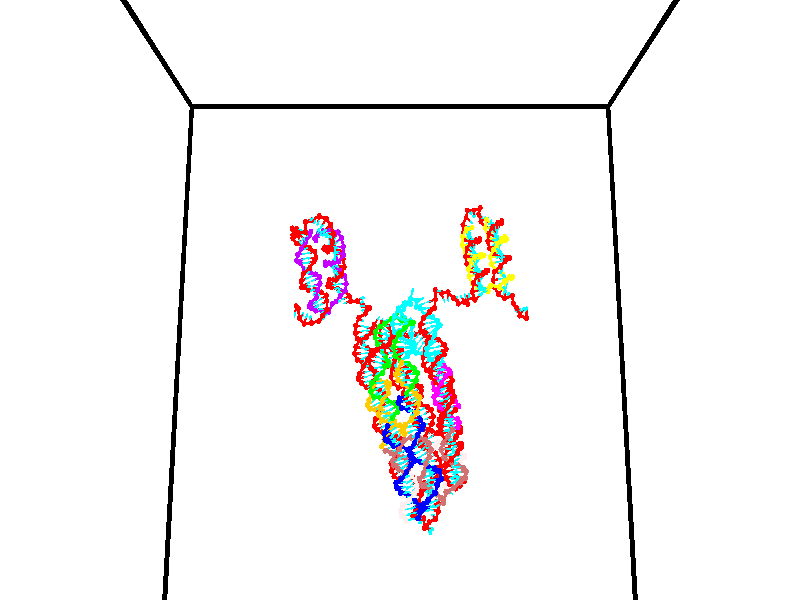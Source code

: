 // switches for output
#declare DRAW_BASES = 1; // possible values are 0, 1; only relevant for DNA ribbons
#declare DRAW_BASES_TYPE = 3; // possible values are 1, 2, 3; only relevant for DNA ribbons
#declare DRAW_FOG = 0; // set to 1 to enable fog

#include "colors.inc"

#include "transforms.inc"
background { rgb <1, 1, 1>}

#default {
   normal{
       ripples 0.25
       frequency 0.20
       turbulence 0.2
       lambda 5
   }
	finish {
		phong 0.1
		phong_size 40.
	}
}

// original window dimensions: 1024x640


// camera settings

camera {
	sky <0, 0.179814, -0.983701>
	up <0, 0.179814, -0.983701>
	right 1.6 * <1, 0, 0>
	location <35, 94.9851, 44.8844>
	look_at <35, 29.7336, 32.9568>
	direction <0, -65.2515, -11.9276>
	angle 67.0682
}


# declare cpy_camera_pos = <35, 94.9851, 44.8844>;
# if (DRAW_FOG = 1)
fog {
	fog_type 2
	up vnormalize(cpy_camera_pos)
	color rgbt<1,1,1,0.3>
	distance 1e-5
	fog_alt 3e-3
	fog_offset 56
}
# end


// LIGHTS

# declare lum = 6;
global_settings {
	ambient_light rgb lum * <0.05, 0.05, 0.05>
	max_trace_level 15
}# declare cpy_direct_light_amount = 0.25;
light_source
{	1000 * <-1, -1.16352, -0.803886>,
	rgb lum * cpy_direct_light_amount
	parallel
}

light_source
{	1000 * <1, 1.16352, 0.803886>,
	rgb lum * cpy_direct_light_amount
	parallel
}

// strand 0

// nucleotide -1

// particle -1
sphere {
	<24.535622, 35.044960, 34.460777> 0.250000
	pigment { color rgbt <1,0,0,0> }
	no_shadow
}
cylinder {
	<24.468206, 35.043228, 34.855053>,  <24.427757, 35.042191, 35.091618>, 0.100000
	pigment { color rgbt <1,0,0,0> }
	no_shadow
}
cylinder {
	<24.468206, 35.043228, 34.855053>,  <24.535622, 35.044960, 34.460777>, 0.100000
	pigment { color rgbt <1,0,0,0> }
	no_shadow
}

// particle -1
sphere {
	<24.468206, 35.043228, 34.855053> 0.100000
	pigment { color rgbt <1,0,0,0> }
	no_shadow
}
sphere {
	0, 1
	scale<0.080000,0.200000,0.300000>
	matrix <0.984904, 0.039312, 0.168578,
		-0.039479, 0.999218, -0.002363,
		-0.168539, -0.004328, 0.985685,
		24.417645, 35.041931, 35.150757>
	pigment { color rgbt <0,1,1,0> }
	no_shadow
}
cylinder {
	<24.844183, 35.668125, 34.766418>,  <24.535622, 35.044960, 34.460777>, 0.130000
	pigment { color rgbt <1,0,0,0> }
	no_shadow
}

// nucleotide -1

// particle -1
sphere {
	<24.844183, 35.668125, 34.766418> 0.250000
	pigment { color rgbt <1,0,0,0> }
	no_shadow
}
cylinder {
	<24.834097, 35.330669, 34.980946>,  <24.828045, 35.128197, 35.109661>, 0.100000
	pigment { color rgbt <1,0,0,0> }
	no_shadow
}
cylinder {
	<24.834097, 35.330669, 34.980946>,  <24.844183, 35.668125, 34.766418>, 0.100000
	pigment { color rgbt <1,0,0,0> }
	no_shadow
}

// particle -1
sphere {
	<24.834097, 35.330669, 34.980946> 0.100000
	pigment { color rgbt <1,0,0,0> }
	no_shadow
}
sphere {
	0, 1
	scale<0.080000,0.200000,0.300000>
	matrix <0.964280, 0.120984, 0.235642,
		-0.263683, 0.523102, 0.810454,
		-0.025213, -0.843639, 0.536318,
		24.826532, 35.077576, 35.141842>
	pigment { color rgbt <0,1,1,0> }
	no_shadow
}
cylinder {
	<24.972683, 35.610390, 35.520351>,  <24.844183, 35.668125, 34.766418>, 0.130000
	pigment { color rgbt <1,0,0,0> }
	no_shadow
}

// nucleotide -1

// particle -1
sphere {
	<24.972683, 35.610390, 35.520351> 0.250000
	pigment { color rgbt <1,0,0,0> }
	no_shadow
}
cylinder {
	<25.107183, 35.295811, 35.313107>,  <25.187883, 35.107063, 35.188759>, 0.100000
	pigment { color rgbt <1,0,0,0> }
	no_shadow
}
cylinder {
	<25.107183, 35.295811, 35.313107>,  <24.972683, 35.610390, 35.520351>, 0.100000
	pigment { color rgbt <1,0,0,0> }
	no_shadow
}

// particle -1
sphere {
	<25.107183, 35.295811, 35.313107> 0.100000
	pigment { color rgbt <1,0,0,0> }
	no_shadow
}
sphere {
	0, 1
	scale<0.080000,0.200000,0.300000>
	matrix <0.937196, 0.225268, 0.266302,
		-0.092719, -0.575114, 0.812802,
		0.336252, -0.786447, -0.518108,
		25.208059, 35.059875, 35.157673>
	pigment { color rgbt <0,1,1,0> }
	no_shadow
}
cylinder {
	<25.357624, 34.975830, 35.941296>,  <24.972683, 35.610390, 35.520351>, 0.130000
	pigment { color rgbt <1,0,0,0> }
	no_shadow
}

// nucleotide -1

// particle -1
sphere {
	<25.357624, 34.975830, 35.941296> 0.250000
	pigment { color rgbt <1,0,0,0> }
	no_shadow
}
cylinder {
	<25.508383, 35.015408, 35.572914>,  <25.598839, 35.039154, 35.351887>, 0.100000
	pigment { color rgbt <1,0,0,0> }
	no_shadow
}
cylinder {
	<25.508383, 35.015408, 35.572914>,  <25.357624, 34.975830, 35.941296>, 0.100000
	pigment { color rgbt <1,0,0,0> }
	no_shadow
}

// particle -1
sphere {
	<25.508383, 35.015408, 35.572914> 0.100000
	pigment { color rgbt <1,0,0,0> }
	no_shadow
}
sphere {
	0, 1
	scale<0.080000,0.200000,0.300000>
	matrix <0.886431, 0.249879, 0.389615,
		0.268676, -0.963209, 0.006475,
		0.376899, 0.098940, -0.920955,
		25.621452, 35.045090, 35.296627>
	pigment { color rgbt <0,1,1,0> }
	no_shadow
}
cylinder {
	<26.041903, 34.531876, 35.792316>,  <25.357624, 34.975830, 35.941296>, 0.130000
	pigment { color rgbt <1,0,0,0> }
	no_shadow
}

// nucleotide -1

// particle -1
sphere {
	<26.041903, 34.531876, 35.792316> 0.250000
	pigment { color rgbt <1,0,0,0> }
	no_shadow
}
cylinder {
	<26.018192, 34.881668, 35.599751>,  <26.003965, 35.091545, 35.484211>, 0.100000
	pigment { color rgbt <1,0,0,0> }
	no_shadow
}
cylinder {
	<26.018192, 34.881668, 35.599751>,  <26.041903, 34.531876, 35.792316>, 0.100000
	pigment { color rgbt <1,0,0,0> }
	no_shadow
}

// particle -1
sphere {
	<26.018192, 34.881668, 35.599751> 0.100000
	pigment { color rgbt <1,0,0,0> }
	no_shadow
}
sphere {
	0, 1
	scale<0.080000,0.200000,0.300000>
	matrix <0.887793, 0.266680, 0.375107,
		0.456410, -0.405163, -0.792170,
		-0.059277, 0.874485, -0.481417,
		26.000410, 35.144012, 35.455326>
	pigment { color rgbt <0,1,1,0> }
	no_shadow
}
cylinder {
	<26.753628, 34.250851, 35.603966>,  <26.041903, 34.531876, 35.792316>, 0.130000
	pigment { color rgbt <1,0,0,0> }
	no_shadow
}

// nucleotide -1

// particle -1
sphere {
	<26.753628, 34.250851, 35.603966> 0.250000
	pigment { color rgbt <1,0,0,0> }
	no_shadow
}
cylinder {
	<26.944433, 33.945698, 35.429398>,  <27.058916, 33.762604, 35.324657>, 0.100000
	pigment { color rgbt <1,0,0,0> }
	no_shadow
}
cylinder {
	<26.944433, 33.945698, 35.429398>,  <26.753628, 34.250851, 35.603966>, 0.100000
	pigment { color rgbt <1,0,0,0> }
	no_shadow
}

// particle -1
sphere {
	<26.944433, 33.945698, 35.429398> 0.100000
	pigment { color rgbt <1,0,0,0> }
	no_shadow
}
sphere {
	0, 1
	scale<0.080000,0.200000,0.300000>
	matrix <-0.174869, 0.404252, -0.897776,
		0.861324, 0.504567, 0.059428,
		0.477012, -0.762884, -0.436425,
		27.087538, 33.716831, 35.298470>
	pigment { color rgbt <0,1,1,0> }
	no_shadow
}
cylinder {
	<27.184967, 34.621449, 35.178715>,  <26.753628, 34.250851, 35.603966>, 0.130000
	pigment { color rgbt <1,0,0,0> }
	no_shadow
}

// nucleotide -1

// particle -1
sphere {
	<27.184967, 34.621449, 35.178715> 0.250000
	pigment { color rgbt <1,0,0,0> }
	no_shadow
}
cylinder {
	<27.123392, 34.249775, 35.044300>,  <27.086447, 34.026772, 34.963650>, 0.100000
	pigment { color rgbt <1,0,0,0> }
	no_shadow
}
cylinder {
	<27.123392, 34.249775, 35.044300>,  <27.184967, 34.621449, 35.178715>, 0.100000
	pigment { color rgbt <1,0,0,0> }
	no_shadow
}

// particle -1
sphere {
	<27.123392, 34.249775, 35.044300> 0.100000
	pigment { color rgbt <1,0,0,0> }
	no_shadow
}
sphere {
	0, 1
	scale<0.080000,0.200000,0.300000>
	matrix <-0.207867, 0.362936, -0.908333,
		0.965968, -0.069974, -0.249016,
		-0.153937, -0.929183, -0.336039,
		27.077211, 33.971020, 34.943489>
	pigment { color rgbt <0,1,1,0> }
	no_shadow
}
cylinder {
	<27.614075, 34.491787, 34.619884>,  <27.184967, 34.621449, 35.178715>, 0.130000
	pigment { color rgbt <1,0,0,0> }
	no_shadow
}

// nucleotide -1

// particle -1
sphere {
	<27.614075, 34.491787, 34.619884> 0.250000
	pigment { color rgbt <1,0,0,0> }
	no_shadow
}
cylinder {
	<27.329062, 34.215702, 34.569443>,  <27.158052, 34.050053, 34.539177>, 0.100000
	pigment { color rgbt <1,0,0,0> }
	no_shadow
}
cylinder {
	<27.329062, 34.215702, 34.569443>,  <27.614075, 34.491787, 34.619884>, 0.100000
	pigment { color rgbt <1,0,0,0> }
	no_shadow
}

// particle -1
sphere {
	<27.329062, 34.215702, 34.569443> 0.100000
	pigment { color rgbt <1,0,0,0> }
	no_shadow
}
sphere {
	0, 1
	scale<0.080000,0.200000,0.300000>
	matrix <-0.254978, 0.422159, -0.869924,
		0.653668, -0.587698, -0.476791,
		-0.712534, -0.690212, -0.126101,
		27.115301, 34.008636, 34.531612>
	pigment { color rgbt <0,1,1,0> }
	no_shadow
}
cylinder {
	<27.540693, 34.496113, 33.891338>,  <27.614075, 34.491787, 34.619884>, 0.130000
	pigment { color rgbt <1,0,0,0> }
	no_shadow
}

// nucleotide -1

// particle -1
sphere {
	<27.540693, 34.496113, 33.891338> 0.250000
	pigment { color rgbt <1,0,0,0> }
	no_shadow
}
cylinder {
	<27.244497, 34.250835, 34.001369>,  <27.066780, 34.103668, 34.067387>, 0.100000
	pigment { color rgbt <1,0,0,0> }
	no_shadow
}
cylinder {
	<27.244497, 34.250835, 34.001369>,  <27.540693, 34.496113, 33.891338>, 0.100000
	pigment { color rgbt <1,0,0,0> }
	no_shadow
}

// particle -1
sphere {
	<27.244497, 34.250835, 34.001369> 0.100000
	pigment { color rgbt <1,0,0,0> }
	no_shadow
}
sphere {
	0, 1
	scale<0.080000,0.200000,0.300000>
	matrix <-0.434576, 0.124659, -0.891966,
		0.512659, -0.780033, -0.358789,
		-0.740489, -0.613196, 0.275076,
		27.022350, 34.066875, 34.083893>
	pigment { color rgbt <0,1,1,0> }
	no_shadow
}
cylinder {
	<27.437243, 33.976562, 33.332085>,  <27.540693, 34.496113, 33.891338>, 0.130000
	pigment { color rgbt <1,0,0,0> }
	no_shadow
}

// nucleotide -1

// particle -1
sphere {
	<27.437243, 33.976562, 33.332085> 0.250000
	pigment { color rgbt <1,0,0,0> }
	no_shadow
}
cylinder {
	<27.102888, 34.040939, 33.541996>,  <26.902275, 34.079567, 33.667942>, 0.100000
	pigment { color rgbt <1,0,0,0> }
	no_shadow
}
cylinder {
	<27.102888, 34.040939, 33.541996>,  <27.437243, 33.976562, 33.332085>, 0.100000
	pigment { color rgbt <1,0,0,0> }
	no_shadow
}

// particle -1
sphere {
	<27.102888, 34.040939, 33.541996> 0.100000
	pigment { color rgbt <1,0,0,0> }
	no_shadow
}
sphere {
	0, 1
	scale<0.080000,0.200000,0.300000>
	matrix <-0.478826, 0.253623, -0.840477,
		-0.268366, -0.953820, -0.134936,
		-0.835886, 0.160945, 0.524777,
		26.852123, 34.089222, 33.699429>
	pigment { color rgbt <0,1,1,0> }
	no_shadow
}
cylinder {
	<26.854887, 33.641094, 33.000790>,  <27.437243, 33.976562, 33.332085>, 0.130000
	pigment { color rgbt <1,0,0,0> }
	no_shadow
}

// nucleotide -1

// particle -1
sphere {
	<26.854887, 33.641094, 33.000790> 0.250000
	pigment { color rgbt <1,0,0,0> }
	no_shadow
}
cylinder {
	<26.728527, 33.949074, 33.222557>,  <26.652712, 34.133862, 33.355618>, 0.100000
	pigment { color rgbt <1,0,0,0> }
	no_shadow
}
cylinder {
	<26.728527, 33.949074, 33.222557>,  <26.854887, 33.641094, 33.000790>, 0.100000
	pigment { color rgbt <1,0,0,0> }
	no_shadow
}

// particle -1
sphere {
	<26.728527, 33.949074, 33.222557> 0.100000
	pigment { color rgbt <1,0,0,0> }
	no_shadow
}
sphere {
	0, 1
	scale<0.080000,0.200000,0.300000>
	matrix <-0.384325, 0.430415, -0.816724,
		-0.867469, -0.471079, 0.159944,
		-0.315899, 0.769953, 0.554419,
		26.633757, 34.180061, 33.388882>
	pigment { color rgbt <0,1,1,0> }
	no_shadow
}
cylinder {
	<26.224041, 33.734875, 32.766445>,  <26.854887, 33.641094, 33.000790>, 0.130000
	pigment { color rgbt <1,0,0,0> }
	no_shadow
}

// nucleotide -1

// particle -1
sphere {
	<26.224041, 33.734875, 32.766445> 0.250000
	pigment { color rgbt <1,0,0,0> }
	no_shadow
}
cylinder {
	<26.262005, 34.062695, 32.992485>,  <26.284782, 34.259384, 33.128109>, 0.100000
	pigment { color rgbt <1,0,0,0> }
	no_shadow
}
cylinder {
	<26.262005, 34.062695, 32.992485>,  <26.224041, 33.734875, 32.766445>, 0.100000
	pigment { color rgbt <1,0,0,0> }
	no_shadow
}

// particle -1
sphere {
	<26.262005, 34.062695, 32.992485> 0.100000
	pigment { color rgbt <1,0,0,0> }
	no_shadow
}
sphere {
	0, 1
	scale<0.080000,0.200000,0.300000>
	matrix <-0.504855, 0.528871, -0.682215,
		-0.857971, -0.220545, 0.463946,
		0.094909, 0.819546, 0.565099,
		26.290478, 34.308559, 33.162014>
	pigment { color rgbt <0,1,1,0> }
	no_shadow
}
cylinder {
	<25.589241, 33.906052, 32.886524>,  <26.224041, 33.734875, 32.766445>, 0.130000
	pigment { color rgbt <1,0,0,0> }
	no_shadow
}

// nucleotide -1

// particle -1
sphere {
	<25.589241, 33.906052, 32.886524> 0.250000
	pigment { color rgbt <1,0,0,0> }
	no_shadow
}
cylinder {
	<25.817289, 34.231796, 32.929943>,  <25.954119, 34.427242, 32.955994>, 0.100000
	pigment { color rgbt <1,0,0,0> }
	no_shadow
}
cylinder {
	<25.817289, 34.231796, 32.929943>,  <25.589241, 33.906052, 32.886524>, 0.100000
	pigment { color rgbt <1,0,0,0> }
	no_shadow
}

// particle -1
sphere {
	<25.817289, 34.231796, 32.929943> 0.100000
	pigment { color rgbt <1,0,0,0> }
	no_shadow
}
sphere {
	0, 1
	scale<0.080000,0.200000,0.300000>
	matrix <-0.596638, 0.501235, -0.626727,
		-0.564786, 0.292551, 0.771642,
		0.570123, 0.814357, 0.108543,
		25.988327, 34.476105, 32.962505>
	pigment { color rgbt <0,1,1,0> }
	no_shadow
}
cylinder {
	<25.125128, 34.426308, 32.675583>,  <25.589241, 33.906052, 32.886524>, 0.130000
	pigment { color rgbt <1,0,0,0> }
	no_shadow
}

// nucleotide -1

// particle -1
sphere {
	<25.125128, 34.426308, 32.675583> 0.250000
	pigment { color rgbt <1,0,0,0> }
	no_shadow
}
cylinder {
	<25.473007, 34.622231, 32.699959>,  <25.681734, 34.739784, 32.714584>, 0.100000
	pigment { color rgbt <1,0,0,0> }
	no_shadow
}
cylinder {
	<25.473007, 34.622231, 32.699959>,  <25.125128, 34.426308, 32.675583>, 0.100000
	pigment { color rgbt <1,0,0,0> }
	no_shadow
}

// particle -1
sphere {
	<25.473007, 34.622231, 32.699959> 0.100000
	pigment { color rgbt <1,0,0,0> }
	no_shadow
}
sphere {
	0, 1
	scale<0.080000,0.200000,0.300000>
	matrix <-0.295670, 0.615852, -0.730278,
		-0.395227, 0.617103, 0.680427,
		0.869698, 0.489807, 0.060943,
		25.733917, 34.769173, 32.718243>
	pigment { color rgbt <0,1,1,0> }
	no_shadow
}
cylinder {
	<25.066645, 35.222134, 32.877396>,  <25.125128, 34.426308, 32.675583>, 0.130000
	pigment { color rgbt <1,0,0,0> }
	no_shadow
}

// nucleotide -1

// particle -1
sphere {
	<25.066645, 35.222134, 32.877396> 0.250000
	pigment { color rgbt <1,0,0,0> }
	no_shadow
}
cylinder {
	<25.410736, 35.198078, 32.674854>,  <25.617191, 35.183647, 32.553329>, 0.100000
	pigment { color rgbt <1,0,0,0> }
	no_shadow
}
cylinder {
	<25.410736, 35.198078, 32.674854>,  <25.066645, 35.222134, 32.877396>, 0.100000
	pigment { color rgbt <1,0,0,0> }
	no_shadow
}

// particle -1
sphere {
	<25.410736, 35.198078, 32.674854> 0.100000
	pigment { color rgbt <1,0,0,0> }
	no_shadow
}
sphere {
	0, 1
	scale<0.080000,0.200000,0.300000>
	matrix <-0.360261, 0.631082, -0.686985,
		0.360861, 0.773382, 0.521210,
		0.860227, -0.060135, -0.506352,
		25.668804, 35.180038, 32.522949>
	pigment { color rgbt <0,1,1,0> }
	no_shadow
}
cylinder {
	<25.102650, 35.859669, 32.492908>,  <25.066645, 35.222134, 32.877396>, 0.130000
	pigment { color rgbt <1,0,0,0> }
	no_shadow
}

// nucleotide -1

// particle -1
sphere {
	<25.102650, 35.859669, 32.492908> 0.250000
	pigment { color rgbt <1,0,0,0> }
	no_shadow
}
cylinder {
	<25.364473, 35.624943, 32.302242>,  <25.521566, 35.484108, 32.187843>, 0.100000
	pigment { color rgbt <1,0,0,0> }
	no_shadow
}
cylinder {
	<25.364473, 35.624943, 32.302242>,  <25.102650, 35.859669, 32.492908>, 0.100000
	pigment { color rgbt <1,0,0,0> }
	no_shadow
}

// particle -1
sphere {
	<25.364473, 35.624943, 32.302242> 0.100000
	pigment { color rgbt <1,0,0,0> }
	no_shadow
}
sphere {
	0, 1
	scale<0.080000,0.200000,0.300000>
	matrix <-0.110472, 0.549488, -0.828166,
		0.747898, 0.594740, 0.294845,
		0.654557, -0.586811, -0.476663,
		25.560841, 35.448898, 32.159245>
	pigment { color rgbt <0,1,1,0> }
	no_shadow
}
cylinder {
	<25.390493, 36.372578, 31.955250>,  <25.102650, 35.859669, 32.492908>, 0.130000
	pigment { color rgbt <1,0,0,0> }
	no_shadow
}

// nucleotide -1

// particle -1
sphere {
	<25.390493, 36.372578, 31.955250> 0.250000
	pigment { color rgbt <1,0,0,0> }
	no_shadow
}
cylinder {
	<25.483112, 35.996906, 31.853798>,  <25.538683, 35.771503, 31.792927>, 0.100000
	pigment { color rgbt <1,0,0,0> }
	no_shadow
}
cylinder {
	<25.483112, 35.996906, 31.853798>,  <25.390493, 36.372578, 31.955250>, 0.100000
	pigment { color rgbt <1,0,0,0> }
	no_shadow
}

// particle -1
sphere {
	<25.483112, 35.996906, 31.853798> 0.100000
	pigment { color rgbt <1,0,0,0> }
	no_shadow
}
sphere {
	0, 1
	scale<0.080000,0.200000,0.300000>
	matrix <-0.085616, 0.240031, -0.966982,
		0.969049, 0.245615, -0.024831,
		0.231545, -0.939180, -0.253630,
		25.552576, 35.715153, 31.777708>
	pigment { color rgbt <0,1,1,0> }
	no_shadow
}
cylinder {
	<26.023590, 36.403027, 31.479248>,  <25.390493, 36.372578, 31.955250>, 0.130000
	pigment { color rgbt <1,0,0,0> }
	no_shadow
}

// nucleotide -1

// particle -1
sphere {
	<26.023590, 36.403027, 31.479248> 0.250000
	pigment { color rgbt <1,0,0,0> }
	no_shadow
}
cylinder {
	<25.830727, 36.062496, 31.396528>,  <25.715010, 35.858177, 31.346897>, 0.100000
	pigment { color rgbt <1,0,0,0> }
	no_shadow
}
cylinder {
	<25.830727, 36.062496, 31.396528>,  <26.023590, 36.403027, 31.479248>, 0.100000
	pigment { color rgbt <1,0,0,0> }
	no_shadow
}

// particle -1
sphere {
	<25.830727, 36.062496, 31.396528> 0.100000
	pigment { color rgbt <1,0,0,0> }
	no_shadow
}
sphere {
	0, 1
	scale<0.080000,0.200000,0.300000>
	matrix <-0.019483, 0.246410, -0.968970,
		0.875868, -0.463167, -0.135395,
		-0.482157, -0.851327, -0.206799,
		25.686079, 35.807098, 31.334488>
	pigment { color rgbt <0,1,1,0> }
	no_shadow
}
cylinder {
	<26.398710, 36.091335, 30.835339>,  <26.023590, 36.403027, 31.479248>, 0.130000
	pigment { color rgbt <1,0,0,0> }
	no_shadow
}

// nucleotide -1

// particle -1
sphere {
	<26.398710, 36.091335, 30.835339> 0.250000
	pigment { color rgbt <1,0,0,0> }
	no_shadow
}
cylinder {
	<26.060192, 35.878605, 30.847622>,  <25.857082, 35.750965, 30.854992>, 0.100000
	pigment { color rgbt <1,0,0,0> }
	no_shadow
}
cylinder {
	<26.060192, 35.878605, 30.847622>,  <26.398710, 36.091335, 30.835339>, 0.100000
	pigment { color rgbt <1,0,0,0> }
	no_shadow
}

// particle -1
sphere {
	<26.060192, 35.878605, 30.847622> 0.100000
	pigment { color rgbt <1,0,0,0> }
	no_shadow
}
sphere {
	0, 1
	scale<0.080000,0.200000,0.300000>
	matrix <-0.028752, -0.011963, -0.999515,
		0.531939, -0.846767, -0.005167,
		-0.846294, -0.531830, 0.030709,
		25.806303, 35.719055, 30.856834>
	pigment { color rgbt <0,1,1,0> }
	no_shadow
}
cylinder {
	<26.486008, 35.457340, 30.360434>,  <26.398710, 36.091335, 30.835339>, 0.130000
	pigment { color rgbt <1,0,0,0> }
	no_shadow
}

// nucleotide -1

// particle -1
sphere {
	<26.486008, 35.457340, 30.360434> 0.250000
	pigment { color rgbt <1,0,0,0> }
	no_shadow
}
cylinder {
	<26.088108, 35.485271, 30.390373>,  <25.849369, 35.502029, 30.408337>, 0.100000
	pigment { color rgbt <1,0,0,0> }
	no_shadow
}
cylinder {
	<26.088108, 35.485271, 30.390373>,  <26.486008, 35.457340, 30.360434>, 0.100000
	pigment { color rgbt <1,0,0,0> }
	no_shadow
}

// particle -1
sphere {
	<26.088108, 35.485271, 30.390373> 0.100000
	pigment { color rgbt <1,0,0,0> }
	no_shadow
}
sphere {
	0, 1
	scale<0.080000,0.200000,0.300000>
	matrix <-0.092779, -0.306125, -0.947460,
		-0.043249, -0.949427, 0.310996,
		-0.994747, 0.069831, 0.074847,
		25.789684, 35.506222, 30.412827>
	pigment { color rgbt <0,1,1,0> }
	no_shadow
}
cylinder {
	<26.307493, 35.095291, 29.757345>,  <26.486008, 35.457340, 30.360434>, 0.130000
	pigment { color rgbt <1,0,0,0> }
	no_shadow
}

// nucleotide -1

// particle -1
sphere {
	<26.307493, 35.095291, 29.757345> 0.250000
	pigment { color rgbt <1,0,0,0> }
	no_shadow
}
cylinder {
	<25.973368, 35.283134, 29.871689>,  <25.772892, 35.395840, 29.940294>, 0.100000
	pigment { color rgbt <1,0,0,0> }
	no_shadow
}
cylinder {
	<25.973368, 35.283134, 29.871689>,  <26.307493, 35.095291, 29.757345>, 0.100000
	pigment { color rgbt <1,0,0,0> }
	no_shadow
}

// particle -1
sphere {
	<25.973368, 35.283134, 29.871689> 0.100000
	pigment { color rgbt <1,0,0,0> }
	no_shadow
}
sphere {
	0, 1
	scale<0.080000,0.200000,0.300000>
	matrix <-0.307694, 0.031555, -0.950962,
		-0.455603, -0.882309, 0.118139,
		-0.835315, 0.469612, 0.285857,
		25.722773, 35.424019, 29.957445>
	pigment { color rgbt <0,1,1,0> }
	no_shadow
}
cylinder {
	<25.695902, 34.810158, 29.359430>,  <26.307493, 35.095291, 29.757345>, 0.130000
	pigment { color rgbt <1,0,0,0> }
	no_shadow
}

// nucleotide -1

// particle -1
sphere {
	<25.695902, 34.810158, 29.359430> 0.250000
	pigment { color rgbt <1,0,0,0> }
	no_shadow
}
cylinder {
	<25.555042, 35.164310, 29.480820>,  <25.470526, 35.376801, 29.553654>, 0.100000
	pigment { color rgbt <1,0,0,0> }
	no_shadow
}
cylinder {
	<25.555042, 35.164310, 29.480820>,  <25.695902, 34.810158, 29.359430>, 0.100000
	pigment { color rgbt <1,0,0,0> }
	no_shadow
}

// particle -1
sphere {
	<25.555042, 35.164310, 29.480820> 0.100000
	pigment { color rgbt <1,0,0,0> }
	no_shadow
}
sphere {
	0, 1
	scale<0.080000,0.200000,0.300000>
	matrix <-0.522910, 0.082803, -0.848357,
		-0.776244, -0.457440, 0.433814,
		-0.352151, 0.885377, 0.303475,
		25.449396, 35.429924, 29.571861>
	pigment { color rgbt <0,1,1,0> }
	no_shadow
}
cylinder {
	<25.092922, 34.844002, 29.104933>,  <25.695902, 34.810158, 29.359430>, 0.130000
	pigment { color rgbt <1,0,0,0> }
	no_shadow
}

// nucleotide -1

// particle -1
sphere {
	<25.092922, 34.844002, 29.104933> 0.250000
	pigment { color rgbt <1,0,0,0> }
	no_shadow
}
cylinder {
	<25.153404, 35.232933, 29.176172>,  <25.189693, 35.466290, 29.218916>, 0.100000
	pigment { color rgbt <1,0,0,0> }
	no_shadow
}
cylinder {
	<25.153404, 35.232933, 29.176172>,  <25.092922, 34.844002, 29.104933>, 0.100000
	pigment { color rgbt <1,0,0,0> }
	no_shadow
}

// particle -1
sphere {
	<25.153404, 35.232933, 29.176172> 0.100000
	pigment { color rgbt <1,0,0,0> }
	no_shadow
}
sphere {
	0, 1
	scale<0.080000,0.200000,0.300000>
	matrix <-0.588304, 0.233307, -0.774252,
		-0.794377, 0.012295, 0.607301,
		0.151206, 0.972325, 0.178100,
		25.198767, 35.524632, 29.229603>
	pigment { color rgbt <0,1,1,0> }
	no_shadow
}
cylinder {
	<24.445705, 35.155071, 29.049000>,  <25.092922, 34.844002, 29.104933>, 0.130000
	pigment { color rgbt <1,0,0,0> }
	no_shadow
}

// nucleotide -1

// particle -1
sphere {
	<24.445705, 35.155071, 29.049000> 0.250000
	pigment { color rgbt <1,0,0,0> }
	no_shadow
}
cylinder {
	<24.745396, 35.415936, 29.002783>,  <24.925209, 35.572453, 28.975052>, 0.100000
	pigment { color rgbt <1,0,0,0> }
	no_shadow
}
cylinder {
	<24.745396, 35.415936, 29.002783>,  <24.445705, 35.155071, 29.049000>, 0.100000
	pigment { color rgbt <1,0,0,0> }
	no_shadow
}

// particle -1
sphere {
	<24.745396, 35.415936, 29.002783> 0.100000
	pigment { color rgbt <1,0,0,0> }
	no_shadow
}
sphere {
	0, 1
	scale<0.080000,0.200000,0.300000>
	matrix <-0.444024, 0.365143, -0.818238,
		-0.491434, 0.664346, 0.563149,
		0.749223, 0.652161, -0.115542,
		24.970163, 35.611584, 28.968121>
	pigment { color rgbt <0,1,1,0> }
	no_shadow
}
cylinder {
	<24.137125, 35.723553, 28.768175>,  <24.445705, 35.155071, 29.049000>, 0.130000
	pigment { color rgbt <1,0,0,0> }
	no_shadow
}

// nucleotide -1

// particle -1
sphere {
	<24.137125, 35.723553, 28.768175> 0.250000
	pigment { color rgbt <1,0,0,0> }
	no_shadow
}
cylinder {
	<24.518896, 35.797283, 28.674290>,  <24.747959, 35.841522, 28.617958>, 0.100000
	pigment { color rgbt <1,0,0,0> }
	no_shadow
}
cylinder {
	<24.518896, 35.797283, 28.674290>,  <24.137125, 35.723553, 28.768175>, 0.100000
	pigment { color rgbt <1,0,0,0> }
	no_shadow
}

// particle -1
sphere {
	<24.518896, 35.797283, 28.674290> 0.100000
	pigment { color rgbt <1,0,0,0> }
	no_shadow
}
sphere {
	0, 1
	scale<0.080000,0.200000,0.300000>
	matrix <-0.296675, 0.500648, -0.813226,
		-0.032389, 0.845799, 0.532517,
		0.954429, 0.184324, -0.234712,
		24.805225, 35.852581, 28.603876>
	pigment { color rgbt <0,1,1,0> }
	no_shadow
}
cylinder {
	<24.261639, 36.437103, 28.704273>,  <24.137125, 35.723553, 28.768175>, 0.130000
	pigment { color rgbt <1,0,0,0> }
	no_shadow
}

// nucleotide -1

// particle -1
sphere {
	<24.261639, 36.437103, 28.704273> 0.250000
	pigment { color rgbt <1,0,0,0> }
	no_shadow
}
cylinder {
	<24.466417, 36.196743, 28.458727>,  <24.589285, 36.052528, 28.311399>, 0.100000
	pigment { color rgbt <1,0,0,0> }
	no_shadow
}
cylinder {
	<24.466417, 36.196743, 28.458727>,  <24.261639, 36.437103, 28.704273>, 0.100000
	pigment { color rgbt <1,0,0,0> }
	no_shadow
}

// particle -1
sphere {
	<24.466417, 36.196743, 28.458727> 0.100000
	pigment { color rgbt <1,0,0,0> }
	no_shadow
}
sphere {
	0, 1
	scale<0.080000,0.200000,0.300000>
	matrix <-0.333169, 0.519782, -0.786654,
		0.791777, 0.607245, 0.065899,
		0.511945, -0.600899, -0.613867,
		24.620001, 36.016472, 28.274567>
	pigment { color rgbt <0,1,1,0> }
	no_shadow
}
cylinder {
	<24.687065, 36.820728, 28.219002>,  <24.261639, 36.437103, 28.704273>, 0.130000
	pigment { color rgbt <1,0,0,0> }
	no_shadow
}

// nucleotide -1

// particle -1
sphere {
	<24.687065, 36.820728, 28.219002> 0.250000
	pigment { color rgbt <1,0,0,0> }
	no_shadow
}
cylinder {
	<24.561380, 36.463230, 28.090946>,  <24.485970, 36.248730, 28.014112>, 0.100000
	pigment { color rgbt <1,0,0,0> }
	no_shadow
}
cylinder {
	<24.561380, 36.463230, 28.090946>,  <24.687065, 36.820728, 28.219002>, 0.100000
	pigment { color rgbt <1,0,0,0> }
	no_shadow
}

// particle -1
sphere {
	<24.561380, 36.463230, 28.090946> 0.100000
	pigment { color rgbt <1,0,0,0> }
	no_shadow
}
sphere {
	0, 1
	scale<0.080000,0.200000,0.300000>
	matrix <-0.548918, 0.446171, -0.706839,
		0.774571, -0.046368, -0.630785,
		-0.314213, -0.893746, -0.320139,
		24.467117, 36.195107, 27.994905>
	pigment { color rgbt <0,1,1,0> }
	no_shadow
}
cylinder {
	<24.378948, 37.435158, 28.387247>,  <24.687065, 36.820728, 28.219002>, 0.130000
	pigment { color rgbt <1,0,0,0> }
	no_shadow
}

// nucleotide -1

// particle -1
sphere {
	<24.378948, 37.435158, 28.387247> 0.250000
	pigment { color rgbt <1,0,0,0> }
	no_shadow
}
cylinder {
	<24.727774, 37.429375, 28.582918>,  <24.937069, 37.425903, 28.700321>, 0.100000
	pigment { color rgbt <1,0,0,0> }
	no_shadow
}
cylinder {
	<24.727774, 37.429375, 28.582918>,  <24.378948, 37.435158, 28.387247>, 0.100000
	pigment { color rgbt <1,0,0,0> }
	no_shadow
}

// particle -1
sphere {
	<24.727774, 37.429375, 28.582918> 0.100000
	pigment { color rgbt <1,0,0,0> }
	no_shadow
}
sphere {
	0, 1
	scale<0.080000,0.200000,0.300000>
	matrix <0.085547, 0.988678, -0.123276,
		-0.481858, 0.149353, 0.863427,
		0.872063, -0.014462, 0.489180,
		24.989393, 37.425037, 28.729671>
	pigment { color rgbt <0,1,1,0> }
	no_shadow
}
cylinder {
	<24.539688, 38.048542, 28.677753>,  <24.378948, 37.435158, 28.387247>, 0.130000
	pigment { color rgbt <1,0,0,0> }
	no_shadow
}

// nucleotide -1

// particle -1
sphere {
	<24.539688, 38.048542, 28.677753> 0.250000
	pigment { color rgbt <1,0,0,0> }
	no_shadow
}
cylinder {
	<24.919203, 37.927719, 28.714785>,  <25.146912, 37.855225, 28.737003>, 0.100000
	pigment { color rgbt <1,0,0,0> }
	no_shadow
}
cylinder {
	<24.919203, 37.927719, 28.714785>,  <24.539688, 38.048542, 28.677753>, 0.100000
	pigment { color rgbt <1,0,0,0> }
	no_shadow
}

// particle -1
sphere {
	<24.919203, 37.927719, 28.714785> 0.100000
	pigment { color rgbt <1,0,0,0> }
	no_shadow
}
sphere {
	0, 1
	scale<0.080000,0.200000,0.300000>
	matrix <0.297941, 0.952955, 0.055754,
		-0.105064, -0.025315, 0.994143,
		0.948785, -0.302054, 0.092579,
		25.203838, 37.837101, 28.742558>
	pigment { color rgbt <0,1,1,0> }
	no_shadow
}
cylinder {
	<25.046926, 38.310085, 29.204985>,  <24.539688, 38.048542, 28.677753>, 0.130000
	pigment { color rgbt <1,0,0,0> }
	no_shadow
}

// nucleotide -1

// particle -1
sphere {
	<25.046926, 38.310085, 29.204985> 0.250000
	pigment { color rgbt <1,0,0,0> }
	no_shadow
}
cylinder {
	<25.230360, 38.410011, 29.546110>,  <25.340420, 38.469967, 29.750786>, 0.100000
	pigment { color rgbt <1,0,0,0> }
	no_shadow
}
cylinder {
	<25.230360, 38.410011, 29.546110>,  <25.046926, 38.310085, 29.204985>, 0.100000
	pigment { color rgbt <1,0,0,0> }
	no_shadow
}

// particle -1
sphere {
	<25.230360, 38.410011, 29.546110> 0.100000
	pigment { color rgbt <1,0,0,0> }
	no_shadow
}
sphere {
	0, 1
	scale<0.080000,0.200000,0.300000>
	matrix <0.868518, 0.077125, -0.489621,
		-0.188086, 0.965218, -0.181597,
		0.458585, 0.249811, 0.852815,
		25.367935, 38.484955, 29.801954>
	pigment { color rgbt <0,1,1,0> }
	no_shadow
}
cylinder {
	<25.271292, 39.022617, 29.216280>,  <25.046926, 38.310085, 29.204985>, 0.130000
	pigment { color rgbt <1,0,0,0> }
	no_shadow
}

// nucleotide -1

// particle -1
sphere {
	<25.271292, 39.022617, 29.216280> 0.250000
	pigment { color rgbt <1,0,0,0> }
	no_shadow
}
cylinder {
	<25.508844, 38.786079, 29.434498>,  <25.651377, 38.644157, 29.565428>, 0.100000
	pigment { color rgbt <1,0,0,0> }
	no_shadow
}
cylinder {
	<25.508844, 38.786079, 29.434498>,  <25.271292, 39.022617, 29.216280>, 0.100000
	pigment { color rgbt <1,0,0,0> }
	no_shadow
}

// particle -1
sphere {
	<25.508844, 38.786079, 29.434498> 0.100000
	pigment { color rgbt <1,0,0,0> }
	no_shadow
}
sphere {
	0, 1
	scale<0.080000,0.200000,0.300000>
	matrix <0.733125, 0.118440, -0.669701,
		0.331408, 0.797676, 0.503867,
		0.593882, -0.591341, 0.545545,
		25.687010, 38.608677, 29.598162>
	pigment { color rgbt <0,1,1,0> }
	no_shadow
}
cylinder {
	<25.995878, 39.313084, 29.192007>,  <25.271292, 39.022617, 29.216280>, 0.130000
	pigment { color rgbt <1,0,0,0> }
	no_shadow
}

// nucleotide -1

// particle -1
sphere {
	<25.995878, 39.313084, 29.192007> 0.250000
	pigment { color rgbt <1,0,0,0> }
	no_shadow
}
cylinder {
	<25.991817, 38.916111, 29.240973>,  <25.989380, 38.677929, 29.270351>, 0.100000
	pigment { color rgbt <1,0,0,0> }
	no_shadow
}
cylinder {
	<25.991817, 38.916111, 29.240973>,  <25.995878, 39.313084, 29.192007>, 0.100000
	pigment { color rgbt <1,0,0,0> }
	no_shadow
}

// particle -1
sphere {
	<25.991817, 38.916111, 29.240973> 0.100000
	pigment { color rgbt <1,0,0,0> }
	no_shadow
}
sphere {
	0, 1
	scale<0.080000,0.200000,0.300000>
	matrix <0.714824, -0.092806, -0.693118,
		0.699230, 0.080465, 0.710354,
		-0.010154, -0.992428, 0.122411,
		25.988771, 38.618382, 29.277697>
	pigment { color rgbt <0,1,1,0> }
	no_shadow
}
cylinder {
	<25.965418, 39.351997, 28.383867>,  <25.995878, 39.313084, 29.192007>, 0.130000
	pigment { color rgbt <1,0,0,0> }
	no_shadow
}

// nucleotide -1

// particle -1
sphere {
	<25.965418, 39.351997, 28.383867> 0.250000
	pigment { color rgbt <1,0,0,0> }
	no_shadow
}
cylinder {
	<26.298903, 39.567516, 28.335506>,  <26.498993, 39.696827, 28.306490>, 0.100000
	pigment { color rgbt <1,0,0,0> }
	no_shadow
}
cylinder {
	<26.298903, 39.567516, 28.335506>,  <25.965418, 39.351997, 28.383867>, 0.100000
	pigment { color rgbt <1,0,0,0> }
	no_shadow
}

// particle -1
sphere {
	<26.298903, 39.567516, 28.335506> 0.100000
	pigment { color rgbt <1,0,0,0> }
	no_shadow
}
sphere {
	0, 1
	scale<0.080000,0.200000,0.300000>
	matrix <0.505365, -0.656248, 0.560309,
		0.222555, -0.528235, -0.819413,
		0.833712, 0.538802, -0.120900,
		26.549017, 39.729156, 28.299236>
	pigment { color rgbt <0,1,1,0> }
	no_shadow
}
cylinder {
	<26.500795, 38.967155, 28.150019>,  <25.965418, 39.351997, 28.383867>, 0.130000
	pigment { color rgbt <1,0,0,0> }
	no_shadow
}

// nucleotide -1

// particle -1
sphere {
	<26.500795, 38.967155, 28.150019> 0.250000
	pigment { color rgbt <1,0,0,0> }
	no_shadow
}
cylinder {
	<26.701834, 39.273369, 28.310698>,  <26.822456, 39.457096, 28.407104>, 0.100000
	pigment { color rgbt <1,0,0,0> }
	no_shadow
}
cylinder {
	<26.701834, 39.273369, 28.310698>,  <26.500795, 38.967155, 28.150019>, 0.100000
	pigment { color rgbt <1,0,0,0> }
	no_shadow
}

// particle -1
sphere {
	<26.701834, 39.273369, 28.310698> 0.100000
	pigment { color rgbt <1,0,0,0> }
	no_shadow
}
sphere {
	0, 1
	scale<0.080000,0.200000,0.300000>
	matrix <0.693770, -0.634384, 0.340941,
		0.515830, 0.107330, -0.849941,
		0.502596, 0.765531, 0.401697,
		26.852613, 39.503029, 28.431206>
	pigment { color rgbt <0,1,1,0> }
	no_shadow
}
cylinder {
	<27.214382, 39.031147, 27.806400>,  <26.500795, 38.967155, 28.150019>, 0.130000
	pigment { color rgbt <1,0,0,0> }
	no_shadow
}

// nucleotide -1

// particle -1
sphere {
	<27.214382, 39.031147, 27.806400> 0.250000
	pigment { color rgbt <1,0,0,0> }
	no_shadow
}
cylinder {
	<27.177269, 39.156521, 28.184427>,  <27.155001, 39.231747, 28.411243>, 0.100000
	pigment { color rgbt <1,0,0,0> }
	no_shadow
}
cylinder {
	<27.177269, 39.156521, 28.184427>,  <27.214382, 39.031147, 27.806400>, 0.100000
	pigment { color rgbt <1,0,0,0> }
	no_shadow
}

// particle -1
sphere {
	<27.177269, 39.156521, 28.184427> 0.100000
	pigment { color rgbt <1,0,0,0> }
	no_shadow
}
sphere {
	0, 1
	scale<0.080000,0.200000,0.300000>
	matrix <0.696557, -0.657798, 0.286548,
		0.711477, 0.684878, -0.157297,
		-0.092781, 0.313439, 0.945065,
		27.149435, 39.250553, 28.467947>
	pigment { color rgbt <0,1,1,0> }
	no_shadow
}
cylinder {
	<27.918699, 39.120117, 28.074339>,  <27.214382, 39.031147, 27.806400>, 0.130000
	pigment { color rgbt <1,0,0,0> }
	no_shadow
}

// nucleotide -1

// particle -1
sphere {
	<27.918699, 39.120117, 28.074339> 0.250000
	pigment { color rgbt <1,0,0,0> }
	no_shadow
}
cylinder {
	<27.691458, 39.114536, 28.403475>,  <27.555113, 39.111187, 28.600956>, 0.100000
	pigment { color rgbt <1,0,0,0> }
	no_shadow
}
cylinder {
	<27.691458, 39.114536, 28.403475>,  <27.918699, 39.120117, 28.074339>, 0.100000
	pigment { color rgbt <1,0,0,0> }
	no_shadow
}

// particle -1
sphere {
	<27.691458, 39.114536, 28.403475> 0.100000
	pigment { color rgbt <1,0,0,0> }
	no_shadow
}
sphere {
	0, 1
	scale<0.080000,0.200000,0.300000>
	matrix <0.607436, -0.681688, 0.407827,
		0.555229, 0.731510, 0.395745,
		-0.568104, -0.013952, 0.822838,
		27.521027, 39.110352, 28.650326>
	pigment { color rgbt <0,1,1,0> }
	no_shadow
}
cylinder {
	<28.354841, 39.048508, 28.528761>,  <27.918699, 39.120117, 28.074339>, 0.130000
	pigment { color rgbt <1,0,0,0> }
	no_shadow
}

// nucleotide -1

// particle -1
sphere {
	<28.354841, 39.048508, 28.528761> 0.250000
	pigment { color rgbt <1,0,0,0> }
	no_shadow
}
cylinder {
	<28.040474, 38.939053, 28.750553>,  <27.851852, 38.873379, 28.883629>, 0.100000
	pigment { color rgbt <1,0,0,0> }
	no_shadow
}
cylinder {
	<28.040474, 38.939053, 28.750553>,  <28.354841, 39.048508, 28.528761>, 0.100000
	pigment { color rgbt <1,0,0,0> }
	no_shadow
}

// particle -1
sphere {
	<28.040474, 38.939053, 28.750553> 0.100000
	pigment { color rgbt <1,0,0,0> }
	no_shadow
}
sphere {
	0, 1
	scale<0.080000,0.200000,0.300000>
	matrix <0.525258, -0.768595, 0.365193,
		0.326242, 0.578258, 0.747786,
		-0.785920, -0.273639, 0.554482,
		27.804697, 38.856960, 28.916899>
	pigment { color rgbt <0,1,1,0> }
	no_shadow
}
cylinder {
	<28.645895, 38.986469, 29.294647>,  <28.354841, 39.048508, 28.528761>, 0.130000
	pigment { color rgbt <1,0,0,0> }
	no_shadow
}

// nucleotide -1

// particle -1
sphere {
	<28.645895, 38.986469, 29.294647> 0.250000
	pigment { color rgbt <1,0,0,0> }
	no_shadow
}
cylinder {
	<28.318655, 38.768833, 29.220160>,  <28.122311, 38.638252, 29.175467>, 0.100000
	pigment { color rgbt <1,0,0,0> }
	no_shadow
}
cylinder {
	<28.318655, 38.768833, 29.220160>,  <28.645895, 38.986469, 29.294647>, 0.100000
	pigment { color rgbt <1,0,0,0> }
	no_shadow
}

// particle -1
sphere {
	<28.318655, 38.768833, 29.220160> 0.100000
	pigment { color rgbt <1,0,0,0> }
	no_shadow
}
sphere {
	0, 1
	scale<0.080000,0.200000,0.300000>
	matrix <0.419704, -0.786273, 0.453456,
		-0.393141, 0.292815, 0.871607,
		-0.818101, -0.544089, -0.186220,
		28.073225, 38.605606, 29.164293>
	pigment { color rgbt <0,1,1,0> }
	no_shadow
}
cylinder {
	<28.513229, 38.822575, 29.909527>,  <28.645895, 38.986469, 29.294647>, 0.130000
	pigment { color rgbt <1,0,0,0> }
	no_shadow
}

// nucleotide -1

// particle -1
sphere {
	<28.513229, 38.822575, 29.909527> 0.250000
	pigment { color rgbt <1,0,0,0> }
	no_shadow
}
cylinder {
	<28.323906, 38.561657, 29.672716>,  <28.210312, 38.405106, 29.530630>, 0.100000
	pigment { color rgbt <1,0,0,0> }
	no_shadow
}
cylinder {
	<28.323906, 38.561657, 29.672716>,  <28.513229, 38.822575, 29.909527>, 0.100000
	pigment { color rgbt <1,0,0,0> }
	no_shadow
}

// particle -1
sphere {
	<28.323906, 38.561657, 29.672716> 0.100000
	pigment { color rgbt <1,0,0,0> }
	no_shadow
}
sphere {
	0, 1
	scale<0.080000,0.200000,0.300000>
	matrix <0.347251, -0.755809, 0.555130,
		-0.809565, 0.057167, 0.584240,
		-0.473309, -0.652292, -0.592025,
		28.181913, 38.365971, 29.495108>
	pigment { color rgbt <0,1,1,0> }
	no_shadow
}
cylinder {
	<28.397930, 38.224094, 30.352940>,  <28.513229, 38.822575, 29.909527>, 0.130000
	pigment { color rgbt <1,0,0,0> }
	no_shadow
}

// nucleotide -1

// particle -1
sphere {
	<28.397930, 38.224094, 30.352940> 0.250000
	pigment { color rgbt <1,0,0,0> }
	no_shadow
}
cylinder {
	<28.343031, 38.072773, 29.986759>,  <28.310091, 37.981979, 29.767052>, 0.100000
	pigment { color rgbt <1,0,0,0> }
	no_shadow
}
cylinder {
	<28.343031, 38.072773, 29.986759>,  <28.397930, 38.224094, 30.352940>, 0.100000
	pigment { color rgbt <1,0,0,0> }
	no_shadow
}

// particle -1
sphere {
	<28.343031, 38.072773, 29.986759> 0.100000
	pigment { color rgbt <1,0,0,0> }
	no_shadow
}
sphere {
	0, 1
	scale<0.080000,0.200000,0.300000>
	matrix <-0.028135, -0.922334, 0.385367,
		-0.990137, 0.078647, 0.115945,
		-0.137248, -0.378304, -0.915450,
		28.301857, 37.959282, 29.712124>
	pigment { color rgbt <0,1,1,0> }
	no_shadow
}
cylinder {
	<27.916256, 37.595966, 30.381477>,  <28.397930, 38.224094, 30.352940>, 0.130000
	pigment { color rgbt <1,0,0,0> }
	no_shadow
}

// nucleotide -1

// particle -1
sphere {
	<27.916256, 37.595966, 30.381477> 0.250000
	pigment { color rgbt <1,0,0,0> }
	no_shadow
}
cylinder {
	<28.078251, 37.532372, 30.021320>,  <28.175447, 37.494213, 29.805225>, 0.100000
	pigment { color rgbt <1,0,0,0> }
	no_shadow
}
cylinder {
	<28.078251, 37.532372, 30.021320>,  <27.916256, 37.595966, 30.381477>, 0.100000
	pigment { color rgbt <1,0,0,0> }
	no_shadow
}

// particle -1
sphere {
	<28.078251, 37.532372, 30.021320> 0.100000
	pigment { color rgbt <1,0,0,0> }
	no_shadow
}
sphere {
	0, 1
	scale<0.080000,0.200000,0.300000>
	matrix <0.101155, -0.970929, 0.216945,
		-0.908710, -0.178939, -0.377131,
		0.404987, -0.158992, -0.900392,
		28.199747, 37.484673, 29.751204>
	pigment { color rgbt <0,1,1,0> }
	no_shadow
}
cylinder {
	<27.478493, 37.047493, 30.010139>,  <27.916256, 37.595966, 30.381477>, 0.130000
	pigment { color rgbt <1,0,0,0> }
	no_shadow
}

// nucleotide -1

// particle -1
sphere {
	<27.478493, 37.047493, 30.010139> 0.250000
	pigment { color rgbt <1,0,0,0> }
	no_shadow
}
cylinder {
	<27.842211, 37.053795, 29.843796>,  <28.060442, 37.057575, 29.743990>, 0.100000
	pigment { color rgbt <1,0,0,0> }
	no_shadow
}
cylinder {
	<27.842211, 37.053795, 29.843796>,  <27.478493, 37.047493, 30.010139>, 0.100000
	pigment { color rgbt <1,0,0,0> }
	no_shadow
}

// particle -1
sphere {
	<27.842211, 37.053795, 29.843796> 0.100000
	pigment { color rgbt <1,0,0,0> }
	no_shadow
}
sphere {
	0, 1
	scale<0.080000,0.200000,0.300000>
	matrix <0.148300, -0.945950, 0.288418,
		-0.388836, -0.323928, -0.862483,
		0.909293, 0.015759, -0.415858,
		28.114998, 37.058521, 29.719038>
	pigment { color rgbt <0,1,1,0> }
	no_shadow
}
cylinder {
	<27.469635, 36.386688, 29.711956>,  <27.478493, 37.047493, 30.010139>, 0.130000
	pigment { color rgbt <1,0,0,0> }
	no_shadow
}

// nucleotide -1

// particle -1
sphere {
	<27.469635, 36.386688, 29.711956> 0.250000
	pigment { color rgbt <1,0,0,0> }
	no_shadow
}
cylinder {
	<27.856123, 36.482914, 29.748949>,  <28.088015, 36.540649, 29.771145>, 0.100000
	pigment { color rgbt <1,0,0,0> }
	no_shadow
}
cylinder {
	<27.856123, 36.482914, 29.748949>,  <27.469635, 36.386688, 29.711956>, 0.100000
	pigment { color rgbt <1,0,0,0> }
	no_shadow
}

// particle -1
sphere {
	<27.856123, 36.482914, 29.748949> 0.100000
	pigment { color rgbt <1,0,0,0> }
	no_shadow
}
sphere {
	0, 1
	scale<0.080000,0.200000,0.300000>
	matrix <0.187632, -0.902589, 0.387462,
		0.176682, -0.357020, -0.917235,
		0.966218, 0.240560, 0.092483,
		28.145988, 36.555080, 29.776693>
	pigment { color rgbt <0,1,1,0> }
	no_shadow
}
cylinder {
	<27.730423, 35.834476, 29.621166>,  <27.469635, 36.386688, 29.711956>, 0.130000
	pigment { color rgbt <1,0,0,0> }
	no_shadow
}

// nucleotide -1

// particle -1
sphere {
	<27.730423, 35.834476, 29.621166> 0.250000
	pigment { color rgbt <1,0,0,0> }
	no_shadow
}
cylinder {
	<28.064089, 35.981247, 29.785866>,  <28.264288, 36.069309, 29.884686>, 0.100000
	pigment { color rgbt <1,0,0,0> }
	no_shadow
}
cylinder {
	<28.064089, 35.981247, 29.785866>,  <27.730423, 35.834476, 29.621166>, 0.100000
	pigment { color rgbt <1,0,0,0> }
	no_shadow
}

// particle -1
sphere {
	<28.064089, 35.981247, 29.785866> 0.100000
	pigment { color rgbt <1,0,0,0> }
	no_shadow
}
sphere {
	0, 1
	scale<0.080000,0.200000,0.300000>
	matrix <0.178338, -0.885923, 0.428178,
		0.521884, -0.283741, -0.804442,
		0.834166, 0.366922, 0.411747,
		28.314339, 36.091324, 29.909389>
	pigment { color rgbt <0,1,1,0> }
	no_shadow
}
cylinder {
	<28.269253, 35.265465, 29.451225>,  <27.730423, 35.834476, 29.621166>, 0.130000
	pigment { color rgbt <1,0,0,0> }
	no_shadow
}

// nucleotide -1

// particle -1
sphere {
	<28.269253, 35.265465, 29.451225> 0.250000
	pigment { color rgbt <1,0,0,0> }
	no_shadow
}
cylinder {
	<28.350496, 35.501621, 29.763681>,  <28.399242, 35.643314, 29.951155>, 0.100000
	pigment { color rgbt <1,0,0,0> }
	no_shadow
}
cylinder {
	<28.350496, 35.501621, 29.763681>,  <28.269253, 35.265465, 29.451225>, 0.100000
	pigment { color rgbt <1,0,0,0> }
	no_shadow
}

// particle -1
sphere {
	<28.350496, 35.501621, 29.763681> 0.100000
	pigment { color rgbt <1,0,0,0> }
	no_shadow
}
sphere {
	0, 1
	scale<0.080000,0.200000,0.300000>
	matrix <-0.031037, -0.793487, 0.607796,
		0.978665, -0.147692, -0.142838,
		0.203107, 0.590395, 0.781141,
		28.411428, 35.678741, 29.998024>
	pigment { color rgbt <0,1,1,0> }
	no_shadow
}
cylinder {
	<28.791780, 35.023502, 29.730066>,  <28.269253, 35.265465, 29.451225>, 0.130000
	pigment { color rgbt <1,0,0,0> }
	no_shadow
}

// nucleotide -1

// particle -1
sphere {
	<28.791780, 35.023502, 29.730066> 0.250000
	pigment { color rgbt <1,0,0,0> }
	no_shadow
}
cylinder {
	<28.624172, 35.235344, 30.025074>,  <28.523607, 35.362450, 30.202080>, 0.100000
	pigment { color rgbt <1,0,0,0> }
	no_shadow
}
cylinder {
	<28.624172, 35.235344, 30.025074>,  <28.791780, 35.023502, 29.730066>, 0.100000
	pigment { color rgbt <1,0,0,0> }
	no_shadow
}

// particle -1
sphere {
	<28.624172, 35.235344, 30.025074> 0.100000
	pigment { color rgbt <1,0,0,0> }
	no_shadow
}
sphere {
	0, 1
	scale<0.080000,0.200000,0.300000>
	matrix <-0.071919, -0.829077, 0.554490,
		0.905123, 0.179302, 0.385491,
		-0.419023, 0.529606, 0.737521,
		28.498465, 35.394226, 30.246330>
	pigment { color rgbt <0,1,1,0> }
	no_shadow
}
cylinder {
	<29.187904, 34.923035, 30.329601>,  <28.791780, 35.023502, 29.730066>, 0.130000
	pigment { color rgbt <1,0,0,0> }
	no_shadow
}

// nucleotide -1

// particle -1
sphere {
	<29.187904, 34.923035, 30.329601> 0.250000
	pigment { color rgbt <1,0,0,0> }
	no_shadow
}
cylinder {
	<28.869186, 35.101021, 30.493126>,  <28.677956, 35.207813, 30.591240>, 0.100000
	pigment { color rgbt <1,0,0,0> }
	no_shadow
}
cylinder {
	<28.869186, 35.101021, 30.493126>,  <29.187904, 34.923035, 30.329601>, 0.100000
	pigment { color rgbt <1,0,0,0> }
	no_shadow
}

// particle -1
sphere {
	<28.869186, 35.101021, 30.493126> 0.100000
	pigment { color rgbt <1,0,0,0> }
	no_shadow
}
sphere {
	0, 1
	scale<0.080000,0.200000,0.300000>
	matrix <-0.025097, -0.700344, 0.713364,
		0.603729, 0.558145, 0.569197,
		-0.796794, 0.444964, 0.408810,
		28.630148, 35.234509, 30.615768>
	pigment { color rgbt <0,1,1,0> }
	no_shadow
}
cylinder {
	<29.327021, 35.063137, 31.081652>,  <29.187904, 34.923035, 30.329601>, 0.130000
	pigment { color rgbt <1,0,0,0> }
	no_shadow
}

// nucleotide -1

// particle -1
sphere {
	<29.327021, 35.063137, 31.081652> 0.250000
	pigment { color rgbt <1,0,0,0> }
	no_shadow
}
cylinder {
	<28.928938, 35.077599, 31.045303>,  <28.690088, 35.086273, 31.023495>, 0.100000
	pigment { color rgbt <1,0,0,0> }
	no_shadow
}
cylinder {
	<28.928938, 35.077599, 31.045303>,  <29.327021, 35.063137, 31.081652>, 0.100000
	pigment { color rgbt <1,0,0,0> }
	no_shadow
}

// particle -1
sphere {
	<28.928938, 35.077599, 31.045303> 0.100000
	pigment { color rgbt <1,0,0,0> }
	no_shadow
}
sphere {
	0, 1
	scale<0.080000,0.200000,0.300000>
	matrix <-0.091379, -0.674787, 0.732334,
		-0.034842, 0.737127, 0.674855,
		-0.995206, 0.036152, -0.090869,
		28.630377, 35.088444, 31.018042>
	pigment { color rgbt <0,1,1,0> }
	no_shadow
}
cylinder {
	<29.063425, 35.241493, 31.788950>,  <29.327021, 35.063137, 31.081652>, 0.130000
	pigment { color rgbt <1,0,0,0> }
	no_shadow
}

// nucleotide -1

// particle -1
sphere {
	<29.063425, 35.241493, 31.788950> 0.250000
	pigment { color rgbt <1,0,0,0> }
	no_shadow
}
cylinder {
	<28.764616, 35.065628, 31.589487>,  <28.585331, 34.960110, 31.469809>, 0.100000
	pigment { color rgbt <1,0,0,0> }
	no_shadow
}
cylinder {
	<28.764616, 35.065628, 31.589487>,  <29.063425, 35.241493, 31.788950>, 0.100000
	pigment { color rgbt <1,0,0,0> }
	no_shadow
}

// particle -1
sphere {
	<28.764616, 35.065628, 31.589487> 0.100000
	pigment { color rgbt <1,0,0,0> }
	no_shadow
}
sphere {
	0, 1
	scale<0.080000,0.200000,0.300000>
	matrix <-0.241400, -0.519494, 0.819666,
		-0.619423, 0.732684, 0.281940,
		-0.747022, -0.439659, -0.498656,
		28.540510, 34.933731, 31.439890>
	pigment { color rgbt <0,1,1,0> }
	no_shadow
}
cylinder {
	<28.536198, 35.095268, 32.194275>,  <29.063425, 35.241493, 31.788950>, 0.130000
	pigment { color rgbt <1,0,0,0> }
	no_shadow
}

// nucleotide -1

// particle -1
sphere {
	<28.536198, 35.095268, 32.194275> 0.250000
	pigment { color rgbt <1,0,0,0> }
	no_shadow
}
cylinder {
	<28.465294, 34.841671, 31.893177>,  <28.422750, 34.689514, 31.712517>, 0.100000
	pigment { color rgbt <1,0,0,0> }
	no_shadow
}
cylinder {
	<28.465294, 34.841671, 31.893177>,  <28.536198, 35.095268, 32.194275>, 0.100000
	pigment { color rgbt <1,0,0,0> }
	no_shadow
}

// particle -1
sphere {
	<28.465294, 34.841671, 31.893177> 0.100000
	pigment { color rgbt <1,0,0,0> }
	no_shadow
}
sphere {
	0, 1
	scale<0.080000,0.200000,0.300000>
	matrix <-0.121044, -0.745010, 0.655979,
		-0.976692, 0.207395, 0.055320,
		-0.177261, -0.633993, -0.752749,
		28.412115, 34.651474, 31.667353>
	pigment { color rgbt <0,1,1,0> }
	no_shadow
}
cylinder {
	<27.811850, 34.848377, 32.154770>,  <28.536198, 35.095268, 32.194275>, 0.130000
	pigment { color rgbt <1,0,0,0> }
	no_shadow
}

// nucleotide -1

// particle -1
sphere {
	<27.811850, 34.848377, 32.154770> 0.250000
	pigment { color rgbt <1,0,0,0> }
	no_shadow
}
cylinder {
	<28.052475, 34.579857, 31.981573>,  <28.196850, 34.418747, 31.877655>, 0.100000
	pigment { color rgbt <1,0,0,0> }
	no_shadow
}
cylinder {
	<28.052475, 34.579857, 31.981573>,  <27.811850, 34.848377, 32.154770>, 0.100000
	pigment { color rgbt <1,0,0,0> }
	no_shadow
}

// particle -1
sphere {
	<28.052475, 34.579857, 31.981573> 0.100000
	pigment { color rgbt <1,0,0,0> }
	no_shadow
}
sphere {
	0, 1
	scale<0.080000,0.200000,0.300000>
	matrix <-0.157030, -0.630835, 0.759861,
		-0.783240, -0.389111, -0.484900,
		0.601562, -0.671298, -0.432993,
		28.232944, 34.378468, 31.851675>
	pigment { color rgbt <0,1,1,0> }
	no_shadow
}
cylinder {
	<27.645823, 34.275860, 32.425003>,  <27.811850, 34.848377, 32.154770>, 0.130000
	pigment { color rgbt <1,0,0,0> }
	no_shadow
}

// nucleotide -1

// particle -1
sphere {
	<27.645823, 34.275860, 32.425003> 0.250000
	pigment { color rgbt <1,0,0,0> }
	no_shadow
}
cylinder {
	<27.969944, 34.123146, 32.247173>,  <28.164417, 34.031517, 32.140476>, 0.100000
	pigment { color rgbt <1,0,0,0> }
	no_shadow
}
cylinder {
	<27.969944, 34.123146, 32.247173>,  <27.645823, 34.275860, 32.425003>, 0.100000
	pigment { color rgbt <1,0,0,0> }
	no_shadow
}

// particle -1
sphere {
	<27.969944, 34.123146, 32.247173> 0.100000
	pigment { color rgbt <1,0,0,0> }
	no_shadow
}
sphere {
	0, 1
	scale<0.080000,0.200000,0.300000>
	matrix <0.017143, -0.742885, 0.669200,
		-0.585758, -0.549878, -0.595418,
		0.810305, -0.381781, -0.444577,
		28.213036, 34.008610, 32.113800>
	pigment { color rgbt <0,1,1,0> }
	no_shadow
}
cylinder {
	<27.500423, 33.534229, 32.450153>,  <27.645823, 34.275860, 32.425003>, 0.130000
	pigment { color rgbt <1,0,0,0> }
	no_shadow
}

// nucleotide -1

// particle -1
sphere {
	<27.500423, 33.534229, 32.450153> 0.250000
	pigment { color rgbt <1,0,0,0> }
	no_shadow
}
cylinder {
	<27.893011, 33.564411, 32.379700>,  <28.128565, 33.582520, 32.337429>, 0.100000
	pigment { color rgbt <1,0,0,0> }
	no_shadow
}
cylinder {
	<27.893011, 33.564411, 32.379700>,  <27.500423, 33.534229, 32.450153>, 0.100000
	pigment { color rgbt <1,0,0,0> }
	no_shadow
}

// particle -1
sphere {
	<27.893011, 33.564411, 32.379700> 0.100000
	pigment { color rgbt <1,0,0,0> }
	no_shadow
}
sphere {
	0, 1
	scale<0.080000,0.200000,0.300000>
	matrix <0.188552, -0.543998, 0.817627,
		-0.034124, -0.835687, -0.548145,
		0.981470, 0.075453, -0.176134,
		28.187452, 33.587048, 32.326859>
	pigment { color rgbt <0,1,1,0> }
	no_shadow
}
cylinder {
	<27.800188, 32.810932, 32.393730>,  <27.500423, 33.534229, 32.450153>, 0.130000
	pigment { color rgbt <1,0,0,0> }
	no_shadow
}

// nucleotide -1

// particle -1
sphere {
	<27.800188, 32.810932, 32.393730> 0.250000
	pigment { color rgbt <1,0,0,0> }
	no_shadow
}
cylinder {
	<28.115547, 33.041191, 32.480503>,  <28.304762, 33.179348, 32.532566>, 0.100000
	pigment { color rgbt <1,0,0,0> }
	no_shadow
}
cylinder {
	<28.115547, 33.041191, 32.480503>,  <27.800188, 32.810932, 32.393730>, 0.100000
	pigment { color rgbt <1,0,0,0> }
	no_shadow
}

// particle -1
sphere {
	<28.115547, 33.041191, 32.480503> 0.100000
	pigment { color rgbt <1,0,0,0> }
	no_shadow
}
sphere {
	0, 1
	scale<0.080000,0.200000,0.300000>
	matrix <0.306533, -0.673360, 0.672774,
		0.533355, -0.463916, -0.707329,
		0.788397, 0.575647, 0.216934,
		28.352066, 33.213886, 32.545582>
	pigment { color rgbt <0,1,1,0> }
	no_shadow
}
cylinder {
	<28.377558, 32.356663, 32.423260>,  <27.800188, 32.810932, 32.393730>, 0.130000
	pigment { color rgbt <1,0,0,0> }
	no_shadow
}

// nucleotide -1

// particle -1
sphere {
	<28.377558, 32.356663, 32.423260> 0.250000
	pigment { color rgbt <1,0,0,0> }
	no_shadow
}
cylinder {
	<28.493698, 32.681824, 32.625206>,  <28.563381, 32.876919, 32.746376>, 0.100000
	pigment { color rgbt <1,0,0,0> }
	no_shadow
}
cylinder {
	<28.493698, 32.681824, 32.625206>,  <28.377558, 32.356663, 32.423260>, 0.100000
	pigment { color rgbt <1,0,0,0> }
	no_shadow
}

// particle -1
sphere {
	<28.493698, 32.681824, 32.625206> 0.100000
	pigment { color rgbt <1,0,0,0> }
	no_shadow
}
sphere {
	0, 1
	scale<0.080000,0.200000,0.300000>
	matrix <0.187953, -0.565767, 0.802858,
		0.938281, -0.138218, -0.317057,
		0.290350, 0.812898, 0.504869,
		28.580803, 32.925694, 32.776669>
	pigment { color rgbt <0,1,1,0> }
	no_shadow
}
cylinder {
	<29.133661, 32.221016, 32.611584>,  <28.377558, 32.356663, 32.423260>, 0.130000
	pigment { color rgbt <1,0,0,0> }
	no_shadow
}

// nucleotide -1

// particle -1
sphere {
	<29.133661, 32.221016, 32.611584> 0.250000
	pigment { color rgbt <1,0,0,0> }
	no_shadow
}
cylinder {
	<28.965748, 32.486485, 32.859238>,  <28.865000, 32.645767, 33.007828>, 0.100000
	pigment { color rgbt <1,0,0,0> }
	no_shadow
}
cylinder {
	<28.965748, 32.486485, 32.859238>,  <29.133661, 32.221016, 32.611584>, 0.100000
	pigment { color rgbt <1,0,0,0> }
	no_shadow
}

// particle -1
sphere {
	<28.965748, 32.486485, 32.859238> 0.100000
	pigment { color rgbt <1,0,0,0> }
	no_shadow
}
sphere {
	0, 1
	scale<0.080000,0.200000,0.300000>
	matrix <0.498991, -0.401050, 0.768224,
		0.758150, 0.631427, -0.162812,
		-0.419782, 0.663671, 0.619132,
		28.839813, 32.685585, 33.044979>
	pigment { color rgbt <0,1,1,0> }
	no_shadow
}
cylinder {
	<29.681593, 32.432442, 33.118427>,  <29.133661, 32.221016, 32.611584>, 0.130000
	pigment { color rgbt <1,0,0,0> }
	no_shadow
}

// nucleotide -1

// particle -1
sphere {
	<29.681593, 32.432442, 33.118427> 0.250000
	pigment { color rgbt <1,0,0,0> }
	no_shadow
}
cylinder {
	<29.331802, 32.549362, 33.273270>,  <29.121927, 32.619514, 33.366177>, 0.100000
	pigment { color rgbt <1,0,0,0> }
	no_shadow
}
cylinder {
	<29.331802, 32.549362, 33.273270>,  <29.681593, 32.432442, 33.118427>, 0.100000
	pigment { color rgbt <1,0,0,0> }
	no_shadow
}

// particle -1
sphere {
	<29.331802, 32.549362, 33.273270> 0.100000
	pigment { color rgbt <1,0,0,0> }
	no_shadow
}
sphere {
	0, 1
	scale<0.080000,0.200000,0.300000>
	matrix <0.335823, -0.211043, 0.917978,
		0.350020, 0.932750, 0.086391,
		-0.874476, 0.292299, 0.387108,
		29.069460, 32.637051, 33.389400>
	pigment { color rgbt <0,1,1,0> }
	no_shadow
}
cylinder {
	<29.835468, 32.974583, 33.647995>,  <29.681593, 32.432442, 33.118427>, 0.130000
	pigment { color rgbt <1,0,0,0> }
	no_shadow
}

// nucleotide -1

// particle -1
sphere {
	<29.835468, 32.974583, 33.647995> 0.250000
	pigment { color rgbt <1,0,0,0> }
	no_shadow
}
cylinder {
	<29.485840, 32.790695, 33.710796>,  <29.276062, 32.680363, 33.748478>, 0.100000
	pigment { color rgbt <1,0,0,0> }
	no_shadow
}
cylinder {
	<29.485840, 32.790695, 33.710796>,  <29.835468, 32.974583, 33.647995>, 0.100000
	pigment { color rgbt <1,0,0,0> }
	no_shadow
}

// particle -1
sphere {
	<29.485840, 32.790695, 33.710796> 0.100000
	pigment { color rgbt <1,0,0,0> }
	no_shadow
}
sphere {
	0, 1
	scale<0.080000,0.200000,0.300000>
	matrix <0.333983, -0.333976, 0.881428,
		-0.352776, 0.822870, 0.445459,
		-0.874073, -0.459723, 0.157006,
		29.223618, 32.652779, 33.757896>
	pigment { color rgbt <0,1,1,0> }
	no_shadow
}
cylinder {
	<30.537348, 33.070942, 33.654812>,  <29.835468, 32.974583, 33.647995>, 0.130000
	pigment { color rgbt <1,0,0,0> }
	no_shadow
}

// nucleotide -1

// particle -1
sphere {
	<30.537348, 33.070942, 33.654812> 0.250000
	pigment { color rgbt <1,0,0,0> }
	no_shadow
}
cylinder {
	<30.859240, 33.282261, 33.546509>,  <31.052374, 33.409054, 33.481525>, 0.100000
	pigment { color rgbt <1,0,0,0> }
	no_shadow
}
cylinder {
	<30.859240, 33.282261, 33.546509>,  <30.537348, 33.070942, 33.654812>, 0.100000
	pigment { color rgbt <1,0,0,0> }
	no_shadow
}

// particle -1
sphere {
	<30.859240, 33.282261, 33.546509> 0.100000
	pigment { color rgbt <1,0,0,0> }
	no_shadow
}
sphere {
	0, 1
	scale<0.080000,0.200000,0.300000>
	matrix <0.016698, 0.435775, 0.899901,
		0.593411, -0.728696, 0.341858,
		0.804727, 0.528302, -0.270761,
		31.100658, 33.440750, 33.465279>
	pigment { color rgbt <0,1,1,0> }
	no_shadow
}
cylinder {
	<31.140085, 32.916386, 34.014992>,  <30.537348, 33.070942, 33.654812>, 0.130000
	pigment { color rgbt <1,0,0,0> }
	no_shadow
}

// nucleotide -1

// particle -1
sphere {
	<31.140085, 32.916386, 34.014992> 0.250000
	pigment { color rgbt <1,0,0,0> }
	no_shadow
}
cylinder {
	<31.119169, 33.303974, 33.918362>,  <31.106619, 33.536526, 33.860386>, 0.100000
	pigment { color rgbt <1,0,0,0> }
	no_shadow
}
cylinder {
	<31.119169, 33.303974, 33.918362>,  <31.140085, 32.916386, 34.014992>, 0.100000
	pigment { color rgbt <1,0,0,0> }
	no_shadow
}

// particle -1
sphere {
	<31.119169, 33.303974, 33.918362> 0.100000
	pigment { color rgbt <1,0,0,0> }
	no_shadow
}
sphere {
	0, 1
	scale<0.080000,0.200000,0.300000>
	matrix <0.194231, 0.247153, 0.949310,
		0.979561, 0.002719, -0.201128,
		-0.052291, 0.968973, -0.241573,
		31.103481, 33.594666, 33.845890>
	pigment { color rgbt <0,1,1,0> }
	no_shadow
}
cylinder {
	<31.748453, 33.309132, 34.266102>,  <31.140085, 32.916386, 34.014992>, 0.130000
	pigment { color rgbt <1,0,0,0> }
	no_shadow
}

// nucleotide -1

// particle -1
sphere {
	<31.748453, 33.309132, 34.266102> 0.250000
	pigment { color rgbt <1,0,0,0> }
	no_shadow
}
cylinder {
	<31.412584, 33.524467, 34.237431>,  <31.211063, 33.653671, 34.220230>, 0.100000
	pigment { color rgbt <1,0,0,0> }
	no_shadow
}
cylinder {
	<31.412584, 33.524467, 34.237431>,  <31.748453, 33.309132, 34.266102>, 0.100000
	pigment { color rgbt <1,0,0,0> }
	no_shadow
}

// particle -1
sphere {
	<31.412584, 33.524467, 34.237431> 0.100000
	pigment { color rgbt <1,0,0,0> }
	no_shadow
}
sphere {
	0, 1
	scale<0.080000,0.200000,0.300000>
	matrix <0.017360, 0.158513, 0.987204,
		0.542816, 0.827683, -0.142445,
		-0.839672, 0.538344, -0.071675,
		31.160683, 33.685970, 34.215927>
	pigment { color rgbt <0,1,1,0> }
	no_shadow
}
cylinder {
	<31.907063, 33.949242, 34.438908>,  <31.748453, 33.309132, 34.266102>, 0.130000
	pigment { color rgbt <1,0,0,0> }
	no_shadow
}

// nucleotide -1

// particle -1
sphere {
	<31.907063, 33.949242, 34.438908> 0.250000
	pigment { color rgbt <1,0,0,0> }
	no_shadow
}
cylinder {
	<31.527517, 33.849747, 34.516666>,  <31.299789, 33.790051, 34.563324>, 0.100000
	pigment { color rgbt <1,0,0,0> }
	no_shadow
}
cylinder {
	<31.527517, 33.849747, 34.516666>,  <31.907063, 33.949242, 34.438908>, 0.100000
	pigment { color rgbt <1,0,0,0> }
	no_shadow
}

// particle -1
sphere {
	<31.527517, 33.849747, 34.516666> 0.100000
	pigment { color rgbt <1,0,0,0> }
	no_shadow
}
sphere {
	0, 1
	scale<0.080000,0.200000,0.300000>
	matrix <0.132045, 0.246626, 0.960073,
		-0.286747, 0.936646, -0.201170,
		-0.948862, -0.248735, 0.194399,
		31.242859, 33.775127, 34.574986>
	pigment { color rgbt <0,1,1,0> }
	no_shadow
}
cylinder {
	<31.469627, 34.421833, 34.990879>,  <31.907063, 33.949242, 34.438908>, 0.130000
	pigment { color rgbt <1,0,0,0> }
	no_shadow
}

// nucleotide -1

// particle -1
sphere {
	<31.469627, 34.421833, 34.990879> 0.250000
	pigment { color rgbt <1,0,0,0> }
	no_shadow
}
cylinder {
	<31.319443, 34.052483, 35.022881>,  <31.229332, 33.830872, 35.042084>, 0.100000
	pigment { color rgbt <1,0,0,0> }
	no_shadow
}
cylinder {
	<31.319443, 34.052483, 35.022881>,  <31.469627, 34.421833, 34.990879>, 0.100000
	pigment { color rgbt <1,0,0,0> }
	no_shadow
}

// particle -1
sphere {
	<31.319443, 34.052483, 35.022881> 0.100000
	pigment { color rgbt <1,0,0,0> }
	no_shadow
}
sphere {
	0, 1
	scale<0.080000,0.200000,0.300000>
	matrix <-0.021021, 0.094785, 0.995276,
		-0.926599, 0.372007, -0.054998,
		-0.375463, -0.923378, 0.080008,
		31.206804, 33.775471, 35.046883>
	pigment { color rgbt <0,1,1,0> }
	no_shadow
}
cylinder {
	<30.822737, 34.400410, 35.346340>,  <31.469627, 34.421833, 34.990879>, 0.130000
	pigment { color rgbt <1,0,0,0> }
	no_shadow
}

// nucleotide -1

// particle -1
sphere {
	<30.822737, 34.400410, 35.346340> 0.250000
	pigment { color rgbt <1,0,0,0> }
	no_shadow
}
cylinder {
	<30.994360, 34.046692, 35.420025>,  <31.097334, 33.834461, 35.464237>, 0.100000
	pigment { color rgbt <1,0,0,0> }
	no_shadow
}
cylinder {
	<30.994360, 34.046692, 35.420025>,  <30.822737, 34.400410, 35.346340>, 0.100000
	pigment { color rgbt <1,0,0,0> }
	no_shadow
}

// particle -1
sphere {
	<30.994360, 34.046692, 35.420025> 0.100000
	pigment { color rgbt <1,0,0,0> }
	no_shadow
}
sphere {
	0, 1
	scale<0.080000,0.200000,0.300000>
	matrix <-0.037335, 0.186401, 0.981764,
		-0.902505, -0.428111, 0.046961,
		0.429057, -0.884294, 0.184211,
		31.123077, 33.781403, 35.475288>
	pigment { color rgbt <0,1,1,0> }
	no_shadow
}
cylinder {
	<30.502159, 34.261623, 35.979137>,  <30.822737, 34.400410, 35.346340>, 0.130000
	pigment { color rgbt <1,0,0,0> }
	no_shadow
}

// nucleotide -1

// particle -1
sphere {
	<30.502159, 34.261623, 35.979137> 0.250000
	pigment { color rgbt <1,0,0,0> }
	no_shadow
}
cylinder {
	<30.814251, 34.011932, 35.963272>,  <31.001507, 33.862118, 35.953754>, 0.100000
	pigment { color rgbt <1,0,0,0> }
	no_shadow
}
cylinder {
	<30.814251, 34.011932, 35.963272>,  <30.502159, 34.261623, 35.979137>, 0.100000
	pigment { color rgbt <1,0,0,0> }
	no_shadow
}

// particle -1
sphere {
	<30.814251, 34.011932, 35.963272> 0.100000
	pigment { color rgbt <1,0,0,0> }
	no_shadow
}
sphere {
	0, 1
	scale<0.080000,0.200000,0.300000>
	matrix <0.089670, 0.048879, 0.994771,
		-0.619030, -0.779708, 0.094112,
		0.780231, -0.624232, -0.039659,
		31.048321, 33.824661, 35.951374>
	pigment { color rgbt <0,1,1,0> }
	no_shadow
}
cylinder {
	<30.446018, 33.886143, 36.593918>,  <30.502159, 34.261623, 35.979137>, 0.130000
	pigment { color rgbt <1,0,0,0> }
	no_shadow
}

// nucleotide -1

// particle -1
sphere {
	<30.446018, 33.886143, 36.593918> 0.250000
	pigment { color rgbt <1,0,0,0> }
	no_shadow
}
cylinder {
	<30.827459, 33.817825, 36.494743>,  <31.056324, 33.776836, 36.435238>, 0.100000
	pigment { color rgbt <1,0,0,0> }
	no_shadow
}
cylinder {
	<30.827459, 33.817825, 36.494743>,  <30.446018, 33.886143, 36.593918>, 0.100000
	pigment { color rgbt <1,0,0,0> }
	no_shadow
}

// particle -1
sphere {
	<30.827459, 33.817825, 36.494743> 0.100000
	pigment { color rgbt <1,0,0,0> }
	no_shadow
}
sphere {
	0, 1
	scale<0.080000,0.200000,0.300000>
	matrix <0.234502, -0.095117, 0.967451,
		-0.188816, -0.980705, -0.050652,
		0.953603, -0.170792, -0.247937,
		31.113541, 33.766586, 36.420361>
	pigment { color rgbt <0,1,1,0> }
	no_shadow
}
cylinder {
	<30.571331, 33.241653, 36.967785>,  <30.446018, 33.886143, 36.593918>, 0.130000
	pigment { color rgbt <1,0,0,0> }
	no_shadow
}

// nucleotide -1

// particle -1
sphere {
	<30.571331, 33.241653, 36.967785> 0.250000
	pigment { color rgbt <1,0,0,0> }
	no_shadow
}
cylinder {
	<30.901068, 33.458118, 36.901333>,  <31.098909, 33.587997, 36.861462>, 0.100000
	pigment { color rgbt <1,0,0,0> }
	no_shadow
}
cylinder {
	<30.901068, 33.458118, 36.901333>,  <30.571331, 33.241653, 36.967785>, 0.100000
	pigment { color rgbt <1,0,0,0> }
	no_shadow
}

// particle -1
sphere {
	<30.901068, 33.458118, 36.901333> 0.100000
	pigment { color rgbt <1,0,0,0> }
	no_shadow
}
sphere {
	0, 1
	scale<0.080000,0.200000,0.300000>
	matrix <0.151644, 0.071633, 0.985836,
		0.545401, -0.837859, -0.023014,
		0.824343, 0.541166, -0.166126,
		31.148371, 33.620468, 36.851494>
	pigment { color rgbt <0,1,1,0> }
	no_shadow
}
cylinder {
	<31.133286, 32.868305, 37.312374>,  <30.571331, 33.241653, 36.967785>, 0.130000
	pigment { color rgbt <1,0,0,0> }
	no_shadow
}

// nucleotide -1

// particle -1
sphere {
	<31.133286, 32.868305, 37.312374> 0.250000
	pigment { color rgbt <1,0,0,0> }
	no_shadow
}
cylinder {
	<31.210928, 33.255974, 37.251686>,  <31.257513, 33.488575, 37.215271>, 0.100000
	pigment { color rgbt <1,0,0,0> }
	no_shadow
}
cylinder {
	<31.210928, 33.255974, 37.251686>,  <31.133286, 32.868305, 37.312374>, 0.100000
	pigment { color rgbt <1,0,0,0> }
	no_shadow
}

// particle -1
sphere {
	<31.210928, 33.255974, 37.251686> 0.100000
	pigment { color rgbt <1,0,0,0> }
	no_shadow
}
sphere {
	0, 1
	scale<0.080000,0.200000,0.300000>
	matrix <0.202302, 0.111793, 0.972921,
		0.959894, -0.219545, -0.174366,
		0.194108, 0.969176, -0.151724,
		31.269159, 33.546726, 37.206169>
	pigment { color rgbt <0,1,1,0> }
	no_shadow
}
cylinder {
	<31.635588, 33.025810, 37.753716>,  <31.133286, 32.868305, 37.312374>, 0.130000
	pigment { color rgbt <1,0,0,0> }
	no_shadow
}

// nucleotide -1

// particle -1
sphere {
	<31.635588, 33.025810, 37.753716> 0.250000
	pigment { color rgbt <1,0,0,0> }
	no_shadow
}
cylinder {
	<31.483723, 33.386612, 37.671501>,  <31.392603, 33.603092, 37.622173>, 0.100000
	pigment { color rgbt <1,0,0,0> }
	no_shadow
}
cylinder {
	<31.483723, 33.386612, 37.671501>,  <31.635588, 33.025810, 37.753716>, 0.100000
	pigment { color rgbt <1,0,0,0> }
	no_shadow
}

// particle -1
sphere {
	<31.483723, 33.386612, 37.671501> 0.100000
	pigment { color rgbt <1,0,0,0> }
	no_shadow
}
sphere {
	0, 1
	scale<0.080000,0.200000,0.300000>
	matrix <0.257530, 0.316435, 0.912988,
		0.888557, 0.293696, -0.352431,
		-0.379663, 0.902004, -0.205535,
		31.369823, 33.657211, 37.609840>
	pigment { color rgbt <0,1,1,0> }
	no_shadow
}
cylinder {
	<32.126362, 33.328331, 38.009502>,  <31.635588, 33.025810, 37.753716>, 0.130000
	pigment { color rgbt <1,0,0,0> }
	no_shadow
}

// nucleotide -1

// particle -1
sphere {
	<32.126362, 33.328331, 38.009502> 0.250000
	pigment { color rgbt <1,0,0,0> }
	no_shadow
}
cylinder {
	<31.824677, 33.589188, 37.978836>,  <31.643665, 33.745701, 37.960438>, 0.100000
	pigment { color rgbt <1,0,0,0> }
	no_shadow
}
cylinder {
	<31.824677, 33.589188, 37.978836>,  <32.126362, 33.328331, 38.009502>, 0.100000
	pigment { color rgbt <1,0,0,0> }
	no_shadow
}

// particle -1
sphere {
	<31.824677, 33.589188, 37.978836> 0.100000
	pigment { color rgbt <1,0,0,0> }
	no_shadow
}
sphere {
	0, 1
	scale<0.080000,0.200000,0.300000>
	matrix <0.181275, 0.319005, 0.930256,
		0.631113, 0.687713, -0.358814,
		-0.754212, 0.652140, -0.076663,
		31.598413, 33.784828, 37.955837>
	pigment { color rgbt <0,1,1,0> }
	no_shadow
}
cylinder {
	<32.397972, 34.020565, 38.207775>,  <32.126362, 33.328331, 38.009502>, 0.130000
	pigment { color rgbt <1,0,0,0> }
	no_shadow
}

// nucleotide -1

// particle -1
sphere {
	<32.397972, 34.020565, 38.207775> 0.250000
	pigment { color rgbt <1,0,0,0> }
	no_shadow
}
cylinder {
	<32.000130, 34.024235, 38.249096>,  <31.761423, 34.026436, 38.273888>, 0.100000
	pigment { color rgbt <1,0,0,0> }
	no_shadow
}
cylinder {
	<32.000130, 34.024235, 38.249096>,  <32.397972, 34.020565, 38.207775>, 0.100000
	pigment { color rgbt <1,0,0,0> }
	no_shadow
}

// particle -1
sphere {
	<32.000130, 34.024235, 38.249096> 0.100000
	pigment { color rgbt <1,0,0,0> }
	no_shadow
}
sphere {
	0, 1
	scale<0.080000,0.200000,0.300000>
	matrix <0.103549, 0.143883, 0.984162,
		-0.005830, 0.989552, -0.144058,
		-0.994607, 0.009179, 0.103306,
		31.701748, 34.026989, 38.280087>
	pigment { color rgbt <0,1,1,0> }
	no_shadow
}
cylinder {
	<32.227177, 34.666054, 38.563274>,  <32.397972, 34.020565, 38.207775>, 0.130000
	pigment { color rgbt <1,0,0,0> }
	no_shadow
}

// nucleotide -1

// particle -1
sphere {
	<32.227177, 34.666054, 38.563274> 0.250000
	pigment { color rgbt <1,0,0,0> }
	no_shadow
}
cylinder {
	<31.923906, 34.411079, 38.618176>,  <31.741943, 34.258095, 38.651115>, 0.100000
	pigment { color rgbt <1,0,0,0> }
	no_shadow
}
cylinder {
	<31.923906, 34.411079, 38.618176>,  <32.227177, 34.666054, 38.563274>, 0.100000
	pigment { color rgbt <1,0,0,0> }
	no_shadow
}

// particle -1
sphere {
	<31.923906, 34.411079, 38.618176> 0.100000
	pigment { color rgbt <1,0,0,0> }
	no_shadow
}
sphere {
	0, 1
	scale<0.080000,0.200000,0.300000>
	matrix <-0.017001, 0.229750, 0.973101,
		-0.651825, 0.735451, -0.185029,
		-0.758179, -0.637437, 0.137254,
		31.696453, 34.219849, 38.659351>
	pigment { color rgbt <0,1,1,0> }
	no_shadow
}
cylinder {
	<31.790596, 35.100838, 38.946548>,  <32.227177, 34.666054, 38.563274>, 0.130000
	pigment { color rgbt <1,0,0,0> }
	no_shadow
}

// nucleotide -1

// particle -1
sphere {
	<31.790596, 35.100838, 38.946548> 0.250000
	pigment { color rgbt <1,0,0,0> }
	no_shadow
}
cylinder {
	<31.698303, 34.716846, 39.010059>,  <31.642927, 34.486454, 39.048164>, 0.100000
	pigment { color rgbt <1,0,0,0> }
	no_shadow
}
cylinder {
	<31.698303, 34.716846, 39.010059>,  <31.790596, 35.100838, 38.946548>, 0.100000
	pigment { color rgbt <1,0,0,0> }
	no_shadow
}

// particle -1
sphere {
	<31.698303, 34.716846, 39.010059> 0.100000
	pigment { color rgbt <1,0,0,0> }
	no_shadow
}
sphere {
	0, 1
	scale<0.080000,0.200000,0.300000>
	matrix <-0.036143, 0.171521, 0.984517,
		-0.972345, 0.221423, -0.074272,
		-0.230734, -0.959975, 0.158775,
		31.629084, 34.428852, 39.057693>
	pigment { color rgbt <0,1,1,0> }
	no_shadow
}
cylinder {
	<31.338669, 35.028587, 39.528374>,  <31.790596, 35.100838, 38.946548>, 0.130000
	pigment { color rgbt <1,0,0,0> }
	no_shadow
}

// nucleotide -1

// particle -1
sphere {
	<31.338669, 35.028587, 39.528374> 0.250000
	pigment { color rgbt <1,0,0,0> }
	no_shadow
}
cylinder {
	<31.469250, 34.653088, 39.484234>,  <31.547598, 34.427788, 39.457748>, 0.100000
	pigment { color rgbt <1,0,0,0> }
	no_shadow
}
cylinder {
	<31.469250, 34.653088, 39.484234>,  <31.338669, 35.028587, 39.528374>, 0.100000
	pigment { color rgbt <1,0,0,0> }
	no_shadow
}

// particle -1
sphere {
	<31.469250, 34.653088, 39.484234> 0.100000
	pigment { color rgbt <1,0,0,0> }
	no_shadow
}
sphere {
	0, 1
	scale<0.080000,0.200000,0.300000>
	matrix <0.104662, -0.080132, 0.991274,
		-0.939401, -0.335154, 0.072092,
		0.326453, -0.938749, -0.110354,
		31.567186, 34.371464, 39.451126>
	pigment { color rgbt <0,1,1,0> }
	no_shadow
}
cylinder {
	<30.957874, 34.551311, 40.099609>,  <31.338669, 35.028587, 39.528374>, 0.130000
	pigment { color rgbt <1,0,0,0> }
	no_shadow
}

// nucleotide -1

// particle -1
sphere {
	<30.957874, 34.551311, 40.099609> 0.250000
	pigment { color rgbt <1,0,0,0> }
	no_shadow
}
cylinder {
	<31.265356, 34.320843, 39.988525>,  <31.449846, 34.182564, 39.921875>, 0.100000
	pigment { color rgbt <1,0,0,0> }
	no_shadow
}
cylinder {
	<31.265356, 34.320843, 39.988525>,  <30.957874, 34.551311, 40.099609>, 0.100000
	pigment { color rgbt <1,0,0,0> }
	no_shadow
}

// particle -1
sphere {
	<31.265356, 34.320843, 39.988525> 0.100000
	pigment { color rgbt <1,0,0,0> }
	no_shadow
}
sphere {
	0, 1
	scale<0.080000,0.200000,0.300000>
	matrix <0.144170, -0.266926, 0.952872,
		-0.623144, -0.772515, -0.122121,
		0.768705, -0.576170, -0.277707,
		31.495968, 34.147991, 39.905212>
	pigment { color rgbt <0,1,1,0> }
	no_shadow
}
cylinder {
	<30.785465, 33.906387, 40.438988>,  <30.957874, 34.551311, 40.099609>, 0.130000
	pigment { color rgbt <1,0,0,0> }
	no_shadow
}

// nucleotide -1

// particle -1
sphere {
	<30.785465, 33.906387, 40.438988> 0.250000
	pigment { color rgbt <1,0,0,0> }
	no_shadow
}
cylinder {
	<31.177912, 33.916409, 40.362274>,  <31.413380, 33.922421, 40.316246>, 0.100000
	pigment { color rgbt <1,0,0,0> }
	no_shadow
}
cylinder {
	<31.177912, 33.916409, 40.362274>,  <30.785465, 33.906387, 40.438988>, 0.100000
	pigment { color rgbt <1,0,0,0> }
	no_shadow
}

// particle -1
sphere {
	<31.177912, 33.916409, 40.362274> 0.100000
	pigment { color rgbt <1,0,0,0> }
	no_shadow
}
sphere {
	0, 1
	scale<0.080000,0.200000,0.300000>
	matrix <0.188270, -0.350912, 0.917287,
		-0.044320, -0.936073, -0.349002,
		0.981117, 0.025053, -0.191787,
		31.472246, 33.923923, 40.304737>
	pigment { color rgbt <0,1,1,0> }
	no_shadow
}
cylinder {
	<31.060480, 33.248268, 40.737064>,  <30.785465, 33.906387, 40.438988>, 0.130000
	pigment { color rgbt <1,0,0,0> }
	no_shadow
}

// nucleotide -1

// particle -1
sphere {
	<31.060480, 33.248268, 40.737064> 0.250000
	pigment { color rgbt <1,0,0,0> }
	no_shadow
}
cylinder {
	<31.343416, 33.529915, 40.712093>,  <31.513178, 33.698902, 40.697109>, 0.100000
	pigment { color rgbt <1,0,0,0> }
	no_shadow
}
cylinder {
	<31.343416, 33.529915, 40.712093>,  <31.060480, 33.248268, 40.737064>, 0.100000
	pigment { color rgbt <1,0,0,0> }
	no_shadow
}

// particle -1
sphere {
	<31.343416, 33.529915, 40.712093> 0.100000
	pigment { color rgbt <1,0,0,0> }
	no_shadow
}
sphere {
	0, 1
	scale<0.080000,0.200000,0.300000>
	matrix <0.363074, -0.286116, 0.886744,
		0.606506, -0.649894, -0.458026,
		0.707338, 0.704113, -0.062428,
		31.555618, 33.741150, 40.693363>
	pigment { color rgbt <0,1,1,0> }
	no_shadow
}
cylinder {
	<31.564302, 33.015160, 41.115246>,  <31.060480, 33.248268, 40.737064>, 0.130000
	pigment { color rgbt <1,0,0,0> }
	no_shadow
}

// nucleotide -1

// particle -1
sphere {
	<31.564302, 33.015160, 41.115246> 0.250000
	pigment { color rgbt <1,0,0,0> }
	no_shadow
}
cylinder {
	<31.737463, 33.375160, 41.094879>,  <31.841360, 33.591160, 41.082657>, 0.100000
	pigment { color rgbt <1,0,0,0> }
	no_shadow
}
cylinder {
	<31.737463, 33.375160, 41.094879>,  <31.564302, 33.015160, 41.115246>, 0.100000
	pigment { color rgbt <1,0,0,0> }
	no_shadow
}

// particle -1
sphere {
	<31.737463, 33.375160, 41.094879> 0.100000
	pigment { color rgbt <1,0,0,0> }
	no_shadow
}
sphere {
	0, 1
	scale<0.080000,0.200000,0.300000>
	matrix <0.566887, -0.227883, 0.791649,
		0.700882, -0.371572, -0.608851,
		0.432902, 0.900002, -0.050921,
		31.867334, 33.645161, 41.079601>
	pigment { color rgbt <0,1,1,0> }
	no_shadow
}
cylinder {
	<32.294865, 32.864895, 41.156013>,  <31.564302, 33.015160, 41.115246>, 0.130000
	pigment { color rgbt <1,0,0,0> }
	no_shadow
}

// nucleotide -1

// particle -1
sphere {
	<32.294865, 32.864895, 41.156013> 0.250000
	pigment { color rgbt <1,0,0,0> }
	no_shadow
}
cylinder {
	<32.255623, 33.248371, 41.262814>,  <32.232079, 33.478458, 41.326893>, 0.100000
	pigment { color rgbt <1,0,0,0> }
	no_shadow
}
cylinder {
	<32.255623, 33.248371, 41.262814>,  <32.294865, 32.864895, 41.156013>, 0.100000
	pigment { color rgbt <1,0,0,0> }
	no_shadow
}

// particle -1
sphere {
	<32.255623, 33.248371, 41.262814> 0.100000
	pigment { color rgbt <1,0,0,0> }
	no_shadow
}
sphere {
	0, 1
	scale<0.080000,0.200000,0.300000>
	matrix <0.497957, -0.185005, 0.847238,
		0.861635, 0.216070, -0.459237,
		-0.098102, 0.958690, 0.267001,
		32.226192, 33.535976, 41.342915>
	pigment { color rgbt <0,1,1,0> }
	no_shadow
}
cylinder {
	<32.927376, 33.011078, 41.369839>,  <32.294865, 32.864895, 41.156013>, 0.130000
	pigment { color rgbt <1,0,0,0> }
	no_shadow
}

// nucleotide -1

// particle -1
sphere {
	<32.927376, 33.011078, 41.369839> 0.250000
	pigment { color rgbt <1,0,0,0> }
	no_shadow
}
cylinder {
	<32.738354, 33.327744, 41.524734>,  <32.624939, 33.517742, 41.617672>, 0.100000
	pigment { color rgbt <1,0,0,0> }
	no_shadow
}
cylinder {
	<32.738354, 33.327744, 41.524734>,  <32.927376, 33.011078, 41.369839>, 0.100000
	pigment { color rgbt <1,0,0,0> }
	no_shadow
}

// particle -1
sphere {
	<32.738354, 33.327744, 41.524734> 0.100000
	pigment { color rgbt <1,0,0,0> }
	no_shadow
}
sphere {
	0, 1
	scale<0.080000,0.200000,0.300000>
	matrix <0.620696, -0.012961, 0.783944,
		0.625640, 0.610818, -0.485258,
		-0.472558, 0.791665, 0.387242,
		32.596588, 33.565243, 41.640907>
	pigment { color rgbt <0,1,1,0> }
	no_shadow
}
cylinder {
	<33.422466, 33.412411, 41.657578>,  <32.927376, 33.011078, 41.369839>, 0.130000
	pigment { color rgbt <1,0,0,0> }
	no_shadow
}

// nucleotide -1

// particle -1
sphere {
	<33.422466, 33.412411, 41.657578> 0.250000
	pigment { color rgbt <1,0,0,0> }
	no_shadow
}
cylinder {
	<33.075546, 33.495003, 41.838757>,  <32.867393, 33.544556, 41.947464>, 0.100000
	pigment { color rgbt <1,0,0,0> }
	no_shadow
}
cylinder {
	<33.075546, 33.495003, 41.838757>,  <33.422466, 33.412411, 41.657578>, 0.100000
	pigment { color rgbt <1,0,0,0> }
	no_shadow
}

// particle -1
sphere {
	<33.075546, 33.495003, 41.838757> 0.100000
	pigment { color rgbt <1,0,0,0> }
	no_shadow
}
sphere {
	0, 1
	scale<0.080000,0.200000,0.300000>
	matrix <0.462774, -0.000776, 0.886476,
		0.183388, 0.978451, -0.094879,
		-0.867300, 0.206477, 0.452944,
		32.815357, 33.556946, 41.974640>
	pigment { color rgbt <0,1,1,0> }
	no_shadow
}
cylinder {
	<33.640789, 33.824089, 42.199902>,  <33.422466, 33.412411, 41.657578>, 0.130000
	pigment { color rgbt <1,0,0,0> }
	no_shadow
}

// nucleotide -1

// particle -1
sphere {
	<33.640789, 33.824089, 42.199902> 0.250000
	pigment { color rgbt <1,0,0,0> }
	no_shadow
}
cylinder {
	<33.273918, 33.713909, 42.315075>,  <33.053795, 33.647800, 42.384178>, 0.100000
	pigment { color rgbt <1,0,0,0> }
	no_shadow
}
cylinder {
	<33.273918, 33.713909, 42.315075>,  <33.640789, 33.824089, 42.199902>, 0.100000
	pigment { color rgbt <1,0,0,0> }
	no_shadow
}

// particle -1
sphere {
	<33.273918, 33.713909, 42.315075> 0.100000
	pigment { color rgbt <1,0,0,0> }
	no_shadow
}
sphere {
	0, 1
	scale<0.080000,0.200000,0.300000>
	matrix <0.272282, 0.094355, 0.957580,
		-0.290933, 0.956674, -0.011541,
		-0.917181, -0.275449, 0.287936,
		32.998764, 33.631275, 42.401455>
	pigment { color rgbt <0,1,1,0> }
	no_shadow
}
cylinder {
	<33.316616, 34.508476, 42.610882>,  <33.640789, 33.824089, 42.199902>, 0.130000
	pigment { color rgbt <1,0,0,0> }
	no_shadow
}

// nucleotide -1

// particle -1
sphere {
	<33.316616, 34.508476, 42.610882> 0.250000
	pigment { color rgbt <1,0,0,0> }
	no_shadow
}
cylinder {
	<33.179558, 34.147018, 42.713665>,  <33.097324, 33.930145, 42.775337>, 0.100000
	pigment { color rgbt <1,0,0,0> }
	no_shadow
}
cylinder {
	<33.179558, 34.147018, 42.713665>,  <33.316616, 34.508476, 42.610882>, 0.100000
	pigment { color rgbt <1,0,0,0> }
	no_shadow
}

// particle -1
sphere {
	<33.179558, 34.147018, 42.713665> 0.100000
	pigment { color rgbt <1,0,0,0> }
	no_shadow
}
sphere {
	0, 1
	scale<0.080000,0.200000,0.300000>
	matrix <0.184036, 0.203655, 0.961590,
		-0.921262, 0.376776, 0.096521,
		-0.342647, -0.903640, 0.256960,
		33.076763, 33.875927, 42.790752>
	pigment { color rgbt <0,1,1,0> }
	no_shadow
}
cylinder {
	<32.887066, 34.591591, 43.272041>,  <33.316616, 34.508476, 42.610882>, 0.130000
	pigment { color rgbt <1,0,0,0> }
	no_shadow
}

// nucleotide -1

// particle -1
sphere {
	<32.887066, 34.591591, 43.272041> 0.250000
	pigment { color rgbt <1,0,0,0> }
	no_shadow
}
cylinder {
	<32.988777, 34.205235, 43.252422>,  <33.049805, 33.973423, 43.240650>, 0.100000
	pigment { color rgbt <1,0,0,0> }
	no_shadow
}
cylinder {
	<32.988777, 34.205235, 43.252422>,  <32.887066, 34.591591, 43.272041>, 0.100000
	pigment { color rgbt <1,0,0,0> }
	no_shadow
}

// particle -1
sphere {
	<32.988777, 34.205235, 43.252422> 0.100000
	pigment { color rgbt <1,0,0,0> }
	no_shadow
}
sphere {
	0, 1
	scale<0.080000,0.200000,0.300000>
	matrix <0.105078, -0.022825, 0.994202,
		-0.961407, -0.257955, 0.095690,
		0.254275, -0.965887, -0.049049,
		33.065060, 33.915470, 43.237709>
	pigment { color rgbt <0,1,1,0> }
	no_shadow
}
cylinder {
	<32.540192, 34.250946, 43.820389>,  <32.887066, 34.591591, 43.272041>, 0.130000
	pigment { color rgbt <1,0,0,0> }
	no_shadow
}

// nucleotide -1

// particle -1
sphere {
	<32.540192, 34.250946, 43.820389> 0.250000
	pigment { color rgbt <1,0,0,0> }
	no_shadow
}
cylinder {
	<32.818352, 33.972706, 43.748203>,  <32.985249, 33.805763, 43.704891>, 0.100000
	pigment { color rgbt <1,0,0,0> }
	no_shadow
}
cylinder {
	<32.818352, 33.972706, 43.748203>,  <32.540192, 34.250946, 43.820389>, 0.100000
	pigment { color rgbt <1,0,0,0> }
	no_shadow
}

// particle -1
sphere {
	<32.818352, 33.972706, 43.748203> 0.100000
	pigment { color rgbt <1,0,0,0> }
	no_shadow
}
sphere {
	0, 1
	scale<0.080000,0.200000,0.300000>
	matrix <0.055924, -0.197981, 0.978609,
		-0.716446, -0.690614, -0.098775,
		0.695397, -0.695597, -0.180465,
		33.026970, 33.764027, 43.694065>
	pigment { color rgbt <0,1,1,0> }
	no_shadow
}
cylinder {
	<32.431992, 33.688370, 44.340065>,  <32.540192, 34.250946, 43.820389>, 0.130000
	pigment { color rgbt <1,0,0,0> }
	no_shadow
}

// nucleotide -1

// particle -1
sphere {
	<32.431992, 33.688370, 44.340065> 0.250000
	pigment { color rgbt <1,0,0,0> }
	no_shadow
}
cylinder {
	<32.809868, 33.650066, 44.214600>,  <33.036594, 33.627083, 44.139320>, 0.100000
	pigment { color rgbt <1,0,0,0> }
	no_shadow
}
cylinder {
	<32.809868, 33.650066, 44.214600>,  <32.431992, 33.688370, 44.340065>, 0.100000
	pigment { color rgbt <1,0,0,0> }
	no_shadow
}

// particle -1
sphere {
	<32.809868, 33.650066, 44.214600> 0.100000
	pigment { color rgbt <1,0,0,0> }
	no_shadow
}
sphere {
	0, 1
	scale<0.080000,0.200000,0.300000>
	matrix <0.272992, -0.300419, 0.913906,
		-0.181744, -0.948988, -0.257663,
		0.944693, -0.095757, -0.313666,
		33.093277, 33.621338, 44.120499>
	pigment { color rgbt <0,1,1,0> }
	no_shadow
}
cylinder {
	<32.676376, 33.119354, 44.649246>,  <32.431992, 33.688370, 44.340065>, 0.130000
	pigment { color rgbt <1,0,0,0> }
	no_shadow
}

// nucleotide -1

// particle -1
sphere {
	<32.676376, 33.119354, 44.649246> 0.250000
	pigment { color rgbt <1,0,0,0> }
	no_shadow
}
cylinder {
	<33.018272, 33.286667, 44.526302>,  <33.223408, 33.387054, 44.452538>, 0.100000
	pigment { color rgbt <1,0,0,0> }
	no_shadow
}
cylinder {
	<33.018272, 33.286667, 44.526302>,  <32.676376, 33.119354, 44.649246>, 0.100000
	pigment { color rgbt <1,0,0,0> }
	no_shadow
}

// particle -1
sphere {
	<33.018272, 33.286667, 44.526302> 0.100000
	pigment { color rgbt <1,0,0,0> }
	no_shadow
}
sphere {
	0, 1
	scale<0.080000,0.200000,0.300000>
	matrix <0.452118, -0.309063, 0.836701,
		0.254982, -0.854121, -0.453279,
		0.854736, 0.418279, -0.307358,
		33.274693, 33.412151, 44.434093>
	pigment { color rgbt <0,1,1,0> }
	no_shadow
}
cylinder {
	<33.199821, 32.690727, 44.876148>,  <32.676376, 33.119354, 44.649246>, 0.130000
	pigment { color rgbt <1,0,0,0> }
	no_shadow
}

// nucleotide -1

// particle -1
sphere {
	<33.199821, 32.690727, 44.876148> 0.250000
	pigment { color rgbt <1,0,0,0> }
	no_shadow
}
cylinder {
	<33.411747, 33.011513, 44.765762>,  <33.538902, 33.203983, 44.699532>, 0.100000
	pigment { color rgbt <1,0,0,0> }
	no_shadow
}
cylinder {
	<33.411747, 33.011513, 44.765762>,  <33.199821, 32.690727, 44.876148>, 0.100000
	pigment { color rgbt <1,0,0,0> }
	no_shadow
}

// particle -1
sphere {
	<33.411747, 33.011513, 44.765762> 0.100000
	pigment { color rgbt <1,0,0,0> }
	no_shadow
}
sphere {
	0, 1
	scale<0.080000,0.200000,0.300000>
	matrix <0.532576, -0.061364, 0.844155,
		0.660048, -0.594212, -0.459618,
		0.529811, 0.801964, -0.275961,
		33.570690, 33.252102, 44.682976>
	pigment { color rgbt <0,1,1,0> }
	no_shadow
}
cylinder {
	<33.929306, 32.554867, 45.113796>,  <33.199821, 32.690727, 44.876148>, 0.130000
	pigment { color rgbt <1,0,0,0> }
	no_shadow
}

// nucleotide -1

// particle -1
sphere {
	<33.929306, 32.554867, 45.113796> 0.250000
	pigment { color rgbt <1,0,0,0> }
	no_shadow
}
cylinder {
	<33.896854, 32.949295, 45.055725>,  <33.877380, 33.185951, 45.020882>, 0.100000
	pigment { color rgbt <1,0,0,0> }
	no_shadow
}
cylinder {
	<33.896854, 32.949295, 45.055725>,  <33.929306, 32.554867, 45.113796>, 0.100000
	pigment { color rgbt <1,0,0,0> }
	no_shadow
}

// particle -1
sphere {
	<33.896854, 32.949295, 45.055725> 0.100000
	pigment { color rgbt <1,0,0,0> }
	no_shadow
}
sphere {
	0, 1
	scale<0.080000,0.200000,0.300000>
	matrix <0.568939, 0.165412, 0.805573,
		0.818368, -0.017236, -0.574436,
		-0.081134, 0.986074, -0.145174,
		33.872513, 33.245117, 45.012173>
	pigment { color rgbt <0,1,1,0> }
	no_shadow
}
cylinder {
	<34.571865, 32.806736, 45.220245>,  <33.929306, 32.554867, 45.113796>, 0.130000
	pigment { color rgbt <1,0,0,0> }
	no_shadow
}

// nucleotide -1

// particle -1
sphere {
	<34.571865, 32.806736, 45.220245> 0.250000
	pigment { color rgbt <1,0,0,0> }
	no_shadow
}
cylinder {
	<34.348190, 33.134892, 45.268032>,  <34.213985, 33.331783, 45.296703>, 0.100000
	pigment { color rgbt <1,0,0,0> }
	no_shadow
}
cylinder {
	<34.348190, 33.134892, 45.268032>,  <34.571865, 32.806736, 45.220245>, 0.100000
	pigment { color rgbt <1,0,0,0> }
	no_shadow
}

// particle -1
sphere {
	<34.348190, 33.134892, 45.268032> 0.100000
	pigment { color rgbt <1,0,0,0> }
	no_shadow
}
sphere {
	0, 1
	scale<0.080000,0.200000,0.300000>
	matrix <0.548330, 0.257911, 0.795497,
		0.621803, 0.510342, -0.594064,
		-0.559191, 0.820386, 0.119466,
		34.180431, 33.381008, 45.303871>
	pigment { color rgbt <0,1,1,0> }
	no_shadow
}
cylinder {
	<35.052792, 33.469414, 45.377846>,  <34.571865, 32.806736, 45.220245>, 0.130000
	pigment { color rgbt <1,0,0,0> }
	no_shadow
}

// nucleotide -1

// particle -1
sphere {
	<35.052792, 33.469414, 45.377846> 0.250000
	pigment { color rgbt <1,0,0,0> }
	no_shadow
}
cylinder {
	<34.689903, 33.550453, 45.525311>,  <34.472172, 33.599075, 45.613789>, 0.100000
	pigment { color rgbt <1,0,0,0> }
	no_shadow
}
cylinder {
	<34.689903, 33.550453, 45.525311>,  <35.052792, 33.469414, 45.377846>, 0.100000
	pigment { color rgbt <1,0,0,0> }
	no_shadow
}

// particle -1
sphere {
	<34.689903, 33.550453, 45.525311> 0.100000
	pigment { color rgbt <1,0,0,0> }
	no_shadow
}
sphere {
	0, 1
	scale<0.080000,0.200000,0.300000>
	matrix <0.410297, 0.232833, 0.881728,
		0.092801, 0.951180, -0.294356,
		-0.907218, 0.202599, 0.368659,
		34.417736, 33.611233, 45.635910>
	pigment { color rgbt <0,1,1,0> }
	no_shadow
}
cylinder {
	<35.192047, 33.980392, 45.768375>,  <35.052792, 33.469414, 45.377846>, 0.130000
	pigment { color rgbt <1,0,0,0> }
	no_shadow
}

// nucleotide -1

// particle -1
sphere {
	<35.192047, 33.980392, 45.768375> 0.250000
	pigment { color rgbt <1,0,0,0> }
	no_shadow
}
cylinder {
	<34.814270, 33.901173, 45.873295>,  <34.587605, 33.853642, 45.936245>, 0.100000
	pigment { color rgbt <1,0,0,0> }
	no_shadow
}
cylinder {
	<34.814270, 33.901173, 45.873295>,  <35.192047, 33.980392, 45.768375>, 0.100000
	pigment { color rgbt <1,0,0,0> }
	no_shadow
}

// particle -1
sphere {
	<34.814270, 33.901173, 45.873295> 0.100000
	pigment { color rgbt <1,0,0,0> }
	no_shadow
}
sphere {
	0, 1
	scale<0.080000,0.200000,0.300000>
	matrix <0.205188, 0.268135, 0.941276,
		-0.256752, 0.942804, -0.212601,
		-0.944445, -0.198052, 0.262297,
		34.530937, 33.841759, 45.951984>
	pigment { color rgbt <0,1,1,0> }
	no_shadow
}
cylinder {
	<34.887341, 34.569965, 46.106380>,  <35.192047, 33.980392, 45.768375>, 0.130000
	pigment { color rgbt <1,0,0,0> }
	no_shadow
}

// nucleotide -1

// particle -1
sphere {
	<34.887341, 34.569965, 46.106380> 0.250000
	pigment { color rgbt <1,0,0,0> }
	no_shadow
}
cylinder {
	<34.695961, 34.248276, 46.247414>,  <34.581131, 34.055264, 46.332031>, 0.100000
	pigment { color rgbt <1,0,0,0> }
	no_shadow
}
cylinder {
	<34.695961, 34.248276, 46.247414>,  <34.887341, 34.569965, 46.106380>, 0.100000
	pigment { color rgbt <1,0,0,0> }
	no_shadow
}

// particle -1
sphere {
	<34.695961, 34.248276, 46.247414> 0.100000
	pigment { color rgbt <1,0,0,0> }
	no_shadow
}
sphere {
	0, 1
	scale<0.080000,0.200000,0.300000>
	matrix <0.370836, 0.178907, 0.911303,
		-0.795968, 0.566764, 0.212636,
		-0.478451, -0.804221, 0.352581,
		34.552425, 34.007008, 46.353188>
	pigment { color rgbt <0,1,1,0> }
	no_shadow
}
cylinder {
	<34.484783, 34.867859, 46.764462>,  <34.887341, 34.569965, 46.106380>, 0.130000
	pigment { color rgbt <1,0,0,0> }
	no_shadow
}

// nucleotide -1

// particle -1
sphere {
	<34.484783, 34.867859, 46.764462> 0.250000
	pigment { color rgbt <1,0,0,0> }
	no_shadow
}
cylinder {
	<34.508667, 34.468586, 46.767719>,  <34.522995, 34.229023, 46.769672>, 0.100000
	pigment { color rgbt <1,0,0,0> }
	no_shadow
}
cylinder {
	<34.508667, 34.468586, 46.767719>,  <34.484783, 34.867859, 46.764462>, 0.100000
	pigment { color rgbt <1,0,0,0> }
	no_shadow
}

// particle -1
sphere {
	<34.508667, 34.468586, 46.767719> 0.100000
	pigment { color rgbt <1,0,0,0> }
	no_shadow
}
sphere {
	0, 1
	scale<0.080000,0.200000,0.300000>
	matrix <0.362631, 0.029289, 0.931472,
		-0.930018, -0.052663, 0.363721,
		0.059708, -0.998183, 0.008142,
		34.526581, 34.169132, 46.770161>
	pigment { color rgbt <0,1,1,0> }
	no_shadow
}
cylinder {
	<34.122952, 34.625698, 47.397476>,  <34.484783, 34.867859, 46.764462>, 0.130000
	pigment { color rgbt <1,0,0,0> }
	no_shadow
}

// nucleotide -1

// particle -1
sphere {
	<34.122952, 34.625698, 47.397476> 0.250000
	pigment { color rgbt <1,0,0,0> }
	no_shadow
}
cylinder {
	<34.361412, 34.316746, 47.309803>,  <34.504486, 34.131374, 47.257198>, 0.100000
	pigment { color rgbt <1,0,0,0> }
	no_shadow
}
cylinder {
	<34.361412, 34.316746, 47.309803>,  <34.122952, 34.625698, 47.397476>, 0.100000
	pigment { color rgbt <1,0,0,0> }
	no_shadow
}

// particle -1
sphere {
	<34.361412, 34.316746, 47.309803> 0.100000
	pigment { color rgbt <1,0,0,0> }
	no_shadow
}
sphere {
	0, 1
	scale<0.080000,0.200000,0.300000>
	matrix <0.300735, -0.038309, 0.952938,
		-0.744424, -0.634008, 0.209443,
		0.596147, -0.772377, -0.219186,
		34.540257, 34.085033, 47.244045>
	pigment { color rgbt <0,1,1,0> }
	no_shadow
}
cylinder {
	<34.169765, 34.211658, 47.997345>,  <34.122952, 34.625698, 47.397476>, 0.130000
	pigment { color rgbt <1,0,0,0> }
	no_shadow
}

// nucleotide -1

// particle -1
sphere {
	<34.169765, 34.211658, 47.997345> 0.250000
	pigment { color rgbt <1,0,0,0> }
	no_shadow
}
cylinder {
	<34.476414, 34.058540, 47.791134>,  <34.660404, 33.966671, 47.667408>, 0.100000
	pigment { color rgbt <1,0,0,0> }
	no_shadow
}
cylinder {
	<34.476414, 34.058540, 47.791134>,  <34.169765, 34.211658, 47.997345>, 0.100000
	pigment { color rgbt <1,0,0,0> }
	no_shadow
}

// particle -1
sphere {
	<34.476414, 34.058540, 47.791134> 0.100000
	pigment { color rgbt <1,0,0,0> }
	no_shadow
}
sphere {
	0, 1
	scale<0.080000,0.200000,0.300000>
	matrix <0.528403, -0.080050, 0.845212,
		-0.364808, -0.920360, 0.140900,
		0.766620, -0.382792, -0.515523,
		34.706398, 33.943703, 47.636478>
	pigment { color rgbt <0,1,1,0> }
	no_shadow
}
cylinder {
	<34.408787, 33.710972, 48.435719>,  <34.169765, 34.211658, 47.997345>, 0.130000
	pigment { color rgbt <1,0,0,0> }
	no_shadow
}

// nucleotide -1

// particle -1
sphere {
	<34.408787, 33.710972, 48.435719> 0.250000
	pigment { color rgbt <1,0,0,0> }
	no_shadow
}
cylinder {
	<34.712765, 33.800117, 48.191483>,  <34.895149, 33.853607, 48.044941>, 0.100000
	pigment { color rgbt <1,0,0,0> }
	no_shadow
}
cylinder {
	<34.712765, 33.800117, 48.191483>,  <34.408787, 33.710972, 48.435719>, 0.100000
	pigment { color rgbt <1,0,0,0> }
	no_shadow
}

// particle -1
sphere {
	<34.712765, 33.800117, 48.191483> 0.100000
	pigment { color rgbt <1,0,0,0> }
	no_shadow
}
sphere {
	0, 1
	scale<0.080000,0.200000,0.300000>
	matrix <0.632551, -0.037433, 0.773613,
		0.149557, -0.974130, -0.169422,
		0.759942, 0.222867, -0.610589,
		34.940746, 33.866978, 48.008305>
	pigment { color rgbt <0,1,1,0> }
	no_shadow
}
cylinder {
	<34.882862, 33.310547, 48.716850>,  <34.408787, 33.710972, 48.435719>, 0.130000
	pigment { color rgbt <1,0,0,0> }
	no_shadow
}

// nucleotide -1

// particle -1
sphere {
	<34.882862, 33.310547, 48.716850> 0.250000
	pigment { color rgbt <1,0,0,0> }
	no_shadow
}
cylinder {
	<35.072517, 33.584057, 48.494987>,  <35.186310, 33.748165, 48.361870>, 0.100000
	pigment { color rgbt <1,0,0,0> }
	no_shadow
}
cylinder {
	<35.072517, 33.584057, 48.494987>,  <34.882862, 33.310547, 48.716850>, 0.100000
	pigment { color rgbt <1,0,0,0> }
	no_shadow
}

// particle -1
sphere {
	<35.072517, 33.584057, 48.494987> 0.100000
	pigment { color rgbt <1,0,0,0> }
	no_shadow
}
sphere {
	0, 1
	scale<0.080000,0.200000,0.300000>
	matrix <0.808837, -0.089416, 0.581194,
		0.347813, -0.724191, -0.595461,
		0.474139, 0.683778, -0.554652,
		35.214760, 33.789192, 48.328590>
	pigment { color rgbt <0,1,1,0> }
	no_shadow
}
cylinder {
	<35.547108, 32.981304, 48.447475>,  <34.882862, 33.310547, 48.716850>, 0.130000
	pigment { color rgbt <1,0,0,0> }
	no_shadow
}

// nucleotide -1

// particle -1
sphere {
	<35.547108, 32.981304, 48.447475> 0.250000
	pigment { color rgbt <1,0,0,0> }
	no_shadow
}
cylinder {
	<35.569885, 33.379894, 48.472111>,  <35.583553, 33.619049, 48.486893>, 0.100000
	pigment { color rgbt <1,0,0,0> }
	no_shadow
}
cylinder {
	<35.569885, 33.379894, 48.472111>,  <35.547108, 32.981304, 48.447475>, 0.100000
	pigment { color rgbt <1,0,0,0> }
	no_shadow
}

// particle -1
sphere {
	<35.569885, 33.379894, 48.472111> 0.100000
	pigment { color rgbt <1,0,0,0> }
	no_shadow
}
sphere {
	0, 1
	scale<0.080000,0.200000,0.300000>
	matrix <0.704170, -0.083816, 0.705067,
		0.707744, 0.003221, -0.706462,
		0.056942, 0.996476, 0.061589,
		35.586967, 33.678837, 48.490589>
	pigment { color rgbt <0,1,1,0> }
	no_shadow
}
cylinder {
	<36.268688, 33.148724, 48.578888>,  <35.547108, 32.981304, 48.447475>, 0.130000
	pigment { color rgbt <1,0,0,0> }
	no_shadow
}

// nucleotide -1

// particle -1
sphere {
	<36.268688, 33.148724, 48.578888> 0.250000
	pigment { color rgbt <1,0,0,0> }
	no_shadow
}
cylinder {
	<36.074512, 33.479168, 48.693352>,  <35.958008, 33.677433, 48.762032>, 0.100000
	pigment { color rgbt <1,0,0,0> }
	no_shadow
}
cylinder {
	<36.074512, 33.479168, 48.693352>,  <36.268688, 33.148724, 48.578888>, 0.100000
	pigment { color rgbt <1,0,0,0> }
	no_shadow
}

// particle -1
sphere {
	<36.074512, 33.479168, 48.693352> 0.100000
	pigment { color rgbt <1,0,0,0> }
	no_shadow
}
sphere {
	0, 1
	scale<0.080000,0.200000,0.300000>
	matrix <0.558446, 0.041159, 0.828519,
		0.672671, 0.562001, -0.481319,
		-0.485439, 0.826112, 0.286161,
		35.928879, 33.727001, 48.779202>
	pigment { color rgbt <0,1,1,0> }
	no_shadow
}
cylinder {
	<36.720360, 33.746243, 48.746994>,  <36.268688, 33.148724, 48.578888>, 0.130000
	pigment { color rgbt <1,0,0,0> }
	no_shadow
}

// nucleotide -1

// particle -1
sphere {
	<36.720360, 33.746243, 48.746994> 0.250000
	pigment { color rgbt <1,0,0,0> }
	no_shadow
}
cylinder {
	<36.395214, 33.815453, 48.969460>,  <36.200127, 33.856979, 49.102940>, 0.100000
	pigment { color rgbt <1,0,0,0> }
	no_shadow
}
cylinder {
	<36.395214, 33.815453, 48.969460>,  <36.720360, 33.746243, 48.746994>, 0.100000
	pigment { color rgbt <1,0,0,0> }
	no_shadow
}

// particle -1
sphere {
	<36.395214, 33.815453, 48.969460> 0.100000
	pigment { color rgbt <1,0,0,0> }
	no_shadow
}
sphere {
	0, 1
	scale<0.080000,0.200000,0.300000>
	matrix <0.580637, 0.165252, 0.797215,
		0.046034, 0.970955, -0.234793,
		-0.812860, 0.173028, 0.556165,
		36.151356, 33.867363, 49.136311>
	pigment { color rgbt <0,1,1,0> }
	no_shadow
}
cylinder {
	<36.886467, 34.307114, 49.110146>,  <36.720360, 33.746243, 48.746994>, 0.130000
	pigment { color rgbt <1,0,0,0> }
	no_shadow
}

// nucleotide -1

// particle -1
sphere {
	<36.886467, 34.307114, 49.110146> 0.250000
	pigment { color rgbt <1,0,0,0> }
	no_shadow
}
cylinder {
	<36.597076, 34.129951, 49.321964>,  <36.423443, 34.023655, 49.449055>, 0.100000
	pigment { color rgbt <1,0,0,0> }
	no_shadow
}
cylinder {
	<36.597076, 34.129951, 49.321964>,  <36.886467, 34.307114, 49.110146>, 0.100000
	pigment { color rgbt <1,0,0,0> }
	no_shadow
}

// particle -1
sphere {
	<36.597076, 34.129951, 49.321964> 0.100000
	pigment { color rgbt <1,0,0,0> }
	no_shadow
}
sphere {
	0, 1
	scale<0.080000,0.200000,0.300000>
	matrix <0.514580, 0.165366, 0.841345,
		-0.460208, 0.881184, 0.108274,
		-0.723475, -0.442909, 0.529543,
		36.380035, 33.997078, 49.480827>
	pigment { color rgbt <0,1,1,0> }
	no_shadow
}
cylinder {
	<37.128738, 34.391148, 49.771347>,  <36.886467, 34.307114, 49.110146>, 0.130000
	pigment { color rgbt <1,0,0,0> }
	no_shadow
}

// nucleotide -1

// particle -1
sphere {
	<37.128738, 34.391148, 49.771347> 0.250000
	pigment { color rgbt <1,0,0,0> }
	no_shadow
}
cylinder {
	<36.795494, 34.186253, 49.854820>,  <36.595547, 34.063316, 49.904903>, 0.100000
	pigment { color rgbt <1,0,0,0> }
	no_shadow
}
cylinder {
	<36.795494, 34.186253, 49.854820>,  <37.128738, 34.391148, 49.771347>, 0.100000
	pigment { color rgbt <1,0,0,0> }
	no_shadow
}

// particle -1
sphere {
	<36.795494, 34.186253, 49.854820> 0.100000
	pigment { color rgbt <1,0,0,0> }
	no_shadow
}
sphere {
	0, 1
	scale<0.080000,0.200000,0.300000>
	matrix <0.248517, -0.009605, 0.968580,
		-0.494135, 0.858792, 0.135301,
		-0.833108, -0.512234, 0.208678,
		36.545563, 34.032581, 49.917423>
	pigment { color rgbt <0,1,1,0> }
	no_shadow
}
cylinder {
	<36.804951, 34.754135, 50.355297>,  <37.128738, 34.391148, 49.771347>, 0.130000
	pigment { color rgbt <1,0,0,0> }
	no_shadow
}

// nucleotide -1

// particle -1
sphere {
	<36.804951, 34.754135, 50.355297> 0.250000
	pigment { color rgbt <1,0,0,0> }
	no_shadow
}
cylinder {
	<36.671612, 34.377258, 50.341713>,  <36.591610, 34.151131, 50.333561>, 0.100000
	pigment { color rgbt <1,0,0,0> }
	no_shadow
}
cylinder {
	<36.671612, 34.377258, 50.341713>,  <36.804951, 34.754135, 50.355297>, 0.100000
	pigment { color rgbt <1,0,0,0> }
	no_shadow
}

// particle -1
sphere {
	<36.671612, 34.377258, 50.341713> 0.100000
	pigment { color rgbt <1,0,0,0> }
	no_shadow
}
sphere {
	0, 1
	scale<0.080000,0.200000,0.300000>
	matrix <0.297309, -0.139237, 0.944574,
		-0.894701, 0.304770, 0.326536,
		-0.333344, -0.942193, -0.033965,
		36.571609, 34.094601, 50.331524>
	pigment { color rgbt <0,1,1,0> }
	no_shadow
}
cylinder {
	<36.479877, 34.653496, 50.992115>,  <36.804951, 34.754135, 50.355297>, 0.130000
	pigment { color rgbt <1,0,0,0> }
	no_shadow
}

// nucleotide -1

// particle -1
sphere {
	<36.479877, 34.653496, 50.992115> 0.250000
	pigment { color rgbt <1,0,0,0> }
	no_shadow
}
cylinder {
	<36.521557, 34.278076, 50.860497>,  <36.546566, 34.052826, 50.781525>, 0.100000
	pigment { color rgbt <1,0,0,0> }
	no_shadow
}
cylinder {
	<36.521557, 34.278076, 50.860497>,  <36.479877, 34.653496, 50.992115>, 0.100000
	pigment { color rgbt <1,0,0,0> }
	no_shadow
}

// particle -1
sphere {
	<36.521557, 34.278076, 50.860497> 0.100000
	pigment { color rgbt <1,0,0,0> }
	no_shadow
}
sphere {
	0, 1
	scale<0.080000,0.200000,0.300000>
	matrix <0.478903, -0.242619, 0.843675,
		-0.871662, -0.245493, 0.424192,
		0.104199, -0.938546, -0.329050,
		36.552818, 33.996513, 50.761780>
	pigment { color rgbt <0,1,1,0> }
	no_shadow
}
cylinder {
	<36.246479, 34.216110, 51.534981>,  <36.479877, 34.653496, 50.992115>, 0.130000
	pigment { color rgbt <1,0,0,0> }
	no_shadow
}

// nucleotide -1

// particle -1
sphere {
	<36.246479, 34.216110, 51.534981> 0.250000
	pigment { color rgbt <1,0,0,0> }
	no_shadow
}
cylinder {
	<36.505119, 34.008900, 51.310997>,  <36.660305, 33.884575, 51.176609>, 0.100000
	pigment { color rgbt <1,0,0,0> }
	no_shadow
}
cylinder {
	<36.505119, 34.008900, 51.310997>,  <36.246479, 34.216110, 51.534981>, 0.100000
	pigment { color rgbt <1,0,0,0> }
	no_shadow
}

// particle -1
sphere {
	<36.505119, 34.008900, 51.310997> 0.100000
	pigment { color rgbt <1,0,0,0> }
	no_shadow
}
sphere {
	0, 1
	scale<0.080000,0.200000,0.300000>
	matrix <0.498219, -0.269079, 0.824242,
		-0.577652, -0.811939, 0.084103,
		0.646603, -0.518027, -0.559958,
		36.699100, 33.853493, 51.143009>
	pigment { color rgbt <0,1,1,0> }
	no_shadow
}
cylinder {
	<36.228535, 33.415318, 51.532745>,  <36.246479, 34.216110, 51.534981>, 0.130000
	pigment { color rgbt <1,0,0,0> }
	no_shadow
}

// nucleotide -1

// particle -1
sphere {
	<36.228535, 33.415318, 51.532745> 0.250000
	pigment { color rgbt <1,0,0,0> }
	no_shadow
}
cylinder {
	<36.594753, 33.566452, 51.477592>,  <36.814484, 33.657131, 51.444500>, 0.100000
	pigment { color rgbt <1,0,0,0> }
	no_shadow
}
cylinder {
	<36.594753, 33.566452, 51.477592>,  <36.228535, 33.415318, 51.532745>, 0.100000
	pigment { color rgbt <1,0,0,0> }
	no_shadow
}

// particle -1
sphere {
	<36.594753, 33.566452, 51.477592> 0.100000
	pigment { color rgbt <1,0,0,0> }
	no_shadow
}
sphere {
	0, 1
	scale<0.080000,0.200000,0.300000>
	matrix <0.306517, -0.433479, 0.847433,
		0.260418, -0.818131, -0.512683,
		0.915549, 0.377833, -0.137885,
		36.869419, 33.679802, 51.436226>
	pigment { color rgbt <0,1,1,0> }
	no_shadow
}
cylinder {
	<36.717064, 32.873425, 51.618732>,  <36.228535, 33.415318, 51.532745>, 0.130000
	pigment { color rgbt <1,0,0,0> }
	no_shadow
}

// nucleotide -1

// particle -1
sphere {
	<36.717064, 32.873425, 51.618732> 0.250000
	pigment { color rgbt <1,0,0,0> }
	no_shadow
}
cylinder {
	<36.834293, 33.241196, 51.723618>,  <36.904633, 33.461861, 51.786549>, 0.100000
	pigment { color rgbt <1,0,0,0> }
	no_shadow
}
cylinder {
	<36.834293, 33.241196, 51.723618>,  <36.717064, 32.873425, 51.618732>, 0.100000
	pigment { color rgbt <1,0,0,0> }
	no_shadow
}

// particle -1
sphere {
	<36.834293, 33.241196, 51.723618> 0.100000
	pigment { color rgbt <1,0,0,0> }
	no_shadow
}
sphere {
	0, 1
	scale<0.080000,0.200000,0.300000>
	matrix <0.141856, -0.313038, 0.939087,
		0.945508, -0.238025, -0.222170,
		0.293074, 0.919430, 0.262215,
		36.922215, 33.517025, 51.802280>
	pigment { color rgbt <0,1,1,0> }
	no_shadow
}
cylinder {
	<37.359489, 32.723682, 51.886982>,  <36.717064, 32.873425, 51.618732>, 0.130000
	pigment { color rgbt <1,0,0,0> }
	no_shadow
}

// nucleotide -1

// particle -1
sphere {
	<37.359489, 32.723682, 51.886982> 0.250000
	pigment { color rgbt <1,0,0,0> }
	no_shadow
}
cylinder {
	<37.153408, 33.033741, 52.033245>,  <37.029758, 33.219776, 52.121002>, 0.100000
	pigment { color rgbt <1,0,0,0> }
	no_shadow
}
cylinder {
	<37.153408, 33.033741, 52.033245>,  <37.359489, 32.723682, 51.886982>, 0.100000
	pigment { color rgbt <1,0,0,0> }
	no_shadow
}

// particle -1
sphere {
	<37.153408, 33.033741, 52.033245> 0.100000
	pigment { color rgbt <1,0,0,0> }
	no_shadow
}
sphere {
	0, 1
	scale<0.080000,0.200000,0.300000>
	matrix <0.081482, -0.380410, 0.921221,
		0.853186, 0.504411, 0.132828,
		-0.515203, 0.775150, 0.365661,
		36.998848, 33.266285, 52.142944>
	pigment { color rgbt <0,1,1,0> }
	no_shadow
}
cylinder {
	<37.414894, 33.004906, 52.624256>,  <37.359489, 32.723682, 51.886982>, 0.130000
	pigment { color rgbt <1,0,0,0> }
	no_shadow
}

// nucleotide -1

// particle -1
sphere {
	<37.414894, 33.004906, 52.624256> 0.250000
	pigment { color rgbt <1,0,0,0> }
	no_shadow
}
cylinder {
	<37.811199, 32.991966, 52.676922>,  <38.048985, 32.984203, 52.708523>, 0.100000
	pigment { color rgbt <1,0,0,0> }
	no_shadow
}
cylinder {
	<37.811199, 32.991966, 52.676922>,  <37.414894, 33.004906, 52.624256>, 0.100000
	pigment { color rgbt <1,0,0,0> }
	no_shadow
}

// particle -1
sphere {
	<37.811199, 32.991966, 52.676922> 0.100000
	pigment { color rgbt <1,0,0,0> }
	no_shadow
}
sphere {
	0, 1
	scale<0.080000,0.200000,0.300000>
	matrix <-0.114070, -0.723799, 0.680517,
		0.073285, -0.689252, -0.720805,
		0.990766, -0.032351, 0.131667,
		38.108429, 32.982262, 52.716423>
	pigment { color rgbt <0,1,1,0> }
	no_shadow
}
cylinder {
	<37.638100, 32.299019, 52.545441>,  <37.414894, 33.004906, 52.624256>, 0.130000
	pigment { color rgbt <1,0,0,0> }
	no_shadow
}

// nucleotide -1

// particle -1
sphere {
	<37.638100, 32.299019, 52.545441> 0.250000
	pigment { color rgbt <1,0,0,0> }
	no_shadow
}
cylinder {
	<37.832821, 32.522121, 52.814346>,  <37.949654, 32.655983, 52.975689>, 0.100000
	pigment { color rgbt <1,0,0,0> }
	no_shadow
}
cylinder {
	<37.832821, 32.522121, 52.814346>,  <37.638100, 32.299019, 52.545441>, 0.100000
	pigment { color rgbt <1,0,0,0> }
	no_shadow
}

// particle -1
sphere {
	<37.832821, 32.522121, 52.814346> 0.100000
	pigment { color rgbt <1,0,0,0> }
	no_shadow
}
sphere {
	0, 1
	scale<0.080000,0.200000,0.300000>
	matrix <-0.235029, -0.657590, 0.715777,
		0.841302, -0.506440, -0.189024,
		0.486799, 0.557758, 0.672259,
		37.978859, 32.689449, 53.016026>
	pigment { color rgbt <0,1,1,0> }
	no_shadow
}
cylinder {
	<37.943661, 31.667856, 52.326080>,  <37.638100, 32.299019, 52.545441>, 0.130000
	pigment { color rgbt <1,0,0,0> }
	no_shadow
}

// nucleotide -1

// particle -1
sphere {
	<37.943661, 31.667856, 52.326080> 0.250000
	pigment { color rgbt <1,0,0,0> }
	no_shadow
}
cylinder {
	<38.170528, 31.350092, 52.239151>,  <38.306648, 31.159433, 52.186993>, 0.100000
	pigment { color rgbt <1,0,0,0> }
	no_shadow
}
cylinder {
	<38.170528, 31.350092, 52.239151>,  <37.943661, 31.667856, 52.326080>, 0.100000
	pigment { color rgbt <1,0,0,0> }
	no_shadow
}

// particle -1
sphere {
	<38.170528, 31.350092, 52.239151> 0.100000
	pigment { color rgbt <1,0,0,0> }
	no_shadow
}
sphere {
	0, 1
	scale<0.080000,0.200000,0.300000>
	matrix <0.029722, 0.283441, -0.958529,
		0.823063, 0.537191, 0.184371,
		0.567172, -0.794410, -0.217323,
		38.340679, 31.111769, 52.173954>
	pigment { color rgbt <0,1,1,0> }
	no_shadow
}
cylinder {
	<38.592091, 31.906273, 52.043072>,  <37.943661, 31.667856, 52.326080>, 0.130000
	pigment { color rgbt <1,0,0,0> }
	no_shadow
}

// nucleotide -1

// particle -1
sphere {
	<38.592091, 31.906273, 52.043072> 0.250000
	pigment { color rgbt <1,0,0,0> }
	no_shadow
}
cylinder {
	<38.465134, 31.551640, 51.908474>,  <38.388962, 31.338860, 51.827713>, 0.100000
	pigment { color rgbt <1,0,0,0> }
	no_shadow
}
cylinder {
	<38.465134, 31.551640, 51.908474>,  <38.592091, 31.906273, 52.043072>, 0.100000
	pigment { color rgbt <1,0,0,0> }
	no_shadow
}

// particle -1
sphere {
	<38.465134, 31.551640, 51.908474> 0.100000
	pigment { color rgbt <1,0,0,0> }
	no_shadow
}
sphere {
	0, 1
	scale<0.080000,0.200000,0.300000>
	matrix <-0.029362, 0.363862, -0.930990,
		0.947840, -0.285607, -0.141518,
		-0.317390, -0.886585, -0.336497,
		38.369915, 31.285664, 51.807526>
	pigment { color rgbt <0,1,1,0> }
	no_shadow
}
cylinder {
	<38.872581, 31.805058, 51.437744>,  <38.592091, 31.906273, 52.043072>, 0.130000
	pigment { color rgbt <1,0,0,0> }
	no_shadow
}

// nucleotide -1

// particle -1
sphere {
	<38.872581, 31.805058, 51.437744> 0.250000
	pigment { color rgbt <1,0,0,0> }
	no_shadow
}
cylinder {
	<38.575527, 31.541340, 51.390717>,  <38.397293, 31.383110, 51.362499>, 0.100000
	pigment { color rgbt <1,0,0,0> }
	no_shadow
}
cylinder {
	<38.575527, 31.541340, 51.390717>,  <38.872581, 31.805058, 51.437744>, 0.100000
	pigment { color rgbt <1,0,0,0> }
	no_shadow
}

// particle -1
sphere {
	<38.575527, 31.541340, 51.390717> 0.100000
	pigment { color rgbt <1,0,0,0> }
	no_shadow
}
sphere {
	0, 1
	scale<0.080000,0.200000,0.300000>
	matrix <-0.046948, 0.226374, -0.972908,
		0.668047, -0.716998, -0.199066,
		-0.742636, -0.659294, -0.117567,
		38.352737, 31.343552, 51.355446>
	pigment { color rgbt <0,1,1,0> }
	no_shadow
}
cylinder {
	<38.970898, 31.411736, 50.859196>,  <38.872581, 31.805058, 51.437744>, 0.130000
	pigment { color rgbt <1,0,0,0> }
	no_shadow
}

// nucleotide -1

// particle -1
sphere {
	<38.970898, 31.411736, 50.859196> 0.250000
	pigment { color rgbt <1,0,0,0> }
	no_shadow
}
cylinder {
	<38.572861, 31.433699, 50.892132>,  <38.334038, 31.446877, 50.911892>, 0.100000
	pigment { color rgbt <1,0,0,0> }
	no_shadow
}
cylinder {
	<38.572861, 31.433699, 50.892132>,  <38.970898, 31.411736, 50.859196>, 0.100000
	pigment { color rgbt <1,0,0,0> }
	no_shadow
}

// particle -1
sphere {
	<38.572861, 31.433699, 50.892132> 0.100000
	pigment { color rgbt <1,0,0,0> }
	no_shadow
}
sphere {
	0, 1
	scale<0.080000,0.200000,0.300000>
	matrix <-0.040527, 0.532934, -0.845186,
		-0.090290, -0.844373, -0.528092,
		-0.995090, 0.054910, 0.082339,
		38.274334, 31.450172, 50.916832>
	pigment { color rgbt <0,1,1,0> }
	no_shadow
}
cylinder {
	<38.488705, 31.186117, 50.276512>,  <38.970898, 31.411736, 50.859196>, 0.130000
	pigment { color rgbt <1,0,0,0> }
	no_shadow
}

// nucleotide -1

// particle -1
sphere {
	<38.488705, 31.186117, 50.276512> 0.250000
	pigment { color rgbt <1,0,0,0> }
	no_shadow
}
cylinder {
	<38.304821, 31.518715, 50.401272>,  <38.194489, 31.718273, 50.476128>, 0.100000
	pigment { color rgbt <1,0,0,0> }
	no_shadow
}
cylinder {
	<38.304821, 31.518715, 50.401272>,  <38.488705, 31.186117, 50.276512>, 0.100000
	pigment { color rgbt <1,0,0,0> }
	no_shadow
}

// particle -1
sphere {
	<38.304821, 31.518715, 50.401272> 0.100000
	pigment { color rgbt <1,0,0,0> }
	no_shadow
}
sphere {
	0, 1
	scale<0.080000,0.200000,0.300000>
	matrix <-0.066799, 0.317836, -0.945789,
		-0.885551, -0.455626, -0.090571,
		-0.459713, 0.831495, 0.311896,
		38.166908, 31.768164, 50.494839>
	pigment { color rgbt <0,1,1,0> }
	no_shadow
}
cylinder {
	<37.902596, 31.322029, 49.718906>,  <38.488705, 31.186117, 50.276512>, 0.130000
	pigment { color rgbt <1,0,0,0> }
	no_shadow
}

// nucleotide -1

// particle -1
sphere {
	<37.902596, 31.322029, 49.718906> 0.250000
	pigment { color rgbt <1,0,0,0> }
	no_shadow
}
cylinder {
	<37.888840, 31.670122, 49.915482>,  <37.880585, 31.878977, 50.033428>, 0.100000
	pigment { color rgbt <1,0,0,0> }
	no_shadow
}
cylinder {
	<37.888840, 31.670122, 49.915482>,  <37.902596, 31.322029, 49.718906>, 0.100000
	pigment { color rgbt <1,0,0,0> }
	no_shadow
}

// particle -1
sphere {
	<37.888840, 31.670122, 49.915482> 0.100000
	pigment { color rgbt <1,0,0,0> }
	no_shadow
}
sphere {
	0, 1
	scale<0.080000,0.200000,0.300000>
	matrix <-0.219754, 0.473113, -0.853154,
		-0.974949, -0.137339, 0.174965,
		-0.034394, 0.870231, 0.491442,
		37.878521, 31.931190, 50.062916>
	pigment { color rgbt <0,1,1,0> }
	no_shadow
}
cylinder {
	<37.202866, 31.649109, 49.706516>,  <37.902596, 31.322029, 49.718906>, 0.130000
	pigment { color rgbt <1,0,0,0> }
	no_shadow
}

// nucleotide -1

// particle -1
sphere {
	<37.202866, 31.649109, 49.706516> 0.250000
	pigment { color rgbt <1,0,0,0> }
	no_shadow
}
cylinder {
	<37.509644, 31.904104, 49.735924>,  <37.693710, 32.057102, 49.753571>, 0.100000
	pigment { color rgbt <1,0,0,0> }
	no_shadow
}
cylinder {
	<37.509644, 31.904104, 49.735924>,  <37.202866, 31.649109, 49.706516>, 0.100000
	pigment { color rgbt <1,0,0,0> }
	no_shadow
}

// particle -1
sphere {
	<37.509644, 31.904104, 49.735924> 0.100000
	pigment { color rgbt <1,0,0,0> }
	no_shadow
}
sphere {
	0, 1
	scale<0.080000,0.200000,0.300000>
	matrix <-0.254529, 0.407371, -0.877077,
		-0.589078, 0.653955, 0.474690,
		0.766943, 0.637489, 0.073523,
		37.739727, 32.095352, 49.757980>
	pigment { color rgbt <0,1,1,0> }
	no_shadow
}
cylinder {
	<37.001255, 32.308784, 49.381310>,  <37.202866, 31.649109, 49.706516>, 0.130000
	pigment { color rgbt <1,0,0,0> }
	no_shadow
}

// nucleotide -1

// particle -1
sphere {
	<37.001255, 32.308784, 49.381310> 0.250000
	pigment { color rgbt <1,0,0,0> }
	no_shadow
}
cylinder {
	<37.389450, 32.398357, 49.417095>,  <37.622368, 32.452103, 49.438568>, 0.100000
	pigment { color rgbt <1,0,0,0> }
	no_shadow
}
cylinder {
	<37.389450, 32.398357, 49.417095>,  <37.001255, 32.308784, 49.381310>, 0.100000
	pigment { color rgbt <1,0,0,0> }
	no_shadow
}

// particle -1
sphere {
	<37.389450, 32.398357, 49.417095> 0.100000
	pigment { color rgbt <1,0,0,0> }
	no_shadow
}
sphere {
	0, 1
	scale<0.080000,0.200000,0.300000>
	matrix <-0.050970, 0.553117, -0.831543,
		-0.235695, 0.802444, 0.548208,
		0.970490, 0.223933, 0.089467,
		37.680595, 32.465538, 49.443935>
	pigment { color rgbt <0,1,1,0> }
	no_shadow
}
cylinder {
	<37.025482, 33.046078, 49.167599>,  <37.001255, 32.308784, 49.381310>, 0.130000
	pigment { color rgbt <1,0,0,0> }
	no_shadow
}

// nucleotide -1

// particle -1
sphere {
	<37.025482, 33.046078, 49.167599> 0.250000
	pigment { color rgbt <1,0,0,0> }
	no_shadow
}
cylinder {
	<37.405479, 32.923012, 49.146255>,  <37.633480, 32.849171, 49.133450>, 0.100000
	pigment { color rgbt <1,0,0,0> }
	no_shadow
}
cylinder {
	<37.405479, 32.923012, 49.146255>,  <37.025482, 33.046078, 49.167599>, 0.100000
	pigment { color rgbt <1,0,0,0> }
	no_shadow
}

// particle -1
sphere {
	<37.405479, 32.923012, 49.146255> 0.100000
	pigment { color rgbt <1,0,0,0> }
	no_shadow
}
sphere {
	0, 1
	scale<0.080000,0.200000,0.300000>
	matrix <0.154560, 0.611787, -0.775776,
		0.271323, 0.728738, 0.628749,
		0.949997, -0.307665, -0.053359,
		37.690479, 32.830711, 49.130249>
	pigment { color rgbt <0,1,1,0> }
	no_shadow
}
cylinder {
	<37.443199, 33.642380, 48.974442>,  <37.025482, 33.046078, 49.167599>, 0.130000
	pigment { color rgbt <1,0,0,0> }
	no_shadow
}

// nucleotide -1

// particle -1
sphere {
	<37.443199, 33.642380, 48.974442> 0.250000
	pigment { color rgbt <1,0,0,0> }
	no_shadow
}
cylinder {
	<37.694920, 33.344475, 48.885616>,  <37.845951, 33.165733, 48.832321>, 0.100000
	pigment { color rgbt <1,0,0,0> }
	no_shadow
}
cylinder {
	<37.694920, 33.344475, 48.885616>,  <37.443199, 33.642380, 48.974442>, 0.100000
	pigment { color rgbt <1,0,0,0> }
	no_shadow
}

// particle -1
sphere {
	<37.694920, 33.344475, 48.885616> 0.100000
	pigment { color rgbt <1,0,0,0> }
	no_shadow
}
sphere {
	0, 1
	scale<0.080000,0.200000,0.300000>
	matrix <0.303687, 0.498671, -0.811851,
		0.715370, 0.443462, 0.539989,
		0.629301, -0.744761, -0.222061,
		37.883709, 33.121048, 48.818996>
	pigment { color rgbt <0,1,1,0> }
	no_shadow
}
cylinder {
	<38.092701, 33.938370, 48.774235>,  <37.443199, 33.642380, 48.974442>, 0.130000
	pigment { color rgbt <1,0,0,0> }
	no_shadow
}

// nucleotide -1

// particle -1
sphere {
	<38.092701, 33.938370, 48.774235> 0.250000
	pigment { color rgbt <1,0,0,0> }
	no_shadow
}
cylinder {
	<38.112709, 33.579597, 48.598503>,  <38.124714, 33.364334, 48.493065>, 0.100000
	pigment { color rgbt <1,0,0,0> }
	no_shadow
}
cylinder {
	<38.112709, 33.579597, 48.598503>,  <38.092701, 33.938370, 48.774235>, 0.100000
	pigment { color rgbt <1,0,0,0> }
	no_shadow
}

// particle -1
sphere {
	<38.112709, 33.579597, 48.598503> 0.100000
	pigment { color rgbt <1,0,0,0> }
	no_shadow
}
sphere {
	0, 1
	scale<0.080000,0.200000,0.300000>
	matrix <0.108554, 0.442160, -0.890343,
		0.992832, -0.003159, 0.119481,
		0.050017, -0.896931, -0.439333,
		38.127712, 33.310516, 48.466702>
	pigment { color rgbt <0,1,1,0> }
	no_shadow
}
cylinder {
	<38.785732, 33.883461, 48.308243>,  <38.092701, 33.938370, 48.774235>, 0.130000
	pigment { color rgbt <1,0,0,0> }
	no_shadow
}

// nucleotide -1

// particle -1
sphere {
	<38.785732, 33.883461, 48.308243> 0.250000
	pigment { color rgbt <1,0,0,0> }
	no_shadow
}
cylinder {
	<38.535118, 33.597164, 48.184849>,  <38.384750, 33.425385, 48.110813>, 0.100000
	pigment { color rgbt <1,0,0,0> }
	no_shadow
}
cylinder {
	<38.535118, 33.597164, 48.184849>,  <38.785732, 33.883461, 48.308243>, 0.100000
	pigment { color rgbt <1,0,0,0> }
	no_shadow
}

// particle -1
sphere {
	<38.535118, 33.597164, 48.184849> 0.100000
	pigment { color rgbt <1,0,0,0> }
	no_shadow
}
sphere {
	0, 1
	scale<0.080000,0.200000,0.300000>
	matrix <0.144140, 0.282564, -0.948357,
		0.765948, -0.638644, -0.073869,
		-0.626535, -0.715745, -0.308484,
		38.347157, 33.382442, 48.092304>
	pigment { color rgbt <0,1,1,0> }
	no_shadow
}
cylinder {
	<39.098217, 33.535828, 47.699635>,  <38.785732, 33.883461, 48.308243>, 0.130000
	pigment { color rgbt <1,0,0,0> }
	no_shadow
}

// nucleotide -1

// particle -1
sphere {
	<39.098217, 33.535828, 47.699635> 0.250000
	pigment { color rgbt <1,0,0,0> }
	no_shadow
}
cylinder {
	<38.701694, 33.491119, 47.671871>,  <38.463779, 33.464294, 47.655212>, 0.100000
	pigment { color rgbt <1,0,0,0> }
	no_shadow
}
cylinder {
	<38.701694, 33.491119, 47.671871>,  <39.098217, 33.535828, 47.699635>, 0.100000
	pigment { color rgbt <1,0,0,0> }
	no_shadow
}

// particle -1
sphere {
	<38.701694, 33.491119, 47.671871> 0.100000
	pigment { color rgbt <1,0,0,0> }
	no_shadow
}
sphere {
	0, 1
	scale<0.080000,0.200000,0.300000>
	matrix <0.060000, 0.085466, -0.994533,
		0.117102, -0.990051, -0.078016,
		-0.991306, -0.111781, -0.069412,
		38.404301, 33.457588, 47.651047>
	pigment { color rgbt <0,1,1,0> }
	no_shadow
}
cylinder {
	<38.972744, 33.134357, 47.126305>,  <39.098217, 33.535828, 47.699635>, 0.130000
	pigment { color rgbt <1,0,0,0> }
	no_shadow
}

// nucleotide -1

// particle -1
sphere {
	<38.972744, 33.134357, 47.126305> 0.250000
	pigment { color rgbt <1,0,0,0> }
	no_shadow
}
cylinder {
	<38.607922, 33.290749, 47.175774>,  <38.389030, 33.384583, 47.205456>, 0.100000
	pigment { color rgbt <1,0,0,0> }
	no_shadow
}
cylinder {
	<38.607922, 33.290749, 47.175774>,  <38.972744, 33.134357, 47.126305>, 0.100000
	pigment { color rgbt <1,0,0,0> }
	no_shadow
}

// particle -1
sphere {
	<38.607922, 33.290749, 47.175774> 0.100000
	pigment { color rgbt <1,0,0,0> }
	no_shadow
}
sphere {
	0, 1
	scale<0.080000,0.200000,0.300000>
	matrix <-0.113116, 0.050024, -0.992322,
		-0.394163, -0.919039, -0.001399,
		-0.912053, 0.390979, 0.123676,
		38.334305, 33.408043, 47.212875>
	pigment { color rgbt <0,1,1,0> }
	no_shadow
}
cylinder {
	<38.607407, 32.856159, 46.627342>,  <38.972744, 33.134357, 47.126305>, 0.130000
	pigment { color rgbt <1,0,0,0> }
	no_shadow
}

// nucleotide -1

// particle -1
sphere {
	<38.607407, 32.856159, 46.627342> 0.250000
	pigment { color rgbt <1,0,0,0> }
	no_shadow
}
cylinder {
	<38.370022, 33.166519, 46.712929>,  <38.227592, 33.352737, 46.764278>, 0.100000
	pigment { color rgbt <1,0,0,0> }
	no_shadow
}
cylinder {
	<38.370022, 33.166519, 46.712929>,  <38.607407, 32.856159, 46.627342>, 0.100000
	pigment { color rgbt <1,0,0,0> }
	no_shadow
}

// particle -1
sphere {
	<38.370022, 33.166519, 46.712929> 0.100000
	pigment { color rgbt <1,0,0,0> }
	no_shadow
}
sphere {
	0, 1
	scale<0.080000,0.200000,0.300000>
	matrix <-0.243236, 0.080511, -0.966620,
		-0.767229, -0.625694, 0.140948,
		-0.593461, 0.775902, 0.213962,
		38.191982, 33.399288, 46.777119>
	pigment { color rgbt <0,1,1,0> }
	no_shadow
}
cylinder {
	<38.028843, 32.723026, 46.336296>,  <38.607407, 32.856159, 46.627342>, 0.130000
	pigment { color rgbt <1,0,0,0> }
	no_shadow
}

// nucleotide -1

// particle -1
sphere {
	<38.028843, 32.723026, 46.336296> 0.250000
	pigment { color rgbt <1,0,0,0> }
	no_shadow
}
cylinder {
	<38.032799, 33.120537, 46.380661>,  <38.035172, 33.359043, 46.407280>, 0.100000
	pigment { color rgbt <1,0,0,0> }
	no_shadow
}
cylinder {
	<38.032799, 33.120537, 46.380661>,  <38.028843, 32.723026, 46.336296>, 0.100000
	pigment { color rgbt <1,0,0,0> }
	no_shadow
}

// particle -1
sphere {
	<38.032799, 33.120537, 46.380661> 0.100000
	pigment { color rgbt <1,0,0,0> }
	no_shadow
}
sphere {
	0, 1
	scale<0.080000,0.200000,0.300000>
	matrix <-0.266150, 0.109532, -0.957688,
		-0.963881, -0.020052, 0.265578,
		0.009885, 0.993781, 0.110913,
		38.035763, 33.418671, 46.413937>
	pigment { color rgbt <0,1,1,0> }
	no_shadow
}
cylinder {
	<37.396816, 33.038860, 46.173363>,  <38.028843, 32.723026, 46.336296>, 0.130000
	pigment { color rgbt <1,0,0,0> }
	no_shadow
}

// nucleotide -1

// particle -1
sphere {
	<37.396816, 33.038860, 46.173363> 0.250000
	pigment { color rgbt <1,0,0,0> }
	no_shadow
}
cylinder {
	<37.612232, 33.374252, 46.140068>,  <37.741482, 33.575489, 46.120090>, 0.100000
	pigment { color rgbt <1,0,0,0> }
	no_shadow
}
cylinder {
	<37.612232, 33.374252, 46.140068>,  <37.396816, 33.038860, 46.173363>, 0.100000
	pigment { color rgbt <1,0,0,0> }
	no_shadow
}

// particle -1
sphere {
	<37.612232, 33.374252, 46.140068> 0.100000
	pigment { color rgbt <1,0,0,0> }
	no_shadow
}
sphere {
	0, 1
	scale<0.080000,0.200000,0.300000>
	matrix <-0.188911, 0.023873, -0.981704,
		-0.821153, 0.544409, 0.171254,
		0.538536, 0.838481, -0.083241,
		37.773792, 33.625797, 46.115097>
	pigment { color rgbt <0,1,1,0> }
	no_shadow
}
cylinder {
	<36.983711, 33.635860, 45.944744>,  <37.396816, 33.038860, 46.173363>, 0.130000
	pigment { color rgbt <1,0,0,0> }
	no_shadow
}

// nucleotide -1

// particle -1
sphere {
	<36.983711, 33.635860, 45.944744> 0.250000
	pigment { color rgbt <1,0,0,0> }
	no_shadow
}
cylinder {
	<37.363964, 33.723965, 45.857304>,  <37.592117, 33.776825, 45.804840>, 0.100000
	pigment { color rgbt <1,0,0,0> }
	no_shadow
}
cylinder {
	<37.363964, 33.723965, 45.857304>,  <36.983711, 33.635860, 45.944744>, 0.100000
	pigment { color rgbt <1,0,0,0> }
	no_shadow
}

// particle -1
sphere {
	<37.363964, 33.723965, 45.857304> 0.100000
	pigment { color rgbt <1,0,0,0> }
	no_shadow
}
sphere {
	0, 1
	scale<0.080000,0.200000,0.300000>
	matrix <-0.242815, 0.089323, -0.965952,
		-0.193232, 0.971344, 0.138395,
		0.950633, 0.220257, -0.218597,
		37.649155, 33.790043, 45.791725>
	pigment { color rgbt <0,1,1,0> }
	no_shadow
}
cylinder {
	<36.972721, 34.261181, 45.599567>,  <36.983711, 33.635860, 45.944744>, 0.130000
	pigment { color rgbt <1,0,0,0> }
	no_shadow
}

// nucleotide -1

// particle -1
sphere {
	<36.972721, 34.261181, 45.599567> 0.250000
	pigment { color rgbt <1,0,0,0> }
	no_shadow
}
cylinder {
	<37.318405, 34.085907, 45.500660>,  <37.525814, 33.980743, 45.441315>, 0.100000
	pigment { color rgbt <1,0,0,0> }
	no_shadow
}
cylinder {
	<37.318405, 34.085907, 45.500660>,  <36.972721, 34.261181, 45.599567>, 0.100000
	pigment { color rgbt <1,0,0,0> }
	no_shadow
}

// particle -1
sphere {
	<37.318405, 34.085907, 45.500660> 0.100000
	pigment { color rgbt <1,0,0,0> }
	no_shadow
}
sphere {
	0, 1
	scale<0.080000,0.200000,0.300000>
	matrix <-0.147244, 0.249672, -0.957070,
		0.481109, 0.863515, 0.151248,
		0.864207, -0.438184, -0.247267,
		37.577667, 33.954453, 45.426479>
	pigment { color rgbt <0,1,1,0> }
	no_shadow
}
cylinder {
	<37.466682, 34.760174, 45.247177>,  <36.972721, 34.261181, 45.599567>, 0.130000
	pigment { color rgbt <1,0,0,0> }
	no_shadow
}

// nucleotide -1

// particle -1
sphere {
	<37.466682, 34.760174, 45.247177> 0.250000
	pigment { color rgbt <1,0,0,0> }
	no_shadow
}
cylinder {
	<37.544941, 34.380081, 45.150196>,  <37.591896, 34.152027, 45.092007>, 0.100000
	pigment { color rgbt <1,0,0,0> }
	no_shadow
}
cylinder {
	<37.544941, 34.380081, 45.150196>,  <37.466682, 34.760174, 45.247177>, 0.100000
	pigment { color rgbt <1,0,0,0> }
	no_shadow
}

// particle -1
sphere {
	<37.544941, 34.380081, 45.150196> 0.100000
	pigment { color rgbt <1,0,0,0> }
	no_shadow
}
sphere {
	0, 1
	scale<0.080000,0.200000,0.300000>
	matrix <-0.243761, 0.192348, -0.950570,
		0.949896, 0.245075, -0.193998,
		0.195646, -0.950232, -0.242450,
		37.603634, 34.095013, 45.077461>
	pigment { color rgbt <0,1,1,0> }
	no_shadow
}
cylinder {
	<37.737209, 34.880653, 44.688961>,  <37.466682, 34.760174, 45.247177>, 0.130000
	pigment { color rgbt <1,0,0,0> }
	no_shadow
}

// nucleotide -1

// particle -1
sphere {
	<37.737209, 34.880653, 44.688961> 0.250000
	pigment { color rgbt <1,0,0,0> }
	no_shadow
}
cylinder {
	<37.652435, 34.490814, 44.659977>,  <37.601570, 34.256912, 44.642586>, 0.100000
	pigment { color rgbt <1,0,0,0> }
	no_shadow
}
cylinder {
	<37.652435, 34.490814, 44.659977>,  <37.737209, 34.880653, 44.688961>, 0.100000
	pigment { color rgbt <1,0,0,0> }
	no_shadow
}

// particle -1
sphere {
	<37.652435, 34.490814, 44.659977> 0.100000
	pigment { color rgbt <1,0,0,0> }
	no_shadow
}
sphere {
	0, 1
	scale<0.080000,0.200000,0.300000>
	matrix <-0.083397, 0.091908, -0.992269,
		0.973719, -0.204255, -0.100757,
		-0.211937, -0.974594, -0.072459,
		37.588856, 34.198437, 44.638241>
	pigment { color rgbt <0,1,1,0> }
	no_shadow
}
cylinder {
	<38.182594, 34.680477, 44.160896>,  <37.737209, 34.880653, 44.688961>, 0.130000
	pigment { color rgbt <1,0,0,0> }
	no_shadow
}

// nucleotide -1

// particle -1
sphere {
	<38.182594, 34.680477, 44.160896> 0.250000
	pigment { color rgbt <1,0,0,0> }
	no_shadow
}
cylinder {
	<37.899918, 34.398434, 44.184227>,  <37.730312, 34.229206, 44.198227>, 0.100000
	pigment { color rgbt <1,0,0,0> }
	no_shadow
}
cylinder {
	<37.899918, 34.398434, 44.184227>,  <38.182594, 34.680477, 44.160896>, 0.100000
	pigment { color rgbt <1,0,0,0> }
	no_shadow
}

// particle -1
sphere {
	<37.899918, 34.398434, 44.184227> 0.100000
	pigment { color rgbt <1,0,0,0> }
	no_shadow
}
sphere {
	0, 1
	scale<0.080000,0.200000,0.300000>
	matrix <-0.128402, 0.046743, -0.990620,
		0.695769, -0.707556, -0.123570,
		-0.706695, -0.705109, 0.058330,
		37.687908, 34.186901, 44.201725>
	pigment { color rgbt <0,1,1,0> }
	no_shadow
}
cylinder {
	<38.305889, 34.232143, 43.589893>,  <38.182594, 34.680477, 44.160896>, 0.130000
	pigment { color rgbt <1,0,0,0> }
	no_shadow
}

// nucleotide -1

// particle -1
sphere {
	<38.305889, 34.232143, 43.589893> 0.250000
	pigment { color rgbt <1,0,0,0> }
	no_shadow
}
cylinder {
	<37.932186, 34.126579, 43.685829>,  <37.707966, 34.063240, 43.743389>, 0.100000
	pigment { color rgbt <1,0,0,0> }
	no_shadow
}
cylinder {
	<37.932186, 34.126579, 43.685829>,  <38.305889, 34.232143, 43.589893>, 0.100000
	pigment { color rgbt <1,0,0,0> }
	no_shadow
}

// particle -1
sphere {
	<37.932186, 34.126579, 43.685829> 0.100000
	pigment { color rgbt <1,0,0,0> }
	no_shadow
}
sphere {
	0, 1
	scale<0.080000,0.200000,0.300000>
	matrix <-0.245252, -0.012747, -0.969376,
		0.258884, -0.964463, -0.052815,
		-0.934254, -0.263909, 0.239836,
		37.651909, 34.047405, 43.757778>
	pigment { color rgbt <0,1,1,0> }
	no_shadow
}
cylinder {
	<38.125469, 33.948895, 43.026070>,  <38.305889, 34.232143, 43.589893>, 0.130000
	pigment { color rgbt <1,0,0,0> }
	no_shadow
}

// nucleotide -1

// particle -1
sphere {
	<38.125469, 33.948895, 43.026070> 0.250000
	pigment { color rgbt <1,0,0,0> }
	no_shadow
}
cylinder {
	<37.771267, 33.930218, 43.210979>,  <37.558746, 33.919010, 43.321926>, 0.100000
	pigment { color rgbt <1,0,0,0> }
	no_shadow
}
cylinder {
	<37.771267, 33.930218, 43.210979>,  <38.125469, 33.948895, 43.026070>, 0.100000
	pigment { color rgbt <1,0,0,0> }
	no_shadow
}

// particle -1
sphere {
	<37.771267, 33.930218, 43.210979> 0.100000
	pigment { color rgbt <1,0,0,0> }
	no_shadow
}
sphere {
	0, 1
	scale<0.080000,0.200000,0.300000>
	matrix <-0.453011, -0.134314, -0.881329,
		0.103246, -0.989838, 0.097781,
		-0.885507, -0.046697, 0.462275,
		37.505615, 33.916210, 43.349663>
	pigment { color rgbt <0,1,1,0> }
	no_shadow
}
cylinder {
	<37.793129, 33.375191, 42.770370>,  <38.125469, 33.948895, 43.026070>, 0.130000
	pigment { color rgbt <1,0,0,0> }
	no_shadow
}

// nucleotide -1

// particle -1
sphere {
	<37.793129, 33.375191, 42.770370> 0.250000
	pigment { color rgbt <1,0,0,0> }
	no_shadow
}
cylinder {
	<37.523777, 33.655155, 42.865604>,  <37.362164, 33.823132, 42.922745>, 0.100000
	pigment { color rgbt <1,0,0,0> }
	no_shadow
}
cylinder {
	<37.523777, 33.655155, 42.865604>,  <37.793129, 33.375191, 42.770370>, 0.100000
	pigment { color rgbt <1,0,0,0> }
	no_shadow
}

// particle -1
sphere {
	<37.523777, 33.655155, 42.865604> 0.100000
	pigment { color rgbt <1,0,0,0> }
	no_shadow
}
sphere {
	0, 1
	scale<0.080000,0.200000,0.300000>
	matrix <-0.479000, -0.167749, -0.861638,
		-0.563129, -0.694254, 0.448215,
		-0.673383, 0.699908, 0.238083,
		37.321762, 33.865128, 42.937031>
	pigment { color rgbt <0,1,1,0> }
	no_shadow
}
cylinder {
	<37.105759, 33.096714, 42.545303>,  <37.793129, 33.375191, 42.770370>, 0.130000
	pigment { color rgbt <1,0,0,0> }
	no_shadow
}

// nucleotide -1

// particle -1
sphere {
	<37.105759, 33.096714, 42.545303> 0.250000
	pigment { color rgbt <1,0,0,0> }
	no_shadow
}
cylinder {
	<37.043015, 33.491673, 42.553741>,  <37.005367, 33.728649, 42.558804>, 0.100000
	pigment { color rgbt <1,0,0,0> }
	no_shadow
}
cylinder {
	<37.043015, 33.491673, 42.553741>,  <37.105759, 33.096714, 42.545303>, 0.100000
	pigment { color rgbt <1,0,0,0> }
	no_shadow
}

// particle -1
sphere {
	<37.043015, 33.491673, 42.553741> 0.100000
	pigment { color rgbt <1,0,0,0> }
	no_shadow
}
sphere {
	0, 1
	scale<0.080000,0.200000,0.300000>
	matrix <-0.581133, -0.075009, -0.810344,
		-0.798548, -0.139371, 0.585574,
		-0.156862, 0.987395, 0.021094,
		36.995956, 33.787891, 42.560070>
	pigment { color rgbt <0,1,1,0> }
	no_shadow
}
cylinder {
	<36.450642, 33.134575, 42.595570>,  <37.105759, 33.096714, 42.545303>, 0.130000
	pigment { color rgbt <1,0,0,0> }
	no_shadow
}

// nucleotide -1

// particle -1
sphere {
	<36.450642, 33.134575, 42.595570> 0.250000
	pigment { color rgbt <1,0,0,0> }
	no_shadow
}
cylinder {
	<36.567913, 33.491955, 42.459454>,  <36.638275, 33.706383, 42.377785>, 0.100000
	pigment { color rgbt <1,0,0,0> }
	no_shadow
}
cylinder {
	<36.567913, 33.491955, 42.459454>,  <36.450642, 33.134575, 42.595570>, 0.100000
	pigment { color rgbt <1,0,0,0> }
	no_shadow
}

// particle -1
sphere {
	<36.567913, 33.491955, 42.459454> 0.100000
	pigment { color rgbt <1,0,0,0> }
	no_shadow
}
sphere {
	0, 1
	scale<0.080000,0.200000,0.300000>
	matrix <-0.748071, -0.007262, -0.663578,
		-0.595344, 0.449107, 0.666234,
		0.293179, 0.893448, -0.340287,
		36.655869, 33.759991, 42.357368>
	pigment { color rgbt <0,1,1,0> }
	no_shadow
}
cylinder {
	<35.844486, 33.381611, 42.418255>,  <36.450642, 33.134575, 42.595570>, 0.130000
	pigment { color rgbt <1,0,0,0> }
	no_shadow
}

// nucleotide -1

// particle -1
sphere {
	<35.844486, 33.381611, 42.418255> 0.250000
	pigment { color rgbt <1,0,0,0> }
	no_shadow
}
cylinder {
	<36.117355, 33.607498, 42.232468>,  <36.281078, 33.743031, 42.120995>, 0.100000
	pigment { color rgbt <1,0,0,0> }
	no_shadow
}
cylinder {
	<36.117355, 33.607498, 42.232468>,  <35.844486, 33.381611, 42.418255>, 0.100000
	pigment { color rgbt <1,0,0,0> }
	no_shadow
}

// particle -1
sphere {
	<36.117355, 33.607498, 42.232468> 0.100000
	pigment { color rgbt <1,0,0,0> }
	no_shadow
}
sphere {
	0, 1
	scale<0.080000,0.200000,0.300000>
	matrix <-0.630119, 0.131791, -0.765233,
		-0.370931, 0.814690, 0.445747,
		0.682173, 0.564722, -0.464466,
		36.322006, 33.776917, 42.093128>
	pigment { color rgbt <0,1,1,0> }
	no_shadow
}
cylinder {
	<35.511955, 33.950378, 42.217514>,  <35.844486, 33.381611, 42.418255>, 0.130000
	pigment { color rgbt <1,0,0,0> }
	no_shadow
}

// nucleotide -1

// particle -1
sphere {
	<35.511955, 33.950378, 42.217514> 0.250000
	pigment { color rgbt <1,0,0,0> }
	no_shadow
}
cylinder {
	<35.829296, 33.912834, 41.976921>,  <36.019699, 33.890308, 41.832565>, 0.100000
	pigment { color rgbt <1,0,0,0> }
	no_shadow
}
cylinder {
	<35.829296, 33.912834, 41.976921>,  <35.511955, 33.950378, 42.217514>, 0.100000
	pigment { color rgbt <1,0,0,0> }
	no_shadow
}

// particle -1
sphere {
	<35.829296, 33.912834, 41.976921> 0.100000
	pigment { color rgbt <1,0,0,0> }
	no_shadow
}
sphere {
	0, 1
	scale<0.080000,0.200000,0.300000>
	matrix <-0.606691, -0.040490, -0.793906,
		0.050165, 0.994762, -0.089069,
		0.793353, -0.093864, -0.601482,
		36.067303, 33.884674, 41.796478>
	pigment { color rgbt <0,1,1,0> }
	no_shadow
}
cylinder {
	<35.309837, 34.355068, 41.730705>,  <35.511955, 33.950378, 42.217514>, 0.130000
	pigment { color rgbt <1,0,0,0> }
	no_shadow
}

// nucleotide -1

// particle -1
sphere {
	<35.309837, 34.355068, 41.730705> 0.250000
	pigment { color rgbt <1,0,0,0> }
	no_shadow
}
cylinder {
	<35.603378, 34.123924, 41.587852>,  <35.779503, 33.985237, 41.502140>, 0.100000
	pigment { color rgbt <1,0,0,0> }
	no_shadow
}
cylinder {
	<35.603378, 34.123924, 41.587852>,  <35.309837, 34.355068, 41.730705>, 0.100000
	pigment { color rgbt <1,0,0,0> }
	no_shadow
}

// particle -1
sphere {
	<35.603378, 34.123924, 41.587852> 0.100000
	pigment { color rgbt <1,0,0,0> }
	no_shadow
}
sphere {
	0, 1
	scale<0.080000,0.200000,0.300000>
	matrix <-0.525139, -0.149075, -0.837858,
		0.430922, 0.802408, -0.412853,
		0.733850, -0.577857, -0.357136,
		35.823532, 33.950565, 41.480713>
	pigment { color rgbt <0,1,1,0> }
	no_shadow
}
cylinder {
	<35.463982, 34.637920, 41.064720>,  <35.309837, 34.355068, 41.730705>, 0.130000
	pigment { color rgbt <1,0,0,0> }
	no_shadow
}

// nucleotide -1

// particle -1
sphere {
	<35.463982, 34.637920, 41.064720> 0.250000
	pigment { color rgbt <1,0,0,0> }
	no_shadow
}
cylinder {
	<35.629421, 34.274178, 41.046776>,  <35.728683, 34.055931, 41.036011>, 0.100000
	pigment { color rgbt <1,0,0,0> }
	no_shadow
}
cylinder {
	<35.629421, 34.274178, 41.046776>,  <35.463982, 34.637920, 41.064720>, 0.100000
	pigment { color rgbt <1,0,0,0> }
	no_shadow
}

// particle -1
sphere {
	<35.629421, 34.274178, 41.046776> 0.100000
	pigment { color rgbt <1,0,0,0> }
	no_shadow
}
sphere {
	0, 1
	scale<0.080000,0.200000,0.300000>
	matrix <-0.421031, -0.147342, -0.894999,
		0.807261, 0.389056, -0.443807,
		0.413596, -0.909354, -0.044861,
		35.753502, 34.001369, 41.033318>
	pigment { color rgbt <0,1,1,0> }
	no_shadow
}
cylinder {
	<35.713387, 34.632477, 40.414494>,  <35.463982, 34.637920, 41.064720>, 0.130000
	pigment { color rgbt <1,0,0,0> }
	no_shadow
}

// nucleotide -1

// particle -1
sphere {
	<35.713387, 34.632477, 40.414494> 0.250000
	pigment { color rgbt <1,0,0,0> }
	no_shadow
}
cylinder {
	<35.631832, 34.270882, 40.564819>,  <35.582901, 34.053925, 40.655014>, 0.100000
	pigment { color rgbt <1,0,0,0> }
	no_shadow
}
cylinder {
	<35.631832, 34.270882, 40.564819>,  <35.713387, 34.632477, 40.414494>, 0.100000
	pigment { color rgbt <1,0,0,0> }
	no_shadow
}

// particle -1
sphere {
	<35.631832, 34.270882, 40.564819> 0.100000
	pigment { color rgbt <1,0,0,0> }
	no_shadow
}
sphere {
	0, 1
	scale<0.080000,0.200000,0.300000>
	matrix <-0.388283, -0.277723, -0.878696,
		0.898704, -0.325070, -0.294382,
		-0.203882, -0.903991, 0.375810,
		35.570667, 33.999683, 40.677563>
	pigment { color rgbt <0,1,1,0> }
	no_shadow
}
cylinder {
	<35.900795, 34.142719, 39.913853>,  <35.713387, 34.632477, 40.414494>, 0.130000
	pigment { color rgbt <1,0,0,0> }
	no_shadow
}

// nucleotide -1

// particle -1
sphere {
	<35.900795, 34.142719, 39.913853> 0.250000
	pigment { color rgbt <1,0,0,0> }
	no_shadow
}
cylinder {
	<35.672451, 33.905651, 40.141136>,  <35.535446, 33.763409, 40.277508>, 0.100000
	pigment { color rgbt <1,0,0,0> }
	no_shadow
}
cylinder {
	<35.672451, 33.905651, 40.141136>,  <35.900795, 34.142719, 39.913853>, 0.100000
	pigment { color rgbt <1,0,0,0> }
	no_shadow
}

// particle -1
sphere {
	<35.672451, 33.905651, 40.141136> 0.100000
	pigment { color rgbt <1,0,0,0> }
	no_shadow
}
sphere {
	0, 1
	scale<0.080000,0.200000,0.300000>
	matrix <-0.319224, -0.477389, -0.818655,
		0.756453, -0.648719, 0.083324,
		-0.570855, -0.592675, 0.568209,
		35.501194, 33.727848, 40.311600>
	pigment { color rgbt <0,1,1,0> }
	no_shadow
}
cylinder {
	<35.936092, 33.373470, 39.762871>,  <35.900795, 34.142719, 39.913853>, 0.130000
	pigment { color rgbt <1,0,0,0> }
	no_shadow
}

// nucleotide -1

// particle -1
sphere {
	<35.936092, 33.373470, 39.762871> 0.250000
	pigment { color rgbt <1,0,0,0> }
	no_shadow
}
cylinder {
	<35.572273, 33.434559, 39.917480>,  <35.353981, 33.471210, 40.010246>, 0.100000
	pigment { color rgbt <1,0,0,0> }
	no_shadow
}
cylinder {
	<35.572273, 33.434559, 39.917480>,  <35.936092, 33.373470, 39.762871>, 0.100000
	pigment { color rgbt <1,0,0,0> }
	no_shadow
}

// particle -1
sphere {
	<35.572273, 33.434559, 39.917480> 0.100000
	pigment { color rgbt <1,0,0,0> }
	no_shadow
}
sphere {
	0, 1
	scale<0.080000,0.200000,0.300000>
	matrix <-0.408141, -0.503624, -0.761435,
		0.078372, -0.850317, 0.520402,
		-0.909548, 0.152722, 0.386520,
		35.299408, 33.480377, 40.033436>
	pigment { color rgbt <0,1,1,0> }
	no_shadow
}
cylinder {
	<35.615108, 32.971806, 39.278324>,  <35.936092, 33.373470, 39.762871>, 0.130000
	pigment { color rgbt <1,0,0,0> }
	no_shadow
}

// nucleotide -1

// particle -1
sphere {
	<35.615108, 32.971806, 39.278324> 0.250000
	pigment { color rgbt <1,0,0,0> }
	no_shadow
}
cylinder {
	<35.319633, 33.089985, 39.520664>,  <35.142349, 33.160892, 39.666069>, 0.100000
	pigment { color rgbt <1,0,0,0> }
	no_shadow
}
cylinder {
	<35.319633, 33.089985, 39.520664>,  <35.615108, 32.971806, 39.278324>, 0.100000
	pigment { color rgbt <1,0,0,0> }
	no_shadow
}

// particle -1
sphere {
	<35.319633, 33.089985, 39.520664> 0.100000
	pigment { color rgbt <1,0,0,0> }
	no_shadow
}
sphere {
	0, 1
	scale<0.080000,0.200000,0.300000>
	matrix <-0.669768, -0.422836, -0.610427,
		0.075827, -0.856693, 0.510223,
		-0.738689, 0.295444, 0.605847,
		35.098026, 33.178619, 39.702419>
	pigment { color rgbt <0,1,1,0> }
	no_shadow
}
cylinder {
	<35.194710, 32.383068, 39.557571>,  <35.615108, 32.971806, 39.278324>, 0.130000
	pigment { color rgbt <1,0,0,0> }
	no_shadow
}

// nucleotide -1

// particle -1
sphere {
	<35.194710, 32.383068, 39.557571> 0.250000
	pigment { color rgbt <1,0,0,0> }
	no_shadow
}
cylinder {
	<34.956532, 32.704296, 39.548504>,  <34.813625, 32.897034, 39.543064>, 0.100000
	pigment { color rgbt <1,0,0,0> }
	no_shadow
}
cylinder {
	<34.956532, 32.704296, 39.548504>,  <35.194710, 32.383068, 39.557571>, 0.100000
	pigment { color rgbt <1,0,0,0> }
	no_shadow
}

// particle -1
sphere {
	<34.956532, 32.704296, 39.548504> 0.100000
	pigment { color rgbt <1,0,0,0> }
	no_shadow
}
sphere {
	0, 1
	scale<0.080000,0.200000,0.300000>
	matrix <-0.554977, -0.431568, -0.711161,
		-0.580898, -0.410878, 0.702664,
		-0.595448, 0.803074, -0.022670,
		34.777897, 32.945217, 39.541702>
	pigment { color rgbt <0,1,1,0> }
	no_shadow
}
cylinder {
	<34.525017, 32.117271, 39.496513>,  <35.194710, 32.383068, 39.557571>, 0.130000
	pigment { color rgbt <1,0,0,0> }
	no_shadow
}

// nucleotide -1

// particle -1
sphere {
	<34.525017, 32.117271, 39.496513> 0.250000
	pigment { color rgbt <1,0,0,0> }
	no_shadow
}
cylinder {
	<34.517513, 32.497444, 39.372360>,  <34.513012, 32.725548, 39.297871>, 0.100000
	pigment { color rgbt <1,0,0,0> }
	no_shadow
}
cylinder {
	<34.517513, 32.497444, 39.372360>,  <34.525017, 32.117271, 39.496513>, 0.100000
	pigment { color rgbt <1,0,0,0> }
	no_shadow
}

// particle -1
sphere {
	<34.517513, 32.497444, 39.372360> 0.100000
	pigment { color rgbt <1,0,0,0> }
	no_shadow
}
sphere {
	0, 1
	scale<0.080000,0.200000,0.300000>
	matrix <-0.435800, -0.287163, -0.853004,
		-0.899848, 0.119263, 0.419583,
		-0.018757, 0.950428, -0.310378,
		34.511887, 32.782574, 39.279247>
	pigment { color rgbt <0,1,1,0> }
	no_shadow
}
cylinder {
	<33.757118, 32.220459, 39.236652>,  <34.525017, 32.117271, 39.496513>, 0.130000
	pigment { color rgbt <1,0,0,0> }
	no_shadow
}

// nucleotide -1

// particle -1
sphere {
	<33.757118, 32.220459, 39.236652> 0.250000
	pigment { color rgbt <1,0,0,0> }
	no_shadow
}
cylinder {
	<33.995274, 32.506336, 39.089836>,  <34.138168, 32.677864, 39.001747>, 0.100000
	pigment { color rgbt <1,0,0,0> }
	no_shadow
}
cylinder {
	<33.995274, 32.506336, 39.089836>,  <33.757118, 32.220459, 39.236652>, 0.100000
	pigment { color rgbt <1,0,0,0> }
	no_shadow
}

// particle -1
sphere {
	<33.995274, 32.506336, 39.089836> 0.100000
	pigment { color rgbt <1,0,0,0> }
	no_shadow
}
sphere {
	0, 1
	scale<0.080000,0.200000,0.300000>
	matrix <-0.464077, -0.067003, -0.883257,
		-0.655853, 0.696219, 0.291780,
		0.595390, 0.714696, -0.367043,
		34.173889, 32.720745, 38.979725>
	pigment { color rgbt <0,1,1,0> }
	no_shadow
}
cylinder {
	<33.411415, 32.598125, 38.825436>,  <33.757118, 32.220459, 39.236652>, 0.130000
	pigment { color rgbt <1,0,0,0> }
	no_shadow
}

// nucleotide -1

// particle -1
sphere {
	<33.411415, 32.598125, 38.825436> 0.250000
	pigment { color rgbt <1,0,0,0> }
	no_shadow
}
cylinder {
	<33.774563, 32.696651, 38.689728>,  <33.992451, 32.755768, 38.608303>, 0.100000
	pigment { color rgbt <1,0,0,0> }
	no_shadow
}
cylinder {
	<33.774563, 32.696651, 38.689728>,  <33.411415, 32.598125, 38.825436>, 0.100000
	pigment { color rgbt <1,0,0,0> }
	no_shadow
}

// particle -1
sphere {
	<33.774563, 32.696651, 38.689728> 0.100000
	pigment { color rgbt <1,0,0,0> }
	no_shadow
}
sphere {
	0, 1
	scale<0.080000,0.200000,0.300000>
	matrix <-0.315049, -0.133102, -0.939695,
		-0.276617, 0.960007, -0.043239,
		0.907869, 0.246314, -0.339268,
		34.046925, 32.770546, 38.587948>
	pigment { color rgbt <0,1,1,0> }
	no_shadow
}
cylinder {
	<33.320374, 33.041481, 38.274323>,  <33.411415, 32.598125, 38.825436>, 0.130000
	pigment { color rgbt <1,0,0,0> }
	no_shadow
}

// nucleotide -1

// particle -1
sphere {
	<33.320374, 33.041481, 38.274323> 0.250000
	pigment { color rgbt <1,0,0,0> }
	no_shadow
}
cylinder {
	<33.688484, 32.896828, 38.214558>,  <33.909351, 32.810036, 38.178699>, 0.100000
	pigment { color rgbt <1,0,0,0> }
	no_shadow
}
cylinder {
	<33.688484, 32.896828, 38.214558>,  <33.320374, 33.041481, 38.274323>, 0.100000
	pigment { color rgbt <1,0,0,0> }
	no_shadow
}

// particle -1
sphere {
	<33.688484, 32.896828, 38.214558> 0.100000
	pigment { color rgbt <1,0,0,0> }
	no_shadow
}
sphere {
	0, 1
	scale<0.080000,0.200000,0.300000>
	matrix <-0.234751, -0.204800, -0.950236,
		0.313034, 0.909550, -0.273364,
		0.920273, -0.361629, -0.149408,
		33.964565, 32.788338, 38.169735>
	pigment { color rgbt <0,1,1,0> }
	no_shadow
}
cylinder {
	<33.537216, 33.306416, 37.668003>,  <33.320374, 33.041481, 38.274323>, 0.130000
	pigment { color rgbt <1,0,0,0> }
	no_shadow
}

// nucleotide -1

// particle -1
sphere {
	<33.537216, 33.306416, 37.668003> 0.250000
	pigment { color rgbt <1,0,0,0> }
	no_shadow
}
cylinder {
	<33.783623, 32.991646, 37.682278>,  <33.931469, 32.802784, 37.690842>, 0.100000
	pigment { color rgbt <1,0,0,0> }
	no_shadow
}
cylinder {
	<33.783623, 32.991646, 37.682278>,  <33.537216, 33.306416, 37.668003>, 0.100000
	pigment { color rgbt <1,0,0,0> }
	no_shadow
}

// particle -1
sphere {
	<33.783623, 32.991646, 37.682278> 0.100000
	pigment { color rgbt <1,0,0,0> }
	no_shadow
}
sphere {
	0, 1
	scale<0.080000,0.200000,0.300000>
	matrix <-0.105912, -0.127635, -0.986150,
		0.780579, 0.603707, -0.161970,
		0.616019, -0.786922, 0.035690,
		33.968430, 32.755569, 37.692986>
	pigment { color rgbt <0,1,1,0> }
	no_shadow
}
cylinder {
	<34.044601, 33.396484, 37.097725>,  <33.537216, 33.306416, 37.668003>, 0.130000
	pigment { color rgbt <1,0,0,0> }
	no_shadow
}

// nucleotide -1

// particle -1
sphere {
	<34.044601, 33.396484, 37.097725> 0.250000
	pigment { color rgbt <1,0,0,0> }
	no_shadow
}
cylinder {
	<34.040314, 33.008049, 37.193115>,  <34.037743, 32.774986, 37.250351>, 0.100000
	pigment { color rgbt <1,0,0,0> }
	no_shadow
}
cylinder {
	<34.040314, 33.008049, 37.193115>,  <34.044601, 33.396484, 37.097725>, 0.100000
	pigment { color rgbt <1,0,0,0> }
	no_shadow
}

// particle -1
sphere {
	<34.040314, 33.008049, 37.193115> 0.100000
	pigment { color rgbt <1,0,0,0> }
	no_shadow
}
sphere {
	0, 1
	scale<0.080000,0.200000,0.300000>
	matrix <-0.123485, -0.235382, -0.964026,
		0.992288, -0.039782, -0.117392,
		-0.010720, -0.971088, 0.238479,
		34.037098, 32.716721, 37.264660>
	pigment { color rgbt <0,1,1,0> }
	no_shadow
}
cylinder {
	<34.447243, 33.066544, 36.528698>,  <34.044601, 33.396484, 37.097725>, 0.130000
	pigment { color rgbt <1,0,0,0> }
	no_shadow
}

// nucleotide -1

// particle -1
sphere {
	<34.447243, 33.066544, 36.528698> 0.250000
	pigment { color rgbt <1,0,0,0> }
	no_shadow
}
cylinder {
	<34.233128, 32.791821, 36.725376>,  <34.104660, 32.626987, 36.843384>, 0.100000
	pigment { color rgbt <1,0,0,0> }
	no_shadow
}
cylinder {
	<34.233128, 32.791821, 36.725376>,  <34.447243, 33.066544, 36.528698>, 0.100000
	pigment { color rgbt <1,0,0,0> }
	no_shadow
}

// particle -1
sphere {
	<34.233128, 32.791821, 36.725376> 0.100000
	pigment { color rgbt <1,0,0,0> }
	no_shadow
}
sphere {
	0, 1
	scale<0.080000,0.200000,0.300000>
	matrix <-0.236451, -0.437008, -0.867822,
		0.810901, -0.580795, 0.071528,
		-0.535285, -0.686805, 0.491700,
		34.072540, 32.585777, 36.872887>
	pigment { color rgbt <0,1,1,0> }
	no_shadow
}
cylinder {
	<34.773682, 32.394733, 36.387775>,  <34.447243, 33.066544, 36.528698>, 0.130000
	pigment { color rgbt <1,0,0,0> }
	no_shadow
}

// nucleotide -1

// particle -1
sphere {
	<34.773682, 32.394733, 36.387775> 0.250000
	pigment { color rgbt <1,0,0,0> }
	no_shadow
}
cylinder {
	<34.385815, 32.341488, 36.469772>,  <34.153095, 32.309540, 36.518970>, 0.100000
	pigment { color rgbt <1,0,0,0> }
	no_shadow
}
cylinder {
	<34.385815, 32.341488, 36.469772>,  <34.773682, 32.394733, 36.387775>, 0.100000
	pigment { color rgbt <1,0,0,0> }
	no_shadow
}

// particle -1
sphere {
	<34.385815, 32.341488, 36.469772> 0.100000
	pigment { color rgbt <1,0,0,0> }
	no_shadow
}
sphere {
	0, 1
	scale<0.080000,0.200000,0.300000>
	matrix <-0.142442, -0.373790, -0.916510,
		0.198622, -0.917912, 0.343493,
		-0.969670, -0.133112, 0.204993,
		34.094913, 32.301556, 36.531269>
	pigment { color rgbt <0,1,1,0> }
	no_shadow
}
cylinder {
	<35.282955, 32.708023, 36.741062>,  <34.773682, 32.394733, 36.387775>, 0.130000
	pigment { color rgbt <1,0,0,0> }
	no_shadow
}

// nucleotide -1

// particle -1
sphere {
	<35.282955, 32.708023, 36.741062> 0.250000
	pigment { color rgbt <1,0,0,0> }
	no_shadow
}
cylinder {
	<35.477413, 32.880928, 36.437267>,  <35.594090, 32.984669, 36.254990>, 0.100000
	pigment { color rgbt <1,0,0,0> }
	no_shadow
}
cylinder {
	<35.477413, 32.880928, 36.437267>,  <35.282955, 32.708023, 36.741062>, 0.100000
	pigment { color rgbt <1,0,0,0> }
	no_shadow
}

// particle -1
sphere {
	<35.477413, 32.880928, 36.437267> 0.100000
	pigment { color rgbt <1,0,0,0> }
	no_shadow
}
sphere {
	0, 1
	scale<0.080000,0.200000,0.300000>
	matrix <0.846819, -0.018422, 0.531562,
		0.215780, -0.901562, -0.375001,
		0.486144, 0.432258, -0.759484,
		35.623257, 33.010605, 36.209423>
	pigment { color rgbt <0,1,1,0> }
	no_shadow
}
cylinder {
	<35.809357, 32.272079, 36.596058>,  <35.282955, 32.708023, 36.741062>, 0.130000
	pigment { color rgbt <1,0,0,0> }
	no_shadow
}

// nucleotide -1

// particle -1
sphere {
	<35.809357, 32.272079, 36.596058> 0.250000
	pigment { color rgbt <1,0,0,0> }
	no_shadow
}
cylinder {
	<35.893009, 32.647606, 36.486595>,  <35.943199, 32.872921, 36.420918>, 0.100000
	pigment { color rgbt <1,0,0,0> }
	no_shadow
}
cylinder {
	<35.893009, 32.647606, 36.486595>,  <35.809357, 32.272079, 36.596058>, 0.100000
	pigment { color rgbt <1,0,0,0> }
	no_shadow
}

// particle -1
sphere {
	<35.893009, 32.647606, 36.486595> 0.100000
	pigment { color rgbt <1,0,0,0> }
	no_shadow
}
sphere {
	0, 1
	scale<0.080000,0.200000,0.300000>
	matrix <0.887124, -0.064397, 0.457016,
		0.411432, -0.338344, -0.846314,
		0.209128, 0.938817, -0.273658,
		35.955750, 32.929253, 36.404499>
	pigment { color rgbt <0,1,1,0> }
	no_shadow
}
cylinder {
	<36.552559, 32.322861, 36.472412>,  <35.809357, 32.272079, 36.596058>, 0.130000
	pigment { color rgbt <1,0,0,0> }
	no_shadow
}

// nucleotide -1

// particle -1
sphere {
	<36.552559, 32.322861, 36.472412> 0.250000
	pigment { color rgbt <1,0,0,0> }
	no_shadow
}
cylinder {
	<36.464153, 32.711334, 36.508076>,  <36.411110, 32.944420, 36.529472>, 0.100000
	pigment { color rgbt <1,0,0,0> }
	no_shadow
}
cylinder {
	<36.464153, 32.711334, 36.508076>,  <36.552559, 32.322861, 36.472412>, 0.100000
	pigment { color rgbt <1,0,0,0> }
	no_shadow
}

// particle -1
sphere {
	<36.464153, 32.711334, 36.508076> 0.100000
	pigment { color rgbt <1,0,0,0> }
	no_shadow
}
sphere {
	0, 1
	scale<0.080000,0.200000,0.300000>
	matrix <0.886177, 0.161815, 0.434173,
		0.407236, 0.174968, -0.896407,
		-0.221018, 0.971186, 0.089156,
		36.397846, 33.002689, 36.534821>
	pigment { color rgbt <0,1,1,0> }
	no_shadow
}
cylinder {
	<37.121967, 32.672504, 36.304726>,  <36.552559, 32.322861, 36.472412>, 0.130000
	pigment { color rgbt <1,0,0,0> }
	no_shadow
}

// nucleotide -1

// particle -1
sphere {
	<37.121967, 32.672504, 36.304726> 0.250000
	pigment { color rgbt <1,0,0,0> }
	no_shadow
}
cylinder {
	<36.942818, 32.940434, 36.541618>,  <36.835327, 33.101192, 36.683754>, 0.100000
	pigment { color rgbt <1,0,0,0> }
	no_shadow
}
cylinder {
	<36.942818, 32.940434, 36.541618>,  <37.121967, 32.672504, 36.304726>, 0.100000
	pigment { color rgbt <1,0,0,0> }
	no_shadow
}

// particle -1
sphere {
	<36.942818, 32.940434, 36.541618> 0.100000
	pigment { color rgbt <1,0,0,0> }
	no_shadow
}
sphere {
	0, 1
	scale<0.080000,0.200000,0.300000>
	matrix <0.864984, 0.156961, 0.476620,
		0.226295, 0.725738, -0.649689,
		-0.447877, 0.669827, 0.592232,
		36.808456, 33.141380, 36.719288>
	pigment { color rgbt <0,1,1,0> }
	no_shadow
}
cylinder {
	<37.642460, 33.178936, 36.478802>,  <37.121967, 32.672504, 36.304726>, 0.130000
	pigment { color rgbt <1,0,0,0> }
	no_shadow
}

// nucleotide -1

// particle -1
sphere {
	<37.642460, 33.178936, 36.478802> 0.250000
	pigment { color rgbt <1,0,0,0> }
	no_shadow
}
cylinder {
	<37.376976, 33.243824, 36.770874>,  <37.217686, 33.282757, 36.946117>, 0.100000
	pigment { color rgbt <1,0,0,0> }
	no_shadow
}
cylinder {
	<37.376976, 33.243824, 36.770874>,  <37.642460, 33.178936, 36.478802>, 0.100000
	pigment { color rgbt <1,0,0,0> }
	no_shadow
}

// particle -1
sphere {
	<37.376976, 33.243824, 36.770874> 0.100000
	pigment { color rgbt <1,0,0,0> }
	no_shadow
}
sphere {
	0, 1
	scale<0.080000,0.200000,0.300000>
	matrix <0.741007, 0.275645, 0.612314,
		-0.101940, 0.947472, -0.303158,
		-0.663714, 0.162223, 0.730183,
		37.177860, 33.292492, 36.989929>
	pigment { color rgbt <0,1,1,0> }
	no_shadow
}
cylinder {
	<38.009041, 33.720459, 36.936420>,  <37.642460, 33.178936, 36.478802>, 0.130000
	pigment { color rgbt <1,0,0,0> }
	no_shadow
}

// nucleotide -1

// particle -1
sphere {
	<38.009041, 33.720459, 36.936420> 0.250000
	pigment { color rgbt <1,0,0,0> }
	no_shadow
}
cylinder {
	<37.698059, 33.604065, 37.159451>,  <37.511471, 33.534229, 37.293270>, 0.100000
	pigment { color rgbt <1,0,0,0> }
	no_shadow
}
cylinder {
	<37.698059, 33.604065, 37.159451>,  <38.009041, 33.720459, 36.936420>, 0.100000
	pigment { color rgbt <1,0,0,0> }
	no_shadow
}

// particle -1
sphere {
	<37.698059, 33.604065, 37.159451> 0.100000
	pigment { color rgbt <1,0,0,0> }
	no_shadow
}
sphere {
	0, 1
	scale<0.080000,0.200000,0.300000>
	matrix <0.487593, 0.281113, 0.826576,
		-0.397261, 0.914497, -0.076673,
		-0.777456, -0.290981, 0.557578,
		37.464821, 33.516769, 37.326725>
	pigment { color rgbt <0,1,1,0> }
	no_shadow
}
cylinder {
	<37.716663, 34.286396, 37.340775>,  <38.009041, 33.720459, 36.936420>, 0.130000
	pigment { color rgbt <1,0,0,0> }
	no_shadow
}

// nucleotide -1

// particle -1
sphere {
	<37.716663, 34.286396, 37.340775> 0.250000
	pigment { color rgbt <1,0,0,0> }
	no_shadow
}
cylinder {
	<37.674606, 33.927265, 37.511814>,  <37.649372, 33.711784, 37.614437>, 0.100000
	pigment { color rgbt <1,0,0,0> }
	no_shadow
}
cylinder {
	<37.674606, 33.927265, 37.511814>,  <37.716663, 34.286396, 37.340775>, 0.100000
	pigment { color rgbt <1,0,0,0> }
	no_shadow
}

// particle -1
sphere {
	<37.674606, 33.927265, 37.511814> 0.100000
	pigment { color rgbt <1,0,0,0> }
	no_shadow
}
sphere {
	0, 1
	scale<0.080000,0.200000,0.300000>
	matrix <0.559107, 0.302222, 0.772050,
		-0.822401, 0.320254, 0.470206,
		-0.105146, -0.897831, 0.427604,
		37.643063, 33.657917, 37.640095>
	pigment { color rgbt <0,1,1,0> }
	no_shadow
}
cylinder {
	<37.525105, 34.482292, 38.064697>,  <37.716663, 34.286396, 37.340775>, 0.130000
	pigment { color rgbt <1,0,0,0> }
	no_shadow
}

// nucleotide -1

// particle -1
sphere {
	<37.525105, 34.482292, 38.064697> 0.250000
	pigment { color rgbt <1,0,0,0> }
	no_shadow
}
cylinder {
	<37.647137, 34.102100, 38.088436>,  <37.720356, 33.873985, 38.102680>, 0.100000
	pigment { color rgbt <1,0,0,0> }
	no_shadow
}
cylinder {
	<37.647137, 34.102100, 38.088436>,  <37.525105, 34.482292, 38.064697>, 0.100000
	pigment { color rgbt <1,0,0,0> }
	no_shadow
}

// particle -1
sphere {
	<37.647137, 34.102100, 38.088436> 0.100000
	pigment { color rgbt <1,0,0,0> }
	no_shadow
}
sphere {
	0, 1
	scale<0.080000,0.200000,0.300000>
	matrix <0.587638, 0.236926, 0.773659,
		-0.749405, -0.201152, 0.630817,
		0.305080, -0.950476, 0.059349,
		37.738659, 33.816959, 38.106239>
	pigment { color rgbt <0,1,1,0> }
	no_shadow
}
cylinder {
	<37.318142, 34.239510, 38.725788>,  <37.525105, 34.482292, 38.064697>, 0.130000
	pigment { color rgbt <1,0,0,0> }
	no_shadow
}

// nucleotide -1

// particle -1
sphere {
	<37.318142, 34.239510, 38.725788> 0.250000
	pigment { color rgbt <1,0,0,0> }
	no_shadow
}
cylinder {
	<37.599716, 33.973122, 38.627029>,  <37.768661, 33.813290, 38.567776>, 0.100000
	pigment { color rgbt <1,0,0,0> }
	no_shadow
}
cylinder {
	<37.599716, 33.973122, 38.627029>,  <37.318142, 34.239510, 38.725788>, 0.100000
	pigment { color rgbt <1,0,0,0> }
	no_shadow
}

// particle -1
sphere {
	<37.599716, 33.973122, 38.627029> 0.100000
	pigment { color rgbt <1,0,0,0> }
	no_shadow
}
sphere {
	0, 1
	scale<0.080000,0.200000,0.300000>
	matrix <0.420158, 0.110175, 0.900738,
		-0.572664, -0.737796, 0.357370,
		0.703934, -0.665972, -0.246898,
		37.810898, 33.773331, 38.552959>
	pigment { color rgbt <0,1,1,0> }
	no_shadow
}
cylinder {
	<37.356857, 33.778809, 39.277798>,  <37.318142, 34.239510, 38.725788>, 0.130000
	pigment { color rgbt <1,0,0,0> }
	no_shadow
}

// nucleotide -1

// particle -1
sphere {
	<37.356857, 33.778809, 39.277798> 0.250000
	pigment { color rgbt <1,0,0,0> }
	no_shadow
}
cylinder {
	<37.702110, 33.752178, 39.077568>,  <37.909260, 33.736202, 38.957428>, 0.100000
	pigment { color rgbt <1,0,0,0> }
	no_shadow
}
cylinder {
	<37.702110, 33.752178, 39.077568>,  <37.356857, 33.778809, 39.277798>, 0.100000
	pigment { color rgbt <1,0,0,0> }
	no_shadow
}

// particle -1
sphere {
	<37.702110, 33.752178, 39.077568> 0.100000
	pigment { color rgbt <1,0,0,0> }
	no_shadow
}
sphere {
	0, 1
	scale<0.080000,0.200000,0.300000>
	matrix <0.503171, 0.029476, 0.863684,
		-0.042746, -0.997346, 0.058941,
		0.863129, -0.066576, -0.500576,
		37.961048, 33.732208, 38.927395>
	pigment { color rgbt <0,1,1,0> }
	no_shadow
}
cylinder {
	<37.715084, 33.318394, 39.687340>,  <37.356857, 33.778809, 39.277798>, 0.130000
	pigment { color rgbt <1,0,0,0> }
	no_shadow
}

// nucleotide -1

// particle -1
sphere {
	<37.715084, 33.318394, 39.687340> 0.250000
	pigment { color rgbt <1,0,0,0> }
	no_shadow
}
cylinder {
	<38.017624, 33.467422, 39.472260>,  <38.199150, 33.556839, 39.343212>, 0.100000
	pigment { color rgbt <1,0,0,0> }
	no_shadow
}
cylinder {
	<38.017624, 33.467422, 39.472260>,  <37.715084, 33.318394, 39.687340>, 0.100000
	pigment { color rgbt <1,0,0,0> }
	no_shadow
}

// particle -1
sphere {
	<38.017624, 33.467422, 39.472260> 0.100000
	pigment { color rgbt <1,0,0,0> }
	no_shadow
}
sphere {
	0, 1
	scale<0.080000,0.200000,0.300000>
	matrix <0.604782, -0.084963, 0.791846,
		0.249333, -0.924106, -0.289586,
		0.756354, 0.372570, -0.537699,
		38.244530, 33.579193, 39.310951>
	pigment { color rgbt <0,1,1,0> }
	no_shadow
}
cylinder {
	<38.246918, 32.813877, 39.649670>,  <37.715084, 33.318394, 39.687340>, 0.130000
	pigment { color rgbt <1,0,0,0> }
	no_shadow
}

// nucleotide -1

// particle -1
sphere {
	<38.246918, 32.813877, 39.649670> 0.250000
	pigment { color rgbt <1,0,0,0> }
	no_shadow
}
cylinder {
	<38.426743, 33.162834, 39.572918>,  <38.534637, 33.372208, 39.526867>, 0.100000
	pigment { color rgbt <1,0,0,0> }
	no_shadow
}
cylinder {
	<38.426743, 33.162834, 39.572918>,  <38.246918, 32.813877, 39.649670>, 0.100000
	pigment { color rgbt <1,0,0,0> }
	no_shadow
}

// particle -1
sphere {
	<38.426743, 33.162834, 39.572918> 0.100000
	pigment { color rgbt <1,0,0,0> }
	no_shadow
}
sphere {
	0, 1
	scale<0.080000,0.200000,0.300000>
	matrix <0.619788, -0.149962, 0.770308,
		0.643237, -0.465230, -0.608117,
		0.449565, 0.872394, -0.191883,
		38.561611, 33.424553, 39.515354>
	pigment { color rgbt <0,1,1,0> }
	no_shadow
}
cylinder {
	<39.011425, 32.747822, 39.670879>,  <38.246918, 32.813877, 39.649670>, 0.130000
	pigment { color rgbt <1,0,0,0> }
	no_shadow
}

// nucleotide -1

// particle -1
sphere {
	<39.011425, 32.747822, 39.670879> 0.250000
	pigment { color rgbt <1,0,0,0> }
	no_shadow
}
cylinder {
	<38.958408, 33.134407, 39.758862>,  <38.926598, 33.366360, 39.811649>, 0.100000
	pigment { color rgbt <1,0,0,0> }
	no_shadow
}
cylinder {
	<38.958408, 33.134407, 39.758862>,  <39.011425, 32.747822, 39.670879>, 0.100000
	pigment { color rgbt <1,0,0,0> }
	no_shadow
}

// particle -1
sphere {
	<38.958408, 33.134407, 39.758862> 0.100000
	pigment { color rgbt <1,0,0,0> }
	no_shadow
}
sphere {
	0, 1
	scale<0.080000,0.200000,0.300000>
	matrix <0.519682, -0.121207, 0.845718,
		0.844017, 0.226397, -0.486189,
		-0.132538, 0.966464, 0.219955,
		38.918648, 33.424347, 39.824848>
	pigment { color rgbt <0,1,1,0> }
	no_shadow
}
cylinder {
	<39.589218, 32.890339, 40.067337>,  <39.011425, 32.747822, 39.670879>, 0.130000
	pigment { color rgbt <1,0,0,0> }
	no_shadow
}

// nucleotide -1

// particle -1
sphere {
	<39.589218, 32.890339, 40.067337> 0.250000
	pigment { color rgbt <1,0,0,0> }
	no_shadow
}
cylinder {
	<39.399185, 33.241558, 40.090401>,  <39.285164, 33.452290, 40.104240>, 0.100000
	pigment { color rgbt <1,0,0,0> }
	no_shadow
}
cylinder {
	<39.399185, 33.241558, 40.090401>,  <39.589218, 32.890339, 40.067337>, 0.100000
	pigment { color rgbt <1,0,0,0> }
	no_shadow
}

// particle -1
sphere {
	<39.399185, 33.241558, 40.090401> 0.100000
	pigment { color rgbt <1,0,0,0> }
	no_shadow
}
sphere {
	0, 1
	scale<0.080000,0.200000,0.300000>
	matrix <0.283078, 0.090465, 0.954821,
		0.833165, 0.469941, -0.291535,
		-0.475083, 0.878050, 0.057658,
		39.256660, 33.504974, 40.107697>
	pigment { color rgbt <0,1,1,0> }
	no_shadow
}
cylinder {
	<40.122444, 33.395981, 40.191612>,  <39.589218, 32.890339, 40.067337>, 0.130000
	pigment { color rgbt <1,0,0,0> }
	no_shadow
}

// nucleotide -1

// particle -1
sphere {
	<40.122444, 33.395981, 40.191612> 0.250000
	pigment { color rgbt <1,0,0,0> }
	no_shadow
}
cylinder {
	<39.778877, 33.550205, 40.326435>,  <39.572739, 33.642738, 40.407330>, 0.100000
	pigment { color rgbt <1,0,0,0> }
	no_shadow
}
cylinder {
	<39.778877, 33.550205, 40.326435>,  <40.122444, 33.395981, 40.191612>, 0.100000
	pigment { color rgbt <1,0,0,0> }
	no_shadow
}

// particle -1
sphere {
	<39.778877, 33.550205, 40.326435> 0.100000
	pigment { color rgbt <1,0,0,0> }
	no_shadow
}
sphere {
	0, 1
	scale<0.080000,0.200000,0.300000>
	matrix <0.389775, 0.065273, 0.918594,
		0.332173, 0.920371, -0.206346,
		-0.858916, 0.385561, 0.337056,
		39.521202, 33.665874, 40.427551>
	pigment { color rgbt <0,1,1,0> }
	no_shadow
}
cylinder {
	<40.286060, 33.911163, 40.578171>,  <40.122444, 33.395981, 40.191612>, 0.130000
	pigment { color rgbt <1,0,0,0> }
	no_shadow
}

// nucleotide -1

// particle -1
sphere {
	<40.286060, 33.911163, 40.578171> 0.250000
	pigment { color rgbt <1,0,0,0> }
	no_shadow
}
cylinder {
	<39.920952, 33.798084, 40.696106>,  <39.701885, 33.730236, 40.766865>, 0.100000
	pigment { color rgbt <1,0,0,0> }
	no_shadow
}
cylinder {
	<39.920952, 33.798084, 40.696106>,  <40.286060, 33.911163, 40.578171>, 0.100000
	pigment { color rgbt <1,0,0,0> }
	no_shadow
}

// particle -1
sphere {
	<39.920952, 33.798084, 40.696106> 0.100000
	pigment { color rgbt <1,0,0,0> }
	no_shadow
}
sphere {
	0, 1
	scale<0.080000,0.200000,0.300000>
	matrix <0.296923, 0.036470, 0.954205,
		-0.280502, 0.958516, 0.050650,
		-0.912773, -0.282696, 0.294836,
		39.647121, 33.713276, 40.784557>
	pigment { color rgbt <0,1,1,0> }
	no_shadow
}
cylinder {
	<40.090088, 34.459698, 41.012241>,  <40.286060, 33.911163, 40.578171>, 0.130000
	pigment { color rgbt <1,0,0,0> }
	no_shadow
}

// nucleotide -1

// particle -1
sphere {
	<40.090088, 34.459698, 41.012241> 0.250000
	pigment { color rgbt <1,0,0,0> }
	no_shadow
}
cylinder {
	<39.870720, 34.143856, 41.122337>,  <39.739098, 33.954350, 41.188396>, 0.100000
	pigment { color rgbt <1,0,0,0> }
	no_shadow
}
cylinder {
	<39.870720, 34.143856, 41.122337>,  <40.090088, 34.459698, 41.012241>, 0.100000
	pigment { color rgbt <1,0,0,0> }
	no_shadow
}

// particle -1
sphere {
	<39.870720, 34.143856, 41.122337> 0.100000
	pigment { color rgbt <1,0,0,0> }
	no_shadow
}
sphere {
	0, 1
	scale<0.080000,0.200000,0.300000>
	matrix <0.198009, 0.197171, 0.960165,
		-0.812420, 0.581076, 0.048216,
		-0.548422, -0.789604, 0.275244,
		39.706192, 33.906975, 41.204910>
	pigment { color rgbt <0,1,1,0> }
	no_shadow
}
cylinder {
	<39.765144, 34.589329, 41.614082>,  <40.090088, 34.459698, 41.012241>, 0.130000
	pigment { color rgbt <1,0,0,0> }
	no_shadow
}

// nucleotide -1

// particle -1
sphere {
	<39.765144, 34.589329, 41.614082> 0.250000
	pigment { color rgbt <1,0,0,0> }
	no_shadow
}
cylinder {
	<39.717915, 34.193020, 41.640724>,  <39.689575, 33.955235, 41.656708>, 0.100000
	pigment { color rgbt <1,0,0,0> }
	no_shadow
}
cylinder {
	<39.717915, 34.193020, 41.640724>,  <39.765144, 34.589329, 41.614082>, 0.100000
	pigment { color rgbt <1,0,0,0> }
	no_shadow
}

// particle -1
sphere {
	<39.717915, 34.193020, 41.640724> 0.100000
	pigment { color rgbt <1,0,0,0> }
	no_shadow
}
sphere {
	0, 1
	scale<0.080000,0.200000,0.300000>
	matrix <0.171852, 0.045668, 0.984064,
		-0.978021, 0.127643, 0.164873,
		-0.118079, -0.990768, 0.066600,
		39.682491, 33.895790, 41.660706>
	pigment { color rgbt <0,1,1,0> }
	no_shadow
}
cylinder {
	<39.526497, 34.484375, 42.262436>,  <39.765144, 34.589329, 41.614082>, 0.130000
	pigment { color rgbt <1,0,0,0> }
	no_shadow
}

// nucleotide -1

// particle -1
sphere {
	<39.526497, 34.484375, 42.262436> 0.250000
	pigment { color rgbt <1,0,0,0> }
	no_shadow
}
cylinder {
	<39.604992, 34.103809, 42.167519>,  <39.652088, 33.875469, 42.110569>, 0.100000
	pigment { color rgbt <1,0,0,0> }
	no_shadow
}
cylinder {
	<39.604992, 34.103809, 42.167519>,  <39.526497, 34.484375, 42.262436>, 0.100000
	pigment { color rgbt <1,0,0,0> }
	no_shadow
}

// particle -1
sphere {
	<39.604992, 34.103809, 42.167519> 0.100000
	pigment { color rgbt <1,0,0,0> }
	no_shadow
}
sphere {
	0, 1
	scale<0.080000,0.200000,0.300000>
	matrix <0.154084, -0.209076, 0.965684,
		-0.968374, -0.226067, 0.105569,
		0.196237, -0.951410, -0.237297,
		39.663864, 33.818386, 42.096329>
	pigment { color rgbt <0,1,1,0> }
	no_shadow
}
cylinder {
	<38.952549, 33.961617, 42.581120>,  <39.526497, 34.484375, 42.262436>, 0.130000
	pigment { color rgbt <1,0,0,0> }
	no_shadow
}

// nucleotide -1

// particle -1
sphere {
	<38.952549, 33.961617, 42.581120> 0.250000
	pigment { color rgbt <1,0,0,0> }
	no_shadow
}
cylinder {
	<39.303661, 33.779739, 42.520790>,  <39.514328, 33.670612, 42.484592>, 0.100000
	pigment { color rgbt <1,0,0,0> }
	no_shadow
}
cylinder {
	<39.303661, 33.779739, 42.520790>,  <38.952549, 33.961617, 42.581120>, 0.100000
	pigment { color rgbt <1,0,0,0> }
	no_shadow
}

// particle -1
sphere {
	<39.303661, 33.779739, 42.520790> 0.100000
	pigment { color rgbt <1,0,0,0> }
	no_shadow
}
sphere {
	0, 1
	scale<0.080000,0.200000,0.300000>
	matrix <0.076661, -0.177447, 0.981140,
		-0.472883, -0.872791, -0.120902,
		0.877784, -0.454695, -0.150821,
		39.566998, 33.643330, 42.475544>
	pigment { color rgbt <0,1,1,0> }
	no_shadow
}
cylinder {
	<38.958477, 33.464962, 43.040119>,  <38.952549, 33.961617, 42.581120>, 0.130000
	pigment { color rgbt <1,0,0,0> }
	no_shadow
}

// nucleotide -1

// particle -1
sphere {
	<38.958477, 33.464962, 43.040119> 0.250000
	pigment { color rgbt <1,0,0,0> }
	no_shadow
}
cylinder {
	<39.347656, 33.467876, 42.947765>,  <39.581165, 33.469624, 42.892353>, 0.100000
	pigment { color rgbt <1,0,0,0> }
	no_shadow
}
cylinder {
	<39.347656, 33.467876, 42.947765>,  <38.958477, 33.464962, 43.040119>, 0.100000
	pigment { color rgbt <1,0,0,0> }
	no_shadow
}

// particle -1
sphere {
	<39.347656, 33.467876, 42.947765> 0.100000
	pigment { color rgbt <1,0,0,0> }
	no_shadow
}
sphere {
	0, 1
	scale<0.080000,0.200000,0.300000>
	matrix <0.230947, -0.052953, 0.971524,
		-0.005144, -0.998570, -0.053204,
		0.972953, 0.007290, -0.230889,
		39.639542, 33.470062, 42.878498>
	pigment { color rgbt <0,1,1,0> }
	no_shadow
}
cylinder {
	<39.254295, 32.881721, 43.429592>,  <38.958477, 33.464962, 43.040119>, 0.130000
	pigment { color rgbt <1,0,0,0> }
	no_shadow
}

// nucleotide -1

// particle -1
sphere {
	<39.254295, 32.881721, 43.429592> 0.250000
	pigment { color rgbt <1,0,0,0> }
	no_shadow
}
cylinder {
	<39.538418, 33.150703, 43.346386>,  <39.708893, 33.312092, 43.296463>, 0.100000
	pigment { color rgbt <1,0,0,0> }
	no_shadow
}
cylinder {
	<39.538418, 33.150703, 43.346386>,  <39.254295, 32.881721, 43.429592>, 0.100000
	pigment { color rgbt <1,0,0,0> }
	no_shadow
}

// particle -1
sphere {
	<39.538418, 33.150703, 43.346386> 0.100000
	pigment { color rgbt <1,0,0,0> }
	no_shadow
}
sphere {
	0, 1
	scale<0.080000,0.200000,0.300000>
	matrix <0.279750, 0.001490, 0.960072,
		0.645913, -0.740138, -0.187060,
		0.710307, 0.672453, -0.208016,
		39.751511, 33.352440, 43.283981>
	pigment { color rgbt <0,1,1,0> }
	no_shadow
}
cylinder {
	<39.932365, 32.651859, 43.651772>,  <39.254295, 32.881721, 43.429592>, 0.130000
	pigment { color rgbt <1,0,0,0> }
	no_shadow
}

// nucleotide -1

// particle -1
sphere {
	<39.932365, 32.651859, 43.651772> 0.250000
	pigment { color rgbt <1,0,0,0> }
	no_shadow
}
cylinder {
	<39.941460, 33.051418, 43.668243>,  <39.946915, 33.291153, 43.678127>, 0.100000
	pigment { color rgbt <1,0,0,0> }
	no_shadow
}
cylinder {
	<39.941460, 33.051418, 43.668243>,  <39.932365, 32.651859, 43.651772>, 0.100000
	pigment { color rgbt <1,0,0,0> }
	no_shadow
}

// particle -1
sphere {
	<39.941460, 33.051418, 43.668243> 0.100000
	pigment { color rgbt <1,0,0,0> }
	no_shadow
}
sphere {
	0, 1
	scale<0.080000,0.200000,0.300000>
	matrix <0.221012, -0.045195, 0.974223,
		0.975006, -0.013047, -0.221795,
		0.022735, 0.998893, 0.041182,
		39.948280, 33.351086, 43.680599>
	pigment { color rgbt <0,1,1,0> }
	no_shadow
}
cylinder {
	<40.155781, 32.808666, 44.363884>,  <39.932365, 32.651859, 43.651772>, 0.130000
	pigment { color rgbt <1,0,0,0> }
	no_shadow
}

// nucleotide -1

// particle -1
sphere {
	<40.155781, 32.808666, 44.363884> 0.250000
	pigment { color rgbt <1,0,0,0> }
	no_shadow
}
cylinder {
	<40.125023, 33.177353, 44.211823>,  <40.106567, 33.398567, 44.120586>, 0.100000
	pigment { color rgbt <1,0,0,0> }
	no_shadow
}
cylinder {
	<40.125023, 33.177353, 44.211823>,  <40.155781, 32.808666, 44.363884>, 0.100000
	pigment { color rgbt <1,0,0,0> }
	no_shadow
}

// particle -1
sphere {
	<40.125023, 33.177353, 44.211823> 0.100000
	pigment { color rgbt <1,0,0,0> }
	no_shadow
}
sphere {
	0, 1
	scale<0.080000,0.200000,0.300000>
	matrix <0.256397, 0.386740, 0.885829,
		0.963508, -0.029358, -0.266064,
		-0.076892, 0.921721, -0.380154,
		40.101955, 33.453869, 44.097775>
	pigment { color rgbt <0,1,1,0> }
	no_shadow
}
cylinder {
	<40.744827, 33.237743, 44.650494>,  <40.155781, 32.808666, 44.363884>, 0.130000
	pigment { color rgbt <1,0,0,0> }
	no_shadow
}

// nucleotide -1

// particle -1
sphere {
	<40.744827, 33.237743, 44.650494> 0.250000
	pigment { color rgbt <1,0,0,0> }
	no_shadow
}
cylinder {
	<40.461266, 33.498806, 44.543537>,  <40.291126, 33.655441, 44.479362>, 0.100000
	pigment { color rgbt <1,0,0,0> }
	no_shadow
}
cylinder {
	<40.461266, 33.498806, 44.543537>,  <40.744827, 33.237743, 44.650494>, 0.100000
	pigment { color rgbt <1,0,0,0> }
	no_shadow
}

// particle -1
sphere {
	<40.461266, 33.498806, 44.543537> 0.100000
	pigment { color rgbt <1,0,0,0> }
	no_shadow
}
sphere {
	0, 1
	scale<0.080000,0.200000,0.300000>
	matrix <0.229940, 0.572261, 0.787175,
		0.666768, 0.496550, -0.555750,
		-0.708906, 0.652653, -0.267389,
		40.248592, 33.694603, 44.463322>
	pigment { color rgbt <0,1,1,0> }
	no_shadow
}
cylinder {
	<41.063046, 33.920128, 44.530762>,  <40.744827, 33.237743, 44.650494>, 0.130000
	pigment { color rgbt <1,0,0,0> }
	no_shadow
}

// nucleotide -1

// particle -1
sphere {
	<41.063046, 33.920128, 44.530762> 0.250000
	pigment { color rgbt <1,0,0,0> }
	no_shadow
}
cylinder {
	<40.681122, 33.970448, 44.638477>,  <40.451969, 34.000641, 44.703106>, 0.100000
	pigment { color rgbt <1,0,0,0> }
	no_shadow
}
cylinder {
	<40.681122, 33.970448, 44.638477>,  <41.063046, 33.920128, 44.530762>, 0.100000
	pigment { color rgbt <1,0,0,0> }
	no_shadow
}

// particle -1
sphere {
	<40.681122, 33.970448, 44.638477> 0.100000
	pigment { color rgbt <1,0,0,0> }
	no_shadow
}
sphere {
	0, 1
	scale<0.080000,0.200000,0.300000>
	matrix <0.292609, 0.556898, 0.777332,
		-0.052175, 0.820998, -0.568541,
		-0.954808, 0.125803, 0.269288,
		40.394680, 34.008190, 44.719265>
	pigment { color rgbt <0,1,1,0> }
	no_shadow
}
cylinder {
	<40.988205, 34.587624, 44.816418>,  <41.063046, 33.920128, 44.530762>, 0.130000
	pigment { color rgbt <1,0,0,0> }
	no_shadow
}

// nucleotide -1

// particle -1
sphere {
	<40.988205, 34.587624, 44.816418> 0.250000
	pigment { color rgbt <1,0,0,0> }
	no_shadow
}
cylinder {
	<40.674316, 34.374546, 44.943195>,  <40.485985, 34.246700, 45.019260>, 0.100000
	pigment { color rgbt <1,0,0,0> }
	no_shadow
}
cylinder {
	<40.674316, 34.374546, 44.943195>,  <40.988205, 34.587624, 44.816418>, 0.100000
	pigment { color rgbt <1,0,0,0> }
	no_shadow
}

// particle -1
sphere {
	<40.674316, 34.374546, 44.943195> 0.100000
	pigment { color rgbt <1,0,0,0> }
	no_shadow
}
sphere {
	0, 1
	scale<0.080000,0.200000,0.300000>
	matrix <0.083831, 0.415421, 0.905758,
		-0.614154, 0.737337, -0.281334,
		-0.784721, -0.532690, 0.316944,
		40.438900, 34.214741, 45.038280>
	pigment { color rgbt <0,1,1,0> }
	no_shadow
}
cylinder {
	<40.468014, 35.043400, 45.253860>,  <40.988205, 34.587624, 44.816418>, 0.130000
	pigment { color rgbt <1,0,0,0> }
	no_shadow
}

// nucleotide -1

// particle -1
sphere {
	<40.468014, 35.043400, 45.253860> 0.250000
	pigment { color rgbt <1,0,0,0> }
	no_shadow
}
cylinder {
	<40.394920, 34.675438, 45.392651>,  <40.351063, 34.454662, 45.475925>, 0.100000
	pigment { color rgbt <1,0,0,0> }
	no_shadow
}
cylinder {
	<40.394920, 34.675438, 45.392651>,  <40.468014, 35.043400, 45.253860>, 0.100000
	pigment { color rgbt <1,0,0,0> }
	no_shadow
}

// particle -1
sphere {
	<40.394920, 34.675438, 45.392651> 0.100000
	pigment { color rgbt <1,0,0,0> }
	no_shadow
}
sphere {
	0, 1
	scale<0.080000,0.200000,0.300000>
	matrix <0.006268, 0.351818, 0.936047,
		-0.983143, 0.173221, -0.058523,
		-0.182733, -0.919901, 0.346973,
		40.340099, 34.399467, 45.496742>
	pigment { color rgbt <0,1,1,0> }
	no_shadow
}
cylinder {
	<40.073738, 35.118938, 45.744240>,  <40.468014, 35.043400, 45.253860>, 0.130000
	pigment { color rgbt <1,0,0,0> }
	no_shadow
}

// nucleotide -1

// particle -1
sphere {
	<40.073738, 35.118938, 45.744240> 0.250000
	pigment { color rgbt <1,0,0,0> }
	no_shadow
}
cylinder {
	<40.183250, 34.743793, 45.829517>,  <40.248959, 34.518707, 45.880684>, 0.100000
	pigment { color rgbt <1,0,0,0> }
	no_shadow
}
cylinder {
	<40.183250, 34.743793, 45.829517>,  <40.073738, 35.118938, 45.744240>, 0.100000
	pigment { color rgbt <1,0,0,0> }
	no_shadow
}

// particle -1
sphere {
	<40.183250, 34.743793, 45.829517> 0.100000
	pigment { color rgbt <1,0,0,0> }
	no_shadow
}
sphere {
	0, 1
	scale<0.080000,0.200000,0.300000>
	matrix <0.037067, 0.231791, 0.972059,
		-0.961076, -0.258233, 0.098225,
		0.273785, -0.937864, 0.213197,
		40.265385, 34.462433, 45.893475>
	pigment { color rgbt <0,1,1,0> }
	no_shadow
}
cylinder {
	<39.597504, 34.870640, 46.262970>,  <40.073738, 35.118938, 45.744240>, 0.130000
	pigment { color rgbt <1,0,0,0> }
	no_shadow
}

// nucleotide -1

// particle -1
sphere {
	<39.597504, 34.870640, 46.262970> 0.250000
	pigment { color rgbt <1,0,0,0> }
	no_shadow
}
cylinder {
	<39.917404, 34.633701, 46.302010>,  <40.109344, 34.491539, 46.325436>, 0.100000
	pigment { color rgbt <1,0,0,0> }
	no_shadow
}
cylinder {
	<39.917404, 34.633701, 46.302010>,  <39.597504, 34.870640, 46.262970>, 0.100000
	pigment { color rgbt <1,0,0,0> }
	no_shadow
}

// particle -1
sphere {
	<39.917404, 34.633701, 46.302010> 0.100000
	pigment { color rgbt <1,0,0,0> }
	no_shadow
}
sphere {
	0, 1
	scale<0.080000,0.200000,0.300000>
	matrix <-0.047416, 0.099745, 0.993883,
		-0.598458, -0.799486, 0.051685,
		0.799750, -0.592346, 0.097602,
		40.157330, 34.455997, 46.331291>
	pigment { color rgbt <0,1,1,0> }
	no_shadow
}
cylinder {
	<39.412960, 34.494221, 46.798424>,  <39.597504, 34.870640, 46.262970>, 0.130000
	pigment { color rgbt <1,0,0,0> }
	no_shadow
}

// nucleotide -1

// particle -1
sphere {
	<39.412960, 34.494221, 46.798424> 0.250000
	pigment { color rgbt <1,0,0,0> }
	no_shadow
}
cylinder {
	<39.811428, 34.476151, 46.768486>,  <40.050510, 34.465309, 46.750523>, 0.100000
	pigment { color rgbt <1,0,0,0> }
	no_shadow
}
cylinder {
	<39.811428, 34.476151, 46.768486>,  <39.412960, 34.494221, 46.798424>, 0.100000
	pigment { color rgbt <1,0,0,0> }
	no_shadow
}

// particle -1
sphere {
	<39.811428, 34.476151, 46.768486> 0.100000
	pigment { color rgbt <1,0,0,0> }
	no_shadow
}
sphere {
	0, 1
	scale<0.080000,0.200000,0.300000>
	matrix <0.074304, -0.013589, 0.997143,
		-0.046067, -0.998886, -0.010180,
		0.996171, -0.045179, -0.074848,
		40.110279, 34.462601, 46.746033>
	pigment { color rgbt <0,1,1,0> }
	no_shadow
}
cylinder {
	<39.539188, 34.162670, 47.373768>,  <39.412960, 34.494221, 46.798424>, 0.130000
	pigment { color rgbt <1,0,0,0> }
	no_shadow
}

// nucleotide -1

// particle -1
sphere {
	<39.539188, 34.162670, 47.373768> 0.250000
	pigment { color rgbt <1,0,0,0> }
	no_shadow
}
cylinder {
	<39.901695, 34.312325, 47.295082>,  <40.119202, 34.402119, 47.247871>, 0.100000
	pigment { color rgbt <1,0,0,0> }
	no_shadow
}
cylinder {
	<39.901695, 34.312325, 47.295082>,  <39.539188, 34.162670, 47.373768>, 0.100000
	pigment { color rgbt <1,0,0,0> }
	no_shadow
}

// particle -1
sphere {
	<39.901695, 34.312325, 47.295082> 0.100000
	pigment { color rgbt <1,0,0,0> }
	no_shadow
}
sphere {
	0, 1
	scale<0.080000,0.200000,0.300000>
	matrix <0.145619, 0.160543, 0.976228,
		0.396825, -0.913371, 0.091014,
		0.906270, 0.374138, -0.196712,
		40.173576, 34.424564, 47.236069>
	pigment { color rgbt <0,1,1,0> }
	no_shadow
}
cylinder {
	<40.027008, 33.926197, 47.903103>,  <39.539188, 34.162670, 47.373768>, 0.130000
	pigment { color rgbt <1,0,0,0> }
	no_shadow
}

// nucleotide -1

// particle -1
sphere {
	<40.027008, 33.926197, 47.903103> 0.250000
	pigment { color rgbt <1,0,0,0> }
	no_shadow
}
cylinder {
	<40.202759, 34.255589, 47.759533>,  <40.308208, 34.453224, 47.673393>, 0.100000
	pigment { color rgbt <1,0,0,0> }
	no_shadow
}
cylinder {
	<40.202759, 34.255589, 47.759533>,  <40.027008, 33.926197, 47.903103>, 0.100000
	pigment { color rgbt <1,0,0,0> }
	no_shadow
}

// particle -1
sphere {
	<40.202759, 34.255589, 47.759533> 0.100000
	pigment { color rgbt <1,0,0,0> }
	no_shadow
}
sphere {
	0, 1
	scale<0.080000,0.200000,0.300000>
	matrix <0.095318, 0.354559, 0.930162,
		0.893230, -0.442905, 0.077293,
		0.439379, 0.823482, -0.358920,
		40.334572, 34.502632, 47.651855>
	pigment { color rgbt <0,1,1,0> }
	no_shadow
}
cylinder {
	<40.560543, 34.087299, 48.480640>,  <40.027008, 33.926197, 47.903103>, 0.130000
	pigment { color rgbt <1,0,0,0> }
	no_shadow
}

// nucleotide -1

// particle -1
sphere {
	<40.560543, 34.087299, 48.480640> 0.250000
	pigment { color rgbt <1,0,0,0> }
	no_shadow
}
cylinder {
	<40.491001, 34.409798, 48.254456>,  <40.449276, 34.603298, 48.118744>, 0.100000
	pigment { color rgbt <1,0,0,0> }
	no_shadow
}
cylinder {
	<40.491001, 34.409798, 48.254456>,  <40.560543, 34.087299, 48.480640>, 0.100000
	pigment { color rgbt <1,0,0,0> }
	no_shadow
}

// particle -1
sphere {
	<40.491001, 34.409798, 48.254456> 0.100000
	pigment { color rgbt <1,0,0,0> }
	no_shadow
}
sphere {
	0, 1
	scale<0.080000,0.200000,0.300000>
	matrix <-0.028635, 0.569821, 0.821269,
		0.984355, 0.158974, -0.075980,
		-0.173856, 0.806244, -0.565459,
		40.438843, 34.651672, 48.084820>
	pigment { color rgbt <0,1,1,0> }
	no_shadow
}
cylinder {
	<40.928886, 34.513878, 48.748447>,  <40.560543, 34.087299, 48.480640>, 0.130000
	pigment { color rgbt <1,0,0,0> }
	no_shadow
}

// nucleotide -1

// particle -1
sphere {
	<40.928886, 34.513878, 48.748447> 0.250000
	pigment { color rgbt <1,0,0,0> }
	no_shadow
}
cylinder {
	<40.677471, 34.751236, 48.547325>,  <40.526623, 34.893650, 48.426651>, 0.100000
	pigment { color rgbt <1,0,0,0> }
	no_shadow
}
cylinder {
	<40.677471, 34.751236, 48.547325>,  <40.928886, 34.513878, 48.748447>, 0.100000
	pigment { color rgbt <1,0,0,0> }
	no_shadow
}

// particle -1
sphere {
	<40.677471, 34.751236, 48.547325> 0.100000
	pigment { color rgbt <1,0,0,0> }
	no_shadow
}
sphere {
	0, 1
	scale<0.080000,0.200000,0.300000>
	matrix <-0.030062, 0.627449, 0.778077,
		0.777197, 0.504167, -0.376538,
		-0.628539, 0.593400, -0.502807,
		40.488911, 34.929256, 48.396484>
	pigment { color rgbt <0,1,1,0> }
	no_shadow
}
cylinder {
	<41.223949, 35.212376, 48.727810>,  <40.928886, 34.513878, 48.748447>, 0.130000
	pigment { color rgbt <1,0,0,0> }
	no_shadow
}

// nucleotide -1

// particle -1
sphere {
	<41.223949, 35.212376, 48.727810> 0.250000
	pigment { color rgbt <1,0,0,0> }
	no_shadow
}
cylinder {
	<40.826611, 35.221786, 48.682732>,  <40.588207, 35.227432, 48.655685>, 0.100000
	pigment { color rgbt <1,0,0,0> }
	no_shadow
}
cylinder {
	<40.826611, 35.221786, 48.682732>,  <41.223949, 35.212376, 48.727810>, 0.100000
	pigment { color rgbt <1,0,0,0> }
	no_shadow
}

// particle -1
sphere {
	<40.826611, 35.221786, 48.682732> 0.100000
	pigment { color rgbt <1,0,0,0> }
	no_shadow
}
sphere {
	0, 1
	scale<0.080000,0.200000,0.300000>
	matrix <-0.078958, 0.573147, 0.815640,
		0.083784, 0.819115, -0.567478,
		-0.993351, 0.023531, -0.112696,
		40.528606, 35.228848, 48.648922>
	pigment { color rgbt <0,1,1,0> }
	no_shadow
}
cylinder {
	<41.096874, 35.875748, 48.674858>,  <41.223949, 35.212376, 48.727810>, 0.130000
	pigment { color rgbt <1,0,0,0> }
	no_shadow
}

// nucleotide -1

// particle -1
sphere {
	<41.096874, 35.875748, 48.674858> 0.250000
	pigment { color rgbt <1,0,0,0> }
	no_shadow
}
cylinder {
	<40.754936, 35.701736, 48.787991>,  <40.549774, 35.597332, 48.855869>, 0.100000
	pigment { color rgbt <1,0,0,0> }
	no_shadow
}
cylinder {
	<40.754936, 35.701736, 48.787991>,  <41.096874, 35.875748, 48.674858>, 0.100000
	pigment { color rgbt <1,0,0,0> }
	no_shadow
}

// particle -1
sphere {
	<40.754936, 35.701736, 48.787991> 0.100000
	pigment { color rgbt <1,0,0,0> }
	no_shadow
}
sphere {
	0, 1
	scale<0.080000,0.200000,0.300000>
	matrix <0.063939, 0.452614, 0.889411,
		-0.514932, 0.778392, -0.359098,
		-0.854843, -0.435026, 0.282835,
		40.498482, 35.571228, 48.872841>
	pigment { color rgbt <0,1,1,0> }
	no_shadow
}
cylinder {
	<40.673069, 36.390030, 48.981724>,  <41.096874, 35.875748, 48.674858>, 0.130000
	pigment { color rgbt <1,0,0,0> }
	no_shadow
}

// nucleotide -1

// particle -1
sphere {
	<40.673069, 36.390030, 48.981724> 0.250000
	pigment { color rgbt <1,0,0,0> }
	no_shadow
}
cylinder {
	<40.526562, 36.039280, 49.106266>,  <40.438660, 35.828831, 49.180992>, 0.100000
	pigment { color rgbt <1,0,0,0> }
	no_shadow
}
cylinder {
	<40.526562, 36.039280, 49.106266>,  <40.673069, 36.390030, 48.981724>, 0.100000
	pigment { color rgbt <1,0,0,0> }
	no_shadow
}

// particle -1
sphere {
	<40.526562, 36.039280, 49.106266> 0.100000
	pigment { color rgbt <1,0,0,0> }
	no_shadow
}
sphere {
	0, 1
	scale<0.080000,0.200000,0.300000>
	matrix <-0.113452, 0.374195, 0.920384,
		-0.923569, 0.301779, -0.236537,
		-0.366264, -0.876873, 0.311358,
		40.416683, 35.776218, 49.199673>
	pigment { color rgbt <0,1,1,0> }
	no_shadow
}
cylinder {
	<40.185349, 36.926666, 49.162045>,  <40.673069, 36.390030, 48.981724>, 0.130000
	pigment { color rgbt <1,0,0,0> }
	no_shadow
}

// nucleotide -1

// particle -1
sphere {
	<40.185349, 36.926666, 49.162045> 0.250000
	pigment { color rgbt <1,0,0,0> }
	no_shadow
}
cylinder {
	<40.080368, 37.312283, 49.145370>,  <40.017380, 37.543652, 49.135365>, 0.100000
	pigment { color rgbt <1,0,0,0> }
	no_shadow
}
cylinder {
	<40.080368, 37.312283, 49.145370>,  <40.185349, 36.926666, 49.162045>, 0.100000
	pigment { color rgbt <1,0,0,0> }
	no_shadow
}

// particle -1
sphere {
	<40.080368, 37.312283, 49.145370> 0.100000
	pigment { color rgbt <1,0,0,0> }
	no_shadow
}
sphere {
	0, 1
	scale<0.080000,0.200000,0.300000>
	matrix <-0.016992, -0.047809, -0.998712,
		-0.964796, -0.261402, 0.028928,
		-0.262448, 0.964045, -0.041684,
		40.001633, 37.601498, 49.132866>
	pigment { color rgbt <0,1,1,0> }
	no_shadow
}
cylinder {
	<39.621456, 36.840420, 48.812790>,  <40.185349, 36.926666, 49.162045>, 0.130000
	pigment { color rgbt <1,0,0,0> }
	no_shadow
}

// nucleotide -1

// particle -1
sphere {
	<39.621456, 36.840420, 48.812790> 0.250000
	pigment { color rgbt <1,0,0,0> }
	no_shadow
}
cylinder {
	<39.758152, 37.211136, 48.750473>,  <39.840168, 37.433567, 48.713081>, 0.100000
	pigment { color rgbt <1,0,0,0> }
	no_shadow
}
cylinder {
	<39.758152, 37.211136, 48.750473>,  <39.621456, 36.840420, 48.812790>, 0.100000
	pigment { color rgbt <1,0,0,0> }
	no_shadow
}

// particle -1
sphere {
	<39.758152, 37.211136, 48.750473> 0.100000
	pigment { color rgbt <1,0,0,0> }
	no_shadow
}
sphere {
	0, 1
	scale<0.080000,0.200000,0.300000>
	matrix <-0.260048, -0.066051, -0.963334,
		-0.903101, 0.369720, 0.218439,
		0.341735, 0.926793, -0.155796,
		39.860672, 37.489174, 48.703735>
	pigment { color rgbt <0,1,1,0> }
	no_shadow
}
cylinder {
	<39.255993, 37.204948, 48.352798>,  <39.621456, 36.840420, 48.812790>, 0.130000
	pigment { color rgbt <1,0,0,0> }
	no_shadow
}

// nucleotide -1

// particle -1
sphere {
	<39.255993, 37.204948, 48.352798> 0.250000
	pigment { color rgbt <1,0,0,0> }
	no_shadow
}
cylinder {
	<39.568352, 37.454269, 48.336330>,  <39.755768, 37.603863, 48.326450>, 0.100000
	pigment { color rgbt <1,0,0,0> }
	no_shadow
}
cylinder {
	<39.568352, 37.454269, 48.336330>,  <39.255993, 37.204948, 48.352798>, 0.100000
	pigment { color rgbt <1,0,0,0> }
	no_shadow
}

// particle -1
sphere {
	<39.568352, 37.454269, 48.336330> 0.100000
	pigment { color rgbt <1,0,0,0> }
	no_shadow
}
sphere {
	0, 1
	scale<0.080000,0.200000,0.300000>
	matrix <-0.230252, 0.225952, -0.946536,
		-0.580677, 0.748624, 0.319962,
		0.780896, 0.623304, -0.041167,
		39.802620, 37.641262, 48.323978>
	pigment { color rgbt <0,1,1,0> }
	no_shadow
}
cylinder {
	<39.097980, 37.686810, 47.871143>,  <39.255993, 37.204948, 48.352798>, 0.130000
	pigment { color rgbt <1,0,0,0> }
	no_shadow
}

// nucleotide -1

// particle -1
sphere {
	<39.097980, 37.686810, 47.871143> 0.250000
	pigment { color rgbt <1,0,0,0> }
	no_shadow
}
cylinder {
	<39.493328, 37.747494, 47.866909>,  <39.730537, 37.783905, 47.864368>, 0.100000
	pigment { color rgbt <1,0,0,0> }
	no_shadow
}
cylinder {
	<39.493328, 37.747494, 47.866909>,  <39.097980, 37.686810, 47.871143>, 0.100000
	pigment { color rgbt <1,0,0,0> }
	no_shadow
}

// particle -1
sphere {
	<39.493328, 37.747494, 47.866909> 0.100000
	pigment { color rgbt <1,0,0,0> }
	no_shadow
}
sphere {
	0, 1
	scale<0.080000,0.200000,0.300000>
	matrix <-0.041240, 0.200399, -0.978846,
		-0.146382, 0.967897, 0.204325,
		0.988368, 0.151712, -0.010581,
		39.789837, 37.793007, 47.863735>
	pigment { color rgbt <0,1,1,0> }
	no_shadow
}
cylinder {
	<39.215565, 38.229458, 47.330227>,  <39.097980, 37.686810, 47.871143>, 0.130000
	pigment { color rgbt <1,0,0,0> }
	no_shadow
}

// nucleotide -1

// particle -1
sphere {
	<39.215565, 38.229458, 47.330227> 0.250000
	pigment { color rgbt <1,0,0,0> }
	no_shadow
}
cylinder {
	<39.564396, 38.050144, 47.408726>,  <39.773697, 37.942554, 47.455826>, 0.100000
	pigment { color rgbt <1,0,0,0> }
	no_shadow
}
cylinder {
	<39.564396, 38.050144, 47.408726>,  <39.215565, 38.229458, 47.330227>, 0.100000
	pigment { color rgbt <1,0,0,0> }
	no_shadow
}

// particle -1
sphere {
	<39.564396, 38.050144, 47.408726> 0.100000
	pigment { color rgbt <1,0,0,0> }
	no_shadow
}
sphere {
	0, 1
	scale<0.080000,0.200000,0.300000>
	matrix <0.153427, -0.130343, -0.979526,
		0.464688, 0.884336, -0.044890,
		0.872081, -0.448286, 0.196250,
		39.826019, 37.915657, 47.467602>
	pigment { color rgbt <0,1,1,0> }
	no_shadow
}
cylinder {
	<39.693432, 38.525177, 46.897243>,  <39.215565, 38.229458, 47.330227>, 0.130000
	pigment { color rgbt <1,0,0,0> }
	no_shadow
}

// nucleotide -1

// particle -1
sphere {
	<39.693432, 38.525177, 46.897243> 0.250000
	pigment { color rgbt <1,0,0,0> }
	no_shadow
}
cylinder {
	<39.841690, 38.169533, 47.004650>,  <39.930645, 37.956146, 47.069092>, 0.100000
	pigment { color rgbt <1,0,0,0> }
	no_shadow
}
cylinder {
	<39.841690, 38.169533, 47.004650>,  <39.693432, 38.525177, 46.897243>, 0.100000
	pigment { color rgbt <1,0,0,0> }
	no_shadow
}

// particle -1
sphere {
	<39.841690, 38.169533, 47.004650> 0.100000
	pigment { color rgbt <1,0,0,0> }
	no_shadow
}
sphere {
	0, 1
	scale<0.080000,0.200000,0.300000>
	matrix <0.069369, -0.261796, -0.962627,
		0.926182, 0.375416, -0.035356,
		0.370642, -0.889115, 0.268512,
		39.952881, 37.902798, 47.085205>
	pigment { color rgbt <0,1,1,0> }
	no_shadow
}
cylinder {
	<40.274719, 38.357376, 46.445805>,  <39.693432, 38.525177, 46.897243>, 0.130000
	pigment { color rgbt <1,0,0,0> }
	no_shadow
}

// nucleotide -1

// particle -1
sphere {
	<40.274719, 38.357376, 46.445805> 0.250000
	pigment { color rgbt <1,0,0,0> }
	no_shadow
}
cylinder {
	<40.138889, 38.012524, 46.596226>,  <40.057392, 37.805611, 46.686478>, 0.100000
	pigment { color rgbt <1,0,0,0> }
	no_shadow
}
cylinder {
	<40.138889, 38.012524, 46.596226>,  <40.274719, 38.357376, 46.445805>, 0.100000
	pigment { color rgbt <1,0,0,0> }
	no_shadow
}

// particle -1
sphere {
	<40.138889, 38.012524, 46.596226> 0.100000
	pigment { color rgbt <1,0,0,0> }
	no_shadow
}
sphere {
	0, 1
	scale<0.080000,0.200000,0.300000>
	matrix <-0.052156, -0.381936, -0.922716,
		0.939131, -0.332947, 0.084732,
		-0.339578, -0.862132, 0.376053,
		40.037018, 37.753883, 46.709042>
	pigment { color rgbt <0,1,1,0> }
	no_shadow
}
cylinder {
	<40.645157, 37.895126, 46.037640>,  <40.274719, 38.357376, 46.445805>, 0.130000
	pigment { color rgbt <1,0,0,0> }
	no_shadow
}

// nucleotide -1

// particle -1
sphere {
	<40.645157, 37.895126, 46.037640> 0.250000
	pigment { color rgbt <1,0,0,0> }
	no_shadow
}
cylinder {
	<40.346004, 37.696377, 46.213726>,  <40.166512, 37.577126, 46.319378>, 0.100000
	pigment { color rgbt <1,0,0,0> }
	no_shadow
}
cylinder {
	<40.346004, 37.696377, 46.213726>,  <40.645157, 37.895126, 46.037640>, 0.100000
	pigment { color rgbt <1,0,0,0> }
	no_shadow
}

// particle -1
sphere {
	<40.346004, 37.696377, 46.213726> 0.100000
	pigment { color rgbt <1,0,0,0> }
	no_shadow
}
sphere {
	0, 1
	scale<0.080000,0.200000,0.300000>
	matrix <-0.075799, -0.594886, -0.800228,
		0.659492, -0.631843, 0.407241,
		-0.747880, -0.496876, 0.440216,
		40.121639, 37.547314, 46.345791>
	pigment { color rgbt <0,1,1,0> }
	no_shadow
}
cylinder {
	<40.792652, 37.301865, 45.797115>,  <40.645157, 37.895126, 46.037640>, 0.130000
	pigment { color rgbt <1,0,0,0> }
	no_shadow
}

// nucleotide -1

// particle -1
sphere {
	<40.792652, 37.301865, 45.797115> 0.250000
	pigment { color rgbt <1,0,0,0> }
	no_shadow
}
cylinder {
	<40.410427, 37.281502, 45.913254>,  <40.181091, 37.269283, 45.982937>, 0.100000
	pigment { color rgbt <1,0,0,0> }
	no_shadow
}
cylinder {
	<40.410427, 37.281502, 45.913254>,  <40.792652, 37.301865, 45.797115>, 0.100000
	pigment { color rgbt <1,0,0,0> }
	no_shadow
}

// particle -1
sphere {
	<40.410427, 37.281502, 45.913254> 0.100000
	pigment { color rgbt <1,0,0,0> }
	no_shadow
}
sphere {
	0, 1
	scale<0.080000,0.200000,0.300000>
	matrix <-0.252287, -0.368215, -0.894857,
		0.152463, -0.928346, 0.339011,
		-0.955566, -0.050905, 0.290348,
		40.123756, 37.266232, 46.000359>
	pigment { color rgbt <0,1,1,0> }
	no_shadow
}
cylinder {
	<40.622063, 36.581882, 45.808285>,  <40.792652, 37.301865, 45.797115>, 0.130000
	pigment { color rgbt <1,0,0,0> }
	no_shadow
}

// nucleotide -1

// particle -1
sphere {
	<40.622063, 36.581882, 45.808285> 0.250000
	pigment { color rgbt <1,0,0,0> }
	no_shadow
}
cylinder {
	<40.299152, 36.815437, 45.773918>,  <40.105408, 36.955570, 45.753300>, 0.100000
	pigment { color rgbt <1,0,0,0> }
	no_shadow
}
cylinder {
	<40.299152, 36.815437, 45.773918>,  <40.622063, 36.581882, 45.808285>, 0.100000
	pigment { color rgbt <1,0,0,0> }
	no_shadow
}

// particle -1
sphere {
	<40.299152, 36.815437, 45.773918> 0.100000
	pigment { color rgbt <1,0,0,0> }
	no_shadow
}
sphere {
	0, 1
	scale<0.080000,0.200000,0.300000>
	matrix <-0.176116, -0.377282, -0.909198,
		-0.563285, -0.718842, 0.407402,
		-0.807276, 0.583888, -0.085918,
		40.056969, 36.990604, 45.748142>
	pigment { color rgbt <0,1,1,0> }
	no_shadow
}
cylinder {
	<40.062428, 36.139931, 45.662895>,  <40.622063, 36.581882, 45.808285>, 0.130000
	pigment { color rgbt <1,0,0,0> }
	no_shadow
}

// nucleotide -1

// particle -1
sphere {
	<40.062428, 36.139931, 45.662895> 0.250000
	pigment { color rgbt <1,0,0,0> }
	no_shadow
}
cylinder {
	<39.908554, 36.493778, 45.557472>,  <39.816231, 36.706089, 45.494217>, 0.100000
	pigment { color rgbt <1,0,0,0> }
	no_shadow
}
cylinder {
	<39.908554, 36.493778, 45.557472>,  <40.062428, 36.139931, 45.662895>, 0.100000
	pigment { color rgbt <1,0,0,0> }
	no_shadow
}

// particle -1
sphere {
	<39.908554, 36.493778, 45.557472> 0.100000
	pigment { color rgbt <1,0,0,0> }
	no_shadow
}
sphere {
	0, 1
	scale<0.080000,0.200000,0.300000>
	matrix <-0.250194, -0.374773, -0.892719,
		-0.888494, -0.277473, 0.365496,
		-0.384684, 0.884621, -0.263561,
		39.793148, 36.759163, 45.478405>
	pigment { color rgbt <0,1,1,0> }
	no_shadow
}
cylinder {
	<39.358147, 36.087666, 45.458519>,  <40.062428, 36.139931, 45.662895>, 0.130000
	pigment { color rgbt <1,0,0,0> }
	no_shadow
}

// nucleotide -1

// particle -1
sphere {
	<39.358147, 36.087666, 45.458519> 0.250000
	pigment { color rgbt <1,0,0,0> }
	no_shadow
}
cylinder {
	<39.507458, 36.418575, 45.290581>,  <39.597046, 36.617123, 45.189816>, 0.100000
	pigment { color rgbt <1,0,0,0> }
	no_shadow
}
cylinder {
	<39.507458, 36.418575, 45.290581>,  <39.358147, 36.087666, 45.458519>, 0.100000
	pigment { color rgbt <1,0,0,0> }
	no_shadow
}

// particle -1
sphere {
	<39.507458, 36.418575, 45.290581> 0.100000
	pigment { color rgbt <1,0,0,0> }
	no_shadow
}
sphere {
	0, 1
	scale<0.080000,0.200000,0.300000>
	matrix <-0.351520, -0.292690, -0.889251,
		-0.858543, 0.479524, 0.181550,
		0.373279, 0.827278, -0.419849,
		39.619442, 36.666759, 45.164627>
	pigment { color rgbt <0,1,1,0> }
	no_shadow
}
cylinder {
	<38.839024, 36.257580, 44.933746>,  <39.358147, 36.087666, 45.458519>, 0.130000
	pigment { color rgbt <1,0,0,0> }
	no_shadow
}

// nucleotide -1

// particle -1
sphere {
	<38.839024, 36.257580, 44.933746> 0.250000
	pigment { color rgbt <1,0,0,0> }
	no_shadow
}
cylinder {
	<39.148975, 36.481636, 44.816578>,  <39.334946, 36.616070, 44.746277>, 0.100000
	pigment { color rgbt <1,0,0,0> }
	no_shadow
}
cylinder {
	<39.148975, 36.481636, 44.816578>,  <38.839024, 36.257580, 44.933746>, 0.100000
	pigment { color rgbt <1,0,0,0> }
	no_shadow
}

// particle -1
sphere {
	<39.148975, 36.481636, 44.816578> 0.100000
	pigment { color rgbt <1,0,0,0> }
	no_shadow
}
sphere {
	0, 1
	scale<0.080000,0.200000,0.300000>
	matrix <-0.218240, -0.197835, -0.955632,
		-0.593236, 0.804429, -0.031054,
		0.774882, 0.560138, -0.292922,
		39.381439, 36.649677, 44.728703>
	pigment { color rgbt <0,1,1,0> }
	no_shadow
}
cylinder {
	<38.700649, 36.490108, 44.336441>,  <38.839024, 36.257580, 44.933746>, 0.130000
	pigment { color rgbt <1,0,0,0> }
	no_shadow
}

// nucleotide -1

// particle -1
sphere {
	<38.700649, 36.490108, 44.336441> 0.250000
	pigment { color rgbt <1,0,0,0> }
	no_shadow
}
cylinder {
	<39.086880, 36.591270, 44.312122>,  <39.318619, 36.651970, 44.297531>, 0.100000
	pigment { color rgbt <1,0,0,0> }
	no_shadow
}
cylinder {
	<39.086880, 36.591270, 44.312122>,  <38.700649, 36.490108, 44.336441>, 0.100000
	pigment { color rgbt <1,0,0,0> }
	no_shadow
}

// particle -1
sphere {
	<39.086880, 36.591270, 44.312122> 0.100000
	pigment { color rgbt <1,0,0,0> }
	no_shadow
}
sphere {
	0, 1
	scale<0.080000,0.200000,0.300000>
	matrix <-0.016608, -0.173312, -0.984727,
		-0.259582, 0.951841, -0.163146,
		0.965578, 0.252908, -0.060797,
		39.376553, 36.667141, 44.293884>
	pigment { color rgbt <0,1,1,0> }
	no_shadow
}
cylinder {
	<38.730556, 37.002911, 43.895424>,  <38.700649, 36.490108, 44.336441>, 0.130000
	pigment { color rgbt <1,0,0,0> }
	no_shadow
}

// nucleotide -1

// particle -1
sphere {
	<38.730556, 37.002911, 43.895424> 0.250000
	pigment { color rgbt <1,0,0,0> }
	no_shadow
}
cylinder {
	<39.086281, 36.820354, 43.883854>,  <39.299713, 36.710819, 43.876911>, 0.100000
	pigment { color rgbt <1,0,0,0> }
	no_shadow
}
cylinder {
	<39.086281, 36.820354, 43.883854>,  <38.730556, 37.002911, 43.895424>, 0.100000
	pigment { color rgbt <1,0,0,0> }
	no_shadow
}

// particle -1
sphere {
	<39.086281, 36.820354, 43.883854> 0.100000
	pigment { color rgbt <1,0,0,0> }
	no_shadow
}
sphere {
	0, 1
	scale<0.080000,0.200000,0.300000>
	matrix <-0.105266, -0.142743, -0.984146,
		0.445029, 0.878253, -0.174985,
		0.889308, -0.456394, -0.028926,
		39.353073, 36.683437, 43.875175>
	pigment { color rgbt <0,1,1,0> }
	no_shadow
}
cylinder {
	<39.135921, 37.423660, 43.442226>,  <38.730556, 37.002911, 43.895424>, 0.130000
	pigment { color rgbt <1,0,0,0> }
	no_shadow
}

// nucleotide -1

// particle -1
sphere {
	<39.135921, 37.423660, 43.442226> 0.250000
	pigment { color rgbt <1,0,0,0> }
	no_shadow
}
cylinder {
	<39.306675, 37.062485, 43.462090>,  <39.409126, 36.845779, 43.474007>, 0.100000
	pigment { color rgbt <1,0,0,0> }
	no_shadow
}
cylinder {
	<39.306675, 37.062485, 43.462090>,  <39.135921, 37.423660, 43.442226>, 0.100000
	pigment { color rgbt <1,0,0,0> }
	no_shadow
}

// particle -1
sphere {
	<39.306675, 37.062485, 43.462090> 0.100000
	pigment { color rgbt <1,0,0,0> }
	no_shadow
}
sphere {
	0, 1
	scale<0.080000,0.200000,0.300000>
	matrix <-0.069367, -0.087443, -0.993752,
		0.901641, 0.420774, -0.099962,
		0.426886, -0.902941, 0.049655,
		39.434742, 36.791603, 43.476986>
	pigment { color rgbt <0,1,1,0> }
	no_shadow
}
cylinder {
	<39.550507, 37.418396, 42.881943>,  <39.135921, 37.423660, 43.442226>, 0.130000
	pigment { color rgbt <1,0,0,0> }
	no_shadow
}

// nucleotide -1

// particle -1
sphere {
	<39.550507, 37.418396, 42.881943> 0.250000
	pigment { color rgbt <1,0,0,0> }
	no_shadow
}
cylinder {
	<39.542961, 37.034992, 42.995712>,  <39.538433, 36.804951, 43.063972>, 0.100000
	pigment { color rgbt <1,0,0,0> }
	no_shadow
}
cylinder {
	<39.542961, 37.034992, 42.995712>,  <39.550507, 37.418396, 42.881943>, 0.100000
	pigment { color rgbt <1,0,0,0> }
	no_shadow
}

// particle -1
sphere {
	<39.542961, 37.034992, 42.995712> 0.100000
	pigment { color rgbt <1,0,0,0> }
	no_shadow
}
sphere {
	0, 1
	scale<0.080000,0.200000,0.300000>
	matrix <0.005221, -0.284566, -0.958642,
		0.999808, -0.016601, 0.010373,
		-0.018866, -0.958513, 0.284424,
		39.537300, 36.747437, 43.081039>
	pigment { color rgbt <0,1,1,0> }
	no_shadow
}
cylinder {
	<39.984997, 37.151478, 42.452595>,  <39.550507, 37.418396, 42.881943>, 0.130000
	pigment { color rgbt <1,0,0,0> }
	no_shadow
}

// nucleotide -1

// particle -1
sphere {
	<39.984997, 37.151478, 42.452595> 0.250000
	pigment { color rgbt <1,0,0,0> }
	no_shadow
}
cylinder {
	<39.793858, 36.816910, 42.559978>,  <39.679176, 36.616169, 42.624409>, 0.100000
	pigment { color rgbt <1,0,0,0> }
	no_shadow
}
cylinder {
	<39.793858, 36.816910, 42.559978>,  <39.984997, 37.151478, 42.452595>, 0.100000
	pigment { color rgbt <1,0,0,0> }
	no_shadow
}

// particle -1
sphere {
	<39.793858, 36.816910, 42.559978> 0.100000
	pigment { color rgbt <1,0,0,0> }
	no_shadow
}
sphere {
	0, 1
	scale<0.080000,0.200000,0.300000>
	matrix <-0.130278, -0.234753, -0.963285,
		0.868731, -0.495274, 0.003208,
		-0.477844, -0.836418, 0.268461,
		39.650505, 36.565983, 42.640518>
	pigment { color rgbt <0,1,1,0> }
	no_shadow
}
cylinder {
	<40.209911, 36.637749, 42.062737>,  <39.984997, 37.151478, 42.452595>, 0.130000
	pigment { color rgbt <1,0,0,0> }
	no_shadow
}

// nucleotide -1

// particle -1
sphere {
	<40.209911, 36.637749, 42.062737> 0.250000
	pigment { color rgbt <1,0,0,0> }
	no_shadow
}
cylinder {
	<39.844345, 36.505295, 42.156635>,  <39.625004, 36.425823, 42.212975>, 0.100000
	pigment { color rgbt <1,0,0,0> }
	no_shadow
}
cylinder {
	<39.844345, 36.505295, 42.156635>,  <40.209911, 36.637749, 42.062737>, 0.100000
	pigment { color rgbt <1,0,0,0> }
	no_shadow
}

// particle -1
sphere {
	<39.844345, 36.505295, 42.156635> 0.100000
	pigment { color rgbt <1,0,0,0> }
	no_shadow
}
sphere {
	0, 1
	scale<0.080000,0.200000,0.300000>
	matrix <-0.138302, -0.289685, -0.947077,
		0.381613, -0.898016, 0.218952,
		-0.913917, -0.331136, 0.234745,
		39.570171, 36.405952, 42.227058>
	pigment { color rgbt <0,1,1,0> }
	no_shadow
}
cylinder {
	<40.123260, 35.957489, 41.626949>,  <40.209911, 36.637749, 42.062737>, 0.130000
	pigment { color rgbt <1,0,0,0> }
	no_shadow
}

// nucleotide -1

// particle -1
sphere {
	<40.123260, 35.957489, 41.626949> 0.250000
	pigment { color rgbt <1,0,0,0> }
	no_shadow
}
cylinder {
	<39.769550, 36.111950, 41.731972>,  <39.557323, 36.204628, 41.794987>, 0.100000
	pigment { color rgbt <1,0,0,0> }
	no_shadow
}
cylinder {
	<39.769550, 36.111950, 41.731972>,  <40.123260, 35.957489, 41.626949>, 0.100000
	pigment { color rgbt <1,0,0,0> }
	no_shadow
}

// particle -1
sphere {
	<39.769550, 36.111950, 41.731972> 0.100000
	pigment { color rgbt <1,0,0,0> }
	no_shadow
}
sphere {
	0, 1
	scale<0.080000,0.200000,0.300000>
	matrix <-0.356812, -0.196062, -0.913370,
		-0.301225, -0.901357, 0.311159,
		-0.884279, 0.386155, 0.262556,
		39.504265, 36.227795, 41.810738>
	pigment { color rgbt <0,1,1,0> }
	no_shadow
}
cylinder {
	<39.710480, 35.595619, 41.186039>,  <40.123260, 35.957489, 41.626949>, 0.130000
	pigment { color rgbt <1,0,0,0> }
	no_shadow
}

// nucleotide -1

// particle -1
sphere {
	<39.710480, 35.595619, 41.186039> 0.250000
	pigment { color rgbt <1,0,0,0> }
	no_shadow
}
cylinder {
	<39.483150, 35.901329, 41.307949>,  <39.346752, 36.084755, 41.381096>, 0.100000
	pigment { color rgbt <1,0,0,0> }
	no_shadow
}
cylinder {
	<39.483150, 35.901329, 41.307949>,  <39.710480, 35.595619, 41.186039>, 0.100000
	pigment { color rgbt <1,0,0,0> }
	no_shadow
}

// particle -1
sphere {
	<39.483150, 35.901329, 41.307949> 0.100000
	pigment { color rgbt <1,0,0,0> }
	no_shadow
}
sphere {
	0, 1
	scale<0.080000,0.200000,0.300000>
	matrix <-0.468853, 0.003588, -0.883269,
		-0.676155, -0.644879, 0.356294,
		-0.568323, 0.764276, 0.304779,
		39.312653, 36.130611, 41.399384>
	pigment { color rgbt <0,1,1,0> }
	no_shadow
}
cylinder {
	<39.087868, 35.314705, 41.165920>,  <39.710480, 35.595619, 41.186039>, 0.130000
	pigment { color rgbt <1,0,0,0> }
	no_shadow
}

// nucleotide -1

// particle -1
sphere {
	<39.087868, 35.314705, 41.165920> 0.250000
	pigment { color rgbt <1,0,0,0> }
	no_shadow
}
cylinder {
	<39.071880, 35.712894, 41.131424>,  <39.062286, 35.951809, 41.110725>, 0.100000
	pigment { color rgbt <1,0,0,0> }
	no_shadow
}
cylinder {
	<39.071880, 35.712894, 41.131424>,  <39.087868, 35.314705, 41.165920>, 0.100000
	pigment { color rgbt <1,0,0,0> }
	no_shadow
}

// particle -1
sphere {
	<39.071880, 35.712894, 41.131424> 0.100000
	pigment { color rgbt <1,0,0,0> }
	no_shadow
}
sphere {
	0, 1
	scale<0.080000,0.200000,0.300000>
	matrix <-0.460721, -0.094946, -0.882452,
		-0.886645, 0.004457, 0.462430,
		-0.039973, 0.995473, -0.086237,
		39.059887, 36.011536, 41.105553>
	pigment { color rgbt <0,1,1,0> }
	no_shadow
}
cylinder {
	<38.460445, 35.452290, 40.860912>,  <39.087868, 35.314705, 41.165920>, 0.130000
	pigment { color rgbt <1,0,0,0> }
	no_shadow
}

// nucleotide -1

// particle -1
sphere {
	<38.460445, 35.452290, 40.860912> 0.250000
	pigment { color rgbt <1,0,0,0> }
	no_shadow
}
cylinder {
	<38.686367, 35.774158, 40.787704>,  <38.821918, 35.967281, 40.743778>, 0.100000
	pigment { color rgbt <1,0,0,0> }
	no_shadow
}
cylinder {
	<38.686367, 35.774158, 40.787704>,  <38.460445, 35.452290, 40.860912>, 0.100000
	pigment { color rgbt <1,0,0,0> }
	no_shadow
}

// particle -1
sphere {
	<38.686367, 35.774158, 40.787704> 0.100000
	pigment { color rgbt <1,0,0,0> }
	no_shadow
}
sphere {
	0, 1
	scale<0.080000,0.200000,0.300000>
	matrix <-0.168642, -0.104558, -0.980116,
		-0.807809, 0.584440, 0.076646,
		0.564805, 0.804672, -0.183024,
		38.855808, 36.015560, 40.732796>
	pigment { color rgbt <0,1,1,0> }
	no_shadow
}
cylinder {
	<38.001049, 35.777924, 40.407467>,  <38.460445, 35.452290, 40.860912>, 0.130000
	pigment { color rgbt <1,0,0,0> }
	no_shadow
}

// nucleotide -1

// particle -1
sphere {
	<38.001049, 35.777924, 40.407467> 0.250000
	pigment { color rgbt <1,0,0,0> }
	no_shadow
}
cylinder {
	<38.364292, 35.941727, 40.372513>,  <38.582237, 36.040009, 40.351540>, 0.100000
	pigment { color rgbt <1,0,0,0> }
	no_shadow
}
cylinder {
	<38.364292, 35.941727, 40.372513>,  <38.001049, 35.777924, 40.407467>, 0.100000
	pigment { color rgbt <1,0,0,0> }
	no_shadow
}

// particle -1
sphere {
	<38.364292, 35.941727, 40.372513> 0.100000
	pigment { color rgbt <1,0,0,0> }
	no_shadow
}
sphere {
	0, 1
	scale<0.080000,0.200000,0.300000>
	matrix <-0.072770, -0.051184, -0.996034,
		-0.412356, 0.910870, -0.016681,
		0.908112, 0.409507, -0.087390,
		38.636726, 36.064579, 40.346294>
	pigment { color rgbt <0,1,1,0> }
	no_shadow
}
cylinder {
	<37.960438, 36.445038, 40.066490>,  <38.001049, 35.777924, 40.407467>, 0.130000
	pigment { color rgbt <1,0,0,0> }
	no_shadow
}

// nucleotide -1

// particle -1
sphere {
	<37.960438, 36.445038, 40.066490> 0.250000
	pigment { color rgbt <1,0,0,0> }
	no_shadow
}
cylinder {
	<38.332081, 36.316380, 39.993484>,  <38.555065, 36.239185, 39.949680>, 0.100000
	pigment { color rgbt <1,0,0,0> }
	no_shadow
}
cylinder {
	<38.332081, 36.316380, 39.993484>,  <37.960438, 36.445038, 40.066490>, 0.100000
	pigment { color rgbt <1,0,0,0> }
	no_shadow
}

// particle -1
sphere {
	<38.332081, 36.316380, 39.993484> 0.100000
	pigment { color rgbt <1,0,0,0> }
	no_shadow
}
sphere {
	0, 1
	scale<0.080000,0.200000,0.300000>
	matrix <-0.166339, 0.077318, -0.983033,
		0.330300, 0.943698, 0.018334,
		0.929103, -0.321646, -0.182512,
		38.610813, 36.219887, 39.938732>
	pigment { color rgbt <0,1,1,0> }
	no_shadow
}
cylinder {
	<38.199032, 36.902107, 39.543892>,  <37.960438, 36.445038, 40.066490>, 0.130000
	pigment { color rgbt <1,0,0,0> }
	no_shadow
}

// nucleotide -1

// particle -1
sphere {
	<38.199032, 36.902107, 39.543892> 0.250000
	pigment { color rgbt <1,0,0,0> }
	no_shadow
}
cylinder {
	<38.446617, 36.588135, 39.532795>,  <38.595169, 36.399754, 39.526134>, 0.100000
	pigment { color rgbt <1,0,0,0> }
	no_shadow
}
cylinder {
	<38.446617, 36.588135, 39.532795>,  <38.199032, 36.902107, 39.543892>, 0.100000
	pigment { color rgbt <1,0,0,0> }
	no_shadow
}

// particle -1
sphere {
	<38.446617, 36.588135, 39.532795> 0.100000
	pigment { color rgbt <1,0,0,0> }
	no_shadow
}
sphere {
	0, 1
	scale<0.080000,0.200000,0.300000>
	matrix <0.025227, 0.055177, -0.998158,
		0.785013, 0.617126, 0.053955,
		0.618966, -0.784928, -0.027746,
		38.632305, 36.352657, 39.524471>
	pigment { color rgbt <0,1,1,0> }
	no_shadow
}
cylinder {
	<38.631866, 37.062103, 39.059849>,  <38.199032, 36.902107, 39.543892>, 0.130000
	pigment { color rgbt <1,0,0,0> }
	no_shadow
}

// nucleotide -1

// particle -1
sphere {
	<38.631866, 37.062103, 39.059849> 0.250000
	pigment { color rgbt <1,0,0,0> }
	no_shadow
}
cylinder {
	<38.671722, 36.666862, 39.106724>,  <38.695637, 36.429718, 39.134850>, 0.100000
	pigment { color rgbt <1,0,0,0> }
	no_shadow
}
cylinder {
	<38.671722, 36.666862, 39.106724>,  <38.631866, 37.062103, 39.059849>, 0.100000
	pigment { color rgbt <1,0,0,0> }
	no_shadow
}

// particle -1
sphere {
	<38.671722, 36.666862, 39.106724> 0.100000
	pigment { color rgbt <1,0,0,0> }
	no_shadow
}
sphere {
	0, 1
	scale<0.080000,0.200000,0.300000>
	matrix <0.027657, -0.114982, -0.992983,
		0.994639, 0.102185, 0.015871,
		0.099643, -0.988098, 0.117192,
		38.701614, 36.370434, 39.141880>
	pigment { color rgbt <0,1,1,0> }
	no_shadow
}
cylinder {
	<39.262444, 36.779476, 38.700680>,  <38.631866, 37.062103, 39.059849>, 0.130000
	pigment { color rgbt <1,0,0,0> }
	no_shadow
}

// nucleotide -1

// particle -1
sphere {
	<39.262444, 36.779476, 38.700680> 0.250000
	pigment { color rgbt <1,0,0,0> }
	no_shadow
}
cylinder {
	<38.995869, 36.483635, 38.738312>,  <38.835926, 36.306129, 38.760891>, 0.100000
	pigment { color rgbt <1,0,0,0> }
	no_shadow
}
cylinder {
	<38.995869, 36.483635, 38.738312>,  <39.262444, 36.779476, 38.700680>, 0.100000
	pigment { color rgbt <1,0,0,0> }
	no_shadow
}

// particle -1
sphere {
	<38.995869, 36.483635, 38.738312> 0.100000
	pigment { color rgbt <1,0,0,0> }
	no_shadow
}
sphere {
	0, 1
	scale<0.080000,0.200000,0.300000>
	matrix <0.033083, -0.155398, -0.987298,
		0.744830, -0.654856, 0.128031,
		-0.666434, -0.739605, 0.094081,
		38.795940, 36.261753, 38.766537>
	pigment { color rgbt <0,1,1,0> }
	no_shadow
}
cylinder {
	<39.500240, 36.309334, 38.237404>,  <39.262444, 36.779476, 38.700680>, 0.130000
	pigment { color rgbt <1,0,0,0> }
	no_shadow
}

// nucleotide -1

// particle -1
sphere {
	<39.500240, 36.309334, 38.237404> 0.250000
	pigment { color rgbt <1,0,0,0> }
	no_shadow
}
cylinder {
	<39.122932, 36.196835, 38.307991>,  <38.896549, 36.129333, 38.350342>, 0.100000
	pigment { color rgbt <1,0,0,0> }
	no_shadow
}
cylinder {
	<39.122932, 36.196835, 38.307991>,  <39.500240, 36.309334, 38.237404>, 0.100000
	pigment { color rgbt <1,0,0,0> }
	no_shadow
}

// particle -1
sphere {
	<39.122932, 36.196835, 38.307991> 0.100000
	pigment { color rgbt <1,0,0,0> }
	no_shadow
}
sphere {
	0, 1
	scale<0.080000,0.200000,0.300000>
	matrix <-0.125375, -0.190417, -0.973665,
		0.307447, -0.940552, 0.144353,
		-0.943270, -0.281252, 0.176465,
		38.839951, 36.112457, 38.360931>
	pigment { color rgbt <0,1,1,0> }
	no_shadow
}
cylinder {
	<39.380028, 35.699238, 37.802746>,  <39.500240, 36.309334, 38.237404>, 0.130000
	pigment { color rgbt <1,0,0,0> }
	no_shadow
}

// nucleotide -1

// particle -1
sphere {
	<39.380028, 35.699238, 37.802746> 0.250000
	pigment { color rgbt <1,0,0,0> }
	no_shadow
}
cylinder {
	<39.020508, 35.845638, 37.899246>,  <38.804794, 35.933479, 37.957146>, 0.100000
	pigment { color rgbt <1,0,0,0> }
	no_shadow
}
cylinder {
	<39.020508, 35.845638, 37.899246>,  <39.380028, 35.699238, 37.802746>, 0.100000
	pigment { color rgbt <1,0,0,0> }
	no_shadow
}

// particle -1
sphere {
	<39.020508, 35.845638, 37.899246> 0.100000
	pigment { color rgbt <1,0,0,0> }
	no_shadow
}
sphere {
	0, 1
	scale<0.080000,0.200000,0.300000>
	matrix <-0.256140, 0.008131, -0.966606,
		-0.355737, -0.930580, 0.086438,
		-0.898802, 0.365998, 0.241251,
		38.750866, 35.955437, 37.971622>
	pigment { color rgbt <0,1,1,0> }
	no_shadow
}
cylinder {
	<38.841030, 35.281624, 37.311954>,  <39.380028, 35.699238, 37.802746>, 0.130000
	pigment { color rgbt <1,0,0,0> }
	no_shadow
}

// nucleotide -1

// particle -1
sphere {
	<38.841030, 35.281624, 37.311954> 0.250000
	pigment { color rgbt <1,0,0,0> }
	no_shadow
}
cylinder {
	<38.581009, 35.560589, 37.432652>,  <38.424995, 35.727966, 37.505070>, 0.100000
	pigment { color rgbt <1,0,0,0> }
	no_shadow
}
cylinder {
	<38.581009, 35.560589, 37.432652>,  <38.841030, 35.281624, 37.311954>, 0.100000
	pigment { color rgbt <1,0,0,0> }
	no_shadow
}

// particle -1
sphere {
	<38.581009, 35.560589, 37.432652> 0.100000
	pigment { color rgbt <1,0,0,0> }
	no_shadow
}
sphere {
	0, 1
	scale<0.080000,0.200000,0.300000>
	matrix <-0.396487, 0.027455, -0.917630,
		-0.648252, -0.716142, 0.258668,
		-0.650052, 0.697414, 0.301739,
		38.385994, 35.769814, 37.523174>
	pigment { color rgbt <0,1,1,0> }
	no_shadow
}
cylinder {
	<38.179295, 35.047733, 37.115246>,  <38.841030, 35.281624, 37.311954>, 0.130000
	pigment { color rgbt <1,0,0,0> }
	no_shadow
}

// nucleotide -1

// particle -1
sphere {
	<38.179295, 35.047733, 37.115246> 0.250000
	pigment { color rgbt <1,0,0,0> }
	no_shadow
}
cylinder {
	<38.205730, 35.445370, 37.149708>,  <38.221592, 35.683952, 37.170383>, 0.100000
	pigment { color rgbt <1,0,0,0> }
	no_shadow
}
cylinder {
	<38.205730, 35.445370, 37.149708>,  <38.179295, 35.047733, 37.115246>, 0.100000
	pigment { color rgbt <1,0,0,0> }
	no_shadow
}

// particle -1
sphere {
	<38.205730, 35.445370, 37.149708> 0.100000
	pigment { color rgbt <1,0,0,0> }
	no_shadow
}
sphere {
	0, 1
	scale<0.080000,0.200000,0.300000>
	matrix <-0.374067, 0.104727, -0.921470,
		-0.925044, 0.028671, 0.378776,
		0.066088, 0.994088, 0.086152,
		38.225555, 35.743595, 37.175552>
	pigment { color rgbt <0,1,1,0> }
	no_shadow
}
cylinder {
	<37.481899, 35.346249, 36.957859>,  <38.179295, 35.047733, 37.115246>, 0.130000
	pigment { color rgbt <1,0,0,0> }
	no_shadow
}

// nucleotide -1

// particle -1
sphere {
	<37.481899, 35.346249, 36.957859> 0.250000
	pigment { color rgbt <1,0,0,0> }
	no_shadow
}
cylinder {
	<37.734295, 35.650883, 36.898739>,  <37.885731, 35.833664, 36.863266>, 0.100000
	pigment { color rgbt <1,0,0,0> }
	no_shadow
}
cylinder {
	<37.734295, 35.650883, 36.898739>,  <37.481899, 35.346249, 36.957859>, 0.100000
	pigment { color rgbt <1,0,0,0> }
	no_shadow
}

// particle -1
sphere {
	<37.734295, 35.650883, 36.898739> 0.100000
	pigment { color rgbt <1,0,0,0> }
	no_shadow
}
sphere {
	0, 1
	scale<0.080000,0.200000,0.300000>
	matrix <-0.381767, 0.138969, -0.913751,
		-0.675359, 0.632991, 0.378435,
		0.630987, 0.761584, -0.147802,
		37.923592, 35.879356, 36.854397>
	pigment { color rgbt <0,1,1,0> }
	no_shadow
}
cylinder {
	<37.058899, 35.889259, 36.673069>,  <37.481899, 35.346249, 36.957859>, 0.130000
	pigment { color rgbt <1,0,0,0> }
	no_shadow
}

// nucleotide -1

// particle -1
sphere {
	<37.058899, 35.889259, 36.673069> 0.250000
	pigment { color rgbt <1,0,0,0> }
	no_shadow
}
cylinder {
	<37.436657, 35.966286, 36.566456>,  <37.663311, 36.012501, 36.502487>, 0.100000
	pigment { color rgbt <1,0,0,0> }
	no_shadow
}
cylinder {
	<37.436657, 35.966286, 36.566456>,  <37.058899, 35.889259, 36.673069>, 0.100000
	pigment { color rgbt <1,0,0,0> }
	no_shadow
}

// particle -1
sphere {
	<37.436657, 35.966286, 36.566456> 0.100000
	pigment { color rgbt <1,0,0,0> }
	no_shadow
}
sphere {
	0, 1
	scale<0.080000,0.200000,0.300000>
	matrix <-0.303141, 0.195879, -0.932597,
		-0.127380, 0.961535, 0.243363,
		0.944394, 0.192567, -0.266529,
		37.719975, 36.024055, 36.486496>
	pigment { color rgbt <0,1,1,0> }
	no_shadow
}
cylinder {
	<36.964485, 36.527523, 36.299389>,  <37.058899, 35.889259, 36.673069>, 0.130000
	pigment { color rgbt <1,0,0,0> }
	no_shadow
}

// nucleotide -1

// particle -1
sphere {
	<36.964485, 36.527523, 36.299389> 0.250000
	pigment { color rgbt <1,0,0,0> }
	no_shadow
}
cylinder {
	<37.299225, 36.339752, 36.186733>,  <37.500069, 36.227089, 36.119141>, 0.100000
	pigment { color rgbt <1,0,0,0> }
	no_shadow
}
cylinder {
	<37.299225, 36.339752, 36.186733>,  <36.964485, 36.527523, 36.299389>, 0.100000
	pigment { color rgbt <1,0,0,0> }
	no_shadow
}

// particle -1
sphere {
	<37.299225, 36.339752, 36.186733> 0.100000
	pigment { color rgbt <1,0,0,0> }
	no_shadow
}
sphere {
	0, 1
	scale<0.080000,0.200000,0.300000>
	matrix <-0.211977, 0.196469, -0.957322,
		0.504729, 0.860835, 0.064906,
		0.836848, -0.469430, -0.281641,
		37.550278, 36.198925, 36.102242>
	pigment { color rgbt <0,1,1,0> }
	no_shadow
}
cylinder {
	<37.253376, 36.917938, 35.787048>,  <36.964485, 36.527523, 36.299389>, 0.130000
	pigment { color rgbt <1,0,0,0> }
	no_shadow
}

// nucleotide -1

// particle -1
sphere {
	<37.253376, 36.917938, 35.787048> 0.250000
	pigment { color rgbt <1,0,0,0> }
	no_shadow
}
cylinder {
	<37.439533, 36.571136, 35.715809>,  <37.551228, 36.363056, 35.673065>, 0.100000
	pigment { color rgbt <1,0,0,0> }
	no_shadow
}
cylinder {
	<37.439533, 36.571136, 35.715809>,  <37.253376, 36.917938, 35.787048>, 0.100000
	pigment { color rgbt <1,0,0,0> }
	no_shadow
}

// particle -1
sphere {
	<37.439533, 36.571136, 35.715809> 0.100000
	pigment { color rgbt <1,0,0,0> }
	no_shadow
}
sphere {
	0, 1
	scale<0.080000,0.200000,0.300000>
	matrix <-0.086787, 0.155547, -0.984009,
		0.880840, 0.473405, -0.002854,
		0.465391, -0.867002, -0.178098,
		37.579151, 36.311035, 35.662380>
	pigment { color rgbt <0,1,1,0> }
	no_shadow
}
cylinder {
	<37.882595, 37.154476, 35.311687>,  <37.253376, 36.917938, 35.787048>, 0.130000
	pigment { color rgbt <1,0,0,0> }
	no_shadow
}

// nucleotide -1

// particle -1
sphere {
	<37.882595, 37.154476, 35.311687> 0.250000
	pigment { color rgbt <1,0,0,0> }
	no_shadow
}
cylinder {
	<37.805229, 36.762177, 35.300991>,  <37.758812, 36.526794, 35.294575>, 0.100000
	pigment { color rgbt <1,0,0,0> }
	no_shadow
}
cylinder {
	<37.805229, 36.762177, 35.300991>,  <37.882595, 37.154476, 35.311687>, 0.100000
	pigment { color rgbt <1,0,0,0> }
	no_shadow
}

// particle -1
sphere {
	<37.805229, 36.762177, 35.300991> 0.100000
	pigment { color rgbt <1,0,0,0> }
	no_shadow
}
sphere {
	0, 1
	scale<0.080000,0.200000,0.300000>
	matrix <-0.032712, 0.033683, -0.998897,
		0.980572, -0.192325, -0.038597,
		-0.193413, -0.980753, -0.026738,
		37.747204, 36.467949, 35.292969>
	pigment { color rgbt <0,1,1,0> }
	no_shadow
}
cylinder {
	<38.372398, 36.892223, 34.911503>,  <37.882595, 37.154476, 35.311687>, 0.130000
	pigment { color rgbt <1,0,0,0> }
	no_shadow
}

// nucleotide -1

// particle -1
sphere {
	<38.372398, 36.892223, 34.911503> 0.250000
	pigment { color rgbt <1,0,0,0> }
	no_shadow
}
cylinder {
	<38.053467, 36.651768, 34.889980>,  <37.862106, 36.507496, 34.877068>, 0.100000
	pigment { color rgbt <1,0,0,0> }
	no_shadow
}
cylinder {
	<38.053467, 36.651768, 34.889980>,  <38.372398, 36.892223, 34.911503>, 0.100000
	pigment { color rgbt <1,0,0,0> }
	no_shadow
}

// particle -1
sphere {
	<38.053467, 36.651768, 34.889980> 0.100000
	pigment { color rgbt <1,0,0,0> }
	no_shadow
}
sphere {
	0, 1
	scale<0.080000,0.200000,0.300000>
	matrix <-0.046218, 0.149702, -0.987650,
		0.601768, -0.784999, -0.147146,
		-0.797333, -0.601137, -0.053805,
		37.814266, 36.471428, 34.873840>
	pigment { color rgbt <0,1,1,0> }
	no_shadow
}
cylinder {
	<38.481613, 36.666611, 34.183815>,  <38.372398, 36.892223, 34.911503>, 0.130000
	pigment { color rgbt <1,0,0,0> }
	no_shadow
}

// nucleotide -1

// particle -1
sphere {
	<38.481613, 36.666611, 34.183815> 0.250000
	pigment { color rgbt <1,0,0,0> }
	no_shadow
}
cylinder {
	<38.103577, 36.578236, 34.280136>,  <37.876755, 36.525211, 34.337929>, 0.100000
	pigment { color rgbt <1,0,0,0> }
	no_shadow
}
cylinder {
	<38.103577, 36.578236, 34.280136>,  <38.481613, 36.666611, 34.183815>, 0.100000
	pigment { color rgbt <1,0,0,0> }
	no_shadow
}

// particle -1
sphere {
	<38.103577, 36.578236, 34.280136> 0.100000
	pigment { color rgbt <1,0,0,0> }
	no_shadow
}
sphere {
	0, 1
	scale<0.080000,0.200000,0.300000>
	matrix <-0.270018, 0.112863, -0.956218,
		0.184091, -0.968735, -0.166324,
		-0.945093, -0.220941, 0.240799,
		37.820049, 36.511955, 34.352375>
	pigment { color rgbt <0,1,1,0> }
	no_shadow
}
cylinder {
	<38.472309, 36.425934, 33.343842>,  <38.481613, 36.666611, 34.183815>, 0.130000
	pigment { color rgbt <1,0,0,0> }
	no_shadow
}

// nucleotide -1

// particle -1
sphere {
	<38.472309, 36.425934, 33.343842> 0.250000
	pigment { color rgbt <1,0,0,0> }
	no_shadow
}
cylinder {
	<38.659641, 36.762470, 33.451775>,  <38.772041, 36.964394, 33.516533>, 0.100000
	pigment { color rgbt <1,0,0,0> }
	no_shadow
}
cylinder {
	<38.659641, 36.762470, 33.451775>,  <38.472309, 36.425934, 33.343842>, 0.100000
	pigment { color rgbt <1,0,0,0> }
	no_shadow
}

// particle -1
sphere {
	<38.659641, 36.762470, 33.451775> 0.100000
	pigment { color rgbt <1,0,0,0> }
	no_shadow
}
sphere {
	0, 1
	scale<0.080000,0.200000,0.300000>
	matrix <0.032288, 0.288894, -0.956816,
		-0.882962, 0.456822, 0.108134,
		0.468334, 0.841341, 0.269832,
		38.800140, 37.014874, 33.532722>
	pigment { color rgbt <0,1,1,0> }
	no_shadow
}
cylinder {
	<39.102928, 36.140900, 33.547890>,  <38.472309, 36.425934, 33.343842>, 0.130000
	pigment { color rgbt <1,0,0,0> }
	no_shadow
}

// nucleotide -1

// particle -1
sphere {
	<39.102928, 36.140900, 33.547890> 0.250000
	pigment { color rgbt <1,0,0,0> }
	no_shadow
}
cylinder {
	<39.256969, 35.912746, 33.838093>,  <39.349396, 35.775856, 34.012215>, 0.100000
	pigment { color rgbt <1,0,0,0> }
	no_shadow
}
cylinder {
	<39.256969, 35.912746, 33.838093>,  <39.102928, 36.140900, 33.547890>, 0.100000
	pigment { color rgbt <1,0,0,0> }
	no_shadow
}

// particle -1
sphere {
	<39.256969, 35.912746, 33.838093> 0.100000
	pigment { color rgbt <1,0,0,0> }
	no_shadow
}
sphere {
	0, 1
	scale<0.080000,0.200000,0.300000>
	matrix <0.900272, 0.059276, -0.431272,
		0.202985, 0.819237, 0.536328,
		0.385106, -0.570383, 0.725504,
		39.372501, 35.741631, 34.055744>
	pigment { color rgbt <0,1,1,0> }
	no_shadow
}
cylinder {
	<39.761814, 36.209156, 33.465744>,  <39.102928, 36.140900, 33.547890>, 0.130000
	pigment { color rgbt <1,0,0,0> }
	no_shadow
}

// nucleotide -1

// particle -1
sphere {
	<39.761814, 36.209156, 33.465744> 0.250000
	pigment { color rgbt <1,0,0,0> }
	no_shadow
}
cylinder {
	<39.783096, 35.941956, 33.762646>,  <39.795864, 35.781635, 33.940788>, 0.100000
	pigment { color rgbt <1,0,0,0> }
	no_shadow
}
cylinder {
	<39.783096, 35.941956, 33.762646>,  <39.761814, 36.209156, 33.465744>, 0.100000
	pigment { color rgbt <1,0,0,0> }
	no_shadow
}

// particle -1
sphere {
	<39.783096, 35.941956, 33.762646> 0.100000
	pigment { color rgbt <1,0,0,0> }
	no_shadow
}
sphere {
	0, 1
	scale<0.080000,0.200000,0.300000>
	matrix <0.982941, -0.096017, -0.156866,
		0.176057, 0.737938, 0.651500,
		0.053202, -0.668003, 0.742254,
		39.799057, 35.741554, 33.985321>
	pigment { color rgbt <0,1,1,0> }
	no_shadow
}
cylinder {
	<40.259792, 36.350201, 33.966194>,  <39.761814, 36.209156, 33.465744>, 0.130000
	pigment { color rgbt <1,0,0,0> }
	no_shadow
}

// nucleotide -1

// particle -1
sphere {
	<40.259792, 36.350201, 33.966194> 0.250000
	pigment { color rgbt <1,0,0,0> }
	no_shadow
}
cylinder {
	<40.265984, 35.956585, 33.895283>,  <40.269699, 35.720417, 33.852737>, 0.100000
	pigment { color rgbt <1,0,0,0> }
	no_shadow
}
cylinder {
	<40.265984, 35.956585, 33.895283>,  <40.259792, 36.350201, 33.966194>, 0.100000
	pigment { color rgbt <1,0,0,0> }
	no_shadow
}

// particle -1
sphere {
	<40.265984, 35.956585, 33.895283> 0.100000
	pigment { color rgbt <1,0,0,0> }
	no_shadow
}
sphere {
	0, 1
	scale<0.080000,0.200000,0.300000>
	matrix <0.980851, 0.049367, -0.188402,
		0.194146, -0.170967, 0.965959,
		0.015476, -0.984039, -0.177278,
		40.270626, 35.661373, 33.842098>
	pigment { color rgbt <0,1,1,0> }
	no_shadow
}
cylinder {
	<40.790298, 36.080639, 34.423698>,  <40.259792, 36.350201, 33.966194>, 0.130000
	pigment { color rgbt <1,0,0,0> }
	no_shadow
}

// nucleotide -1

// particle -1
sphere {
	<40.790298, 36.080639, 34.423698> 0.250000
	pigment { color rgbt <1,0,0,0> }
	no_shadow
}
cylinder {
	<40.748703, 35.827919, 34.116447>,  <40.723747, 35.676289, 33.932098>, 0.100000
	pigment { color rgbt <1,0,0,0> }
	no_shadow
}
cylinder {
	<40.748703, 35.827919, 34.116447>,  <40.790298, 36.080639, 34.423698>, 0.100000
	pigment { color rgbt <1,0,0,0> }
	no_shadow
}

// particle -1
sphere {
	<40.748703, 35.827919, 34.116447> 0.100000
	pigment { color rgbt <1,0,0,0> }
	no_shadow
}
sphere {
	0, 1
	scale<0.080000,0.200000,0.300000>
	matrix <0.988282, -0.152405, -0.008437,
		-0.111735, -0.760000, 0.640246,
		-0.103988, -0.631801, -0.768124,
		40.717506, 35.638378, 33.886009>
	pigment { color rgbt <0,1,1,0> }
	no_shadow
}
cylinder {
	<41.424244, 36.091797, 34.288746>,  <40.790298, 36.080639, 34.423698>, 0.130000
	pigment { color rgbt <1,0,0,0> }
	no_shadow
}

// nucleotide -1

// particle -1
sphere {
	<41.424244, 36.091797, 34.288746> 0.250000
	pigment { color rgbt <1,0,0,0> }
	no_shadow
}
cylinder {
	<41.274494, 35.837425, 34.018803>,  <41.184643, 35.684803, 33.856834>, 0.100000
	pigment { color rgbt <1,0,0,0> }
	no_shadow
}
cylinder {
	<41.274494, 35.837425, 34.018803>,  <41.424244, 36.091797, 34.288746>, 0.100000
	pigment { color rgbt <1,0,0,0> }
	no_shadow
}

// particle -1
sphere {
	<41.274494, 35.837425, 34.018803> 0.100000
	pigment { color rgbt <1,0,0,0> }
	no_shadow
}
sphere {
	0, 1
	scale<0.080000,0.200000,0.300000>
	matrix <0.921449, -0.173657, -0.347528,
		0.103809, -0.751956, 0.650989,
		-0.374374, -0.635929, -0.674862,
		41.162182, 35.646648, 33.816345>
	pigment { color rgbt <0,1,1,0> }
	no_shadow
}
cylinder {
	<41.796227, 35.386692, 34.328503>,  <41.424244, 36.091797, 34.288746>, 0.130000
	pigment { color rgbt <1,0,0,0> }
	no_shadow
}

// nucleotide -1

// particle -1
sphere {
	<41.796227, 35.386692, 34.328503> 0.250000
	pigment { color rgbt <1,0,0,0> }
	no_shadow
}
cylinder {
	<41.653721, 35.458012, 33.961617>,  <41.568218, 35.500801, 33.741486>, 0.100000
	pigment { color rgbt <1,0,0,0> }
	no_shadow
}
cylinder {
	<41.653721, 35.458012, 33.961617>,  <41.796227, 35.386692, 34.328503>, 0.100000
	pigment { color rgbt <1,0,0,0> }
	no_shadow
}

// particle -1
sphere {
	<41.653721, 35.458012, 33.961617> 0.100000
	pigment { color rgbt <1,0,0,0> }
	no_shadow
}
sphere {
	0, 1
	scale<0.080000,0.200000,0.300000>
	matrix <0.907199, -0.169073, -0.385234,
		-0.223763, -0.969342, -0.101517,
		-0.356259, 0.178297, -0.917218,
		41.546844, 35.511501, 33.686451>
	pigment { color rgbt <0,1,1,0> }
	no_shadow
}
cylinder {
	<41.843628, 34.793251, 33.686108>,  <41.796227, 35.386692, 34.328503>, 0.130000
	pigment { color rgbt <1,0,0,0> }
	no_shadow
}

// nucleotide -1

// particle -1
sphere {
	<41.843628, 34.793251, 33.686108> 0.250000
	pigment { color rgbt <1,0,0,0> }
	no_shadow
}
cylinder {
	<41.891857, 35.189201, 33.656170>,  <41.920795, 35.426773, 33.638206>, 0.100000
	pigment { color rgbt <1,0,0,0> }
	no_shadow
}
cylinder {
	<41.891857, 35.189201, 33.656170>,  <41.843628, 34.793251, 33.686108>, 0.100000
	pigment { color rgbt <1,0,0,0> }
	no_shadow
}

// particle -1
sphere {
	<41.891857, 35.189201, 33.656170> 0.100000
	pigment { color rgbt <1,0,0,0> }
	no_shadow
}
sphere {
	0, 1
	scale<0.080000,0.200000,0.300000>
	matrix <0.971997, -0.133045, -0.193705,
		-0.201702, -0.049391, -0.978201,
		0.120577, 0.989879, -0.074843,
		41.928032, 35.486164, 33.633717>
	pigment { color rgbt <0,1,1,0> }
	no_shadow
}
cylinder {
	<42.581829, 35.031055, 33.896896>,  <41.843628, 34.793251, 33.686108>, 0.130000
	pigment { color rgbt <1,0,0,0> }
	no_shadow
}

// nucleotide -1

// particle -1
sphere {
	<42.581829, 35.031055, 33.896896> 0.250000
	pigment { color rgbt <1,0,0,0> }
	no_shadow
}
cylinder {
	<42.870274, 35.212189, 33.687157>,  <43.043339, 35.320869, 33.561314>, 0.100000
	pigment { color rgbt <1,0,0,0> }
	no_shadow
}
cylinder {
	<42.870274, 35.212189, 33.687157>,  <42.581829, 35.031055, 33.896896>, 0.100000
	pigment { color rgbt <1,0,0,0> }
	no_shadow
}

// particle -1
sphere {
	<42.870274, 35.212189, 33.687157> 0.100000
	pigment { color rgbt <1,0,0,0> }
	no_shadow
}
sphere {
	0, 1
	scale<0.080000,0.200000,0.300000>
	matrix <-0.229289, -0.558197, -0.797397,
		-0.653781, 0.695237, -0.298690,
		0.721108, 0.452837, -0.524349,
		43.086605, 35.348042, 33.529850>
	pigment { color rgbt <0,1,1,0> }
	no_shadow
}
cylinder {
	<42.274673, 35.311062, 33.292747>,  <42.581829, 35.031055, 33.896896>, 0.130000
	pigment { color rgbt <1,0,0,0> }
	no_shadow
}

// nucleotide -1

// particle -1
sphere {
	<42.274673, 35.311062, 33.292747> 0.250000
	pigment { color rgbt <1,0,0,0> }
	no_shadow
}
cylinder {
	<42.659863, 35.270592, 33.192795>,  <42.890976, 35.246311, 33.132824>, 0.100000
	pigment { color rgbt <1,0,0,0> }
	no_shadow
}
cylinder {
	<42.659863, 35.270592, 33.192795>,  <42.274673, 35.311062, 33.292747>, 0.100000
	pigment { color rgbt <1,0,0,0> }
	no_shadow
}

// particle -1
sphere {
	<42.659863, 35.270592, 33.192795> 0.100000
	pigment { color rgbt <1,0,0,0> }
	no_shadow
}
sphere {
	0, 1
	scale<0.080000,0.200000,0.300000>
	matrix <-0.263262, -0.552461, -0.790873,
		-0.058033, 0.827376, -0.558642,
		0.962977, -0.101172, -0.249877,
		42.948757, 35.240242, 33.117832>
	pigment { color rgbt <0,1,1,0> }
	no_shadow
}
cylinder {
	<42.402493, 35.448746, 32.554150>,  <42.274673, 35.311062, 33.292747>, 0.130000
	pigment { color rgbt <1,0,0,0> }
	no_shadow
}

// nucleotide -1

// particle -1
sphere {
	<42.402493, 35.448746, 32.554150> 0.250000
	pigment { color rgbt <1,0,0,0> }
	no_shadow
}
cylinder {
	<42.715088, 35.224758, 32.664211>,  <42.902645, 35.090366, 32.730247>, 0.100000
	pigment { color rgbt <1,0,0,0> }
	no_shadow
}
cylinder {
	<42.715088, 35.224758, 32.664211>,  <42.402493, 35.448746, 32.554150>, 0.100000
	pigment { color rgbt <1,0,0,0> }
	no_shadow
}

// particle -1
sphere {
	<42.715088, 35.224758, 32.664211> 0.100000
	pigment { color rgbt <1,0,0,0> }
	no_shadow
}
sphere {
	0, 1
	scale<0.080000,0.200000,0.300000>
	matrix <-0.080875, -0.528208, -0.845255,
		0.618656, 0.638304, -0.458076,
		0.781488, -0.559969, 0.275156,
		42.949535, 35.056767, 32.746758>
	pigment { color rgbt <0,1,1,0> }
	no_shadow
}
cylinder {
	<42.809235, 35.514450, 31.951042>,  <42.402493, 35.448746, 32.554150>, 0.130000
	pigment { color rgbt <1,0,0,0> }
	no_shadow
}

// nucleotide -1

// particle -1
sphere {
	<42.809235, 35.514450, 31.951042> 0.250000
	pigment { color rgbt <1,0,0,0> }
	no_shadow
}
cylinder {
	<42.945271, 35.201019, 32.159023>,  <43.026894, 35.012962, 32.283813>, 0.100000
	pigment { color rgbt <1,0,0,0> }
	no_shadow
}
cylinder {
	<42.945271, 35.201019, 32.159023>,  <42.809235, 35.514450, 31.951042>, 0.100000
	pigment { color rgbt <1,0,0,0> }
	no_shadow
}

// particle -1
sphere {
	<42.945271, 35.201019, 32.159023> 0.100000
	pigment { color rgbt <1,0,0,0> }
	no_shadow
}
sphere {
	0, 1
	scale<0.080000,0.200000,0.300000>
	matrix <0.184428, -0.486599, -0.853936,
		0.922131, 0.386310, -0.020974,
		0.340090, -0.783573, 0.519954,
		43.047298, 34.965946, 32.315010>
	pigment { color rgbt <0,1,1,0> }
	no_shadow
}
cylinder {
	<43.463451, 35.356468, 31.651993>,  <42.809235, 35.514450, 31.951042>, 0.130000
	pigment { color rgbt <1,0,0,0> }
	no_shadow
}

// nucleotide -1

// particle -1
sphere {
	<43.463451, 35.356468, 31.651993> 0.250000
	pigment { color rgbt <1,0,0,0> }
	no_shadow
}
cylinder {
	<43.328289, 35.026245, 31.832783>,  <43.247192, 34.828114, 31.941256>, 0.100000
	pigment { color rgbt <1,0,0,0> }
	no_shadow
}
cylinder {
	<43.328289, 35.026245, 31.832783>,  <43.463451, 35.356468, 31.651993>, 0.100000
	pigment { color rgbt <1,0,0,0> }
	no_shadow
}

// particle -1
sphere {
	<43.328289, 35.026245, 31.832783> 0.100000
	pigment { color rgbt <1,0,0,0> }
	no_shadow
}
sphere {
	0, 1
	scale<0.080000,0.200000,0.300000>
	matrix <0.189674, -0.530100, -0.826449,
		0.921869, -0.193535, 0.335710,
		-0.337906, -0.825554, 0.451974,
		43.226917, 34.778580, 31.968374>
	pigment { color rgbt <0,1,1,0> }
	no_shadow
}
cylinder {
	<43.757900, 34.913113, 31.348789>,  <43.463451, 35.356468, 31.651993>, 0.130000
	pigment { color rgbt <1,0,0,0> }
	no_shadow
}

// nucleotide -1

// particle -1
sphere {
	<43.757900, 34.913113, 31.348789> 0.250000
	pigment { color rgbt <1,0,0,0> }
	no_shadow
}
cylinder {
	<43.487667, 34.677246, 31.525822>,  <43.325527, 34.535725, 31.632040>, 0.100000
	pigment { color rgbt <1,0,0,0> }
	no_shadow
}
cylinder {
	<43.487667, 34.677246, 31.525822>,  <43.757900, 34.913113, 31.348789>, 0.100000
	pigment { color rgbt <1,0,0,0> }
	no_shadow
}

// particle -1
sphere {
	<43.487667, 34.677246, 31.525822> 0.100000
	pigment { color rgbt <1,0,0,0> }
	no_shadow
}
sphere {
	0, 1
	scale<0.080000,0.200000,0.300000>
	matrix <0.046214, -0.632973, -0.772793,
		0.735832, -0.501634, 0.454878,
		-0.675585, -0.589668, 0.442580,
		43.284992, 34.500347, 31.658596>
	pigment { color rgbt <0,1,1,0> }
	no_shadow
}
cylinder {
	<44.062401, 34.296925, 31.222866>,  <43.757900, 34.913113, 31.348789>, 0.130000
	pigment { color rgbt <1,0,0,0> }
	no_shadow
}

// nucleotide -1

// particle -1
sphere {
	<44.062401, 34.296925, 31.222866> 0.250000
	pigment { color rgbt <1,0,0,0> }
	no_shadow
}
cylinder {
	<43.686699, 34.202850, 31.322849>,  <43.461277, 34.146404, 31.382839>, 0.100000
	pigment { color rgbt <1,0,0,0> }
	no_shadow
}
cylinder {
	<43.686699, 34.202850, 31.322849>,  <44.062401, 34.296925, 31.222866>, 0.100000
	pigment { color rgbt <1,0,0,0> }
	no_shadow
}

// particle -1
sphere {
	<43.686699, 34.202850, 31.322849> 0.100000
	pigment { color rgbt <1,0,0,0> }
	no_shadow
}
sphere {
	0, 1
	scale<0.080000,0.200000,0.300000>
	matrix <0.001372, -0.730863, -0.682523,
		0.343205, -0.640723, 0.686793,
		-0.939260, -0.235187, 0.249957,
		43.404922, 34.132294, 31.397837>
	pigment { color rgbt <0,1,1,0> }
	no_shadow
}
cylinder {
	<43.971878, 33.590611, 31.243101>,  <44.062401, 34.296925, 31.222866>, 0.130000
	pigment { color rgbt <1,0,0,0> }
	no_shadow
}

// nucleotide -1

// particle -1
sphere {
	<43.971878, 33.590611, 31.243101> 0.250000
	pigment { color rgbt <1,0,0,0> }
	no_shadow
}
cylinder {
	<43.581573, 33.676594, 31.226662>,  <43.347393, 33.728184, 31.216797>, 0.100000
	pigment { color rgbt <1,0,0,0> }
	no_shadow
}
cylinder {
	<43.581573, 33.676594, 31.226662>,  <43.971878, 33.590611, 31.243101>, 0.100000
	pigment { color rgbt <1,0,0,0> }
	no_shadow
}

// particle -1
sphere {
	<43.581573, 33.676594, 31.226662> 0.100000
	pigment { color rgbt <1,0,0,0> }
	no_shadow
}
sphere {
	0, 1
	scale<0.080000,0.200000,0.300000>
	matrix <-0.125742, -0.704353, -0.698624,
		-0.179125, -0.676520, 0.714307,
		-0.975758, 0.214960, -0.041100,
		43.288845, 33.741081, 31.214333>
	pigment { color rgbt <0,1,1,0> }
	no_shadow
}
cylinder {
	<43.615494, 33.009495, 31.350311>,  <43.971878, 33.590611, 31.243101>, 0.130000
	pigment { color rgbt <1,0,0,0> }
	no_shadow
}

// nucleotide -1

// particle -1
sphere {
	<43.615494, 33.009495, 31.350311> 0.250000
	pigment { color rgbt <1,0,0,0> }
	no_shadow
}
cylinder {
	<43.371815, 33.253765, 31.147942>,  <43.225609, 33.400326, 31.026520>, 0.100000
	pigment { color rgbt <1,0,0,0> }
	no_shadow
}
cylinder {
	<43.371815, 33.253765, 31.147942>,  <43.615494, 33.009495, 31.350311>, 0.100000
	pigment { color rgbt <1,0,0,0> }
	no_shadow
}

// particle -1
sphere {
	<43.371815, 33.253765, 31.147942> 0.100000
	pigment { color rgbt <1,0,0,0> }
	no_shadow
}
sphere {
	0, 1
	scale<0.080000,0.200000,0.300000>
	matrix <-0.132476, -0.707373, -0.694315,
		-0.781878, -0.355949, 0.511827,
		-0.609193, 0.610675, -0.505925,
		43.189056, 33.436966, 30.996164>
	pigment { color rgbt <0,1,1,0> }
	no_shadow
}
cylinder {
	<43.051796, 32.579739, 31.150505>,  <43.615494, 33.009495, 31.350311>, 0.130000
	pigment { color rgbt <1,0,0,0> }
	no_shadow
}

// nucleotide -1

// particle -1
sphere {
	<43.051796, 32.579739, 31.150505> 0.250000
	pigment { color rgbt <1,0,0,0> }
	no_shadow
}
cylinder {
	<43.029346, 32.904129, 30.917555>,  <43.015877, 33.098763, 30.777784>, 0.100000
	pigment { color rgbt <1,0,0,0> }
	no_shadow
}
cylinder {
	<43.029346, 32.904129, 30.917555>,  <43.051796, 32.579739, 31.150505>, 0.100000
	pigment { color rgbt <1,0,0,0> }
	no_shadow
}

// particle -1
sphere {
	<43.029346, 32.904129, 30.917555> 0.100000
	pigment { color rgbt <1,0,0,0> }
	no_shadow
}
sphere {
	0, 1
	scale<0.080000,0.200000,0.300000>
	matrix <-0.059669, -0.584979, -0.808851,
		-0.996639, -0.010646, 0.081221,
		-0.056124, 0.810979, -0.582377,
		43.012508, 33.147423, 30.742842>
	pigment { color rgbt <0,1,1,0> }
	no_shadow
}
cylinder {
	<42.523151, 32.364506, 30.793072>,  <43.051796, 32.579739, 31.150505>, 0.130000
	pigment { color rgbt <1,0,0,0> }
	no_shadow
}

// nucleotide -1

// particle -1
sphere {
	<42.523151, 32.364506, 30.793072> 0.250000
	pigment { color rgbt <1,0,0,0> }
	no_shadow
}
cylinder {
	<42.685055, 32.667118, 30.587616>,  <42.782196, 32.848686, 30.464342>, 0.100000
	pigment { color rgbt <1,0,0,0> }
	no_shadow
}
cylinder {
	<42.685055, 32.667118, 30.587616>,  <42.523151, 32.364506, 30.793072>, 0.100000
	pigment { color rgbt <1,0,0,0> }
	no_shadow
}

// particle -1
sphere {
	<42.685055, 32.667118, 30.587616> 0.100000
	pigment { color rgbt <1,0,0,0> }
	no_shadow
}
sphere {
	0, 1
	scale<0.080000,0.200000,0.300000>
	matrix <-0.082778, -0.529088, -0.844520,
		-0.910667, 0.384349, -0.151531,
		0.404763, 0.756533, -0.513638,
		42.806484, 32.894077, 30.433525>
	pigment { color rgbt <0,1,1,0> }
	no_shadow
}
cylinder {
	<42.089863, 32.476280, 30.210398>,  <42.523151, 32.364506, 30.793072>, 0.130000
	pigment { color rgbt <1,0,0,0> }
	no_shadow
}

// nucleotide -1

// particle -1
sphere {
	<42.089863, 32.476280, 30.210398> 0.250000
	pigment { color rgbt <1,0,0,0> }
	no_shadow
}
cylinder {
	<42.441395, 32.635563, 30.105261>,  <42.652313, 32.731133, 30.042179>, 0.100000
	pigment { color rgbt <1,0,0,0> }
	no_shadow
}
cylinder {
	<42.441395, 32.635563, 30.105261>,  <42.089863, 32.476280, 30.210398>, 0.100000
	pigment { color rgbt <1,0,0,0> }
	no_shadow
}

// particle -1
sphere {
	<42.441395, 32.635563, 30.105261> 0.100000
	pigment { color rgbt <1,0,0,0> }
	no_shadow
}
sphere {
	0, 1
	scale<0.080000,0.200000,0.300000>
	matrix <-0.151147, -0.290161, -0.944966,
		-0.452558, 0.870194, -0.194816,
		0.878832, 0.398206, -0.262842,
		42.705044, 32.755024, 30.026409>
	pigment { color rgbt <0,1,1,0> }
	no_shadow
}
cylinder {
	<41.936852, 32.924564, 29.636826>,  <42.089863, 32.476280, 30.210398>, 0.130000
	pigment { color rgbt <1,0,0,0> }
	no_shadow
}

// nucleotide -1

// particle -1
sphere {
	<41.936852, 32.924564, 29.636826> 0.250000
	pigment { color rgbt <1,0,0,0> }
	no_shadow
}
cylinder {
	<42.328201, 32.842007, 29.631308>,  <42.563011, 32.792473, 29.627996>, 0.100000
	pigment { color rgbt <1,0,0,0> }
	no_shadow
}
cylinder {
	<42.328201, 32.842007, 29.631308>,  <41.936852, 32.924564, 29.636826>, 0.100000
	pigment { color rgbt <1,0,0,0> }
	no_shadow
}

// particle -1
sphere {
	<42.328201, 32.842007, 29.631308> 0.100000
	pigment { color rgbt <1,0,0,0> }
	no_shadow
}
sphere {
	0, 1
	scale<0.080000,0.200000,0.300000>
	matrix <-0.065162, -0.244219, -0.967528,
		0.196327, 0.947501, -0.252386,
		0.978371, -0.206398, -0.013795,
		42.621712, 32.780087, 29.627169>
	pigment { color rgbt <0,1,1,0> }
	no_shadow
}
cylinder {
	<42.074081, 33.212063, 29.001837>,  <41.936852, 32.924564, 29.636826>, 0.130000
	pigment { color rgbt <1,0,0,0> }
	no_shadow
}

// nucleotide -1

// particle -1
sphere {
	<42.074081, 33.212063, 29.001837> 0.250000
	pigment { color rgbt <1,0,0,0> }
	no_shadow
}
cylinder {
	<42.378494, 32.971218, 29.098417>,  <42.561142, 32.826710, 29.156366>, 0.100000
	pigment { color rgbt <1,0,0,0> }
	no_shadow
}
cylinder {
	<42.378494, 32.971218, 29.098417>,  <42.074081, 33.212063, 29.001837>, 0.100000
	pigment { color rgbt <1,0,0,0> }
	no_shadow
}

// particle -1
sphere {
	<42.378494, 32.971218, 29.098417> 0.100000
	pigment { color rgbt <1,0,0,0> }
	no_shadow
}
sphere {
	0, 1
	scale<0.080000,0.200000,0.300000>
	matrix <-0.090494, -0.467090, -0.879567,
		0.642377, 0.647525, -0.409955,
		0.761028, -0.602112, 0.241451,
		42.606804, 32.790585, 29.170853>
	pigment { color rgbt <0,1,1,0> }
	no_shadow
}
cylinder {
	<42.479492, 33.136368, 28.440941>,  <42.074081, 33.212063, 29.001837>, 0.130000
	pigment { color rgbt <1,0,0,0> }
	no_shadow
}

// nucleotide -1

// particle -1
sphere {
	<42.479492, 33.136368, 28.440941> 0.250000
	pigment { color rgbt <1,0,0,0> }
	no_shadow
}
cylinder {
	<42.622730, 32.818829, 28.637543>,  <42.708672, 32.628304, 28.755503>, 0.100000
	pigment { color rgbt <1,0,0,0> }
	no_shadow
}
cylinder {
	<42.622730, 32.818829, 28.637543>,  <42.479492, 33.136368, 28.440941>, 0.100000
	pigment { color rgbt <1,0,0,0> }
	no_shadow
}

// particle -1
sphere {
	<42.622730, 32.818829, 28.637543> 0.100000
	pigment { color rgbt <1,0,0,0> }
	no_shadow
}
sphere {
	0, 1
	scale<0.080000,0.200000,0.300000>
	matrix <-0.136714, -0.565319, -0.813464,
		0.923623, 0.224101, -0.310967,
		0.358093, -0.793847, 0.491504,
		42.730160, 32.580673, 28.784994>
	pigment { color rgbt <0,1,1,0> }
	no_shadow
}
cylinder {
	<43.094082, 32.819633, 28.114332>,  <42.479492, 33.136368, 28.440941>, 0.130000
	pigment { color rgbt <1,0,0,0> }
	no_shadow
}

// nucleotide -1

// particle -1
sphere {
	<43.094082, 32.819633, 28.114332> 0.250000
	pigment { color rgbt <1,0,0,0> }
	no_shadow
}
cylinder {
	<42.976940, 32.514725, 28.345219>,  <42.906654, 32.331779, 28.483751>, 0.100000
	pigment { color rgbt <1,0,0,0> }
	no_shadow
}
cylinder {
	<42.976940, 32.514725, 28.345219>,  <43.094082, 32.819633, 28.114332>, 0.100000
	pigment { color rgbt <1,0,0,0> }
	no_shadow
}

// particle -1
sphere {
	<42.976940, 32.514725, 28.345219> 0.100000
	pigment { color rgbt <1,0,0,0> }
	no_shadow
}
sphere {
	0, 1
	scale<0.080000,0.200000,0.300000>
	matrix <0.148946, -0.632681, -0.759954,
		0.944486, -0.136579, 0.298818,
		-0.292850, -0.762274, 0.577215,
		42.889084, 32.286041, 28.518383>
	pigment { color rgbt <0,1,1,0> }
	no_shadow
}
cylinder {
	<43.549358, 32.287693, 28.031254>,  <43.094082, 32.819633, 28.114332>, 0.130000
	pigment { color rgbt <1,0,0,0> }
	no_shadow
}

// nucleotide -1

// particle -1
sphere {
	<43.549358, 32.287693, 28.031254> 0.250000
	pigment { color rgbt <1,0,0,0> }
	no_shadow
}
cylinder {
	<43.223362, 32.105526, 28.174574>,  <43.027763, 31.996225, 28.260567>, 0.100000
	pigment { color rgbt <1,0,0,0> }
	no_shadow
}
cylinder {
	<43.223362, 32.105526, 28.174574>,  <43.549358, 32.287693, 28.031254>, 0.100000
	pigment { color rgbt <1,0,0,0> }
	no_shadow
}

// particle -1
sphere {
	<43.223362, 32.105526, 28.174574> 0.100000
	pigment { color rgbt <1,0,0,0> }
	no_shadow
}
sphere {
	0, 1
	scale<0.080000,0.200000,0.300000>
	matrix <0.135759, -0.751178, -0.645988,
		0.563342, -0.477835, 0.674033,
		-0.814994, -0.455418, 0.358300,
		42.978863, 31.968901, 28.282064>
	pigment { color rgbt <0,1,1,0> }
	no_shadow
}
cylinder {
	<43.638901, 31.612391, 27.684750>,  <43.549358, 32.287693, 28.031254>, 0.130000
	pigment { color rgbt <1,0,0,0> }
	no_shadow
}

// nucleotide -1

// particle -1
sphere {
	<43.638901, 31.612391, 27.684750> 0.250000
	pigment { color rgbt <1,0,0,0> }
	no_shadow
}
cylinder {
	<43.268745, 31.584698, 27.833805>,  <43.046650, 31.568081, 27.923239>, 0.100000
	pigment { color rgbt <1,0,0,0> }
	no_shadow
}
cylinder {
	<43.268745, 31.584698, 27.833805>,  <43.638901, 31.612391, 27.684750>, 0.100000
	pigment { color rgbt <1,0,0,0> }
	no_shadow
}

// particle -1
sphere {
	<43.268745, 31.584698, 27.833805> 0.100000
	pigment { color rgbt <1,0,0,0> }
	no_shadow
}
sphere {
	0, 1
	scale<0.080000,0.200000,0.300000>
	matrix <-0.195513, -0.755069, -0.625816,
		0.324695, -0.651979, 0.685198,
		-0.925391, -0.069234, 0.372638,
		42.991127, 31.563927, 27.945597>
	pigment { color rgbt <0,1,1,0> }
	no_shadow
}
cylinder {
	<43.509212, 30.901356, 27.777664>,  <43.638901, 31.612391, 27.684750>, 0.130000
	pigment { color rgbt <1,0,0,0> }
	no_shadow
}

// nucleotide -1

// particle -1
sphere {
	<43.509212, 30.901356, 27.777664> 0.250000
	pigment { color rgbt <1,0,0,0> }
	no_shadow
}
cylinder {
	<43.156956, 31.084631, 27.729456>,  <42.945602, 31.194597, 27.700531>, 0.100000
	pigment { color rgbt <1,0,0,0> }
	no_shadow
}
cylinder {
	<43.156956, 31.084631, 27.729456>,  <43.509212, 30.901356, 27.777664>, 0.100000
	pigment { color rgbt <1,0,0,0> }
	no_shadow
}

// particle -1
sphere {
	<43.156956, 31.084631, 27.729456> 0.100000
	pigment { color rgbt <1,0,0,0> }
	no_shadow
}
sphere {
	0, 1
	scale<0.080000,0.200000,0.300000>
	matrix <-0.315188, -0.756514, -0.573012,
		-0.353723, -0.466634, 0.810637,
		-0.880646, 0.458190, -0.120519,
		42.892761, 31.222088, 27.693300>
	pigment { color rgbt <0,1,1,0> }
	no_shadow
}
cylinder {
	<42.989090, 30.377443, 27.613749>,  <43.509212, 30.901356, 27.777664>, 0.130000
	pigment { color rgbt <1,0,0,0> }
	no_shadow
}

// nucleotide -1

// particle -1
sphere {
	<42.989090, 30.377443, 27.613749> 0.250000
	pigment { color rgbt <1,0,0,0> }
	no_shadow
}
cylinder {
	<42.822453, 30.711815, 27.470825>,  <42.722469, 30.912437, 27.385071>, 0.100000
	pigment { color rgbt <1,0,0,0> }
	no_shadow
}
cylinder {
	<42.822453, 30.711815, 27.470825>,  <42.989090, 30.377443, 27.613749>, 0.100000
	pigment { color rgbt <1,0,0,0> }
	no_shadow
}

// particle -1
sphere {
	<42.822453, 30.711815, 27.470825> 0.100000
	pigment { color rgbt <1,0,0,0> }
	no_shadow
}
sphere {
	0, 1
	scale<0.080000,0.200000,0.300000>
	matrix <-0.311262, -0.500441, -0.807883,
		-0.854145, -0.225344, 0.468675,
		-0.416595, 0.835930, -0.357308,
		42.697475, 30.962593, 27.363632>
	pigment { color rgbt <0,1,1,0> }
	no_shadow
}
cylinder {
	<42.227009, 30.328367, 27.396172>,  <42.989090, 30.377443, 27.613749>, 0.130000
	pigment { color rgbt <1,0,0,0> }
	no_shadow
}

// nucleotide -1

// particle -1
sphere {
	<42.227009, 30.328367, 27.396172> 0.250000
	pigment { color rgbt <1,0,0,0> }
	no_shadow
}
cylinder {
	<42.452084, 30.568258, 27.168591>,  <42.587128, 30.712193, 27.032042>, 0.100000
	pigment { color rgbt <1,0,0,0> }
	no_shadow
}
cylinder {
	<42.452084, 30.568258, 27.168591>,  <42.227009, 30.328367, 27.396172>, 0.100000
	pigment { color rgbt <1,0,0,0> }
	no_shadow
}

// particle -1
sphere {
	<42.452084, 30.568258, 27.168591> 0.100000
	pigment { color rgbt <1,0,0,0> }
	no_shadow
}
sphere {
	0, 1
	scale<0.080000,0.200000,0.300000>
	matrix <-0.278615, -0.510399, -0.813552,
		-0.778305, 0.616293, -0.120101,
		0.562686, 0.599729, -0.568954,
		42.620888, 30.748177, 26.997904>
	pigment { color rgbt <0,1,1,0> }
	no_shadow
}
cylinder {
	<41.988396, 30.298353, 26.781944>,  <42.227009, 30.328367, 27.396172>, 0.130000
	pigment { color rgbt <1,0,0,0> }
	no_shadow
}

// nucleotide -1

// particle -1
sphere {
	<41.988396, 30.298353, 26.781944> 0.250000
	pigment { color rgbt <1,0,0,0> }
	no_shadow
}
cylinder {
	<42.344849, 30.449656, 26.681694>,  <42.558720, 30.540436, 26.621544>, 0.100000
	pigment { color rgbt <1,0,0,0> }
	no_shadow
}
cylinder {
	<42.344849, 30.449656, 26.681694>,  <41.988396, 30.298353, 26.781944>, 0.100000
	pigment { color rgbt <1,0,0,0> }
	no_shadow
}

// particle -1
sphere {
	<42.344849, 30.449656, 26.681694> 0.100000
	pigment { color rgbt <1,0,0,0> }
	no_shadow
}
sphere {
	0, 1
	scale<0.080000,0.200000,0.300000>
	matrix <-0.072168, -0.427159, -0.901292,
		-0.447973, 0.821255, -0.353356,
		0.891130, 0.378254, -0.250623,
		42.612186, 30.563131, 26.606506>
	pigment { color rgbt <0,1,1,0> }
	no_shadow
}
cylinder {
	<41.939617, 30.560938, 26.061647>,  <41.988396, 30.298353, 26.781944>, 0.130000
	pigment { color rgbt <1,0,0,0> }
	no_shadow
}

// nucleotide -1

// particle -1
sphere {
	<41.939617, 30.560938, 26.061647> 0.250000
	pigment { color rgbt <1,0,0,0> }
	no_shadow
}
cylinder {
	<42.308018, 30.460930, 26.181145>,  <42.529057, 30.400925, 26.252842>, 0.100000
	pigment { color rgbt <1,0,0,0> }
	no_shadow
}
cylinder {
	<42.308018, 30.460930, 26.181145>,  <41.939617, 30.560938, 26.061647>, 0.100000
	pigment { color rgbt <1,0,0,0> }
	no_shadow
}

// particle -1
sphere {
	<42.308018, 30.460930, 26.181145> 0.100000
	pigment { color rgbt <1,0,0,0> }
	no_shadow
}
sphere {
	0, 1
	scale<0.080000,0.200000,0.300000>
	matrix <0.133212, -0.518511, -0.844630,
		0.366075, 0.817702, -0.444244,
		0.921002, -0.250019, 0.298742,
		42.584320, 30.385923, 26.270767>
	pigment { color rgbt <0,1,1,0> }
	no_shadow
}
cylinder {
	<42.291016, 30.952341, 25.485891>,  <41.939617, 30.560938, 26.061647>, 0.130000
	pigment { color rgbt <1,0,0,0> }
	no_shadow
}

// nucleotide -1

// particle -1
sphere {
	<42.291016, 30.952341, 25.485891> 0.250000
	pigment { color rgbt <1,0,0,0> }
	no_shadow
}
cylinder {
	<42.591930, 30.989578, 25.746780>,  <42.772480, 31.011921, 25.903313>, 0.100000
	pigment { color rgbt <1,0,0,0> }
	no_shadow
}
cylinder {
	<42.591930, 30.989578, 25.746780>,  <42.291016, 30.952341, 25.485891>, 0.100000
	pigment { color rgbt <1,0,0,0> }
	no_shadow
}

// particle -1
sphere {
	<42.591930, 30.989578, 25.746780> 0.100000
	pigment { color rgbt <1,0,0,0> }
	no_shadow
}
sphere {
	0, 1
	scale<0.080000,0.200000,0.300000>
	matrix <-0.647535, 0.287016, 0.705918,
		-0.121483, -0.953392, 0.276199,
		0.752290, 0.093091, 0.652222,
		42.817619, 31.017506, 25.942448>
	pigment { color rgbt <0,1,1,0> }
	no_shadow
}
cylinder {
	<42.394932, 31.163937, 24.855511>,  <42.291016, 30.952341, 25.485891>, 0.130000
	pigment { color rgbt <1,0,0,0> }
	no_shadow
}

// nucleotide -1

// particle -1
sphere {
	<42.394932, 31.163937, 24.855511> 0.250000
	pigment { color rgbt <1,0,0,0> }
	no_shadow
}
cylinder {
	<42.593056, 31.432541, 25.075962>,  <42.711929, 31.593704, 25.208233>, 0.100000
	pigment { color rgbt <1,0,0,0> }
	no_shadow
}
cylinder {
	<42.593056, 31.432541, 25.075962>,  <42.394932, 31.163937, 24.855511>, 0.100000
	pigment { color rgbt <1,0,0,0> }
	no_shadow
}

// particle -1
sphere {
	<42.593056, 31.432541, 25.075962> 0.100000
	pigment { color rgbt <1,0,0,0> }
	no_shadow
}
sphere {
	0, 1
	scale<0.080000,0.200000,0.300000>
	matrix <0.404565, -0.739725, 0.537711,
		0.768762, -0.043366, -0.638063,
		0.495310, 0.671510, 0.551128,
		42.741650, 31.633993, 25.241301>
	pigment { color rgbt <0,1,1,0> }
	no_shadow
}
cylinder {
	<43.127483, 31.010349, 24.846182>,  <42.394932, 31.163937, 24.855511>, 0.130000
	pigment { color rgbt <1,0,0,0> }
	no_shadow
}

// nucleotide -1

// particle -1
sphere {
	<43.127483, 31.010349, 24.846182> 0.250000
	pigment { color rgbt <1,0,0,0> }
	no_shadow
}
cylinder {
	<43.113598, 31.212811, 25.190880>,  <43.105267, 31.334288, 25.397699>, 0.100000
	pigment { color rgbt <1,0,0,0> }
	no_shadow
}
cylinder {
	<43.113598, 31.212811, 25.190880>,  <43.127483, 31.010349, 24.846182>, 0.100000
	pigment { color rgbt <1,0,0,0> }
	no_shadow
}

// particle -1
sphere {
	<43.113598, 31.212811, 25.190880> 0.100000
	pigment { color rgbt <1,0,0,0> }
	no_shadow
}
sphere {
	0, 1
	scale<0.080000,0.200000,0.300000>
	matrix <0.246900, -0.831195, 0.498152,
		0.968419, 0.230056, -0.096118,
		-0.034710, 0.506151, 0.861746,
		43.103184, 31.364656, 25.449404>
	pigment { color rgbt <0,1,1,0> }
	no_shadow
}
cylinder {
	<43.854275, 31.068235, 24.594654>,  <43.127483, 31.010349, 24.846182>, 0.130000
	pigment { color rgbt <1,0,0,0> }
	no_shadow
}

// nucleotide -1

// particle -1
sphere {
	<43.854275, 31.068235, 24.594654> 0.250000
	pigment { color rgbt <1,0,0,0> }
	no_shadow
}
cylinder {
	<43.787731, 30.789173, 24.873394>,  <43.747803, 30.621737, 25.040638>, 0.100000
	pigment { color rgbt <1,0,0,0> }
	no_shadow
}
cylinder {
	<43.787731, 30.789173, 24.873394>,  <43.854275, 31.068235, 24.594654>, 0.100000
	pigment { color rgbt <1,0,0,0> }
	no_shadow
}

// particle -1
sphere {
	<43.787731, 30.789173, 24.873394> 0.100000
	pigment { color rgbt <1,0,0,0> }
	no_shadow
}
sphere {
	0, 1
	scale<0.080000,0.200000,0.300000>
	matrix <0.663749, 0.443391, 0.602364,
		-0.729219, 0.562744, 0.389305,
		-0.166363, -0.697656, 0.696850,
		43.737823, 30.579876, 25.082449>
	pigment { color rgbt <0,1,1,0> }
	no_shadow
}
cylinder {
	<43.629845, 31.269680, 25.265594>,  <43.854275, 31.068235, 24.594654>, 0.130000
	pigment { color rgbt <1,0,0,0> }
	no_shadow
}

// nucleotide -1

// particle -1
sphere {
	<43.629845, 31.269680, 25.265594> 0.250000
	pigment { color rgbt <1,0,0,0> }
	no_shadow
}
cylinder {
	<43.854637, 30.950689, 25.353416>,  <43.989513, 30.759295, 25.406111>, 0.100000
	pigment { color rgbt <1,0,0,0> }
	no_shadow
}
cylinder {
	<43.854637, 30.950689, 25.353416>,  <43.629845, 31.269680, 25.265594>, 0.100000
	pigment { color rgbt <1,0,0,0> }
	no_shadow
}

// particle -1
sphere {
	<43.854637, 30.950689, 25.353416> 0.100000
	pigment { color rgbt <1,0,0,0> }
	no_shadow
}
sphere {
	0, 1
	scale<0.080000,0.200000,0.300000>
	matrix <0.640955, 0.587636, 0.493822,
		-0.522832, -0.136793, 0.841388,
		0.561981, -0.797478, 0.219557,
		44.023232, 30.711445, 25.419283>
	pigment { color rgbt <0,1,1,0> }
	no_shadow
}
cylinder {
	<43.836288, 31.323038, 25.944374>,  <43.629845, 31.269680, 25.265594>, 0.130000
	pigment { color rgbt <1,0,0,0> }
	no_shadow
}

// nucleotide -1

// particle -1
sphere {
	<43.836288, 31.323038, 25.944374> 0.250000
	pigment { color rgbt <1,0,0,0> }
	no_shadow
}
cylinder {
	<44.122459, 31.129139, 25.743105>,  <44.294163, 31.012800, 25.622343>, 0.100000
	pigment { color rgbt <1,0,0,0> }
	no_shadow
}
cylinder {
	<44.122459, 31.129139, 25.743105>,  <43.836288, 31.323038, 25.944374>, 0.100000
	pigment { color rgbt <1,0,0,0> }
	no_shadow
}

// particle -1
sphere {
	<44.122459, 31.129139, 25.743105> 0.100000
	pigment { color rgbt <1,0,0,0> }
	no_shadow
}
sphere {
	0, 1
	scale<0.080000,0.200000,0.300000>
	matrix <0.682276, 0.639872, 0.353643,
		0.150537, -0.596307, 0.788515,
		0.715429, -0.484748, -0.503170,
		44.337090, 30.983715, 25.592154>
	pigment { color rgbt <0,1,1,0> }
	no_shadow
}
cylinder {
	<44.334732, 30.941607, 26.405272>,  <43.836288, 31.323038, 25.944374>, 0.130000
	pigment { color rgbt <1,0,0,0> }
	no_shadow
}

// nucleotide -1

// particle -1
sphere {
	<44.334732, 30.941607, 26.405272> 0.250000
	pigment { color rgbt <1,0,0,0> }
	no_shadow
}
cylinder {
	<44.478718, 31.081329, 26.059229>,  <44.565109, 31.165163, 25.851603>, 0.100000
	pigment { color rgbt <1,0,0,0> }
	no_shadow
}
cylinder {
	<44.478718, 31.081329, 26.059229>,  <44.334732, 30.941607, 26.405272>, 0.100000
	pigment { color rgbt <1,0,0,0> }
	no_shadow
}

// particle -1
sphere {
	<44.478718, 31.081329, 26.059229> 0.100000
	pigment { color rgbt <1,0,0,0> }
	no_shadow
}
sphere {
	0, 1
	scale<0.080000,0.200000,0.300000>
	matrix <0.687548, 0.527466, 0.499057,
		0.630640, -0.774444, -0.050300,
		0.359960, 0.349309, -0.865108,
		44.586704, 31.186121, 25.799696>
	pigment { color rgbt <0,1,1,0> }
	no_shadow
}
cylinder {
	<45.017605, 30.796597, 26.447161>,  <44.334732, 30.941607, 26.405272>, 0.130000
	pigment { color rgbt <1,0,0,0> }
	no_shadow
}

// nucleotide -1

// particle -1
sphere {
	<45.017605, 30.796597, 26.447161> 0.250000
	pigment { color rgbt <1,0,0,0> }
	no_shadow
}
cylinder {
	<44.970219, 31.123074, 26.220959>,  <44.941788, 31.318960, 26.085238>, 0.100000
	pigment { color rgbt <1,0,0,0> }
	no_shadow
}
cylinder {
	<44.970219, 31.123074, 26.220959>,  <45.017605, 30.796597, 26.447161>, 0.100000
	pigment { color rgbt <1,0,0,0> }
	no_shadow
}

// particle -1
sphere {
	<44.970219, 31.123074, 26.220959> 0.100000
	pigment { color rgbt <1,0,0,0> }
	no_shadow
}
sphere {
	0, 1
	scale<0.080000,0.200000,0.300000>
	matrix <0.545698, 0.529316, 0.649644,
		0.829566, -0.231635, -0.508100,
		-0.118465, 0.816192, -0.565505,
		44.934681, 31.367931, 26.051308>
	pigment { color rgbt <0,1,1,0> }
	no_shadow
}
cylinder {
	<45.691074, 31.185003, 26.364029>,  <45.017605, 30.796597, 26.447161>, 0.130000
	pigment { color rgbt <1,0,0,0> }
	no_shadow
}

// nucleotide -1

// particle -1
sphere {
	<45.691074, 31.185003, 26.364029> 0.250000
	pigment { color rgbt <1,0,0,0> }
	no_shadow
}
cylinder {
	<45.372837, 31.426304, 26.341703>,  <45.181892, 31.571085, 26.328308>, 0.100000
	pigment { color rgbt <1,0,0,0> }
	no_shadow
}
cylinder {
	<45.372837, 31.426304, 26.341703>,  <45.691074, 31.185003, 26.364029>, 0.100000
	pigment { color rgbt <1,0,0,0> }
	no_shadow
}

// particle -1
sphere {
	<45.372837, 31.426304, 26.341703> 0.100000
	pigment { color rgbt <1,0,0,0> }
	no_shadow
}
sphere {
	0, 1
	scale<0.080000,0.200000,0.300000>
	matrix <0.478963, 0.682731, 0.551791,
		0.370975, 0.412269, -0.832113,
		-0.795595, 0.603252, -0.055815,
		45.134159, 31.607279, 26.324959>
	pigment { color rgbt <0,1,1,0> }
	no_shadow
}
cylinder {
	<46.053406, 31.876850, 26.309929>,  <45.691074, 31.185003, 26.364029>, 0.130000
	pigment { color rgbt <1,0,0,0> }
	no_shadow
}

// nucleotide -1

// particle -1
sphere {
	<46.053406, 31.876850, 26.309929> 0.250000
	pigment { color rgbt <1,0,0,0> }
	no_shadow
}
cylinder {
	<45.672073, 31.925716, 26.420366>,  <45.443272, 31.955036, 26.486629>, 0.100000
	pigment { color rgbt <1,0,0,0> }
	no_shadow
}
cylinder {
	<45.672073, 31.925716, 26.420366>,  <46.053406, 31.876850, 26.309929>, 0.100000
	pigment { color rgbt <1,0,0,0> }
	no_shadow
}

// particle -1
sphere {
	<45.672073, 31.925716, 26.420366> 0.100000
	pigment { color rgbt <1,0,0,0> }
	no_shadow
}
sphere {
	0, 1
	scale<0.080000,0.200000,0.300000>
	matrix <0.285414, 0.662836, 0.692234,
		-0.098439, 0.738732, -0.666772,
		-0.953336, 0.122163, 0.276093,
		45.386074, 31.962366, 26.503195>
	pigment { color rgbt <0,1,1,0> }
	no_shadow
}
cylinder {
	<45.906483, 32.622623, 26.297218>,  <46.053406, 31.876850, 26.309929>, 0.130000
	pigment { color rgbt <1,0,0,0> }
	no_shadow
}

// nucleotide -1

// particle -1
sphere {
	<45.906483, 32.622623, 26.297218> 0.250000
	pigment { color rgbt <1,0,0,0> }
	no_shadow
}
cylinder {
	<45.635788, 32.455112, 26.539429>,  <45.473373, 32.354607, 26.684755>, 0.100000
	pigment { color rgbt <1,0,0,0> }
	no_shadow
}
cylinder {
	<45.635788, 32.455112, 26.539429>,  <45.906483, 32.622623, 26.297218>, 0.100000
	pigment { color rgbt <1,0,0,0> }
	no_shadow
}

// particle -1
sphere {
	<45.635788, 32.455112, 26.539429> 0.100000
	pigment { color rgbt <1,0,0,0> }
	no_shadow
}
sphere {
	0, 1
	scale<0.080000,0.200000,0.300000>
	matrix <0.290934, 0.603414, 0.742461,
		-0.676306, 0.678616, -0.286515,
		-0.676733, -0.418774, 0.605525,
		45.432770, 32.329479, 26.721087>
	pigment { color rgbt <0,1,1,0> }
	no_shadow
}
cylinder {
	<45.389660, 33.120632, 26.615343>,  <45.906483, 32.622623, 26.297218>, 0.130000
	pigment { color rgbt <1,0,0,0> }
	no_shadow
}

// nucleotide -1

// particle -1
sphere {
	<45.389660, 33.120632, 26.615343> 0.250000
	pigment { color rgbt <1,0,0,0> }
	no_shadow
}
cylinder {
	<45.383713, 32.802288, 26.857464>,  <45.380142, 32.611282, 27.002735>, 0.100000
	pigment { color rgbt <1,0,0,0> }
	no_shadow
}
cylinder {
	<45.383713, 32.802288, 26.857464>,  <45.389660, 33.120632, 26.615343>, 0.100000
	pigment { color rgbt <1,0,0,0> }
	no_shadow
}

// particle -1
sphere {
	<45.383713, 32.802288, 26.857464> 0.100000
	pigment { color rgbt <1,0,0,0> }
	no_shadow
}
sphere {
	0, 1
	scale<0.080000,0.200000,0.300000>
	matrix <-0.065473, 0.604842, 0.793649,
		-0.997744, -0.027830, -0.061101,
		-0.014870, -0.795859, 0.605300,
		45.379253, 32.563530, 27.039053>
	pigment { color rgbt <0,1,1,0> }
	no_shadow
}
cylinder {
	<44.822582, 33.159115, 27.016342>,  <45.389660, 33.120632, 26.615343>, 0.130000
	pigment { color rgbt <1,0,0,0> }
	no_shadow
}

// nucleotide -1

// particle -1
sphere {
	<44.822582, 33.159115, 27.016342> 0.250000
	pigment { color rgbt <1,0,0,0> }
	no_shadow
}
cylinder {
	<45.033154, 32.892609, 27.227610>,  <45.159496, 32.732704, 27.354370>, 0.100000
	pigment { color rgbt <1,0,0,0> }
	no_shadow
}
cylinder {
	<45.033154, 32.892609, 27.227610>,  <44.822582, 33.159115, 27.016342>, 0.100000
	pigment { color rgbt <1,0,0,0> }
	no_shadow
}

// particle -1
sphere {
	<45.033154, 32.892609, 27.227610> 0.100000
	pigment { color rgbt <1,0,0,0> }
	no_shadow
}
sphere {
	0, 1
	scale<0.080000,0.200000,0.300000>
	matrix <-0.037456, 0.602440, 0.797284,
		-0.849393, -0.439497, 0.292187,
		0.526430, -0.666264, 0.528171,
		45.191082, 32.692730, 27.386061>
	pigment { color rgbt <0,1,1,0> }
	no_shadow
}
cylinder {
	<44.416786, 33.132481, 27.605900>,  <44.822582, 33.159115, 27.016342>, 0.130000
	pigment { color rgbt <1,0,0,0> }
	no_shadow
}

// nucleotide -1

// particle -1
sphere {
	<44.416786, 33.132481, 27.605900> 0.250000
	pigment { color rgbt <1,0,0,0> }
	no_shadow
}
cylinder {
	<44.774120, 32.986286, 27.710489>,  <44.988522, 32.898571, 27.773243>, 0.100000
	pigment { color rgbt <1,0,0,0> }
	no_shadow
}
cylinder {
	<44.774120, 32.986286, 27.710489>,  <44.416786, 33.132481, 27.605900>, 0.100000
	pigment { color rgbt <1,0,0,0> }
	no_shadow
}

// particle -1
sphere {
	<44.774120, 32.986286, 27.710489> 0.100000
	pigment { color rgbt <1,0,0,0> }
	no_shadow
}
sphere {
	0, 1
	scale<0.080000,0.200000,0.300000>
	matrix <-0.029102, 0.533575, 0.845252,
		-0.448446, -0.762704, 0.466025,
		0.893336, -0.365487, 0.261476,
		45.042122, 32.876640, 27.788933>
	pigment { color rgbt <0,1,1,0> }
	no_shadow
}
cylinder {
	<44.292896, 33.012367, 28.293550>,  <44.416786, 33.132481, 27.605900>, 0.130000
	pigment { color rgbt <1,0,0,0> }
	no_shadow
}

// nucleotide -1

// particle -1
sphere {
	<44.292896, 33.012367, 28.293550> 0.250000
	pigment { color rgbt <1,0,0,0> }
	no_shadow
}
cylinder {
	<44.688679, 33.010662, 28.235649>,  <44.926147, 33.009640, 28.200909>, 0.100000
	pigment { color rgbt <1,0,0,0> }
	no_shadow
}
cylinder {
	<44.688679, 33.010662, 28.235649>,  <44.292896, 33.012367, 28.293550>, 0.100000
	pigment { color rgbt <1,0,0,0> }
	no_shadow
}

// particle -1
sphere {
	<44.688679, 33.010662, 28.235649> 0.100000
	pigment { color rgbt <1,0,0,0> }
	no_shadow
}
sphere {
	0, 1
	scale<0.080000,0.200000,0.300000>
	matrix <0.139917, 0.285963, 0.947971,
		0.037355, -0.958231, 0.283544,
		0.989458, -0.004261, -0.144755,
		44.985516, 33.009384, 28.192223>
	pigment { color rgbt <0,1,1,0> }
	no_shadow
}
cylinder {
	<44.519428, 32.679096, 28.857325>,  <44.292896, 33.012367, 28.293550>, 0.130000
	pigment { color rgbt <1,0,0,0> }
	no_shadow
}

// nucleotide -1

// particle -1
sphere {
	<44.519428, 32.679096, 28.857325> 0.250000
	pigment { color rgbt <1,0,0,0> }
	no_shadow
}
cylinder {
	<44.811291, 32.913727, 28.716734>,  <44.986408, 33.054504, 28.632380>, 0.100000
	pigment { color rgbt <1,0,0,0> }
	no_shadow
}
cylinder {
	<44.811291, 32.913727, 28.716734>,  <44.519428, 32.679096, 28.857325>, 0.100000
	pigment { color rgbt <1,0,0,0> }
	no_shadow
}

// particle -1
sphere {
	<44.811291, 32.913727, 28.716734> 0.100000
	pigment { color rgbt <1,0,0,0> }
	no_shadow
}
sphere {
	0, 1
	scale<0.080000,0.200000,0.300000>
	matrix <0.279618, 0.213125, 0.936158,
		0.624033, -0.781351, -0.008509,
		0.729655, 0.586573, -0.351476,
		45.030186, 33.089699, 28.611292>
	pigment { color rgbt <0,1,1,0> }
	no_shadow
}
cylinder {
	<45.020630, 32.633022, 29.387236>,  <44.519428, 32.679096, 28.857325>, 0.130000
	pigment { color rgbt <1,0,0,0> }
	no_shadow
}

// nucleotide -1

// particle -1
sphere {
	<45.020630, 32.633022, 29.387236> 0.250000
	pigment { color rgbt <1,0,0,0> }
	no_shadow
}
cylinder {
	<45.123302, 32.969349, 29.196594>,  <45.184906, 33.171143, 29.082209>, 0.100000
	pigment { color rgbt <1,0,0,0> }
	no_shadow
}
cylinder {
	<45.123302, 32.969349, 29.196594>,  <45.020630, 32.633022, 29.387236>, 0.100000
	pigment { color rgbt <1,0,0,0> }
	no_shadow
}

// particle -1
sphere {
	<45.123302, 32.969349, 29.196594> 0.100000
	pigment { color rgbt <1,0,0,0> }
	no_shadow
}
sphere {
	0, 1
	scale<0.080000,0.200000,0.300000>
	matrix <0.146379, 0.453617, 0.879093,
		0.955348, -0.295409, -0.006644,
		0.256678, 0.840812, -0.476604,
		45.200306, 33.221592, 29.053614>
	pigment { color rgbt <0,1,1,0> }
	no_shadow
}
cylinder {
	<45.723507, 32.825306, 29.701025>,  <45.020630, 32.633022, 29.387236>, 0.130000
	pigment { color rgbt <1,0,0,0> }
	no_shadow
}

// nucleotide -1

// particle -1
sphere {
	<45.723507, 32.825306, 29.701025> 0.250000
	pigment { color rgbt <1,0,0,0> }
	no_shadow
}
cylinder {
	<45.580902, 33.151005, 29.517763>,  <45.495338, 33.346424, 29.407806>, 0.100000
	pigment { color rgbt <1,0,0,0> }
	no_shadow
}
cylinder {
	<45.580902, 33.151005, 29.517763>,  <45.723507, 32.825306, 29.701025>, 0.100000
	pigment { color rgbt <1,0,0,0> }
	no_shadow
}

// particle -1
sphere {
	<45.580902, 33.151005, 29.517763> 0.100000
	pigment { color rgbt <1,0,0,0> }
	no_shadow
}
sphere {
	0, 1
	scale<0.080000,0.200000,0.300000>
	matrix <0.182620, 0.541650, 0.820527,
		0.916270, 0.208858, -0.341802,
		-0.356511, 0.814244, -0.458156,
		45.473949, 33.395279, 29.380316>
	pigment { color rgbt <0,1,1,0> }
	no_shadow
}
cylinder {
	<46.226692, 33.318394, 29.853191>,  <45.723507, 32.825306, 29.701025>, 0.130000
	pigment { color rgbt <1,0,0,0> }
	no_shadow
}

// nucleotide -1

// particle -1
sphere {
	<46.226692, 33.318394, 29.853191> 0.250000
	pigment { color rgbt <1,0,0,0> }
	no_shadow
}
cylinder {
	<45.890182, 33.508724, 29.750549>,  <45.688274, 33.622921, 29.688965>, 0.100000
	pigment { color rgbt <1,0,0,0> }
	no_shadow
}
cylinder {
	<45.890182, 33.508724, 29.750549>,  <46.226692, 33.318394, 29.853191>, 0.100000
	pigment { color rgbt <1,0,0,0> }
	no_shadow
}

// particle -1
sphere {
	<45.890182, 33.508724, 29.750549> 0.100000
	pigment { color rgbt <1,0,0,0> }
	no_shadow
}
sphere {
	0, 1
	scale<0.080000,0.200000,0.300000>
	matrix <0.009899, 0.488140, 0.872709,
		0.540515, 0.731649, -0.415371,
		-0.841276, 0.475824, -0.256604,
		45.637798, 33.651470, 29.673569>
	pigment { color rgbt <0,1,1,0> }
	no_shadow
}
cylinder {
	<46.379288, 33.969398, 30.030796>,  <46.226692, 33.318394, 29.853191>, 0.130000
	pigment { color rgbt <1,0,0,0> }
	no_shadow
}

// nucleotide -1

// particle -1
sphere {
	<46.379288, 33.969398, 30.030796> 0.250000
	pigment { color rgbt <1,0,0,0> }
	no_shadow
}
cylinder {
	<45.979542, 33.955376, 30.028215>,  <45.739693, 33.946964, 30.026667>, 0.100000
	pigment { color rgbt <1,0,0,0> }
	no_shadow
}
cylinder {
	<45.979542, 33.955376, 30.028215>,  <46.379288, 33.969398, 30.030796>, 0.100000
	pigment { color rgbt <1,0,0,0> }
	no_shadow
}

// particle -1
sphere {
	<45.979542, 33.955376, 30.028215> 0.100000
	pigment { color rgbt <1,0,0,0> }
	no_shadow
}
sphere {
	0, 1
	scale<0.080000,0.200000,0.300000>
	matrix <-0.024930, 0.558107, 0.829395,
		-0.025474, 0.829028, -0.558626,
		-0.999365, -0.035054, -0.006450,
		45.679733, 33.944859, 30.026279>
	pigment { color rgbt <0,1,1,0> }
	no_shadow
}
cylinder {
	<46.240631, 34.621109, 30.238539>,  <46.379288, 33.969398, 30.030796>, 0.130000
	pigment { color rgbt <1,0,0,0> }
	no_shadow
}

// nucleotide -1

// particle -1
sphere {
	<46.240631, 34.621109, 30.238539> 0.250000
	pigment { color rgbt <1,0,0,0> }
	no_shadow
}
cylinder {
	<45.892170, 34.429981, 30.283764>,  <45.683094, 34.315304, 30.310898>, 0.100000
	pigment { color rgbt <1,0,0,0> }
	no_shadow
}
cylinder {
	<45.892170, 34.429981, 30.283764>,  <46.240631, 34.621109, 30.238539>, 0.100000
	pigment { color rgbt <1,0,0,0> }
	no_shadow
}

// particle -1
sphere {
	<45.892170, 34.429981, 30.283764> 0.100000
	pigment { color rgbt <1,0,0,0> }
	no_shadow
}
sphere {
	0, 1
	scale<0.080000,0.200000,0.300000>
	matrix <-0.087317, 0.377349, 0.921946,
		-0.483183, 0.793285, -0.370450,
		-0.871155, -0.477815, 0.113061,
		45.630825, 34.286636, 30.317682>
	pigment { color rgbt <0,1,1,0> }
	no_shadow
}
cylinder {
	<45.720757, 35.123352, 30.580259>,  <46.240631, 34.621109, 30.238539>, 0.130000
	pigment { color rgbt <1,0,0,0> }
	no_shadow
}

// nucleotide -1

// particle -1
sphere {
	<45.720757, 35.123352, 30.580259> 0.250000
	pigment { color rgbt <1,0,0,0> }
	no_shadow
}
cylinder {
	<45.572464, 34.762527, 30.668671>,  <45.483490, 34.546032, 30.721718>, 0.100000
	pigment { color rgbt <1,0,0,0> }
	no_shadow
}
cylinder {
	<45.572464, 34.762527, 30.668671>,  <45.720757, 35.123352, 30.580259>, 0.100000
	pigment { color rgbt <1,0,0,0> }
	no_shadow
}

// particle -1
sphere {
	<45.572464, 34.762527, 30.668671> 0.100000
	pigment { color rgbt <1,0,0,0> }
	no_shadow
}
sphere {
	0, 1
	scale<0.080000,0.200000,0.300000>
	matrix <-0.201436, 0.310418, 0.929013,
		-0.906633, 0.299889, -0.296788,
		-0.370729, -0.902057, 0.221027,
		45.461246, 34.491909, 30.734980>
	pigment { color rgbt <0,1,1,0> }
	no_shadow
}
cylinder {
	<45.236553, 35.256302, 31.029741>,  <45.720757, 35.123352, 30.580259>, 0.130000
	pigment { color rgbt <1,0,0,0> }
	no_shadow
}

// nucleotide -1

// particle -1
sphere {
	<45.236553, 35.256302, 31.029741> 0.250000
	pigment { color rgbt <1,0,0,0> }
	no_shadow
}
cylinder {
	<45.303951, 34.866791, 31.090897>,  <45.344391, 34.633083, 31.127590>, 0.100000
	pigment { color rgbt <1,0,0,0> }
	no_shadow
}
cylinder {
	<45.303951, 34.866791, 31.090897>,  <45.236553, 35.256302, 31.029741>, 0.100000
	pigment { color rgbt <1,0,0,0> }
	no_shadow
}

// particle -1
sphere {
	<45.303951, 34.866791, 31.090897> 0.100000
	pigment { color rgbt <1,0,0,0> }
	no_shadow
}
sphere {
	0, 1
	scale<0.080000,0.200000,0.300000>
	matrix <-0.184556, 0.121195, 0.975321,
		-0.968270, -0.192556, -0.159294,
		0.168499, -0.973773, 0.152887,
		45.354500, 34.574657, 31.136763>
	pigment { color rgbt <0,1,1,0> }
	no_shadow
}
cylinder {
	<44.628620, 34.829811, 31.444824>,  <45.236553, 35.256302, 31.029741>, 0.130000
	pigment { color rgbt <1,0,0,0> }
	no_shadow
}

// nucleotide -1

// particle -1
sphere {
	<44.628620, 34.829811, 31.444824> 0.250000
	pigment { color rgbt <1,0,0,0> }
	no_shadow
}
cylinder {
	<44.974972, 34.631298, 31.469986>,  <45.182781, 34.512192, 31.485083>, 0.100000
	pigment { color rgbt <1,0,0,0> }
	no_shadow
}
cylinder {
	<44.974972, 34.631298, 31.469986>,  <44.628620, 34.829811, 31.444824>, 0.100000
	pigment { color rgbt <1,0,0,0> }
	no_shadow
}

// particle -1
sphere {
	<44.974972, 34.631298, 31.469986> 0.100000
	pigment { color rgbt <1,0,0,0> }
	no_shadow
}
sphere {
	0, 1
	scale<0.080000,0.200000,0.300000>
	matrix <-0.031723, 0.071016, 0.996971,
		-0.499247, -0.865251, 0.045747,
		0.865879, -0.496283, 0.062903,
		45.234737, 34.482414, 31.488857>
	pigment { color rgbt <0,1,1,0> }
	no_shadow
}
cylinder {
	<44.520447, 34.632542, 32.127762>,  <44.628620, 34.829811, 31.444824>, 0.130000
	pigment { color rgbt <1,0,0,0> }
	no_shadow
}

// nucleotide -1

// particle -1
sphere {
	<44.520447, 34.632542, 32.127762> 0.250000
	pigment { color rgbt <1,0,0,0> }
	no_shadow
}
cylinder {
	<44.903000, 34.539135, 32.057556>,  <45.132530, 34.483089, 32.015430>, 0.100000
	pigment { color rgbt <1,0,0,0> }
	no_shadow
}
cylinder {
	<44.903000, 34.539135, 32.057556>,  <44.520447, 34.632542, 32.127762>, 0.100000
	pigment { color rgbt <1,0,0,0> }
	no_shadow
}

// particle -1
sphere {
	<44.903000, 34.539135, 32.057556> 0.100000
	pigment { color rgbt <1,0,0,0> }
	no_shadow
}
sphere {
	0, 1
	scale<0.080000,0.200000,0.300000>
	matrix <0.220396, 0.182432, 0.958199,
		-0.191738, -0.955085, 0.225941,
		0.956380, -0.233520, -0.175518,
		45.189915, 34.469078, 32.004902>
	pigment { color rgbt <0,1,1,0> }
	no_shadow
}
cylinder {
	<44.718472, 34.154240, 32.658794>,  <44.520447, 34.632542, 32.127762>, 0.130000
	pigment { color rgbt <1,0,0,0> }
	no_shadow
}

// nucleotide -1

// particle -1
sphere {
	<44.718472, 34.154240, 32.658794> 0.250000
	pigment { color rgbt <1,0,0,0> }
	no_shadow
}
cylinder {
	<45.063496, 34.325932, 32.551651>,  <45.270512, 34.428947, 32.487366>, 0.100000
	pigment { color rgbt <1,0,0,0> }
	no_shadow
}
cylinder {
	<45.063496, 34.325932, 32.551651>,  <44.718472, 34.154240, 32.658794>, 0.100000
	pigment { color rgbt <1,0,0,0> }
	no_shadow
}

// particle -1
sphere {
	<45.063496, 34.325932, 32.551651> 0.100000
	pigment { color rgbt <1,0,0,0> }
	no_shadow
}
sphere {
	0, 1
	scale<0.080000,0.200000,0.300000>
	matrix <0.096740, 0.379736, 0.920023,
		0.496618, -0.819489, 0.286022,
		0.862562, 0.429230, -0.267861,
		45.322266, 34.454700, 32.471294>
	pigment { color rgbt <0,1,1,0> }
	no_shadow
}
cylinder {
	<45.087463, 34.149673, 33.265293>,  <44.718472, 34.154240, 32.658794>, 0.130000
	pigment { color rgbt <1,0,0,0> }
	no_shadow
}

// nucleotide -1

// particle -1
sphere {
	<45.087463, 34.149673, 33.265293> 0.250000
	pigment { color rgbt <1,0,0,0> }
	no_shadow
}
cylinder {
	<45.296688, 34.413662, 33.049572>,  <45.422222, 34.572056, 32.920139>, 0.100000
	pigment { color rgbt <1,0,0,0> }
	no_shadow
}
cylinder {
	<45.296688, 34.413662, 33.049572>,  <45.087463, 34.149673, 33.265293>, 0.100000
	pigment { color rgbt <1,0,0,0> }
	no_shadow
}

// particle -1
sphere {
	<45.296688, 34.413662, 33.049572> 0.100000
	pigment { color rgbt <1,0,0,0> }
	no_shadow
}
sphere {
	0, 1
	scale<0.080000,0.200000,0.300000>
	matrix <0.263987, 0.476195, 0.838778,
		0.810384, -0.581098, 0.074853,
		0.523057, 0.659972, -0.539303,
		45.453606, 34.611652, 32.887779>
	pigment { color rgbt <0,1,1,0> }
	no_shadow
}
cylinder {
	<45.731094, 34.157063, 33.632824>,  <45.087463, 34.149673, 33.265293>, 0.130000
	pigment { color rgbt <1,0,0,0> }
	no_shadow
}

// nucleotide -1

// particle -1
sphere {
	<45.731094, 34.157063, 33.632824> 0.250000
	pigment { color rgbt <1,0,0,0> }
	no_shadow
}
cylinder {
	<45.684563, 34.481064, 33.402916>,  <45.656643, 34.675465, 33.264973>, 0.100000
	pigment { color rgbt <1,0,0,0> }
	no_shadow
}
cylinder {
	<45.684563, 34.481064, 33.402916>,  <45.731094, 34.157063, 33.632824>, 0.100000
	pigment { color rgbt <1,0,0,0> }
	no_shadow
}

// particle -1
sphere {
	<45.684563, 34.481064, 33.402916> 0.100000
	pigment { color rgbt <1,0,0,0> }
	no_shadow
}
sphere {
	0, 1
	scale<0.080000,0.200000,0.300000>
	matrix <0.330604, 0.577275, 0.746628,
		0.936572, -0.103163, -0.334948,
		-0.116333, 0.810006, -0.574766,
		45.649662, 34.724068, 33.230488>
	pigment { color rgbt <0,1,1,0> }
	no_shadow
}
cylinder {
	<46.462238, 34.463058, 33.443615>,  <45.731094, 34.157063, 33.632824>, 0.130000
	pigment { color rgbt <1,0,0,0> }
	no_shadow
}

// nucleotide -1

// particle -1
sphere {
	<46.462238, 34.463058, 33.443615> 0.250000
	pigment { color rgbt <1,0,0,0> }
	no_shadow
}
cylinder {
	<46.191093, 34.756504, 33.424370>,  <46.028408, 34.932571, 33.412823>, 0.100000
	pigment { color rgbt <1,0,0,0> }
	no_shadow
}
cylinder {
	<46.191093, 34.756504, 33.424370>,  <46.462238, 34.463058, 33.443615>, 0.100000
	pigment { color rgbt <1,0,0,0> }
	no_shadow
}

// particle -1
sphere {
	<46.191093, 34.756504, 33.424370> 0.100000
	pigment { color rgbt <1,0,0,0> }
	no_shadow
}
sphere {
	0, 1
	scale<0.080000,0.200000,0.300000>
	matrix <0.501746, 0.509457, 0.699074,
		0.537360, 0.449736, -0.713429,
		-0.677860, 0.733615, -0.048108,
		45.987736, 34.976589, 33.409939>
	pigment { color rgbt <0,1,1,0> }
	no_shadow
}
cylinder {
	<46.430908, 34.922180, 34.165375>,  <46.462238, 34.463058, 33.443615>, 0.130000
	pigment { color rgbt <1,0,0,0> }
	no_shadow
}

// nucleotide -1

// particle -1
sphere {
	<46.430908, 34.922180, 34.165375> 0.250000
	pigment { color rgbt <1,0,0,0> }
	no_shadow
}
cylinder {
	<46.609207, 34.700584, 34.446629>,  <46.716187, 34.567627, 34.615383>, 0.100000
	pigment { color rgbt <1,0,0,0> }
	no_shadow
}
cylinder {
	<46.609207, 34.700584, 34.446629>,  <46.430908, 34.922180, 34.165375>, 0.100000
	pigment { color rgbt <1,0,0,0> }
	no_shadow
}

// particle -1
sphere {
	<46.609207, 34.700584, 34.446629> 0.100000
	pigment { color rgbt <1,0,0,0> }
	no_shadow
}
sphere {
	0, 1
	scale<0.080000,0.200000,0.300000>
	matrix <0.781929, 0.623351, -0.004575,
		-0.435767, 0.551844, 0.711038,
		0.445751, -0.553988, 0.703139,
		46.742931, 34.534389, 34.657570>
	pigment { color rgbt <0,1,1,0> }
	no_shadow
}
cylinder {
	<46.716946, 35.344929, 34.689850>,  <46.430908, 34.922180, 34.165375>, 0.130000
	pigment { color rgbt <1,0,0,0> }
	no_shadow
}

// nucleotide -1

// particle -1
sphere {
	<46.716946, 35.344929, 34.689850> 0.250000
	pigment { color rgbt <1,0,0,0> }
	no_shadow
}
cylinder {
	<46.935490, 35.010563, 34.710770>,  <47.066616, 34.809944, 34.723320>, 0.100000
	pigment { color rgbt <1,0,0,0> }
	no_shadow
}
cylinder {
	<46.935490, 35.010563, 34.710770>,  <46.716946, 35.344929, 34.689850>, 0.100000
	pigment { color rgbt <1,0,0,0> }
	no_shadow
}

// particle -1
sphere {
	<46.935490, 35.010563, 34.710770> 0.100000
	pigment { color rgbt <1,0,0,0> }
	no_shadow
}
sphere {
	0, 1
	scale<0.080000,0.200000,0.300000>
	matrix <0.832752, 0.548847, 0.072736,
		-0.089504, 0.003811, 0.995979,
		0.546363, -0.835914, 0.052297,
		47.099400, 34.759789, 34.726460>
	pigment { color rgbt <0,1,1,0> }
	no_shadow
}
cylinder {
	<47.031483, 35.172199, 35.275330>,  <46.716946, 35.344929, 34.689850>, 0.130000
	pigment { color rgbt <1,0,0,0> }
	no_shadow
}

// nucleotide -1

// particle -1
sphere {
	<47.031483, 35.172199, 35.275330> 0.250000
	pigment { color rgbt <1,0,0,0> }
	no_shadow
}
cylinder {
	<47.257549, 35.042282, 34.971989>,  <47.393188, 34.964333, 34.789986>, 0.100000
	pigment { color rgbt <1,0,0,0> }
	no_shadow
}
cylinder {
	<47.257549, 35.042282, 34.971989>,  <47.031483, 35.172199, 35.275330>, 0.100000
	pigment { color rgbt <1,0,0,0> }
	no_shadow
}

// particle -1
sphere {
	<47.257549, 35.042282, 34.971989> 0.100000
	pigment { color rgbt <1,0,0,0> }
	no_shadow
}
sphere {
	0, 1
	scale<0.080000,0.200000,0.300000>
	matrix <0.667886, 0.719738, 0.189489,
		0.484272, -0.613585, 0.623694,
		0.565163, -0.324792, -0.758354,
		47.427097, 34.944843, 34.744484>
	pigment { color rgbt <0,1,1,0> }
	no_shadow
}
cylinder {
	<47.680023, 35.191322, 35.478619>,  <47.031483, 35.172199, 35.275330>, 0.130000
	pigment { color rgbt <1,0,0,0> }
	no_shadow
}

// nucleotide -1

// particle -1
sphere {
	<47.680023, 35.191322, 35.478619> 0.250000
	pigment { color rgbt <1,0,0,0> }
	no_shadow
}
cylinder {
	<47.689175, 35.229717, 35.080570>,  <47.694664, 35.252754, 34.841740>, 0.100000
	pigment { color rgbt <1,0,0,0> }
	no_shadow
}
cylinder {
	<47.689175, 35.229717, 35.080570>,  <47.680023, 35.191322, 35.478619>, 0.100000
	pigment { color rgbt <1,0,0,0> }
	no_shadow
}

// particle -1
sphere {
	<47.689175, 35.229717, 35.080570> 0.100000
	pigment { color rgbt <1,0,0,0> }
	no_shadow
}
sphere {
	0, 1
	scale<0.080000,0.200000,0.300000>
	matrix <0.571196, 0.815663, 0.091811,
		0.820495, -0.570509, -0.036166,
		0.022880, 0.095989, -0.995120,
		47.696037, 35.258514, 34.782036>
	pigment { color rgbt <0,1,1,0> }
	no_shadow
}
// strand 1

// nucleotide -1

// particle -1
sphere {
	<34.280785, 37.290417, 43.759090> 0.250000
	pigment { color rgbt <0,1,0,0> }
	no_shadow
}
cylinder {
	<34.208336, 36.901707, 43.819550>,  <34.164867, 36.668480, 43.855827>, 0.100000
	pigment { color rgbt <0,1,0,0> }
	no_shadow
}
cylinder {
	<34.208336, 36.901707, 43.819550>,  <34.280785, 37.290417, 43.759090>, 0.100000
	pigment { color rgbt <0,1,0,0> }
	no_shadow
}

// particle -1
sphere {
	<34.208336, 36.901707, 43.819550> 0.100000
	pigment { color rgbt <0,1,0,0> }
	no_shadow
}
sphere {
	0, 1
	scale<0.080000,0.200000,0.300000>
	matrix <-0.112944, -0.132123, -0.984778,
		0.976953, -0.195441, -0.085825,
		-0.181126, -0.971775, 0.151151,
		34.153999, 36.610176, 43.864895>
	pigment { color rgbt <0,1,1,0> }
	no_shadow
}
cylinder {
	<34.786118, 36.759621, 43.262127>,  <34.280785, 37.290417, 43.759090>, 0.130000
	pigment { color rgbt <0,1,0,0> }
	no_shadow
}

// nucleotide -1

// particle -1
sphere {
	<34.786118, 36.759621, 43.262127> 0.250000
	pigment { color rgbt <0,1,0,0> }
	no_shadow
}
cylinder {
	<34.464214, 36.561039, 43.392292>,  <34.271072, 36.441891, 43.470390>, 0.100000
	pigment { color rgbt <0,1,0,0> }
	no_shadow
}
cylinder {
	<34.464214, 36.561039, 43.392292>,  <34.786118, 36.759621, 43.262127>, 0.100000
	pigment { color rgbt <0,1,0,0> }
	no_shadow
}

// particle -1
sphere {
	<34.464214, 36.561039, 43.392292> 0.100000
	pigment { color rgbt <0,1,0,0> }
	no_shadow
}
sphere {
	0, 1
	scale<0.080000,0.200000,0.300000>
	matrix <-0.136121, -0.379252, -0.915226,
		0.577786, -0.780831, 0.237627,
		-0.804757, -0.496459, 0.325414,
		34.222786, 36.412102, 43.489918>
	pigment { color rgbt <0,1,1,0> }
	no_shadow
}
cylinder {
	<34.766235, 36.235668, 42.754456>,  <34.786118, 36.759621, 43.262127>, 0.130000
	pigment { color rgbt <0,1,0,0> }
	no_shadow
}

// nucleotide -1

// particle -1
sphere {
	<34.766235, 36.235668, 42.754456> 0.250000
	pigment { color rgbt <0,1,0,0> }
	no_shadow
}
cylinder {
	<34.409424, 36.240765, 42.935177>,  <34.195339, 36.243820, 43.043610>, 0.100000
	pigment { color rgbt <0,1,0,0> }
	no_shadow
}
cylinder {
	<34.409424, 36.240765, 42.935177>,  <34.766235, 36.235668, 42.754456>, 0.100000
	pigment { color rgbt <0,1,0,0> }
	no_shadow
}

// particle -1
sphere {
	<34.409424, 36.240765, 42.935177> 0.100000
	pigment { color rgbt <0,1,0,0> }
	no_shadow
}
sphere {
	0, 1
	scale<0.080000,0.200000,0.300000>
	matrix <-0.436778, -0.281412, -0.854419,
		0.116261, -0.959503, 0.256589,
		-0.892025, 0.012737, 0.451807,
		34.141815, 36.244587, 43.070721>
	pigment { color rgbt <0,1,1,0> }
	no_shadow
}
cylinder {
	<34.466675, 35.579754, 42.525188>,  <34.766235, 36.235668, 42.754456>, 0.130000
	pigment { color rgbt <0,1,0,0> }
	no_shadow
}

// nucleotide -1

// particle -1
sphere {
	<34.466675, 35.579754, 42.525188> 0.250000
	pigment { color rgbt <0,1,0,0> }
	no_shadow
}
cylinder {
	<34.157867, 35.808693, 42.635757>,  <33.972584, 35.946056, 42.702099>, 0.100000
	pigment { color rgbt <0,1,0,0> }
	no_shadow
}
cylinder {
	<34.157867, 35.808693, 42.635757>,  <34.466675, 35.579754, 42.525188>, 0.100000
	pigment { color rgbt <0,1,0,0> }
	no_shadow
}

// particle -1
sphere {
	<34.157867, 35.808693, 42.635757> 0.100000
	pigment { color rgbt <0,1,0,0> }
	no_shadow
}
sphere {
	0, 1
	scale<0.080000,0.200000,0.300000>
	matrix <-0.377234, -0.062573, -0.924002,
		-0.511554, -0.817620, 0.264216,
		-0.772015, 0.572348, 0.276424,
		33.926262, 35.980396, 42.718685>
	pigment { color rgbt <0,1,1,0> }
	no_shadow
}
cylinder {
	<33.806538, 35.255260, 42.364880>,  <34.466675, 35.579754, 42.525188>, 0.130000
	pigment { color rgbt <0,1,0,0> }
	no_shadow
}

// nucleotide -1

// particle -1
sphere {
	<33.806538, 35.255260, 42.364880> 0.250000
	pigment { color rgbt <0,1,0,0> }
	no_shadow
}
cylinder {
	<33.717522, 35.644901, 42.380886>,  <33.664112, 35.878685, 42.390488>, 0.100000
	pigment { color rgbt <0,1,0,0> }
	no_shadow
}
cylinder {
	<33.717522, 35.644901, 42.380886>,  <33.806538, 35.255260, 42.364880>, 0.100000
	pigment { color rgbt <0,1,0,0> }
	no_shadow
}

// particle -1
sphere {
	<33.717522, 35.644901, 42.380886> 0.100000
	pigment { color rgbt <0,1,0,0> }
	no_shadow
}
sphere {
	0, 1
	scale<0.080000,0.200000,0.300000>
	matrix <-0.372453, -0.047016, -0.926859,
		-0.900975, -0.221164, 0.373270,
		-0.222537, 0.974103, 0.040013,
		33.650761, 35.937134, 42.392891>
	pigment { color rgbt <0,1,1,0> }
	no_shadow
}
cylinder {
	<33.062889, 35.298374, 42.127560>,  <33.806538, 35.255260, 42.364880>, 0.130000
	pigment { color rgbt <0,1,0,0> }
	no_shadow
}

// nucleotide -1

// particle -1
sphere {
	<33.062889, 35.298374, 42.127560> 0.250000
	pigment { color rgbt <0,1,0,0> }
	no_shadow
}
cylinder {
	<33.201252, 35.671169, 42.084213>,  <33.284271, 35.894848, 42.058205>, 0.100000
	pigment { color rgbt <0,1,0,0> }
	no_shadow
}
cylinder {
	<33.201252, 35.671169, 42.084213>,  <33.062889, 35.298374, 42.127560>, 0.100000
	pigment { color rgbt <0,1,0,0> }
	no_shadow
}

// particle -1
sphere {
	<33.201252, 35.671169, 42.084213> 0.100000
	pigment { color rgbt <0,1,0,0> }
	no_shadow
}
sphere {
	0, 1
	scale<0.080000,0.200000,0.300000>
	matrix <-0.624940, 0.142707, -0.767518,
		-0.699854, 0.333213, 0.631801,
		0.345909, 0.931989, -0.108364,
		33.305023, 35.950768, 42.051704>
	pigment { color rgbt <0,1,1,0> }
	no_shadow
}
cylinder {
	<32.451992, 35.779011, 42.066708>,  <33.062889, 35.298374, 42.127560>, 0.130000
	pigment { color rgbt <0,1,0,0> }
	no_shadow
}

// nucleotide -1

// particle -1
sphere {
	<32.451992, 35.779011, 42.066708> 0.250000
	pigment { color rgbt <0,1,0,0> }
	no_shadow
}
cylinder {
	<32.766743, 35.973446, 41.914635>,  <32.955593, 36.090107, 41.823391>, 0.100000
	pigment { color rgbt <0,1,0,0> }
	no_shadow
}
cylinder {
	<32.766743, 35.973446, 41.914635>,  <32.451992, 35.779011, 42.066708>, 0.100000
	pigment { color rgbt <0,1,0,0> }
	no_shadow
}

// particle -1
sphere {
	<32.766743, 35.973446, 41.914635> 0.100000
	pigment { color rgbt <0,1,0,0> }
	no_shadow
}
sphere {
	0, 1
	scale<0.080000,0.200000,0.300000>
	matrix <-0.522977, 0.198238, -0.828973,
		-0.327587, 0.851129, 0.410202,
		0.786881, 0.486088, -0.380180,
		33.002808, 36.119270, 41.800579>
	pigment { color rgbt <0,1,1,0> }
	no_shadow
}
cylinder {
	<32.152950, 36.325100, 41.644787>,  <32.451992, 35.779011, 42.066708>, 0.130000
	pigment { color rgbt <0,1,0,0> }
	no_shadow
}

// nucleotide -1

// particle -1
sphere {
	<32.152950, 36.325100, 41.644787> 0.250000
	pigment { color rgbt <0,1,0,0> }
	no_shadow
}
cylinder {
	<32.520889, 36.248695, 41.507736>,  <32.741653, 36.202854, 41.425507>, 0.100000
	pigment { color rgbt <0,1,0,0> }
	no_shadow
}
cylinder {
	<32.520889, 36.248695, 41.507736>,  <32.152950, 36.325100, 41.644787>, 0.100000
	pigment { color rgbt <0,1,0,0> }
	no_shadow
}

// particle -1
sphere {
	<32.520889, 36.248695, 41.507736> 0.100000
	pigment { color rgbt <0,1,0,0> }
	no_shadow
}
sphere {
	0, 1
	scale<0.080000,0.200000,0.300000>
	matrix <-0.347531, 0.008293, -0.937632,
		0.181936, 0.981554, -0.058752,
		0.919849, -0.191007, -0.342629,
		32.796844, 36.191395, 41.404949>
	pigment { color rgbt <0,1,1,0> }
	no_shadow
}
cylinder {
	<32.242699, 36.778439, 41.039520>,  <32.152950, 36.325100, 41.644787>, 0.130000
	pigment { color rgbt <0,1,0,0> }
	no_shadow
}

// nucleotide -1

// particle -1
sphere {
	<32.242699, 36.778439, 41.039520> 0.250000
	pigment { color rgbt <0,1,0,0> }
	no_shadow
}
cylinder {
	<32.545582, 36.521297, 40.993244>,  <32.727310, 36.367012, 40.965481>, 0.100000
	pigment { color rgbt <0,1,0,0> }
	no_shadow
}
cylinder {
	<32.545582, 36.521297, 40.993244>,  <32.242699, 36.778439, 41.039520>, 0.100000
	pigment { color rgbt <0,1,0,0> }
	no_shadow
}

// particle -1
sphere {
	<32.545582, 36.521297, 40.993244> 0.100000
	pigment { color rgbt <0,1,0,0> }
	no_shadow
}
sphere {
	0, 1
	scale<0.080000,0.200000,0.300000>
	matrix <-0.034384, 0.137639, -0.989885,
		0.652271, 0.753524, 0.082117,
		0.757205, -0.642850, -0.115687,
		32.772743, 36.328442, 40.958538>
	pigment { color rgbt <0,1,1,0> }
	no_shadow
}
cylinder {
	<32.740902, 37.053455, 40.591694>,  <32.242699, 36.778439, 41.039520>, 0.130000
	pigment { color rgbt <0,1,0,0> }
	no_shadow
}

// nucleotide -1

// particle -1
sphere {
	<32.740902, 37.053455, 40.591694> 0.250000
	pigment { color rgbt <0,1,0,0> }
	no_shadow
}
cylinder {
	<32.799484, 36.657921, 40.580700>,  <32.834633, 36.420601, 40.574104>, 0.100000
	pigment { color rgbt <0,1,0,0> }
	no_shadow
}
cylinder {
	<32.799484, 36.657921, 40.580700>,  <32.740902, 37.053455, 40.591694>, 0.100000
	pigment { color rgbt <0,1,0,0> }
	no_shadow
}

// particle -1
sphere {
	<32.799484, 36.657921, 40.580700> 0.100000
	pigment { color rgbt <0,1,0,0> }
	no_shadow
}
sphere {
	0, 1
	scale<0.080000,0.200000,0.300000>
	matrix <0.158486, 0.050877, -0.986050,
		0.976439, 0.140056, 0.164168,
		0.146454, -0.988836, -0.027481,
		32.843422, 36.361271, 40.572456>
	pigment { color rgbt <0,1,1,0> }
	no_shadow
}
cylinder {
	<33.338787, 36.934563, 40.186981>,  <32.740902, 37.053455, 40.591694>, 0.130000
	pigment { color rgbt <0,1,0,0> }
	no_shadow
}

// nucleotide -1

// particle -1
sphere {
	<33.338787, 36.934563, 40.186981> 0.250000
	pigment { color rgbt <0,1,0,0> }
	no_shadow
}
cylinder {
	<33.133507, 36.591267, 40.184399>,  <33.010338, 36.385288, 40.182850>, 0.100000
	pigment { color rgbt <0,1,0,0> }
	no_shadow
}
cylinder {
	<33.133507, 36.591267, 40.184399>,  <33.338787, 36.934563, 40.186981>, 0.100000
	pigment { color rgbt <0,1,0,0> }
	no_shadow
}

// particle -1
sphere {
	<33.133507, 36.591267, 40.184399> 0.100000
	pigment { color rgbt <0,1,0,0> }
	no_shadow
}
sphere {
	0, 1
	scale<0.080000,0.200000,0.300000>
	matrix <0.068906, -0.033704, -0.997054,
		0.855498, -0.512133, 0.076435,
		-0.513201, -0.858245, -0.006456,
		32.979546, 36.333794, 40.182461>
	pigment { color rgbt <0,1,1,0> }
	no_shadow
}
cylinder {
	<33.627937, 36.727703, 39.606178>,  <33.338787, 36.934563, 40.186981>, 0.130000
	pigment { color rgbt <0,1,0,0> }
	no_shadow
}

// nucleotide -1

// particle -1
sphere {
	<33.627937, 36.727703, 39.606178> 0.250000
	pigment { color rgbt <0,1,0,0> }
	no_shadow
}
cylinder {
	<33.352272, 36.441368, 39.651134>,  <33.186874, 36.269566, 39.678108>, 0.100000
	pigment { color rgbt <0,1,0,0> }
	no_shadow
}
cylinder {
	<33.352272, 36.441368, 39.651134>,  <33.627937, 36.727703, 39.606178>, 0.100000
	pigment { color rgbt <0,1,0,0> }
	no_shadow
}

// particle -1
sphere {
	<33.352272, 36.441368, 39.651134> 0.100000
	pigment { color rgbt <0,1,0,0> }
	no_shadow
}
sphere {
	0, 1
	scale<0.080000,0.200000,0.300000>
	matrix <0.227958, -0.361407, -0.904113,
		0.687819, -0.597458, 0.412248,
		-0.689159, -0.715841, 0.112387,
		33.145523, 36.226616, 39.684849>
	pigment { color rgbt <0,1,1,0> }
	no_shadow
}
cylinder {
	<33.922817, 36.106167, 39.503094>,  <33.627937, 36.727703, 39.606178>, 0.130000
	pigment { color rgbt <0,1,0,0> }
	no_shadow
}

// nucleotide -1

// particle -1
sphere {
	<33.922817, 36.106167, 39.503094> 0.250000
	pigment { color rgbt <0,1,0,0> }
	no_shadow
}
cylinder {
	<33.537094, 36.040081, 39.420322>,  <33.305660, 36.000427, 39.370659>, 0.100000
	pigment { color rgbt <0,1,0,0> }
	no_shadow
}
cylinder {
	<33.537094, 36.040081, 39.420322>,  <33.922817, 36.106167, 39.503094>, 0.100000
	pigment { color rgbt <0,1,0,0> }
	no_shadow
}

// particle -1
sphere {
	<33.537094, 36.040081, 39.420322> 0.100000
	pigment { color rgbt <0,1,0,0> }
	no_shadow
}
sphere {
	0, 1
	scale<0.080000,0.200000,0.300000>
	matrix <0.256633, -0.390554, -0.884085,
		0.065249, -0.905632, 0.419014,
		-0.964303, -0.165219, -0.206932,
		33.247803, 35.990517, 39.358242>
	pigment { color rgbt <0,1,1,0> }
	no_shadow
}
cylinder {
	<33.893967, 35.463425, 39.211437>,  <33.922817, 36.106167, 39.503094>, 0.130000
	pigment { color rgbt <0,1,0,0> }
	no_shadow
}

// nucleotide -1

// particle -1
sphere {
	<33.893967, 35.463425, 39.211437> 0.250000
	pigment { color rgbt <0,1,0,0> }
	no_shadow
}
cylinder {
	<33.574768, 35.670410, 39.087872>,  <33.383247, 35.794601, 39.013733>, 0.100000
	pigment { color rgbt <0,1,0,0> }
	no_shadow
}
cylinder {
	<33.574768, 35.670410, 39.087872>,  <33.893967, 35.463425, 39.211437>, 0.100000
	pigment { color rgbt <0,1,0,0> }
	no_shadow
}

// particle -1
sphere {
	<33.574768, 35.670410, 39.087872> 0.100000
	pigment { color rgbt <0,1,0,0> }
	no_shadow
}
sphere {
	0, 1
	scale<0.080000,0.200000,0.300000>
	matrix <0.225042, -0.219650, -0.949268,
		-0.559064, -0.827034, 0.058830,
		-0.797999, 0.517463, -0.308916,
		33.335369, 35.825649, 38.995197>
	pigment { color rgbt <0,1,1,0> }
	no_shadow
}
cylinder {
	<33.571278, 34.969524, 38.730312>,  <33.893967, 35.463425, 39.211437>, 0.130000
	pigment { color rgbt <0,1,0,0> }
	no_shadow
}

// nucleotide -1

// particle -1
sphere {
	<33.571278, 34.969524, 38.730312> 0.250000
	pigment { color rgbt <0,1,0,0> }
	no_shadow
}
cylinder {
	<33.429459, 35.336620, 38.658707>,  <33.344368, 35.556877, 38.615742>, 0.100000
	pigment { color rgbt <0,1,0,0> }
	no_shadow
}
cylinder {
	<33.429459, 35.336620, 38.658707>,  <33.571278, 34.969524, 38.730312>, 0.100000
	pigment { color rgbt <0,1,0,0> }
	no_shadow
}

// particle -1
sphere {
	<33.429459, 35.336620, 38.658707> 0.100000
	pigment { color rgbt <0,1,0,0> }
	no_shadow
}
sphere {
	0, 1
	scale<0.080000,0.200000,0.300000>
	matrix <0.101196, -0.152664, -0.983084,
		-0.929546, -0.366665, -0.038745,
		-0.354548, 0.917742, -0.179013,
		33.323093, 35.611942, 38.605003>
	pigment { color rgbt <0,1,1,0> }
	no_shadow
}
cylinder {
	<33.154320, 34.812778, 38.199932>,  <33.571278, 34.969524, 38.730312>, 0.130000
	pigment { color rgbt <0,1,0,0> }
	no_shadow
}

// nucleotide -1

// particle -1
sphere {
	<33.154320, 34.812778, 38.199932> 0.250000
	pigment { color rgbt <0,1,0,0> }
	no_shadow
}
cylinder {
	<33.190220, 35.210831, 38.183613>,  <33.211758, 35.449661, 38.173820>, 0.100000
	pigment { color rgbt <0,1,0,0> }
	no_shadow
}
cylinder {
	<33.190220, 35.210831, 38.183613>,  <33.154320, 34.812778, 38.199932>, 0.100000
	pigment { color rgbt <0,1,0,0> }
	no_shadow
}

// particle -1
sphere {
	<33.190220, 35.210831, 38.183613> 0.100000
	pigment { color rgbt <0,1,0,0> }
	no_shadow
}
sphere {
	0, 1
	scale<0.080000,0.200000,0.300000>
	matrix <0.111578, -0.050750, -0.992459,
		-0.989695, 0.084519, -0.115589,
		0.089748, 0.995129, -0.040796,
		33.217144, 35.509369, 38.171375>
	pigment { color rgbt <0,1,1,0> }
	no_shadow
}
cylinder {
	<32.729649, 34.942890, 37.611061>,  <33.154320, 34.812778, 38.199932>, 0.130000
	pigment { color rgbt <0,1,0,0> }
	no_shadow
}

// nucleotide -1

// particle -1
sphere {
	<32.729649, 34.942890, 37.611061> 0.250000
	pigment { color rgbt <0,1,0,0> }
	no_shadow
}
cylinder {
	<32.970600, 35.259876, 37.649284>,  <33.115173, 35.450069, 37.672218>, 0.100000
	pigment { color rgbt <0,1,0,0> }
	no_shadow
}
cylinder {
	<32.970600, 35.259876, 37.649284>,  <32.729649, 34.942890, 37.611061>, 0.100000
	pigment { color rgbt <0,1,0,0> }
	no_shadow
}

// particle -1
sphere {
	<32.970600, 35.259876, 37.649284> 0.100000
	pigment { color rgbt <0,1,0,0> }
	no_shadow
}
sphere {
	0, 1
	scale<0.080000,0.200000,0.300000>
	matrix <0.164241, -0.005905, -0.986402,
		-0.781128, 0.609885, -0.133713,
		0.602382, 0.792468, 0.095556,
		33.151314, 35.497616, 37.677952>
	pigment { color rgbt <0,1,1,0> }
	no_shadow
}
cylinder {
	<32.511700, 35.285900, 37.111252>,  <32.729649, 34.942890, 37.611061>, 0.130000
	pigment { color rgbt <0,1,0,0> }
	no_shadow
}

// nucleotide -1

// particle -1
sphere {
	<32.511700, 35.285900, 37.111252> 0.250000
	pigment { color rgbt <0,1,0,0> }
	no_shadow
}
cylinder {
	<32.880497, 35.411427, 37.201984>,  <33.101776, 35.486744, 37.256424>, 0.100000
	pigment { color rgbt <0,1,0,0> }
	no_shadow
}
cylinder {
	<32.880497, 35.411427, 37.201984>,  <32.511700, 35.285900, 37.111252>, 0.100000
	pigment { color rgbt <0,1,0,0> }
	no_shadow
}

// particle -1
sphere {
	<32.880497, 35.411427, 37.201984> 0.100000
	pigment { color rgbt <0,1,0,0> }
	no_shadow
}
sphere {
	0, 1
	scale<0.080000,0.200000,0.300000>
	matrix <0.248896, -0.031558, -0.968016,
		-0.296620, 0.948959, -0.107203,
		0.921991, 0.313816, 0.226831,
		33.157093, 35.505569, 37.270035>
	pigment { color rgbt <0,1,1,0> }
	no_shadow
}
cylinder {
	<32.568707, 35.856800, 36.736614>,  <32.511700, 35.285900, 37.111252>, 0.130000
	pigment { color rgbt <0,1,0,0> }
	no_shadow
}

// nucleotide -1

// particle -1
sphere {
	<32.568707, 35.856800, 36.736614> 0.250000
	pigment { color rgbt <0,1,0,0> }
	no_shadow
}
cylinder {
	<32.939892, 35.732937, 36.819557>,  <33.162601, 35.658619, 36.869324>, 0.100000
	pigment { color rgbt <0,1,0,0> }
	no_shadow
}
cylinder {
	<32.939892, 35.732937, 36.819557>,  <32.568707, 35.856800, 36.736614>, 0.100000
	pigment { color rgbt <0,1,0,0> }
	no_shadow
}

// particle -1
sphere {
	<32.939892, 35.732937, 36.819557> 0.100000
	pigment { color rgbt <0,1,0,0> }
	no_shadow
}
sphere {
	0, 1
	scale<0.080000,0.200000,0.300000>
	matrix <0.261457, 0.144454, -0.954344,
		0.265562, 0.939813, 0.215009,
		0.927964, -0.309653, 0.207359,
		33.218281, 35.640041, 36.881763>
	pigment { color rgbt <0,1,1,0> }
	no_shadow
}
cylinder {
	<33.007214, 36.337502, 36.361874>,  <32.568707, 35.856800, 36.736614>, 0.130000
	pigment { color rgbt <0,1,0,0> }
	no_shadow
}

// nucleotide -1

// particle -1
sphere {
	<33.007214, 36.337502, 36.361874> 0.250000
	pigment { color rgbt <0,1,0,0> }
	no_shadow
}
cylinder {
	<33.249535, 36.030170, 36.444508>,  <33.394928, 35.845772, 36.494087>, 0.100000
	pigment { color rgbt <0,1,0,0> }
	no_shadow
}
cylinder {
	<33.249535, 36.030170, 36.444508>,  <33.007214, 36.337502, 36.361874>, 0.100000
	pigment { color rgbt <0,1,0,0> }
	no_shadow
}

// particle -1
sphere {
	<33.249535, 36.030170, 36.444508> 0.100000
	pigment { color rgbt <0,1,0,0> }
	no_shadow
}
sphere {
	0, 1
	scale<0.080000,0.200000,0.300000>
	matrix <0.291608, -0.027160, -0.956152,
		0.740252, 0.639476, 0.207599,
		0.605798, -0.768331, 0.206581,
		33.431274, 35.799671, 36.506481>
	pigment { color rgbt <0,1,1,0> }
	no_shadow
}
cylinder {
	<33.513756, 36.569874, 36.161720>,  <33.007214, 36.337502, 36.361874>, 0.130000
	pigment { color rgbt <0,1,0,0> }
	no_shadow
}

// nucleotide -1

// particle -1
sphere {
	<33.513756, 36.569874, 36.161720> 0.250000
	pigment { color rgbt <0,1,0,0> }
	no_shadow
}
cylinder {
	<33.543041, 36.171272, 36.177795>,  <33.560612, 35.932110, 36.187439>, 0.100000
	pigment { color rgbt <0,1,0,0> }
	no_shadow
}
cylinder {
	<33.543041, 36.171272, 36.177795>,  <33.513756, 36.569874, 36.161720>, 0.100000
	pigment { color rgbt <0,1,0,0> }
	no_shadow
}

// particle -1
sphere {
	<33.543041, 36.171272, 36.177795> 0.100000
	pigment { color rgbt <0,1,0,0> }
	no_shadow
}
sphere {
	0, 1
	scale<0.080000,0.200000,0.300000>
	matrix <0.261269, -0.019721, -0.965065,
		0.962485, 0.081156, 0.258912,
		0.073214, -0.996506, 0.040185,
		33.565006, 35.872322, 36.189850>
	pigment { color rgbt <0,1,1,0> }
	no_shadow
}
cylinder {
	<34.139126, 36.497360, 35.766460>,  <33.513756, 36.569874, 36.161720>, 0.130000
	pigment { color rgbt <0,1,0,0> }
	no_shadow
}

// nucleotide -1

// particle -1
sphere {
	<34.139126, 36.497360, 35.766460> 0.250000
	pigment { color rgbt <0,1,0,0> }
	no_shadow
}
cylinder {
	<33.944374, 36.147995, 35.762535>,  <33.827522, 35.938374, 35.760178>, 0.100000
	pigment { color rgbt <0,1,0,0> }
	no_shadow
}
cylinder {
	<33.944374, 36.147995, 35.762535>,  <34.139126, 36.497360, 35.766460>, 0.100000
	pigment { color rgbt <0,1,0,0> }
	no_shadow
}

// particle -1
sphere {
	<33.944374, 36.147995, 35.762535> 0.100000
	pigment { color rgbt <0,1,0,0> }
	no_shadow
}
sphere {
	0, 1
	scale<0.080000,0.200000,0.300000>
	matrix <0.254897, -0.131321, -0.958009,
		0.835452, -0.468934, 0.286569,
		-0.486875, -0.873416, -0.009818,
		33.798313, 35.885971, 35.759590>
	pigment { color rgbt <0,1,1,0> }
	no_shadow
}
cylinder {
	<34.528049, 37.094917, 35.683182>,  <34.139126, 36.497360, 35.766460>, 0.130000
	pigment { color rgbt <0,1,0,0> }
	no_shadow
}

// nucleotide -1

// particle -1
sphere {
	<34.528049, 37.094917, 35.683182> 0.250000
	pigment { color rgbt <0,1,0,0> }
	no_shadow
}
cylinder {
	<34.786083, 37.301414, 35.457844>,  <34.940903, 37.425312, 35.322639>, 0.100000
	pigment { color rgbt <0,1,0,0> }
	no_shadow
}
cylinder {
	<34.786083, 37.301414, 35.457844>,  <34.528049, 37.094917, 35.683182>, 0.100000
	pigment { color rgbt <0,1,0,0> }
	no_shadow
}

// particle -1
sphere {
	<34.786083, 37.301414, 35.457844> 0.100000
	pigment { color rgbt <0,1,0,0> }
	no_shadow
}
sphere {
	0, 1
	scale<0.080000,0.200000,0.300000>
	matrix <0.364919, 0.439609, 0.820718,
		0.671345, -0.735006, 0.095196,
		0.645082, 0.516246, -0.563347,
		34.979607, 37.456287, 35.288841>
	pigment { color rgbt <0,1,1,0> }
	no_shadow
}
cylinder {
	<35.187893, 37.047531, 36.019070>,  <34.528049, 37.094917, 35.683182>, 0.130000
	pigment { color rgbt <0,1,0,0> }
	no_shadow
}

// nucleotide -1

// particle -1
sphere {
	<35.187893, 37.047531, 36.019070> 0.250000
	pigment { color rgbt <0,1,0,0> }
	no_shadow
}
cylinder {
	<35.202084, 37.376427, 35.791855>,  <35.210598, 37.573765, 35.655525>, 0.100000
	pigment { color rgbt <0,1,0,0> }
	no_shadow
}
cylinder {
	<35.202084, 37.376427, 35.791855>,  <35.187893, 37.047531, 36.019070>, 0.100000
	pigment { color rgbt <0,1,0,0> }
	no_shadow
}

// particle -1
sphere {
	<35.202084, 37.376427, 35.791855> 0.100000
	pigment { color rgbt <0,1,0,0> }
	no_shadow
}
sphere {
	0, 1
	scale<0.080000,0.200000,0.300000>
	matrix <0.149297, 0.557654, 0.816537,
		0.988156, -0.113774, -0.102975,
		0.035476, 0.822239, -0.568035,
		35.212727, 37.623100, 35.621445>
	pigment { color rgbt <0,1,1,0> }
	no_shadow
}
cylinder {
	<35.785809, 37.305672, 36.127018>,  <35.187893, 37.047531, 36.019070>, 0.130000
	pigment { color rgbt <0,1,0,0> }
	no_shadow
}

// nucleotide -1

// particle -1
sphere {
	<35.785809, 37.305672, 36.127018> 0.250000
	pigment { color rgbt <0,1,0,0> }
	no_shadow
}
cylinder {
	<35.602371, 37.625252, 35.971394>,  <35.492310, 37.817001, 35.878017>, 0.100000
	pigment { color rgbt <0,1,0,0> }
	no_shadow
}
cylinder {
	<35.602371, 37.625252, 35.971394>,  <35.785809, 37.305672, 36.127018>, 0.100000
	pigment { color rgbt <0,1,0,0> }
	no_shadow
}

// particle -1
sphere {
	<35.602371, 37.625252, 35.971394> 0.100000
	pigment { color rgbt <0,1,0,0> }
	no_shadow
}
sphere {
	0, 1
	scale<0.080000,0.200000,0.300000>
	matrix <0.255957, 0.538016, 0.803135,
		0.850985, 0.268733, -0.451229,
		-0.458597, 0.798950, -0.389059,
		35.464790, 37.864937, 35.854675>
	pigment { color rgbt <0,1,1,0> }
	no_shadow
}
cylinder {
	<36.246986, 37.871841, 36.298656>,  <35.785809, 37.305672, 36.127018>, 0.130000
	pigment { color rgbt <0,1,0,0> }
	no_shadow
}

// nucleotide -1

// particle -1
sphere {
	<36.246986, 37.871841, 36.298656> 0.250000
	pigment { color rgbt <0,1,0,0> }
	no_shadow
}
cylinder {
	<35.884014, 38.015274, 36.211037>,  <35.666229, 38.101334, 36.158466>, 0.100000
	pigment { color rgbt <0,1,0,0> }
	no_shadow
}
cylinder {
	<35.884014, 38.015274, 36.211037>,  <36.246986, 37.871841, 36.298656>, 0.100000
	pigment { color rgbt <0,1,0,0> }
	no_shadow
}

// particle -1
sphere {
	<35.884014, 38.015274, 36.211037> 0.100000
	pigment { color rgbt <0,1,0,0> }
	no_shadow
}
sphere {
	0, 1
	scale<0.080000,0.200000,0.300000>
	matrix <0.016709, 0.551673, 0.833893,
		0.419864, 0.753042, -0.506598,
		-0.907433, 0.358586, -0.219045,
		35.611786, 38.122849, 36.145325>
	pigment { color rgbt <0,1,1,0> }
	no_shadow
}
cylinder {
	<36.256870, 38.547798, 36.388218>,  <36.246986, 37.871841, 36.298656>, 0.130000
	pigment { color rgbt <0,1,0,0> }
	no_shadow
}

// nucleotide -1

// particle -1
sphere {
	<36.256870, 38.547798, 36.388218> 0.250000
	pigment { color rgbt <0,1,0,0> }
	no_shadow
}
cylinder {
	<35.868889, 38.479252, 36.457302>,  <35.636101, 38.438122, 36.498753>, 0.100000
	pigment { color rgbt <0,1,0,0> }
	no_shadow
}
cylinder {
	<35.868889, 38.479252, 36.457302>,  <36.256870, 38.547798, 36.388218>, 0.100000
	pigment { color rgbt <0,1,0,0> }
	no_shadow
}

// particle -1
sphere {
	<35.868889, 38.479252, 36.457302> 0.100000
	pigment { color rgbt <0,1,0,0> }
	no_shadow
}
sphere {
	0, 1
	scale<0.080000,0.200000,0.300000>
	matrix <0.009874, 0.681559, 0.731697,
		-0.243104, 0.711415, -0.659386,
		-0.969950, -0.171368, 0.172714,
		35.577904, 38.427841, 36.509117>
	pigment { color rgbt <0,1,1,0> }
	no_shadow
}
cylinder {
	<36.021851, 39.224892, 36.520416>,  <36.256870, 38.547798, 36.388218>, 0.130000
	pigment { color rgbt <0,1,0,0> }
	no_shadow
}

// nucleotide -1

// particle -1
sphere {
	<36.021851, 39.224892, 36.520416> 0.250000
	pigment { color rgbt <0,1,0,0> }
	no_shadow
}
cylinder {
	<35.722771, 38.983665, 36.631599>,  <35.543324, 38.838928, 36.698311>, 0.100000
	pigment { color rgbt <0,1,0,0> }
	no_shadow
}
cylinder {
	<35.722771, 38.983665, 36.631599>,  <36.021851, 39.224892, 36.520416>, 0.100000
	pigment { color rgbt <0,1,0,0> }
	no_shadow
}

// particle -1
sphere {
	<35.722771, 38.983665, 36.631599> 0.100000
	pigment { color rgbt <0,1,0,0> }
	no_shadow
}
sphere {
	0, 1
	scale<0.080000,0.200000,0.300000>
	matrix <-0.040150, 0.458877, 0.887592,
		-0.662825, 0.652490, -0.367314,
		-0.747697, -0.603066, 0.277957,
		35.498463, 38.802746, 36.714985>
	pigment { color rgbt <0,1,1,0> }
	no_shadow
}
cylinder {
	<35.448589, 39.646919, 36.957142>,  <36.021851, 39.224892, 36.520416>, 0.130000
	pigment { color rgbt <0,1,0,0> }
	no_shadow
}

// nucleotide -1

// particle -1
sphere {
	<35.448589, 39.646919, 36.957142> 0.250000
	pigment { color rgbt <0,1,0,0> }
	no_shadow
}
cylinder {
	<35.373486, 39.266182, 37.054089>,  <35.328423, 39.037739, 37.112255>, 0.100000
	pigment { color rgbt <0,1,0,0> }
	no_shadow
}
cylinder {
	<35.373486, 39.266182, 37.054089>,  <35.448589, 39.646919, 36.957142>, 0.100000
	pigment { color rgbt <0,1,0,0> }
	no_shadow
}

// particle -1
sphere {
	<35.373486, 39.266182, 37.054089> 0.100000
	pigment { color rgbt <0,1,0,0> }
	no_shadow
}
sphere {
	0, 1
	scale<0.080000,0.200000,0.300000>
	matrix <-0.146309, 0.271106, 0.951365,
		-0.971257, 0.143168, -0.190166,
		-0.187760, -0.951843, 0.242366,
		35.317158, 38.980629, 37.126797>
	pigment { color rgbt <0,1,1,0> }
	no_shadow
}
cylinder {
	<34.908779, 39.721378, 37.413189>,  <35.448589, 39.646919, 36.957142>, 0.130000
	pigment { color rgbt <0,1,0,0> }
	no_shadow
}

// nucleotide -1

// particle -1
sphere {
	<34.908779, 39.721378, 37.413189> 0.250000
	pigment { color rgbt <0,1,0,0> }
	no_shadow
}
cylinder {
	<35.048397, 39.351379, 37.473244>,  <35.132168, 39.129379, 37.509277>, 0.100000
	pigment { color rgbt <0,1,0,0> }
	no_shadow
}
cylinder {
	<35.048397, 39.351379, 37.473244>,  <34.908779, 39.721378, 37.413189>, 0.100000
	pigment { color rgbt <0,1,0,0> }
	no_shadow
}

// particle -1
sphere {
	<35.048397, 39.351379, 37.473244> 0.100000
	pigment { color rgbt <0,1,0,0> }
	no_shadow
}
sphere {
	0, 1
	scale<0.080000,0.200000,0.300000>
	matrix <-0.225135, 0.072752, 0.971607,
		-0.909660, -0.372937, -0.182857,
		0.349045, -0.925000, 0.150141,
		35.153111, 39.073879, 37.518288>
	pigment { color rgbt <0,1,1,0> }
	no_shadow
}
cylinder {
	<34.531742, 39.458282, 38.007698>,  <34.908779, 39.721378, 37.413189>, 0.130000
	pigment { color rgbt <0,1,0,0> }
	no_shadow
}

// nucleotide -1

// particle -1
sphere {
	<34.531742, 39.458282, 38.007698> 0.250000
	pigment { color rgbt <0,1,0,0> }
	no_shadow
}
cylinder {
	<34.873814, 39.252003, 37.986824>,  <35.079056, 39.128235, 37.974300>, 0.100000
	pigment { color rgbt <0,1,0,0> }
	no_shadow
}
cylinder {
	<34.873814, 39.252003, 37.986824>,  <34.531742, 39.458282, 38.007698>, 0.100000
	pigment { color rgbt <0,1,0,0> }
	no_shadow
}

// particle -1
sphere {
	<34.873814, 39.252003, 37.986824> 0.100000
	pigment { color rgbt <0,1,0,0> }
	no_shadow
}
sphere {
	0, 1
	scale<0.080000,0.200000,0.300000>
	matrix <0.074732, 0.023051, 0.996937,
		-0.512915, -0.856461, 0.058251,
		0.855181, -0.515697, -0.052182,
		35.130367, 39.097294, 37.971169>
	pigment { color rgbt <0,1,1,0> }
	no_shadow
}
cylinder {
	<34.396618, 38.814022, 38.323189>,  <34.531742, 39.458282, 38.007698>, 0.130000
	pigment { color rgbt <0,1,0,0> }
	no_shadow
}

// nucleotide -1

// particle -1
sphere {
	<34.396618, 38.814022, 38.323189> 0.250000
	pigment { color rgbt <0,1,0,0> }
	no_shadow
}
cylinder {
	<34.788635, 38.892185, 38.337814>,  <35.023846, 38.939083, 38.346592>, 0.100000
	pigment { color rgbt <0,1,0,0> }
	no_shadow
}
cylinder {
	<34.788635, 38.892185, 38.337814>,  <34.396618, 38.814022, 38.323189>, 0.100000
	pigment { color rgbt <0,1,0,0> }
	no_shadow
}

// particle -1
sphere {
	<34.788635, 38.892185, 38.337814> 0.100000
	pigment { color rgbt <0,1,0,0> }
	no_shadow
}
sphere {
	0, 1
	scale<0.080000,0.200000,0.300000>
	matrix <-0.045214, 0.039971, 0.998177,
		0.193591, -0.979907, 0.048009,
		0.980040, 0.195409, 0.036567,
		35.082649, 38.950806, 38.348785>
	pigment { color rgbt <0,1,1,0> }
	no_shadow
}
cylinder {
	<34.535976, 38.570377, 38.985519>,  <34.396618, 38.814022, 38.323189>, 0.130000
	pigment { color rgbt <0,1,0,0> }
	no_shadow
}

// nucleotide -1

// particle -1
sphere {
	<34.535976, 38.570377, 38.985519> 0.250000
	pigment { color rgbt <0,1,0,0> }
	no_shadow
}
cylinder {
	<34.879566, 38.763813, 38.918228>,  <35.085720, 38.879875, 38.877853>, 0.100000
	pigment { color rgbt <0,1,0,0> }
	no_shadow
}
cylinder {
	<34.879566, 38.763813, 38.918228>,  <34.535976, 38.570377, 38.985519>, 0.100000
	pigment { color rgbt <0,1,0,0> }
	no_shadow
}

// particle -1
sphere {
	<34.879566, 38.763813, 38.918228> 0.100000
	pigment { color rgbt <0,1,0,0> }
	no_shadow
}
sphere {
	0, 1
	scale<0.080000,0.200000,0.300000>
	matrix <0.165687, 0.048348, 0.984992,
		0.484469, -0.873957, -0.038595,
		0.858975, 0.483593, -0.168227,
		35.137260, 38.908890, 38.867760>
	pigment { color rgbt <0,1,1,0> }
	no_shadow
}
cylinder {
	<35.062153, 38.249454, 39.401966>,  <34.535976, 38.570377, 38.985519>, 0.130000
	pigment { color rgbt <0,1,0,0> }
	no_shadow
}

// nucleotide -1

// particle -1
sphere {
	<35.062153, 38.249454, 39.401966> 0.250000
	pigment { color rgbt <0,1,0,0> }
	no_shadow
}
cylinder {
	<35.183365, 38.626015, 39.342709>,  <35.256092, 38.851952, 39.307156>, 0.100000
	pigment { color rgbt <0,1,0,0> }
	no_shadow
}
cylinder {
	<35.183365, 38.626015, 39.342709>,  <35.062153, 38.249454, 39.401966>, 0.100000
	pigment { color rgbt <0,1,0,0> }
	no_shadow
}

// particle -1
sphere {
	<35.183365, 38.626015, 39.342709> 0.100000
	pigment { color rgbt <0,1,0,0> }
	no_shadow
}
sphere {
	0, 1
	scale<0.080000,0.200000,0.300000>
	matrix <0.155753, 0.104438, 0.982259,
		0.940168, -0.320726, -0.114978,
		0.303028, 0.941397, -0.148143,
		35.274273, 38.908432, 39.298267>
	pigment { color rgbt <0,1,1,0> }
	no_shadow
}
cylinder {
	<35.771236, 38.224453, 39.606106>,  <35.062153, 38.249454, 39.401966>, 0.130000
	pigment { color rgbt <0,1,0,0> }
	no_shadow
}

// nucleotide -1

// particle -1
sphere {
	<35.771236, 38.224453, 39.606106> 0.250000
	pigment { color rgbt <0,1,0,0> }
	no_shadow
}
cylinder {
	<35.631702, 38.597351, 39.644554>,  <35.547981, 38.821091, 39.667622>, 0.100000
	pigment { color rgbt <0,1,0,0> }
	no_shadow
}
cylinder {
	<35.631702, 38.597351, 39.644554>,  <35.771236, 38.224453, 39.606106>, 0.100000
	pigment { color rgbt <0,1,0,0> }
	no_shadow
}

// particle -1
sphere {
	<35.631702, 38.597351, 39.644554> 0.100000
	pigment { color rgbt <0,1,0,0> }
	no_shadow
}
sphere {
	0, 1
	scale<0.080000,0.200000,0.300000>
	matrix <0.423706, 0.065397, 0.903436,
		0.835937, 0.355872, -0.417809,
		-0.348831, 0.932244, 0.096117,
		35.527054, 38.877026, 39.673389>
	pigment { color rgbt <0,1,1,0> }
	no_shadow
}
cylinder {
	<36.317524, 38.520111, 39.982853>,  <35.771236, 38.224453, 39.606106>, 0.130000
	pigment { color rgbt <0,1,0,0> }
	no_shadow
}

// nucleotide -1

// particle -1
sphere {
	<36.317524, 38.520111, 39.982853> 0.250000
	pigment { color rgbt <0,1,0,0> }
	no_shadow
}
cylinder {
	<35.999416, 38.757404, 40.032841>,  <35.808552, 38.899780, 40.062832>, 0.100000
	pigment { color rgbt <0,1,0,0> }
	no_shadow
}
cylinder {
	<35.999416, 38.757404, 40.032841>,  <36.317524, 38.520111, 39.982853>, 0.100000
	pigment { color rgbt <0,1,0,0> }
	no_shadow
}

// particle -1
sphere {
	<35.999416, 38.757404, 40.032841> 0.100000
	pigment { color rgbt <0,1,0,0> }
	no_shadow
}
sphere {
	0, 1
	scale<0.080000,0.200000,0.300000>
	matrix <0.256974, 0.143160, 0.955756,
		0.549097, 0.792198, -0.266297,
		-0.795272, 0.593234, 0.124965,
		35.760834, 38.935375, 40.070332>
	pigment { color rgbt <0,1,1,0> }
	no_shadow
}
cylinder {
	<36.613960, 39.130821, 40.398556>,  <36.317524, 38.520111, 39.982853>, 0.130000
	pigment { color rgbt <0,1,0,0> }
	no_shadow
}

// nucleotide -1

// particle -1
sphere {
	<36.613960, 39.130821, 40.398556> 0.250000
	pigment { color rgbt <0,1,0,0> }
	no_shadow
}
cylinder {
	<36.216133, 39.111881, 40.435650>,  <35.977436, 39.100517, 40.457905>, 0.100000
	pigment { color rgbt <0,1,0,0> }
	no_shadow
}
cylinder {
	<36.216133, 39.111881, 40.435650>,  <36.613960, 39.130821, 40.398556>, 0.100000
	pigment { color rgbt <0,1,0,0> }
	no_shadow
}

// particle -1
sphere {
	<36.216133, 39.111881, 40.435650> 0.100000
	pigment { color rgbt <0,1,0,0> }
	no_shadow
}
sphere {
	0, 1
	scale<0.080000,0.200000,0.300000>
	matrix <0.093062, -0.004817, 0.995649,
		-0.046701, 0.998866, 0.009197,
		-0.994564, -0.047354, 0.092731,
		35.917763, 39.097675, 40.463470>
	pigment { color rgbt <0,1,1,0> }
	no_shadow
}
cylinder {
	<36.480965, 39.426762, 40.971642>,  <36.613960, 39.130821, 40.398556>, 0.130000
	pigment { color rgbt <0,1,0,0> }
	no_shadow
}

// nucleotide -1

// particle -1
sphere {
	<36.480965, 39.426762, 40.971642> 0.250000
	pigment { color rgbt <0,1,0,0> }
	no_shadow
}
cylinder {
	<36.123146, 39.249092, 40.951672>,  <35.908455, 39.142490, 40.939690>, 0.100000
	pigment { color rgbt <0,1,0,0> }
	no_shadow
}
cylinder {
	<36.123146, 39.249092, 40.951672>,  <36.480965, 39.426762, 40.971642>, 0.100000
	pigment { color rgbt <0,1,0,0> }
	no_shadow
}

// particle -1
sphere {
	<36.123146, 39.249092, 40.951672> 0.100000
	pigment { color rgbt <0,1,0,0> }
	no_shadow
}
sphere {
	0, 1
	scale<0.080000,0.200000,0.300000>
	matrix <-0.000263, -0.111164, 0.993802,
		-0.446966, 0.889020, 0.099325,
		-0.894551, -0.444169, -0.049921,
		35.854782, 39.115841, 40.936695>
	pigment { color rgbt <0,1,1,0> }
	no_shadow
}
cylinder {
	<36.113850, 39.750519, 41.433144>,  <36.480965, 39.426762, 40.971642>, 0.130000
	pigment { color rgbt <0,1,0,0> }
	no_shadow
}

// nucleotide -1

// particle -1
sphere {
	<36.113850, 39.750519, 41.433144> 0.250000
	pigment { color rgbt <0,1,0,0> }
	no_shadow
}
cylinder {
	<35.955711, 39.386944, 41.380188>,  <35.860828, 39.168797, 41.348415>, 0.100000
	pigment { color rgbt <0,1,0,0> }
	no_shadow
}
cylinder {
	<35.955711, 39.386944, 41.380188>,  <36.113850, 39.750519, 41.433144>, 0.100000
	pigment { color rgbt <0,1,0,0> }
	no_shadow
}

// particle -1
sphere {
	<35.955711, 39.386944, 41.380188> 0.100000
	pigment { color rgbt <0,1,0,0> }
	no_shadow
}
sphere {
	0, 1
	scale<0.080000,0.200000,0.300000>
	matrix <0.025860, -0.155085, 0.987563,
		-0.918168, 0.387007, 0.084818,
		-0.395347, -0.908942, -0.132386,
		35.837109, 39.114262, 41.340473>
	pigment { color rgbt <0,1,1,0> }
	no_shadow
}
cylinder {
	<35.612202, 39.671810, 41.983913>,  <36.113850, 39.750519, 41.433144>, 0.130000
	pigment { color rgbt <0,1,0,0> }
	no_shadow
}

// nucleotide -1

// particle -1
sphere {
	<35.612202, 39.671810, 41.983913> 0.250000
	pigment { color rgbt <0,1,0,0> }
	no_shadow
}
cylinder {
	<35.664818, 39.293854, 41.863991>,  <35.696388, 39.067081, 41.792038>, 0.100000
	pigment { color rgbt <0,1,0,0> }
	no_shadow
}
cylinder {
	<35.664818, 39.293854, 41.863991>,  <35.612202, 39.671810, 41.983913>, 0.100000
	pigment { color rgbt <0,1,0,0> }
	no_shadow
}

// particle -1
sphere {
	<35.664818, 39.293854, 41.863991> 0.100000
	pigment { color rgbt <0,1,0,0> }
	no_shadow
}
sphere {
	0, 1
	scale<0.080000,0.200000,0.300000>
	matrix <-0.046334, -0.307964, 0.950269,
		-0.990228, -0.111103, -0.084288,
		0.131536, -0.944889, -0.299807,
		35.704277, 39.010387, 41.774048>
	pigment { color rgbt <0,1,1,0> }
	no_shadow
}
// strand 2

// nucleotide -1

// particle -1
sphere {
	<34.945202, 39.171154, 42.338772> 0.250000
	pigment { color rgbt <0,0,1,0> }
	no_shadow
}
cylinder {
	<35.268173, 38.961330, 42.230774>,  <35.461956, 38.835438, 42.165974>, 0.100000
	pigment { color rgbt <0,0,1,0> }
	no_shadow
}
cylinder {
	<35.268173, 38.961330, 42.230774>,  <34.945202, 39.171154, 42.338772>, 0.100000
	pigment { color rgbt <0,0,1,0> }
	no_shadow
}

// particle -1
sphere {
	<35.268173, 38.961330, 42.230774> 0.100000
	pigment { color rgbt <0,0,1,0> }
	no_shadow
}
sphere {
	0, 1
	scale<0.080000,0.200000,0.300000>
	matrix <0.154781, -0.253267, 0.954934,
		-0.569299, -0.812831, -0.123304,
		0.807429, -0.524557, -0.269996,
		35.510403, 38.803963, 42.149776>
	pigment { color rgbt <0,1,1,0> }
	no_shadow
}
cylinder {
	<34.828636, 38.415283, 42.626583>,  <34.945202, 39.171154, 42.338772>, 0.130000
	pigment { color rgbt <0,0,1,0> }
	no_shadow
}

// nucleotide -1

// particle -1
sphere {
	<34.828636, 38.415283, 42.626583> 0.250000
	pigment { color rgbt <0,0,1,0> }
	no_shadow
}
cylinder {
	<35.217663, 38.479614, 42.559357>,  <35.451080, 38.518215, 42.519020>, 0.100000
	pigment { color rgbt <0,0,1,0> }
	no_shadow
}
cylinder {
	<35.217663, 38.479614, 42.559357>,  <34.828636, 38.415283, 42.626583>, 0.100000
	pigment { color rgbt <0,0,1,0> }
	no_shadow
}

// particle -1
sphere {
	<35.217663, 38.479614, 42.559357> 0.100000
	pigment { color rgbt <0,0,1,0> }
	no_shadow
}
sphere {
	0, 1
	scale<0.080000,0.200000,0.300000>
	matrix <0.215145, -0.347132, 0.912804,
		0.088465, -0.923923, -0.372211,
		0.972567, 0.160831, -0.168068,
		35.509434, 38.527863, 42.508938>
	pigment { color rgbt <0,1,1,0> }
	no_shadow
}
cylinder {
	<35.145683, 37.891327, 42.997150>,  <34.828636, 38.415283, 42.626583>, 0.130000
	pigment { color rgbt <0,0,1,0> }
	no_shadow
}

// nucleotide -1

// particle -1
sphere {
	<35.145683, 37.891327, 42.997150> 0.250000
	pigment { color rgbt <0,0,1,0> }
	no_shadow
}
cylinder {
	<35.450500, 38.145283, 42.946247>,  <35.633392, 38.297657, 42.915703>, 0.100000
	pigment { color rgbt <0,0,1,0> }
	no_shadow
}
cylinder {
	<35.450500, 38.145283, 42.946247>,  <35.145683, 37.891327, 42.997150>, 0.100000
	pigment { color rgbt <0,0,1,0> }
	no_shadow
}

// particle -1
sphere {
	<35.450500, 38.145283, 42.946247> 0.100000
	pigment { color rgbt <0,0,1,0> }
	no_shadow
}
sphere {
	0, 1
	scale<0.080000,0.200000,0.300000>
	matrix <0.354670, -0.244828, 0.902368,
		0.541752, -0.732782, -0.411748,
		0.762046, 0.634894, -0.127260,
		35.679115, 38.335751, 42.908070>
	pigment { color rgbt <0,1,1,0> }
	no_shadow
}
cylinder {
	<35.786037, 37.504223, 43.148209>,  <35.145683, 37.891327, 42.997150>, 0.130000
	pigment { color rgbt <0,0,1,0> }
	no_shadow
}

// nucleotide -1

// particle -1
sphere {
	<35.786037, 37.504223, 43.148209> 0.250000
	pigment { color rgbt <0,0,1,0> }
	no_shadow
}
cylinder {
	<35.848911, 37.896366, 43.195869>,  <35.886635, 38.131653, 43.224468>, 0.100000
	pigment { color rgbt <0,0,1,0> }
	no_shadow
}
cylinder {
	<35.848911, 37.896366, 43.195869>,  <35.786037, 37.504223, 43.148209>, 0.100000
	pigment { color rgbt <0,0,1,0> }
	no_shadow
}

// particle -1
sphere {
	<35.848911, 37.896366, 43.195869> 0.100000
	pigment { color rgbt <0,0,1,0> }
	no_shadow
}
sphere {
	0, 1
	scale<0.080000,0.200000,0.300000>
	matrix <0.468505, -0.180238, 0.864880,
		0.869365, -0.080119, -0.487632,
		0.157183, 0.980355, 0.119156,
		35.896065, 38.190472, 43.231617>
	pigment { color rgbt <0,1,1,0> }
	no_shadow
}
cylinder {
	<36.493847, 37.569328, 43.307903>,  <35.786037, 37.504223, 43.148209>, 0.130000
	pigment { color rgbt <0,0,1,0> }
	no_shadow
}

// nucleotide -1

// particle -1
sphere {
	<36.493847, 37.569328, 43.307903> 0.250000
	pigment { color rgbt <0,0,1,0> }
	no_shadow
}
cylinder {
	<36.306030, 37.897125, 43.439335>,  <36.193340, 38.093803, 43.518196>, 0.100000
	pigment { color rgbt <0,0,1,0> }
	no_shadow
}
cylinder {
	<36.306030, 37.897125, 43.439335>,  <36.493847, 37.569328, 43.307903>, 0.100000
	pigment { color rgbt <0,0,1,0> }
	no_shadow
}

// particle -1
sphere {
	<36.306030, 37.897125, 43.439335> 0.100000
	pigment { color rgbt <0,0,1,0> }
	no_shadow
}
sphere {
	0, 1
	scale<0.080000,0.200000,0.300000>
	matrix <0.342488, -0.173961, 0.923276,
		0.813774, 0.546057, -0.198982,
		-0.469546, 0.819487, 0.328583,
		36.165165, 38.142971, 43.537910>
	pigment { color rgbt <0,1,1,0> }
	no_shadow
}
cylinder {
	<36.906685, 37.730492, 43.892502>,  <36.493847, 37.569328, 43.307903>, 0.130000
	pigment { color rgbt <0,0,1,0> }
	no_shadow
}

// nucleotide -1

// particle -1
sphere {
	<36.906685, 37.730492, 43.892502> 0.250000
	pigment { color rgbt <0,0,1,0> }
	no_shadow
}
cylinder {
	<36.621826, 38.010155, 43.917908>,  <36.450912, 38.177952, 43.933151>, 0.100000
	pigment { color rgbt <0,0,1,0> }
	no_shadow
}
cylinder {
	<36.621826, 38.010155, 43.917908>,  <36.906685, 37.730492, 43.892502>, 0.100000
	pigment { color rgbt <0,0,1,0> }
	no_shadow
}

// particle -1
sphere {
	<36.621826, 38.010155, 43.917908> 0.100000
	pigment { color rgbt <0,0,1,0> }
	no_shadow
}
sphere {
	0, 1
	scale<0.080000,0.200000,0.300000>
	matrix <0.264711, 0.183627, 0.946683,
		0.650215, 0.690988, -0.315842,
		-0.712144, 0.699154, 0.063515,
		36.408184, 38.219902, 43.936962>
	pigment { color rgbt <0,1,1,0> }
	no_shadow
}
cylinder {
	<37.163017, 38.199150, 44.323513>,  <36.906685, 37.730492, 43.892502>, 0.130000
	pigment { color rgbt <0,0,1,0> }
	no_shadow
}

// nucleotide -1

// particle -1
sphere {
	<37.163017, 38.199150, 44.323513> 0.250000
	pigment { color rgbt <0,0,1,0> }
	no_shadow
}
cylinder {
	<36.770897, 38.276669, 44.338745>,  <36.535625, 38.323181, 44.347885>, 0.100000
	pigment { color rgbt <0,0,1,0> }
	no_shadow
}
cylinder {
	<36.770897, 38.276669, 44.338745>,  <37.163017, 38.199150, 44.323513>, 0.100000
	pigment { color rgbt <0,0,1,0> }
	no_shadow
}

// particle -1
sphere {
	<36.770897, 38.276669, 44.338745> 0.100000
	pigment { color rgbt <0,0,1,0> }
	no_shadow
}
sphere {
	0, 1
	scale<0.080000,0.200000,0.300000>
	matrix <0.040251, 0.007280, 0.999163,
		0.193358, 0.981014, -0.014937,
		-0.980302, 0.193798, 0.038079,
		36.476807, 38.334808, 44.350170>
	pigment { color rgbt <0,1,1,0> }
	no_shadow
}
cylinder {
	<37.048790, 38.867992, 44.594765>,  <37.163017, 38.199150, 44.323513>, 0.130000
	pigment { color rgbt <0,0,1,0> }
	no_shadow
}

// nucleotide -1

// particle -1
sphere {
	<37.048790, 38.867992, 44.594765> 0.250000
	pigment { color rgbt <0,0,1,0> }
	no_shadow
}
cylinder {
	<36.713852, 38.658821, 44.658516>,  <36.512890, 38.533318, 44.696766>, 0.100000
	pigment { color rgbt <0,0,1,0> }
	no_shadow
}
cylinder {
	<36.713852, 38.658821, 44.658516>,  <37.048790, 38.867992, 44.594765>, 0.100000
	pigment { color rgbt <0,0,1,0> }
	no_shadow
}

// particle -1
sphere {
	<36.713852, 38.658821, 44.658516> 0.100000
	pigment { color rgbt <0,0,1,0> }
	no_shadow
}
sphere {
	0, 1
	scale<0.080000,0.200000,0.300000>
	matrix <0.182765, 0.006985, 0.983132,
		-0.515225, 0.852345, 0.089725,
		-0.837341, -0.522933, 0.159378,
		36.462650, 38.501942, 44.706329>
	pigment { color rgbt <0,1,1,0> }
	no_shadow
}
cylinder {
	<36.610653, 39.257252, 45.071026>,  <37.048790, 38.867992, 44.594765>, 0.130000
	pigment { color rgbt <0,0,1,0> }
	no_shadow
}

// nucleotide -1

// particle -1
sphere {
	<36.610653, 39.257252, 45.071026> 0.250000
	pigment { color rgbt <0,0,1,0> }
	no_shadow
}
cylinder {
	<36.537544, 38.864067, 45.078918>,  <36.493679, 38.628159, 45.083652>, 0.100000
	pigment { color rgbt <0,0,1,0> }
	no_shadow
}
cylinder {
	<36.537544, 38.864067, 45.078918>,  <36.610653, 39.257252, 45.071026>, 0.100000
	pigment { color rgbt <0,0,1,0> }
	no_shadow
}

// particle -1
sphere {
	<36.537544, 38.864067, 45.078918> 0.100000
	pigment { color rgbt <0,0,1,0> }
	no_shadow
}
sphere {
	0, 1
	scale<0.080000,0.200000,0.300000>
	matrix <0.262300, -0.029415, 0.964538,
		-0.947520, 0.181465, 0.263206,
		-0.182772, -0.982957, 0.019727,
		36.482712, 38.569180, 45.084835>
	pigment { color rgbt <0,1,1,0> }
	no_shadow
}
cylinder {
	<36.306316, 39.282471, 45.678291>,  <36.610653, 39.257252, 45.071026>, 0.130000
	pigment { color rgbt <0,0,1,0> }
	no_shadow
}

// nucleotide -1

// particle -1
sphere {
	<36.306316, 39.282471, 45.678291> 0.250000
	pigment { color rgbt <0,0,1,0> }
	no_shadow
}
cylinder {
	<36.401943, 38.898479, 45.619938>,  <36.459320, 38.668083, 45.584927>, 0.100000
	pigment { color rgbt <0,0,1,0> }
	no_shadow
}
cylinder {
	<36.401943, 38.898479, 45.619938>,  <36.306316, 39.282471, 45.678291>, 0.100000
	pigment { color rgbt <0,0,1,0> }
	no_shadow
}

// particle -1
sphere {
	<36.401943, 38.898479, 45.619938> 0.100000
	pigment { color rgbt <0,0,1,0> }
	no_shadow
}
sphere {
	0, 1
	scale<0.080000,0.200000,0.300000>
	matrix <0.097856, -0.125655, 0.987236,
		-0.966060, -0.250291, 0.063901,
		0.239067, -0.959982, -0.145882,
		36.473663, 38.610485, 45.576172>
	pigment { color rgbt <0,1,1,0> }
	no_shadow
}
cylinder {
	<35.881241, 38.871780, 46.139500>,  <36.306316, 39.282471, 45.678291>, 0.130000
	pigment { color rgbt <0,0,1,0> }
	no_shadow
}

// nucleotide -1

// particle -1
sphere {
	<35.881241, 38.871780, 46.139500> 0.250000
	pigment { color rgbt <0,0,1,0> }
	no_shadow
}
cylinder {
	<36.190891, 38.636208, 46.046642>,  <36.376682, 38.494865, 45.990929>, 0.100000
	pigment { color rgbt <0,0,1,0> }
	no_shadow
}
cylinder {
	<36.190891, 38.636208, 46.046642>,  <35.881241, 38.871780, 46.139500>, 0.100000
	pigment { color rgbt <0,0,1,0> }
	no_shadow
}

// particle -1
sphere {
	<36.190891, 38.636208, 46.046642> 0.100000
	pigment { color rgbt <0,0,1,0> }
	no_shadow
}
sphere {
	0, 1
	scale<0.080000,0.200000,0.300000>
	matrix <0.198142, -0.122864, 0.972442,
		-0.601225, -0.798789, 0.021580,
		0.774124, -0.588932, -0.232142,
		36.423130, 38.459526, 45.977001>
	pigment { color rgbt <0,1,1,0> }
	no_shadow
}
cylinder {
	<35.898998, 38.299206, 46.613640>,  <35.881241, 38.871780, 46.139500>, 0.130000
	pigment { color rgbt <0,0,1,0> }
	no_shadow
}

// nucleotide -1

// particle -1
sphere {
	<35.898998, 38.299206, 46.613640> 0.250000
	pigment { color rgbt <0,0,1,0> }
	no_shadow
}
cylinder {
	<36.282162, 38.309792, 46.499298>,  <36.512058, 38.316143, 46.430695>, 0.100000
	pigment { color rgbt <0,0,1,0> }
	no_shadow
}
cylinder {
	<36.282162, 38.309792, 46.499298>,  <35.898998, 38.299206, 46.613640>, 0.100000
	pigment { color rgbt <0,0,1,0> }
	no_shadow
}

// particle -1
sphere {
	<36.282162, 38.309792, 46.499298> 0.100000
	pigment { color rgbt <0,0,1,0> }
	no_shadow
}
sphere {
	0, 1
	scale<0.080000,0.200000,0.300000>
	matrix <0.287039, -0.072801, 0.955149,
		0.004472, -0.996995, -0.077334,
		0.957908, 0.026469, -0.285851,
		36.569534, 38.317730, 46.413544>
	pigment { color rgbt <0,1,1,0> }
	no_shadow
}
cylinder {
	<36.300713, 37.825180, 47.060284>,  <35.898998, 38.299206, 46.613640>, 0.130000
	pigment { color rgbt <0,0,1,0> }
	no_shadow
}

// nucleotide -1

// particle -1
sphere {
	<36.300713, 37.825180, 47.060284> 0.250000
	pigment { color rgbt <0,0,1,0> }
	no_shadow
}
cylinder {
	<36.607166, 38.018597, 46.890942>,  <36.791039, 38.134647, 46.789337>, 0.100000
	pigment { color rgbt <0,0,1,0> }
	no_shadow
}
cylinder {
	<36.607166, 38.018597, 46.890942>,  <36.300713, 37.825180, 47.060284>, 0.100000
	pigment { color rgbt <0,0,1,0> }
	no_shadow
}

// particle -1
sphere {
	<36.607166, 38.018597, 46.890942> 0.100000
	pigment { color rgbt <0,0,1,0> }
	no_shadow
}
sphere {
	0, 1
	scale<0.080000,0.200000,0.300000>
	matrix <0.517410, -0.073330, 0.852590,
		0.381222, -0.872242, -0.306372,
		0.766131, 0.483546, -0.423352,
		36.837006, 38.163662, 46.763935>
	pigment { color rgbt <0,1,1,0> }
	no_shadow
}
cylinder {
	<36.867840, 37.437241, 47.127781>,  <36.300713, 37.825180, 47.060284>, 0.130000
	pigment { color rgbt <0,0,1,0> }
	no_shadow
}

// nucleotide -1

// particle -1
sphere {
	<36.867840, 37.437241, 47.127781> 0.250000
	pigment { color rgbt <0,0,1,0> }
	no_shadow
}
cylinder {
	<37.006603, 37.809601, 47.082035>,  <37.089859, 38.033016, 47.054588>, 0.100000
	pigment { color rgbt <0,0,1,0> }
	no_shadow
}
cylinder {
	<37.006603, 37.809601, 47.082035>,  <36.867840, 37.437241, 47.127781>, 0.100000
	pigment { color rgbt <0,0,1,0> }
	no_shadow
}

// particle -1
sphere {
	<37.006603, 37.809601, 47.082035> 0.100000
	pigment { color rgbt <0,0,1,0> }
	no_shadow
}
sphere {
	0, 1
	scale<0.080000,0.200000,0.300000>
	matrix <0.495692, -0.078457, 0.864948,
		0.796207, -0.356747, -0.488657,
		0.346906, 0.930901, -0.114368,
		37.110676, 38.088871, 47.047726>
	pigment { color rgbt <0,1,1,0> }
	no_shadow
}
cylinder {
	<37.587933, 37.366657, 47.459793>,  <36.867840, 37.437241, 47.127781>, 0.130000
	pigment { color rgbt <0,0,1,0> }
	no_shadow
}

// nucleotide -1

// particle -1
sphere {
	<37.587933, 37.366657, 47.459793> 0.250000
	pigment { color rgbt <0,0,1,0> }
	no_shadow
}
cylinder {
	<37.513519, 37.757122, 47.415062>,  <37.468872, 37.991402, 47.388222>, 0.100000
	pigment { color rgbt <0,0,1,0> }
	no_shadow
}
cylinder {
	<37.513519, 37.757122, 47.415062>,  <37.587933, 37.366657, 47.459793>, 0.100000
	pigment { color rgbt <0,0,1,0> }
	no_shadow
}

// particle -1
sphere {
	<37.513519, 37.757122, 47.415062> 0.100000
	pigment { color rgbt <0,0,1,0> }
	no_shadow
}
sphere {
	0, 1
	scale<0.080000,0.200000,0.300000>
	matrix <0.413190, 0.180989, 0.892478,
		0.891440, 0.119825, -0.437009,
		-0.186035, 0.976158, -0.111830,
		37.457710, 38.049969, 47.381512>
	pigment { color rgbt <0,1,1,0> }
	no_shadow
}
cylinder {
	<38.224617, 37.695656, 47.635479>,  <37.587933, 37.366657, 47.459793>, 0.130000
	pigment { color rgbt <0,0,1,0> }
	no_shadow
}

// nucleotide -1

// particle -1
sphere {
	<38.224617, 37.695656, 47.635479> 0.250000
	pigment { color rgbt <0,0,1,0> }
	no_shadow
}
cylinder {
	<37.956764, 37.990376, 47.672825>,  <37.796051, 38.167210, 47.695232>, 0.100000
	pigment { color rgbt <0,0,1,0> }
	no_shadow
}
cylinder {
	<37.956764, 37.990376, 47.672825>,  <38.224617, 37.695656, 47.635479>, 0.100000
	pigment { color rgbt <0,0,1,0> }
	no_shadow
}

// particle -1
sphere {
	<37.956764, 37.990376, 47.672825> 0.100000
	pigment { color rgbt <0,0,1,0> }
	no_shadow
}
sphere {
	0, 1
	scale<0.080000,0.200000,0.300000>
	matrix <0.418973, 0.270962, 0.866627,
		0.613234, 0.619438, -0.490144,
		-0.669631, 0.736802, 0.093365,
		37.755875, 38.211414, 47.700836>
	pigment { color rgbt <0,1,1,0> }
	no_shadow
}
cylinder {
	<38.625511, 38.267872, 47.798458>,  <38.224617, 37.695656, 47.635479>, 0.130000
	pigment { color rgbt <0,0,1,0> }
	no_shadow
}

// nucleotide -1

// particle -1
sphere {
	<38.625511, 38.267872, 47.798458> 0.250000
	pigment { color rgbt <0,0,1,0> }
	no_shadow
}
cylinder {
	<38.245548, 38.327412, 47.908382>,  <38.017570, 38.363136, 47.974339>, 0.100000
	pigment { color rgbt <0,0,1,0> }
	no_shadow
}
cylinder {
	<38.245548, 38.327412, 47.908382>,  <38.625511, 38.267872, 47.798458>, 0.100000
	pigment { color rgbt <0,0,1,0> }
	no_shadow
}

// particle -1
sphere {
	<38.245548, 38.327412, 47.908382> 0.100000
	pigment { color rgbt <0,0,1,0> }
	no_shadow
}
sphere {
	0, 1
	scale<0.080000,0.200000,0.300000>
	matrix <0.311443, 0.377460, 0.872082,
		0.026074, 0.913985, -0.404909,
		-0.949907, 0.148845, 0.274813,
		37.960575, 38.372066, 47.990826>
	pigment { color rgbt <0,1,1,0> }
	no_shadow
}
cylinder {
	<38.747997, 38.761456, 48.334194>,  <38.625511, 38.267872, 47.798458>, 0.130000
	pigment { color rgbt <0,0,1,0> }
	no_shadow
}

// nucleotide -1

// particle -1
sphere {
	<38.747997, 38.761456, 48.334194> 0.250000
	pigment { color rgbt <0,0,1,0> }
	no_shadow
}
cylinder {
	<38.378220, 38.617313, 48.384064>,  <38.156353, 38.530827, 48.413986>, 0.100000
	pigment { color rgbt <0,0,1,0> }
	no_shadow
}
cylinder {
	<38.378220, 38.617313, 48.384064>,  <38.747997, 38.761456, 48.334194>, 0.100000
	pigment { color rgbt <0,0,1,0> }
	no_shadow
}

// particle -1
sphere {
	<38.378220, 38.617313, 48.384064> 0.100000
	pigment { color rgbt <0,0,1,0> }
	no_shadow
}
sphere {
	0, 1
	scale<0.080000,0.200000,0.300000>
	matrix <0.049078, 0.211805, 0.976079,
		-0.378142, 0.908451, -0.178117,
		-0.924446, -0.360355, 0.124677,
		38.100887, 38.509209, 48.421467>
	pigment { color rgbt <0,1,1,0> }
	no_shadow
}
cylinder {
	<38.352516, 39.178001, 48.717724>,  <38.747997, 38.761456, 48.334194>, 0.130000
	pigment { color rgbt <0,0,1,0> }
	no_shadow
}

// nucleotide -1

// particle -1
sphere {
	<38.352516, 39.178001, 48.717724> 0.250000
	pigment { color rgbt <0,0,1,0> }
	no_shadow
}
cylinder {
	<38.151535, 38.835312, 48.764324>,  <38.030945, 38.629700, 48.792286>, 0.100000
	pigment { color rgbt <0,0,1,0> }
	no_shadow
}
cylinder {
	<38.151535, 38.835312, 48.764324>,  <38.352516, 39.178001, 48.717724>, 0.100000
	pigment { color rgbt <0,0,1,0> }
	no_shadow
}

// particle -1
sphere {
	<38.151535, 38.835312, 48.764324> 0.100000
	pigment { color rgbt <0,0,1,0> }
	no_shadow
}
sphere {
	0, 1
	scale<0.080000,0.200000,0.300000>
	matrix <0.058851, 0.100548, 0.993190,
		-0.862600, 0.505886, -0.000102,
		-0.502451, -0.856720, 0.116505,
		38.000801, 38.578297, 48.799274>
	pigment { color rgbt <0,1,1,0> }
	no_shadow
}
cylinder {
	<38.146038, 39.361156, 49.321175>,  <38.352516, 39.178001, 48.717724>, 0.130000
	pigment { color rgbt <0,0,1,0> }
	no_shadow
}

// nucleotide -1

// particle -1
sphere {
	<38.146038, 39.361156, 49.321175> 0.250000
	pigment { color rgbt <0,0,1,0> }
	no_shadow
}
cylinder {
	<38.033859, 38.978176, 49.293930>,  <37.966553, 38.748386, 49.277584>, 0.100000
	pigment { color rgbt <0,0,1,0> }
	no_shadow
}
cylinder {
	<38.033859, 38.978176, 49.293930>,  <38.146038, 39.361156, 49.321175>, 0.100000
	pigment { color rgbt <0,0,1,0> }
	no_shadow
}

// particle -1
sphere {
	<38.033859, 38.978176, 49.293930> 0.100000
	pigment { color rgbt <0,0,1,0> }
	no_shadow
}
sphere {
	0, 1
	scale<0.080000,0.200000,0.300000>
	matrix <-0.010151, -0.067995, 0.997634,
		-0.959816, 0.280476, 0.009349,
		-0.280448, -0.957450, -0.068109,
		37.949726, 38.690941, 49.273499>
	pigment { color rgbt <0,1,1,0> }
	no_shadow
}
cylinder {
	<37.514153, 39.263557, 49.847916>,  <38.146038, 39.361156, 49.321175>, 0.130000
	pigment { color rgbt <0,0,1,0> }
	no_shadow
}

// nucleotide -1

// particle -1
sphere {
	<37.514153, 39.263557, 49.847916> 0.250000
	pigment { color rgbt <0,0,1,0> }
	no_shadow
}
cylinder {
	<37.660572, 38.897709, 49.779247>,  <37.748425, 38.678200, 49.738045>, 0.100000
	pigment { color rgbt <0,0,1,0> }
	no_shadow
}
cylinder {
	<37.660572, 38.897709, 49.779247>,  <37.514153, 39.263557, 49.847916>, 0.100000
	pigment { color rgbt <0,0,1,0> }
	no_shadow
}

// particle -1
sphere {
	<37.660572, 38.897709, 49.779247> 0.100000
	pigment { color rgbt <0,0,1,0> }
	no_shadow
}
sphere {
	0, 1
	scale<0.080000,0.200000,0.300000>
	matrix <0.092580, -0.147769, 0.984679,
		-0.925978, -0.376336, 0.030585,
		0.366051, -0.914623, -0.171672,
		37.770386, 38.623322, 49.727745>
	pigment { color rgbt <0,1,1,0> }
	no_shadow
}
cylinder {
	<37.138920, 38.811905, 50.185482>,  <37.514153, 39.263557, 49.847916>, 0.130000
	pigment { color rgbt <0,0,1,0> }
	no_shadow
}

// nucleotide -1

// particle -1
sphere {
	<37.138920, 38.811905, 50.185482> 0.250000
	pigment { color rgbt <0,0,1,0> }
	no_shadow
}
cylinder {
	<37.500301, 38.648563, 50.133293>,  <37.717129, 38.550560, 50.101978>, 0.100000
	pigment { color rgbt <0,0,1,0> }
	no_shadow
}
cylinder {
	<37.500301, 38.648563, 50.133293>,  <37.138920, 38.811905, 50.185482>, 0.100000
	pigment { color rgbt <0,0,1,0> }
	no_shadow
}

// particle -1
sphere {
	<37.500301, 38.648563, 50.133293> 0.100000
	pigment { color rgbt <0,0,1,0> }
	no_shadow
}
sphere {
	0, 1
	scale<0.080000,0.200000,0.300000>
	matrix <0.073046, -0.153259, 0.985483,
		-0.422417, -0.899868, -0.108634,
		0.903453, -0.408349, -0.130471,
		37.771336, 38.526058, 50.094151>
	pigment { color rgbt <0,1,1,0> }
	no_shadow
}
cylinder {
	<37.163990, 38.090195, 50.500790>,  <37.138920, 38.811905, 50.185482>, 0.130000
	pigment { color rgbt <0,0,1,0> }
	no_shadow
}

// nucleotide -1

// particle -1
sphere {
	<37.163990, 38.090195, 50.500790> 0.250000
	pigment { color rgbt <0,0,1,0> }
	no_shadow
}
cylinder {
	<37.540123, 38.220428, 50.461243>,  <37.765800, 38.298569, 50.437515>, 0.100000
	pigment { color rgbt <0,0,1,0> }
	no_shadow
}
cylinder {
	<37.540123, 38.220428, 50.461243>,  <37.163990, 38.090195, 50.500790>, 0.100000
	pigment { color rgbt <0,0,1,0> }
	no_shadow
}

// particle -1
sphere {
	<37.540123, 38.220428, 50.461243> 0.100000
	pigment { color rgbt <0,0,1,0> }
	no_shadow
}
sphere {
	0, 1
	scale<0.080000,0.200000,0.300000>
	matrix <0.170474, -0.199327, 0.964991,
		0.294480, -0.924263, -0.242937,
		0.940330, 0.325585, -0.098865,
		37.822224, 38.318104, 50.431583>
	pigment { color rgbt <0,1,1,0> }
	no_shadow
}
cylinder {
	<36.822533, 37.554417, 50.862465>,  <37.163990, 38.090195, 50.500790>, 0.130000
	pigment { color rgbt <0,0,1,0> }
	no_shadow
}

// nucleotide -1

// particle -1
sphere {
	<36.822533, 37.554417, 50.862465> 0.250000
	pigment { color rgbt <0,0,1,0> }
	no_shadow
}
cylinder {
	<37.203323, 37.448734, 50.800568>,  <37.431797, 37.385326, 50.763432>, 0.100000
	pigment { color rgbt <0,0,1,0> }
	no_shadow
}
cylinder {
	<37.203323, 37.448734, 50.800568>,  <36.822533, 37.554417, 50.862465>, 0.100000
	pigment { color rgbt <0,0,1,0> }
	no_shadow
}

// particle -1
sphere {
	<37.203323, 37.448734, 50.800568> 0.100000
	pigment { color rgbt <0,0,1,0> }
	no_shadow
}
sphere {
	0, 1
	scale<0.080000,0.200000,0.300000>
	matrix <-0.061851, -0.660907, 0.747914,
		-0.299870, -0.702423, -0.645507,
		0.951973, -0.264202, -0.154741,
		37.488914, 37.369473, 50.754147>
	pigment { color rgbt <0,1,1,0> }
	no_shadow
}
cylinder {
	<36.692879, 37.106567, 51.373970>,  <36.822533, 37.554417, 50.862465>, 0.130000
	pigment { color rgbt <0,0,1,0> }
	no_shadow
}

// nucleotide -1

// particle -1
sphere {
	<36.692879, 37.106567, 51.373970> 0.250000
	pigment { color rgbt <0,0,1,0> }
	no_shadow
}
cylinder {
	<36.477863, 36.777264, 51.446960>,  <36.348854, 36.579681, 51.490753>, 0.100000
	pigment { color rgbt <0,0,1,0> }
	no_shadow
}
cylinder {
	<36.477863, 36.777264, 51.446960>,  <36.692879, 37.106567, 51.373970>, 0.100000
	pigment { color rgbt <0,0,1,0> }
	no_shadow
}

// particle -1
sphere {
	<36.477863, 36.777264, 51.446960> 0.100000
	pigment { color rgbt <0,0,1,0> }
	no_shadow
}
sphere {
	0, 1
	scale<0.080000,0.200000,0.300000>
	matrix <-0.126689, -0.135092, -0.982700,
		0.833669, -0.551354, -0.031681,
		-0.537537, -0.823261, 0.182473,
		36.316601, 36.530285, 51.501701>
	pigment { color rgbt <0,1,1,0> }
	no_shadow
}
cylinder {
	<36.988716, 36.573261, 50.920712>,  <36.692879, 37.106567, 51.373970>, 0.130000
	pigment { color rgbt <0,0,1,0> }
	no_shadow
}

// nucleotide -1

// particle -1
sphere {
	<36.988716, 36.573261, 50.920712> 0.250000
	pigment { color rgbt <0,0,1,0> }
	no_shadow
}
cylinder {
	<36.625248, 36.434231, 51.013245>,  <36.407169, 36.350811, 51.068764>, 0.100000
	pigment { color rgbt <0,0,1,0> }
	no_shadow
}
cylinder {
	<36.625248, 36.434231, 51.013245>,  <36.988716, 36.573261, 50.920712>, 0.100000
	pigment { color rgbt <0,0,1,0> }
	no_shadow
}

// particle -1
sphere {
	<36.625248, 36.434231, 51.013245> 0.100000
	pigment { color rgbt <0,0,1,0> }
	no_shadow
}
sphere {
	0, 1
	scale<0.080000,0.200000,0.300000>
	matrix <-0.176390, -0.182614, -0.967233,
		0.378433, -0.919697, 0.104626,
		-0.908667, -0.347578, 0.231332,
		36.352650, 36.329956, 51.082645>
	pigment { color rgbt <0,1,1,0> }
	no_shadow
}
cylinder {
	<36.870235, 35.833611, 50.594585>,  <36.988716, 36.573261, 50.920712>, 0.130000
	pigment { color rgbt <0,0,1,0> }
	no_shadow
}

// nucleotide -1

// particle -1
sphere {
	<36.870235, 35.833611, 50.594585> 0.250000
	pigment { color rgbt <0,0,1,0> }
	no_shadow
}
cylinder {
	<36.501316, 35.967796, 50.671341>,  <36.279964, 36.048309, 50.717392>, 0.100000
	pigment { color rgbt <0,0,1,0> }
	no_shadow
}
cylinder {
	<36.501316, 35.967796, 50.671341>,  <36.870235, 35.833611, 50.594585>, 0.100000
	pigment { color rgbt <0,0,1,0> }
	no_shadow
}

// particle -1
sphere {
	<36.501316, 35.967796, 50.671341> 0.100000
	pigment { color rgbt <0,0,1,0> }
	no_shadow
}
sphere {
	0, 1
	scale<0.080000,0.200000,0.300000>
	matrix <-0.295415, -0.291840, -0.909703,
		-0.249176, -0.895707, 0.368267,
		-0.922302, 0.335468, 0.191886,
		36.224625, 36.068436, 50.728905>
	pigment { color rgbt <0,1,1,0> }
	no_shadow
}
cylinder {
	<36.429352, 35.423267, 50.254120>,  <36.870235, 35.833611, 50.594585>, 0.130000
	pigment { color rgbt <0,0,1,0> }
	no_shadow
}

// nucleotide -1

// particle -1
sphere {
	<36.429352, 35.423267, 50.254120> 0.250000
	pigment { color rgbt <0,0,1,0> }
	no_shadow
}
cylinder {
	<36.203270, 35.751797, 50.285034>,  <36.067619, 35.948914, 50.303585>, 0.100000
	pigment { color rgbt <0,0,1,0> }
	no_shadow
}
cylinder {
	<36.203270, 35.751797, 50.285034>,  <36.429352, 35.423267, 50.254120>, 0.100000
	pigment { color rgbt <0,0,1,0> }
	no_shadow
}

// particle -1
sphere {
	<36.203270, 35.751797, 50.285034> 0.100000
	pigment { color rgbt <0,0,1,0> }
	no_shadow
}
sphere {
	0, 1
	scale<0.080000,0.200000,0.300000>
	matrix <-0.351498, -0.155005, -0.923267,
		-0.746320, -0.549002, 0.376303,
		-0.565205, 0.821322, 0.077290,
		36.033707, 35.998192, 50.308220>
	pigment { color rgbt <0,1,1,0> }
	no_shadow
}
cylinder {
	<35.790462, 35.325729, 49.822010>,  <36.429352, 35.423267, 50.254120>, 0.130000
	pigment { color rgbt <0,0,1,0> }
	no_shadow
}

// nucleotide -1

// particle -1
sphere {
	<35.790462, 35.325729, 49.822010> 0.250000
	pigment { color rgbt <0,0,1,0> }
	no_shadow
}
cylinder {
	<35.806301, 35.721832, 49.875408>,  <35.815804, 35.959496, 49.907448>, 0.100000
	pigment { color rgbt <0,0,1,0> }
	no_shadow
}
cylinder {
	<35.806301, 35.721832, 49.875408>,  <35.790462, 35.325729, 49.822010>, 0.100000
	pigment { color rgbt <0,0,1,0> }
	no_shadow
}

// particle -1
sphere {
	<35.806301, 35.721832, 49.875408> 0.100000
	pigment { color rgbt <0,0,1,0> }
	no_shadow
}
sphere {
	0, 1
	scale<0.080000,0.200000,0.300000>
	matrix <-0.289684, 0.139239, -0.946940,
		-0.956303, -0.001176, 0.292376,
		0.039597, 0.990258, 0.133496,
		35.818180, 36.018909, 49.915459>
	pigment { color rgbt <0,1,1,0> }
	no_shadow
}
cylinder {
	<35.059429, 35.599857, 49.597145>,  <35.790462, 35.325729, 49.822010>, 0.130000
	pigment { color rgbt <0,0,1,0> }
	no_shadow
}

// nucleotide -1

// particle -1
sphere {
	<35.059429, 35.599857, 49.597145> 0.250000
	pigment { color rgbt <0,0,1,0> }
	no_shadow
}
cylinder {
	<35.334309, 35.889687, 49.576160>,  <35.499237, 36.063583, 49.563572>, 0.100000
	pigment { color rgbt <0,0,1,0> }
	no_shadow
}
cylinder {
	<35.334309, 35.889687, 49.576160>,  <35.059429, 35.599857, 49.597145>, 0.100000
	pigment { color rgbt <0,0,1,0> }
	no_shadow
}

// particle -1
sphere {
	<35.334309, 35.889687, 49.576160> 0.100000
	pigment { color rgbt <0,0,1,0> }
	no_shadow
}
sphere {
	0, 1
	scale<0.080000,0.200000,0.300000>
	matrix <-0.288211, 0.205633, -0.935227,
		-0.666856, 0.657803, 0.350141,
		0.687196, 0.724576, -0.052458,
		35.540466, 36.107059, 49.560425>
	pigment { color rgbt <0,1,1,0> }
	no_shadow
}
cylinder {
	<34.689552, 36.119976, 49.168869>,  <35.059429, 35.599857, 49.597145>, 0.130000
	pigment { color rgbt <0,0,1,0> }
	no_shadow
}

// nucleotide -1

// particle -1
sphere {
	<34.689552, 36.119976, 49.168869> 0.250000
	pigment { color rgbt <0,0,1,0> }
	no_shadow
}
cylinder {
	<35.063396, 36.260025, 49.143829>,  <35.287704, 36.344055, 49.128803>, 0.100000
	pigment { color rgbt <0,0,1,0> }
	no_shadow
}
cylinder {
	<35.063396, 36.260025, 49.143829>,  <34.689552, 36.119976, 49.168869>, 0.100000
	pigment { color rgbt <0,0,1,0> }
	no_shadow
}

// particle -1
sphere {
	<35.063396, 36.260025, 49.143829> 0.100000
	pigment { color rgbt <0,0,1,0> }
	no_shadow
}
sphere {
	0, 1
	scale<0.080000,0.200000,0.300000>
	matrix <-0.140602, 0.202014, -0.969238,
		-0.326706, 0.914661, 0.238032,
		0.934609, 0.350123, -0.062604,
		35.343781, 36.365063, 49.125050>
	pigment { color rgbt <0,1,1,0> }
	no_shadow
}
cylinder {
	<34.629745, 36.668175, 48.765965>,  <34.689552, 36.119976, 49.168869>, 0.130000
	pigment { color rgbt <0,0,1,0> }
	no_shadow
}

// nucleotide -1

// particle -1
sphere {
	<34.629745, 36.668175, 48.765965> 0.250000
	pigment { color rgbt <0,0,1,0> }
	no_shadow
}
cylinder {
	<35.020920, 36.587273, 48.745064>,  <35.255627, 36.538731, 48.732525>, 0.100000
	pigment { color rgbt <0,0,1,0> }
	no_shadow
}
cylinder {
	<35.020920, 36.587273, 48.745064>,  <34.629745, 36.668175, 48.765965>, 0.100000
	pigment { color rgbt <0,0,1,0> }
	no_shadow
}

// particle -1
sphere {
	<35.020920, 36.587273, 48.745064> 0.100000
	pigment { color rgbt <0,0,1,0> }
	no_shadow
}
sphere {
	0, 1
	scale<0.080000,0.200000,0.300000>
	matrix <-0.003398, 0.234701, -0.972062,
		0.208865, 0.950794, 0.228836,
		0.977939, -0.202252, -0.052251,
		35.314301, 36.526596, 48.729389>
	pigment { color rgbt <0,1,1,0> }
	no_shadow
}
cylinder {
	<35.103245, 37.234531, 48.427155>,  <34.629745, 36.668175, 48.765965>, 0.130000
	pigment { color rgbt <0,0,1,0> }
	no_shadow
}

// nucleotide -1

// particle -1
sphere {
	<35.103245, 37.234531, 48.427155> 0.250000
	pigment { color rgbt <0,0,1,0> }
	no_shadow
}
cylinder {
	<35.310867, 36.895554, 48.382587>,  <35.435440, 36.692165, 48.355846>, 0.100000
	pigment { color rgbt <0,0,1,0> }
	no_shadow
}
cylinder {
	<35.310867, 36.895554, 48.382587>,  <35.103245, 37.234531, 48.427155>, 0.100000
	pigment { color rgbt <0,0,1,0> }
	no_shadow
}

// particle -1
sphere {
	<35.310867, 36.895554, 48.382587> 0.100000
	pigment { color rgbt <0,0,1,0> }
	no_shadow
}
sphere {
	0, 1
	scale<0.080000,0.200000,0.300000>
	matrix <0.039763, 0.154154, -0.987246,
		0.853816, 0.508004, 0.113711,
		0.519055, -0.847448, -0.111419,
		35.466583, 36.641319, 48.349163>
	pigment { color rgbt <0,1,1,0> }
	no_shadow
}
cylinder {
	<35.617588, 37.322090, 47.898190>,  <35.103245, 37.234531, 48.427155>, 0.130000
	pigment { color rgbt <0,0,1,0> }
	no_shadow
}

// nucleotide -1

// particle -1
sphere {
	<35.617588, 37.322090, 47.898190> 0.250000
	pigment { color rgbt <0,0,1,0> }
	no_shadow
}
cylinder {
	<35.598999, 36.922615, 47.906834>,  <35.587845, 36.682930, 47.912022>, 0.100000
	pigment { color rgbt <0,0,1,0> }
	no_shadow
}
cylinder {
	<35.598999, 36.922615, 47.906834>,  <35.617588, 37.322090, 47.898190>, 0.100000
	pigment { color rgbt <0,0,1,0> }
	no_shadow
}

// particle -1
sphere {
	<35.598999, 36.922615, 47.906834> 0.100000
	pigment { color rgbt <0,0,1,0> }
	no_shadow
}
sphere {
	0, 1
	scale<0.080000,0.200000,0.300000>
	matrix <0.074503, -0.025040, -0.996906,
		0.996137, -0.044722, 0.075569,
		-0.046476, -0.998685, 0.021612,
		35.585056, 36.623009, 47.913319>
	pigment { color rgbt <0,1,1,0> }
	no_shadow
}
cylinder {
	<36.048534, 37.123886, 47.364655>,  <35.617588, 37.322090, 47.898190>, 0.130000
	pigment { color rgbt <0,0,1,0> }
	no_shadow
}

// nucleotide -1

// particle -1
sphere {
	<36.048534, 37.123886, 47.364655> 0.250000
	pigment { color rgbt <0,0,1,0> }
	no_shadow
}
cylinder {
	<35.815014, 36.809120, 47.444603>,  <35.674904, 36.620262, 47.492573>, 0.100000
	pigment { color rgbt <0,0,1,0> }
	no_shadow
}
cylinder {
	<35.815014, 36.809120, 47.444603>,  <36.048534, 37.123886, 47.364655>, 0.100000
	pigment { color rgbt <0,0,1,0> }
	no_shadow
}

// particle -1
sphere {
	<35.815014, 36.809120, 47.444603> 0.100000
	pigment { color rgbt <0,0,1,0> }
	no_shadow
}
sphere {
	0, 1
	scale<0.080000,0.200000,0.300000>
	matrix <0.004359, -0.249208, -0.968440,
		0.811888, -0.564502, 0.148918,
		-0.583798, -0.786914, 0.199869,
		35.639874, 36.573048, 47.504562>
	pigment { color rgbt <0,1,1,0> }
	no_shadow
}
cylinder {
	<36.285480, 36.515884, 46.955063>,  <36.048534, 37.123886, 47.364655>, 0.130000
	pigment { color rgbt <0,0,1,0> }
	no_shadow
}

// nucleotide -1

// particle -1
sphere {
	<36.285480, 36.515884, 46.955063> 0.250000
	pigment { color rgbt <0,0,1,0> }
	no_shadow
}
cylinder {
	<35.908455, 36.427116, 47.054920>,  <35.682240, 36.373856, 47.114834>, 0.100000
	pigment { color rgbt <0,0,1,0> }
	no_shadow
}
cylinder {
	<35.908455, 36.427116, 47.054920>,  <36.285480, 36.515884, 46.955063>, 0.100000
	pigment { color rgbt <0,0,1,0> }
	no_shadow
}

// particle -1
sphere {
	<35.908455, 36.427116, 47.054920> 0.100000
	pigment { color rgbt <0,0,1,0> }
	no_shadow
}
sphere {
	0, 1
	scale<0.080000,0.200000,0.300000>
	matrix <-0.203879, -0.209784, -0.956255,
		0.264586, -0.952230, 0.152490,
		-0.942564, -0.221923, 0.249645,
		35.625687, 36.360538, 47.129814>
	pigment { color rgbt <0,1,1,0> }
	no_shadow
}
cylinder {
	<36.127983, 36.017586, 46.587906>,  <36.285480, 36.515884, 46.955063>, 0.130000
	pigment { color rgbt <0,0,1,0> }
	no_shadow
}

// nucleotide -1

// particle -1
sphere {
	<36.127983, 36.017586, 46.587906> 0.250000
	pigment { color rgbt <0,0,1,0> }
	no_shadow
}
cylinder {
	<35.768333, 36.157707, 46.692875>,  <35.552544, 36.241779, 46.755856>, 0.100000
	pigment { color rgbt <0,0,1,0> }
	no_shadow
}
cylinder {
	<35.768333, 36.157707, 46.692875>,  <36.127983, 36.017586, 46.587906>, 0.100000
	pigment { color rgbt <0,0,1,0> }
	no_shadow
}

// particle -1
sphere {
	<35.768333, 36.157707, 46.692875> 0.100000
	pigment { color rgbt <0,0,1,0> }
	no_shadow
}
sphere {
	0, 1
	scale<0.080000,0.200000,0.300000>
	matrix <-0.318450, -0.112244, -0.941271,
		-0.300273, -0.929888, 0.212474,
		-0.899125, 0.350300, 0.262419,
		35.498596, 36.262798, 46.771599>
	pigment { color rgbt <0,1,1,0> }
	no_shadow
}
cylinder {
	<35.668598, 35.547134, 46.259327>,  <36.127983, 36.017586, 46.587906>, 0.130000
	pigment { color rgbt <0,0,1,0> }
	no_shadow
}

// nucleotide -1

// particle -1
sphere {
	<35.668598, 35.547134, 46.259327> 0.250000
	pigment { color rgbt <0,0,1,0> }
	no_shadow
}
cylinder {
	<35.433868, 35.860790, 46.340080>,  <35.293030, 36.048985, 46.388535>, 0.100000
	pigment { color rgbt <0,0,1,0> }
	no_shadow
}
cylinder {
	<35.433868, 35.860790, 46.340080>,  <35.668598, 35.547134, 46.259327>, 0.100000
	pigment { color rgbt <0,0,1,0> }
	no_shadow
}

// particle -1
sphere {
	<35.433868, 35.860790, 46.340080> 0.100000
	pigment { color rgbt <0,0,1,0> }
	no_shadow
}
sphere {
	0, 1
	scale<0.080000,0.200000,0.300000>
	matrix <-0.475654, -0.132063, -0.869662,
		-0.655275, -0.606371, 0.450477,
		-0.586829, 0.784139, 0.201886,
		35.257820, 36.096031, 46.400646>
	pigment { color rgbt <0,1,1,0> }
	no_shadow
}
cylinder {
	<35.063049, 35.398159, 45.927826>,  <35.668598, 35.547134, 46.259327>, 0.130000
	pigment { color rgbt <0,0,1,0> }
	no_shadow
}

// nucleotide -1

// particle -1
sphere {
	<35.063049, 35.398159, 45.927826> 0.250000
	pigment { color rgbt <0,0,1,0> }
	no_shadow
}
cylinder {
	<34.985710, 35.777103, 46.029907>,  <34.939308, 36.004471, 46.091156>, 0.100000
	pigment { color rgbt <0,0,1,0> }
	no_shadow
}
cylinder {
	<34.985710, 35.777103, 46.029907>,  <35.063049, 35.398159, 45.927826>, 0.100000
	pigment { color rgbt <0,0,1,0> }
	no_shadow
}

// particle -1
sphere {
	<34.985710, 35.777103, 46.029907> 0.100000
	pigment { color rgbt <0,0,1,0> }
	no_shadow
}
sphere {
	0, 1
	scale<0.080000,0.200000,0.300000>
	matrix <-0.602886, 0.090492, -0.792679,
		-0.774045, -0.307118, 0.553653,
		-0.193345, 0.947359, 0.255202,
		34.927708, 36.061310, 46.106468>
	pigment { color rgbt <0,1,1,0> }
	no_shadow
}
cylinder {
	<34.346851, 35.459171, 45.968594>,  <35.063049, 35.398159, 45.927826>, 0.130000
	pigment { color rgbt <0,0,1,0> }
	no_shadow
}

// nucleotide -1

// particle -1
sphere {
	<34.346851, 35.459171, 45.968594> 0.250000
	pigment { color rgbt <0,0,1,0> }
	no_shadow
}
cylinder {
	<34.544670, 35.793400, 45.872887>,  <34.663361, 35.993935, 45.815464>, 0.100000
	pigment { color rgbt <0,0,1,0> }
	no_shadow
}
cylinder {
	<34.544670, 35.793400, 45.872887>,  <34.346851, 35.459171, 45.968594>, 0.100000
	pigment { color rgbt <0,0,1,0> }
	no_shadow
}

// particle -1
sphere {
	<34.544670, 35.793400, 45.872887> 0.100000
	pigment { color rgbt <0,0,1,0> }
	no_shadow
}
sphere {
	0, 1
	scale<0.080000,0.200000,0.300000>
	matrix <-0.532272, 0.073533, -0.843374,
		-0.687102, 0.544444, 0.481115,
		0.494548, 0.835568, -0.239268,
		34.693035, 36.044071, 45.801105>
	pigment { color rgbt <0,1,1,0> }
	no_shadow
}
cylinder {
	<33.858917, 35.808304, 45.574711>,  <34.346851, 35.459171, 45.968594>, 0.130000
	pigment { color rgbt <0,0,1,0> }
	no_shadow
}

// nucleotide -1

// particle -1
sphere {
	<33.858917, 35.808304, 45.574711> 0.250000
	pigment { color rgbt <0,0,1,0> }
	no_shadow
}
cylinder {
	<34.169949, 36.050064, 45.505352>,  <34.356567, 36.195122, 45.463737>, 0.100000
	pigment { color rgbt <0,0,1,0> }
	no_shadow
}
cylinder {
	<34.169949, 36.050064, 45.505352>,  <33.858917, 35.808304, 45.574711>, 0.100000
	pigment { color rgbt <0,0,1,0> }
	no_shadow
}

// particle -1
sphere {
	<34.169949, 36.050064, 45.505352> 0.100000
	pigment { color rgbt <0,0,1,0> }
	no_shadow
}
sphere {
	0, 1
	scale<0.080000,0.200000,0.300000>
	matrix <-0.440476, 0.326802, -0.836171,
		-0.448716, 0.726568, 0.520339,
		0.777583, 0.604400, -0.173394,
		34.403225, 36.231384, 45.453335>
	pigment { color rgbt <0,1,1,0> }
	no_shadow
}
cylinder {
	<33.578526, 36.437599, 45.439205>,  <33.858917, 35.808304, 45.574711>, 0.130000
	pigment { color rgbt <0,0,1,0> }
	no_shadow
}

// nucleotide -1

// particle -1
sphere {
	<33.578526, 36.437599, 45.439205> 0.250000
	pigment { color rgbt <0,0,1,0> }
	no_shadow
}
cylinder {
	<33.939095, 36.437725, 45.266029>,  <34.155437, 36.437801, 45.162125>, 0.100000
	pigment { color rgbt <0,0,1,0> }
	no_shadow
}
cylinder {
	<33.939095, 36.437725, 45.266029>,  <33.578526, 36.437599, 45.439205>, 0.100000
	pigment { color rgbt <0,0,1,0> }
	no_shadow
}

// particle -1
sphere {
	<33.939095, 36.437725, 45.266029> 0.100000
	pigment { color rgbt <0,0,1,0> }
	no_shadow
}
sphere {
	0, 1
	scale<0.080000,0.200000,0.300000>
	matrix <-0.372945, 0.508453, -0.776136,
		0.219884, 0.861090, 0.458449,
		0.901423, 0.000316, -0.432940,
		34.209522, 36.437820, 45.136147>
	pigment { color rgbt <0,1,1,0> }
	no_shadow
}
cylinder {
	<33.510567, 36.986713, 44.966007>,  <33.578526, 36.437599, 45.439205>, 0.130000
	pigment { color rgbt <0,0,1,0> }
	no_shadow
}

// nucleotide -1

// particle -1
sphere {
	<33.510567, 36.986713, 44.966007> 0.250000
	pigment { color rgbt <0,0,1,0> }
	no_shadow
}
cylinder {
	<33.820198, 36.755096, 44.863617>,  <34.005978, 36.616127, 44.802185>, 0.100000
	pigment { color rgbt <0,0,1,0> }
	no_shadow
}
cylinder {
	<33.820198, 36.755096, 44.863617>,  <33.510567, 36.986713, 44.966007>, 0.100000
	pigment { color rgbt <0,0,1,0> }
	no_shadow
}

// particle -1
sphere {
	<33.820198, 36.755096, 44.863617> 0.100000
	pigment { color rgbt <0,0,1,0> }
	no_shadow
}
sphere {
	0, 1
	scale<0.080000,0.200000,0.300000>
	matrix <-0.168113, 0.201803, -0.964890,
		0.610366, 0.789929, 0.058867,
		0.774075, -0.579040, -0.255971,
		34.052422, 36.581383, 44.786827>
	pigment { color rgbt <0,1,1,0> }
	no_shadow
}
cylinder {
	<33.831432, 37.264729, 44.374535>,  <33.510567, 36.986713, 44.966007>, 0.130000
	pigment { color rgbt <0,0,1,0> }
	no_shadow
}

// nucleotide -1

// particle -1
sphere {
	<33.831432, 37.264729, 44.374535> 0.250000
	pigment { color rgbt <0,0,1,0> }
	no_shadow
}
cylinder {
	<33.987225, 36.898975, 44.330338>,  <34.080700, 36.679523, 44.303818>, 0.100000
	pigment { color rgbt <0,0,1,0> }
	no_shadow
}
cylinder {
	<33.987225, 36.898975, 44.330338>,  <33.831432, 37.264729, 44.374535>, 0.100000
	pigment { color rgbt <0,0,1,0> }
	no_shadow
}

// particle -1
sphere {
	<33.987225, 36.898975, 44.330338> 0.100000
	pigment { color rgbt <0,0,1,0> }
	no_shadow
}
sphere {
	0, 1
	scale<0.080000,0.200000,0.300000>
	matrix <-0.296392, -0.010848, -0.955005,
		0.872041, 0.404706, -0.275241,
		0.389482, -0.914382, -0.110492,
		34.104069, 36.624660, 44.297192>
	pigment { color rgbt <0,1,1,0> }
	no_shadow
}
// strand 3

// nucleotide -1

// particle -1
sphere {
	<42.829037, 31.857506, 26.681166> 0.250000
	pigment { color rgbt <1,1,0,0> }
	no_shadow
}
cylinder {
	<42.613255, 31.525852, 26.739855>,  <42.483788, 31.326860, 26.775068>, 0.100000
	pigment { color rgbt <1,1,0,0> }
	no_shadow
}
cylinder {
	<42.613255, 31.525852, 26.739855>,  <42.829037, 31.857506, 26.681166>, 0.100000
	pigment { color rgbt <1,1,0,0> }
	no_shadow
}

// particle -1
sphere {
	<42.613255, 31.525852, 26.739855> 0.100000
	pigment { color rgbt <1,1,0,0> }
	no_shadow
}
sphere {
	0, 1
	scale<0.080000,0.200000,0.300000>
	matrix <-0.195806, 0.293004, 0.935846,
		-0.818933, 0.476115, -0.320412,
		-0.539453, -0.829134, 0.146724,
		42.451420, 31.277113, 26.783873>
	pigment { color rgbt <0,1,1,0> }
	no_shadow
}
cylinder {
	<42.129608, 31.986618, 26.856531>,  <42.829037, 31.857506, 26.681166>, 0.130000
	pigment { color rgbt <1,1,0,0> }
	no_shadow
}

// nucleotide -1

// particle -1
sphere {
	<42.129608, 31.986618, 26.856531> 0.250000
	pigment { color rgbt <1,1,0,0> }
	no_shadow
}
cylinder {
	<42.282021, 31.652054, 27.014130>,  <42.373466, 31.451315, 27.108688>, 0.100000
	pigment { color rgbt <1,1,0,0> }
	no_shadow
}
cylinder {
	<42.282021, 31.652054, 27.014130>,  <42.129608, 31.986618, 26.856531>, 0.100000
	pigment { color rgbt <1,1,0,0> }
	no_shadow
}

// particle -1
sphere {
	<42.282021, 31.652054, 27.014130> 0.100000
	pigment { color rgbt <1,1,0,0> }
	no_shadow
}
sphere {
	0, 1
	scale<0.080000,0.200000,0.300000>
	matrix <0.031486, 0.437636, 0.898601,
		-0.924027, -0.329986, 0.193087,
		0.381028, -0.836411, 0.393998,
		42.396328, 31.401131, 27.132328>
	pigment { color rgbt <0,1,1,0> }
	no_shadow
}
cylinder {
	<41.760109, 31.851715, 27.521791>,  <42.129608, 31.986618, 26.856531>, 0.130000
	pigment { color rgbt <1,1,0,0> }
	no_shadow
}

// nucleotide -1

// particle -1
sphere {
	<41.760109, 31.851715, 27.521791> 0.250000
	pigment { color rgbt <1,1,0,0> }
	no_shadow
}
cylinder {
	<42.111286, 31.662870, 27.553595>,  <42.321995, 31.549564, 27.572678>, 0.100000
	pigment { color rgbt <1,1,0,0> }
	no_shadow
}
cylinder {
	<42.111286, 31.662870, 27.553595>,  <41.760109, 31.851715, 27.521791>, 0.100000
	pigment { color rgbt <1,1,0,0> }
	no_shadow
}

// particle -1
sphere {
	<42.111286, 31.662870, 27.553595> 0.100000
	pigment { color rgbt <1,1,0,0> }
	no_shadow
}
sphere {
	0, 1
	scale<0.080000,0.200000,0.300000>
	matrix <0.137863, 0.408343, 0.902358,
		-0.458479, -0.781261, 0.423590,
		0.877947, -0.472110, 0.079510,
		42.374672, 31.521238, 27.577448>
	pigment { color rgbt <0,1,1,0> }
	no_shadow
}
cylinder {
	<41.731613, 31.603584, 28.287500>,  <41.760109, 31.851715, 27.521791>, 0.130000
	pigment { color rgbt <1,1,0,0> }
	no_shadow
}

// nucleotide -1

// particle -1
sphere {
	<41.731613, 31.603584, 28.287500> 0.250000
	pigment { color rgbt <1,1,0,0> }
	no_shadow
}
cylinder {
	<42.121574, 31.567537, 28.206076>,  <42.355553, 31.545910, 28.157221>, 0.100000
	pigment { color rgbt <1,1,0,0> }
	no_shadow
}
cylinder {
	<42.121574, 31.567537, 28.206076>,  <41.731613, 31.603584, 28.287500>, 0.100000
	pigment { color rgbt <1,1,0,0> }
	no_shadow
}

// particle -1
sphere {
	<42.121574, 31.567537, 28.206076> 0.100000
	pigment { color rgbt <1,1,0,0> }
	no_shadow
}
sphere {
	0, 1
	scale<0.080000,0.200000,0.300000>
	matrix <0.220962, 0.502993, 0.835568,
		0.027092, -0.859580, 0.510283,
		0.974906, -0.090116, -0.203561,
		42.414047, 31.540503, 28.145008>
	pigment { color rgbt <0,1,1,0> }
	no_shadow
}
cylinder {
	<42.071732, 31.321283, 28.816273>,  <41.731613, 31.603584, 28.287500>, 0.130000
	pigment { color rgbt <1,1,0,0> }
	no_shadow
}

// nucleotide -1

// particle -1
sphere {
	<42.071732, 31.321283, 28.816273> 0.250000
	pigment { color rgbt <1,1,0,0> }
	no_shadow
}
cylinder {
	<42.382019, 31.492855, 28.631111>,  <42.568192, 31.595798, 28.520014>, 0.100000
	pigment { color rgbt <1,1,0,0> }
	no_shadow
}
cylinder {
	<42.382019, 31.492855, 28.631111>,  <42.071732, 31.321283, 28.816273>, 0.100000
	pigment { color rgbt <1,1,0,0> }
	no_shadow
}

// particle -1
sphere {
	<42.382019, 31.492855, 28.631111> 0.100000
	pigment { color rgbt <1,1,0,0> }
	no_shadow
}
sphere {
	0, 1
	scale<0.080000,0.200000,0.300000>
	matrix <0.281618, 0.421150, 0.862162,
		0.564759, -0.799157, 0.205900,
		0.775718, 0.428929, -0.462905,
		42.614735, 31.621534, 28.492239>
	pigment { color rgbt <0,1,1,0> }
	no_shadow
}
cylinder {
	<42.336079, 31.568657, 29.336761>,  <42.071732, 31.321283, 28.816273>, 0.130000
	pigment { color rgbt <1,1,0,0> }
	no_shadow
}

// nucleotide -1

// particle -1
sphere {
	<42.336079, 31.568657, 29.336761> 0.250000
	pigment { color rgbt <1,1,0,0> }
	no_shadow
}
cylinder {
	<42.564808, 31.746065, 29.060701>,  <42.702045, 31.852510, 28.895065>, 0.100000
	pigment { color rgbt <1,1,0,0> }
	no_shadow
}
cylinder {
	<42.564808, 31.746065, 29.060701>,  <42.336079, 31.568657, 29.336761>, 0.100000
	pigment { color rgbt <1,1,0,0> }
	no_shadow
}

// particle -1
sphere {
	<42.564808, 31.746065, 29.060701> 0.100000
	pigment { color rgbt <1,1,0,0> }
	no_shadow
}
sphere {
	0, 1
	scale<0.080000,0.200000,0.300000>
	matrix <0.392858, 0.590486, 0.704975,
		0.720194, -0.674253, 0.163414,
		0.571825, 0.443520, -0.690150,
		42.736355, 31.879122, 28.853657>
	pigment { color rgbt <0,1,1,0> }
	no_shadow
}
cylinder {
	<43.109543, 31.567198, 29.474684>,  <42.336079, 31.568657, 29.336761>, 0.130000
	pigment { color rgbt <1,1,0,0> }
	no_shadow
}

// nucleotide -1

// particle -1
sphere {
	<43.109543, 31.567198, 29.474684> 0.250000
	pigment { color rgbt <1,1,0,0> }
	no_shadow
}
cylinder {
	<43.007935, 31.885376, 29.254597>,  <42.946968, 32.076283, 29.122543>, 0.100000
	pigment { color rgbt <1,1,0,0> }
	no_shadow
}
cylinder {
	<43.007935, 31.885376, 29.254597>,  <43.109543, 31.567198, 29.474684>, 0.100000
	pigment { color rgbt <1,1,0,0> }
	no_shadow
}

// particle -1
sphere {
	<43.007935, 31.885376, 29.254597> 0.100000
	pigment { color rgbt <1,1,0,0> }
	no_shadow
}
sphere {
	0, 1
	scale<0.080000,0.200000,0.300000>
	matrix <0.258788, 0.604035, 0.753771,
		0.931935, 0.049083, -0.359289,
		-0.254021, 0.795445, -0.550219,
		42.931728, 32.124008, 29.089531>
	pigment { color rgbt <0,1,1,0> }
	no_shadow
}
cylinder {
	<43.621670, 32.020508, 29.471254>,  <43.109543, 31.567198, 29.474684>, 0.130000
	pigment { color rgbt <1,1,0,0> }
	no_shadow
}

// nucleotide -1

// particle -1
sphere {
	<43.621670, 32.020508, 29.471254> 0.250000
	pigment { color rgbt <1,1,0,0> }
	no_shadow
}
cylinder {
	<43.305164, 32.252499, 29.393763>,  <43.115261, 32.391693, 29.347267>, 0.100000
	pigment { color rgbt <1,1,0,0> }
	no_shadow
}
cylinder {
	<43.305164, 32.252499, 29.393763>,  <43.621670, 32.020508, 29.471254>, 0.100000
	pigment { color rgbt <1,1,0,0> }
	no_shadow
}

// particle -1
sphere {
	<43.305164, 32.252499, 29.393763> 0.100000
	pigment { color rgbt <1,1,0,0> }
	no_shadow
}
sphere {
	0, 1
	scale<0.080000,0.200000,0.300000>
	matrix <0.241607, 0.587577, 0.772256,
		0.561721, 0.564250, -0.605054,
		-0.791262, 0.579978, -0.193728,
		43.067787, 32.426491, 29.335644>
	pigment { color rgbt <0,1,1,0> }
	no_shadow
}
cylinder {
	<43.932507, 32.663296, 29.499302>,  <43.621670, 32.020508, 29.471254>, 0.130000
	pigment { color rgbt <1,1,0,0> }
	no_shadow
}

// nucleotide -1

// particle -1
sphere {
	<43.932507, 32.663296, 29.499302> 0.250000
	pigment { color rgbt <1,1,0,0> }
	no_shadow
}
cylinder {
	<43.535343, 32.700794, 29.528555>,  <43.297047, 32.723293, 29.546106>, 0.100000
	pigment { color rgbt <1,1,0,0> }
	no_shadow
}
cylinder {
	<43.535343, 32.700794, 29.528555>,  <43.932507, 32.663296, 29.499302>, 0.100000
	pigment { color rgbt <1,1,0,0> }
	no_shadow
}

// particle -1
sphere {
	<43.535343, 32.700794, 29.528555> 0.100000
	pigment { color rgbt <1,1,0,0> }
	no_shadow
}
sphere {
	0, 1
	scale<0.080000,0.200000,0.300000>
	matrix <0.107433, 0.443882, 0.889622,
		0.050933, 0.891168, -0.450805,
		-0.992907, 0.093742, 0.073133,
		43.237473, 32.728916, 29.550495>
	pigment { color rgbt <0,1,1,0> }
	no_shadow
}
cylinder {
	<43.801102, 33.313091, 29.672443>,  <43.932507, 32.663296, 29.499302>, 0.130000
	pigment { color rgbt <1,1,0,0> }
	no_shadow
}

// nucleotide -1

// particle -1
sphere {
	<43.801102, 33.313091, 29.672443> 0.250000
	pigment { color rgbt <1,1,0,0> }
	no_shadow
}
cylinder {
	<43.448017, 33.164074, 29.787006>,  <43.236164, 33.074665, 29.855743>, 0.100000
	pigment { color rgbt <1,1,0,0> }
	no_shadow
}
cylinder {
	<43.448017, 33.164074, 29.787006>,  <43.801102, 33.313091, 29.672443>, 0.100000
	pigment { color rgbt <1,1,0,0> }
	no_shadow
}

// particle -1
sphere {
	<43.448017, 33.164074, 29.787006> 0.100000
	pigment { color rgbt <1,1,0,0> }
	no_shadow
}
sphere {
	0, 1
	scale<0.080000,0.200000,0.300000>
	matrix <-0.006456, 0.619046, 0.785328,
		-0.469867, 0.691371, -0.548845,
		-0.882713, -0.372543, 0.286406,
		43.183205, 33.052311, 29.872929>
	pigment { color rgbt <0,1,1,0> }
	no_shadow
}
cylinder {
	<43.403198, 33.854008, 29.685888>,  <43.801102, 33.313091, 29.672443>, 0.130000
	pigment { color rgbt <1,1,0,0> }
	no_shadow
}

// nucleotide -1

// particle -1
sphere {
	<43.403198, 33.854008, 29.685888> 0.250000
	pigment { color rgbt <1,1,0,0> }
	no_shadow
}
cylinder {
	<43.224709, 33.579639, 29.915808>,  <43.117615, 33.415016, 30.053759>, 0.100000
	pigment { color rgbt <1,1,0,0> }
	no_shadow
}
cylinder {
	<43.224709, 33.579639, 29.915808>,  <43.403198, 33.854008, 29.685888>, 0.100000
	pigment { color rgbt <1,1,0,0> }
	no_shadow
}

// particle -1
sphere {
	<43.224709, 33.579639, 29.915808> 0.100000
	pigment { color rgbt <1,1,0,0> }
	no_shadow
}
sphere {
	0, 1
	scale<0.080000,0.200000,0.300000>
	matrix <-0.057121, 0.662807, 0.746608,
		-0.893097, 0.300321, -0.334940,
		-0.446223, -0.685925, 0.574797,
		43.090843, 33.373863, 30.088247>
	pigment { color rgbt <0,1,1,0> }
	no_shadow
}
cylinder {
	<42.762627, 34.113121, 29.938728>,  <43.403198, 33.854008, 29.685888>, 0.130000
	pigment { color rgbt <1,1,0,0> }
	no_shadow
}

// nucleotide -1

// particle -1
sphere {
	<42.762627, 34.113121, 29.938728> 0.250000
	pigment { color rgbt <1,1,0,0> }
	no_shadow
}
cylinder {
	<42.832024, 33.819836, 30.201727>,  <42.873661, 33.643864, 30.359526>, 0.100000
	pigment { color rgbt <1,1,0,0> }
	no_shadow
}
cylinder {
	<42.832024, 33.819836, 30.201727>,  <42.762627, 34.113121, 29.938728>, 0.100000
	pigment { color rgbt <1,1,0,0> }
	no_shadow
}

// particle -1
sphere {
	<42.832024, 33.819836, 30.201727> 0.100000
	pigment { color rgbt <1,1,0,0> }
	no_shadow
}
sphere {
	0, 1
	scale<0.080000,0.200000,0.300000>
	matrix <0.001294, 0.667791, 0.744348,
		-0.984835, -0.128286, 0.116804,
		0.173490, -0.733211, 0.657497,
		42.884071, 33.599873, 30.398975>
	pigment { color rgbt <0,1,1,0> }
	no_shadow
}
cylinder {
	<42.329041, 34.199589, 30.402811>,  <42.762627, 34.113121, 29.938728>, 0.130000
	pigment { color rgbt <1,1,0,0> }
	no_shadow
}

// nucleotide -1

// particle -1
sphere {
	<42.329041, 34.199589, 30.402811> 0.250000
	pigment { color rgbt <1,1,0,0> }
	no_shadow
}
cylinder {
	<42.597221, 33.965557, 30.585312>,  <42.758129, 33.825138, 30.694813>, 0.100000
	pigment { color rgbt <1,1,0,0> }
	no_shadow
}
cylinder {
	<42.597221, 33.965557, 30.585312>,  <42.329041, 34.199589, 30.402811>, 0.100000
	pigment { color rgbt <1,1,0,0> }
	no_shadow
}

// particle -1
sphere {
	<42.597221, 33.965557, 30.585312> 0.100000
	pigment { color rgbt <1,1,0,0> }
	no_shadow
}
sphere {
	0, 1
	scale<0.080000,0.200000,0.300000>
	matrix <-0.024866, 0.596874, 0.801950,
		-0.741533, -0.549016, 0.385629,
		0.670455, -0.585083, 0.456253,
		42.798359, 33.790031, 30.722187>
	pigment { color rgbt <0,1,1,0> }
	no_shadow
}
cylinder {
	<42.083557, 34.142040, 31.049574>,  <42.329041, 34.199589, 30.402811>, 0.130000
	pigment { color rgbt <1,1,0,0> }
	no_shadow
}

// nucleotide -1

// particle -1
sphere {
	<42.083557, 34.142040, 31.049574> 0.250000
	pigment { color rgbt <1,1,0,0> }
	no_shadow
}
cylinder {
	<42.456921, 34.006950, 31.098042>,  <42.680939, 33.925896, 31.127121>, 0.100000
	pigment { color rgbt <1,1,0,0> }
	no_shadow
}
cylinder {
	<42.456921, 34.006950, 31.098042>,  <42.083557, 34.142040, 31.049574>, 0.100000
	pigment { color rgbt <1,1,0,0> }
	no_shadow
}

// particle -1
sphere {
	<42.456921, 34.006950, 31.098042> 0.100000
	pigment { color rgbt <1,1,0,0> }
	no_shadow
}
sphere {
	0, 1
	scale<0.080000,0.200000,0.300000>
	matrix <0.051367, 0.459998, 0.886433,
		-0.355109, -0.821184, 0.446716,
		0.933412, -0.337727, 0.121167,
		42.736946, 33.905632, 31.134392>
	pigment { color rgbt <0,1,1,0> }
	no_shadow
}
cylinder {
	<42.171162, 33.778164, 31.640732>,  <42.083557, 34.142040, 31.049574>, 0.130000
	pigment { color rgbt <1,1,0,0> }
	no_shadow
}

// nucleotide -1

// particle -1
sphere {
	<42.171162, 33.778164, 31.640732> 0.250000
	pigment { color rgbt <1,1,0,0> }
	no_shadow
}
cylinder {
	<42.547222, 33.888931, 31.561306>,  <42.772858, 33.955391, 31.513651>, 0.100000
	pigment { color rgbt <1,1,0,0> }
	no_shadow
}
cylinder {
	<42.547222, 33.888931, 31.561306>,  <42.171162, 33.778164, 31.640732>, 0.100000
	pigment { color rgbt <1,1,0,0> }
	no_shadow
}

// particle -1
sphere {
	<42.547222, 33.888931, 31.561306> 0.100000
	pigment { color rgbt <1,1,0,0> }
	no_shadow
}
sphere {
	0, 1
	scale<0.080000,0.200000,0.300000>
	matrix <0.096915, 0.341358, 0.934924,
		0.326679, -0.898216, 0.294091,
		0.940153, 0.276918, -0.198565,
		42.829269, 33.972008, 31.501736>
	pigment { color rgbt <0,1,1,0> }
	no_shadow
}
cylinder {
	<42.488831, 33.651455, 32.220413>,  <42.171162, 33.778164, 31.640732>, 0.130000
	pigment { color rgbt <1,1,0,0> }
	no_shadow
}

// nucleotide -1

// particle -1
sphere {
	<42.488831, 33.651455, 32.220413> 0.250000
	pigment { color rgbt <1,1,0,0> }
	no_shadow
}
cylinder {
	<42.726376, 33.922012, 32.046139>,  <42.868904, 34.084347, 31.941574>, 0.100000
	pigment { color rgbt <1,1,0,0> }
	no_shadow
}
cylinder {
	<42.726376, 33.922012, 32.046139>,  <42.488831, 33.651455, 32.220413>, 0.100000
	pigment { color rgbt <1,1,0,0> }
	no_shadow
}

// particle -1
sphere {
	<42.726376, 33.922012, 32.046139> 0.100000
	pigment { color rgbt <1,1,0,0> }
	no_shadow
}
sphere {
	0, 1
	scale<0.080000,0.200000,0.300000>
	matrix <0.146018, 0.441915, 0.885093,
		0.791205, -0.589243, 0.163672,
		0.593864, 0.676391, -0.435685,
		42.904533, 34.124928, 31.915434>
	pigment { color rgbt <0,1,1,0> }
	no_shadow
}
cylinder {
	<43.050827, 33.636158, 32.646542>,  <42.488831, 33.651455, 32.220413>, 0.130000
	pigment { color rgbt <1,1,0,0> }
	no_shadow
}

// nucleotide -1

// particle -1
sphere {
	<43.050827, 33.636158, 32.646542> 0.250000
	pigment { color rgbt <1,1,0,0> }
	no_shadow
}
cylinder {
	<43.080662, 33.973392, 32.433506>,  <43.098560, 34.175732, 32.305687>, 0.100000
	pigment { color rgbt <1,1,0,0> }
	no_shadow
}
cylinder {
	<43.080662, 33.973392, 32.433506>,  <43.050827, 33.636158, 32.646542>, 0.100000
	pigment { color rgbt <1,1,0,0> }
	no_shadow
}

// particle -1
sphere {
	<43.080662, 33.973392, 32.433506> 0.100000
	pigment { color rgbt <1,1,0,0> }
	no_shadow
}
sphere {
	0, 1
	scale<0.080000,0.200000,0.300000>
	matrix <0.184117, 0.513249, 0.838258,
		0.980071, -0.160579, -0.116946,
		0.074584, 0.843084, -0.532585,
		43.103039, 34.226318, 32.273731>
	pigment { color rgbt <0,1,1,0> }
	no_shadow
}
cylinder {
	<43.626450, 33.929710, 32.797401>,  <43.050827, 33.636158, 32.646542>, 0.130000
	pigment { color rgbt <1,1,0,0> }
	no_shadow
}

// nucleotide -1

// particle -1
sphere {
	<43.626450, 33.929710, 32.797401> 0.250000
	pigment { color rgbt <1,1,0,0> }
	no_shadow
}
cylinder {
	<43.399563, 34.234501, 32.672405>,  <43.263432, 34.417377, 32.597408>, 0.100000
	pigment { color rgbt <1,1,0,0> }
	no_shadow
}
cylinder {
	<43.399563, 34.234501, 32.672405>,  <43.626450, 33.929710, 32.797401>, 0.100000
	pigment { color rgbt <1,1,0,0> }
	no_shadow
}

// particle -1
sphere {
	<43.399563, 34.234501, 32.672405> 0.100000
	pigment { color rgbt <1,1,0,0> }
	no_shadow
}
sphere {
	0, 1
	scale<0.080000,0.200000,0.300000>
	matrix <0.176541, 0.483110, 0.857577,
		0.804423, 0.431267, -0.408550,
		-0.567219, 0.761980, -0.312489,
		43.229397, 34.463097, 32.578659>
	pigment { color rgbt <0,1,1,0> }
	no_shadow
}
cylinder {
	<44.013535, 34.419025, 33.063087>,  <43.626450, 33.929710, 32.797401>, 0.130000
	pigment { color rgbt <1,1,0,0> }
	no_shadow
}

// nucleotide -1

// particle -1
sphere {
	<44.013535, 34.419025, 33.063087> 0.250000
	pigment { color rgbt <1,1,0,0> }
	no_shadow
}
cylinder {
	<43.669128, 34.597225, 32.964958>,  <43.462486, 34.704144, 32.906082>, 0.100000
	pigment { color rgbt <1,1,0,0> }
	no_shadow
}
cylinder {
	<43.669128, 34.597225, 32.964958>,  <44.013535, 34.419025, 33.063087>, 0.100000
	pigment { color rgbt <1,1,0,0> }
	no_shadow
}

// particle -1
sphere {
	<43.669128, 34.597225, 32.964958> 0.100000
	pigment { color rgbt <1,1,0,0> }
	no_shadow
}
sphere {
	0, 1
	scale<0.080000,0.200000,0.300000>
	matrix <0.193259, 0.732789, 0.652434,
		0.470426, 0.514346, -0.717040,
		-0.861017, 0.445497, -0.245321,
		43.410824, 34.730873, 32.891361>
	pigment { color rgbt <0,1,1,0> }
	no_shadow
}
cylinder {
	<44.149117, 35.063591, 32.755997>,  <44.013535, 34.419025, 33.063087>, 0.130000
	pigment { color rgbt <1,1,0,0> }
	no_shadow
}

// nucleotide -1

// particle -1
sphere {
	<44.149117, 35.063591, 32.755997> 0.250000
	pigment { color rgbt <1,1,0,0> }
	no_shadow
}
cylinder {
	<43.776875, 35.097733, 32.898369>,  <43.553528, 35.118217, 32.983791>, 0.100000
	pigment { color rgbt <1,1,0,0> }
	no_shadow
}
cylinder {
	<43.776875, 35.097733, 32.898369>,  <44.149117, 35.063591, 32.755997>, 0.100000
	pigment { color rgbt <1,1,0,0> }
	no_shadow
}

// particle -1
sphere {
	<43.776875, 35.097733, 32.898369> 0.100000
	pigment { color rgbt <1,1,0,0> }
	no_shadow
}
sphere {
	0, 1
	scale<0.080000,0.200000,0.300000>
	matrix <0.308763, 0.705277, 0.638161,
		-0.196558, 0.703775, -0.682690,
		-0.930607, 0.085354, 0.355928,
		43.497692, 35.123341, 33.005146>
	pigment { color rgbt <0,1,1,0> }
	no_shadow
}
cylinder {
	<44.143612, 35.760487, 32.828495>,  <44.149117, 35.063591, 32.755997>, 0.130000
	pigment { color rgbt <1,1,0,0> }
	no_shadow
}

// nucleotide -1

// particle -1
sphere {
	<44.143612, 35.760487, 32.828495> 0.250000
	pigment { color rgbt <1,1,0,0> }
	no_shadow
}
cylinder {
	<43.836544, 35.625198, 33.046227>,  <43.652302, 35.544025, 33.176865>, 0.100000
	pigment { color rgbt <1,1,0,0> }
	no_shadow
}
cylinder {
	<43.836544, 35.625198, 33.046227>,  <44.143612, 35.760487, 32.828495>, 0.100000
	pigment { color rgbt <1,1,0,0> }
	no_shadow
}

// particle -1
sphere {
	<43.836544, 35.625198, 33.046227> 0.100000
	pigment { color rgbt <1,1,0,0> }
	no_shadow
}
sphere {
	0, 1
	scale<0.080000,0.200000,0.300000>
	matrix <0.120282, 0.758246, 0.640777,
		-0.629456, 0.557378, -0.541401,
		-0.767670, -0.338220, 0.544325,
		43.606243, 35.523731, 33.209522>
	pigment { color rgbt <0,1,1,0> }
	no_shadow
}
cylinder {
	<44.956505, 35.712414, 32.932175>,  <44.143612, 35.760487, 32.828495>, 0.130000
	pigment { color rgbt <1,1,0,0> }
	no_shadow
}

// nucleotide -1

// particle -1
sphere {
	<44.956505, 35.712414, 32.932175> 0.250000
	pigment { color rgbt <1,1,0,0> }
	no_shadow
}
cylinder {
	<45.286564, 35.576424, 33.112640>,  <45.484600, 35.494831, 33.220921>, 0.100000
	pigment { color rgbt <1,1,0,0> }
	no_shadow
}
cylinder {
	<45.286564, 35.576424, 33.112640>,  <44.956505, 35.712414, 32.932175>, 0.100000
	pigment { color rgbt <1,1,0,0> }
	no_shadow
}

// particle -1
sphere {
	<45.286564, 35.576424, 33.112640> 0.100000
	pigment { color rgbt <1,1,0,0> }
	no_shadow
}
sphere {
	0, 1
	scale<0.080000,0.200000,0.300000>
	matrix <0.196731, -0.575711, -0.793633,
		0.529553, 0.743623, -0.408164,
		0.825149, -0.339972, 0.451164,
		45.534107, 35.474430, 33.247990>
	pigment { color rgbt <0,1,1,0> }
	no_shadow
}
cylinder {
	<45.451164, 35.798943, 32.460995>,  <44.956505, 35.712414, 32.932175>, 0.130000
	pigment { color rgbt <1,1,0,0> }
	no_shadow
}

// nucleotide -1

// particle -1
sphere {
	<45.451164, 35.798943, 32.460995> 0.250000
	pigment { color rgbt <1,1,0,0> }
	no_shadow
}
cylinder {
	<45.560284, 35.491138, 32.691971>,  <45.625755, 35.306458, 32.830555>, 0.100000
	pigment { color rgbt <1,1,0,0> }
	no_shadow
}
cylinder {
	<45.560284, 35.491138, 32.691971>,  <45.451164, 35.798943, 32.460995>, 0.100000
	pigment { color rgbt <1,1,0,0> }
	no_shadow
}

// particle -1
sphere {
	<45.560284, 35.491138, 32.691971> 0.100000
	pigment { color rgbt <1,1,0,0> }
	no_shadow
}
sphere {
	0, 1
	scale<0.080000,0.200000,0.300000>
	matrix <-0.016850, -0.603936, -0.796855,
		0.961923, 0.207651, -0.177720,
		0.272799, -0.769508, 0.577441,
		45.642124, 35.260284, 32.865204>
	pigment { color rgbt <0,1,1,0> }
	no_shadow
}
cylinder {
	<45.997242, 35.478653, 32.057945>,  <45.451164, 35.798943, 32.460995>, 0.130000
	pigment { color rgbt <1,1,0,0> }
	no_shadow
}

// nucleotide -1

// particle -1
sphere {
	<45.997242, 35.478653, 32.057945> 0.250000
	pigment { color rgbt <1,1,0,0> }
	no_shadow
}
cylinder {
	<45.856865, 35.208691, 32.317589>,  <45.772636, 35.046715, 32.473373>, 0.100000
	pigment { color rgbt <1,1,0,0> }
	no_shadow
}
cylinder {
	<45.856865, 35.208691, 32.317589>,  <45.997242, 35.478653, 32.057945>, 0.100000
	pigment { color rgbt <1,1,0,0> }
	no_shadow
}

// particle -1
sphere {
	<45.856865, 35.208691, 32.317589> 0.100000
	pigment { color rgbt <1,1,0,0> }
	no_shadow
}
sphere {
	0, 1
	scale<0.080000,0.200000,0.300000>
	matrix <-0.127014, -0.652481, -0.747085,
		0.927742, -0.344631, 0.143263,
		-0.350945, -0.674906, 0.649107,
		45.751583, 35.006218, 32.512321>
	pigment { color rgbt <0,1,1,0> }
	no_shadow
}
cylinder {
	<46.455135, 34.961082, 31.937885>,  <45.997242, 35.478653, 32.057945>, 0.130000
	pigment { color rgbt <1,1,0,0> }
	no_shadow
}

// nucleotide -1

// particle -1
sphere {
	<46.455135, 34.961082, 31.937885> 0.250000
	pigment { color rgbt <1,1,0,0> }
	no_shadow
}
cylinder {
	<46.123348, 34.801270, 32.094017>,  <45.924278, 34.705379, 32.187698>, 0.100000
	pigment { color rgbt <1,1,0,0> }
	no_shadow
}
cylinder {
	<46.123348, 34.801270, 32.094017>,  <46.455135, 34.961082, 31.937885>, 0.100000
	pigment { color rgbt <1,1,0,0> }
	no_shadow
}

// particle -1
sphere {
	<46.123348, 34.801270, 32.094017> 0.100000
	pigment { color rgbt <1,1,0,0> }
	no_shadow
}
sphere {
	0, 1
	scale<0.080000,0.200000,0.300000>
	matrix <-0.144421, -0.521650, -0.840847,
		0.539564, -0.753826, 0.374990,
		-0.829466, -0.399534, 0.390331,
		45.874508, 34.681408, 32.211117>
	pigment { color rgbt <0,1,1,0> }
	no_shadow
}
cylinder {
	<46.474117, 34.283848, 31.883356>,  <46.455135, 34.961082, 31.937885>, 0.130000
	pigment { color rgbt <1,1,0,0> }
	no_shadow
}

// nucleotide -1

// particle -1
sphere {
	<46.474117, 34.283848, 31.883356> 0.250000
	pigment { color rgbt <1,1,0,0> }
	no_shadow
}
cylinder {
	<46.083290, 34.362862, 31.915144>,  <45.848793, 34.410271, 31.934216>, 0.100000
	pigment { color rgbt <1,1,0,0> }
	no_shadow
}
cylinder {
	<46.083290, 34.362862, 31.915144>,  <46.474117, 34.283848, 31.883356>, 0.100000
	pigment { color rgbt <1,1,0,0> }
	no_shadow
}

// particle -1
sphere {
	<46.083290, 34.362862, 31.915144> 0.100000
	pigment { color rgbt <1,1,0,0> }
	no_shadow
}
sphere {
	0, 1
	scale<0.080000,0.200000,0.300000>
	matrix <-0.156598, -0.413797, -0.896799,
		-0.144268, -0.888679, 0.435243,
		-0.977069, 0.197537, 0.079468,
		45.790169, 34.422123, 31.938984>
	pigment { color rgbt <0,1,1,0> }
	no_shadow
}
cylinder {
	<46.086853, 33.639336, 31.874109>,  <46.474117, 34.283848, 31.883356>, 0.130000
	pigment { color rgbt <1,1,0,0> }
	no_shadow
}

// nucleotide -1

// particle -1
sphere {
	<46.086853, 33.639336, 31.874109> 0.250000
	pigment { color rgbt <1,1,0,0> }
	no_shadow
}
cylinder {
	<45.860123, 33.943066, 31.746275>,  <45.724083, 34.125305, 31.669575>, 0.100000
	pigment { color rgbt <1,1,0,0> }
	no_shadow
}
cylinder {
	<45.860123, 33.943066, 31.746275>,  <46.086853, 33.639336, 31.874109>, 0.100000
	pigment { color rgbt <1,1,0,0> }
	no_shadow
}

// particle -1
sphere {
	<45.860123, 33.943066, 31.746275> 0.100000
	pigment { color rgbt <1,1,0,0> }
	no_shadow
}
sphere {
	0, 1
	scale<0.080000,0.200000,0.300000>
	matrix <0.014427, -0.378717, -0.925400,
		-0.823712, -0.529150, 0.203711,
		-0.566824, 0.759325, -0.319588,
		45.690075, 34.170864, 31.650398>
	pigment { color rgbt <0,1,1,0> }
	no_shadow
}
cylinder {
	<45.716362, 33.338108, 31.328653>,  <46.086853, 33.639336, 31.874109>, 0.130000
	pigment { color rgbt <1,1,0,0> }
	no_shadow
}

// nucleotide -1

// particle -1
sphere {
	<45.716362, 33.338108, 31.328653> 0.250000
	pigment { color rgbt <1,1,0,0> }
	no_shadow
}
cylinder {
	<45.600273, 33.712162, 31.247372>,  <45.530621, 33.936596, 31.198603>, 0.100000
	pigment { color rgbt <1,1,0,0> }
	no_shadow
}
cylinder {
	<45.600273, 33.712162, 31.247372>,  <45.716362, 33.338108, 31.328653>, 0.100000
	pigment { color rgbt <1,1,0,0> }
	no_shadow
}

// particle -1
sphere {
	<45.600273, 33.712162, 31.247372> 0.100000
	pigment { color rgbt <1,1,0,0> }
	no_shadow
}
sphere {
	0, 1
	scale<0.080000,0.200000,0.300000>
	matrix <-0.228192, -0.273846, -0.934311,
		-0.929355, -0.224787, 0.292867,
		-0.290221, 0.935136, -0.203205,
		45.513206, 33.992702, 31.186411>
	pigment { color rgbt <0,1,1,0> }
	no_shadow
}
cylinder {
	<45.006920, 33.320221, 30.959047>,  <45.716362, 33.338108, 31.328653>, 0.130000
	pigment { color rgbt <1,1,0,0> }
	no_shadow
}

// nucleotide -1

// particle -1
sphere {
	<45.006920, 33.320221, 30.959047> 0.250000
	pigment { color rgbt <1,1,0,0> }
	no_shadow
}
cylinder {
	<45.145939, 33.688263, 30.886812>,  <45.229351, 33.909088, 30.843472>, 0.100000
	pigment { color rgbt <1,1,0,0> }
	no_shadow
}
cylinder {
	<45.145939, 33.688263, 30.886812>,  <45.006920, 33.320221, 30.959047>, 0.100000
	pigment { color rgbt <1,1,0,0> }
	no_shadow
}

// particle -1
sphere {
	<45.145939, 33.688263, 30.886812> 0.100000
	pigment { color rgbt <1,1,0,0> }
	no_shadow
}
sphere {
	0, 1
	scale<0.080000,0.200000,0.300000>
	matrix <-0.218442, -0.107842, -0.969873,
		-0.911862, 0.376527, 0.163510,
		0.347550, 0.920107, -0.180587,
		45.250202, 33.964294, 30.832636>
	pigment { color rgbt <0,1,1,0> }
	no_shadow
}
cylinder {
	<44.518295, 33.629089, 30.483528>,  <45.006920, 33.320221, 30.959047>, 0.130000
	pigment { color rgbt <1,1,0,0> }
	no_shadow
}

// nucleotide -1

// particle -1
sphere {
	<44.518295, 33.629089, 30.483528> 0.250000
	pigment { color rgbt <1,1,0,0> }
	no_shadow
}
cylinder {
	<44.859211, 33.829720, 30.424160>,  <45.063759, 33.950100, 30.388538>, 0.100000
	pigment { color rgbt <1,1,0,0> }
	no_shadow
}
cylinder {
	<44.859211, 33.829720, 30.424160>,  <44.518295, 33.629089, 30.483528>, 0.100000
	pigment { color rgbt <1,1,0,0> }
	no_shadow
}

// particle -1
sphere {
	<44.859211, 33.829720, 30.424160> 0.100000
	pigment { color rgbt <1,1,0,0> }
	no_shadow
}
sphere {
	0, 1
	scale<0.080000,0.200000,0.300000>
	matrix <-0.118484, -0.091250, -0.988754,
		-0.509480, 0.860287, -0.018342,
		0.852286, 0.501577, -0.148420,
		45.114899, 33.980194, 30.379635>
	pigment { color rgbt <0,1,1,0> }
	no_shadow
}
cylinder {
	<44.373756, 34.012394, 29.936491>,  <44.518295, 33.629089, 30.483528>, 0.130000
	pigment { color rgbt <1,1,0,0> }
	no_shadow
}

// nucleotide -1

// particle -1
sphere {
	<44.373756, 34.012394, 29.936491> 0.250000
	pigment { color rgbt <1,1,0,0> }
	no_shadow
}
cylinder {
	<44.773170, 34.017178, 29.957573>,  <45.012821, 34.020046, 29.970222>, 0.100000
	pigment { color rgbt <1,1,0,0> }
	no_shadow
}
cylinder {
	<44.773170, 34.017178, 29.957573>,  <44.373756, 34.012394, 29.936491>, 0.100000
	pigment { color rgbt <1,1,0,0> }
	no_shadow
}

// particle -1
sphere {
	<44.773170, 34.017178, 29.957573> 0.100000
	pigment { color rgbt <1,1,0,0> }
	no_shadow
}
sphere {
	0, 1
	scale<0.080000,0.200000,0.300000>
	matrix <0.053931, -0.284032, -0.957297,
		0.003520, 0.958740, -0.284261,
		0.998538, 0.011961, 0.052706,
		45.072731, 34.020767, 29.973385>
	pigment { color rgbt <0,1,1,0> }
	no_shadow
}
cylinder {
	<44.659893, 34.442566, 29.409147>,  <44.373756, 34.012394, 29.936491>, 0.130000
	pigment { color rgbt <1,1,0,0> }
	no_shadow
}

// nucleotide -1

// particle -1
sphere {
	<44.659893, 34.442566, 29.409147> 0.250000
	pigment { color rgbt <1,1,0,0> }
	no_shadow
}
cylinder {
	<44.959183, 34.193092, 29.499638>,  <45.138756, 34.043407, 29.553932>, 0.100000
	pigment { color rgbt <1,1,0,0> }
	no_shadow
}
cylinder {
	<44.959183, 34.193092, 29.499638>,  <44.659893, 34.442566, 29.409147>, 0.100000
	pigment { color rgbt <1,1,0,0> }
	no_shadow
}

// particle -1
sphere {
	<44.959183, 34.193092, 29.499638> 0.100000
	pigment { color rgbt <1,1,0,0> }
	no_shadow
}
sphere {
	0, 1
	scale<0.080000,0.200000,0.300000>
	matrix <0.098722, -0.232522, -0.967568,
		0.656059, 0.746292, -0.112407,
		0.748225, -0.623685, 0.226224,
		45.183651, 34.005985, 29.567505>
	pigment { color rgbt <0,1,1,0> }
	no_shadow
}
cylinder {
	<45.080574, 34.543163, 28.897594>,  <44.659893, 34.442566, 29.409147>, 0.130000
	pigment { color rgbt <1,1,0,0> }
	no_shadow
}

// nucleotide -1

// particle -1
sphere {
	<45.080574, 34.543163, 28.897594> 0.250000
	pigment { color rgbt <1,1,0,0> }
	no_shadow
}
cylinder {
	<45.182995, 34.185452, 29.044397>,  <45.244446, 33.970825, 29.132479>, 0.100000
	pigment { color rgbt <1,1,0,0> }
	no_shadow
}
cylinder {
	<45.182995, 34.185452, 29.044397>,  <45.080574, 34.543163, 28.897594>, 0.100000
	pigment { color rgbt <1,1,0,0> }
	no_shadow
}

// particle -1
sphere {
	<45.182995, 34.185452, 29.044397> 0.100000
	pigment { color rgbt <1,1,0,0> }
	no_shadow
}
sphere {
	0, 1
	scale<0.080000,0.200000,0.300000>
	matrix <-0.012363, -0.382664, -0.923805,
		0.966584, 0.232005, -0.109038,
		0.256053, -0.894283, 0.367009,
		45.259811, 33.917168, 29.154499>
	pigment { color rgbt <0,1,1,0> }
	no_shadow
}
cylinder {
	<45.519604, 34.307316, 28.401075>,  <45.080574, 34.543163, 28.897594>, 0.130000
	pigment { color rgbt <1,1,0,0> }
	no_shadow
}

// nucleotide -1

// particle -1
sphere {
	<45.519604, 34.307316, 28.401075> 0.250000
	pigment { color rgbt <1,1,0,0> }
	no_shadow
}
cylinder {
	<45.438274, 33.978626, 28.614031>,  <45.389477, 33.781414, 28.741804>, 0.100000
	pigment { color rgbt <1,1,0,0> }
	no_shadow
}
cylinder {
	<45.438274, 33.978626, 28.614031>,  <45.519604, 34.307316, 28.401075>, 0.100000
	pigment { color rgbt <1,1,0,0> }
	no_shadow
}

// particle -1
sphere {
	<45.438274, 33.978626, 28.614031> 0.100000
	pigment { color rgbt <1,1,0,0> }
	no_shadow
}
sphere {
	0, 1
	scale<0.080000,0.200000,0.300000>
	matrix <-0.088739, -0.526044, -0.845815,
		0.975083, -0.219214, 0.034036,
		-0.203319, -0.821719, 0.532390,
		45.377277, 33.732109, 28.773748>
	pigment { color rgbt <0,1,1,0> }
	no_shadow
}
cylinder {
	<45.951015, 33.864712, 28.114353>,  <45.519604, 34.307316, 28.401075>, 0.130000
	pigment { color rgbt <1,1,0,0> }
	no_shadow
}

// nucleotide -1

// particle -1
sphere {
	<45.951015, 33.864712, 28.114353> 0.250000
	pigment { color rgbt <1,1,0,0> }
	no_shadow
}
cylinder {
	<45.671165, 33.629524, 28.276747>,  <45.503258, 33.488411, 28.374184>, 0.100000
	pigment { color rgbt <1,1,0,0> }
	no_shadow
}
cylinder {
	<45.671165, 33.629524, 28.276747>,  <45.951015, 33.864712, 28.114353>, 0.100000
	pigment { color rgbt <1,1,0,0> }
	no_shadow
}

// particle -1
sphere {
	<45.671165, 33.629524, 28.276747> 0.100000
	pigment { color rgbt <1,1,0,0> }
	no_shadow
}
sphere {
	0, 1
	scale<0.080000,0.200000,0.300000>
	matrix <-0.041374, -0.533906, -0.844531,
		0.713316, -0.607648, 0.349205,
		-0.699621, -0.587969, 0.405984,
		45.461281, 33.453133, 28.398542>
	pigment { color rgbt <0,1,1,0> }
	no_shadow
}
cylinder {
	<46.266800, 33.196690, 28.116877>,  <45.951015, 33.864712, 28.114353>, 0.130000
	pigment { color rgbt <1,1,0,0> }
	no_shadow
}

// nucleotide -1

// particle -1
sphere {
	<46.266800, 33.196690, 28.116877> 0.250000
	pigment { color rgbt <1,1,0,0> }
	no_shadow
}
cylinder {
	<45.869392, 33.152248, 28.126556>,  <45.630947, 33.125584, 28.132364>, 0.100000
	pigment { color rgbt <1,1,0,0> }
	no_shadow
}
cylinder {
	<45.869392, 33.152248, 28.126556>,  <46.266800, 33.196690, 28.116877>, 0.100000
	pigment { color rgbt <1,1,0,0> }
	no_shadow
}

// particle -1
sphere {
	<45.869392, 33.152248, 28.126556> 0.100000
	pigment { color rgbt <1,1,0,0> }
	no_shadow
}
sphere {
	0, 1
	scale<0.080000,0.200000,0.300000>
	matrix <0.053789, -0.646716, -0.760832,
		0.100178, -0.754596, 0.648498,
		-0.993515, -0.111101, 0.024198,
		45.571339, 33.118919, 28.133816>
	pigment { color rgbt <0,1,1,0> }
	no_shadow
}
cylinder {
	<46.274734, 32.439888, 28.066389>,  <46.266800, 33.196690, 28.116877>, 0.130000
	pigment { color rgbt <1,1,0,0> }
	no_shadow
}

// nucleotide -1

// particle -1
sphere {
	<46.274734, 32.439888, 28.066389> 0.250000
	pigment { color rgbt <1,1,0,0> }
	no_shadow
}
cylinder {
	<45.893089, 32.542309, 28.004288>,  <45.664101, 32.603764, 27.967028>, 0.100000
	pigment { color rgbt <1,1,0,0> }
	no_shadow
}
cylinder {
	<45.893089, 32.542309, 28.004288>,  <46.274734, 32.439888, 28.066389>, 0.100000
	pigment { color rgbt <1,1,0,0> }
	no_shadow
}

// particle -1
sphere {
	<45.893089, 32.542309, 28.004288> 0.100000
	pigment { color rgbt <1,1,0,0> }
	no_shadow
}
sphere {
	0, 1
	scale<0.080000,0.200000,0.300000>
	matrix <-0.107850, -0.777518, -0.619543,
		-0.279349, -0.574371, 0.769456,
		-0.954113, 0.256054, -0.155253,
		45.606853, 32.619125, 27.957712>
	pigment { color rgbt <0,1,1,0> }
	no_shadow
}
cylinder {
	<45.859039, 31.798378, 28.035164>,  <46.274734, 32.439888, 28.066389>, 0.130000
	pigment { color rgbt <1,1,0,0> }
	no_shadow
}

// nucleotide -1

// particle -1
sphere {
	<45.859039, 31.798378, 28.035164> 0.250000
	pigment { color rgbt <1,1,0,0> }
	no_shadow
}
cylinder {
	<45.634811, 32.076233, 27.854836>,  <45.500275, 32.242947, 27.746639>, 0.100000
	pigment { color rgbt <1,1,0,0> }
	no_shadow
}
cylinder {
	<45.634811, 32.076233, 27.854836>,  <45.859039, 31.798378, 28.035164>, 0.100000
	pigment { color rgbt <1,1,0,0> }
	no_shadow
}

// particle -1
sphere {
	<45.634811, 32.076233, 27.854836> 0.100000
	pigment { color rgbt <1,1,0,0> }
	no_shadow
}
sphere {
	0, 1
	scale<0.080000,0.200000,0.300000>
	matrix <-0.240067, -0.657339, -0.714334,
		-0.792546, -0.292208, 0.535244,
		-0.560571, 0.694637, -0.450822,
		45.466640, 32.284622, 27.719589>
	pigment { color rgbt <0,1,1,0> }
	no_shadow
}
cylinder {
	<45.237484, 31.525082, 27.830500>,  <45.859039, 31.798378, 28.035164>, 0.130000
	pigment { color rgbt <1,1,0,0> }
	no_shadow
}

// nucleotide -1

// particle -1
sphere {
	<45.237484, 31.525082, 27.830500> 0.250000
	pigment { color rgbt <1,1,0,0> }
	no_shadow
}
cylinder {
	<45.274803, 31.851667, 27.602575>,  <45.297195, 32.047619, 27.465820>, 0.100000
	pigment { color rgbt <1,1,0,0> }
	no_shadow
}
cylinder {
	<45.274803, 31.851667, 27.602575>,  <45.237484, 31.525082, 27.830500>, 0.100000
	pigment { color rgbt <1,1,0,0> }
	no_shadow
}

// particle -1
sphere {
	<45.274803, 31.851667, 27.602575> 0.100000
	pigment { color rgbt <1,1,0,0> }
	no_shadow
}
sphere {
	0, 1
	scale<0.080000,0.200000,0.300000>
	matrix <-0.245929, -0.535673, -0.807820,
		-0.964787, 0.215503, 0.150813,
		0.093301, 0.816464, -0.569809,
		45.302795, 32.096607, 27.431633>
	pigment { color rgbt <0,1,1,0> }
	no_shadow
}
cylinder {
	<44.525291, 31.842880, 27.496426>,  <45.237484, 31.525082, 27.830500>, 0.130000
	pigment { color rgbt <1,1,0,0> }
	no_shadow
}

// nucleotide -1

// particle -1
sphere {
	<44.525291, 31.842880, 27.496426> 0.250000
	pigment { color rgbt <1,1,0,0> }
	no_shadow
}
cylinder {
	<44.801487, 31.992422, 27.248730>,  <44.967205, 32.082146, 27.100113>, 0.100000
	pigment { color rgbt <1,1,0,0> }
	no_shadow
}
cylinder {
	<44.801487, 31.992422, 27.248730>,  <44.525291, 31.842880, 27.496426>, 0.100000
	pigment { color rgbt <1,1,0,0> }
	no_shadow
}

// particle -1
sphere {
	<44.801487, 31.992422, 27.248730> 0.100000
	pigment { color rgbt <1,1,0,0> }
	no_shadow
}
sphere {
	0, 1
	scale<0.080000,0.200000,0.300000>
	matrix <-0.465295, -0.425899, -0.775958,
		-0.553828, 0.823920, -0.120127,
		0.690489, 0.373853, -0.619241,
		45.008633, 32.104576, 27.062958>
	pigment { color rgbt <0,1,1,0> }
	no_shadow
}
cylinder {
	<44.145119, 32.204189, 26.858358>,  <44.525291, 31.842880, 27.496426>, 0.130000
	pigment { color rgbt <1,1,0,0> }
	no_shadow
}

// nucleotide -1

// particle -1
sphere {
	<44.145119, 32.204189, 26.858358> 0.250000
	pigment { color rgbt <1,1,0,0> }
	no_shadow
}
cylinder {
	<44.524612, 32.117092, 26.766710>,  <44.752308, 32.064835, 26.711721>, 0.100000
	pigment { color rgbt <1,1,0,0> }
	no_shadow
}
cylinder {
	<44.524612, 32.117092, 26.766710>,  <44.145119, 32.204189, 26.858358>, 0.100000
	pigment { color rgbt <1,1,0,0> }
	no_shadow
}

// particle -1
sphere {
	<44.524612, 32.117092, 26.766710> 0.100000
	pigment { color rgbt <1,1,0,0> }
	no_shadow
}
sphere {
	0, 1
	scale<0.080000,0.200000,0.300000>
	matrix <-0.299696, -0.389333, -0.870978,
		0.100446, 0.894990, -0.434629,
		0.948732, -0.217743, -0.229119,
		44.809231, 32.051769, 26.697975>
	pigment { color rgbt <0,1,1,0> }
	no_shadow
}
cylinder {
	<44.294647, 32.582443, 26.173702>,  <44.145119, 32.204189, 26.858358>, 0.130000
	pigment { color rgbt <1,1,0,0> }
	no_shadow
}

// nucleotide -1

// particle -1
sphere {
	<44.294647, 32.582443, 26.173702> 0.250000
	pigment { color rgbt <1,1,0,0> }
	no_shadow
}
cylinder {
	<44.514381, 32.255814, 26.244629>,  <44.646221, 32.059837, 26.287184>, 0.100000
	pigment { color rgbt <1,1,0,0> }
	no_shadow
}
cylinder {
	<44.514381, 32.255814, 26.244629>,  <44.294647, 32.582443, 26.173702>, 0.100000
	pigment { color rgbt <1,1,0,0> }
	no_shadow
}

// particle -1
sphere {
	<44.514381, 32.255814, 26.244629> 0.100000
	pigment { color rgbt <1,1,0,0> }
	no_shadow
}
sphere {
	0, 1
	scale<0.080000,0.200000,0.300000>
	matrix <-0.525849, -0.502739, -0.686103,
		0.649396, 0.283658, -0.705565,
		0.549334, -0.816573, 0.177315,
		44.679180, 32.010841, 26.297823>
	pigment { color rgbt <0,1,1,0> }
	no_shadow
}
// strand 4

// nucleotide -1

// particle -1
sphere {
	<35.680946, 40.116734, 39.158527> 0.250000
	pigment { color rgbt <0,1,1,0> }
	no_shadow
}
cylinder {
	<35.566120, 39.736492, 39.205757>,  <35.497223, 39.508347, 39.234093>, 0.100000
	pigment { color rgbt <0,1,1,0> }
	no_shadow
}
cylinder {
	<35.566120, 39.736492, 39.205757>,  <35.680946, 40.116734, 39.158527>, 0.100000
	pigment { color rgbt <0,1,1,0> }
	no_shadow
}

// particle -1
sphere {
	<35.566120, 39.736492, 39.205757> 0.100000
	pigment { color rgbt <0,1,1,0> }
	no_shadow
}
sphere {
	0, 1
	scale<0.080000,0.200000,0.300000>
	matrix <0.027459, -0.131375, -0.990952,
		0.957517, -0.281228, 0.063816,
		-0.287067, -0.950606, 0.118072,
		35.480000, 39.451309, 39.241180>
	pigment { color rgbt <0,1,1,0> }
	no_shadow
}
cylinder {
	<36.152515, 39.770447, 38.744598>,  <35.680946, 40.116734, 39.158527>, 0.130000
	pigment { color rgbt <0,1,1,0> }
	no_shadow
}

// nucleotide -1

// particle -1
sphere {
	<36.152515, 39.770447, 38.744598> 0.250000
	pigment { color rgbt <0,1,1,0> }
	no_shadow
}
cylinder {
	<35.840069, 39.521923, 38.769360>,  <35.652599, 39.372810, 38.784214>, 0.100000
	pigment { color rgbt <0,1,1,0> }
	no_shadow
}
cylinder {
	<35.840069, 39.521923, 38.769360>,  <36.152515, 39.770447, 38.744598>, 0.100000
	pigment { color rgbt <0,1,1,0> }
	no_shadow
}

// particle -1
sphere {
	<35.840069, 39.521923, 38.769360> 0.100000
	pigment { color rgbt <0,1,1,0> }
	no_shadow
}
sphere {
	0, 1
	scale<0.080000,0.200000,0.300000>
	matrix <0.050175, -0.161278, -0.985633,
		0.622364, -0.766789, 0.157151,
		-0.781118, -0.621308, 0.061900,
		35.605732, 39.335529, 38.787930>
	pigment { color rgbt <0,1,1,0> }
	no_shadow
}
cylinder {
	<36.362770, 39.076385, 38.354965>,  <36.152515, 39.770447, 38.744598>, 0.130000
	pigment { color rgbt <0,1,1,0> }
	no_shadow
}

// nucleotide -1

// particle -1
sphere {
	<36.362770, 39.076385, 38.354965> 0.250000
	pigment { color rgbt <0,1,1,0> }
	no_shadow
}
cylinder {
	<35.964680, 39.049534, 38.383316>,  <35.725826, 39.033421, 38.400326>, 0.100000
	pigment { color rgbt <0,1,1,0> }
	no_shadow
}
cylinder {
	<35.964680, 39.049534, 38.383316>,  <36.362770, 39.076385, 38.354965>, 0.100000
	pigment { color rgbt <0,1,1,0> }
	no_shadow
}

// particle -1
sphere {
	<35.964680, 39.049534, 38.383316> 0.100000
	pigment { color rgbt <0,1,1,0> }
	no_shadow
}
sphere {
	0, 1
	scale<0.080000,0.200000,0.300000>
	matrix <-0.049814, -0.275132, -0.960115,
		0.083954, -0.959060, 0.270474,
		-0.995224, -0.067132, 0.070873,
		35.666111, 39.029396, 38.404579>
	pigment { color rgbt <0,1,1,0> }
	no_shadow
}
cylinder {
	<36.255341, 38.489887, 37.958496>,  <36.362770, 39.076385, 38.354965>, 0.130000
	pigment { color rgbt <0,1,1,0> }
	no_shadow
}

// nucleotide -1

// particle -1
sphere {
	<36.255341, 38.489887, 37.958496> 0.250000
	pigment { color rgbt <0,1,1,0> }
	no_shadow
}
cylinder {
	<35.890137, 38.649883, 37.990524>,  <35.671013, 38.745880, 38.009743>, 0.100000
	pigment { color rgbt <0,1,1,0> }
	no_shadow
}
cylinder {
	<35.890137, 38.649883, 37.990524>,  <36.255341, 38.489887, 37.958496>, 0.100000
	pigment { color rgbt <0,1,1,0> }
	no_shadow
}

// particle -1
sphere {
	<35.890137, 38.649883, 37.990524> 0.100000
	pigment { color rgbt <0,1,1,0> }
	no_shadow
}
sphere {
	0, 1
	scale<0.080000,0.200000,0.300000>
	matrix <-0.235452, -0.356444, -0.904162,
		-0.333109, -0.844370, 0.419617,
		-0.913017, 0.399984, 0.080074,
		35.616234, 38.769882, 38.014545>
	pigment { color rgbt <0,1,1,0> }
	no_shadow
}
cylinder {
	<35.743153, 37.955303, 37.809734>,  <36.255341, 38.489887, 37.958496>, 0.130000
	pigment { color rgbt <0,1,1,0> }
	no_shadow
}

// nucleotide -1

// particle -1
sphere {
	<35.743153, 37.955303, 37.809734> 0.250000
	pigment { color rgbt <0,1,1,0> }
	no_shadow
}
cylinder {
	<35.524792, 38.276123, 37.712818>,  <35.393776, 38.468616, 37.654667>, 0.100000
	pigment { color rgbt <0,1,1,0> }
	no_shadow
}
cylinder {
	<35.524792, 38.276123, 37.712818>,  <35.743153, 37.955303, 37.809734>, 0.100000
	pigment { color rgbt <0,1,1,0> }
	no_shadow
}

// particle -1
sphere {
	<35.524792, 38.276123, 37.712818> 0.100000
	pigment { color rgbt <0,1,1,0> }
	no_shadow
}
sphere {
	0, 1
	scale<0.080000,0.200000,0.300000>
	matrix <-0.027126, -0.305951, -0.951661,
		-0.837411, -0.512940, 0.188775,
		-0.545900, 0.802051, -0.242293,
		35.361023, 38.516739, 37.640129>
	pigment { color rgbt <0,1,1,0> }
	no_shadow
}
cylinder {
	<35.079319, 37.752254, 37.451637>,  <35.743153, 37.955303, 37.809734>, 0.130000
	pigment { color rgbt <0,1,1,0> }
	no_shadow
}

// nucleotide -1

// particle -1
sphere {
	<35.079319, 37.752254, 37.451637> 0.250000
	pigment { color rgbt <0,1,1,0> }
	no_shadow
}
cylinder {
	<35.152168, 38.130337, 37.343250>,  <35.195877, 38.357185, 37.278217>, 0.100000
	pigment { color rgbt <0,1,1,0> }
	no_shadow
}
cylinder {
	<35.152168, 38.130337, 37.343250>,  <35.079319, 37.752254, 37.451637>, 0.100000
	pigment { color rgbt <0,1,1,0> }
	no_shadow
}

// particle -1
sphere {
	<35.152168, 38.130337, 37.343250> 0.100000
	pigment { color rgbt <0,1,1,0> }
	no_shadow
}
sphere {
	0, 1
	scale<0.080000,0.200000,0.300000>
	matrix <-0.112297, -0.253778, -0.960722,
		-0.976843, 0.205395, 0.059926,
		0.182119, 0.945203, -0.270967,
		35.206802, 38.413898, 37.261959>
	pigment { color rgbt <0,1,1,0> }
	no_shadow
}
cylinder {
	<34.490234, 37.898865, 37.045601>,  <35.079319, 37.752254, 37.451637>, 0.130000
	pigment { color rgbt <0,1,1,0> }
	no_shadow
}

// nucleotide -1

// particle -1
sphere {
	<34.490234, 37.898865, 37.045601> 0.250000
	pigment { color rgbt <0,1,1,0> }
	no_shadow
}
cylinder {
	<34.770058, 38.167080, 36.946815>,  <34.937954, 38.328011, 36.887543>, 0.100000
	pigment { color rgbt <0,1,1,0> }
	no_shadow
}
cylinder {
	<34.770058, 38.167080, 36.946815>,  <34.490234, 37.898865, 37.045601>, 0.100000
	pigment { color rgbt <0,1,1,0> }
	no_shadow
}

// particle -1
sphere {
	<34.770058, 38.167080, 36.946815> 0.100000
	pigment { color rgbt <0,1,1,0> }
	no_shadow
}
sphere {
	0, 1
	scale<0.080000,0.200000,0.300000>
	matrix <-0.244502, -0.100133, -0.964465,
		-0.671442, 0.735084, 0.093900,
		0.699560, 0.670541, -0.246963,
		34.979927, 38.368240, 36.872726>
	pigment { color rgbt <0,1,1,0> }
	no_shadow
}
cylinder {
	<34.270947, 38.345512, 36.471096>,  <34.490234, 37.898865, 37.045601>, 0.130000
	pigment { color rgbt <0,1,1,0> }
	no_shadow
}

// nucleotide -1

// particle -1
sphere {
	<34.270947, 38.345512, 36.471096> 0.250000
	pigment { color rgbt <0,1,1,0> }
	no_shadow
}
cylinder {
	<34.670067, 38.371716, 36.475105>,  <34.909538, 38.387436, 36.477512>, 0.100000
	pigment { color rgbt <0,1,1,0> }
	no_shadow
}
cylinder {
	<34.670067, 38.371716, 36.475105>,  <34.270947, 38.345512, 36.471096>, 0.100000
	pigment { color rgbt <0,1,1,0> }
	no_shadow
}

// particle -1
sphere {
	<34.670067, 38.371716, 36.475105> 0.100000
	pigment { color rgbt <0,1,1,0> }
	no_shadow
}
sphere {
	0, 1
	scale<0.080000,0.200000,0.300000>
	matrix <0.028860, -0.293360, -0.955566,
		-0.059653, 0.953755, -0.294606,
		0.997802, 0.065505, 0.010026,
		34.969406, 38.391369, 36.478111>
	pigment { color rgbt <0,1,1,0> }
	no_shadow
}
cylinder {
	<34.475754, 38.592388, 35.841927>,  <34.270947, 38.345512, 36.471096>, 0.130000
	pigment { color rgbt <0,1,1,0> }
	no_shadow
}

// nucleotide -1

// particle -1
sphere {
	<34.475754, 38.592388, 35.841927> 0.250000
	pigment { color rgbt <0,1,1,0> }
	no_shadow
}
cylinder {
	<34.827988, 38.444317, 35.960278>,  <35.039330, 38.355473, 36.031288>, 0.100000
	pigment { color rgbt <0,1,1,0> }
	no_shadow
}
cylinder {
	<34.827988, 38.444317, 35.960278>,  <34.475754, 38.592388, 35.841927>, 0.100000
	pigment { color rgbt <0,1,1,0> }
	no_shadow
}

// particle -1
sphere {
	<34.827988, 38.444317, 35.960278> 0.100000
	pigment { color rgbt <0,1,1,0> }
	no_shadow
}
sphere {
	0, 1
	scale<0.080000,0.200000,0.300000>
	matrix <0.127730, -0.415844, -0.900422,
		0.456353, 0.830688, -0.318902,
		0.880583, -0.370177, 0.295875,
		35.092163, 38.333263, 36.049042>
	pigment { color rgbt <0,1,1,0> }
	no_shadow
}
cylinder {
	<34.827930, 38.845581, 35.313183>,  <34.475754, 38.592388, 35.841927>, 0.130000
	pigment { color rgbt <0,1,1,0> }
	no_shadow
}

// nucleotide -1

// particle -1
sphere {
	<34.827930, 38.845581, 35.313183> 0.250000
	pigment { color rgbt <0,1,1,0> }
	no_shadow
}
cylinder {
	<35.025543, 38.551662, 35.499088>,  <35.144112, 38.375313, 35.610630>, 0.100000
	pigment { color rgbt <0,1,1,0> }
	no_shadow
}
cylinder {
	<35.025543, 38.551662, 35.499088>,  <34.827930, 38.845581, 35.313183>, 0.100000
	pigment { color rgbt <0,1,1,0> }
	no_shadow
}

// particle -1
sphere {
	<35.025543, 38.551662, 35.499088> 0.100000
	pigment { color rgbt <0,1,1,0> }
	no_shadow
}
sphere {
	0, 1
	scale<0.080000,0.200000,0.300000>
	matrix <0.068589, -0.499945, -0.863337,
		0.866732, 0.458397, -0.196591,
		0.494035, -0.734798, 0.464759,
		35.173756, 38.331223, 35.638515>
	pigment { color rgbt <0,1,1,0> }
	no_shadow
}
cylinder {
	<35.435375, 38.679558, 34.864201>,  <34.827930, 38.845581, 35.313183>, 0.130000
	pigment { color rgbt <0,1,1,0> }
	no_shadow
}

// nucleotide -1

// particle -1
sphere {
	<35.435375, 38.679558, 34.864201> 0.250000
	pigment { color rgbt <0,1,1,0> }
	no_shadow
}
cylinder {
	<35.385658, 38.359264, 35.098595>,  <35.355827, 38.167088, 35.239231>, 0.100000
	pigment { color rgbt <0,1,1,0> }
	no_shadow
}
cylinder {
	<35.385658, 38.359264, 35.098595>,  <35.435375, 38.679558, 34.864201>, 0.100000
	pigment { color rgbt <0,1,1,0> }
	no_shadow
}

// particle -1
sphere {
	<35.385658, 38.359264, 35.098595> 0.100000
	pigment { color rgbt <0,1,1,0> }
	no_shadow
}
sphere {
	0, 1
	scale<0.080000,0.200000,0.300000>
	matrix <0.065333, -0.595892, -0.800403,
		0.990092, -0.061200, 0.126379,
		-0.124293, -0.800729, 0.585990,
		35.348370, 38.119045, 35.274391>
	pigment { color rgbt <0,1,1,0> }
	no_shadow
}
cylinder {
	<35.913410, 38.128124, 34.622765>,  <35.435375, 38.679558, 34.864201>, 0.130000
	pigment { color rgbt <0,1,1,0> }
	no_shadow
}

// nucleotide -1

// particle -1
sphere {
	<35.913410, 38.128124, 34.622765> 0.250000
	pigment { color rgbt <0,1,1,0> }
	no_shadow
}
cylinder {
	<35.631599, 37.922287, 34.818245>,  <35.462513, 37.798782, 34.935532>, 0.100000
	pigment { color rgbt <0,1,1,0> }
	no_shadow
}
cylinder {
	<35.631599, 37.922287, 34.818245>,  <35.913410, 38.128124, 34.622765>, 0.100000
	pigment { color rgbt <0,1,1,0> }
	no_shadow
}

// particle -1
sphere {
	<35.631599, 37.922287, 34.818245> 0.100000
	pigment { color rgbt <0,1,1,0> }
	no_shadow
}
sphere {
	0, 1
	scale<0.080000,0.200000,0.300000>
	matrix <-0.168961, -0.547193, -0.819776,
		0.689267, -0.660128, 0.298567,
		-0.704531, -0.514598, 0.488698,
		35.420238, 37.767906, 34.964855>
	pigment { color rgbt <0,1,1,0> }
	no_shadow
}
cylinder {
	<36.025337, 37.345146, 34.668324>,  <35.913410, 38.128124, 34.622765>, 0.130000
	pigment { color rgbt <0,1,1,0> }
	no_shadow
}

// nucleotide -1

// particle -1
sphere {
	<36.025337, 37.345146, 34.668324> 0.250000
	pigment { color rgbt <0,1,1,0> }
	no_shadow
}
cylinder {
	<35.636261, 37.417397, 34.726635>,  <35.402817, 37.460747, 34.761623>, 0.100000
	pigment { color rgbt <0,1,1,0> }
	no_shadow
}
cylinder {
	<35.636261, 37.417397, 34.726635>,  <36.025337, 37.345146, 34.668324>, 0.100000
	pigment { color rgbt <0,1,1,0> }
	no_shadow
}

// particle -1
sphere {
	<35.636261, 37.417397, 34.726635> 0.100000
	pigment { color rgbt <0,1,1,0> }
	no_shadow
}
sphere {
	0, 1
	scale<0.080000,0.200000,0.300000>
	matrix <-0.232114, -0.753800, -0.614743,
		-0.001147, -0.631791, 0.775138,
		-0.972687, 0.180626, 0.145783,
		35.344456, 37.471584, 34.770370>
	pigment { color rgbt <0,1,1,0> }
	no_shadow
}
cylinder {
	<36.033306, 36.756271, 34.147167>,  <36.025337, 37.345146, 34.668324>, 0.130000
	pigment { color rgbt <0,1,1,0> }
	no_shadow
}

// nucleotide -1

// particle -1
sphere {
	<36.033306, 36.756271, 34.147167> 0.250000
	pigment { color rgbt <0,1,1,0> }
	no_shadow
}
cylinder {
	<36.133583, 36.971355, 33.825169>,  <36.193748, 37.100407, 33.631969>, 0.100000
	pigment { color rgbt <0,1,1,0> }
	no_shadow
}
cylinder {
	<36.133583, 36.971355, 33.825169>,  <36.033306, 36.756271, 34.147167>, 0.100000
	pigment { color rgbt <0,1,1,0> }
	no_shadow
}

// particle -1
sphere {
	<36.133583, 36.971355, 33.825169> 0.100000
	pigment { color rgbt <0,1,1,0> }
	no_shadow
}
sphere {
	0, 1
	scale<0.080000,0.200000,0.300000>
	matrix <0.668193, 0.505588, 0.545802,
		0.700481, -0.674719, -0.232551,
		0.250688, 0.537713, -0.804997,
		36.208790, 37.132668, 33.583668>
	pigment { color rgbt <0,1,1,0> }
	no_shadow
}
cylinder {
	<36.673306, 36.877899, 34.316998>,  <36.033306, 36.756271, 34.147167>, 0.130000
	pigment { color rgbt <0,1,1,0> }
	no_shadow
}

// nucleotide -1

// particle -1
sphere {
	<36.673306, 36.877899, 34.316998> 0.250000
	pigment { color rgbt <0,1,1,0> }
	no_shadow
}
cylinder {
	<36.952278, 36.627728, 34.177040>,  <37.119663, 36.477627, 34.093063>, 0.100000
	pigment { color rgbt <0,1,1,0> }
	no_shadow
}
cylinder {
	<36.952278, 36.627728, 34.177040>,  <36.673306, 36.877899, 34.316998>, 0.100000
	pigment { color rgbt <0,1,1,0> }
	no_shadow
}

// particle -1
sphere {
	<36.952278, 36.627728, 34.177040> 0.100000
	pigment { color rgbt <0,1,1,0> }
	no_shadow
}
sphere {
	0, 1
	scale<0.080000,0.200000,0.300000>
	matrix <0.220002, -0.277814, 0.935104,
		-0.682045, -0.729150, -0.056162,
		0.697434, -0.625427, -0.349896,
		37.161507, 36.440098, 34.072071>
	pigment { color rgbt <0,1,1,0> }
	no_shadow
}
cylinder {
	<36.611137, 36.213219, 34.708649>,  <36.673306, 36.877899, 34.316998>, 0.130000
	pigment { color rgbt <0,1,1,0> }
	no_shadow
}

// nucleotide -1

// particle -1
sphere {
	<36.611137, 36.213219, 34.708649> 0.250000
	pigment { color rgbt <0,1,1,0> }
	no_shadow
}
cylinder {
	<36.984108, 36.294464, 34.589100>,  <37.207890, 36.343212, 34.517372>, 0.100000
	pigment { color rgbt <0,1,1,0> }
	no_shadow
}
cylinder {
	<36.984108, 36.294464, 34.589100>,  <36.611137, 36.213219, 34.708649>, 0.100000
	pigment { color rgbt <0,1,1,0> }
	no_shadow
}

// particle -1
sphere {
	<36.984108, 36.294464, 34.589100> 0.100000
	pigment { color rgbt <0,1,1,0> }
	no_shadow
}
sphere {
	0, 1
	scale<0.080000,0.200000,0.300000>
	matrix <0.339315, -0.207683, 0.917460,
		0.124275, -0.956877, -0.262568,
		0.932427, 0.203111, -0.298873,
		37.263836, 36.355396, 34.499439>
	pigment { color rgbt <0,1,1,0> }
	no_shadow
}
cylinder {
	<36.997227, 35.497681, 34.708805>,  <36.611137, 36.213219, 34.708649>, 0.130000
	pigment { color rgbt <0,1,1,0> }
	no_shadow
}

// nucleotide -1

// particle -1
sphere {
	<36.997227, 35.497681, 34.708805> 0.250000
	pigment { color rgbt <0,1,1,0> }
	no_shadow
}
cylinder {
	<37.230740, 35.813225, 34.785648>,  <37.370846, 36.002552, 34.831753>, 0.100000
	pigment { color rgbt <0,1,1,0> }
	no_shadow
}
cylinder {
	<37.230740, 35.813225, 34.785648>,  <36.997227, 35.497681, 34.708805>, 0.100000
	pigment { color rgbt <0,1,1,0> }
	no_shadow
}

// particle -1
sphere {
	<37.230740, 35.813225, 34.785648> 0.100000
	pigment { color rgbt <0,1,1,0> }
	no_shadow
}
sphere {
	0, 1
	scale<0.080000,0.200000,0.300000>
	matrix <0.276209, -0.415457, 0.866662,
		0.763484, -0.452880, -0.460426,
		0.583781, 0.788857, 0.192106,
		37.405872, 36.049881, 34.843281>
	pigment { color rgbt <0,1,1,0> }
	no_shadow
}
cylinder {
	<37.509464, 35.196766, 35.217209>,  <36.997227, 35.497681, 34.708805>, 0.130000
	pigment { color rgbt <0,1,1,0> }
	no_shadow
}

// nucleotide -1

// particle -1
sphere {
	<37.509464, 35.196766, 35.217209> 0.250000
	pigment { color rgbt <0,1,1,0> }
	no_shadow
}
cylinder {
	<37.603127, 35.585495, 35.228016>,  <37.659325, 35.818733, 35.234501>, 0.100000
	pigment { color rgbt <0,1,1,0> }
	no_shadow
}
cylinder {
	<37.603127, 35.585495, 35.228016>,  <37.509464, 35.196766, 35.217209>, 0.100000
	pigment { color rgbt <0,1,1,0> }
	no_shadow
}

// particle -1
sphere {
	<37.603127, 35.585495, 35.228016> 0.100000
	pigment { color rgbt <0,1,1,0> }
	no_shadow
}
sphere {
	0, 1
	scale<0.080000,0.200000,0.300000>
	matrix <0.385118, -0.118238, 0.915262,
		0.892667, -0.203908, -0.401953,
		0.234156, 0.971824, 0.027018,
		37.673374, 35.877041, 35.236122>
	pigment { color rgbt <0,1,1,0> }
	no_shadow
}
cylinder {
	<38.270832, 35.289810, 35.434021>,  <37.509464, 35.196766, 35.217209>, 0.130000
	pigment { color rgbt <0,1,1,0> }
	no_shadow
}

// nucleotide -1

// particle -1
sphere {
	<38.270832, 35.289810, 35.434021> 0.250000
	pigment { color rgbt <0,1,1,0> }
	no_shadow
}
cylinder {
	<38.042179, 35.605679, 35.523159>,  <37.904987, 35.795200, 35.576641>, 0.100000
	pigment { color rgbt <0,1,1,0> }
	no_shadow
}
cylinder {
	<38.042179, 35.605679, 35.523159>,  <38.270832, 35.289810, 35.434021>, 0.100000
	pigment { color rgbt <0,1,1,0> }
	no_shadow
}

// particle -1
sphere {
	<38.042179, 35.605679, 35.523159> 0.100000
	pigment { color rgbt <0,1,1,0> }
	no_shadow
}
sphere {
	0, 1
	scale<0.080000,0.200000,0.300000>
	matrix <0.403020, 0.033645, 0.914572,
		0.714713, 0.612609, -0.337485,
		-0.571630, 0.789670, 0.222847,
		37.870689, 35.842579, 35.590012>
	pigment { color rgbt <0,1,1,0> }
	no_shadow
}
cylinder {
	<38.714840, 35.709347, 35.822376>,  <38.270832, 35.289810, 35.434021>, 0.130000
	pigment { color rgbt <0,1,1,0> }
	no_shadow
}

// nucleotide -1

// particle -1
sphere {
	<38.714840, 35.709347, 35.822376> 0.250000
	pigment { color rgbt <0,1,1,0> }
	no_shadow
}
cylinder {
	<38.360558, 35.871517, 35.912853>,  <38.147987, 35.968819, 35.967140>, 0.100000
	pigment { color rgbt <0,1,1,0> }
	no_shadow
}
cylinder {
	<38.360558, 35.871517, 35.912853>,  <38.714840, 35.709347, 35.822376>, 0.100000
	pigment { color rgbt <0,1,1,0> }
	no_shadow
}

// particle -1
sphere {
	<38.360558, 35.871517, 35.912853> 0.100000
	pigment { color rgbt <0,1,1,0> }
	no_shadow
}
sphere {
	0, 1
	scale<0.080000,0.200000,0.300000>
	matrix <0.275504, 0.066851, 0.958973,
		0.373668, 0.911682, -0.170906,
		-0.885703, 0.405422, 0.226192,
		38.094845, 35.993145, 35.980709>
	pigment { color rgbt <0,1,1,0> }
	no_shadow
}
cylinder {
	<38.936676, 36.253994, 36.238457>,  <38.714840, 35.709347, 35.822376>, 0.130000
	pigment { color rgbt <0,1,1,0> }
	no_shadow
}

// nucleotide -1

// particle -1
sphere {
	<38.936676, 36.253994, 36.238457> 0.250000
	pigment { color rgbt <0,1,1,0> }
	no_shadow
}
cylinder {
	<38.542397, 36.206371, 36.286163>,  <38.305828, 36.177799, 36.314785>, 0.100000
	pigment { color rgbt <0,1,1,0> }
	no_shadow
}
cylinder {
	<38.542397, 36.206371, 36.286163>,  <38.936676, 36.253994, 36.238457>, 0.100000
	pigment { color rgbt <0,1,1,0> }
	no_shadow
}

// particle -1
sphere {
	<38.542397, 36.206371, 36.286163> 0.100000
	pigment { color rgbt <0,1,1,0> }
	no_shadow
}
sphere {
	0, 1
	scale<0.080000,0.200000,0.300000>
	matrix <0.083616, 0.268930, 0.959523,
		-0.146308, 0.955773, -0.255129,
		-0.985699, -0.119053, 0.119265,
		38.246685, 36.170654, 36.321941>
	pigment { color rgbt <0,1,1,0> }
	no_shadow
}
cylinder {
	<38.638321, 36.864910, 36.476673>,  <38.936676, 36.253994, 36.238457>, 0.130000
	pigment { color rgbt <0,1,1,0> }
	no_shadow
}

// nucleotide -1

// particle -1
sphere {
	<38.638321, 36.864910, 36.476673> 0.250000
	pigment { color rgbt <0,1,1,0> }
	no_shadow
}
cylinder {
	<38.432766, 36.547123, 36.606133>,  <38.309433, 36.356453, 36.683807>, 0.100000
	pigment { color rgbt <0,1,1,0> }
	no_shadow
}
cylinder {
	<38.432766, 36.547123, 36.606133>,  <38.638321, 36.864910, 36.476673>, 0.100000
	pigment { color rgbt <0,1,1,0> }
	no_shadow
}

// particle -1
sphere {
	<38.432766, 36.547123, 36.606133> 0.100000
	pigment { color rgbt <0,1,1,0> }
	no_shadow
}
sphere {
	0, 1
	scale<0.080000,0.200000,0.300000>
	matrix <0.276140, 0.204006, 0.939217,
		-0.812201, 0.572021, 0.114548,
		-0.513883, -0.794465, 0.323652,
		38.278603, 36.308784, 36.703228>
	pigment { color rgbt <0,1,1,0> }
	no_shadow
}
cylinder {
	<38.359478, 37.009918, 37.154171>,  <38.638321, 36.864910, 36.476673>, 0.130000
	pigment { color rgbt <0,1,1,0> }
	no_shadow
}

// nucleotide -1

// particle -1
sphere {
	<38.359478, 37.009918, 37.154171> 0.250000
	pigment { color rgbt <0,1,1,0> }
	no_shadow
}
cylinder {
	<38.320019, 36.612080, 37.167126>,  <38.296345, 36.373375, 37.174900>, 0.100000
	pigment { color rgbt <0,1,1,0> }
	no_shadow
}
cylinder {
	<38.320019, 36.612080, 37.167126>,  <38.359478, 37.009918, 37.154171>, 0.100000
	pigment { color rgbt <0,1,1,0> }
	no_shadow
}

// particle -1
sphere {
	<38.320019, 36.612080, 37.167126> 0.100000
	pigment { color rgbt <0,1,1,0> }
	no_shadow
}
sphere {
	0, 1
	scale<0.080000,0.200000,0.300000>
	matrix <0.249505, 0.006789, 0.968350,
		-0.963336, 0.103605, 0.247487,
		-0.098645, -0.994595, 0.032390,
		38.290424, 36.313702, 37.176842>
	pigment { color rgbt <0,1,1,0> }
	no_shadow
}
cylinder {
	<37.962280, 36.920097, 37.802010>,  <38.359478, 37.009918, 37.154171>, 0.130000
	pigment { color rgbt <0,1,1,0> }
	no_shadow
}

// nucleotide -1

// particle -1
sphere {
	<37.962280, 36.920097, 37.802010> 0.250000
	pigment { color rgbt <0,1,1,0> }
	no_shadow
}
cylinder {
	<38.141232, 36.568584, 37.735569>,  <38.248600, 36.357677, 37.695705>, 0.100000
	pigment { color rgbt <0,1,1,0> }
	no_shadow
}
cylinder {
	<38.141232, 36.568584, 37.735569>,  <37.962280, 36.920097, 37.802010>, 0.100000
	pigment { color rgbt <0,1,1,0> }
	no_shadow
}

// particle -1
sphere {
	<38.141232, 36.568584, 37.735569> 0.100000
	pigment { color rgbt <0,1,1,0> }
	no_shadow
}
sphere {
	0, 1
	scale<0.080000,0.200000,0.300000>
	matrix <0.021937, -0.174885, 0.984344,
		-0.894077, -0.444015, -0.058961,
		0.447376, -0.878786, -0.166101,
		38.275444, 36.304947, 37.685738>
	pigment { color rgbt <0,1,1,0> }
	no_shadow
}
cylinder {
	<37.601036, 36.445431, 38.204525>,  <37.962280, 36.920097, 37.802010>, 0.130000
	pigment { color rgbt <0,1,1,0> }
	no_shadow
}

// nucleotide -1

// particle -1
sphere {
	<37.601036, 36.445431, 38.204525> 0.250000
	pigment { color rgbt <0,1,1,0> }
	no_shadow
}
cylinder {
	<37.960815, 36.284046, 38.137337>,  <38.176682, 36.187214, 38.097023>, 0.100000
	pigment { color rgbt <0,1,1,0> }
	no_shadow
}
cylinder {
	<37.960815, 36.284046, 38.137337>,  <37.601036, 36.445431, 38.204525>, 0.100000
	pigment { color rgbt <0,1,1,0> }
	no_shadow
}

// particle -1
sphere {
	<37.960815, 36.284046, 38.137337> 0.100000
	pigment { color rgbt <0,1,1,0> }
	no_shadow
}
sphere {
	0, 1
	scale<0.080000,0.200000,0.300000>
	matrix <0.113375, -0.155771, 0.981265,
		-0.422067, -0.901640, -0.094365,
		0.899447, -0.403461, -0.167969,
		38.230648, 36.163010, 38.086945>
	pigment { color rgbt <0,1,1,0> }
	no_shadow
}
cylinder {
	<37.613293, 35.795174, 38.548004>,  <37.601036, 36.445431, 38.204525>, 0.130000
	pigment { color rgbt <0,1,1,0> }
	no_shadow
}

// nucleotide -1

// particle -1
sphere {
	<37.613293, 35.795174, 38.548004> 0.250000
	pigment { color rgbt <0,1,1,0> }
	no_shadow
}
cylinder {
	<38.001446, 35.884186, 38.510399>,  <38.234337, 35.937595, 38.487835>, 0.100000
	pigment { color rgbt <0,1,1,0> }
	no_shadow
}
cylinder {
	<38.001446, 35.884186, 38.510399>,  <37.613293, 35.795174, 38.548004>, 0.100000
	pigment { color rgbt <0,1,1,0> }
	no_shadow
}

// particle -1
sphere {
	<38.001446, 35.884186, 38.510399> 0.100000
	pigment { color rgbt <0,1,1,0> }
	no_shadow
}
sphere {
	0, 1
	scale<0.080000,0.200000,0.300000>
	matrix <0.130873, -0.157144, 0.978866,
		0.203056, -0.962177, -0.181613,
		0.970382, 0.222533, -0.094014,
		38.292561, 35.950947, 38.482193>
	pigment { color rgbt <0,1,1,0> }
	no_shadow
}
cylinder {
	<37.943909, 35.317619, 38.950989>,  <37.613293, 35.795174, 38.548004>, 0.130000
	pigment { color rgbt <0,1,1,0> }
	no_shadow
}

// nucleotide -1

// particle -1
sphere {
	<37.943909, 35.317619, 38.950989> 0.250000
	pigment { color rgbt <0,1,1,0> }
	no_shadow
}
cylinder {
	<38.196388, 35.623688, 38.900234>,  <38.347878, 35.807327, 38.869781>, 0.100000
	pigment { color rgbt <0,1,1,0> }
	no_shadow
}
cylinder {
	<38.196388, 35.623688, 38.900234>,  <37.943909, 35.317619, 38.950989>, 0.100000
	pigment { color rgbt <0,1,1,0> }
	no_shadow
}

// particle -1
sphere {
	<38.196388, 35.623688, 38.900234> 0.100000
	pigment { color rgbt <0,1,1,0> }
	no_shadow
}
sphere {
	0, 1
	scale<0.080000,0.200000,0.300000>
	matrix <0.289717, -0.080842, 0.953692,
		0.719481, -0.638731, -0.272710,
		0.631199, 0.765172, -0.126887,
		38.385750, 35.853241, 38.862167>
	pigment { color rgbt <0,1,1,0> }
	no_shadow
}
cylinder {
	<38.575512, 35.069050, 39.226677>,  <37.943909, 35.317619, 38.950989>, 0.130000
	pigment { color rgbt <0,1,1,0> }
	no_shadow
}

// nucleotide -1

// particle -1
sphere {
	<38.575512, 35.069050, 39.226677> 0.250000
	pigment { color rgbt <0,1,1,0> }
	no_shadow
}
cylinder {
	<38.633465, 35.463684, 39.196587>,  <38.668236, 35.700466, 39.178532>, 0.100000
	pigment { color rgbt <0,1,1,0> }
	no_shadow
}
cylinder {
	<38.633465, 35.463684, 39.196587>,  <38.575512, 35.069050, 39.226677>, 0.100000
	pigment { color rgbt <0,1,1,0> }
	no_shadow
}

// particle -1
sphere {
	<38.633465, 35.463684, 39.196587> 0.100000
	pigment { color rgbt <0,1,1,0> }
	no_shadow
}
sphere {
	0, 1
	scale<0.080000,0.200000,0.300000>
	matrix <0.264429, 0.034657, 0.963782,
		0.953461, -0.159523, -0.255861,
		0.144878, 0.986586, -0.075227,
		38.676929, 35.759659, 39.174019>
	pigment { color rgbt <0,1,1,0> }
	no_shadow
}
cylinder {
	<39.246258, 34.518314, 39.150642>,  <38.575512, 35.069050, 39.226677>, 0.130000
	pigment { color rgbt <0,1,1,0> }
	no_shadow
}

// nucleotide -1

// particle -1
sphere {
	<39.246258, 34.518314, 39.150642> 0.250000
	pigment { color rgbt <0,1,1,0> }
	no_shadow
}
cylinder {
	<39.036564, 34.199387, 39.270287>,  <38.910748, 34.008030, 39.342075>, 0.100000
	pigment { color rgbt <0,1,1,0> }
	no_shadow
}
cylinder {
	<39.036564, 34.199387, 39.270287>,  <39.246258, 34.518314, 39.150642>, 0.100000
	pigment { color rgbt <0,1,1,0> }
	no_shadow
}

// particle -1
sphere {
	<39.036564, 34.199387, 39.270287> 0.100000
	pigment { color rgbt <0,1,1,0> }
	no_shadow
}
sphere {
	0, 1
	scale<0.080000,0.200000,0.300000>
	matrix <-0.327038, -0.135814, -0.935201,
		0.786273, -0.588084, -0.189554,
		-0.524233, -0.797315, 0.299113,
		38.879295, 33.960194, 39.360020>
	pigment { color rgbt <0,1,1,0> }
	no_shadow
}
cylinder {
	<39.235249, 34.156254, 38.640324>,  <39.246258, 34.518314, 39.150642>, 0.130000
	pigment { color rgbt <0,1,1,0> }
	no_shadow
}

// nucleotide -1

// particle -1
sphere {
	<39.235249, 34.156254, 38.640324> 0.250000
	pigment { color rgbt <0,1,1,0> }
	no_shadow
}
cylinder {
	<38.939888, 33.963482, 38.829006>,  <38.762672, 33.847820, 38.942215>, 0.100000
	pigment { color rgbt <0,1,1,0> }
	no_shadow
}
cylinder {
	<38.939888, 33.963482, 38.829006>,  <39.235249, 34.156254, 38.640324>, 0.100000
	pigment { color rgbt <0,1,1,0> }
	no_shadow
}

// particle -1
sphere {
	<38.939888, 33.963482, 38.829006> 0.100000
	pigment { color rgbt <0,1,1,0> }
	no_shadow
}
sphere {
	0, 1
	scale<0.080000,0.200000,0.300000>
	matrix <-0.420928, -0.217117, -0.880727,
		0.526866, -0.848883, -0.042540,
		-0.738398, -0.481931, 0.471710,
		38.718369, 33.818901, 38.970520>
	pigment { color rgbt <0,1,1,0> }
	no_shadow
}
cylinder {
	<39.055237, 33.423817, 38.318893>,  <39.235249, 34.156254, 38.640324>, 0.130000
	pigment { color rgbt <0,1,1,0> }
	no_shadow
}

// nucleotide -1

// particle -1
sphere {
	<39.055237, 33.423817, 38.318893> 0.250000
	pigment { color rgbt <0,1,1,0> }
	no_shadow
}
cylinder {
	<38.717159, 33.520374, 38.509632>,  <38.514313, 33.578308, 38.624073>, 0.100000
	pigment { color rgbt <0,1,1,0> }
	no_shadow
}
cylinder {
	<38.717159, 33.520374, 38.509632>,  <39.055237, 33.423817, 38.318893>, 0.100000
	pigment { color rgbt <0,1,1,0> }
	no_shadow
}

// particle -1
sphere {
	<38.717159, 33.520374, 38.509632> 0.100000
	pigment { color rgbt <0,1,1,0> }
	no_shadow
}
sphere {
	0, 1
	scale<0.080000,0.200000,0.300000>
	matrix <-0.534037, -0.417109, -0.735408,
		0.021370, -0.876212, 0.481452,
		-0.845191, 0.241397, 0.476843,
		38.463600, 33.592793, 38.652683>
	pigment { color rgbt <0,1,1,0> }
	no_shadow
}
cylinder {
	<38.635040, 32.863087, 38.179146>,  <39.055237, 33.423817, 38.318893>, 0.130000
	pigment { color rgbt <0,1,1,0> }
	no_shadow
}

// nucleotide -1

// particle -1
sphere {
	<38.635040, 32.863087, 38.179146> 0.250000
	pigment { color rgbt <0,1,1,0> }
	no_shadow
}
cylinder {
	<38.377899, 33.144096, 38.301262>,  <38.223614, 33.312702, 38.374531>, 0.100000
	pigment { color rgbt <0,1,1,0> }
	no_shadow
}
cylinder {
	<38.377899, 33.144096, 38.301262>,  <38.635040, 32.863087, 38.179146>, 0.100000
	pigment { color rgbt <0,1,1,0> }
	no_shadow
}

// particle -1
sphere {
	<38.377899, 33.144096, 38.301262> 0.100000
	pigment { color rgbt <0,1,1,0> }
	no_shadow
}
sphere {
	0, 1
	scale<0.080000,0.200000,0.300000>
	matrix <-0.642679, -0.277819, -0.713989,
		-0.416781, -0.655190, 0.630095,
		-0.642851, 0.702526, 0.305287,
		38.185043, 33.354855, 38.392849>
	pigment { color rgbt <0,1,1,0> }
	no_shadow
}
cylinder {
	<37.988903, 32.600651, 38.326202>,  <38.635040, 32.863087, 38.179146>, 0.130000
	pigment { color rgbt <0,1,1,0> }
	no_shadow
}

// nucleotide -1

// particle -1
sphere {
	<37.988903, 32.600651, 38.326202> 0.250000
	pigment { color rgbt <0,1,1,0> }
	no_shadow
}
cylinder {
	<37.914452, 32.982979, 38.235195>,  <37.869781, 33.212376, 38.180592>, 0.100000
	pigment { color rgbt <0,1,1,0> }
	no_shadow
}
cylinder {
	<37.914452, 32.982979, 38.235195>,  <37.988903, 32.600651, 38.326202>, 0.100000
	pigment { color rgbt <0,1,1,0> }
	no_shadow
}

// particle -1
sphere {
	<37.914452, 32.982979, 38.235195> 0.100000
	pigment { color rgbt <0,1,1,0> }
	no_shadow
}
sphere {
	0, 1
	scale<0.080000,0.200000,0.300000>
	matrix <-0.737583, -0.288913, -0.610328,
		-0.649096, 0.054213, 0.758772,
		-0.186132, 0.955819, -0.227519,
		37.858612, 33.269726, 38.166939>
	pigment { color rgbt <0,1,1,0> }
	no_shadow
}
cylinder {
	<37.317131, 32.503746, 38.212036>,  <37.988903, 32.600651, 38.326202>, 0.130000
	pigment { color rgbt <0,1,1,0> }
	no_shadow
}

// nucleotide -1

// particle -1
sphere {
	<37.317131, 32.503746, 38.212036> 0.250000
	pigment { color rgbt <0,1,1,0> }
	no_shadow
}
cylinder {
	<37.406738, 32.857258, 38.047722>,  <37.460503, 33.069366, 37.949135>, 0.100000
	pigment { color rgbt <0,1,1,0> }
	no_shadow
}
cylinder {
	<37.406738, 32.857258, 38.047722>,  <37.317131, 32.503746, 38.212036>, 0.100000
	pigment { color rgbt <0,1,1,0> }
	no_shadow
}

// particle -1
sphere {
	<37.406738, 32.857258, 38.047722> 0.100000
	pigment { color rgbt <0,1,1,0> }
	no_shadow
}
sphere {
	0, 1
	scale<0.080000,0.200000,0.300000>
	matrix <-0.756769, -0.107848, -0.644725,
		-0.614098, 0.455300, 0.644659,
		0.224018, 0.883782, -0.410787,
		37.473946, 33.122391, 37.924484>
	pigment { color rgbt <0,1,1,0> }
	no_shadow
}
cylinder {
	<36.687374, 32.867676, 38.159527>,  <37.317131, 32.503746, 38.212036>, 0.130000
	pigment { color rgbt <0,1,1,0> }
	no_shadow
}

// nucleotide -1

// particle -1
sphere {
	<36.687374, 32.867676, 38.159527> 0.250000
	pigment { color rgbt <0,1,1,0> }
	no_shadow
}
cylinder {
	<36.916969, 33.077396, 37.907925>,  <37.054726, 33.203228, 37.756962>, 0.100000
	pigment { color rgbt <0,1,1,0> }
	no_shadow
}
cylinder {
	<36.916969, 33.077396, 37.907925>,  <36.687374, 32.867676, 38.159527>, 0.100000
	pigment { color rgbt <0,1,1,0> }
	no_shadow
}

// particle -1
sphere {
	<36.916969, 33.077396, 37.907925> 0.100000
	pigment { color rgbt <0,1,1,0> }
	no_shadow
}
sphere {
	0, 1
	scale<0.080000,0.200000,0.300000>
	matrix <-0.740529, 0.004491, -0.672009,
		-0.349508, 0.851523, 0.390836,
		0.573987, 0.524298, -0.629008,
		37.089165, 33.234684, 37.719223>
	pigment { color rgbt <0,1,1,0> }
	no_shadow
}
cylinder {
	<36.264320, 33.425499, 37.953346>,  <36.687374, 32.867676, 38.159527>, 0.130000
	pigment { color rgbt <0,1,1,0> }
	no_shadow
}

// nucleotide -1

// particle -1
sphere {
	<36.264320, 33.425499, 37.953346> 0.250000
	pigment { color rgbt <0,1,1,0> }
	no_shadow
}
cylinder {
	<36.542294, 33.406918, 37.666317>,  <36.709080, 33.395771, 37.494099>, 0.100000
	pigment { color rgbt <0,1,1,0> }
	no_shadow
}
cylinder {
	<36.542294, 33.406918, 37.666317>,  <36.264320, 33.425499, 37.953346>, 0.100000
	pigment { color rgbt <0,1,1,0> }
	no_shadow
}

// particle -1
sphere {
	<36.542294, 33.406918, 37.666317> 0.100000
	pigment { color rgbt <0,1,1,0> }
	no_shadow
}
sphere {
	0, 1
	scale<0.080000,0.200000,0.300000>
	matrix <-0.715051, 0.060741, -0.696428,
		0.075936, 0.997072, 0.008996,
		0.694936, -0.046451, -0.717570,
		36.750774, 33.392982, 37.451046>
	pigment { color rgbt <0,1,1,0> }
	no_shadow
}
cylinder {
	<36.115524, 34.008438, 37.503216>,  <36.264320, 33.425499, 37.953346>, 0.130000
	pigment { color rgbt <0,1,1,0> }
	no_shadow
}

// nucleotide -1

// particle -1
sphere {
	<36.115524, 34.008438, 37.503216> 0.250000
	pigment { color rgbt <0,1,1,0> }
	no_shadow
}
cylinder {
	<36.301338, 33.736210, 37.276577>,  <36.412827, 33.572872, 37.140594>, 0.100000
	pigment { color rgbt <0,1,1,0> }
	no_shadow
}
cylinder {
	<36.301338, 33.736210, 37.276577>,  <36.115524, 34.008438, 37.503216>, 0.100000
	pigment { color rgbt <0,1,1,0> }
	no_shadow
}

// particle -1
sphere {
	<36.301338, 33.736210, 37.276577> 0.100000
	pigment { color rgbt <0,1,1,0> }
	no_shadow
}
sphere {
	0, 1
	scale<0.080000,0.200000,0.300000>
	matrix <-0.799261, -0.046731, -0.599164,
		0.381297, 0.731190, -0.565663,
		0.464537, -0.680572, -0.566593,
		36.440701, 33.532040, 37.106598>
	pigment { color rgbt <0,1,1,0> }
	no_shadow
}
cylinder {
	<36.163857, 34.221447, 36.772079>,  <36.115524, 34.008438, 37.503216>, 0.130000
	pigment { color rgbt <0,1,1,0> }
	no_shadow
}

// nucleotide -1

// particle -1
sphere {
	<36.163857, 34.221447, 36.772079> 0.250000
	pigment { color rgbt <0,1,1,0> }
	no_shadow
}
cylinder {
	<36.234322, 33.836586, 36.688911>,  <36.276600, 33.605671, 36.639011>, 0.100000
	pigment { color rgbt <0,1,1,0> }
	no_shadow
}
cylinder {
	<36.234322, 33.836586, 36.688911>,  <36.163857, 34.221447, 36.772079>, 0.100000
	pigment { color rgbt <0,1,1,0> }
	no_shadow
}

// particle -1
sphere {
	<36.234322, 33.836586, 36.688911> 0.100000
	pigment { color rgbt <0,1,1,0> }
	no_shadow
}
sphere {
	0, 1
	scale<0.080000,0.200000,0.300000>
	matrix <-0.706599, 0.023458, -0.707225,
		0.685336, 0.271498, -0.675724,
		0.176159, -0.962153, -0.207917,
		36.287170, 33.547939, 36.626537>
	pigment { color rgbt <0,1,1,0> }
	no_shadow
}
cylinder {
	<36.266693, 34.160233, 36.027206>,  <36.163857, 34.221447, 36.772079>, 0.130000
	pigment { color rgbt <0,1,1,0> }
	no_shadow
}

// nucleotide -1

// particle -1
sphere {
	<36.266693, 34.160233, 36.027206> 0.250000
	pigment { color rgbt <0,1,1,0> }
	no_shadow
}
cylinder {
	<36.146851, 33.805317, 36.167469>,  <36.074947, 33.592369, 36.251625>, 0.100000
	pigment { color rgbt <0,1,1,0> }
	no_shadow
}
cylinder {
	<36.146851, 33.805317, 36.167469>,  <36.266693, 34.160233, 36.027206>, 0.100000
	pigment { color rgbt <0,1,1,0> }
	no_shadow
}

// particle -1
sphere {
	<36.146851, 33.805317, 36.167469> 0.100000
	pigment { color rgbt <0,1,1,0> }
	no_shadow
}
sphere {
	0, 1
	scale<0.080000,0.200000,0.300000>
	matrix <-0.636641, -0.087810, -0.766145,
		0.710582, -0.452780, -0.538576,
		-0.299602, -0.887288, 0.350654,
		36.056969, 33.539131, 36.272667>
	pigment { color rgbt <0,1,1,0> }
	no_shadow
}
cylinder {
	<36.070034, 33.898361, 35.485153>,  <36.266693, 34.160233, 36.027206>, 0.130000
	pigment { color rgbt <0,1,1,0> }
	no_shadow
}

// nucleotide -1

// particle -1
sphere {
	<36.070034, 33.898361, 35.485153> 0.250000
	pigment { color rgbt <0,1,1,0> }
	no_shadow
}
cylinder {
	<35.914635, 33.637150, 35.745193>,  <35.821396, 33.480423, 35.901218>, 0.100000
	pigment { color rgbt <0,1,1,0> }
	no_shadow
}
cylinder {
	<35.914635, 33.637150, 35.745193>,  <36.070034, 33.898361, 35.485153>, 0.100000
	pigment { color rgbt <0,1,1,0> }
	no_shadow
}

// particle -1
sphere {
	<35.914635, 33.637150, 35.745193> 0.100000
	pigment { color rgbt <0,1,1,0> }
	no_shadow
}
sphere {
	0, 1
	scale<0.080000,0.200000,0.300000>
	matrix <-0.722945, -0.221434, -0.654460,
		0.571334, -0.724239, -0.386076,
		-0.388495, -0.653027, 0.650098,
		35.798088, 33.441242, 35.940224>
	pigment { color rgbt <0,1,1,0> }
	no_shadow
}
// strand 5

// nucleotide -1

// particle -1
sphere {
	<40.934944, 33.489582, 42.722511> 0.250000
	pigment { color rgbt <1,0,1,0> }
	no_shadow
}
cylinder {
	<40.536335, 33.469769, 42.749306>,  <40.297169, 33.457882, 42.765381>, 0.100000
	pigment { color rgbt <1,0,1,0> }
	no_shadow
}
cylinder {
	<40.536335, 33.469769, 42.749306>,  <40.934944, 33.489582, 42.722511>, 0.100000
	pigment { color rgbt <1,0,1,0> }
	no_shadow
}

// particle -1
sphere {
	<40.536335, 33.469769, 42.749306> 0.100000
	pigment { color rgbt <1,0,1,0> }
	no_shadow
}
sphere {
	0, 1
	scale<0.080000,0.200000,0.300000>
	matrix <-0.053306, -0.238818, -0.969600,
		0.064021, -0.969800, 0.235348,
		-0.996524, -0.049530, 0.066986,
		40.237377, 33.454910, 42.769402>
	pigment { color rgbt <0,1,1,0> }
	no_shadow
}
cylinder {
	<40.626240, 32.966988, 42.242390>,  <40.934944, 33.489582, 42.722511>, 0.130000
	pigment { color rgbt <1,0,1,0> }
	no_shadow
}

// nucleotide -1

// particle -1
sphere {
	<40.626240, 32.966988, 42.242390> 0.250000
	pigment { color rgbt <1,0,1,0> }
	no_shadow
}
cylinder {
	<40.286919, 33.161762, 42.325600>,  <40.083324, 33.278625, 42.375526>, 0.100000
	pigment { color rgbt <1,0,1,0> }
	no_shadow
}
cylinder {
	<40.286919, 33.161762, 42.325600>,  <40.626240, 32.966988, 42.242390>, 0.100000
	pigment { color rgbt <1,0,1,0> }
	no_shadow
}

// particle -1
sphere {
	<40.286919, 33.161762, 42.325600> 0.100000
	pigment { color rgbt <1,0,1,0> }
	no_shadow
}
sphere {
	0, 1
	scale<0.080000,0.200000,0.300000>
	matrix <-0.347805, -0.216177, -0.912304,
		-0.399262, -0.846264, 0.352742,
		-0.848305, 0.486934, 0.208024,
		40.032429, 33.307842, 42.388008>
	pigment { color rgbt <0,1,1,0> }
	no_shadow
}
cylinder {
	<40.159851, 32.637547, 41.826893>,  <40.626240, 32.966988, 42.242390>, 0.130000
	pigment { color rgbt <1,0,1,0> }
	no_shadow
}

// nucleotide -1

// particle -1
sphere {
	<40.159851, 32.637547, 41.826893> 0.250000
	pigment { color rgbt <1,0,1,0> }
	no_shadow
}
cylinder {
	<39.987221, 32.986721, 41.917862>,  <39.883644, 33.196228, 41.972443>, 0.100000
	pigment { color rgbt <1,0,1,0> }
	no_shadow
}
cylinder {
	<39.987221, 32.986721, 41.917862>,  <40.159851, 32.637547, 41.826893>, 0.100000
	pigment { color rgbt <1,0,1,0> }
	no_shadow
}

// particle -1
sphere {
	<39.987221, 32.986721, 41.917862> 0.100000
	pigment { color rgbt <1,0,1,0> }
	no_shadow
}
sphere {
	0, 1
	scale<0.080000,0.200000,0.300000>
	matrix <-0.415810, 0.031220, -0.908916,
		-0.800529, -0.486827, 0.349504,
		-0.431573, 0.872941, 0.227420,
		39.857750, 33.248604, 41.986088>
	pigment { color rgbt <0,1,1,0> }
	no_shadow
}
cylinder {
	<39.365742, 32.655235, 41.773750>,  <40.159851, 32.637547, 41.826893>, 0.130000
	pigment { color rgbt <1,0,1,0> }
	no_shadow
}

// nucleotide -1

// particle -1
sphere {
	<39.365742, 32.655235, 41.773750> 0.250000
	pigment { color rgbt <1,0,1,0> }
	no_shadow
}
cylinder {
	<39.505444, 33.026451, 41.721954>,  <39.589264, 33.249180, 41.690876>, 0.100000
	pigment { color rgbt <1,0,1,0> }
	no_shadow
}
cylinder {
	<39.505444, 33.026451, 41.721954>,  <39.365742, 32.655235, 41.773750>, 0.100000
	pigment { color rgbt <1,0,1,0> }
	no_shadow
}

// particle -1
sphere {
	<39.505444, 33.026451, 41.721954> 0.100000
	pigment { color rgbt <1,0,1,0> }
	no_shadow
}
sphere {
	0, 1
	scale<0.080000,0.200000,0.300000>
	matrix <-0.498662, 0.067079, -0.864197,
		-0.793321, 0.366399, 0.486204,
		0.349255, 0.928037, -0.129494,
		39.610222, 33.304863, 41.683105>
	pigment { color rgbt <0,1,1,0> }
	no_shadow
}
cylinder {
	<38.825100, 32.970135, 41.591946>,  <39.365742, 32.655235, 41.773750>, 0.130000
	pigment { color rgbt <1,0,1,0> }
	no_shadow
}

// nucleotide -1

// particle -1
sphere {
	<38.825100, 32.970135, 41.591946> 0.250000
	pigment { color rgbt <1,0,1,0> }
	no_shadow
}
cylinder {
	<39.106544, 33.218937, 41.454517>,  <39.275410, 33.368217, 41.372063>, 0.100000
	pigment { color rgbt <1,0,1,0> }
	no_shadow
}
cylinder {
	<39.106544, 33.218937, 41.454517>,  <38.825100, 32.970135, 41.591946>, 0.100000
	pigment { color rgbt <1,0,1,0> }
	no_shadow
}

// particle -1
sphere {
	<39.106544, 33.218937, 41.454517> 0.100000
	pigment { color rgbt <1,0,1,0> }
	no_shadow
}
sphere {
	0, 1
	scale<0.080000,0.200000,0.300000>
	matrix <-0.546684, 0.164961, -0.820929,
		-0.453947, 0.765439, 0.456110,
		0.703611, 0.622006, -0.343569,
		39.317627, 33.405540, 41.351448>
	pigment { color rgbt <0,1,1,0> }
	no_shadow
}
cylinder {
	<38.431465, 33.526108, 41.315815>,  <38.825100, 32.970135, 41.591946>, 0.130000
	pigment { color rgbt <1,0,1,0> }
	no_shadow
}

// nucleotide -1

// particle -1
sphere {
	<38.431465, 33.526108, 41.315815> 0.250000
	pigment { color rgbt <1,0,1,0> }
	no_shadow
}
cylinder {
	<38.794868, 33.589031, 41.160965>,  <39.012909, 33.626785, 41.068054>, 0.100000
	pigment { color rgbt <1,0,1,0> }
	no_shadow
}
cylinder {
	<38.794868, 33.589031, 41.160965>,  <38.431465, 33.526108, 41.315815>, 0.100000
	pigment { color rgbt <1,0,1,0> }
	no_shadow
}

// particle -1
sphere {
	<38.794868, 33.589031, 41.160965> 0.100000
	pigment { color rgbt <1,0,1,0> }
	no_shadow
}
sphere {
	0, 1
	scale<0.080000,0.200000,0.300000>
	matrix <-0.417067, 0.283958, -0.863379,
		-0.025887, 0.945845, 0.323585,
		0.908507, 0.157307, -0.387130,
		39.067421, 33.636223, 41.044827>
	pigment { color rgbt <0,1,1,0> }
	no_shadow
}
cylinder {
	<38.341713, 34.134609, 40.841148>,  <38.431465, 33.526108, 41.315815>, 0.130000
	pigment { color rgbt <1,0,1,0> }
	no_shadow
}

// nucleotide -1

// particle -1
sphere {
	<38.341713, 34.134609, 40.841148> 0.250000
	pigment { color rgbt <1,0,1,0> }
	no_shadow
}
cylinder {
	<38.678207, 33.961967, 40.710896>,  <38.880104, 33.858383, 40.632744>, 0.100000
	pigment { color rgbt <1,0,1,0> }
	no_shadow
}
cylinder {
	<38.678207, 33.961967, 40.710896>,  <38.341713, 34.134609, 40.841148>, 0.100000
	pigment { color rgbt <1,0,1,0> }
	no_shadow
}

// particle -1
sphere {
	<38.678207, 33.961967, 40.710896> 0.100000
	pigment { color rgbt <1,0,1,0> }
	no_shadow
}
sphere {
	0, 1
	scale<0.080000,0.200000,0.300000>
	matrix <-0.305096, 0.118283, -0.944947,
		0.446359, 0.894275, -0.032176,
		0.841237, -0.431602, -0.325637,
		38.930580, 33.832485, 40.613205>
	pigment { color rgbt <0,1,1,0> }
	no_shadow
}
cylinder {
	<38.621773, 34.592999, 40.455059>,  <38.341713, 34.134609, 40.841148>, 0.130000
	pigment { color rgbt <1,0,1,0> }
	no_shadow
}

// nucleotide -1

// particle -1
sphere {
	<38.621773, 34.592999, 40.455059> 0.250000
	pigment { color rgbt <1,0,1,0> }
	no_shadow
}
cylinder {
	<38.803654, 34.255634, 40.340580>,  <38.912781, 34.053215, 40.271893>, 0.100000
	pigment { color rgbt <1,0,1,0> }
	no_shadow
}
cylinder {
	<38.803654, 34.255634, 40.340580>,  <38.621773, 34.592999, 40.455059>, 0.100000
	pigment { color rgbt <1,0,1,0> }
	no_shadow
}

// particle -1
sphere {
	<38.803654, 34.255634, 40.340580> 0.100000
	pigment { color rgbt <1,0,1,0> }
	no_shadow
}
sphere {
	0, 1
	scale<0.080000,0.200000,0.300000>
	matrix <-0.404463, 0.090758, -0.910040,
		0.793510, 0.529552, -0.299860,
		0.454699, -0.843408, -0.286201,
		38.940063, 34.002613, 40.254719>
	pigment { color rgbt <0,1,1,0> }
	no_shadow
}
cylinder {
	<39.014854, 34.705513, 39.837273>,  <38.621773, 34.592999, 40.455059>, 0.130000
	pigment { color rgbt <1,0,1,0> }
	no_shadow
}

// nucleotide -1

// particle -1
sphere {
	<39.014854, 34.705513, 39.837273> 0.250000
	pigment { color rgbt <1,0,1,0> }
	no_shadow
}
cylinder {
	<38.963833, 34.308784, 39.835709>,  <38.933220, 34.070747, 39.834770>, 0.100000
	pigment { color rgbt <1,0,1,0> }
	no_shadow
}
cylinder {
	<38.963833, 34.308784, 39.835709>,  <39.014854, 34.705513, 39.837273>, 0.100000
	pigment { color rgbt <1,0,1,0> }
	no_shadow
}

// particle -1
sphere {
	<38.963833, 34.308784, 39.835709> 0.100000
	pigment { color rgbt <1,0,1,0> }
	no_shadow
}
sphere {
	0, 1
	scale<0.080000,0.200000,0.300000>
	matrix <-0.318741, 0.044727, -0.946786,
		0.939220, -0.119516, -0.321840,
		-0.127552, -0.991824, -0.003914,
		38.925568, 34.011238, 39.834534>
	pigment { color rgbt <0,1,1,0> }
	no_shadow
}
cylinder {
	<39.371925, 35.254120, 39.480091>,  <39.014854, 34.705513, 39.837273>, 0.130000
	pigment { color rgbt <1,0,1,0> }
	no_shadow
}

// nucleotide -1

// particle -1
sphere {
	<39.371925, 35.254120, 39.480091> 0.250000
	pigment { color rgbt <1,0,1,0> }
	no_shadow
}
cylinder {
	<39.148773, 35.585884, 39.491756>,  <39.014881, 35.784943, 39.498756>, 0.100000
	pigment { color rgbt <1,0,1,0> }
	no_shadow
}
cylinder {
	<39.148773, 35.585884, 39.491756>,  <39.371925, 35.254120, 39.480091>, 0.100000
	pigment { color rgbt <1,0,1,0> }
	no_shadow
}

// particle -1
sphere {
	<39.148773, 35.585884, 39.491756> 0.100000
	pigment { color rgbt <1,0,1,0> }
	no_shadow
}
sphere {
	0, 1
	scale<0.080000,0.200000,0.300000>
	matrix <0.334386, 0.192480, 0.922571,
		0.759573, 0.524440, -0.384723,
		-0.557885, 0.829406, 0.029162,
		38.981407, 35.834705, 39.500504>
	pigment { color rgbt <0,1,1,0> }
	no_shadow
}
cylinder {
	<39.823261, 35.784817, 39.888889>,  <39.371925, 35.254120, 39.480091>, 0.130000
	pigment { color rgbt <1,0,1,0> }
	no_shadow
}

// nucleotide -1

// particle -1
sphere {
	<39.823261, 35.784817, 39.888889> 0.250000
	pigment { color rgbt <1,0,1,0> }
	no_shadow
}
cylinder {
	<39.453766, 35.937656, 39.878235>,  <39.232067, 36.029362, 39.871841>, 0.100000
	pigment { color rgbt <1,0,1,0> }
	no_shadow
}
cylinder {
	<39.453766, 35.937656, 39.878235>,  <39.823261, 35.784817, 39.888889>, 0.100000
	pigment { color rgbt <1,0,1,0> }
	no_shadow
}

// particle -1
sphere {
	<39.453766, 35.937656, 39.878235> 0.100000
	pigment { color rgbt <1,0,1,0> }
	no_shadow
}
sphere {
	0, 1
	scale<0.080000,0.200000,0.300000>
	matrix <0.108140, 0.326872, 0.938861,
		0.367443, 0.864381, -0.343264,
		-0.923738, 0.382099, -0.026633,
		39.176643, 36.052284, 39.870243>
	pigment { color rgbt <0,1,1,0> }
	no_shadow
}
cylinder {
	<39.865704, 36.528381, 40.189587>,  <39.823261, 35.784817, 39.888889>, 0.130000
	pigment { color rgbt <1,0,1,0> }
	no_shadow
}

// nucleotide -1

// particle -1
sphere {
	<39.865704, 36.528381, 40.189587> 0.250000
	pigment { color rgbt <1,0,1,0> }
	no_shadow
}
cylinder {
	<39.509258, 36.354633, 40.242107>,  <39.295391, 36.250385, 40.273621>, 0.100000
	pigment { color rgbt <1,0,1,0> }
	no_shadow
}
cylinder {
	<39.509258, 36.354633, 40.242107>,  <39.865704, 36.528381, 40.189587>, 0.100000
	pigment { color rgbt <1,0,1,0> }
	no_shadow
}

// particle -1
sphere {
	<39.509258, 36.354633, 40.242107> 0.100000
	pigment { color rgbt <1,0,1,0> }
	no_shadow
}
sphere {
	0, 1
	scale<0.080000,0.200000,0.300000>
	matrix <-0.038532, 0.360740, 0.931870,
		-0.452145, 0.825341, -0.338197,
		-0.891112, -0.434372, 0.131305,
		39.241924, 36.224323, 40.281498>
	pigment { color rgbt <0,1,1,0> }
	no_shadow
}
cylinder {
	<39.352764, 37.125629, 40.465759>,  <39.865704, 36.528381, 40.189587>, 0.130000
	pigment { color rgbt <1,0,1,0> }
	no_shadow
}

// nucleotide -1

// particle -1
sphere {
	<39.352764, 37.125629, 40.465759> 0.250000
	pigment { color rgbt <1,0,1,0> }
	no_shadow
}
cylinder {
	<39.248028, 36.756687, 40.579388>,  <39.185184, 36.535320, 40.647564>, 0.100000
	pigment { color rgbt <1,0,1,0> }
	no_shadow
}
cylinder {
	<39.248028, 36.756687, 40.579388>,  <39.352764, 37.125629, 40.465759>, 0.100000
	pigment { color rgbt <1,0,1,0> }
	no_shadow
}

// particle -1
sphere {
	<39.248028, 36.756687, 40.579388> 0.100000
	pigment { color rgbt <1,0,1,0> }
	no_shadow
}
sphere {
	0, 1
	scale<0.080000,0.200000,0.300000>
	matrix <-0.045790, 0.305881, 0.950968,
		-0.964024, 0.235996, -0.122328,
		-0.261842, -0.922357, 0.284070,
		39.169476, 36.479980, 40.664608>
	pigment { color rgbt <0,1,1,0> }
	no_shadow
}
cylinder {
	<38.921207, 37.367569, 41.059761>,  <39.352764, 37.125629, 40.465759>, 0.130000
	pigment { color rgbt <1,0,1,0> }
	no_shadow
}

// nucleotide -1

// particle -1
sphere {
	<38.921207, 37.367569, 41.059761> 0.250000
	pigment { color rgbt <1,0,1,0> }
	no_shadow
}
cylinder {
	<38.971275, 36.970921, 41.072536>,  <39.001316, 36.732933, 41.080200>, 0.100000
	pigment { color rgbt <1,0,1,0> }
	no_shadow
}
cylinder {
	<38.971275, 36.970921, 41.072536>,  <38.921207, 37.367569, 41.059761>, 0.100000
	pigment { color rgbt <1,0,1,0> }
	no_shadow
}

// particle -1
sphere {
	<38.971275, 36.970921, 41.072536> 0.100000
	pigment { color rgbt <1,0,1,0> }
	no_shadow
}
sphere {
	0, 1
	scale<0.080000,0.200000,0.300000>
	matrix <-0.043190, 0.026716, 0.998710,
		-0.991195, -0.126384, -0.039484,
		0.125166, -0.991621, 0.031939,
		39.008823, 36.673435, 41.082119>
	pigment { color rgbt <0,1,1,0> }
	no_shadow
}
cylinder {
	<38.443069, 37.066765, 41.586292>,  <38.921207, 37.367569, 41.059761>, 0.130000
	pigment { color rgbt <1,0,1,0> }
	no_shadow
}

// nucleotide -1

// particle -1
sphere {
	<38.443069, 37.066765, 41.586292> 0.250000
	pigment { color rgbt <1,0,1,0> }
	no_shadow
}
cylinder {
	<38.736317, 36.800621, 41.529949>,  <38.912266, 36.640934, 41.496143>, 0.100000
	pigment { color rgbt <1,0,1,0> }
	no_shadow
}
cylinder {
	<38.736317, 36.800621, 41.529949>,  <38.443069, 37.066765, 41.586292>, 0.100000
	pigment { color rgbt <1,0,1,0> }
	no_shadow
}

// particle -1
sphere {
	<38.736317, 36.800621, 41.529949> 0.100000
	pigment { color rgbt <1,0,1,0> }
	no_shadow
}
sphere {
	0, 1
	scale<0.080000,0.200000,0.300000>
	matrix <0.010030, -0.196509, 0.980451,
		-0.680031, -0.720196, -0.137390,
		0.733115, -0.665358, -0.140856,
		38.956253, 36.601013, 41.487694>
	pigment { color rgbt <0,1,1,0> }
	no_shadow
}
cylinder {
	<38.265381, 36.562984, 42.085617>,  <38.443069, 37.066765, 41.586292>, 0.130000
	pigment { color rgbt <1,0,1,0> }
	no_shadow
}

// nucleotide -1

// particle -1
sphere {
	<38.265381, 36.562984, 42.085617> 0.250000
	pigment { color rgbt <1,0,1,0> }
	no_shadow
}
cylinder {
	<38.642765, 36.468170, 41.992931>,  <38.869194, 36.411282, 41.937321>, 0.100000
	pigment { color rgbt <1,0,1,0> }
	no_shadow
}
cylinder {
	<38.642765, 36.468170, 41.992931>,  <38.265381, 36.562984, 42.085617>, 0.100000
	pigment { color rgbt <1,0,1,0> }
	no_shadow
}

// particle -1
sphere {
	<38.642765, 36.468170, 41.992931> 0.100000
	pigment { color rgbt <1,0,1,0> }
	no_shadow
}
sphere {
	0, 1
	scale<0.080000,0.200000,0.300000>
	matrix <0.147651, -0.325354, 0.933993,
		-0.296775, -0.915402, -0.271962,
		0.943464, -0.237030, -0.231717,
		38.925804, 36.397060, 41.923416>
	pigment { color rgbt <0,1,1,0> }
	no_shadow
}
cylinder {
	<38.422886, 35.917679, 42.548634>,  <38.265381, 36.562984, 42.085617>, 0.130000
	pigment { color rgbt <1,0,1,0> }
	no_shadow
}

// nucleotide -1

// particle -1
sphere {
	<38.422886, 35.917679, 42.548634> 0.250000
	pigment { color rgbt <1,0,1,0> }
	no_shadow
}
cylinder {
	<38.778160, 36.073372, 42.450966>,  <38.991325, 36.166786, 42.392365>, 0.100000
	pigment { color rgbt <1,0,1,0> }
	no_shadow
}
cylinder {
	<38.778160, 36.073372, 42.450966>,  <38.422886, 35.917679, 42.548634>, 0.100000
	pigment { color rgbt <1,0,1,0> }
	no_shadow
}

// particle -1
sphere {
	<38.778160, 36.073372, 42.450966> 0.100000
	pigment { color rgbt <1,0,1,0> }
	no_shadow
}
sphere {
	0, 1
	scale<0.080000,0.200000,0.300000>
	matrix <0.271033, -0.014711, 0.962458,
		0.371029, -0.921021, -0.118561,
		0.888188, 0.389234, -0.244169,
		39.044617, 36.190144, 42.377716>
	pigment { color rgbt <0,1,1,0> }
	no_shadow
}
cylinder {
	<38.861393, 35.531223, 42.872715>,  <38.422886, 35.917679, 42.548634>, 0.130000
	pigment { color rgbt <1,0,1,0> }
	no_shadow
}

// nucleotide -1

// particle -1
sphere {
	<38.861393, 35.531223, 42.872715> 0.250000
	pigment { color rgbt <1,0,1,0> }
	no_shadow
}
cylinder {
	<39.097950, 35.851368, 42.833382>,  <39.239883, 36.043457, 42.809780>, 0.100000
	pigment { color rgbt <1,0,1,0> }
	no_shadow
}
cylinder {
	<39.097950, 35.851368, 42.833382>,  <38.861393, 35.531223, 42.872715>, 0.100000
	pigment { color rgbt <1,0,1,0> }
	no_shadow
}

// particle -1
sphere {
	<39.097950, 35.851368, 42.833382> 0.100000
	pigment { color rgbt <1,0,1,0> }
	no_shadow
}
sphere {
	0, 1
	scale<0.080000,0.200000,0.300000>
	matrix <0.285593, -0.093848, 0.953745,
		0.754116, -0.592122, -0.284080,
		0.591393, 0.800365, -0.098334,
		39.275368, 36.091476, 42.803883>
	pigment { color rgbt <0,1,1,0> }
	no_shadow
}
cylinder {
	<39.380947, 35.498463, 43.359936>,  <38.861393, 35.531223, 42.872715>, 0.130000
	pigment { color rgbt <1,0,1,0> }
	no_shadow
}

// nucleotide -1

// particle -1
sphere {
	<39.380947, 35.498463, 43.359936> 0.250000
	pigment { color rgbt <1,0,1,0> }
	no_shadow
}
cylinder {
	<39.452759, 35.881924, 43.271606>,  <39.495846, 36.112000, 43.218609>, 0.100000
	pigment { color rgbt <1,0,1,0> }
	no_shadow
}
cylinder {
	<39.452759, 35.881924, 43.271606>,  <39.380947, 35.498463, 43.359936>, 0.100000
	pigment { color rgbt <1,0,1,0> }
	no_shadow
}

// particle -1
sphere {
	<39.452759, 35.881924, 43.271606> 0.100000
	pigment { color rgbt <1,0,1,0> }
	no_shadow
}
sphere {
	0, 1
	scale<0.080000,0.200000,0.300000>
	matrix <0.215957, 0.180587, 0.959558,
		0.959757, -0.219954, -0.174607,
		0.179527, 0.958649, -0.220820,
		39.506618, 36.169518, 43.205360>
	pigment { color rgbt <0,1,1,0> }
	no_shadow
}
cylinder {
	<40.020481, 35.634476, 43.720383>,  <39.380947, 35.498463, 43.359936>, 0.130000
	pigment { color rgbt <1,0,1,0> }
	no_shadow
}

// nucleotide -1

// particle -1
sphere {
	<40.020481, 35.634476, 43.720383> 0.250000
	pigment { color rgbt <1,0,1,0> }
	no_shadow
}
cylinder {
	<39.842625, 35.980919, 43.629036>,  <39.735909, 36.188786, 43.574230>, 0.100000
	pigment { color rgbt <1,0,1,0> }
	no_shadow
}
cylinder {
	<39.842625, 35.980919, 43.629036>,  <40.020481, 35.634476, 43.720383>, 0.100000
	pigment { color rgbt <1,0,1,0> }
	no_shadow
}

// particle -1
sphere {
	<39.842625, 35.980919, 43.629036> 0.100000
	pigment { color rgbt <1,0,1,0> }
	no_shadow
}
sphere {
	0, 1
	scale<0.080000,0.200000,0.300000>
	matrix <0.250882, 0.365175, 0.896496,
		0.859855, 0.341329, -0.379663,
		-0.444643, 0.866108, -0.228364,
		39.709232, 36.240749, 43.560528>
	pigment { color rgbt <0,1,1,0> }
	no_shadow
}
cylinder {
	<40.507366, 36.173382, 43.830200>,  <40.020481, 35.634476, 43.720383>, 0.130000
	pigment { color rgbt <1,0,1,0> }
	no_shadow
}

// nucleotide -1

// particle -1
sphere {
	<40.507366, 36.173382, 43.830200> 0.250000
	pigment { color rgbt <1,0,1,0> }
	no_shadow
}
cylinder {
	<40.153976, 36.360283, 43.843800>,  <39.941944, 36.472424, 43.851959>, 0.100000
	pigment { color rgbt <1,0,1,0> }
	no_shadow
}
cylinder {
	<40.153976, 36.360283, 43.843800>,  <40.507366, 36.173382, 43.830200>, 0.100000
	pigment { color rgbt <1,0,1,0> }
	no_shadow
}

// particle -1
sphere {
	<40.153976, 36.360283, 43.843800> 0.100000
	pigment { color rgbt <1,0,1,0> }
	no_shadow
}
sphere {
	0, 1
	scale<0.080000,0.200000,0.300000>
	matrix <0.211738, 0.333515, 0.918659,
		0.417907, 0.818806, -0.393586,
		-0.883471, 0.467251, 0.033994,
		39.888935, 36.500458, 43.853996>
	pigment { color rgbt <0,1,1,0> }
	no_shadow
}
cylinder {
	<40.626896, 36.837875, 44.099113>,  <40.507366, 36.173382, 43.830200>, 0.130000
	pigment { color rgbt <1,0,1,0> }
	no_shadow
}

// nucleotide -1

// particle -1
sphere {
	<40.626896, 36.837875, 44.099113> 0.250000
	pigment { color rgbt <1,0,1,0> }
	no_shadow
}
cylinder {
	<40.238697, 36.768745, 44.166370>,  <40.005779, 36.727268, 44.206722>, 0.100000
	pigment { color rgbt <1,0,1,0> }
	no_shadow
}
cylinder {
	<40.238697, 36.768745, 44.166370>,  <40.626896, 36.837875, 44.099113>, 0.100000
	pigment { color rgbt <1,0,1,0> }
	no_shadow
}

// particle -1
sphere {
	<40.238697, 36.768745, 44.166370> 0.100000
	pigment { color rgbt <1,0,1,0> }
	no_shadow
}
sphere {
	0, 1
	scale<0.080000,0.200000,0.300000>
	matrix <0.082480, 0.417307, 0.905015,
		-0.226574, 0.892181, -0.390741,
		-0.970495, -0.172825, 0.168138,
		39.947548, 36.716900, 44.216812>
	pigment { color rgbt <0,1,1,0> }
	no_shadow
}
cylinder {
	<40.437817, 37.437469, 44.469528>,  <40.626896, 36.837875, 44.099113>, 0.130000
	pigment { color rgbt <1,0,1,0> }
	no_shadow
}

// nucleotide -1

// particle -1
sphere {
	<40.437817, 37.437469, 44.469528> 0.250000
	pigment { color rgbt <1,0,1,0> }
	no_shadow
}
cylinder {
	<40.133778, 37.188488, 44.544147>,  <39.951355, 37.039101, 44.588921>, 0.100000
	pigment { color rgbt <1,0,1,0> }
	no_shadow
}
cylinder {
	<40.133778, 37.188488, 44.544147>,  <40.437817, 37.437469, 44.469528>, 0.100000
	pigment { color rgbt <1,0,1,0> }
	no_shadow
}

// particle -1
sphere {
	<40.133778, 37.188488, 44.544147> 0.100000
	pigment { color rgbt <1,0,1,0> }
	no_shadow
}
sphere {
	0, 1
	scale<0.080000,0.200000,0.300000>
	matrix <-0.050296, 0.342583, 0.938140,
		-0.647860, 0.703695, -0.291704,
		-0.760097, -0.622455, 0.186553,
		39.905750, 37.001751, 44.600113>
	pigment { color rgbt <0,1,1,0> }
	no_shadow
}
// strand 6

// nucleotide -1

// particle -1
sphere {
	<33.190792, 33.842991, 46.015884> 0.250000
	pigment { color rgbt <1,0.6,0,0> }
	no_shadow
}
cylinder {
	<33.564407, 33.787495, 45.884232>,  <33.788578, 33.754196, 45.805241>, 0.100000
	pigment { color rgbt <1,0.6,0,0> }
	no_shadow
}
cylinder {
	<33.564407, 33.787495, 45.884232>,  <33.190792, 33.842991, 46.015884>, 0.100000
	pigment { color rgbt <1,0.6,0,0> }
	no_shadow
}

// particle -1
sphere {
	<33.564407, 33.787495, 45.884232> 0.100000
	pigment { color rgbt <1,0.6,0,0> }
	no_shadow
}
sphere {
	0, 1
	scale<0.080000,0.200000,0.300000>
	matrix <-0.336350, -0.031603, -0.941207,
		0.120178, 0.989825, -0.076182,
		0.934038, -0.138736, -0.329129,
		33.844620, 33.745872, 45.785492>
	pigment { color rgbt <0,1,1,0> }
	no_shadow
}
cylinder {
	<33.415951, 34.418484, 45.460712>,  <33.190792, 33.842991, 46.015884>, 0.130000
	pigment { color rgbt <1,0.6,0,0> }
	no_shadow
}

// nucleotide -1

// particle -1
sphere {
	<33.415951, 34.418484, 45.460712> 0.250000
	pigment { color rgbt <1,0.6,0,0> }
	no_shadow
}
cylinder {
	<33.661839, 34.108871, 45.400059>,  <33.809372, 33.923103, 45.363667>, 0.100000
	pigment { color rgbt <1,0.6,0,0> }
	no_shadow
}
cylinder {
	<33.661839, 34.108871, 45.400059>,  <33.415951, 34.418484, 45.460712>, 0.100000
	pigment { color rgbt <1,0.6,0,0> }
	no_shadow
}

// particle -1
sphere {
	<33.661839, 34.108871, 45.400059> 0.100000
	pigment { color rgbt <1,0.6,0,0> }
	no_shadow
}
sphere {
	0, 1
	scale<0.080000,0.200000,0.300000>
	matrix <-0.144601, 0.078396, -0.986380,
		0.775380, 0.628271, -0.063735,
		0.614717, -0.774035, -0.151636,
		33.846252, 33.876659, 45.354568>
	pigment { color rgbt <0,1,1,0> }
	no_shadow
}
cylinder {
	<33.778488, 34.526985, 44.873642>,  <33.415951, 34.418484, 45.460712>, 0.130000
	pigment { color rgbt <1,0.6,0,0> }
	no_shadow
}

// nucleotide -1

// particle -1
sphere {
	<33.778488, 34.526985, 44.873642> 0.250000
	pigment { color rgbt <1,0.6,0,0> }
	no_shadow
}
cylinder {
	<33.821075, 34.131546, 44.916237>,  <33.846626, 33.894283, 44.941795>, 0.100000
	pigment { color rgbt <1,0.6,0,0> }
	no_shadow
}
cylinder {
	<33.821075, 34.131546, 44.916237>,  <33.778488, 34.526985, 44.873642>, 0.100000
	pigment { color rgbt <1,0.6,0,0> }
	no_shadow
}

// particle -1
sphere {
	<33.821075, 34.131546, 44.916237> 0.100000
	pigment { color rgbt <1,0.6,0,0> }
	no_shadow
}
sphere {
	0, 1
	scale<0.080000,0.200000,0.300000>
	matrix <-0.286810, -0.133076, -0.948699,
		0.952053, 0.070463, -0.297708,
		0.106466, -0.988598, 0.106486,
		33.853016, 33.834969, 44.948181>
	pigment { color rgbt <0,1,1,0> }
	no_shadow
}
cylinder {
	<34.224541, 34.292095, 44.454391>,  <33.778488, 34.526985, 44.873642>, 0.130000
	pigment { color rgbt <1,0.6,0,0> }
	no_shadow
}

// nucleotide -1

// particle -1
sphere {
	<34.224541, 34.292095, 44.454391> 0.250000
	pigment { color rgbt <1,0.6,0,0> }
	no_shadow
}
cylinder {
	<33.989338, 33.976768, 44.526840>,  <33.848217, 33.787571, 44.570309>, 0.100000
	pigment { color rgbt <1,0.6,0,0> }
	no_shadow
}
cylinder {
	<33.989338, 33.976768, 44.526840>,  <34.224541, 34.292095, 44.454391>, 0.100000
	pigment { color rgbt <1,0.6,0,0> }
	no_shadow
}

// particle -1
sphere {
	<33.989338, 33.976768, 44.526840> 0.100000
	pigment { color rgbt <1,0.6,0,0> }
	no_shadow
}
sphere {
	0, 1
	scale<0.080000,0.200000,0.300000>
	matrix <-0.135541, -0.124722, -0.982890,
		0.797419, -0.602495, -0.033512,
		-0.588007, -0.788318, 0.181118,
		33.812935, 33.740273, 44.581177>
	pigment { color rgbt <0,1,1,0> }
	no_shadow
}
cylinder {
	<34.493732, 33.772095, 43.992367>,  <34.224541, 34.292095, 44.454391>, 0.130000
	pigment { color rgbt <1,0.6,0,0> }
	no_shadow
}

// nucleotide -1

// particle -1
sphere {
	<34.493732, 33.772095, 43.992367> 0.250000
	pigment { color rgbt <1,0.6,0,0> }
	no_shadow
}
cylinder {
	<34.121498, 33.674484, 44.101513>,  <33.898155, 33.615917, 44.167000>, 0.100000
	pigment { color rgbt <1,0.6,0,0> }
	no_shadow
}
cylinder {
	<34.121498, 33.674484, 44.101513>,  <34.493732, 33.772095, 43.992367>, 0.100000
	pigment { color rgbt <1,0.6,0,0> }
	no_shadow
}

// particle -1
sphere {
	<34.121498, 33.674484, 44.101513> 0.100000
	pigment { color rgbt <1,0.6,0,0> }
	no_shadow
}
sphere {
	0, 1
	scale<0.080000,0.200000,0.300000>
	matrix <-0.198724, -0.289239, -0.936402,
		0.307428, -0.925631, 0.220669,
		-0.930589, -0.244024, 0.272865,
		33.842319, 33.601276, 44.183372>
	pigment { color rgbt <0,1,1,0> }
	no_shadow
}
cylinder {
	<34.243107, 33.332294, 43.559547>,  <34.493732, 33.772095, 43.992367>, 0.130000
	pigment { color rgbt <1,0.6,0,0> }
	no_shadow
}

// nucleotide -1

// particle -1
sphere {
	<34.243107, 33.332294, 43.559547> 0.250000
	pigment { color rgbt <1,0.6,0,0> }
	no_shadow
}
cylinder {
	<33.895779, 33.413021, 43.740784>,  <33.687382, 33.461456, 43.849525>, 0.100000
	pigment { color rgbt <1,0.6,0,0> }
	no_shadow
}
cylinder {
	<33.895779, 33.413021, 43.740784>,  <34.243107, 33.332294, 43.559547>, 0.100000
	pigment { color rgbt <1,0.6,0,0> }
	no_shadow
}

// particle -1
sphere {
	<33.895779, 33.413021, 43.740784> 0.100000
	pigment { color rgbt <1,0.6,0,0> }
	no_shadow
}
sphere {
	0, 1
	scale<0.080000,0.200000,0.300000>
	matrix <-0.483600, -0.141464, -0.863782,
		-0.110227, -0.969154, 0.220433,
		-0.868321, 0.201814, 0.453089,
		33.635281, 33.473568, 43.876709>
	pigment { color rgbt <0,1,1,0> }
	no_shadow
}
cylinder {
	<33.888721, 32.775604, 43.384666>,  <34.243107, 33.332294, 43.559547>, 0.130000
	pigment { color rgbt <1,0.6,0,0> }
	no_shadow
}

// nucleotide -1

// particle -1
sphere {
	<33.888721, 32.775604, 43.384666> 0.250000
	pigment { color rgbt <1,0.6,0,0> }
	no_shadow
}
cylinder {
	<33.650269, 33.088531, 43.456902>,  <33.507198, 33.276287, 43.500244>, 0.100000
	pigment { color rgbt <1,0.6,0,0> }
	no_shadow
}
cylinder {
	<33.650269, 33.088531, 43.456902>,  <33.888721, 32.775604, 43.384666>, 0.100000
	pigment { color rgbt <1,0.6,0,0> }
	no_shadow
}

// particle -1
sphere {
	<33.650269, 33.088531, 43.456902> 0.100000
	pigment { color rgbt <1,0.6,0,0> }
	no_shadow
}
sphere {
	0, 1
	scale<0.080000,0.200000,0.300000>
	matrix <-0.379636, -0.076454, -0.921971,
		-0.707466, -0.618172, 0.342572,
		-0.596128, 0.782316, 0.180592,
		33.471432, 33.323227, 43.511078>
	pigment { color rgbt <0,1,1,0> }
	no_shadow
}
cylinder {
	<33.250416, 32.645977, 43.127636>,  <33.888721, 32.775604, 43.384666>, 0.130000
	pigment { color rgbt <1,0.6,0,0> }
	no_shadow
}

// nucleotide -1

// particle -1
sphere {
	<33.250416, 32.645977, 43.127636> 0.250000
	pigment { color rgbt <1,0.6,0,0> }
	no_shadow
}
cylinder {
	<33.172226, 33.036263, 43.167171>,  <33.125313, 33.270435, 43.190891>, 0.100000
	pigment { color rgbt <1,0.6,0,0> }
	no_shadow
}
cylinder {
	<33.172226, 33.036263, 43.167171>,  <33.250416, 32.645977, 43.127636>, 0.100000
	pigment { color rgbt <1,0.6,0,0> }
	no_shadow
}

// particle -1
sphere {
	<33.172226, 33.036263, 43.167171> 0.100000
	pigment { color rgbt <1,0.6,0,0> }
	no_shadow
}
sphere {
	0, 1
	scale<0.080000,0.200000,0.300000>
	matrix <-0.422732, 0.007109, -0.906227,
		-0.884923, -0.218922, 0.411077,
		-0.195471, 0.975716, 0.098837,
		33.113586, 33.328976, 43.196823>
	pigment { color rgbt <0,1,1,0> }
	no_shadow
}
cylinder {
	<32.470192, 32.728294, 42.981213>,  <33.250416, 32.645977, 43.127636>, 0.130000
	pigment { color rgbt <1,0.6,0,0> }
	no_shadow
}

// nucleotide -1

// particle -1
sphere {
	<32.470192, 32.728294, 42.981213> 0.250000
	pigment { color rgbt <1,0.6,0,0> }
	no_shadow
}
cylinder {
	<32.653877, 33.079971, 42.930401>,  <32.764088, 33.290977, 42.899914>, 0.100000
	pigment { color rgbt <1,0.6,0,0> }
	no_shadow
}
cylinder {
	<32.653877, 33.079971, 42.930401>,  <32.470192, 32.728294, 42.981213>, 0.100000
	pigment { color rgbt <1,0.6,0,0> }
	no_shadow
}

// particle -1
sphere {
	<32.653877, 33.079971, 42.930401> 0.100000
	pigment { color rgbt <1,0.6,0,0> }
	no_shadow
}
sphere {
	0, 1
	scale<0.080000,0.200000,0.300000>
	matrix <-0.415861, 0.086400, -0.905315,
		-0.784974, 0.468559, 0.405300,
		0.459211, 0.879197, -0.127034,
		32.791641, 33.343731, 42.892292>
	pigment { color rgbt <0,1,1,0> }
	no_shadow
}
cylinder {
	<31.917322, 33.242664, 42.924480>,  <32.470192, 32.728294, 42.981213>, 0.130000
	pigment { color rgbt <1,0.6,0,0> }
	no_shadow
}

// nucleotide -1

// particle -1
sphere {
	<31.917322, 33.242664, 42.924480> 0.250000
	pigment { color rgbt <1,0.6,0,0> }
	no_shadow
}
cylinder {
	<32.244675, 33.386402, 42.745094>,  <32.441086, 33.472645, 42.637463>, 0.100000
	pigment { color rgbt <1,0.6,0,0> }
	no_shadow
}
cylinder {
	<32.244675, 33.386402, 42.745094>,  <31.917322, 33.242664, 42.924480>, 0.100000
	pigment { color rgbt <1,0.6,0,0> }
	no_shadow
}

// particle -1
sphere {
	<32.244675, 33.386402, 42.745094> 0.100000
	pigment { color rgbt <1,0.6,0,0> }
	no_shadow
}
sphere {
	0, 1
	scale<0.080000,0.200000,0.300000>
	matrix <-0.468229, -0.035507, -0.882894,
		-0.333190, 0.932528, 0.139198,
		0.818380, 0.359348, -0.448467,
		32.490189, 33.494205, 42.610554>
	pigment { color rgbt <0,1,1,0> }
	no_shadow
}
cylinder {
	<31.739861, 33.900402, 42.646282>,  <31.917322, 33.242664, 42.924480>, 0.130000
	pigment { color rgbt <1,0.6,0,0> }
	no_shadow
}

// nucleotide -1

// particle -1
sphere {
	<31.739861, 33.900402, 42.646282> 0.250000
	pigment { color rgbt <1,0.6,0,0> }
	no_shadow
}
cylinder {
	<32.059986, 33.773022, 42.443073>,  <32.252064, 33.696594, 42.321148>, 0.100000
	pigment { color rgbt <1,0.6,0,0> }
	no_shadow
}
cylinder {
	<32.059986, 33.773022, 42.443073>,  <31.739861, 33.900402, 42.646282>, 0.100000
	pigment { color rgbt <1,0.6,0,0> }
	no_shadow
}

// particle -1
sphere {
	<32.059986, 33.773022, 42.443073> 0.100000
	pigment { color rgbt <1,0.6,0,0> }
	no_shadow
}
sphere {
	0, 1
	scale<0.080000,0.200000,0.300000>
	matrix <-0.452700, 0.234632, -0.860239,
		0.393138, 0.918444, 0.043619,
		0.800316, -0.318447, -0.508022,
		32.300079, 33.677486, 42.290668>
	pigment { color rgbt <0,1,1,0> }
	no_shadow
}
cylinder {
	<31.901766, 34.493511, 42.254631>,  <31.739861, 33.900402, 42.646282>, 0.130000
	pigment { color rgbt <1,0.6,0,0> }
	no_shadow
}

// nucleotide -1

// particle -1
sphere {
	<31.901766, 34.493511, 42.254631> 0.250000
	pigment { color rgbt <1,0.6,0,0> }
	no_shadow
}
cylinder {
	<32.114231, 34.219704, 42.054913>,  <32.241711, 34.055420, 41.935081>, 0.100000
	pigment { color rgbt <1,0.6,0,0> }
	no_shadow
}
cylinder {
	<32.114231, 34.219704, 42.054913>,  <31.901766, 34.493511, 42.254631>, 0.100000
	pigment { color rgbt <1,0.6,0,0> }
	no_shadow
}

// particle -1
sphere {
	<32.114231, 34.219704, 42.054913> 0.100000
	pigment { color rgbt <1,0.6,0,0> }
	no_shadow
}
sphere {
	0, 1
	scale<0.080000,0.200000,0.300000>
	matrix <-0.369364, 0.343281, -0.863556,
		0.762519, 0.643113, -0.070497,
		0.531164, -0.684517, -0.499301,
		32.273579, 34.014347, 41.905121>
	pigment { color rgbt <0,1,1,0> }
	no_shadow
}
cylinder {
	<32.142807, 34.834026, 41.731319>,  <31.901766, 34.493511, 42.254631>, 0.130000
	pigment { color rgbt <1,0.6,0,0> }
	no_shadow
}

// nucleotide -1

// particle -1
sphere {
	<32.142807, 34.834026, 41.731319> 0.250000
	pigment { color rgbt <1,0.6,0,0> }
	no_shadow
}
cylinder {
	<32.153831, 34.450977, 41.616642>,  <32.160446, 34.221146, 41.547836>, 0.100000
	pigment { color rgbt <1,0.6,0,0> }
	no_shadow
}
cylinder {
	<32.153831, 34.450977, 41.616642>,  <32.142807, 34.834026, 41.731319>, 0.100000
	pigment { color rgbt <1,0.6,0,0> }
	no_shadow
}

// particle -1
sphere {
	<32.153831, 34.450977, 41.616642> 0.100000
	pigment { color rgbt <1,0.6,0,0> }
	no_shadow
}
sphere {
	0, 1
	scale<0.080000,0.200000,0.300000>
	matrix <-0.418535, 0.249398, -0.873286,
		0.907783, 0.144061, -0.393926,
		0.027562, -0.957626, -0.286694,
		32.162102, 34.163689, 41.530632>
	pigment { color rgbt <0,1,1,0> }
	no_shadow
}
cylinder {
	<32.362110, 34.839500, 41.086689>,  <32.142807, 34.834026, 41.731319>, 0.130000
	pigment { color rgbt <1,0.6,0,0> }
	no_shadow
}

// nucleotide -1

// particle -1
sphere {
	<32.362110, 34.839500, 41.086689> 0.250000
	pigment { color rgbt <1,0.6,0,0> }
	no_shadow
}
cylinder {
	<32.176369, 34.485241, 41.086014>,  <32.064922, 34.272686, 41.085609>, 0.100000
	pigment { color rgbt <1,0.6,0,0> }
	no_shadow
}
cylinder {
	<32.176369, 34.485241, 41.086014>,  <32.362110, 34.839500, 41.086689>, 0.100000
	pigment { color rgbt <1,0.6,0,0> }
	no_shadow
}

// particle -1
sphere {
	<32.176369, 34.485241, 41.086014> 0.100000
	pigment { color rgbt <1,0.6,0,0> }
	no_shadow
}
sphere {
	0, 1
	scale<0.080000,0.200000,0.300000>
	matrix <-0.252801, 0.134373, -0.958142,
		0.848802, -0.444492, -0.286290,
		-0.464356, -0.885647, -0.001688,
		32.037064, 34.219547, 41.085506>
	pigment { color rgbt <0,1,1,0> }
	no_shadow
}
cylinder {
	<33.011044, 35.091232, 40.687805>,  <32.362110, 34.839500, 41.086689>, 0.130000
	pigment { color rgbt <1,0.6,0,0> }
	no_shadow
}

// nucleotide -1

// particle -1
sphere {
	<33.011044, 35.091232, 40.687805> 0.250000
	pigment { color rgbt <1,0.6,0,0> }
	no_shadow
}
cylinder {
	<32.966351, 35.486397, 40.644829>,  <32.939533, 35.723495, 40.619045>, 0.100000
	pigment { color rgbt <1,0.6,0,0> }
	no_shadow
}
cylinder {
	<32.966351, 35.486397, 40.644829>,  <33.011044, 35.091232, 40.687805>, 0.100000
	pigment { color rgbt <1,0.6,0,0> }
	no_shadow
}

// particle -1
sphere {
	<32.966351, 35.486397, 40.644829> 0.100000
	pigment { color rgbt <1,0.6,0,0> }
	no_shadow
}
sphere {
	0, 1
	scale<0.080000,0.200000,0.300000>
	matrix <0.468120, 0.147695, 0.871235,
		0.876572, 0.047054, -0.478965,
		-0.111736, 0.987913, -0.107438,
		32.932831, 35.782772, 40.612598>
	pigment { color rgbt <0,1,1,0> }
	no_shadow
}
cylinder {
	<33.706562, 35.418800, 40.844429>,  <33.011044, 35.091232, 40.687805>, 0.130000
	pigment { color rgbt <1,0.6,0,0> }
	no_shadow
}

// nucleotide -1

// particle -1
sphere {
	<33.706562, 35.418800, 40.844429> 0.250000
	pigment { color rgbt <1,0.6,0,0> }
	no_shadow
}
cylinder {
	<33.430031, 35.705494, 40.881001>,  <33.264111, 35.877510, 40.902943>, 0.100000
	pigment { color rgbt <1,0.6,0,0> }
	no_shadow
}
cylinder {
	<33.430031, 35.705494, 40.881001>,  <33.706562, 35.418800, 40.844429>, 0.100000
	pigment { color rgbt <1,0.6,0,0> }
	no_shadow
}

// particle -1
sphere {
	<33.430031, 35.705494, 40.881001> 0.100000
	pigment { color rgbt <1,0.6,0,0> }
	no_shadow
}
sphere {
	0, 1
	scale<0.080000,0.200000,0.300000>
	matrix <0.277247, 0.146289, 0.949596,
		0.667230, 0.681833, -0.299846,
		-0.691330, 0.716731, 0.091428,
		33.222633, 35.920513, 40.908428>
	pigment { color rgbt <0,1,1,0> }
	no_shadow
}
cylinder {
	<34.020157, 36.026054, 40.998695>,  <33.706562, 35.418800, 40.844429>, 0.130000
	pigment { color rgbt <1,0.6,0,0> }
	no_shadow
}

// nucleotide -1

// particle -1
sphere {
	<34.020157, 36.026054, 40.998695> 0.250000
	pigment { color rgbt <1,0.6,0,0> }
	no_shadow
}
cylinder {
	<33.644314, 36.080311, 41.124382>,  <33.418808, 36.112865, 41.199795>, 0.100000
	pigment { color rgbt <1,0.6,0,0> }
	no_shadow
}
cylinder {
	<33.644314, 36.080311, 41.124382>,  <34.020157, 36.026054, 40.998695>, 0.100000
	pigment { color rgbt <1,0.6,0,0> }
	no_shadow
}

// particle -1
sphere {
	<33.644314, 36.080311, 41.124382> 0.100000
	pigment { color rgbt <1,0.6,0,0> }
	no_shadow
}
sphere {
	0, 1
	scale<0.080000,0.200000,0.300000>
	matrix <0.339738, 0.258788, 0.904216,
		0.041334, 0.956363, -0.289243,
		-0.939611, 0.135642, 0.314216,
		33.362431, 36.121002, 41.218647>
	pigment { color rgbt <0,1,1,0> }
	no_shadow
}
cylinder {
	<33.948254, 36.773907, 41.240486>,  <34.020157, 36.026054, 40.998695>, 0.130000
	pigment { color rgbt <1,0.6,0,0> }
	no_shadow
}

// nucleotide -1

// particle -1
sphere {
	<33.948254, 36.773907, 41.240486> 0.250000
	pigment { color rgbt <1,0.6,0,0> }
	no_shadow
}
cylinder {
	<33.657333, 36.567848, 41.421886>,  <33.482780, 36.444214, 41.530727>, 0.100000
	pigment { color rgbt <1,0.6,0,0> }
	no_shadow
}
cylinder {
	<33.657333, 36.567848, 41.421886>,  <33.948254, 36.773907, 41.240486>, 0.100000
	pigment { color rgbt <1,0.6,0,0> }
	no_shadow
}

// particle -1
sphere {
	<33.657333, 36.567848, 41.421886> 0.100000
	pigment { color rgbt <1,0.6,0,0> }
	no_shadow
}
sphere {
	0, 1
	scale<0.080000,0.200000,0.300000>
	matrix <0.325770, 0.322464, 0.888758,
		-0.604075, 0.794130, -0.066710,
		-0.727301, -0.515145, 0.453497,
		33.439144, 36.413303, 41.557934>
	pigment { color rgbt <0,1,1,0> }
	no_shadow
}
cylinder {
	<33.888596, 37.074085, 41.822254>,  <33.948254, 36.773907, 41.240486>, 0.130000
	pigment { color rgbt <1,0.6,0,0> }
	no_shadow
}

// nucleotide -1

// particle -1
sphere {
	<33.888596, 37.074085, 41.822254> 0.250000
	pigment { color rgbt <1,0.6,0,0> }
	no_shadow
}
cylinder {
	<33.702560, 36.731251, 41.910892>,  <33.590939, 36.525551, 41.964073>, 0.100000
	pigment { color rgbt <1,0.6,0,0> }
	no_shadow
}
cylinder {
	<33.702560, 36.731251, 41.910892>,  <33.888596, 37.074085, 41.822254>, 0.100000
	pigment { color rgbt <1,0.6,0,0> }
	no_shadow
}

// particle -1
sphere {
	<33.702560, 36.731251, 41.910892> 0.100000
	pigment { color rgbt <1,0.6,0,0> }
	no_shadow
}
sphere {
	0, 1
	scale<0.080000,0.200000,0.300000>
	matrix <0.144493, 0.173462, 0.974183,
		-0.873395, 0.485095, 0.043168,
		-0.465084, -0.857084, 0.221594,
		33.563034, 36.474125, 41.977371>
	pigment { color rgbt <0,1,1,0> }
	no_shadow
}
cylinder {
	<33.371643, 37.181377, 42.407291>,  <33.888596, 37.074085, 41.822254>, 0.130000
	pigment { color rgbt <1,0.6,0,0> }
	no_shadow
}

// nucleotide -1

// particle -1
sphere {
	<33.371643, 37.181377, 42.407291> 0.250000
	pigment { color rgbt <1,0.6,0,0> }
	no_shadow
}
cylinder {
	<33.464020, 36.792194, 42.405594>,  <33.519444, 36.558685, 42.404575>, 0.100000
	pigment { color rgbt <1,0.6,0,0> }
	no_shadow
}
cylinder {
	<33.464020, 36.792194, 42.405594>,  <33.371643, 37.181377, 42.407291>, 0.100000
	pigment { color rgbt <1,0.6,0,0> }
	no_shadow
}

// particle -1
sphere {
	<33.464020, 36.792194, 42.405594> 0.100000
	pigment { color rgbt <1,0.6,0,0> }
	no_shadow
}
sphere {
	0, 1
	scale<0.080000,0.200000,0.300000>
	matrix <0.048630, 0.007182, 0.998791,
		-0.971752, -0.230867, 0.048974,
		0.230940, -0.972959, -0.004248,
		33.533302, 36.500305, 42.404320>
	pigment { color rgbt <0,1,1,0> }
	no_shadow
}
cylinder {
	<33.034683, 36.900661, 42.990940>,  <33.371643, 37.181377, 42.407291>, 0.130000
	pigment { color rgbt <1,0.6,0,0> }
	no_shadow
}

// nucleotide -1

// particle -1
sphere {
	<33.034683, 36.900661, 42.990940> 0.250000
	pigment { color rgbt <1,0.6,0,0> }
	no_shadow
}
cylinder {
	<33.313148, 36.622997, 42.917736>,  <33.480228, 36.456398, 42.873814>, 0.100000
	pigment { color rgbt <1,0.6,0,0> }
	no_shadow
}
cylinder {
	<33.313148, 36.622997, 42.917736>,  <33.034683, 36.900661, 42.990940>, 0.100000
	pigment { color rgbt <1,0.6,0,0> }
	no_shadow
}

// particle -1
sphere {
	<33.313148, 36.622997, 42.917736> 0.100000
	pigment { color rgbt <1,0.6,0,0> }
	no_shadow
}
sphere {
	0, 1
	scale<0.080000,0.200000,0.300000>
	matrix <0.289673, 0.038371, 0.956356,
		-0.656843, -0.718796, 0.227793,
		0.696166, -0.694161, -0.183012,
		33.521999, 36.414749, 42.862831>
	pigment { color rgbt <0,1,1,0> }
	no_shadow
}
cylinder {
	<32.920467, 36.322052, 43.485455>,  <33.034683, 36.900661, 42.990940>, 0.130000
	pigment { color rgbt <1,0.6,0,0> }
	no_shadow
}

// nucleotide -1

// particle -1
sphere {
	<32.920467, 36.322052, 43.485455> 0.250000
	pigment { color rgbt <1,0.6,0,0> }
	no_shadow
}
cylinder {
	<33.298073, 36.303806, 43.354755>,  <33.524635, 36.292858, 43.276337>, 0.100000
	pigment { color rgbt <1,0.6,0,0> }
	no_shadow
}
cylinder {
	<33.298073, 36.303806, 43.354755>,  <32.920467, 36.322052, 43.485455>, 0.100000
	pigment { color rgbt <1,0.6,0,0> }
	no_shadow
}

// particle -1
sphere {
	<33.298073, 36.303806, 43.354755> 0.100000
	pigment { color rgbt <1,0.6,0,0> }
	no_shadow
}
sphere {
	0, 1
	scale<0.080000,0.200000,0.300000>
	matrix <0.329778, 0.102025, 0.938529,
		-0.009475, -0.993735, 0.111356,
		0.944011, -0.045615, -0.326746,
		33.581276, 36.290123, 43.256733>
	pigment { color rgbt <0,1,1,0> }
	no_shadow
}
cylinder {
	<33.176582, 35.840504, 43.939571>,  <32.920467, 36.322052, 43.485455>, 0.130000
	pigment { color rgbt <1,0.6,0,0> }
	no_shadow
}

// nucleotide -1

// particle -1
sphere {
	<33.176582, 35.840504, 43.939571> 0.250000
	pigment { color rgbt <1,0.6,0,0> }
	no_shadow
}
cylinder {
	<33.492275, 36.021812, 43.773846>,  <33.681690, 36.130596, 43.674412>, 0.100000
	pigment { color rgbt <1,0.6,0,0> }
	no_shadow
}
cylinder {
	<33.492275, 36.021812, 43.773846>,  <33.176582, 35.840504, 43.939571>, 0.100000
	pigment { color rgbt <1,0.6,0,0> }
	no_shadow
}

// particle -1
sphere {
	<33.492275, 36.021812, 43.773846> 0.100000
	pigment { color rgbt <1,0.6,0,0> }
	no_shadow
}
sphere {
	0, 1
	scale<0.080000,0.200000,0.300000>
	matrix <0.447694, 0.037106, 0.893417,
		0.420332, -0.890601, -0.173641,
		0.789234, 0.453270, -0.414313,
		33.729046, 36.157795, 43.649551>
	pigment { color rgbt <0,1,1,0> }
	no_shadow
}
cylinder {
	<33.815002, 35.356796, 44.054520>,  <33.176582, 35.840504, 43.939571>, 0.130000
	pigment { color rgbt <1,0.6,0,0> }
	no_shadow
}

// nucleotide -1

// particle -1
sphere {
	<33.815002, 35.356796, 44.054520> 0.250000
	pigment { color rgbt <1,0.6,0,0> }
	no_shadow
}
cylinder {
	<33.906746, 35.743469, 44.009068>,  <33.961792, 35.975475, 43.981796>, 0.100000
	pigment { color rgbt <1,0.6,0,0> }
	no_shadow
}
cylinder {
	<33.906746, 35.743469, 44.009068>,  <33.815002, 35.356796, 44.054520>, 0.100000
	pigment { color rgbt <1,0.6,0,0> }
	no_shadow
}

// particle -1
sphere {
	<33.906746, 35.743469, 44.009068> 0.100000
	pigment { color rgbt <1,0.6,0,0> }
	no_shadow
}
sphere {
	0, 1
	scale<0.080000,0.200000,0.300000>
	matrix <0.480007, -0.010780, 0.877198,
		0.846751, -0.255738, -0.466489,
		0.229361, 0.966686, -0.113628,
		33.975555, 36.033474, 43.974979>
	pigment { color rgbt <0,1,1,0> }
	no_shadow
}
cylinder {
	<34.463886, 35.394833, 44.198624>,  <33.815002, 35.356796, 44.054520>, 0.130000
	pigment { color rgbt <1,0.6,0,0> }
	no_shadow
}

// nucleotide -1

// particle -1
sphere {
	<34.463886, 35.394833, 44.198624> 0.250000
	pigment { color rgbt <1,0.6,0,0> }
	no_shadow
}
cylinder {
	<34.349808, 35.776970, 44.229584>,  <34.281361, 36.006252, 44.248161>, 0.100000
	pigment { color rgbt <1,0.6,0,0> }
	no_shadow
}
cylinder {
	<34.349808, 35.776970, 44.229584>,  <34.463886, 35.394833, 44.198624>, 0.100000
	pigment { color rgbt <1,0.6,0,0> }
	no_shadow
}

// particle -1
sphere {
	<34.349808, 35.776970, 44.229584> 0.100000
	pigment { color rgbt <1,0.6,0,0> }
	no_shadow
}
sphere {
	0, 1
	scale<0.080000,0.200000,0.300000>
	matrix <0.513786, 0.084207, 0.853776,
		0.809129, 0.283256, -0.514855,
		-0.285192, 0.955340, 0.077399,
		34.264252, 36.063572, 44.252804>
	pigment { color rgbt <0,1,1,0> }
	no_shadow
}
cylinder {
	<34.989746, 35.800957, 44.323597>,  <34.463886, 35.394833, 44.198624>, 0.130000
	pigment { color rgbt <1,0.6,0,0> }
	no_shadow
}

// nucleotide -1

// particle -1
sphere {
	<34.989746, 35.800957, 44.323597> 0.250000
	pigment { color rgbt <1,0.6,0,0> }
	no_shadow
}
cylinder {
	<34.693188, 36.024395, 44.472351>,  <34.515255, 36.158459, 44.561604>, 0.100000
	pigment { color rgbt <1,0.6,0,0> }
	no_shadow
}
cylinder {
	<34.693188, 36.024395, 44.472351>,  <34.989746, 35.800957, 44.323597>, 0.100000
	pigment { color rgbt <1,0.6,0,0> }
	no_shadow
}

// particle -1
sphere {
	<34.693188, 36.024395, 44.472351> 0.100000
	pigment { color rgbt <1,0.6,0,0> }
	no_shadow
}
sphere {
	0, 1
	scale<0.080000,0.200000,0.300000>
	matrix <0.408049, -0.064698, 0.910665,
		0.532758, 0.826910, -0.179970,
		-0.741394, 0.558600, 0.371888,
		34.470768, 36.191975, 44.583916>
	pigment { color rgbt <0,1,1,0> }
	no_shadow
}
cylinder {
	<35.366066, 36.387218, 44.580624>,  <34.989746, 35.800957, 44.323597>, 0.130000
	pigment { color rgbt <1,0.6,0,0> }
	no_shadow
}

// nucleotide -1

// particle -1
sphere {
	<35.366066, 36.387218, 44.580624> 0.250000
	pigment { color rgbt <1,0.6,0,0> }
	no_shadow
}
cylinder {
	<35.001461, 36.382366, 44.745060>,  <34.782696, 36.379456, 44.843719>, 0.100000
	pigment { color rgbt <1,0.6,0,0> }
	no_shadow
}
cylinder {
	<35.001461, 36.382366, 44.745060>,  <35.366066, 36.387218, 44.580624>, 0.100000
	pigment { color rgbt <1,0.6,0,0> }
	no_shadow
}

// particle -1
sphere {
	<35.001461, 36.382366, 44.745060> 0.100000
	pigment { color rgbt <1,0.6,0,0> }
	no_shadow
}
sphere {
	0, 1
	scale<0.080000,0.200000,0.300000>
	matrix <0.408619, 0.086520, 0.908595,
		-0.046591, 0.996176, -0.073906,
		-0.911515, -0.012133, 0.411088,
		34.728008, 36.378727, 44.868385>
	pigment { color rgbt <0,1,1,0> }
	no_shadow
}
cylinder {
	<35.248558, 37.002491, 44.738411>,  <35.366066, 36.387218, 44.580624>, 0.130000
	pigment { color rgbt <1,0.6,0,0> }
	no_shadow
}

// nucleotide -1

// particle -1
sphere {
	<35.248558, 37.002491, 44.738411> 0.250000
	pigment { color rgbt <1,0.6,0,0> }
	no_shadow
}
cylinder {
	<35.061512, 36.746346, 44.982140>,  <34.949284, 36.592659, 45.128376>, 0.100000
	pigment { color rgbt <1,0.6,0,0> }
	no_shadow
}
cylinder {
	<35.061512, 36.746346, 44.982140>,  <35.248558, 37.002491, 44.738411>, 0.100000
	pigment { color rgbt <1,0.6,0,0> }
	no_shadow
}

// particle -1
sphere {
	<35.061512, 36.746346, 44.982140> 0.100000
	pigment { color rgbt <1,0.6,0,0> }
	no_shadow
}
sphere {
	0, 1
	scale<0.080000,0.200000,0.300000>
	matrix <0.619511, 0.254283, 0.742662,
		-0.630512, 0.724762, 0.277804,
		-0.467613, -0.640359, 0.609326,
		34.921227, 36.554237, 45.164936>
	pigment { color rgbt <0,1,1,0> }
	no_shadow
}
cylinder {
	<35.413754, 37.750340, 44.992947>,  <35.248558, 37.002491, 44.738411>, 0.130000
	pigment { color rgbt <1,0.6,0,0> }
	no_shadow
}

// nucleotide -1

// particle -1
sphere {
	<35.413754, 37.750340, 44.992947> 0.250000
	pigment { color rgbt <1,0.6,0,0> }
	no_shadow
}
cylinder {
	<35.741821, 37.961468, 44.904644>,  <35.938660, 38.088146, 44.851662>, 0.100000
	pigment { color rgbt <1,0.6,0,0> }
	no_shadow
}
cylinder {
	<35.741821, 37.961468, 44.904644>,  <35.413754, 37.750340, 44.992947>, 0.100000
	pigment { color rgbt <1,0.6,0,0> }
	no_shadow
}

// particle -1
sphere {
	<35.741821, 37.961468, 44.904644> 0.100000
	pigment { color rgbt <1,0.6,0,0> }
	no_shadow
}
sphere {
	0, 1
	scale<0.080000,0.200000,0.300000>
	matrix <-0.435469, 0.325665, -0.839231,
		-0.371070, 0.784442, 0.496949,
		0.820167, 0.527819, -0.220756,
		35.987873, 38.119812, 44.838417>
	pigment { color rgbt <0,1,1,0> }
	no_shadow
}
cylinder {
	<35.210697, 38.357811, 44.590504>,  <35.413754, 37.750340, 44.992947>, 0.130000
	pigment { color rgbt <1,0.6,0,0> }
	no_shadow
}

// nucleotide -1

// particle -1
sphere {
	<35.210697, 38.357811, 44.590504> 0.250000
	pigment { color rgbt <1,0.6,0,0> }
	no_shadow
}
cylinder {
	<35.600887, 38.330666, 44.506744>,  <35.834999, 38.314377, 44.456490>, 0.100000
	pigment { color rgbt <1,0.6,0,0> }
	no_shadow
}
cylinder {
	<35.600887, 38.330666, 44.506744>,  <35.210697, 38.357811, 44.590504>, 0.100000
	pigment { color rgbt <1,0.6,0,0> }
	no_shadow
}

// particle -1
sphere {
	<35.600887, 38.330666, 44.506744> 0.100000
	pigment { color rgbt <1,0.6,0,0> }
	no_shadow
}
sphere {
	0, 1
	scale<0.080000,0.200000,0.300000>
	matrix <-0.177692, 0.318715, -0.931046,
		0.129923, 0.945418, 0.298839,
		0.975472, -0.067864, -0.209402,
		35.893528, 38.310307, 44.443924>
	pigment { color rgbt <0,1,1,0> }
	no_shadow
}
cylinder {
	<35.468678, 38.938004, 44.335056>,  <35.210697, 38.357811, 44.590504>, 0.130000
	pigment { color rgbt <1,0.6,0,0> }
	no_shadow
}

// nucleotide -1

// particle -1
sphere {
	<35.468678, 38.938004, 44.335056> 0.250000
	pigment { color rgbt <1,0.6,0,0> }
	no_shadow
}
cylinder {
	<35.753040, 38.700672, 44.184017>,  <35.923656, 38.558273, 44.093395>, 0.100000
	pigment { color rgbt <1,0.6,0,0> }
	no_shadow
}
cylinder {
	<35.753040, 38.700672, 44.184017>,  <35.468678, 38.938004, 44.335056>, 0.100000
	pigment { color rgbt <1,0.6,0,0> }
	no_shadow
}

// particle -1
sphere {
	<35.753040, 38.700672, 44.184017> 0.100000
	pigment { color rgbt <1,0.6,0,0> }
	no_shadow
}
sphere {
	0, 1
	scale<0.080000,0.200000,0.300000>
	matrix <-0.073805, 0.470997, -0.879042,
		0.699403, 0.652785, 0.291045,
		0.710906, -0.593324, -0.377596,
		35.966312, 38.522675, 44.070740>
	pigment { color rgbt <0,1,1,0> }
	no_shadow
}
cylinder {
	<36.025921, 39.362038, 43.927910>,  <35.468678, 38.938004, 44.335056>, 0.130000
	pigment { color rgbt <1,0.6,0,0> }
	no_shadow
}

// nucleotide -1

// particle -1
sphere {
	<36.025921, 39.362038, 43.927910> 0.250000
	pigment { color rgbt <1,0.6,0,0> }
	no_shadow
}
cylinder {
	<36.054237, 38.992977, 43.776276>,  <36.071228, 38.771542, 43.685295>, 0.100000
	pigment { color rgbt <1,0.6,0,0> }
	no_shadow
}
cylinder {
	<36.054237, 38.992977, 43.776276>,  <36.025921, 39.362038, 43.927910>, 0.100000
	pigment { color rgbt <1,0.6,0,0> }
	no_shadow
}

// particle -1
sphere {
	<36.054237, 38.992977, 43.776276> 0.100000
	pigment { color rgbt <1,0.6,0,0> }
	no_shadow
}
sphere {
	0, 1
	scale<0.080000,0.200000,0.300000>
	matrix <-0.039157, 0.377173, -0.925315,
		0.996722, 0.080348, -0.009428,
		0.070791, -0.922651, -0.379083,
		36.075474, 38.716183, 43.662552>
	pigment { color rgbt <0,1,1,0> }
	no_shadow
}
cylinder {
	<36.551582, 39.354721, 43.421684>,  <36.025921, 39.362038, 43.927910>, 0.130000
	pigment { color rgbt <1,0.6,0,0> }
	no_shadow
}

// nucleotide -1

// particle -1
sphere {
	<36.551582, 39.354721, 43.421684> 0.250000
	pigment { color rgbt <1,0.6,0,0> }
	no_shadow
}
cylinder {
	<36.335476, 39.030064, 43.332832>,  <36.205814, 38.835266, 43.279522>, 0.100000
	pigment { color rgbt <1,0.6,0,0> }
	no_shadow
}
cylinder {
	<36.335476, 39.030064, 43.332832>,  <36.551582, 39.354721, 43.421684>, 0.100000
	pigment { color rgbt <1,0.6,0,0> }
	no_shadow
}

// particle -1
sphere {
	<36.335476, 39.030064, 43.332832> 0.100000
	pigment { color rgbt <1,0.6,0,0> }
	no_shadow
}
sphere {
	0, 1
	scale<0.080000,0.200000,0.300000>
	matrix <-0.045439, 0.291727, -0.955422,
		0.840269, -0.506085, -0.194490,
		-0.540263, -0.811649, -0.222133,
		36.173397, 38.786568, 43.266193>
	pigment { color rgbt <0,1,1,0> }
	no_shadow
}
cylinder {
	<36.717865, 39.169304, 42.699722>,  <36.551582, 39.354721, 43.421684>, 0.130000
	pigment { color rgbt <1,0.6,0,0> }
	no_shadow
}

// nucleotide -1

// particle -1
sphere {
	<36.717865, 39.169304, 42.699722> 0.250000
	pigment { color rgbt <1,0.6,0,0> }
	no_shadow
}
cylinder {
	<36.409897, 38.924644, 42.772499>,  <36.225117, 38.777851, 42.816166>, 0.100000
	pigment { color rgbt <1,0.6,0,0> }
	no_shadow
}
cylinder {
	<36.409897, 38.924644, 42.772499>,  <36.717865, 39.169304, 42.699722>, 0.100000
	pigment { color rgbt <1,0.6,0,0> }
	no_shadow
}

// particle -1
sphere {
	<36.409897, 38.924644, 42.772499> 0.100000
	pigment { color rgbt <1,0.6,0,0> }
	no_shadow
}
sphere {
	0, 1
	scale<0.080000,0.200000,0.300000>
	matrix <-0.133032, -0.125014, -0.983196,
		0.624114, -0.781191, 0.014883,
		-0.769925, -0.611646, 0.181946,
		36.178921, 38.741150, 42.827084>
	pigment { color rgbt <0,1,1,0> }
	no_shadow
}
cylinder {
	<36.837444, 38.612274, 42.208778>,  <36.717865, 39.169304, 42.699722>, 0.130000
	pigment { color rgbt <1,0.6,0,0> }
	no_shadow
}

// nucleotide -1

// particle -1
sphere {
	<36.837444, 38.612274, 42.208778> 0.250000
	pigment { color rgbt <1,0.6,0,0> }
	no_shadow
}
cylinder {
	<36.452374, 38.594017, 42.315491>,  <36.221333, 38.583061, 42.379517>, 0.100000
	pigment { color rgbt <1,0.6,0,0> }
	no_shadow
}
cylinder {
	<36.452374, 38.594017, 42.315491>,  <36.837444, 38.612274, 42.208778>, 0.100000
	pigment { color rgbt <1,0.6,0,0> }
	no_shadow
}

// particle -1
sphere {
	<36.452374, 38.594017, 42.315491> 0.100000
	pigment { color rgbt <1,0.6,0,0> }
	no_shadow
}
sphere {
	0, 1
	scale<0.080000,0.200000,0.300000>
	matrix <-0.259260, -0.127534, -0.957350,
		0.077721, -0.990783, 0.110941,
		-0.962675, -0.045643, 0.266782,
		36.163570, 38.580326, 42.395527>
	pigment { color rgbt <0,1,1,0> }
	no_shadow
}
cylinder {
	<36.512913, 38.006771, 41.936928>,  <36.837444, 38.612274, 42.208778>, 0.130000
	pigment { color rgbt <1,0.6,0,0> }
	no_shadow
}

// nucleotide -1

// particle -1
sphere {
	<36.512913, 38.006771, 41.936928> 0.250000
	pigment { color rgbt <1,0.6,0,0> }
	no_shadow
}
cylinder {
	<36.209312, 38.261806, 41.989704>,  <36.027153, 38.414825, 42.021370>, 0.100000
	pigment { color rgbt <1,0.6,0,0> }
	no_shadow
}
cylinder {
	<36.209312, 38.261806, 41.989704>,  <36.512913, 38.006771, 41.936928>, 0.100000
	pigment { color rgbt <1,0.6,0,0> }
	no_shadow
}

// particle -1
sphere {
	<36.209312, 38.261806, 41.989704> 0.100000
	pigment { color rgbt <1,0.6,0,0> }
	no_shadow
}
sphere {
	0, 1
	scale<0.080000,0.200000,0.300000>
	matrix <-0.185853, -0.017941, -0.982414,
		-0.624006, -0.770170, 0.132115,
		-0.758996, 0.637586, 0.131943,
		35.981613, 38.453083, 42.029285>
	pigment { color rgbt <0,1,1,0> }
	no_shadow
}
cylinder {
	<35.924744, 37.757877, 41.530582>,  <36.512913, 38.006771, 41.936928>, 0.130000
	pigment { color rgbt <1,0.6,0,0> }
	no_shadow
}

// nucleotide -1

// particle -1
sphere {
	<35.924744, 37.757877, 41.530582> 0.250000
	pigment { color rgbt <1,0.6,0,0> }
	no_shadow
}
cylinder {
	<35.866276, 38.148865, 41.591492>,  <35.831196, 38.383457, 41.628036>, 0.100000
	pigment { color rgbt <1,0.6,0,0> }
	no_shadow
}
cylinder {
	<35.866276, 38.148865, 41.591492>,  <35.924744, 37.757877, 41.530582>, 0.100000
	pigment { color rgbt <1,0.6,0,0> }
	no_shadow
}

// particle -1
sphere {
	<35.866276, 38.148865, 41.591492> 0.100000
	pigment { color rgbt <1,0.6,0,0> }
	no_shadow
}
sphere {
	0, 1
	scale<0.080000,0.200000,0.300000>
	matrix <-0.339125, 0.095093, -0.935923,
		-0.929317, -0.188442, 0.317585,
		-0.146167, 0.977470, 0.152277,
		35.822426, 38.442104, 41.637177>
	pigment { color rgbt <0,1,1,0> }
	no_shadow
}
cylinder {
	<35.267284, 37.930820, 41.172874>,  <35.924744, 37.757877, 41.530582>, 0.130000
	pigment { color rgbt <1,0.6,0,0> }
	no_shadow
}

// nucleotide -1

// particle -1
sphere {
	<35.267284, 37.930820, 41.172874> 0.250000
	pigment { color rgbt <1,0.6,0,0> }
	no_shadow
}
cylinder {
	<35.417915, 38.298981, 41.214924>,  <35.508293, 38.519878, 41.240154>, 0.100000
	pigment { color rgbt <1,0.6,0,0> }
	no_shadow
}
cylinder {
	<35.417915, 38.298981, 41.214924>,  <35.267284, 37.930820, 41.172874>, 0.100000
	pigment { color rgbt <1,0.6,0,0> }
	no_shadow
}

// particle -1
sphere {
	<35.417915, 38.298981, 41.214924> 0.100000
	pigment { color rgbt <1,0.6,0,0> }
	no_shadow
}
sphere {
	0, 1
	scale<0.080000,0.200000,0.300000>
	matrix <-0.246621, 0.208987, -0.946310,
		-0.892954, 0.330433, 0.305690,
		0.376578, 0.920401, 0.105124,
		35.530888, 38.575100, 41.246460>
	pigment { color rgbt <0,1,1,0> }
	no_shadow
}
cylinder {
	<34.804081, 38.368965, 40.875973>,  <35.267284, 37.930820, 41.172874>, 0.130000
	pigment { color rgbt <1,0.6,0,0> }
	no_shadow
}

// nucleotide -1

// particle -1
sphere {
	<34.804081, 38.368965, 40.875973> 0.250000
	pigment { color rgbt <1,0.6,0,0> }
	no_shadow
}
cylinder {
	<35.139538, 38.585632, 40.898880>,  <35.340813, 38.715633, 40.912624>, 0.100000
	pigment { color rgbt <1,0.6,0,0> }
	no_shadow
}
cylinder {
	<35.139538, 38.585632, 40.898880>,  <34.804081, 38.368965, 40.875973>, 0.100000
	pigment { color rgbt <1,0.6,0,0> }
	no_shadow
}

// particle -1
sphere {
	<35.139538, 38.585632, 40.898880> 0.100000
	pigment { color rgbt <1,0.6,0,0> }
	no_shadow
}
sphere {
	0, 1
	scale<0.080000,0.200000,0.300000>
	matrix <-0.173617, 0.365493, -0.914479,
		-0.516278, 0.756974, 0.400560,
		0.838638, 0.541669, 0.057272,
		35.391129, 38.748135, 40.916061>
	pigment { color rgbt <0,1,1,0> }
	no_shadow
}
cylinder {
	<34.600975, 39.039268, 40.495399>,  <34.804081, 38.368965, 40.875973>, 0.130000
	pigment { color rgbt <1,0.6,0,0> }
	no_shadow
}

// nucleotide -1

// particle -1
sphere {
	<34.600975, 39.039268, 40.495399> 0.250000
	pigment { color rgbt <1,0.6,0,0> }
	no_shadow
}
cylinder {
	<35.000763, 39.026489, 40.497681>,  <35.240635, 39.018822, 40.499050>, 0.100000
	pigment { color rgbt <1,0.6,0,0> }
	no_shadow
}
cylinder {
	<35.000763, 39.026489, 40.497681>,  <34.600975, 39.039268, 40.495399>, 0.100000
	pigment { color rgbt <1,0.6,0,0> }
	no_shadow
}

// particle -1
sphere {
	<35.000763, 39.026489, 40.497681> 0.100000
	pigment { color rgbt <1,0.6,0,0> }
	no_shadow
}
sphere {
	0, 1
	scale<0.080000,0.200000,0.300000>
	matrix <0.021487, 0.519821, -0.854005,
		0.024317, 0.853678, 0.520234,
		0.999473, -0.031945, 0.005703,
		35.300606, 39.016907, 40.499390>
	pigment { color rgbt <0,1,1,0> }
	no_shadow
}
cylinder {
	<34.767265, 39.721905, 40.251595>,  <34.600975, 39.039268, 40.495399>, 0.130000
	pigment { color rgbt <1,0.6,0,0> }
	no_shadow
}

// nucleotide -1

// particle -1
sphere {
	<34.767265, 39.721905, 40.251595> 0.250000
	pigment { color rgbt <1,0.6,0,0> }
	no_shadow
}
cylinder {
	<35.066063, 39.466312, 40.178169>,  <35.245342, 39.312958, 40.134113>, 0.100000
	pigment { color rgbt <1,0.6,0,0> }
	no_shadow
}
cylinder {
	<35.066063, 39.466312, 40.178169>,  <34.767265, 39.721905, 40.251595>, 0.100000
	pigment { color rgbt <1,0.6,0,0> }
	no_shadow
}

// particle -1
sphere {
	<35.066063, 39.466312, 40.178169> 0.100000
	pigment { color rgbt <1,0.6,0,0> }
	no_shadow
}
sphere {
	0, 1
	scale<0.080000,0.200000,0.300000>
	matrix <-0.088576, 0.177987, -0.980038,
		0.658901, 0.748344, 0.076357,
		0.746996, -0.638985, -0.183561,
		35.290161, 39.274616, 40.123100>
	pigment { color rgbt <0,1,1,0> }
	no_shadow
}
cylinder {
	<35.150337, 40.118610, 39.689568>,  <34.767265, 39.721905, 40.251595>, 0.130000
	pigment { color rgbt <1,0.6,0,0> }
	no_shadow
}

// nucleotide -1

// particle -1
sphere {
	<35.150337, 40.118610, 39.689568> 0.250000
	pigment { color rgbt <1,0.6,0,0> }
	no_shadow
}
cylinder {
	<35.245457, 39.730312, 39.702858>,  <35.302528, 39.497334, 39.710831>, 0.100000
	pigment { color rgbt <1,0.6,0,0> }
	no_shadow
}
cylinder {
	<35.245457, 39.730312, 39.702858>,  <35.150337, 40.118610, 39.689568>, 0.100000
	pigment { color rgbt <1,0.6,0,0> }
	no_shadow
}

// particle -1
sphere {
	<35.245457, 39.730312, 39.702858> 0.100000
	pigment { color rgbt <1,0.6,0,0> }
	no_shadow
}
sphere {
	0, 1
	scale<0.080000,0.200000,0.300000>
	matrix <-0.082076, -0.054169, -0.995153,
		0.967840, 0.233923, -0.092556,
		0.237803, -0.970745, 0.033227,
		35.316799, 39.439091, 39.712826>
	pigment { color rgbt <0,1,1,0> }
	no_shadow
}
// strand 7

// nucleotide -1

// particle -1
sphere {
	<26.007385, 36.026810, 28.262863> 0.250000
	pigment { color rgbt <0.56,0,1,0> }
	no_shadow
}
cylinder {
	<25.617384, 36.020294, 28.351500>,  <25.383383, 36.016384, 28.404680>, 0.100000
	pigment { color rgbt <0.56,0,1,0> }
	no_shadow
}
cylinder {
	<25.617384, 36.020294, 28.351500>,  <26.007385, 36.026810, 28.262863>, 0.100000
	pigment { color rgbt <0.56,0,1,0> }
	no_shadow
}

// particle -1
sphere {
	<25.617384, 36.020294, 28.351500> 0.100000
	pigment { color rgbt <0.56,0,1,0> }
	no_shadow
}
sphere {
	0, 1
	scale<0.080000,0.200000,0.300000>
	matrix <0.221546, -0.146922, 0.964018,
		0.016858, 0.989014, 0.146858,
		-0.975004, -0.016284, 0.221589,
		25.324883, 36.015408, 28.417976>
	pigment { color rgbt <0,1,1,0> }
	no_shadow
}
cylinder {
	<25.891575, 36.460331, 28.730566>,  <26.007385, 36.026810, 28.262863>, 0.130000
	pigment { color rgbt <0.56,0,1,0> }
	no_shadow
}

// nucleotide -1

// particle -1
sphere {
	<25.891575, 36.460331, 28.730566> 0.250000
	pigment { color rgbt <0.56,0,1,0> }
	no_shadow
}
cylinder {
	<25.591732, 36.206573, 28.806067>,  <25.411825, 36.054317, 28.851366>, 0.100000
	pigment { color rgbt <0.56,0,1,0> }
	no_shadow
}
cylinder {
	<25.591732, 36.206573, 28.806067>,  <25.891575, 36.460331, 28.730566>, 0.100000
	pigment { color rgbt <0.56,0,1,0> }
	no_shadow
}

// particle -1
sphere {
	<25.591732, 36.206573, 28.806067> 0.100000
	pigment { color rgbt <0.56,0,1,0> }
	no_shadow
}
sphere {
	0, 1
	scale<0.080000,0.200000,0.300000>
	matrix <0.141211, 0.125321, 0.982015,
		-0.646643, 0.762780, -0.004357,
		-0.749608, -0.634398, 0.188751,
		25.366850, 36.016254, 28.862692>
	pigment { color rgbt <0,1,1,0> }
	no_shadow
}
cylinder {
	<25.614569, 36.712551, 29.317858>,  <25.891575, 36.460331, 28.730566>, 0.130000
	pigment { color rgbt <0.56,0,1,0> }
	no_shadow
}

// nucleotide -1

// particle -1
sphere {
	<25.614569, 36.712551, 29.317858> 0.250000
	pigment { color rgbt <0.56,0,1,0> }
	no_shadow
}
cylinder {
	<25.433180, 36.356728, 29.295807>,  <25.324347, 36.143234, 29.282578>, 0.100000
	pigment { color rgbt <0.56,0,1,0> }
	no_shadow
}
cylinder {
	<25.433180, 36.356728, 29.295807>,  <25.614569, 36.712551, 29.317858>, 0.100000
	pigment { color rgbt <0.56,0,1,0> }
	no_shadow
}

// particle -1
sphere {
	<25.433180, 36.356728, 29.295807> 0.100000
	pigment { color rgbt <0.56,0,1,0> }
	no_shadow
}
sphere {
	0, 1
	scale<0.080000,0.200000,0.300000>
	matrix <-0.033628, -0.044729, 0.998433,
		-0.890635, 0.454617, -0.009631,
		-0.453474, -0.889563, -0.055125,
		25.297138, 36.089859, 29.279270>
	pigment { color rgbt <0,1,1,0> }
	no_shadow
}
cylinder {
	<25.193357, 36.630230, 29.876310>,  <25.614569, 36.712551, 29.317858>, 0.130000
	pigment { color rgbt <0.56,0,1,0> }
	no_shadow
}

// nucleotide -1

// particle -1
sphere {
	<25.193357, 36.630230, 29.876310> 0.250000
	pigment { color rgbt <0.56,0,1,0> }
	no_shadow
}
cylinder {
	<25.248192, 36.244225, 29.786915>,  <25.281094, 36.012619, 29.733276>, 0.100000
	pigment { color rgbt <0.56,0,1,0> }
	no_shadow
}
cylinder {
	<25.248192, 36.244225, 29.786915>,  <25.193357, 36.630230, 29.876310>, 0.100000
	pigment { color rgbt <0.56,0,1,0> }
	no_shadow
}

// particle -1
sphere {
	<25.248192, 36.244225, 29.786915> 0.100000
	pigment { color rgbt <0.56,0,1,0> }
	no_shadow
}
sphere {
	0, 1
	scale<0.080000,0.200000,0.300000>
	matrix <0.090753, -0.212436, 0.972952,
		-0.986393, -0.153662, 0.058456,
		0.137087, -0.965018, -0.223490,
		25.289318, 35.954720, 29.719868>
	pigment { color rgbt <0,1,1,0> }
	no_shadow
}
cylinder {
	<24.775227, 36.287312, 30.301659>,  <25.193357, 36.630230, 29.876310>, 0.130000
	pigment { color rgbt <0.56,0,1,0> }
	no_shadow
}

// nucleotide -1

// particle -1
sphere {
	<24.775227, 36.287312, 30.301659> 0.250000
	pigment { color rgbt <0.56,0,1,0> }
	no_shadow
}
cylinder {
	<25.061687, 36.026039, 30.203295>,  <25.233564, 35.869274, 30.144276>, 0.100000
	pigment { color rgbt <0.56,0,1,0> }
	no_shadow
}
cylinder {
	<25.061687, 36.026039, 30.203295>,  <24.775227, 36.287312, 30.301659>, 0.100000
	pigment { color rgbt <0.56,0,1,0> }
	no_shadow
}

// particle -1
sphere {
	<25.061687, 36.026039, 30.203295> 0.100000
	pigment { color rgbt <0.56,0,1,0> }
	no_shadow
}
sphere {
	0, 1
	scale<0.080000,0.200000,0.300000>
	matrix <0.009778, -0.342910, 0.939317,
		-0.697874, -0.675100, -0.239190,
		0.716154, -0.653186, -0.245909,
		25.276533, 35.830082, 30.129522>
	pigment { color rgbt <0,1,1,0> }
	no_shadow
}
cylinder {
	<24.578089, 35.672047, 30.691092>,  <24.775227, 36.287312, 30.301659>, 0.130000
	pigment { color rgbt <0.56,0,1,0> }
	no_shadow
}

// nucleotide -1

// particle -1
sphere {
	<24.578089, 35.672047, 30.691092> 0.250000
	pigment { color rgbt <0.56,0,1,0> }
	no_shadow
}
cylinder {
	<24.963234, 35.621498, 30.595654>,  <25.194321, 35.591167, 30.538391>, 0.100000
	pigment { color rgbt <0.56,0,1,0> }
	no_shadow
}
cylinder {
	<24.963234, 35.621498, 30.595654>,  <24.578089, 35.672047, 30.691092>, 0.100000
	pigment { color rgbt <0.56,0,1,0> }
	no_shadow
}

// particle -1
sphere {
	<24.963234, 35.621498, 30.595654> 0.100000
	pigment { color rgbt <0.56,0,1,0> }
	no_shadow
}
sphere {
	0, 1
	scale<0.080000,0.200000,0.300000>
	matrix <0.171626, -0.395704, 0.902199,
		-0.208428, -0.909642, -0.359318,
		0.962861, -0.126375, -0.238594,
		25.252092, 35.583584, 30.524075>
	pigment { color rgbt <0,1,1,0> }
	no_shadow
}
cylinder {
	<24.773769, 34.957924, 30.711851>,  <24.578089, 35.672047, 30.691092>, 0.130000
	pigment { color rgbt <0.56,0,1,0> }
	no_shadow
}

// nucleotide -1

// particle -1
sphere {
	<24.773769, 34.957924, 30.711851> 0.250000
	pigment { color rgbt <0.56,0,1,0> }
	no_shadow
}
cylinder {
	<25.083994, 35.202190, 30.775845>,  <25.270128, 35.348751, 30.814241>, 0.100000
	pigment { color rgbt <0.56,0,1,0> }
	no_shadow
}
cylinder {
	<25.083994, 35.202190, 30.775845>,  <24.773769, 34.957924, 30.711851>, 0.100000
	pigment { color rgbt <0.56,0,1,0> }
	no_shadow
}

// particle -1
sphere {
	<25.083994, 35.202190, 30.775845> 0.100000
	pigment { color rgbt <0.56,0,1,0> }
	no_shadow
}
sphere {
	0, 1
	scale<0.080000,0.200000,0.300000>
	matrix <0.035133, -0.294795, 0.954914,
		0.630294, -0.734974, -0.250086,
		0.775561, 0.610663, 0.159985,
		25.316662, 35.385387, 30.823841>
	pigment { color rgbt <0,1,1,0> }
	no_shadow
}
cylinder {
	<25.214640, 34.598763, 31.186245>,  <24.773769, 34.957924, 30.711851>, 0.130000
	pigment { color rgbt <0.56,0,1,0> }
	no_shadow
}

// nucleotide -1

// particle -1
sphere {
	<25.214640, 34.598763, 31.186245> 0.250000
	pigment { color rgbt <0.56,0,1,0> }
	no_shadow
}
cylinder {
	<25.380835, 34.961166, 31.218521>,  <25.480551, 35.178608, 31.237886>, 0.100000
	pigment { color rgbt <0.56,0,1,0> }
	no_shadow
}
cylinder {
	<25.380835, 34.961166, 31.218521>,  <25.214640, 34.598763, 31.186245>, 0.100000
	pigment { color rgbt <0.56,0,1,0> }
	no_shadow
}

// particle -1
sphere {
	<25.380835, 34.961166, 31.218521> 0.100000
	pigment { color rgbt <0.56,0,1,0> }
	no_shadow
}
sphere {
	0, 1
	scale<0.080000,0.200000,0.300000>
	matrix <0.398812, -0.261178, 0.879053,
		0.817508, -0.333056, -0.469845,
		0.415487, 0.906013, 0.080688,
		25.505482, 35.232971, 31.242727>
	pigment { color rgbt <0,1,1,0> }
	no_shadow
}
cylinder {
	<25.792828, 34.489651, 31.438232>,  <25.214640, 34.598763, 31.186245>, 0.130000
	pigment { color rgbt <0.56,0,1,0> }
	no_shadow
}

// nucleotide -1

// particle -1
sphere {
	<25.792828, 34.489651, 31.438232> 0.250000
	pigment { color rgbt <0.56,0,1,0> }
	no_shadow
}
cylinder {
	<25.740259, 34.876076, 31.527176>,  <25.708717, 35.107933, 31.580542>, 0.100000
	pigment { color rgbt <0.56,0,1,0> }
	no_shadow
}
cylinder {
	<25.740259, 34.876076, 31.527176>,  <25.792828, 34.489651, 31.438232>, 0.100000
	pigment { color rgbt <0.56,0,1,0> }
	no_shadow
}

// particle -1
sphere {
	<25.740259, 34.876076, 31.527176> 0.100000
	pigment { color rgbt <0.56,0,1,0> }
	no_shadow
}
sphere {
	0, 1
	scale<0.080000,0.200000,0.300000>
	matrix <0.409407, -0.151389, 0.899704,
		0.902837, 0.209277, -0.375618,
		-0.131423, 0.966066, 0.222359,
		25.700832, 35.165897, 31.593884>
	pigment { color rgbt <0,1,1,0> }
	no_shadow
}
cylinder {
	<26.390442, 34.660378, 31.637505>,  <25.792828, 34.489651, 31.438232>, 0.130000
	pigment { color rgbt <0.56,0,1,0> }
	no_shadow
}

// nucleotide -1

// particle -1
sphere {
	<26.390442, 34.660378, 31.637505> 0.250000
	pigment { color rgbt <0.56,0,1,0> }
	no_shadow
}
cylinder {
	<26.142719, 34.927589, 31.802525>,  <25.994085, 35.087917, 31.901537>, 0.100000
	pigment { color rgbt <0.56,0,1,0> }
	no_shadow
}
cylinder {
	<26.142719, 34.927589, 31.802525>,  <26.390442, 34.660378, 31.637505>, 0.100000
	pigment { color rgbt <0.56,0,1,0> }
	no_shadow
}

// particle -1
sphere {
	<26.142719, 34.927589, 31.802525> 0.100000
	pigment { color rgbt <0.56,0,1,0> }
	no_shadow
}
sphere {
	0, 1
	scale<0.080000,0.200000,0.300000>
	matrix <0.503412, -0.065374, 0.861570,
		0.602523, 0.741258, -0.295807,
		-0.619308, 0.668029, 0.412548,
		25.956926, 35.127998, 31.926289>
	pigment { color rgbt <0,1,1,0> }
	no_shadow
}
cylinder {
	<26.872389, 35.141811, 31.984625>,  <26.390442, 34.660378, 31.637505>, 0.130000
	pigment { color rgbt <0.56,0,1,0> }
	no_shadow
}

// nucleotide -1

// particle -1
sphere {
	<26.872389, 35.141811, 31.984625> 0.250000
	pigment { color rgbt <0.56,0,1,0> }
	no_shadow
}
cylinder {
	<26.504042, 35.140400, 32.140568>,  <26.283033, 35.139553, 32.234135>, 0.100000
	pigment { color rgbt <0.56,0,1,0> }
	no_shadow
}
cylinder {
	<26.504042, 35.140400, 32.140568>,  <26.872389, 35.141811, 31.984625>, 0.100000
	pigment { color rgbt <0.56,0,1,0> }
	no_shadow
}

// particle -1
sphere {
	<26.504042, 35.140400, 32.140568> 0.100000
	pigment { color rgbt <0.56,0,1,0> }
	no_shadow
}
sphere {
	0, 1
	scale<0.080000,0.200000,0.300000>
	matrix <0.375379, -0.278137, 0.884155,
		0.105317, 0.960535, 0.257451,
		-0.920869, -0.003525, 0.389857,
		26.227781, 35.139343, 32.257526>
	pigment { color rgbt <0,1,1,0> }
	no_shadow
}
cylinder {
	<26.940042, 35.386612, 32.611355>,  <26.872389, 35.141811, 31.984625>, 0.130000
	pigment { color rgbt <0.56,0,1,0> }
	no_shadow
}

// nucleotide -1

// particle -1
sphere {
	<26.940042, 35.386612, 32.611355> 0.250000
	pigment { color rgbt <0.56,0,1,0> }
	no_shadow
}
cylinder {
	<26.591284, 35.196529, 32.658642>,  <26.382029, 35.082481, 32.687016>, 0.100000
	pigment { color rgbt <0.56,0,1,0> }
	no_shadow
}
cylinder {
	<26.591284, 35.196529, 32.658642>,  <26.940042, 35.386612, 32.611355>, 0.100000
	pigment { color rgbt <0.56,0,1,0> }
	no_shadow
}

// particle -1
sphere {
	<26.591284, 35.196529, 32.658642> 0.100000
	pigment { color rgbt <0.56,0,1,0> }
	no_shadow
}
sphere {
	0, 1
	scale<0.080000,0.200000,0.300000>
	matrix <0.304208, -0.336449, 0.891212,
		-0.383735, 0.813008, 0.437910,
		-0.871897, -0.475205, 0.118216,
		26.329714, 35.053967, 32.694107>
	pigment { color rgbt <0,1,1,0> }
	no_shadow
}
cylinder {
	<26.739025, 35.565994, 33.184452>,  <26.940042, 35.386612, 32.611355>, 0.130000
	pigment { color rgbt <0.56,0,1,0> }
	no_shadow
}

// nucleotide -1

// particle -1
sphere {
	<26.739025, 35.565994, 33.184452> 0.250000
	pigment { color rgbt <0.56,0,1,0> }
	no_shadow
}
cylinder {
	<26.528212, 35.235077, 33.106659>,  <26.401724, 35.036526, 33.059982>, 0.100000
	pigment { color rgbt <0.56,0,1,0> }
	no_shadow
}
cylinder {
	<26.528212, 35.235077, 33.106659>,  <26.739025, 35.565994, 33.184452>, 0.100000
	pigment { color rgbt <0.56,0,1,0> }
	no_shadow
}

// particle -1
sphere {
	<26.528212, 35.235077, 33.106659> 0.100000
	pigment { color rgbt <0.56,0,1,0> }
	no_shadow
}
sphere {
	0, 1
	scale<0.080000,0.200000,0.300000>
	matrix <0.160371, -0.321553, 0.933212,
		-0.834575, 0.460645, 0.302143,
		-0.527034, -0.827291, -0.194486,
		26.370102, 34.986889, 33.048313>
	pigment { color rgbt <0,1,1,0> }
	no_shadow
}
cylinder {
	<26.594687, 35.375206, 33.794907>,  <26.739025, 35.565994, 33.184452>, 0.130000
	pigment { color rgbt <0.56,0,1,0> }
	no_shadow
}

// nucleotide -1

// particle -1
sphere {
	<26.594687, 35.375206, 33.794907> 0.250000
	pigment { color rgbt <0.56,0,1,0> }
	no_shadow
}
cylinder {
	<26.470097, 35.053886, 33.591850>,  <26.395344, 34.861095, 33.470016>, 0.100000
	pigment { color rgbt <0.56,0,1,0> }
	no_shadow
}
cylinder {
	<26.470097, 35.053886, 33.591850>,  <26.594687, 35.375206, 33.794907>, 0.100000
	pigment { color rgbt <0.56,0,1,0> }
	no_shadow
}

// particle -1
sphere {
	<26.470097, 35.053886, 33.591850> 0.100000
	pigment { color rgbt <0.56,0,1,0> }
	no_shadow
}
sphere {
	0, 1
	scale<0.080000,0.200000,0.300000>
	matrix <0.002686, -0.534953, 0.844877,
		-0.950251, 0.261794, 0.168782,
		-0.311474, -0.803299, -0.507637,
		26.376654, 34.812897, 33.439560>
	pigment { color rgbt <0,1,1,0> }
	no_shadow
}
cylinder {
	<25.982782, 35.015976, 34.186672>,  <26.594687, 35.375206, 33.794907>, 0.130000
	pigment { color rgbt <0.56,0,1,0> }
	no_shadow
}

// nucleotide -1

// particle -1
sphere {
	<25.982782, 35.015976, 34.186672> 0.250000
	pigment { color rgbt <0.56,0,1,0> }
	no_shadow
}
cylinder {
	<26.196516, 34.773613, 33.950924>,  <26.324757, 34.628193, 33.809475>, 0.100000
	pigment { color rgbt <0.56,0,1,0> }
	no_shadow
}
cylinder {
	<26.196516, 34.773613, 33.950924>,  <25.982782, 35.015976, 34.186672>, 0.100000
	pigment { color rgbt <0.56,0,1,0> }
	no_shadow
}

// particle -1
sphere {
	<26.196516, 34.773613, 33.950924> 0.100000
	pigment { color rgbt <0.56,0,1,0> }
	no_shadow
}
sphere {
	0, 1
	scale<0.080000,0.200000,0.300000>
	matrix <0.221810, -0.572310, 0.789469,
		-0.815650, -0.552570, -0.171409,
		0.534336, -0.605910, -0.589370,
		26.356817, 34.591839, 33.774113>
	pigment { color rgbt <0,1,1,0> }
	no_shadow
}
cylinder {
	<25.736559, 34.381336, 34.376728>,  <25.982782, 35.015976, 34.186672>, 0.130000
	pigment { color rgbt <0.56,0,1,0> }
	no_shadow
}

// nucleotide -1

// particle -1
sphere {
	<25.736559, 34.381336, 34.376728> 0.250000
	pigment { color rgbt <0.56,0,1,0> }
	no_shadow
}
cylinder {
	<26.078026, 34.311668, 34.180393>,  <26.282906, 34.269867, 34.062592>, 0.100000
	pigment { color rgbt <0.56,0,1,0> }
	no_shadow
}
cylinder {
	<26.078026, 34.311668, 34.180393>,  <25.736559, 34.381336, 34.376728>, 0.100000
	pigment { color rgbt <0.56,0,1,0> }
	no_shadow
}

// particle -1
sphere {
	<26.078026, 34.311668, 34.180393> 0.100000
	pigment { color rgbt <0.56,0,1,0> }
	no_shadow
}
sphere {
	0, 1
	scale<0.080000,0.200000,0.300000>
	matrix <0.259954, -0.674151, 0.691335,
		-0.451305, -0.717764, -0.530225,
		0.853667, -0.174169, -0.490833,
		26.334126, 34.259418, 34.033142>
	pigment { color rgbt <0,1,1,0> }
	no_shadow
}
cylinder {
	<25.807133, 33.640774, 34.368900>,  <25.736559, 34.381336, 34.376728>, 0.130000
	pigment { color rgbt <0.56,0,1,0> }
	no_shadow
}

// nucleotide -1

// particle -1
sphere {
	<25.807133, 33.640774, 34.368900> 0.250000
	pigment { color rgbt <0.56,0,1,0> }
	no_shadow
}
cylinder {
	<26.177141, 33.775948, 34.299458>,  <26.399147, 33.857052, 34.257793>, 0.100000
	pigment { color rgbt <0.56,0,1,0> }
	no_shadow
}
cylinder {
	<26.177141, 33.775948, 34.299458>,  <25.807133, 33.640774, 34.368900>, 0.100000
	pigment { color rgbt <0.56,0,1,0> }
	no_shadow
}

// particle -1
sphere {
	<26.177141, 33.775948, 34.299458> 0.100000
	pigment { color rgbt <0.56,0,1,0> }
	no_shadow
}
sphere {
	0, 1
	scale<0.080000,0.200000,0.300000>
	matrix <0.375669, -0.745466, 0.550593,
		0.056648, -0.574528, -0.816522,
		0.925021, 0.337932, -0.173603,
		26.454647, 33.877327, 34.247375>
	pigment { color rgbt <0,1,1,0> }
	no_shadow
}
cylinder {
	<26.227833, 33.084072, 34.515572>,  <25.807133, 33.640774, 34.368900>, 0.130000
	pigment { color rgbt <0.56,0,1,0> }
	no_shadow
}

// nucleotide -1

// particle -1
sphere {
	<26.227833, 33.084072, 34.515572> 0.250000
	pigment { color rgbt <0.56,0,1,0> }
	no_shadow
}
cylinder {
	<26.502668, 33.372292, 34.478218>,  <26.667570, 33.545223, 34.455807>, 0.100000
	pigment { color rgbt <0.56,0,1,0> }
	no_shadow
}
cylinder {
	<26.502668, 33.372292, 34.478218>,  <26.227833, 33.084072, 34.515572>, 0.100000
	pigment { color rgbt <0.56,0,1,0> }
	no_shadow
}

// particle -1
sphere {
	<26.502668, 33.372292, 34.478218> 0.100000
	pigment { color rgbt <0.56,0,1,0> }
	no_shadow
}
sphere {
	0, 1
	scale<0.080000,0.200000,0.300000>
	matrix <0.484956, -0.359088, 0.797417,
		0.541044, -0.593182, -0.596160,
		0.687087, 0.720549, -0.093384,
		26.708794, 33.588455, 34.450203>
	pigment { color rgbt <0,1,1,0> }
	no_shadow
}
cylinder {
	<26.839249, 32.765991, 34.465973>,  <26.227833, 33.084072, 34.515572>, 0.130000
	pigment { color rgbt <0.56,0,1,0> }
	no_shadow
}

// nucleotide -1

// particle -1
sphere {
	<26.839249, 32.765991, 34.465973> 0.250000
	pigment { color rgbt <0.56,0,1,0> }
	no_shadow
}
cylinder {
	<26.910135, 33.134686, 34.603954>,  <26.952667, 33.355904, 34.686745>, 0.100000
	pigment { color rgbt <0.56,0,1,0> }
	no_shadow
}
cylinder {
	<26.910135, 33.134686, 34.603954>,  <26.839249, 32.765991, 34.465973>, 0.100000
	pigment { color rgbt <0.56,0,1,0> }
	no_shadow
}

// particle -1
sphere {
	<26.910135, 33.134686, 34.603954> 0.100000
	pigment { color rgbt <0.56,0,1,0> }
	no_shadow
}
sphere {
	0, 1
	scale<0.080000,0.200000,0.300000>
	matrix <0.560376, -0.382637, 0.734552,
		0.809057, 0.063130, -0.584329,
		0.177214, 0.921739, 0.344952,
		26.963299, 33.411209, 34.707439>
	pigment { color rgbt <0,1,1,0> }
	no_shadow
}
cylinder {
	<27.564203, 32.749550, 34.592102>,  <26.839249, 32.765991, 34.465973>, 0.130000
	pigment { color rgbt <0.56,0,1,0> }
	no_shadow
}

// nucleotide -1

// particle -1
sphere {
	<27.564203, 32.749550, 34.592102> 0.250000
	pigment { color rgbt <0.56,0,1,0> }
	no_shadow
}
cylinder {
	<27.412779, 33.039295, 34.822578>,  <27.321924, 33.213142, 34.960865>, 0.100000
	pigment { color rgbt <0.56,0,1,0> }
	no_shadow
}
cylinder {
	<27.412779, 33.039295, 34.822578>,  <27.564203, 32.749550, 34.592102>, 0.100000
	pigment { color rgbt <0.56,0,1,0> }
	no_shadow
}

// particle -1
sphere {
	<27.412779, 33.039295, 34.822578> 0.100000
	pigment { color rgbt <0.56,0,1,0> }
	no_shadow
}
sphere {
	0, 1
	scale<0.080000,0.200000,0.300000>
	matrix <0.591441, -0.289534, 0.752574,
		0.711960, 0.625678, -0.318809,
		-0.378563, 0.724360, 0.576188,
		27.299210, 33.256603, 34.995434>
	pigment { color rgbt <0,1,1,0> }
	no_shadow
}
cylinder {
	<27.951298, 33.057102, 33.901127>,  <27.564203, 32.749550, 34.592102>, 0.130000
	pigment { color rgbt <0.56,0,1,0> }
	no_shadow
}

// nucleotide -1

// particle -1
sphere {
	<27.951298, 33.057102, 33.901127> 0.250000
	pigment { color rgbt <0.56,0,1,0> }
	no_shadow
}
cylinder {
	<28.305826, 32.942493, 33.755615>,  <28.518543, 32.873730, 33.668308>, 0.100000
	pigment { color rgbt <0.56,0,1,0> }
	no_shadow
}
cylinder {
	<28.305826, 32.942493, 33.755615>,  <27.951298, 33.057102, 33.901127>, 0.100000
	pigment { color rgbt <0.56,0,1,0> }
	no_shadow
}

// particle -1
sphere {
	<28.305826, 32.942493, 33.755615> 0.100000
	pigment { color rgbt <0.56,0,1,0> }
	no_shadow
}
sphere {
	0, 1
	scale<0.080000,0.200000,0.300000>
	matrix <-0.121840, 0.613613, -0.780150,
		0.446751, 0.735788, 0.508950,
		0.886323, -0.286523, -0.363781,
		28.571724, 32.856537, 33.646481>
	pigment { color rgbt <0,1,1,0> }
	no_shadow
}
cylinder {
	<28.383825, 33.658184, 33.804348>,  <27.951298, 33.057102, 33.901127>, 0.130000
	pigment { color rgbt <0.56,0,1,0> }
	no_shadow
}

// nucleotide -1

// particle -1
sphere {
	<28.383825, 33.658184, 33.804348> 0.250000
	pigment { color rgbt <0.56,0,1,0> }
	no_shadow
}
cylinder {
	<28.520510, 33.369411, 33.563663>,  <28.602520, 33.196148, 33.419254>, 0.100000
	pigment { color rgbt <0.56,0,1,0> }
	no_shadow
}
cylinder {
	<28.520510, 33.369411, 33.563663>,  <28.383825, 33.658184, 33.804348>, 0.100000
	pigment { color rgbt <0.56,0,1,0> }
	no_shadow
}

// particle -1
sphere {
	<28.520510, 33.369411, 33.563663> 0.100000
	pigment { color rgbt <0.56,0,1,0> }
	no_shadow
}
sphere {
	0, 1
	scale<0.080000,0.200000,0.300000>
	matrix <-0.203607, 0.568175, -0.797321,
		0.917484, 0.394967, 0.047163,
		0.341713, -0.721927, -0.601709,
		28.623024, 33.152832, 33.383152>
	pigment { color rgbt <0,1,1,0> }
	no_shadow
}
cylinder {
	<28.866756, 34.023529, 33.387363>,  <28.383825, 33.658184, 33.804348>, 0.130000
	pigment { color rgbt <0.56,0,1,0> }
	no_shadow
}

// nucleotide -1

// particle -1
sphere {
	<28.866756, 34.023529, 33.387363> 0.250000
	pigment { color rgbt <0.56,0,1,0> }
	no_shadow
}
cylinder {
	<28.779200, 33.682339, 33.197830>,  <28.726665, 33.477623, 33.084110>, 0.100000
	pigment { color rgbt <0.56,0,1,0> }
	no_shadow
}
cylinder {
	<28.779200, 33.682339, 33.197830>,  <28.866756, 34.023529, 33.387363>, 0.100000
	pigment { color rgbt <0.56,0,1,0> }
	no_shadow
}

// particle -1
sphere {
	<28.779200, 33.682339, 33.197830> 0.100000
	pigment { color rgbt <0.56,0,1,0> }
	no_shadow
}
sphere {
	0, 1
	scale<0.080000,0.200000,0.300000>
	matrix <0.044234, 0.476431, -0.878098,
		0.974746, -0.213167, -0.066556,
		-0.218891, -0.852979, -0.473829,
		28.713531, 33.426445, 33.055683>
	pigment { color rgbt <0,1,1,0> }
	no_shadow
}
cylinder {
	<29.356680, 33.959496, 32.915718>,  <28.866756, 34.023529, 33.387363>, 0.130000
	pigment { color rgbt <0.56,0,1,0> }
	no_shadow
}

// nucleotide -1

// particle -1
sphere {
	<29.356680, 33.959496, 32.915718> 0.250000
	pigment { color rgbt <0.56,0,1,0> }
	no_shadow
}
cylinder {
	<29.052601, 33.731594, 32.790829>,  <28.870153, 33.594852, 32.715897>, 0.100000
	pigment { color rgbt <0.56,0,1,0> }
	no_shadow
}
cylinder {
	<29.052601, 33.731594, 32.790829>,  <29.356680, 33.959496, 32.915718>, 0.100000
	pigment { color rgbt <0.56,0,1,0> }
	no_shadow
}

// particle -1
sphere {
	<29.052601, 33.731594, 32.790829> 0.100000
	pigment { color rgbt <0.56,0,1,0> }
	no_shadow
}
sphere {
	0, 1
	scale<0.080000,0.200000,0.300000>
	matrix <0.006679, 0.473692, -0.880665,
		0.649660, -0.671563, -0.356293,
		-0.760195, -0.569754, -0.312224,
		28.824543, 33.560669, 32.697163>
	pigment { color rgbt <0,1,1,0> }
	no_shadow
}
cylinder {
	<29.424322, 33.757065, 32.276611>,  <29.356680, 33.959496, 32.915718>, 0.130000
	pigment { color rgbt <0.56,0,1,0> }
	no_shadow
}

// nucleotide -1

// particle -1
sphere {
	<29.424322, 33.757065, 32.276611> 0.250000
	pigment { color rgbt <0.56,0,1,0> }
	no_shadow
}
cylinder {
	<29.025797, 33.724899, 32.288597>,  <28.786682, 33.705601, 32.295788>, 0.100000
	pigment { color rgbt <0.56,0,1,0> }
	no_shadow
}
cylinder {
	<29.025797, 33.724899, 32.288597>,  <29.424322, 33.757065, 32.276611>, 0.100000
	pigment { color rgbt <0.56,0,1,0> }
	no_shadow
}

// particle -1
sphere {
	<29.025797, 33.724899, 32.288597> 0.100000
	pigment { color rgbt <0.56,0,1,0> }
	no_shadow
}
sphere {
	0, 1
	scale<0.080000,0.200000,0.300000>
	matrix <-0.051807, 0.285189, -0.957070,
		0.068415, -0.955092, -0.288303,
		-0.996311, -0.080414, 0.029969,
		28.726904, 33.700775, 32.297588>
	pigment { color rgbt <0,1,1,0> }
	no_shadow
}
cylinder {
	<29.286098, 33.654655, 31.569223>,  <29.424322, 33.757065, 32.276611>, 0.130000
	pigment { color rgbt <0.56,0,1,0> }
	no_shadow
}

// nucleotide -1

// particle -1
sphere {
	<29.286098, 33.654655, 31.569223> 0.250000
	pigment { color rgbt <0.56,0,1,0> }
	no_shadow
}
cylinder {
	<28.940300, 33.763706, 31.738134>,  <28.732821, 33.829136, 31.839481>, 0.100000
	pigment { color rgbt <0.56,0,1,0> }
	no_shadow
}
cylinder {
	<28.940300, 33.763706, 31.738134>,  <29.286098, 33.654655, 31.569223>, 0.100000
	pigment { color rgbt <0.56,0,1,0> }
	no_shadow
}

// particle -1
sphere {
	<28.940300, 33.763706, 31.738134> 0.100000
	pigment { color rgbt <0.56,0,1,0> }
	no_shadow
}
sphere {
	0, 1
	scale<0.080000,0.200000,0.300000>
	matrix <-0.242994, 0.508740, -0.825916,
		-0.439997, -0.816613, -0.373558,
		-0.864498, 0.272629, 0.422277,
		28.680950, 33.845493, 31.864817>
	pigment { color rgbt <0,1,1,0> }
	no_shadow
}
cylinder {
	<28.798773, 33.519520, 31.028582>,  <29.286098, 33.654655, 31.569223>, 0.130000
	pigment { color rgbt <0.56,0,1,0> }
	no_shadow
}

// nucleotide -1

// particle -1
sphere {
	<28.798773, 33.519520, 31.028582> 0.250000
	pigment { color rgbt <0.56,0,1,0> }
	no_shadow
}
cylinder {
	<28.615576, 33.768047, 31.282890>,  <28.505657, 33.917164, 31.435474>, 0.100000
	pigment { color rgbt <0.56,0,1,0> }
	no_shadow
}
cylinder {
	<28.615576, 33.768047, 31.282890>,  <28.798773, 33.519520, 31.028582>, 0.100000
	pigment { color rgbt <0.56,0,1,0> }
	no_shadow
}

// particle -1
sphere {
	<28.615576, 33.768047, 31.282890> 0.100000
	pigment { color rgbt <0.56,0,1,0> }
	no_shadow
}
sphere {
	0, 1
	scale<0.080000,0.200000,0.300000>
	matrix <-0.229677, 0.608200, -0.759829,
		-0.858773, -0.494018, -0.135848,
		-0.457992, 0.621320, 0.635771,
		28.478178, 33.954445, 31.473621>
	pigment { color rgbt <0,1,1,0> }
	no_shadow
}
cylinder {
	<28.146053, 33.742924, 30.743887>,  <28.798773, 33.519520, 31.028582>, 0.130000
	pigment { color rgbt <0.56,0,1,0> }
	no_shadow
}

// nucleotide -1

// particle -1
sphere {
	<28.146053, 33.742924, 30.743887> 0.250000
	pigment { color rgbt <0.56,0,1,0> }
	no_shadow
}
cylinder {
	<28.212944, 34.024498, 31.020006>,  <28.253078, 34.193443, 31.185677>, 0.100000
	pigment { color rgbt <0.56,0,1,0> }
	no_shadow
}
cylinder {
	<28.212944, 34.024498, 31.020006>,  <28.146053, 33.742924, 30.743887>, 0.100000
	pigment { color rgbt <0.56,0,1,0> }
	no_shadow
}

// particle -1
sphere {
	<28.212944, 34.024498, 31.020006> 0.100000
	pigment { color rgbt <0.56,0,1,0> }
	no_shadow
}
sphere {
	0, 1
	scale<0.080000,0.200000,0.300000>
	matrix <-0.234735, 0.708450, -0.665581,
		-0.957567, -0.050733, 0.283711,
		0.167228, 0.703935, 0.690297,
		28.263113, 34.235680, 31.227095>
	pigment { color rgbt <0,1,1,0> }
	no_shadow
}
cylinder {
	<27.666927, 34.304634, 30.570179>,  <28.146053, 33.742924, 30.743887>, 0.130000
	pigment { color rgbt <0.56,0,1,0> }
	no_shadow
}

// nucleotide -1

// particle -1
sphere {
	<27.666927, 34.304634, 30.570179> 0.250000
	pigment { color rgbt <0.56,0,1,0> }
	no_shadow
}
cylinder {
	<27.909307, 34.503448, 30.818624>,  <28.054735, 34.622738, 30.967691>, 0.100000
	pigment { color rgbt <0.56,0,1,0> }
	no_shadow
}
cylinder {
	<27.909307, 34.503448, 30.818624>,  <27.666927, 34.304634, 30.570179>, 0.100000
	pigment { color rgbt <0.56,0,1,0> }
	no_shadow
}

// particle -1
sphere {
	<27.909307, 34.503448, 30.818624> 0.100000
	pigment { color rgbt <0.56,0,1,0> }
	no_shadow
}
sphere {
	0, 1
	scale<0.080000,0.200000,0.300000>
	matrix <0.100359, 0.726781, -0.679498,
		-0.789147, 0.474076, 0.390511,
		0.605950, 0.497032, 0.621114,
		28.091093, 34.652557, 31.004959>
	pigment { color rgbt <0,1,1,0> }
	no_shadow
}
cylinder {
	<27.399853, 35.047840, 30.677877>,  <27.666927, 34.304634, 30.570179>, 0.130000
	pigment { color rgbt <0.56,0,1,0> }
	no_shadow
}

// nucleotide -1

// particle -1
sphere {
	<27.399853, 35.047840, 30.677877> 0.250000
	pigment { color rgbt <0.56,0,1,0> }
	no_shadow
}
cylinder {
	<27.779358, 35.071190, 30.802099>,  <28.007061, 35.085201, 30.876633>, 0.100000
	pigment { color rgbt <0.56,0,1,0> }
	no_shadow
}
cylinder {
	<27.779358, 35.071190, 30.802099>,  <27.399853, 35.047840, 30.677877>, 0.100000
	pigment { color rgbt <0.56,0,1,0> }
	no_shadow
}

// particle -1
sphere {
	<27.779358, 35.071190, 30.802099> 0.100000
	pigment { color rgbt <0.56,0,1,0> }
	no_shadow
}
sphere {
	0, 1
	scale<0.080000,0.200000,0.300000>
	matrix <0.152107, 0.777059, -0.610772,
		-0.276973, 0.626715, 0.728364,
		0.948762, 0.058378, 0.310552,
		28.063986, 35.088703, 30.895266>
	pigment { color rgbt <0,1,1,0> }
	no_shadow
}
cylinder {
	<27.478842, 35.714050, 31.083595>,  <27.399853, 35.047840, 30.677877>, 0.130000
	pigment { color rgbt <0.56,0,1,0> }
	no_shadow
}

// nucleotide -1

// particle -1
sphere {
	<27.478842, 35.714050, 31.083595> 0.250000
	pigment { color rgbt <0.56,0,1,0> }
	no_shadow
}
cylinder {
	<27.831865, 35.581928, 30.949736>,  <28.043678, 35.502655, 30.869419>, 0.100000
	pigment { color rgbt <0.56,0,1,0> }
	no_shadow
}
cylinder {
	<27.831865, 35.581928, 30.949736>,  <27.478842, 35.714050, 31.083595>, 0.100000
	pigment { color rgbt <0.56,0,1,0> }
	no_shadow
}

// particle -1
sphere {
	<27.831865, 35.581928, 30.949736> 0.100000
	pigment { color rgbt <0.56,0,1,0> }
	no_shadow
}
sphere {
	0, 1
	scale<0.080000,0.200000,0.300000>
	matrix <0.186187, 0.899030, -0.396333,
		0.431771, 0.287479, 0.854944,
		0.882558, -0.330305, -0.334651,
		28.096632, 35.482838, 30.849340>
	pigment { color rgbt <0,1,1,0> }
	no_shadow
}
cylinder {
	<28.117529, 36.313213, 31.112322>,  <27.478842, 35.714050, 31.083595>, 0.130000
	pigment { color rgbt <0.56,0,1,0> }
	no_shadow
}

// nucleotide -1

// particle -1
sphere {
	<28.117529, 36.313213, 31.112322> 0.250000
	pigment { color rgbt <0.56,0,1,0> }
	no_shadow
}
cylinder {
	<28.239985, 36.015755, 30.874578>,  <28.313457, 35.837280, 30.731932>, 0.100000
	pigment { color rgbt <0.56,0,1,0> }
	no_shadow
}
cylinder {
	<28.239985, 36.015755, 30.874578>,  <28.117529, 36.313213, 31.112322>, 0.100000
	pigment { color rgbt <0.56,0,1,0> }
	no_shadow
}

// particle -1
sphere {
	<28.239985, 36.015755, 30.874578> 0.100000
	pigment { color rgbt <0.56,0,1,0> }
	no_shadow
}
sphere {
	0, 1
	scale<0.080000,0.200000,0.300000>
	matrix <0.425831, 0.665364, -0.613154,
		0.851438, -0.065386, 0.520363,
		0.306139, -0.743650, -0.594360,
		28.331827, 35.792660, 30.696270>
	pigment { color rgbt <0,1,1,0> }
	no_shadow
}
cylinder {
	<28.876345, 36.433456, 30.951208>,  <28.117529, 36.313213, 31.112322>, 0.130000
	pigment { color rgbt <0.56,0,1,0> }
	no_shadow
}

// nucleotide -1

// particle -1
sphere {
	<28.876345, 36.433456, 30.951208> 0.250000
	pigment { color rgbt <0.56,0,1,0> }
	no_shadow
}
cylinder {
	<28.717405, 36.208248, 30.661346>,  <28.622042, 36.073124, 30.487429>, 0.100000
	pigment { color rgbt <0.56,0,1,0> }
	no_shadow
}
cylinder {
	<28.717405, 36.208248, 30.661346>,  <28.876345, 36.433456, 30.951208>, 0.100000
	pigment { color rgbt <0.56,0,1,0> }
	no_shadow
}

// particle -1
sphere {
	<28.717405, 36.208248, 30.661346> 0.100000
	pigment { color rgbt <0.56,0,1,0> }
	no_shadow
}
sphere {
	0, 1
	scale<0.080000,0.200000,0.300000>
	matrix <0.286717, 0.673968, -0.680853,
		0.871727, -0.478305, -0.106372,
		-0.397347, -0.563019, -0.724655,
		28.598202, 36.039341, 30.443951>
	pigment { color rgbt <0,1,1,0> }
	no_shadow
}
cylinder {
	<29.405420, 36.593651, 30.415022>,  <28.876345, 36.433456, 30.951208>, 0.130000
	pigment { color rgbt <0.56,0,1,0> }
	no_shadow
}

// nucleotide -1

// particle -1
sphere {
	<29.405420, 36.593651, 30.415022> 0.250000
	pigment { color rgbt <0.56,0,1,0> }
	no_shadow
}
cylinder {
	<29.069836, 36.435482, 30.265469>,  <28.868484, 36.340580, 30.175737>, 0.100000
	pigment { color rgbt <0.56,0,1,0> }
	no_shadow
}
cylinder {
	<29.069836, 36.435482, 30.265469>,  <29.405420, 36.593651, 30.415022>, 0.100000
	pigment { color rgbt <0.56,0,1,0> }
	no_shadow
}

// particle -1
sphere {
	<29.069836, 36.435482, 30.265469> 0.100000
	pigment { color rgbt <0.56,0,1,0> }
	no_shadow
}
sphere {
	0, 1
	scale<0.080000,0.200000,0.300000>
	matrix <-0.072144, 0.761792, -0.643791,
		0.539389, -0.513142, -0.667641,
		-0.838960, -0.395421, -0.373883,
		28.818148, 36.316856, 30.153303>
	pigment { color rgbt <0,1,1,0> }
	no_shadow
}
cylinder {
	<29.380541, 36.861477, 29.775749>,  <29.405420, 36.593651, 30.415022>, 0.130000
	pigment { color rgbt <0.56,0,1,0> }
	no_shadow
}

// nucleotide -1

// particle -1
sphere {
	<29.380541, 36.861477, 29.775749> 0.250000
	pigment { color rgbt <0.56,0,1,0> }
	no_shadow
}
cylinder {
	<28.991171, 36.770245, 29.783985>,  <28.757549, 36.715508, 29.788927>, 0.100000
	pigment { color rgbt <0.56,0,1,0> }
	no_shadow
}
cylinder {
	<28.991171, 36.770245, 29.783985>,  <29.380541, 36.861477, 29.775749>, 0.100000
	pigment { color rgbt <0.56,0,1,0> }
	no_shadow
}

// particle -1
sphere {
	<28.991171, 36.770245, 29.783985> 0.100000
	pigment { color rgbt <0.56,0,1,0> }
	no_shadow
}
sphere {
	0, 1
	scale<0.080000,0.200000,0.300000>
	matrix <-0.199688, 0.801352, -0.563879,
		0.112110, -0.553006, -0.825600,
		-0.973425, -0.228079, 0.020589,
		28.699142, 36.701820, 29.790161>
	pigment { color rgbt <0,1,1,0> }
	no_shadow
}
cylinder {
	<29.183922, 36.863785, 29.056805>,  <29.380541, 36.861477, 29.775749>, 0.130000
	pigment { color rgbt <0.56,0,1,0> }
	no_shadow
}

// nucleotide -1

// particle -1
sphere {
	<29.183922, 36.863785, 29.056805> 0.250000
	pigment { color rgbt <0.56,0,1,0> }
	no_shadow
}
cylinder {
	<28.876629, 36.960934, 29.293728>,  <28.692253, 37.019222, 29.435883>, 0.100000
	pigment { color rgbt <0.56,0,1,0> }
	no_shadow
}
cylinder {
	<28.876629, 36.960934, 29.293728>,  <29.183922, 36.863785, 29.056805>, 0.100000
	pigment { color rgbt <0.56,0,1,0> }
	no_shadow
}

// particle -1
sphere {
	<28.876629, 36.960934, 29.293728> 0.100000
	pigment { color rgbt <0.56,0,1,0> }
	no_shadow
}
sphere {
	0, 1
	scale<0.080000,0.200000,0.300000>
	matrix <-0.106458, 0.863888, -0.492306,
		-0.631256, -0.441262, -0.637811,
		-0.768233, 0.242871, 0.592310,
		28.646158, 37.033794, 29.471420>
	pigment { color rgbt <0,1,1,0> }
	no_shadow
}
cylinder {
	<28.895390, 37.427933, 28.694313>,  <29.183922, 36.863785, 29.056805>, 0.130000
	pigment { color rgbt <0.56,0,1,0> }
	no_shadow
}

// nucleotide -1

// particle -1
sphere {
	<28.895390, 37.427933, 28.694313> 0.250000
	pigment { color rgbt <0.56,0,1,0> }
	no_shadow
}
cylinder {
	<28.656145, 37.422142, 29.014826>,  <28.512598, 37.418667, 29.207134>, 0.100000
	pigment { color rgbt <0.56,0,1,0> }
	no_shadow
}
cylinder {
	<28.656145, 37.422142, 29.014826>,  <28.895390, 37.427933, 28.694313>, 0.100000
	pigment { color rgbt <0.56,0,1,0> }
	no_shadow
}

// particle -1
sphere {
	<28.656145, 37.422142, 29.014826> 0.100000
	pigment { color rgbt <0.56,0,1,0> }
	no_shadow
}
sphere {
	0, 1
	scale<0.080000,0.200000,0.300000>
	matrix <-0.473237, 0.813286, -0.338546,
		-0.646771, -0.581685, -0.493285,
		-0.598109, -0.014479, 0.801284,
		28.476713, 37.417797, 29.255211>
	pigment { color rgbt <0,1,1,0> }
	no_shadow
}
cylinder {
	<28.110487, 37.450424, 28.523533>,  <28.895390, 37.427933, 28.694313>, 0.130000
	pigment { color rgbt <0.56,0,1,0> }
	no_shadow
}

// nucleotide -1

// particle -1
sphere {
	<28.110487, 37.450424, 28.523533> 0.250000
	pigment { color rgbt <0.56,0,1,0> }
	no_shadow
}
cylinder {
	<28.166153, 37.609543, 28.886276>,  <28.199553, 37.705013, 29.103922>, 0.100000
	pigment { color rgbt <0.56,0,1,0> }
	no_shadow
}
cylinder {
	<28.166153, 37.609543, 28.886276>,  <28.110487, 37.450424, 28.523533>, 0.100000
	pigment { color rgbt <0.56,0,1,0> }
	no_shadow
}

// particle -1
sphere {
	<28.166153, 37.609543, 28.886276> 0.100000
	pigment { color rgbt <0.56,0,1,0> }
	no_shadow
}
sphere {
	0, 1
	scale<0.080000,0.200000,0.300000>
	matrix <-0.548232, 0.793575, -0.263970,
		-0.824666, -0.460435, 0.328520,
		0.139164, 0.397793, 0.906860,
		28.207903, 37.728882, 29.158335>
	pigment { color rgbt <0,1,1,0> }
	no_shadow
}
cylinder {
	<27.436239, 37.629936, 28.657492>,  <28.110487, 37.450424, 28.523533>, 0.130000
	pigment { color rgbt <0.56,0,1,0> }
	no_shadow
}

// nucleotide -1

// particle -1
sphere {
	<27.436239, 37.629936, 28.657492> 0.250000
	pigment { color rgbt <0.56,0,1,0> }
	no_shadow
}
cylinder {
	<27.658531, 37.827187, 28.925220>,  <27.791906, 37.945538, 29.085857>, 0.100000
	pigment { color rgbt <0.56,0,1,0> }
	no_shadow
}
cylinder {
	<27.658531, 37.827187, 28.925220>,  <27.436239, 37.629936, 28.657492>, 0.100000
	pigment { color rgbt <0.56,0,1,0> }
	no_shadow
}

// particle -1
sphere {
	<27.658531, 37.827187, 28.925220> 0.100000
	pigment { color rgbt <0.56,0,1,0> }
	no_shadow
}
sphere {
	0, 1
	scale<0.080000,0.200000,0.300000>
	matrix <-0.600014, 0.795172, -0.087663,
		-0.575453, -0.352884, 0.737785,
		0.555730, 0.493127, 0.669320,
		27.825251, 37.975124, 29.126017>
	pigment { color rgbt <0,1,1,0> }
	no_shadow
}
cylinder {
	<26.984900, 37.897205, 29.070536>,  <27.436239, 37.629936, 28.657492>, 0.130000
	pigment { color rgbt <0.56,0,1,0> }
	no_shadow
}

// nucleotide -1

// particle -1
sphere {
	<26.984900, 37.897205, 29.070536> 0.250000
	pigment { color rgbt <0.56,0,1,0> }
	no_shadow
}
cylinder {
	<27.322834, 38.109730, 29.095692>,  <27.525595, 38.237244, 29.110785>, 0.100000
	pigment { color rgbt <0.56,0,1,0> }
	no_shadow
}
cylinder {
	<27.322834, 38.109730, 29.095692>,  <26.984900, 37.897205, 29.070536>, 0.100000
	pigment { color rgbt <0.56,0,1,0> }
	no_shadow
}

// particle -1
sphere {
	<27.322834, 38.109730, 29.095692> 0.100000
	pigment { color rgbt <0.56,0,1,0> }
	no_shadow
}
sphere {
	0, 1
	scale<0.080000,0.200000,0.300000>
	matrix <-0.486529, 0.811835, -0.322823,
		-0.222576, 0.242135, 0.944368,
		0.844837, 0.531314, 0.062889,
		27.576284, 38.269123, 29.114559>
	pigment { color rgbt <0,1,1,0> }
	no_shadow
}
cylinder {
	<26.854023, 38.383423, 29.626593>,  <26.984900, 37.897205, 29.070536>, 0.130000
	pigment { color rgbt <0.56,0,1,0> }
	no_shadow
}

// nucleotide -1

// particle -1
sphere {
	<26.854023, 38.383423, 29.626593> 0.250000
	pigment { color rgbt <0.56,0,1,0> }
	no_shadow
}
cylinder {
	<27.124863, 38.512951, 29.362267>,  <27.287367, 38.590668, 29.203671>, 0.100000
	pigment { color rgbt <0.56,0,1,0> }
	no_shadow
}
cylinder {
	<27.124863, 38.512951, 29.362267>,  <26.854023, 38.383423, 29.626593>, 0.100000
	pigment { color rgbt <0.56,0,1,0> }
	no_shadow
}

// particle -1
sphere {
	<27.124863, 38.512951, 29.362267> 0.100000
	pigment { color rgbt <0.56,0,1,0> }
	no_shadow
}
sphere {
	0, 1
	scale<0.080000,0.200000,0.300000>
	matrix <-0.585652, 0.780853, -0.217441,
		0.445588, 0.534237, 0.718360,
		0.677099, 0.323820, -0.660816,
		27.327991, 38.610096, 29.164022>
	pigment { color rgbt <0,1,1,0> }
	no_shadow
}
cylinder {
	<26.866840, 39.150463, 29.699078>,  <26.854023, 38.383423, 29.626593>, 0.130000
	pigment { color rgbt <0.56,0,1,0> }
	no_shadow
}

// nucleotide -1

// particle -1
sphere {
	<26.866840, 39.150463, 29.699078> 0.250000
	pigment { color rgbt <0.56,0,1,0> }
	no_shadow
}
cylinder {
	<27.017540, 39.063591, 29.338879>,  <27.107960, 39.011467, 29.122759>, 0.100000
	pigment { color rgbt <0.56,0,1,0> }
	no_shadow
}
cylinder {
	<27.017540, 39.063591, 29.338879>,  <26.866840, 39.150463, 29.699078>, 0.100000
	pigment { color rgbt <0.56,0,1,0> }
	no_shadow
}

// particle -1
sphere {
	<27.017540, 39.063591, 29.338879> 0.100000
	pigment { color rgbt <0.56,0,1,0> }
	no_shadow
}
sphere {
	0, 1
	scale<0.080000,0.200000,0.300000>
	matrix <-0.522732, 0.752704, -0.400234,
		0.764729, 0.621507, 0.170055,
		0.376749, -0.217178, -0.900497,
		27.130564, 38.998436, 29.068729>
	pigment { color rgbt <0,1,1,0> }
	no_shadow
}
// strand 8

// nucleotide -1

// particle -1
sphere {
	<39.872326, 37.871960, 44.679756> 0.250000
	pigment { color rgbt <0.647,0.165,0.165,0> }
	no_shadow
}
cylinder {
	<39.791958, 37.499981, 44.802933>,  <39.743736, 37.276794, 44.876839>, 0.100000
	pigment { color rgbt <0.647,0.165,0.165,0> }
	no_shadow
}
cylinder {
	<39.791958, 37.499981, 44.802933>,  <39.872326, 37.871960, 44.679756>, 0.100000
	pigment { color rgbt <0.647,0.165,0.165,0> }
	no_shadow
}

// particle -1
sphere {
	<39.791958, 37.499981, 44.802933> 0.100000
	pigment { color rgbt <0.647,0.165,0.165,0> }
	no_shadow
}
sphere {
	0, 1
	scale<0.080000,0.200000,0.300000>
	matrix <-0.137496, 0.338009, 0.931045,
		-0.969911, 0.144722, -0.195776,
		-0.200917, -0.929949, 0.307940,
		39.731682, 37.220997, 44.895313>
	pigment { color rgbt <0,1,1,0> }
	no_shadow
}
cylinder {
	<39.462875, 37.964909, 45.181347>,  <39.872326, 37.871960, 44.679756>, 0.130000
	pigment { color rgbt <0.647,0.165,0.165,0> }
	no_shadow
}

// nucleotide -1

// particle -1
sphere {
	<39.462875, 37.964909, 45.181347> 0.250000
	pigment { color rgbt <0.647,0.165,0.165,0> }
	no_shadow
}
cylinder {
	<39.581318, 37.591824, 45.263676>,  <39.652386, 37.367973, 45.313072>, 0.100000
	pigment { color rgbt <0.647,0.165,0.165,0> }
	no_shadow
}
cylinder {
	<39.581318, 37.591824, 45.263676>,  <39.462875, 37.964909, 45.181347>, 0.100000
	pigment { color rgbt <0.647,0.165,0.165,0> }
	no_shadow
}

// particle -1
sphere {
	<39.581318, 37.591824, 45.263676> 0.100000
	pigment { color rgbt <0.647,0.165,0.165,0> }
	no_shadow
}
sphere {
	0, 1
	scale<0.080000,0.200000,0.300000>
	matrix <-0.052901, 0.199136, 0.978543,
		-0.953688, -0.300645, 0.009625,
		0.296110, -0.932715, 0.205818,
		39.670151, 37.312008, 45.325420>
	pigment { color rgbt <0,1,1,0> }
	no_shadow
}
cylinder {
	<39.003563, 37.819313, 45.745750>,  <39.462875, 37.964909, 45.181347>, 0.130000
	pigment { color rgbt <0.647,0.165,0.165,0> }
	no_shadow
}

// nucleotide -1

// particle -1
sphere {
	<39.003563, 37.819313, 45.745750> 0.250000
	pigment { color rgbt <0.647,0.165,0.165,0> }
	no_shadow
}
cylinder {
	<39.305565, 37.557026, 45.746170>,  <39.486767, 37.399654, 45.746422>, 0.100000
	pigment { color rgbt <0.647,0.165,0.165,0> }
	no_shadow
}
cylinder {
	<39.305565, 37.557026, 45.746170>,  <39.003563, 37.819313, 45.745750>, 0.100000
	pigment { color rgbt <0.647,0.165,0.165,0> }
	no_shadow
}

// particle -1
sphere {
	<39.305565, 37.557026, 45.746170> 0.100000
	pigment { color rgbt <0.647,0.165,0.165,0> }
	no_shadow
}
sphere {
	0, 1
	scale<0.080000,0.200000,0.300000>
	matrix <0.020926, 0.025689, 0.999451,
		-0.655384, -0.754570, 0.033116,
		0.755006, -0.655717, 0.001046,
		39.532066, 37.360310, 45.746483>
	pigment { color rgbt <0,1,1,0> }
	no_shadow
}
cylinder {
	<38.856922, 37.212151, 46.191422>,  <39.003563, 37.819313, 45.745750>, 0.130000
	pigment { color rgbt <0.647,0.165,0.165,0> }
	no_shadow
}

// nucleotide -1

// particle -1
sphere {
	<38.856922, 37.212151, 46.191422> 0.250000
	pigment { color rgbt <0.647,0.165,0.165,0> }
	no_shadow
}
cylinder {
	<39.256050, 37.216766, 46.165409>,  <39.495525, 37.219536, 46.149803>, 0.100000
	pigment { color rgbt <0.647,0.165,0.165,0> }
	no_shadow
}
cylinder {
	<39.256050, 37.216766, 46.165409>,  <38.856922, 37.212151, 46.191422>, 0.100000
	pigment { color rgbt <0.647,0.165,0.165,0> }
	no_shadow
}

// particle -1
sphere {
	<39.256050, 37.216766, 46.165409> 0.100000
	pigment { color rgbt <0.647,0.165,0.165,0> }
	no_shadow
}
sphere {
	0, 1
	scale<0.080000,0.200000,0.300000>
	matrix <0.063197, 0.119285, 0.990847,
		0.019191, -0.992793, 0.118295,
		0.997817, 0.011539, -0.065031,
		39.555393, 37.220230, 46.145901>
	pigment { color rgbt <0,1,1,0> }
	no_shadow
}
cylinder {
	<39.117241, 36.821980, 46.836132>,  <38.856922, 37.212151, 46.191422>, 0.130000
	pigment { color rgbt <0.647,0.165,0.165,0> }
	no_shadow
}

// nucleotide -1

// particle -1
sphere {
	<39.117241, 36.821980, 46.836132> 0.250000
	pigment { color rgbt <0.647,0.165,0.165,0> }
	no_shadow
}
cylinder {
	<39.436451, 37.015995, 46.693085>,  <39.627979, 37.132404, 46.607258>, 0.100000
	pigment { color rgbt <0.647,0.165,0.165,0> }
	no_shadow
}
cylinder {
	<39.436451, 37.015995, 46.693085>,  <39.117241, 36.821980, 46.836132>, 0.100000
	pigment { color rgbt <0.647,0.165,0.165,0> }
	no_shadow
}

// particle -1
sphere {
	<39.436451, 37.015995, 46.693085> 0.100000
	pigment { color rgbt <0.647,0.165,0.165,0> }
	no_shadow
}
sphere {
	0, 1
	scale<0.080000,0.200000,0.300000>
	matrix <0.344612, 0.119520, 0.931106,
		0.494364, -0.866287, -0.071770,
		0.798027, 0.485038, -0.357619,
		39.675858, 37.161507, 46.585800>
	pigment { color rgbt <0,1,1,0> }
	no_shadow
}
cylinder {
	<39.738174, 36.592655, 47.200737>,  <39.117241, 36.821980, 46.836132>, 0.130000
	pigment { color rgbt <0.647,0.165,0.165,0> }
	no_shadow
}

// nucleotide -1

// particle -1
sphere {
	<39.738174, 36.592655, 47.200737> 0.250000
	pigment { color rgbt <0.647,0.165,0.165,0> }
	no_shadow
}
cylinder {
	<39.832336, 36.947937, 47.042915>,  <39.888836, 37.161106, 46.948223>, 0.100000
	pigment { color rgbt <0.647,0.165,0.165,0> }
	no_shadow
}
cylinder {
	<39.832336, 36.947937, 47.042915>,  <39.738174, 36.592655, 47.200737>, 0.100000
	pigment { color rgbt <0.647,0.165,0.165,0> }
	no_shadow
}

// particle -1
sphere {
	<39.832336, 36.947937, 47.042915> 0.100000
	pigment { color rgbt <0.647,0.165,0.165,0> }
	no_shadow
}
sphere {
	0, 1
	scale<0.080000,0.200000,0.300000>
	matrix <0.441078, 0.264116, 0.857725,
		0.866044, -0.375947, -0.329593,
		0.235409, 0.888204, -0.394558,
		39.902958, 37.214397, 46.924549>
	pigment { color rgbt <0,1,1,0> }
	no_shadow
}
cylinder {
	<40.465759, 36.737850, 47.433586>,  <39.738174, 36.592655, 47.200737>, 0.130000
	pigment { color rgbt <0.647,0.165,0.165,0> }
	no_shadow
}

// nucleotide -1

// particle -1
sphere {
	<40.465759, 36.737850, 47.433586> 0.250000
	pigment { color rgbt <0.647,0.165,0.165,0> }
	no_shadow
}
cylinder {
	<40.309772, 37.089676, 47.324558>,  <40.216179, 37.300770, 47.259140>, 0.100000
	pigment { color rgbt <0.647,0.165,0.165,0> }
	no_shadow
}
cylinder {
	<40.309772, 37.089676, 47.324558>,  <40.465759, 36.737850, 47.433586>, 0.100000
	pigment { color rgbt <0.647,0.165,0.165,0> }
	no_shadow
}

// particle -1
sphere {
	<40.309772, 37.089676, 47.324558> 0.100000
	pigment { color rgbt <0.647,0.165,0.165,0> }
	no_shadow
}
sphere {
	0, 1
	scale<0.080000,0.200000,0.300000>
	matrix <0.336368, 0.411621, 0.847009,
		0.857194, 0.238622, -0.456375,
		-0.389969, 0.879561, -0.272574,
		40.192783, 37.353546, 47.242786>
	pigment { color rgbt <0,1,1,0> }
	no_shadow
}
cylinder {
	<40.920090, 37.199406, 47.594444>,  <40.465759, 36.737850, 47.433586>, 0.130000
	pigment { color rgbt <0.647,0.165,0.165,0> }
	no_shadow
}

// nucleotide -1

// particle -1
sphere {
	<40.920090, 37.199406, 47.594444> 0.250000
	pigment { color rgbt <0.647,0.165,0.165,0> }
	no_shadow
}
cylinder {
	<40.601173, 37.436192, 47.547272>,  <40.409824, 37.578262, 47.518970>, 0.100000
	pigment { color rgbt <0.647,0.165,0.165,0> }
	no_shadow
}
cylinder {
	<40.601173, 37.436192, 47.547272>,  <40.920090, 37.199406, 47.594444>, 0.100000
	pigment { color rgbt <0.647,0.165,0.165,0> }
	no_shadow
}

// particle -1
sphere {
	<40.601173, 37.436192, 47.547272> 0.100000
	pigment { color rgbt <0.647,0.165,0.165,0> }
	no_shadow
}
sphere {
	0, 1
	scale<0.080000,0.200000,0.300000>
	matrix <0.131865, 0.361480, 0.923008,
		0.589016, 0.720355, -0.366264,
		-0.797290, 0.591964, -0.117928,
		40.361988, 37.613781, 47.511894>
	pigment { color rgbt <0,1,1,0> }
	no_shadow
}
cylinder {
	<41.102123, 37.853333, 47.849663>,  <40.920090, 37.199406, 47.594444>, 0.130000
	pigment { color rgbt <0.647,0.165,0.165,0> }
	no_shadow
}

// nucleotide -1

// particle -1
sphere {
	<41.102123, 37.853333, 47.849663> 0.250000
	pigment { color rgbt <0.647,0.165,0.165,0> }
	no_shadow
}
cylinder {
	<40.703205, 37.828617, 47.865555>,  <40.463852, 37.813786, 47.875088>, 0.100000
	pigment { color rgbt <0.647,0.165,0.165,0> }
	no_shadow
}
cylinder {
	<40.703205, 37.828617, 47.865555>,  <41.102123, 37.853333, 47.849663>, 0.100000
	pigment { color rgbt <0.647,0.165,0.165,0> }
	no_shadow
}

// particle -1
sphere {
	<40.703205, 37.828617, 47.865555> 0.100000
	pigment { color rgbt <0.647,0.165,0.165,0> }
	no_shadow
}
sphere {
	0, 1
	scale<0.080000,0.200000,0.300000>
	matrix <0.030185, 0.148321, 0.988478,
		-0.066973, 0.987007, -0.146055,
		-0.997298, -0.061792, 0.039726,
		40.404015, 37.810078, 47.877472>
	pigment { color rgbt <0,1,1,0> }
	no_shadow
}
cylinder {
	<40.948570, 38.361866, 48.285130>,  <41.102123, 37.853333, 47.849663>, 0.130000
	pigment { color rgbt <0.647,0.165,0.165,0> }
	no_shadow
}

// nucleotide -1

// particle -1
sphere {
	<40.948570, 38.361866, 48.285130> 0.250000
	pigment { color rgbt <0.647,0.165,0.165,0> }
	no_shadow
}
cylinder {
	<40.608192, 38.151882, 48.278027>,  <40.403965, 38.025890, 48.273766>, 0.100000
	pigment { color rgbt <0.647,0.165,0.165,0> }
	no_shadow
}
cylinder {
	<40.608192, 38.151882, 48.278027>,  <40.948570, 38.361866, 48.285130>, 0.100000
	pigment { color rgbt <0.647,0.165,0.165,0> }
	no_shadow
}

// particle -1
sphere {
	<40.608192, 38.151882, 48.278027> 0.100000
	pigment { color rgbt <0.647,0.165,0.165,0> }
	no_shadow
}
sphere {
	0, 1
	scale<0.080000,0.200000,0.300000>
	matrix <-0.174098, 0.249988, 0.952469,
		-0.495571, 0.813585, -0.304120,
		-0.850940, -0.524962, -0.017757,
		40.352909, 37.994392, 48.272701>
	pigment { color rgbt <0,1,1,0> }
	no_shadow
}
cylinder {
	<40.491100, 38.743347, 48.578094>,  <40.948570, 38.361866, 48.285130>, 0.130000
	pigment { color rgbt <0.647,0.165,0.165,0> }
	no_shadow
}

// nucleotide -1

// particle -1
sphere {
	<40.491100, 38.743347, 48.578094> 0.250000
	pigment { color rgbt <0.647,0.165,0.165,0> }
	no_shadow
}
cylinder {
	<40.291641, 38.397976, 48.608658>,  <40.171967, 38.190754, 48.626995>, 0.100000
	pigment { color rgbt <0.647,0.165,0.165,0> }
	no_shadow
}
cylinder {
	<40.291641, 38.397976, 48.608658>,  <40.491100, 38.743347, 48.578094>, 0.100000
	pigment { color rgbt <0.647,0.165,0.165,0> }
	no_shadow
}

// particle -1
sphere {
	<40.291641, 38.397976, 48.608658> 0.100000
	pigment { color rgbt <0.647,0.165,0.165,0> }
	no_shadow
}
sphere {
	0, 1
	scale<0.080000,0.200000,0.300000>
	matrix <-0.364945, 0.289085, 0.885011,
		-0.786233, 0.413425, -0.459257,
		-0.498650, -0.863429, 0.076411,
		40.142048, 38.138947, 48.631580>
	pigment { color rgbt <0,1,1,0> }
	no_shadow
}
cylinder {
	<39.838165, 38.872681, 48.982246>,  <40.491100, 38.743347, 48.578094>, 0.130000
	pigment { color rgbt <0.647,0.165,0.165,0> }
	no_shadow
}

// nucleotide -1

// particle -1
sphere {
	<39.838165, 38.872681, 48.982246> 0.250000
	pigment { color rgbt <0.647,0.165,0.165,0> }
	no_shadow
}
cylinder {
	<39.872211, 38.475864, 49.019379>,  <39.892639, 38.237774, 49.041656>, 0.100000
	pigment { color rgbt <0.647,0.165,0.165,0> }
	no_shadow
}
cylinder {
	<39.872211, 38.475864, 49.019379>,  <39.838165, 38.872681, 48.982246>, 0.100000
	pigment { color rgbt <0.647,0.165,0.165,0> }
	no_shadow
}

// particle -1
sphere {
	<39.872211, 38.475864, 49.019379> 0.100000
	pigment { color rgbt <0.647,0.165,0.165,0> }
	no_shadow
}
sphere {
	0, 1
	scale<0.080000,0.200000,0.300000>
	matrix <-0.368426, 0.055226, 0.928015,
		-0.925753, -0.113185, -0.360792,
		0.085112, -0.992038, 0.092826,
		39.897747, 38.178253, 49.047226>
	pigment { color rgbt <0,1,1,0> }
	no_shadow
}
cylinder {
	<39.170341, 38.674847, 49.307201>,  <39.838165, 38.872681, 48.982246>, 0.130000
	pigment { color rgbt <0.647,0.165,0.165,0> }
	no_shadow
}

// nucleotide -1

// particle -1
sphere {
	<39.170341, 38.674847, 49.307201> 0.250000
	pigment { color rgbt <0.647,0.165,0.165,0> }
	no_shadow
}
cylinder {
	<39.445492, 38.392273, 49.373871>,  <39.610580, 38.222729, 49.413872>, 0.100000
	pigment { color rgbt <0.647,0.165,0.165,0> }
	no_shadow
}
cylinder {
	<39.445492, 38.392273, 49.373871>,  <39.170341, 38.674847, 49.307201>, 0.100000
	pigment { color rgbt <0.647,0.165,0.165,0> }
	no_shadow
}

// particle -1
sphere {
	<39.445492, 38.392273, 49.373871> 0.100000
	pigment { color rgbt <0.647,0.165,0.165,0> }
	no_shadow
}
sphere {
	0, 1
	scale<0.080000,0.200000,0.300000>
	matrix <-0.340276, -0.111033, 0.933747,
		-0.641123, -0.699017, -0.316759,
		0.687876, -0.706432, 0.166673,
		39.651855, 38.180344, 49.423874>
	pigment { color rgbt <0,1,1,0> }
	no_shadow
}
cylinder {
	<38.937748, 38.521572, 50.081539>,  <39.170341, 38.674847, 49.307201>, 0.130000
	pigment { color rgbt <0.647,0.165,0.165,0> }
	no_shadow
}

// nucleotide -1

// particle -1
sphere {
	<38.937748, 38.521572, 50.081539> 0.250000
	pigment { color rgbt <0.647,0.165,0.165,0> }
	no_shadow
}
cylinder {
	<38.611198, 38.360409, 50.247040>,  <38.415268, 38.263710, 50.346340>, 0.100000
	pigment { color rgbt <0.647,0.165,0.165,0> }
	no_shadow
}
cylinder {
	<38.611198, 38.360409, 50.247040>,  <38.937748, 38.521572, 50.081539>, 0.100000
	pigment { color rgbt <0.647,0.165,0.165,0> }
	no_shadow
}

// particle -1
sphere {
	<38.611198, 38.360409, 50.247040> 0.100000
	pigment { color rgbt <0.647,0.165,0.165,0> }
	no_shadow
}
sphere {
	0, 1
	scale<0.080000,0.200000,0.300000>
	matrix <-0.276430, -0.356419, -0.892498,
		0.507066, -0.842988, 0.179595,
		-0.816376, -0.402910, 0.413755,
		38.366287, 38.239536, 50.371166>
	pigment { color rgbt <0,1,1,0> }
	no_shadow
}
cylinder {
	<38.831280, 37.816441, 49.837833>,  <38.937748, 38.521572, 50.081539>, 0.130000
	pigment { color rgbt <0.647,0.165,0.165,0> }
	no_shadow
}

// nucleotide -1

// particle -1
sphere {
	<38.831280, 37.816441, 49.837833> 0.250000
	pigment { color rgbt <0.647,0.165,0.165,0> }
	no_shadow
}
cylinder {
	<38.500797, 38.022282, 49.929543>,  <38.302509, 38.145786, 49.984570>, 0.100000
	pigment { color rgbt <0.647,0.165,0.165,0> }
	no_shadow
}
cylinder {
	<38.500797, 38.022282, 49.929543>,  <38.831280, 37.816441, 49.837833>, 0.100000
	pigment { color rgbt <0.647,0.165,0.165,0> }
	no_shadow
}

// particle -1
sphere {
	<38.500797, 38.022282, 49.929543> 0.100000
	pigment { color rgbt <0.647,0.165,0.165,0> }
	no_shadow
}
sphere {
	0, 1
	scale<0.080000,0.200000,0.300000>
	matrix <-0.328229, -0.108937, -0.938296,
		-0.457878, -0.850478, 0.258913,
		-0.826205, 0.514608, 0.229272,
		38.252937, 38.176662, 49.998325>
	pigment { color rgbt <0,1,1,0> }
	no_shadow
}
cylinder {
	<38.400970, 37.463261, 49.562500>,  <38.831280, 37.816441, 49.837833>, 0.130000
	pigment { color rgbt <0.647,0.165,0.165,0> }
	no_shadow
}

// nucleotide -1

// particle -1
sphere {
	<38.400970, 37.463261, 49.562500> 0.250000
	pigment { color rgbt <0.647,0.165,0.165,0> }
	no_shadow
}
cylinder {
	<38.212532, 37.812771, 49.610809>,  <38.099468, 38.022476, 49.639793>, 0.100000
	pigment { color rgbt <0.647,0.165,0.165,0> }
	no_shadow
}
cylinder {
	<38.212532, 37.812771, 49.610809>,  <38.400970, 37.463261, 49.562500>, 0.100000
	pigment { color rgbt <0.647,0.165,0.165,0> }
	no_shadow
}

// particle -1
sphere {
	<38.212532, 37.812771, 49.610809> 0.100000
	pigment { color rgbt <0.647,0.165,0.165,0> }
	no_shadow
}
sphere {
	0, 1
	scale<0.080000,0.200000,0.300000>
	matrix <-0.388402, -0.082555, -0.917784,
		-0.791967, -0.479273, 0.378268,
		-0.471097, 0.873775, 0.120770,
		38.071201, 38.074902, 49.647041>
	pigment { color rgbt <0,1,1,0> }
	no_shadow
}
cylinder {
	<37.785778, 37.394012, 49.196777>,  <38.400970, 37.463261, 49.562500>, 0.130000
	pigment { color rgbt <0.647,0.165,0.165,0> }
	no_shadow
}

// nucleotide -1

// particle -1
sphere {
	<37.785778, 37.394012, 49.196777> 0.250000
	pigment { color rgbt <0.647,0.165,0.165,0> }
	no_shadow
}
cylinder {
	<37.815495, 37.792236, 49.219933>,  <37.833324, 38.031170, 49.233826>, 0.100000
	pigment { color rgbt <0.647,0.165,0.165,0> }
	no_shadow
}
cylinder {
	<37.815495, 37.792236, 49.219933>,  <37.785778, 37.394012, 49.196777>, 0.100000
	pigment { color rgbt <0.647,0.165,0.165,0> }
	no_shadow
}

// particle -1
sphere {
	<37.815495, 37.792236, 49.219933> 0.100000
	pigment { color rgbt <0.647,0.165,0.165,0> }
	no_shadow
}
sphere {
	0, 1
	scale<0.080000,0.200000,0.300000>
	matrix <-0.401690, 0.083001, -0.912007,
		-0.912757, 0.044501, 0.406071,
		0.074290, 0.995555, 0.057884,
		37.837780, 38.090904, 49.237297>
	pigment { color rgbt <0,1,1,0> }
	no_shadow
}
cylinder {
	<37.234283, 37.576511, 48.940533>,  <37.785778, 37.394012, 49.196777>, 0.130000
	pigment { color rgbt <0.647,0.165,0.165,0> }
	no_shadow
}

// nucleotide -1

// particle -1
sphere {
	<37.234283, 37.576511, 48.940533> 0.250000
	pigment { color rgbt <0.647,0.165,0.165,0> }
	no_shadow
}
cylinder {
	<37.488720, 37.881866, 48.895580>,  <37.641380, 38.065079, 48.868610>, 0.100000
	pigment { color rgbt <0.647,0.165,0.165,0> }
	no_shadow
}
cylinder {
	<37.488720, 37.881866, 48.895580>,  <37.234283, 37.576511, 48.940533>, 0.100000
	pigment { color rgbt <0.647,0.165,0.165,0> }
	no_shadow
}

// particle -1
sphere {
	<37.488720, 37.881866, 48.895580> 0.100000
	pigment { color rgbt <0.647,0.165,0.165,0> }
	no_shadow
}
sphere {
	0, 1
	scale<0.080000,0.200000,0.300000>
	matrix <-0.295816, 0.106746, -0.949262,
		-0.712661, 0.637056, 0.293723,
		0.636087, 0.763390, -0.112377,
		37.679546, 38.110882, 48.861866>
	pigment { color rgbt <0,1,1,0> }
	no_shadow
}
cylinder {
	<36.942261, 38.210320, 48.835503>,  <37.234283, 37.576511, 48.940533>, 0.130000
	pigment { color rgbt <0.647,0.165,0.165,0> }
	no_shadow
}

// nucleotide -1

// particle -1
sphere {
	<36.942261, 38.210320, 48.835503> 0.250000
	pigment { color rgbt <0.647,0.165,0.165,0> }
	no_shadow
}
cylinder {
	<37.297211, 38.292259, 48.670288>,  <37.510181, 38.341423, 48.571159>, 0.100000
	pigment { color rgbt <0.647,0.165,0.165,0> }
	no_shadow
}
cylinder {
	<37.297211, 38.292259, 48.670288>,  <36.942261, 38.210320, 48.835503>, 0.100000
	pigment { color rgbt <0.647,0.165,0.165,0> }
	no_shadow
}

// particle -1
sphere {
	<37.297211, 38.292259, 48.670288> 0.100000
	pigment { color rgbt <0.647,0.165,0.165,0> }
	no_shadow
}
sphere {
	0, 1
	scale<0.080000,0.200000,0.300000>
	matrix <-0.457960, 0.288111, -0.840990,
		-0.053279, 0.935429, 0.349477,
		0.887375, 0.204854, -0.413039,
		37.563423, 38.353714, 48.546375>
	pigment { color rgbt <0,1,1,0> }
	no_shadow
}
cylinder {
	<36.761993, 38.706539, 48.343502>,  <36.942261, 38.210320, 48.835503>, 0.130000
	pigment { color rgbt <0.647,0.165,0.165,0> }
	no_shadow
}

// nucleotide -1

// particle -1
sphere {
	<36.761993, 38.706539, 48.343502> 0.250000
	pigment { color rgbt <0.647,0.165,0.165,0> }
	no_shadow
}
cylinder {
	<37.138447, 38.618565, 48.240818>,  <37.364319, 38.565781, 48.179207>, 0.100000
	pigment { color rgbt <0.647,0.165,0.165,0> }
	no_shadow
}
cylinder {
	<37.138447, 38.618565, 48.240818>,  <36.761993, 38.706539, 48.343502>, 0.100000
	pigment { color rgbt <0.647,0.165,0.165,0> }
	no_shadow
}

// particle -1
sphere {
	<37.138447, 38.618565, 48.240818> 0.100000
	pigment { color rgbt <0.647,0.165,0.165,0> }
	no_shadow
}
sphere {
	0, 1
	scale<0.080000,0.200000,0.300000>
	matrix <-0.229341, 0.142486, -0.962861,
		0.248342, 0.965053, 0.083658,
		0.941132, -0.219933, -0.256711,
		37.420788, 38.552586, 48.163803>
	pigment { color rgbt <0,1,1,0> }
	no_shadow
}
cylinder {
	<37.114693, 39.306900, 47.918861>,  <36.761993, 38.706539, 48.343502>, 0.130000
	pigment { color rgbt <0.647,0.165,0.165,0> }
	no_shadow
}

// nucleotide -1

// particle -1
sphere {
	<37.114693, 39.306900, 47.918861> 0.250000
	pigment { color rgbt <0.647,0.165,0.165,0> }
	no_shadow
}
cylinder {
	<37.269184, 38.946060, 47.841877>,  <37.361877, 38.729557, 47.795685>, 0.100000
	pigment { color rgbt <0.647,0.165,0.165,0> }
	no_shadow
}
cylinder {
	<37.269184, 38.946060, 47.841877>,  <37.114693, 39.306900, 47.918861>, 0.100000
	pigment { color rgbt <0.647,0.165,0.165,0> }
	no_shadow
}

// particle -1
sphere {
	<37.269184, 38.946060, 47.841877> 0.100000
	pigment { color rgbt <0.647,0.165,0.165,0> }
	no_shadow
}
sphere {
	0, 1
	scale<0.080000,0.200000,0.300000>
	matrix <-0.174055, 0.133632, -0.975627,
		0.905834, 0.410312, -0.105403,
		0.386226, -0.902101, -0.192466,
		37.385052, 38.675430, 47.784138>
	pigment { color rgbt <0,1,1,0> }
	no_shadow
}
cylinder {
	<37.320839, 39.334656, 47.194767>,  <37.114693, 39.306900, 47.918861>, 0.130000
	pigment { color rgbt <0.647,0.165,0.165,0> }
	no_shadow
}

// nucleotide -1

// particle -1
sphere {
	<37.320839, 39.334656, 47.194767> 0.250000
	pigment { color rgbt <0.647,0.165,0.165,0> }
	no_shadow
}
cylinder {
	<37.337856, 38.944813, 47.282700>,  <37.348064, 38.710907, 47.335461>, 0.100000
	pigment { color rgbt <0.647,0.165,0.165,0> }
	no_shadow
}
cylinder {
	<37.337856, 38.944813, 47.282700>,  <37.320839, 39.334656, 47.194767>, 0.100000
	pigment { color rgbt <0.647,0.165,0.165,0> }
	no_shadow
}

// particle -1
sphere {
	<37.337856, 38.944813, 47.282700> 0.100000
	pigment { color rgbt <0.647,0.165,0.165,0> }
	no_shadow
}
sphere {
	0, 1
	scale<0.080000,0.200000,0.300000>
	matrix <-0.464791, -0.214078, -0.859151,
		0.884398, -0.065628, -0.462097,
		0.042541, -0.974609, 0.219833,
		37.350620, 38.652431, 47.348648>
	pigment { color rgbt <0,1,1,0> }
	no_shadow
}
cylinder {
	<37.645760, 39.212040, 46.712032>,  <37.320839, 39.334656, 47.194767>, 0.130000
	pigment { color rgbt <0.647,0.165,0.165,0> }
	no_shadow
}

// nucleotide -1

// particle -1
sphere {
	<37.645760, 39.212040, 46.712032> 0.250000
	pigment { color rgbt <0.647,0.165,0.165,0> }
	no_shadow
}
cylinder {
	<37.485931, 38.863155, 46.824883>,  <37.390034, 38.653824, 46.892593>, 0.100000
	pigment { color rgbt <0.647,0.165,0.165,0> }
	no_shadow
}
cylinder {
	<37.485931, 38.863155, 46.824883>,  <37.645760, 39.212040, 46.712032>, 0.100000
	pigment { color rgbt <0.647,0.165,0.165,0> }
	no_shadow
}

// particle -1
sphere {
	<37.485931, 38.863155, 46.824883> 0.100000
	pigment { color rgbt <0.647,0.165,0.165,0> }
	no_shadow
}
sphere {
	0, 1
	scale<0.080000,0.200000,0.300000>
	matrix <-0.383092, -0.120716, -0.915788,
		0.832815, -0.474004, -0.285902,
		-0.399574, -0.872209, 0.282121,
		37.366058, 38.601494, 46.909519>
	pigment { color rgbt <0,1,1,0> }
	no_shadow
}
cylinder {
	<37.829685, 38.783817, 46.180084>,  <37.645760, 39.212040, 46.712032>, 0.130000
	pigment { color rgbt <0.647,0.165,0.165,0> }
	no_shadow
}

// nucleotide -1

// particle -1
sphere {
	<37.829685, 38.783817, 46.180084> 0.250000
	pigment { color rgbt <0.647,0.165,0.165,0> }
	no_shadow
}
cylinder {
	<37.509613, 38.626511, 46.361214>,  <37.317570, 38.532127, 46.469891>, 0.100000
	pigment { color rgbt <0.647,0.165,0.165,0> }
	no_shadow
}
cylinder {
	<37.509613, 38.626511, 46.361214>,  <37.829685, 38.783817, 46.180084>, 0.100000
	pigment { color rgbt <0.647,0.165,0.165,0> }
	no_shadow
}

// particle -1
sphere {
	<37.509613, 38.626511, 46.361214> 0.100000
	pigment { color rgbt <0.647,0.165,0.165,0> }
	no_shadow
}
sphere {
	0, 1
	scale<0.080000,0.200000,0.300000>
	matrix <-0.429514, -0.151205, -0.890312,
		0.418603, -0.906904, -0.047924,
		-0.800181, -0.393271, 0.452823,
		37.269558, 38.508530, 46.497059>
	pigment { color rgbt <0,1,1,0> }
	no_shadow
}
cylinder {
	<37.683384, 38.316879, 45.716854>,  <37.829685, 38.783817, 46.180084>, 0.130000
	pigment { color rgbt <0.647,0.165,0.165,0> }
	no_shadow
}

// nucleotide -1

// particle -1
sphere {
	<37.683384, 38.316879, 45.716854> 0.250000
	pigment { color rgbt <0.647,0.165,0.165,0> }
	no_shadow
}
cylinder {
	<37.357979, 38.331905, 45.948990>,  <37.162735, 38.340919, 46.088272>, 0.100000
	pigment { color rgbt <0.647,0.165,0.165,0> }
	no_shadow
}
cylinder {
	<37.357979, 38.331905, 45.948990>,  <37.683384, 38.316879, 45.716854>, 0.100000
	pigment { color rgbt <0.647,0.165,0.165,0> }
	no_shadow
}

// particle -1
sphere {
	<37.357979, 38.331905, 45.948990> 0.100000
	pigment { color rgbt <0.647,0.165,0.165,0> }
	no_shadow
}
sphere {
	0, 1
	scale<0.080000,0.200000,0.300000>
	matrix <-0.576313, -0.185725, -0.795845,
		0.077887, -0.981883, 0.172739,
		-0.813509, 0.037565, 0.580337,
		37.113926, 38.343174, 46.123093>
	pigment { color rgbt <0,1,1,0> }
	no_shadow
}
cylinder {
	<37.376930, 37.736698, 45.465176>,  <37.683384, 38.316879, 45.716854>, 0.130000
	pigment { color rgbt <0.647,0.165,0.165,0> }
	no_shadow
}

// nucleotide -1

// particle -1
sphere {
	<37.376930, 37.736698, 45.465176> 0.250000
	pigment { color rgbt <0.647,0.165,0.165,0> }
	no_shadow
}
cylinder {
	<37.098854, 37.969791, 45.633522>,  <36.932011, 38.109650, 45.734531>, 0.100000
	pigment { color rgbt <0.647,0.165,0.165,0> }
	no_shadow
}
cylinder {
	<37.098854, 37.969791, 45.633522>,  <37.376930, 37.736698, 45.465176>, 0.100000
	pigment { color rgbt <0.647,0.165,0.165,0> }
	no_shadow
}

// particle -1
sphere {
	<37.098854, 37.969791, 45.633522> 0.100000
	pigment { color rgbt <0.647,0.165,0.165,0> }
	no_shadow
}
sphere {
	0, 1
	scale<0.080000,0.200000,0.300000>
	matrix <-0.551784, -0.057358, -0.832012,
		-0.460706, -0.810633, 0.361420,
		-0.695187, 0.582739, 0.420869,
		36.890297, 38.144611, 45.759785>
	pigment { color rgbt <0,1,1,0> }
	no_shadow
}
cylinder {
	<36.782555, 37.386147, 45.276993>,  <37.376930, 37.736698, 45.465176>, 0.130000
	pigment { color rgbt <0.647,0.165,0.165,0> }
	no_shadow
}

// nucleotide -1

// particle -1
sphere {
	<36.782555, 37.386147, 45.276993> 0.250000
	pigment { color rgbt <0.647,0.165,0.165,0> }
	no_shadow
}
cylinder {
	<36.648365, 37.745983, 45.388847>,  <36.567852, 37.961884, 45.455959>, 0.100000
	pigment { color rgbt <0.647,0.165,0.165,0> }
	no_shadow
}
cylinder {
	<36.648365, 37.745983, 45.388847>,  <36.782555, 37.386147, 45.276993>, 0.100000
	pigment { color rgbt <0.647,0.165,0.165,0> }
	no_shadow
}

// particle -1
sphere {
	<36.648365, 37.745983, 45.388847> 0.100000
	pigment { color rgbt <0.647,0.165,0.165,0> }
	no_shadow
}
sphere {
	0, 1
	scale<0.080000,0.200000,0.300000>
	matrix <-0.582391, 0.035271, -0.812143,
		-0.740458, -0.435312, 0.512080,
		-0.335474, 0.899588, 0.279639,
		36.547722, 38.015862, 45.472740>
	pigment { color rgbt <0,1,1,0> }
	no_shadow
}
cylinder {
	<36.015938, 37.370167, 45.273125>,  <36.782555, 37.386147, 45.276993>, 0.130000
	pigment { color rgbt <0.647,0.165,0.165,0> }
	no_shadow
}

// nucleotide -1

// particle -1
sphere {
	<36.015938, 37.370167, 45.273125> 0.250000
	pigment { color rgbt <0.647,0.165,0.165,0> }
	no_shadow
}
cylinder {
	<36.155476, 37.740776, 45.216751>,  <36.239197, 37.963142, 45.182926>, 0.100000
	pigment { color rgbt <0.647,0.165,0.165,0> }
	no_shadow
}
cylinder {
	<36.155476, 37.740776, 45.216751>,  <36.015938, 37.370167, 45.273125>, 0.100000
	pigment { color rgbt <0.647,0.165,0.165,0> }
	no_shadow
}

// particle -1
sphere {
	<36.155476, 37.740776, 45.216751> 0.100000
	pigment { color rgbt <0.647,0.165,0.165,0> }
	no_shadow
}
sphere {
	0, 1
	scale<0.080000,0.200000,0.300000>
	matrix <-0.625465, 0.118172, -0.771252,
		-0.697928, 0.357196, 0.620732,
		0.348841, 0.926524, -0.140938,
		36.260128, 38.018734, 45.174469>
	pigment { color rgbt <0,1,1,0> }
	no_shadow
}
cylinder {
	<35.413765, 37.066643, 45.497162>,  <36.015938, 37.370167, 45.273125>, 0.130000
	pigment { color rgbt <0.647,0.165,0.165,0> }
	no_shadow
}

// nucleotide -1

// particle -1
sphere {
	<35.413765, 37.066643, 45.497162> 0.250000
	pigment { color rgbt <0.647,0.165,0.165,0> }
	no_shadow
}
cylinder {
	<35.146729, 36.780006, 45.577976>,  <34.986507, 36.608025, 45.626465>, 0.100000
	pigment { color rgbt <0.647,0.165,0.165,0> }
	no_shadow
}
cylinder {
	<35.146729, 36.780006, 45.577976>,  <35.413765, 37.066643, 45.497162>, 0.100000
	pigment { color rgbt <0.647,0.165,0.165,0> }
	no_shadow
}

// particle -1
sphere {
	<35.146729, 36.780006, 45.577976> 0.100000
	pigment { color rgbt <0.647,0.165,0.165,0> }
	no_shadow
}
sphere {
	0, 1
	scale<0.080000,0.200000,0.300000>
	matrix <0.248425, 0.041418, 0.967765,
		-0.701862, 0.696261, 0.150370,
		-0.667589, -0.716593, 0.202039,
		34.946453, 36.565029, 45.638588>
	pigment { color rgbt <0,1,1,0> }
	no_shadow
}
cylinder {
	<34.971138, 37.304337, 46.167294>,  <35.413765, 37.066643, 45.497162>, 0.130000
	pigment { color rgbt <0.647,0.165,0.165,0> }
	no_shadow
}

// nucleotide -1

// particle -1
sphere {
	<34.971138, 37.304337, 46.167294> 0.250000
	pigment { color rgbt <0.647,0.165,0.165,0> }
	no_shadow
}
cylinder {
	<34.955036, 36.906883, 46.125206>,  <34.945374, 36.668411, 46.099953>, 0.100000
	pigment { color rgbt <0.647,0.165,0.165,0> }
	no_shadow
}
cylinder {
	<34.955036, 36.906883, 46.125206>,  <34.971138, 37.304337, 46.167294>, 0.100000
	pigment { color rgbt <0.647,0.165,0.165,0> }
	no_shadow
}

// particle -1
sphere {
	<34.955036, 36.906883, 46.125206> 0.100000
	pigment { color rgbt <0.647,0.165,0.165,0> }
	no_shadow
}
sphere {
	0, 1
	scale<0.080000,0.200000,0.300000>
	matrix <0.007104, -0.105586, 0.994385,
		-0.999164, 0.039281, 0.011309,
		-0.040254, -0.993634, -0.105219,
		34.942959, 36.608791, 46.093639>
	pigment { color rgbt <0,1,1,0> }
	no_shadow
}
cylinder {
	<34.413418, 37.060738, 46.598484>,  <34.971138, 37.304337, 46.167294>, 0.130000
	pigment { color rgbt <0.647,0.165,0.165,0> }
	no_shadow
}

// nucleotide -1

// particle -1
sphere {
	<34.413418, 37.060738, 46.598484> 0.250000
	pigment { color rgbt <0.647,0.165,0.165,0> }
	no_shadow
}
cylinder {
	<34.680126, 36.770405, 46.530857>,  <34.840149, 36.596203, 46.490280>, 0.100000
	pigment { color rgbt <0.647,0.165,0.165,0> }
	no_shadow
}
cylinder {
	<34.680126, 36.770405, 46.530857>,  <34.413418, 37.060738, 46.598484>, 0.100000
	pigment { color rgbt <0.647,0.165,0.165,0> }
	no_shadow
}

// particle -1
sphere {
	<34.680126, 36.770405, 46.530857> 0.100000
	pigment { color rgbt <0.647,0.165,0.165,0> }
	no_shadow
}
sphere {
	0, 1
	scale<0.080000,0.200000,0.300000>
	matrix <0.056329, -0.177123, 0.982575,
		-0.743133, -0.664674, -0.077214,
		0.666769, -0.725835, -0.169066,
		34.880157, 36.552654, 46.480137>
	pigment { color rgbt <0,1,1,0> }
	no_shadow
}
cylinder {
	<34.313450, 36.605206, 47.088642>,  <34.413418, 37.060738, 46.598484>, 0.130000
	pigment { color rgbt <0.647,0.165,0.165,0> }
	no_shadow
}

// nucleotide -1

// particle -1
sphere {
	<34.313450, 36.605206, 47.088642> 0.250000
	pigment { color rgbt <0.647,0.165,0.165,0> }
	no_shadow
}
cylinder {
	<34.676804, 36.483643, 46.973766>,  <34.894817, 36.410706, 46.904839>, 0.100000
	pigment { color rgbt <0.647,0.165,0.165,0> }
	no_shadow
}
cylinder {
	<34.676804, 36.483643, 46.973766>,  <34.313450, 36.605206, 47.088642>, 0.100000
	pigment { color rgbt <0.647,0.165,0.165,0> }
	no_shadow
}

// particle -1
sphere {
	<34.676804, 36.483643, 46.973766> 0.100000
	pigment { color rgbt <0.647,0.165,0.165,0> }
	no_shadow
}
sphere {
	0, 1
	scale<0.080000,0.200000,0.300000>
	matrix <0.236260, -0.193645, 0.952199,
		-0.344991, -0.932815, -0.104103,
		0.908385, -0.303905, -0.287193,
		34.949318, 36.392471, 46.887608>
	pigment { color rgbt <0,1,1,0> }
	no_shadow
}
cylinder {
	<34.388725, 36.036198, 47.468941>,  <34.313450, 36.605206, 47.088642>, 0.130000
	pigment { color rgbt <0.647,0.165,0.165,0> }
	no_shadow
}

// nucleotide -1

// particle -1
sphere {
	<34.388725, 36.036198, 47.468941> 0.250000
	pigment { color rgbt <0.647,0.165,0.165,0> }
	no_shadow
}
cylinder {
	<34.767250, 36.112724, 47.364712>,  <34.994366, 36.158642, 47.302174>, 0.100000
	pigment { color rgbt <0.647,0.165,0.165,0> }
	no_shadow
}
cylinder {
	<34.767250, 36.112724, 47.364712>,  <34.388725, 36.036198, 47.468941>, 0.100000
	pigment { color rgbt <0.647,0.165,0.165,0> }
	no_shadow
}

// particle -1
sphere {
	<34.767250, 36.112724, 47.364712> 0.100000
	pigment { color rgbt <0.647,0.165,0.165,0> }
	no_shadow
}
sphere {
	0, 1
	scale<0.080000,0.200000,0.300000>
	matrix <0.244848, 0.102115, 0.964169,
		0.211070, -0.976202, 0.049789,
		0.946308, 0.191317, -0.260575,
		35.051144, 36.170120, 47.286541>
	pigment { color rgbt <0,1,1,0> }
	no_shadow
}
cylinder {
	<34.804859, 35.595020, 47.747902>,  <34.388725, 36.036198, 47.468941>, 0.130000
	pigment { color rgbt <0.647,0.165,0.165,0> }
	no_shadow
}

// nucleotide -1

// particle -1
sphere {
	<34.804859, 35.595020, 47.747902> 0.250000
	pigment { color rgbt <0.647,0.165,0.165,0> }
	no_shadow
}
cylinder {
	<35.051773, 35.901913, 47.678249>,  <35.199921, 36.086048, 47.636456>, 0.100000
	pigment { color rgbt <0.647,0.165,0.165,0> }
	no_shadow
}
cylinder {
	<35.051773, 35.901913, 47.678249>,  <34.804859, 35.595020, 47.747902>, 0.100000
	pigment { color rgbt <0.647,0.165,0.165,0> }
	no_shadow
}

// particle -1
sphere {
	<35.051773, 35.901913, 47.678249> 0.100000
	pigment { color rgbt <0.647,0.165,0.165,0> }
	no_shadow
}
sphere {
	0, 1
	scale<0.080000,0.200000,0.300000>
	matrix <0.405371, -0.120472, 0.906179,
		0.674268, -0.629957, -0.385378,
		0.617282, 0.767229, -0.174136,
		35.236958, 36.132080, 47.626007>
	pigment { color rgbt <0,1,1,0> }
	no_shadow
}
cylinder {
	<35.438202, 35.366608, 48.064796>,  <34.804859, 35.595020, 47.747902>, 0.130000
	pigment { color rgbt <0.647,0.165,0.165,0> }
	no_shadow
}

// nucleotide -1

// particle -1
sphere {
	<35.438202, 35.366608, 48.064796> 0.250000
	pigment { color rgbt <0.647,0.165,0.165,0> }
	no_shadow
}
cylinder {
	<35.499706, 35.757202, 48.004345>,  <35.536610, 35.991558, 47.968075>, 0.100000
	pigment { color rgbt <0.647,0.165,0.165,0> }
	no_shadow
}
cylinder {
	<35.499706, 35.757202, 48.004345>,  <35.438202, 35.366608, 48.064796>, 0.100000
	pigment { color rgbt <0.647,0.165,0.165,0> }
	no_shadow
}

// particle -1
sphere {
	<35.499706, 35.757202, 48.004345> 0.100000
	pigment { color rgbt <0.647,0.165,0.165,0> }
	no_shadow
}
sphere {
	0, 1
	scale<0.080000,0.200000,0.300000>
	matrix <0.504330, 0.053968, 0.861823,
		0.849710, -0.208736, -0.484171,
		0.153764, 0.976482, -0.151129,
		35.545837, 36.050148, 47.959007>
	pigment { color rgbt <0,1,1,0> }
	no_shadow
}
cylinder {
	<35.856834, 34.749374, 47.779049>,  <35.438202, 35.366608, 48.064796>, 0.130000
	pigment { color rgbt <0.647,0.165,0.165,0> }
	no_shadow
}

// nucleotide -1

// particle -1
sphere {
	<35.856834, 34.749374, 47.779049> 0.250000
	pigment { color rgbt <0.647,0.165,0.165,0> }
	no_shadow
}
cylinder {
	<35.626926, 34.467976, 47.946255>,  <35.488983, 34.299137, 48.046577>, 0.100000
	pigment { color rgbt <0.647,0.165,0.165,0> }
	no_shadow
}
cylinder {
	<35.626926, 34.467976, 47.946255>,  <35.856834, 34.749374, 47.779049>, 0.100000
	pigment { color rgbt <0.647,0.165,0.165,0> }
	no_shadow
}

// particle -1
sphere {
	<35.626926, 34.467976, 47.946255> 0.100000
	pigment { color rgbt <0.647,0.165,0.165,0> }
	no_shadow
}
sphere {
	0, 1
	scale<0.080000,0.200000,0.300000>
	matrix <-0.359399, -0.241906, -0.901284,
		0.735171, -0.668262, -0.113797,
		-0.574766, -0.703497, 0.418015,
		35.454498, 34.256927, 48.071659>
	pigment { color rgbt <0,1,1,0> }
	no_shadow
}
cylinder {
	<35.887428, 34.230495, 47.263718>,  <35.856834, 34.749374, 47.779049>, 0.130000
	pigment { color rgbt <0.647,0.165,0.165,0> }
	no_shadow
}

// nucleotide -1

// particle -1
sphere {
	<35.887428, 34.230495, 47.263718> 0.250000
	pigment { color rgbt <0.647,0.165,0.165,0> }
	no_shadow
}
cylinder {
	<35.604141, 34.101383, 47.514874>,  <35.434170, 34.023918, 47.665565>, 0.100000
	pigment { color rgbt <0.647,0.165,0.165,0> }
	no_shadow
}
cylinder {
	<35.604141, 34.101383, 47.514874>,  <35.887428, 34.230495, 47.263718>, 0.100000
	pigment { color rgbt <0.647,0.165,0.165,0> }
	no_shadow
}

// particle -1
sphere {
	<35.604141, 34.101383, 47.514874> 0.100000
	pigment { color rgbt <0.647,0.165,0.165,0> }
	no_shadow
}
sphere {
	0, 1
	scale<0.080000,0.200000,0.300000>
	matrix <-0.513851, -0.374208, -0.771962,
		0.484132, -0.869358, 0.099162,
		-0.708218, -0.322777, 0.627887,
		35.391674, 34.004551, 47.703239>
	pigment { color rgbt <0,1,1,0> }
	no_shadow
}
cylinder {
	<35.833454, 33.549885, 47.108002>,  <35.887428, 34.230495, 47.263718>, 0.130000
	pigment { color rgbt <0.647,0.165,0.165,0> }
	no_shadow
}

// nucleotide -1

// particle -1
sphere {
	<35.833454, 33.549885, 47.108002> 0.250000
	pigment { color rgbt <0.647,0.165,0.165,0> }
	no_shadow
}
cylinder {
	<35.485378, 33.670994, 47.263485>,  <35.276531, 33.743660, 47.356773>, 0.100000
	pigment { color rgbt <0.647,0.165,0.165,0> }
	no_shadow
}
cylinder {
	<35.485378, 33.670994, 47.263485>,  <35.833454, 33.549885, 47.108002>, 0.100000
	pigment { color rgbt <0.647,0.165,0.165,0> }
	no_shadow
}

// particle -1
sphere {
	<35.485378, 33.670994, 47.263485> 0.100000
	pigment { color rgbt <0.647,0.165,0.165,0> }
	no_shadow
}
sphere {
	0, 1
	scale<0.080000,0.200000,0.300000>
	matrix <-0.483507, -0.372927, -0.791926,
		-0.094816, -0.877070, 0.470912,
		-0.870190, 0.302777, 0.388710,
		35.224319, 33.761826, 47.380096>
	pigment { color rgbt <0,1,1,0> }
	no_shadow
}
cylinder {
	<35.320667, 33.092018, 46.933487>,  <35.833454, 33.549885, 47.108002>, 0.130000
	pigment { color rgbt <0.647,0.165,0.165,0> }
	no_shadow
}

// nucleotide -1

// particle -1
sphere {
	<35.320667, 33.092018, 46.933487> 0.250000
	pigment { color rgbt <0.647,0.165,0.165,0> }
	no_shadow
}
cylinder {
	<35.079117, 33.394432, 47.034473>,  <34.934185, 33.575882, 47.095066>, 0.100000
	pigment { color rgbt <0.647,0.165,0.165,0> }
	no_shadow
}
cylinder {
	<35.079117, 33.394432, 47.034473>,  <35.320667, 33.092018, 46.933487>, 0.100000
	pigment { color rgbt <0.647,0.165,0.165,0> }
	no_shadow
}

// particle -1
sphere {
	<35.079117, 33.394432, 47.034473> 0.100000
	pigment { color rgbt <0.647,0.165,0.165,0> }
	no_shadow
}
sphere {
	0, 1
	scale<0.080000,0.200000,0.300000>
	matrix <-0.482194, -0.094304, -0.870974,
		-0.634682, -0.647698, 0.421505,
		-0.603877, 0.756038, 0.252463,
		34.897953, 33.621243, 47.110214>
	pigment { color rgbt <0,1,1,0> }
	no_shadow
}
cylinder {
	<34.681675, 32.859978, 46.768723>,  <35.320667, 33.092018, 46.933487>, 0.130000
	pigment { color rgbt <0.647,0.165,0.165,0> }
	no_shadow
}

// nucleotide -1

// particle -1
sphere {
	<34.681675, 32.859978, 46.768723> 0.250000
	pigment { color rgbt <0.647,0.165,0.165,0> }
	no_shadow
}
cylinder {
	<34.627899, 33.256329, 46.764908>,  <34.595634, 33.494141, 46.762619>, 0.100000
	pigment { color rgbt <0.647,0.165,0.165,0> }
	no_shadow
}
cylinder {
	<34.627899, 33.256329, 46.764908>,  <34.681675, 32.859978, 46.768723>, 0.100000
	pigment { color rgbt <0.647,0.165,0.165,0> }
	no_shadow
}

// particle -1
sphere {
	<34.627899, 33.256329, 46.764908> 0.100000
	pigment { color rgbt <0.647,0.165,0.165,0> }
	no_shadow
}
sphere {
	0, 1
	scale<0.080000,0.200000,0.300000>
	matrix <-0.569538, -0.085145, -0.817543,
		-0.810896, -0.104476, 0.575788,
		-0.134440, 0.990876, -0.009541,
		34.587566, 33.553593, 46.762047>
	pigment { color rgbt <0,1,1,0> }
	no_shadow
}
cylinder {
	<34.077744, 32.838963, 46.583382>,  <34.681675, 32.859978, 46.768723>, 0.130000
	pigment { color rgbt <0.647,0.165,0.165,0> }
	no_shadow
}

// nucleotide -1

// particle -1
sphere {
	<34.077744, 32.838963, 46.583382> 0.250000
	pigment { color rgbt <0.647,0.165,0.165,0> }
	no_shadow
}
cylinder {
	<34.239933, 33.192440, 46.489849>,  <34.337246, 33.404526, 46.433731>, 0.100000
	pigment { color rgbt <0.647,0.165,0.165,0> }
	no_shadow
}
cylinder {
	<34.239933, 33.192440, 46.489849>,  <34.077744, 32.838963, 46.583382>, 0.100000
	pigment { color rgbt <0.647,0.165,0.165,0> }
	no_shadow
}

// particle -1
sphere {
	<34.239933, 33.192440, 46.489849> 0.100000
	pigment { color rgbt <0.647,0.165,0.165,0> }
	no_shadow
}
sphere {
	0, 1
	scale<0.080000,0.200000,0.300000>
	matrix <-0.507678, 0.004977, -0.861532,
		-0.760167, 0.468038, 0.450650,
		0.405473, 0.883694, -0.233830,
		34.361576, 33.457550, 46.419701>
	pigment { color rgbt <0,1,1,0> }
	no_shadow
}
cylinder {
	<33.491573, 33.160099, 46.378880>,  <34.077744, 32.838963, 46.583382>, 0.130000
	pigment { color rgbt <0.647,0.165,0.165,0> }
	no_shadow
}

// nucleotide -1

// particle -1
sphere {
	<33.491573, 33.160099, 46.378880> 0.250000
	pigment { color rgbt <0.647,0.165,0.165,0> }
	no_shadow
}
cylinder {
	<33.801220, 33.364456, 46.229355>,  <33.987007, 33.487068, 46.139641>, 0.100000
	pigment { color rgbt <0.647,0.165,0.165,0> }
	no_shadow
}
cylinder {
	<33.801220, 33.364456, 46.229355>,  <33.491573, 33.160099, 46.378880>, 0.100000
	pigment { color rgbt <0.647,0.165,0.165,0> }
	no_shadow
}

// particle -1
sphere {
	<33.801220, 33.364456, 46.229355> 0.100000
	pigment { color rgbt <0.647,0.165,0.165,0> }
	no_shadow
}
sphere {
	0, 1
	scale<0.080000,0.200000,0.300000>
	matrix <-0.492776, 0.115639, -0.862438,
		-0.397383, 0.851833, 0.341272,
		0.774118, 0.510889, -0.373809,
		34.033455, 33.517723, 46.117210>
	pigment { color rgbt <0,1,1,0> }
	no_shadow
}
// strand 9

// nucleotide -1

// particle -1
sphere {
	<39.700733, 34.837326, 49.599918> 0.250000
	pigment { color rgbt <0.98,0.855,0.867,0> }
	no_shadow
}
cylinder {
	<39.857380, 35.176086, 49.456028>,  <39.951366, 35.379341, 49.369694>, 0.100000
	pigment { color rgbt <0.98,0.855,0.867,0> }
	no_shadow
}
cylinder {
	<39.857380, 35.176086, 49.456028>,  <39.700733, 34.837326, 49.599918>, 0.100000
	pigment { color rgbt <0.98,0.855,0.867,0> }
	no_shadow
}

// particle -1
sphere {
	<39.857380, 35.176086, 49.456028> 0.100000
	pigment { color rgbt <0.98,0.855,0.867,0> }
	no_shadow
}
sphere {
	0, 1
	scale<0.080000,0.200000,0.300000>
	matrix <-0.177519, -0.314067, -0.932657,
		-0.902842, 0.429103, 0.027347,
		0.391617, 0.846896, -0.359726,
		39.974865, 35.430157, 49.348110>
	pigment { color rgbt <0,1,1,0> }
	no_shadow
}
cylinder {
	<39.292374, 35.141781, 49.090023>,  <39.700733, 34.837326, 49.599918>, 0.130000
	pigment { color rgbt <0.98,0.855,0.867,0> }
	no_shadow
}

// nucleotide -1

// particle -1
sphere {
	<39.292374, 35.141781, 49.090023> 0.250000
	pigment { color rgbt <0.98,0.855,0.867,0> }
	no_shadow
}
cylinder {
	<39.653732, 35.288643, 49.001411>,  <39.870548, 35.376759, 48.948246>, 0.100000
	pigment { color rgbt <0.98,0.855,0.867,0> }
	no_shadow
}
cylinder {
	<39.653732, 35.288643, 49.001411>,  <39.292374, 35.141781, 49.090023>, 0.100000
	pigment { color rgbt <0.98,0.855,0.867,0> }
	no_shadow
}

// particle -1
sphere {
	<39.653732, 35.288643, 49.001411> 0.100000
	pigment { color rgbt <0.98,0.855,0.867,0> }
	no_shadow
}
sphere {
	0, 1
	scale<0.080000,0.200000,0.300000>
	matrix <-0.091821, -0.338993, -0.936298,
		-0.418862, 0.866188, -0.272532,
		0.903396, 0.367156, -0.221525,
		39.924751, 35.398788, 48.934956>
	pigment { color rgbt <0,1,1,0> }
	no_shadow
}
cylinder {
	<39.299278, 35.608498, 48.435070>,  <39.292374, 35.141781, 49.090023>, 0.130000
	pigment { color rgbt <0.98,0.855,0.867,0> }
	no_shadow
}

// nucleotide -1

// particle -1
sphere {
	<39.299278, 35.608498, 48.435070> 0.250000
	pigment { color rgbt <0.98,0.855,0.867,0> }
	no_shadow
}
cylinder {
	<39.669205, 35.468460, 48.494595>,  <39.891163, 35.384438, 48.530308>, 0.100000
	pigment { color rgbt <0.98,0.855,0.867,0> }
	no_shadow
}
cylinder {
	<39.669205, 35.468460, 48.494595>,  <39.299278, 35.608498, 48.435070>, 0.100000
	pigment { color rgbt <0.98,0.855,0.867,0> }
	no_shadow
}

// particle -1
sphere {
	<39.669205, 35.468460, 48.494595> 0.100000
	pigment { color rgbt <0.98,0.855,0.867,0> }
	no_shadow
}
sphere {
	0, 1
	scale<0.080000,0.200000,0.300000>
	matrix <0.048518, -0.279445, -0.958935,
		0.377298, 0.894063, -0.241450,
		0.924820, -0.350089, 0.148812,
		39.946651, 35.363434, 48.539238>
	pigment { color rgbt <0,1,1,0> }
	no_shadow
}
cylinder {
	<39.583500, 35.702087, 47.817711>,  <39.299278, 35.608498, 48.435070>, 0.130000
	pigment { color rgbt <0.98,0.855,0.867,0> }
	no_shadow
}

// nucleotide -1

// particle -1
sphere {
	<39.583500, 35.702087, 47.817711> 0.250000
	pigment { color rgbt <0.98,0.855,0.867,0> }
	no_shadow
}
cylinder {
	<39.862602, 35.467133, 47.981712>,  <40.030064, 35.326160, 48.080112>, 0.100000
	pigment { color rgbt <0.98,0.855,0.867,0> }
	no_shadow
}
cylinder {
	<39.862602, 35.467133, 47.981712>,  <39.583500, 35.702087, 47.817711>, 0.100000
	pigment { color rgbt <0.98,0.855,0.867,0> }
	no_shadow
}

// particle -1
sphere {
	<39.862602, 35.467133, 47.981712> 0.100000
	pigment { color rgbt <0.98,0.855,0.867,0> }
	no_shadow
}
sphere {
	0, 1
	scale<0.080000,0.200000,0.300000>
	matrix <0.193324, -0.396716, -0.897353,
		0.689752, 0.705401, -0.163256,
		0.697760, -0.587389, 0.410006,
		40.071930, 35.290916, 48.104713>
	pigment { color rgbt <0,1,1,0> }
	no_shadow
}
cylinder {
	<40.256851, 35.819195, 47.445728>,  <39.583500, 35.702087, 47.817711>, 0.130000
	pigment { color rgbt <0.98,0.855,0.867,0> }
	no_shadow
}

// nucleotide -1

// particle -1
sphere {
	<40.256851, 35.819195, 47.445728> 0.250000
	pigment { color rgbt <0.98,0.855,0.867,0> }
	no_shadow
}
cylinder {
	<40.296204, 35.458702, 47.614536>,  <40.319813, 35.242405, 47.715820>, 0.100000
	pigment { color rgbt <0.98,0.855,0.867,0> }
	no_shadow
}
cylinder {
	<40.296204, 35.458702, 47.614536>,  <40.256851, 35.819195, 47.445728>, 0.100000
	pigment { color rgbt <0.98,0.855,0.867,0> }
	no_shadow
}

// particle -1
sphere {
	<40.296204, 35.458702, 47.614536> 0.100000
	pigment { color rgbt <0.98,0.855,0.867,0> }
	no_shadow
}
sphere {
	0, 1
	scale<0.080000,0.200000,0.300000>
	matrix <0.160125, -0.404212, -0.900540,
		0.982182, 0.156167, 0.104545,
		0.098376, -0.901235, 0.422017,
		40.325718, 35.188332, 47.741142>
	pigment { color rgbt <0,1,1,0> }
	no_shadow
}
cylinder {
	<40.819889, 35.568237, 47.222084>,  <40.256851, 35.819195, 47.445728>, 0.130000
	pigment { color rgbt <0.98,0.855,0.867,0> }
	no_shadow
}

// nucleotide -1

// particle -1
sphere {
	<40.819889, 35.568237, 47.222084> 0.250000
	pigment { color rgbt <0.98,0.855,0.867,0> }
	no_shadow
}
cylinder {
	<40.647259, 35.230137, 47.348129>,  <40.543682, 35.027279, 47.423756>, 0.100000
	pigment { color rgbt <0.98,0.855,0.867,0> }
	no_shadow
}
cylinder {
	<40.647259, 35.230137, 47.348129>,  <40.819889, 35.568237, 47.222084>, 0.100000
	pigment { color rgbt <0.98,0.855,0.867,0> }
	no_shadow
}

// particle -1
sphere {
	<40.647259, 35.230137, 47.348129> 0.100000
	pigment { color rgbt <0.98,0.855,0.867,0> }
	no_shadow
}
sphere {
	0, 1
	scale<0.080000,0.200000,0.300000>
	matrix <0.209871, -0.433817, -0.876217,
		0.877323, -0.312022, 0.364619,
		-0.431577, -0.845249, 0.315113,
		40.517784, 34.976562, 47.442661>
	pigment { color rgbt <0,1,1,0> }
	no_shadow
}
cylinder {
	<41.270378, 34.957378, 46.866699>,  <40.819889, 35.568237, 47.222084>, 0.130000
	pigment { color rgbt <0.98,0.855,0.867,0> }
	no_shadow
}

// nucleotide -1

// particle -1
sphere {
	<41.270378, 34.957378, 46.866699> 0.250000
	pigment { color rgbt <0.98,0.855,0.867,0> }
	no_shadow
}
cylinder {
	<40.916553, 34.805538, 46.975113>,  <40.704258, 34.714436, 47.040161>, 0.100000
	pigment { color rgbt <0.98,0.855,0.867,0> }
	no_shadow
}
cylinder {
	<40.916553, 34.805538, 46.975113>,  <41.270378, 34.957378, 46.866699>, 0.100000
	pigment { color rgbt <0.98,0.855,0.867,0> }
	no_shadow
}

// particle -1
sphere {
	<40.916553, 34.805538, 46.975113> 0.100000
	pigment { color rgbt <0.98,0.855,0.867,0> }
	no_shadow
}
sphere {
	0, 1
	scale<0.080000,0.200000,0.300000>
	matrix <-0.079668, -0.449580, -0.889680,
		0.459573, -0.808568, 0.367438,
		-0.884560, -0.379600, 0.271032,
		40.651184, 34.691658, 47.056423>
	pigment { color rgbt <0,1,1,0> }
	no_shadow
}
cylinder {
	<41.378319, 34.277050, 46.769501>,  <41.270378, 34.957378, 46.866699>, 0.130000
	pigment { color rgbt <0.98,0.855,0.867,0> }
	no_shadow
}

// nucleotide -1

// particle -1
sphere {
	<41.378319, 34.277050, 46.769501> 0.250000
	pigment { color rgbt <0.98,0.855,0.867,0> }
	no_shadow
}
cylinder {
	<40.980717, 34.320702, 46.772434>,  <40.742157, 34.346893, 46.774193>, 0.100000
	pigment { color rgbt <0.98,0.855,0.867,0> }
	no_shadow
}
cylinder {
	<40.980717, 34.320702, 46.772434>,  <41.378319, 34.277050, 46.769501>, 0.100000
	pigment { color rgbt <0.98,0.855,0.867,0> }
	no_shadow
}

// particle -1
sphere {
	<40.980717, 34.320702, 46.772434> 0.100000
	pigment { color rgbt <0.98,0.855,0.867,0> }
	no_shadow
}
sphere {
	0, 1
	scale<0.080000,0.200000,0.300000>
	matrix <-0.052313, -0.415484, -0.908095,
		-0.096054, -0.903031, 0.418700,
		-0.994001, 0.109130, 0.007331,
		40.682518, 34.353439, 46.774632>
	pigment { color rgbt <0,1,1,0> }
	no_shadow
}
cylinder {
	<41.072914, 33.621193, 46.580177>,  <41.378319, 34.277050, 46.769501>, 0.130000
	pigment { color rgbt <0.98,0.855,0.867,0> }
	no_shadow
}

// nucleotide -1

// particle -1
sphere {
	<41.072914, 33.621193, 46.580177> 0.250000
	pigment { color rgbt <0.98,0.855,0.867,0> }
	no_shadow
}
cylinder {
	<40.802826, 33.898331, 46.478954>,  <40.640774, 34.064613, 46.418221>, 0.100000
	pigment { color rgbt <0.98,0.855,0.867,0> }
	no_shadow
}
cylinder {
	<40.802826, 33.898331, 46.478954>,  <41.072914, 33.621193, 46.580177>, 0.100000
	pigment { color rgbt <0.98,0.855,0.867,0> }
	no_shadow
}

// particle -1
sphere {
	<40.802826, 33.898331, 46.478954> 0.100000
	pigment { color rgbt <0.98,0.855,0.867,0> }
	no_shadow
}
sphere {
	0, 1
	scale<0.080000,0.200000,0.300000>
	matrix <-0.059804, -0.393370, -0.917433,
		-0.735184, -0.604339, 0.307048,
		-0.675224, 0.692845, -0.253057,
		40.600258, 34.106186, 46.403038>
	pigment { color rgbt <0,1,1,0> }
	no_shadow
}
cylinder {
	<40.563087, 33.222187, 46.189724>,  <41.072914, 33.621193, 46.580177>, 0.130000
	pigment { color rgbt <0.98,0.855,0.867,0> }
	no_shadow
}

// nucleotide -1

// particle -1
sphere {
	<40.563087, 33.222187, 46.189724> 0.250000
	pigment { color rgbt <0.98,0.855,0.867,0> }
	no_shadow
}
cylinder {
	<40.474281, 33.602287, 46.102333>,  <40.420998, 33.830349, 46.049900>, 0.100000
	pigment { color rgbt <0.98,0.855,0.867,0> }
	no_shadow
}
cylinder {
	<40.474281, 33.602287, 46.102333>,  <40.563087, 33.222187, 46.189724>, 0.100000
	pigment { color rgbt <0.98,0.855,0.867,0> }
	no_shadow
}

// particle -1
sphere {
	<40.474281, 33.602287, 46.102333> 0.100000
	pigment { color rgbt <0.98,0.855,0.867,0> }
	no_shadow
}
sphere {
	0, 1
	scale<0.080000,0.200000,0.300000>
	matrix <-0.263790, -0.274252, -0.924771,
		-0.938682, -0.147680, 0.311555,
		-0.222015, 0.950251, -0.218478,
		40.407677, 33.887363, 46.036789>
	pigment { color rgbt <0,1,1,0> }
	no_shadow
}
cylinder {
	<39.969830, 33.188072, 45.755341>,  <40.563087, 33.222187, 46.189724>, 0.130000
	pigment { color rgbt <0.98,0.855,0.867,0> }
	no_shadow
}

// nucleotide -1

// particle -1
sphere {
	<39.969830, 33.188072, 45.755341> 0.250000
	pigment { color rgbt <0.98,0.855,0.867,0> }
	no_shadow
}
cylinder {
	<40.080112, 33.567448, 45.692802>,  <40.146282, 33.795074, 45.655277>, 0.100000
	pigment { color rgbt <0.98,0.855,0.867,0> }
	no_shadow
}
cylinder {
	<40.080112, 33.567448, 45.692802>,  <39.969830, 33.188072, 45.755341>, 0.100000
	pigment { color rgbt <0.98,0.855,0.867,0> }
	no_shadow
}

// particle -1
sphere {
	<40.080112, 33.567448, 45.692802> 0.100000
	pigment { color rgbt <0.98,0.855,0.867,0> }
	no_shadow
}
sphere {
	0, 1
	scale<0.080000,0.200000,0.300000>
	matrix <-0.412381, -0.030219, -0.910510,
		-0.868291, 0.315505, 0.382788,
		0.275703, 0.948443, -0.156347,
		40.162823, 33.851982, 45.645897>
	pigment { color rgbt <0,1,1,0> }
	no_shadow
}
cylinder {
	<39.404694, 33.585918, 45.514565>,  <39.969830, 33.188072, 45.755341>, 0.130000
	pigment { color rgbt <0.98,0.855,0.867,0> }
	no_shadow
}

// nucleotide -1

// particle -1
sphere {
	<39.404694, 33.585918, 45.514565> 0.250000
	pigment { color rgbt <0.98,0.855,0.867,0> }
	no_shadow
}
cylinder {
	<39.724644, 33.783779, 45.378609>,  <39.916615, 33.902496, 45.297035>, 0.100000
	pigment { color rgbt <0.98,0.855,0.867,0> }
	no_shadow
}
cylinder {
	<39.724644, 33.783779, 45.378609>,  <39.404694, 33.585918, 45.514565>, 0.100000
	pigment { color rgbt <0.98,0.855,0.867,0> }
	no_shadow
}

// particle -1
sphere {
	<39.724644, 33.783779, 45.378609> 0.100000
	pigment { color rgbt <0.98,0.855,0.867,0> }
	no_shadow
}
sphere {
	0, 1
	scale<0.080000,0.200000,0.300000>
	matrix <-0.389985, -0.002095, -0.920819,
		-0.456199, 0.869088, 0.191231,
		0.799872, 0.494654, -0.339887,
		39.964603, 33.932175, 45.276642>
	pigment { color rgbt <0,1,1,0> }
	no_shadow
}
cylinder {
	<38.817528, 34.245323, 45.652401>,  <39.404694, 33.585918, 45.514565>, 0.130000
	pigment { color rgbt <0.98,0.855,0.867,0> }
	no_shadow
}

// nucleotide -1

// particle -1
sphere {
	<38.817528, 34.245323, 45.652401> 0.250000
	pigment { color rgbt <0.98,0.855,0.867,0> }
	no_shadow
}
cylinder {
	<38.451202, 34.088600, 45.687675>,  <38.231407, 33.994568, 45.708839>, 0.100000
	pigment { color rgbt <0.98,0.855,0.867,0> }
	no_shadow
}
cylinder {
	<38.451202, 34.088600, 45.687675>,  <38.817528, 34.245323, 45.652401>, 0.100000
	pigment { color rgbt <0.98,0.855,0.867,0> }
	no_shadow
}

// particle -1
sphere {
	<38.451202, 34.088600, 45.687675> 0.100000
	pigment { color rgbt <0.98,0.855,0.867,0> }
	no_shadow
}
sphere {
	0, 1
	scale<0.080000,0.200000,0.300000>
	matrix <0.046984, 0.113543, 0.992421,
		-0.398848, 0.913015, -0.085576,
		-0.915812, -0.391805, 0.088183,
		38.176460, 33.971058, 45.714130>
	pigment { color rgbt <0,1,1,0> }
	no_shadow
}
cylinder {
	<38.458534, 34.742718, 46.064720>,  <38.817528, 34.245323, 45.652401>, 0.130000
	pigment { color rgbt <0.98,0.855,0.867,0> }
	no_shadow
}

// nucleotide -1

// particle -1
sphere {
	<38.458534, 34.742718, 46.064720> 0.250000
	pigment { color rgbt <0.98,0.855,0.867,0> }
	no_shadow
}
cylinder {
	<38.291557, 34.379616, 46.081291>,  <38.191372, 34.161755, 46.091236>, 0.100000
	pigment { color rgbt <0.98,0.855,0.867,0> }
	no_shadow
}
cylinder {
	<38.291557, 34.379616, 46.081291>,  <38.458534, 34.742718, 46.064720>, 0.100000
	pigment { color rgbt <0.98,0.855,0.867,0> }
	no_shadow
}

// particle -1
sphere {
	<38.291557, 34.379616, 46.081291> 0.100000
	pigment { color rgbt <0.98,0.855,0.867,0> }
	no_shadow
}
sphere {
	0, 1
	scale<0.080000,0.200000,0.300000>
	matrix <-0.043573, 0.065535, 0.996898,
		-0.907656, 0.414347, -0.066911,
		-0.417447, -0.907756, 0.041429,
		38.166325, 34.107288, 46.093719>
	pigment { color rgbt <0,1,1,0> }
	no_shadow
}
cylinder {
	<37.981544, 34.722626, 46.623802>,  <38.458534, 34.742718, 46.064720>, 0.130000
	pigment { color rgbt <0.98,0.855,0.867,0> }
	no_shadow
}

// nucleotide -1

// particle -1
sphere {
	<37.981544, 34.722626, 46.623802> 0.250000
	pigment { color rgbt <0.98,0.855,0.867,0> }
	no_shadow
}
cylinder {
	<38.003471, 34.326519, 46.572624>,  <38.016628, 34.088856, 46.541916>, 0.100000
	pigment { color rgbt <0.98,0.855,0.867,0> }
	no_shadow
}
cylinder {
	<38.003471, 34.326519, 46.572624>,  <37.981544, 34.722626, 46.623802>, 0.100000
	pigment { color rgbt <0.98,0.855,0.867,0> }
	no_shadow
}

// particle -1
sphere {
	<38.003471, 34.326519, 46.572624> 0.100000
	pigment { color rgbt <0.98,0.855,0.867,0> }
	no_shadow
}
sphere {
	0, 1
	scale<0.080000,0.200000,0.300000>
	matrix <-0.301887, -0.138581, 0.943217,
		-0.951766, -0.013083, -0.306545,
		0.054822, -0.990264, -0.127947,
		38.019917, 34.029438, 46.534241>
	pigment { color rgbt <0,1,1,0> }
	no_shadow
}
cylinder {
	<37.466290, 34.416794, 47.081329>,  <37.981544, 34.722626, 46.623802>, 0.130000
	pigment { color rgbt <0.98,0.855,0.867,0> }
	no_shadow
}

// nucleotide -1

// particle -1
sphere {
	<37.466290, 34.416794, 47.081329> 0.250000
	pigment { color rgbt <0.98,0.855,0.867,0> }
	no_shadow
}
cylinder {
	<37.704430, 34.108360, 46.991013>,  <37.847313, 33.923298, 46.936825>, 0.100000
	pigment { color rgbt <0.98,0.855,0.867,0> }
	no_shadow
}
cylinder {
	<37.704430, 34.108360, 46.991013>,  <37.466290, 34.416794, 47.081329>, 0.100000
	pigment { color rgbt <0.98,0.855,0.867,0> }
	no_shadow
}

// particle -1
sphere {
	<37.704430, 34.108360, 46.991013> 0.100000
	pigment { color rgbt <0.98,0.855,0.867,0> }
	no_shadow
}
sphere {
	0, 1
	scale<0.080000,0.200000,0.300000>
	matrix <-0.081632, -0.337616, 0.937737,
		-0.799307, -0.539852, -0.263946,
		0.595352, -0.771087, -0.225789,
		37.883034, 33.877033, 46.923275>
	pigment { color rgbt <0,1,1,0> }
	no_shadow
}
cylinder {
	<37.113674, 33.884319, 47.384766>,  <37.466290, 34.416794, 47.081329>, 0.130000
	pigment { color rgbt <0.98,0.855,0.867,0> }
	no_shadow
}

// nucleotide -1

// particle -1
sphere {
	<37.113674, 33.884319, 47.384766> 0.250000
	pigment { color rgbt <0.98,0.855,0.867,0> }
	no_shadow
}
cylinder {
	<37.477699, 33.725101, 47.338554>,  <37.696114, 33.629570, 47.310825>, 0.100000
	pigment { color rgbt <0.98,0.855,0.867,0> }
	no_shadow
}
cylinder {
	<37.477699, 33.725101, 47.338554>,  <37.113674, 33.884319, 47.384766>, 0.100000
	pigment { color rgbt <0.98,0.855,0.867,0> }
	no_shadow
}

// particle -1
sphere {
	<37.477699, 33.725101, 47.338554> 0.100000
	pigment { color rgbt <0.98,0.855,0.867,0> }
	no_shadow
}
sphere {
	0, 1
	scale<0.080000,0.200000,0.300000>
	matrix <-0.041799, -0.365464, 0.929887,
		-0.412358, -0.841426, -0.349233,
		0.910063, -0.398044, -0.115531,
		37.750717, 33.605690, 47.303894>
	pigment { color rgbt <0,1,1,0> }
	no_shadow
}
cylinder {
	<37.116543, 33.194500, 47.594116>,  <37.113674, 33.884319, 47.384766>, 0.130000
	pigment { color rgbt <0.98,0.855,0.867,0> }
	no_shadow
}

// nucleotide -1

// particle -1
sphere {
	<37.116543, 33.194500, 47.594116> 0.250000
	pigment { color rgbt <0.98,0.855,0.867,0> }
	no_shadow
}
cylinder {
	<37.507740, 33.275246, 47.615219>,  <37.742458, 33.323692, 47.627880>, 0.100000
	pigment { color rgbt <0.98,0.855,0.867,0> }
	no_shadow
}
cylinder {
	<37.507740, 33.275246, 47.615219>,  <37.116543, 33.194500, 47.594116>, 0.100000
	pigment { color rgbt <0.98,0.855,0.867,0> }
	no_shadow
}

// particle -1
sphere {
	<37.507740, 33.275246, 47.615219> 0.100000
	pigment { color rgbt <0.98,0.855,0.867,0> }
	no_shadow
}
sphere {
	0, 1
	scale<0.080000,0.200000,0.300000>
	matrix <0.059101, -0.510535, 0.857824,
		0.200096, -0.835827, -0.511229,
		0.977992, 0.201861, 0.052758,
		37.801136, 33.335804, 47.631046>
	pigment { color rgbt <0,1,1,0> }
	no_shadow
}
cylinder {
	<37.420990, 32.542030, 47.646152>,  <37.116543, 33.194500, 47.594116>, 0.130000
	pigment { color rgbt <0.98,0.855,0.867,0> }
	no_shadow
}

// nucleotide -1

// particle -1
sphere {
	<37.420990, 32.542030, 47.646152> 0.250000
	pigment { color rgbt <0.98,0.855,0.867,0> }
	no_shadow
}
cylinder {
	<37.670292, 32.823372, 47.782887>,  <37.819874, 32.992176, 47.864925>, 0.100000
	pigment { color rgbt <0.98,0.855,0.867,0> }
	no_shadow
}
cylinder {
	<37.670292, 32.823372, 47.782887>,  <37.420990, 32.542030, 47.646152>, 0.100000
	pigment { color rgbt <0.98,0.855,0.867,0> }
	no_shadow
}

// particle -1
sphere {
	<37.670292, 32.823372, 47.782887> 0.100000
	pigment { color rgbt <0.98,0.855,0.867,0> }
	no_shadow
}
sphere {
	0, 1
	scale<0.080000,0.200000,0.300000>
	matrix <0.143683, -0.532669, 0.834037,
		0.768709, -0.470698, -0.433047,
		0.623251, 0.703354, 0.341836,
		37.857265, 33.034378, 47.885437>
	pigment { color rgbt <0,1,1,0> }
	no_shadow
}
cylinder {
	<38.012573, 32.158188, 47.821083>,  <37.420990, 32.542030, 47.646152>, 0.130000
	pigment { color rgbt <0.98,0.855,0.867,0> }
	no_shadow
}

// nucleotide -1

// particle -1
sphere {
	<38.012573, 32.158188, 47.821083> 0.250000
	pigment { color rgbt <0.98,0.855,0.867,0> }
	no_shadow
}
cylinder {
	<38.041553, 32.504513, 48.019123>,  <38.058941, 32.712307, 48.137947>, 0.100000
	pigment { color rgbt <0.98,0.855,0.867,0> }
	no_shadow
}
cylinder {
	<38.041553, 32.504513, 48.019123>,  <38.012573, 32.158188, 47.821083>, 0.100000
	pigment { color rgbt <0.98,0.855,0.867,0> }
	no_shadow
}

// particle -1
sphere {
	<38.041553, 32.504513, 48.019123> 0.100000
	pigment { color rgbt <0.98,0.855,0.867,0> }
	no_shadow
}
sphere {
	0, 1
	scale<0.080000,0.200000,0.300000>
	matrix <0.150494, -0.500209, 0.852726,
		0.985953, 0.012729, -0.166540,
		0.072450, 0.865811, 0.495098,
		38.063290, 32.764256, 48.167652>
	pigment { color rgbt <0,1,1,0> }
	no_shadow
}
cylinder {
	<38.615231, 32.125027, 48.338005>,  <38.012573, 32.158188, 47.821083>, 0.130000
	pigment { color rgbt <0.98,0.855,0.867,0> }
	no_shadow
}

// nucleotide -1

// particle -1
sphere {
	<38.615231, 32.125027, 48.338005> 0.250000
	pigment { color rgbt <0.98,0.855,0.867,0> }
	no_shadow
}
cylinder {
	<38.391056, 32.420383, 48.488037>,  <38.256554, 32.597599, 48.578056>, 0.100000
	pigment { color rgbt <0.98,0.855,0.867,0> }
	no_shadow
}
cylinder {
	<38.391056, 32.420383, 48.488037>,  <38.615231, 32.125027, 48.338005>, 0.100000
	pigment { color rgbt <0.98,0.855,0.867,0> }
	no_shadow
}

// particle -1
sphere {
	<38.391056, 32.420383, 48.488037> 0.100000
	pigment { color rgbt <0.98,0.855,0.867,0> }
	no_shadow
}
sphere {
	0, 1
	scale<0.080000,0.200000,0.300000>
	matrix <-0.044080, -0.478841, 0.876794,
		0.827025, 0.474851, 0.300907,
		-0.560434, 0.738395, 0.375082,
		38.222927, 32.641903, 48.600563>
	pigment { color rgbt <0,1,1,0> }
	no_shadow
}
cylinder {
	<38.926765, 32.237350, 48.969311>,  <38.615231, 32.125027, 48.338005>, 0.130000
	pigment { color rgbt <0.98,0.855,0.867,0> }
	no_shadow
}

// nucleotide -1

// particle -1
sphere {
	<38.926765, 32.237350, 48.969311> 0.250000
	pigment { color rgbt <0.98,0.855,0.867,0> }
	no_shadow
}
cylinder {
	<38.574173, 32.420609, 49.015087>,  <38.362617, 32.530563, 49.042553>, 0.100000
	pigment { color rgbt <0.98,0.855,0.867,0> }
	no_shadow
}
cylinder {
	<38.574173, 32.420609, 49.015087>,  <38.926765, 32.237350, 48.969311>, 0.100000
	pigment { color rgbt <0.98,0.855,0.867,0> }
	no_shadow
}

// particle -1
sphere {
	<38.574173, 32.420609, 49.015087> 0.100000
	pigment { color rgbt <0.98,0.855,0.867,0> }
	no_shadow
}
sphere {
	0, 1
	scale<0.080000,0.200000,0.300000>
	matrix <-0.078116, -0.380483, 0.921483,
		0.465718, 0.803328, 0.371176,
		-0.881479, 0.458146, 0.114445,
		38.309731, 32.558052, 49.049419>
	pigment { color rgbt <0,1,1,0> }
	no_shadow
}
cylinder {
	<38.925182, 32.644257, 49.593365>,  <38.926765, 32.237350, 48.969311>, 0.130000
	pigment { color rgbt <0.98,0.855,0.867,0> }
	no_shadow
}

// nucleotide -1

// particle -1
sphere {
	<38.925182, 32.644257, 49.593365> 0.250000
	pigment { color rgbt <0.98,0.855,0.867,0> }
	no_shadow
}
cylinder {
	<38.534885, 32.584106, 49.529728>,  <38.300709, 32.548016, 49.491547>, 0.100000
	pigment { color rgbt <0.98,0.855,0.867,0> }
	no_shadow
}
cylinder {
	<38.534885, 32.584106, 49.529728>,  <38.925182, 32.644257, 49.593365>, 0.100000
	pigment { color rgbt <0.98,0.855,0.867,0> }
	no_shadow
}

// particle -1
sphere {
	<38.534885, 32.584106, 49.529728> 0.100000
	pigment { color rgbt <0.98,0.855,0.867,0> }
	no_shadow
}
sphere {
	0, 1
	scale<0.080000,0.200000,0.300000>
	matrix <-0.120051, -0.240149, 0.963284,
		-0.183063, 0.959018, 0.216271,
		-0.975744, -0.150378, -0.159094,
		38.242161, 32.538994, 49.481998>
	pigment { color rgbt <0,1,1,0> }
	no_shadow
}
cylinder {
	<38.596722, 33.011490, 50.057362>,  <38.925182, 32.644257, 49.593365>, 0.130000
	pigment { color rgbt <0.98,0.855,0.867,0> }
	no_shadow
}

// nucleotide -1

// particle -1
sphere {
	<38.596722, 33.011490, 50.057362> 0.250000
	pigment { color rgbt <0.98,0.855,0.867,0> }
	no_shadow
}
cylinder {
	<38.324730, 32.734772, 49.960155>,  <38.161533, 32.568741, 49.901833>, 0.100000
	pigment { color rgbt <0.98,0.855,0.867,0> }
	no_shadow
}
cylinder {
	<38.324730, 32.734772, 49.960155>,  <38.596722, 33.011490, 50.057362>, 0.100000
	pigment { color rgbt <0.98,0.855,0.867,0> }
	no_shadow
}

// particle -1
sphere {
	<38.324730, 32.734772, 49.960155> 0.100000
	pigment { color rgbt <0.98,0.855,0.867,0> }
	no_shadow
}
sphere {
	0, 1
	scale<0.080000,0.200000,0.300000>
	matrix <-0.121372, -0.220660, 0.967770,
		-0.723117, 0.687557, 0.066080,
		-0.679978, -0.691791, -0.243013,
		38.120735, 32.527233, 49.887253>
	pigment { color rgbt <0,1,1,0> }
	no_shadow
}
cylinder {
	<38.116329, 33.101074, 50.574821>,  <38.596722, 33.011490, 50.057362>, 0.130000
	pigment { color rgbt <0.98,0.855,0.867,0> }
	no_shadow
}

// nucleotide -1

// particle -1
sphere {
	<38.116329, 33.101074, 50.574821> 0.250000
	pigment { color rgbt <0.98,0.855,0.867,0> }
	no_shadow
}
cylinder {
	<38.033417, 32.740944, 50.421741>,  <37.983669, 32.524868, 50.329895>, 0.100000
	pigment { color rgbt <0.98,0.855,0.867,0> }
	no_shadow
}
cylinder {
	<38.033417, 32.740944, 50.421741>,  <38.116329, 33.101074, 50.574821>, 0.100000
	pigment { color rgbt <0.98,0.855,0.867,0> }
	no_shadow
}

// particle -1
sphere {
	<38.033417, 32.740944, 50.421741> 0.100000
	pigment { color rgbt <0.98,0.855,0.867,0> }
	no_shadow
}
sphere {
	0, 1
	scale<0.080000,0.200000,0.300000>
	matrix <-0.198345, -0.344393, 0.917634,
		-0.957964, 0.266111, -0.107190,
		-0.207277, -0.900321, -0.382698,
		37.971233, 32.470848, 50.306931>
	pigment { color rgbt <0,1,1,0> }
	no_shadow
}
cylinder {
	<37.543903, 32.854080, 50.866966>,  <38.116329, 33.101074, 50.574821>, 0.130000
	pigment { color rgbt <0.98,0.855,0.867,0> }
	no_shadow
}

// nucleotide -1

// particle -1
sphere {
	<37.543903, 32.854080, 50.866966> 0.250000
	pigment { color rgbt <0.98,0.855,0.867,0> }
	no_shadow
}
cylinder {
	<37.745834, 32.529148, 50.750156>,  <37.866993, 32.334190, 50.680073>, 0.100000
	pigment { color rgbt <0.98,0.855,0.867,0> }
	no_shadow
}
cylinder {
	<37.745834, 32.529148, 50.750156>,  <37.543903, 32.854080, 50.866966>, 0.100000
	pigment { color rgbt <0.98,0.855,0.867,0> }
	no_shadow
}

// particle -1
sphere {
	<37.745834, 32.529148, 50.750156> 0.100000
	pigment { color rgbt <0.98,0.855,0.867,0> }
	no_shadow
}
sphere {
	0, 1
	scale<0.080000,0.200000,0.300000>
	matrix <-0.102893, -0.392507, 0.913976,
		-0.857068, -0.431350, -0.281729,
		0.504824, -0.812327, -0.292022,
		37.897282, 32.285450, 50.662548>
	pigment { color rgbt <0,1,1,0> }
	no_shadow
}
cylinder {
	<36.867199, 32.813946, 50.544342>,  <37.543903, 32.854080, 50.866966>, 0.130000
	pigment { color rgbt <0.98,0.855,0.867,0> }
	no_shadow
}

// nucleotide -1

// particle -1
sphere {
	<36.867199, 32.813946, 50.544342> 0.250000
	pigment { color rgbt <0.98,0.855,0.867,0> }
	no_shadow
}
cylinder {
	<36.765438, 33.193493, 50.619099>,  <36.704380, 33.421223, 50.663952>, 0.100000
	pigment { color rgbt <0.98,0.855,0.867,0> }
	no_shadow
}
cylinder {
	<36.765438, 33.193493, 50.619099>,  <36.867199, 32.813946, 50.544342>, 0.100000
	pigment { color rgbt <0.98,0.855,0.867,0> }
	no_shadow
}

// particle -1
sphere {
	<36.765438, 33.193493, 50.619099> 0.100000
	pigment { color rgbt <0.98,0.855,0.867,0> }
	no_shadow
}
sphere {
	0, 1
	scale<0.080000,0.200000,0.300000>
	matrix <-0.515161, 0.030587, -0.856547,
		-0.818467, -0.314189, 0.481038,
		-0.254404, 0.948867, 0.186892,
		36.689117, 33.478153, 50.675167>
	pigment { color rgbt <0,1,1,0> }
	no_shadow
}
cylinder {
	<36.163013, 32.818020, 50.399052>,  <36.867199, 32.813946, 50.544342>, 0.130000
	pigment { color rgbt <0.98,0.855,0.867,0> }
	no_shadow
}

// nucleotide -1

// particle -1
sphere {
	<36.163013, 32.818020, 50.399052> 0.250000
	pigment { color rgbt <0.98,0.855,0.867,0> }
	no_shadow
}
cylinder {
	<36.255344, 33.206814, 50.381348>,  <36.310741, 33.440090, 50.370728>, 0.100000
	pigment { color rgbt <0.98,0.855,0.867,0> }
	no_shadow
}
cylinder {
	<36.255344, 33.206814, 50.381348>,  <36.163013, 32.818020, 50.399052>, 0.100000
	pigment { color rgbt <0.98,0.855,0.867,0> }
	no_shadow
}

// particle -1
sphere {
	<36.255344, 33.206814, 50.381348> 0.100000
	pigment { color rgbt <0.98,0.855,0.867,0> }
	no_shadow
}
sphere {
	0, 1
	scale<0.080000,0.200000,0.300000>
	matrix <-0.560266, 0.095587, -0.822779,
		-0.795501, 0.214715, 0.566635,
		0.230826, 0.971988, -0.044258,
		36.324593, 33.498409, 50.368069>
	pigment { color rgbt <0,1,1,0> }
	no_shadow
}
cylinder {
	<35.630669, 33.052689, 50.103992>,  <36.163013, 32.818020, 50.399052>, 0.130000
	pigment { color rgbt <0.98,0.855,0.867,0> }
	no_shadow
}

// nucleotide -1

// particle -1
sphere {
	<35.630669, 33.052689, 50.103992> 0.250000
	pigment { color rgbt <0.98,0.855,0.867,0> }
	no_shadow
}
cylinder {
	<35.888580, 33.353302, 50.048203>,  <36.043327, 33.533672, 50.014729>, 0.100000
	pigment { color rgbt <0.98,0.855,0.867,0> }
	no_shadow
}
cylinder {
	<35.888580, 33.353302, 50.048203>,  <35.630669, 33.052689, 50.103992>, 0.100000
	pigment { color rgbt <0.98,0.855,0.867,0> }
	no_shadow
}

// particle -1
sphere {
	<35.888580, 33.353302, 50.048203> 0.100000
	pigment { color rgbt <0.98,0.855,0.867,0> }
	no_shadow
}
sphere {
	0, 1
	scale<0.080000,0.200000,0.300000>
	matrix <-0.494622, 0.271113, -0.825740,
		-0.582760, 0.601408, 0.546534,
		0.644779, 0.751536, -0.139476,
		36.082012, 33.578762, 50.006359>
	pigment { color rgbt <0,1,1,0> }
	no_shadow
}
cylinder {
	<35.194950, 33.684944, 49.996746>,  <35.630669, 33.052689, 50.103992>, 0.130000
	pigment { color rgbt <0.98,0.855,0.867,0> }
	no_shadow
}

// nucleotide -1

// particle -1
sphere {
	<35.194950, 33.684944, 49.996746> 0.250000
	pigment { color rgbt <0.98,0.855,0.867,0> }
	no_shadow
}
cylinder {
	<35.561417, 33.745590, 49.848343>,  <35.781296, 33.781979, 49.759300>, 0.100000
	pigment { color rgbt <0.98,0.855,0.867,0> }
	no_shadow
}
cylinder {
	<35.561417, 33.745590, 49.848343>,  <35.194950, 33.684944, 49.996746>, 0.100000
	pigment { color rgbt <0.98,0.855,0.867,0> }
	no_shadow
}

// particle -1
sphere {
	<35.561417, 33.745590, 49.848343> 0.100000
	pigment { color rgbt <0.98,0.855,0.867,0> }
	no_shadow
}
sphere {
	0, 1
	scale<0.080000,0.200000,0.300000>
	matrix <-0.394369, 0.506058, -0.767058,
		0.071448, 0.849069, 0.523429,
		0.916170, 0.151620, -0.371004,
		35.836269, 33.791077, 49.737041>
	pigment { color rgbt <0,1,1,0> }
	no_shadow
}
cylinder {
	<35.131458, 34.334610, 49.746532>,  <35.194950, 33.684944, 49.996746>, 0.130000
	pigment { color rgbt <0.98,0.855,0.867,0> }
	no_shadow
}

// nucleotide -1

// particle -1
sphere {
	<35.131458, 34.334610, 49.746532> 0.250000
	pigment { color rgbt <0.98,0.855,0.867,0> }
	no_shadow
}
cylinder {
	<35.438023, 34.169804, 49.549408>,  <35.621960, 34.070919, 49.431133>, 0.100000
	pigment { color rgbt <0.98,0.855,0.867,0> }
	no_shadow
}
cylinder {
	<35.438023, 34.169804, 49.549408>,  <35.131458, 34.334610, 49.746532>, 0.100000
	pigment { color rgbt <0.98,0.855,0.867,0> }
	no_shadow
}

// particle -1
sphere {
	<35.438023, 34.169804, 49.549408> 0.100000
	pigment { color rgbt <0.98,0.855,0.867,0> }
	no_shadow
}
sphere {
	0, 1
	scale<0.080000,0.200000,0.300000>
	matrix <-0.407505, 0.281193, -0.868833,
		0.496549, 0.866702, 0.047609,
		0.766406, -0.412017, -0.492812,
		35.667946, 34.046200, 49.401566>
	pigment { color rgbt <0,1,1,0> }
	no_shadow
}
cylinder {
	<35.220585, 34.724991, 49.118793>,  <35.131458, 34.334610, 49.746532>, 0.130000
	pigment { color rgbt <0.98,0.855,0.867,0> }
	no_shadow
}

// nucleotide -1

// particle -1
sphere {
	<35.220585, 34.724991, 49.118793> 0.250000
	pigment { color rgbt <0.98,0.855,0.867,0> }
	no_shadow
}
cylinder {
	<35.468559, 34.423576, 49.031281>,  <35.617344, 34.242729, 48.978775>, 0.100000
	pigment { color rgbt <0.98,0.855,0.867,0> }
	no_shadow
}
cylinder {
	<35.468559, 34.423576, 49.031281>,  <35.220585, 34.724991, 49.118793>, 0.100000
	pigment { color rgbt <0.98,0.855,0.867,0> }
	no_shadow
}

// particle -1
sphere {
	<35.468559, 34.423576, 49.031281> 0.100000
	pigment { color rgbt <0.98,0.855,0.867,0> }
	no_shadow
}
sphere {
	0, 1
	scale<0.080000,0.200000,0.300000>
	matrix <-0.229399, 0.092586, -0.968919,
		0.750372, 0.650854, -0.115464,
		0.619934, -0.753537, -0.218779,
		35.654541, 34.197514, 48.965649>
	pigment { color rgbt <0,1,1,0> }
	no_shadow
}
cylinder {
	<35.705250, 34.971458, 48.588230>,  <35.220585, 34.724991, 49.118793>, 0.130000
	pigment { color rgbt <0.98,0.855,0.867,0> }
	no_shadow
}

// nucleotide -1

// particle -1
sphere {
	<35.705250, 34.971458, 48.588230> 0.250000
	pigment { color rgbt <0.98,0.855,0.867,0> }
	no_shadow
}
cylinder {
	<35.640091, 34.577099, 48.572872>,  <35.600994, 34.340485, 48.563656>, 0.100000
	pigment { color rgbt <0.98,0.855,0.867,0> }
	no_shadow
}
cylinder {
	<35.640091, 34.577099, 48.572872>,  <35.705250, 34.971458, 48.588230>, 0.100000
	pigment { color rgbt <0.98,0.855,0.867,0> }
	no_shadow
}

// particle -1
sphere {
	<35.640091, 34.577099, 48.572872> 0.100000
	pigment { color rgbt <0.98,0.855,0.867,0> }
	no_shadow
}
sphere {
	0, 1
	scale<0.080000,0.200000,0.300000>
	matrix <-0.316130, 0.089018, -0.944530,
		0.934626, -0.141723, -0.326172,
		-0.162897, -0.985896, -0.038395,
		35.591221, 34.281330, 48.561352>
	pigment { color rgbt <0,1,1,0> }
	no_shadow
}
cylinder {
	<36.118576, 35.536835, 48.326618>,  <35.705250, 34.971458, 48.588230>, 0.130000
	pigment { color rgbt <0.98,0.855,0.867,0> }
	no_shadow
}

// nucleotide -1

// particle -1
sphere {
	<36.118576, 35.536835, 48.326618> 0.250000
	pigment { color rgbt <0.98,0.855,0.867,0> }
	no_shadow
}
cylinder {
	<35.922203, 35.885029, 48.312580>,  <35.804379, 36.093945, 48.304157>, 0.100000
	pigment { color rgbt <0.98,0.855,0.867,0> }
	no_shadow
}
cylinder {
	<35.922203, 35.885029, 48.312580>,  <36.118576, 35.536835, 48.326618>, 0.100000
	pigment { color rgbt <0.98,0.855,0.867,0> }
	no_shadow
}

// particle -1
sphere {
	<35.922203, 35.885029, 48.312580> 0.100000
	pigment { color rgbt <0.98,0.855,0.867,0> }
	no_shadow
}
sphere {
	0, 1
	scale<0.080000,0.200000,0.300000>
	matrix <0.221487, 0.163667, 0.961331,
		0.842570, 0.464181, -0.273152,
		-0.490937, 0.870488, -0.035091,
		35.774921, 36.146175, 48.302052>
	pigment { color rgbt <0,1,1,0> }
	no_shadow
}
cylinder {
	<36.540009, 36.013721, 48.626198>,  <36.118576, 35.536835, 48.326618>, 0.130000
	pigment { color rgbt <0.98,0.855,0.867,0> }
	no_shadow
}

// nucleotide -1

// particle -1
sphere {
	<36.540009, 36.013721, 48.626198> 0.250000
	pigment { color rgbt <0.98,0.855,0.867,0> }
	no_shadow
}
cylinder {
	<36.179535, 36.184021, 48.658714>,  <35.963249, 36.286201, 48.678226>, 0.100000
	pigment { color rgbt <0.98,0.855,0.867,0> }
	no_shadow
}
cylinder {
	<36.179535, 36.184021, 48.658714>,  <36.540009, 36.013721, 48.626198>, 0.100000
	pigment { color rgbt <0.98,0.855,0.867,0> }
	no_shadow
}

// particle -1
sphere {
	<36.179535, 36.184021, 48.658714> 0.100000
	pigment { color rgbt <0.98,0.855,0.867,0> }
	no_shadow
}
sphere {
	0, 1
	scale<0.080000,0.200000,0.300000>
	matrix <0.181753, 0.200915, 0.962600,
		0.393490, 0.882255, -0.258442,
		-0.901183, 0.425746, 0.081294,
		35.909180, 36.311745, 48.683102>
	pigment { color rgbt <0,1,1,0> }
	no_shadow
}
cylinder {
	<36.658463, 36.473907, 49.039829>,  <36.540009, 36.013721, 48.626198>, 0.130000
	pigment { color rgbt <0.98,0.855,0.867,0> }
	no_shadow
}

// nucleotide -1

// particle -1
sphere {
	<36.658463, 36.473907, 49.039829> 0.250000
	pigment { color rgbt <0.98,0.855,0.867,0> }
	no_shadow
}
cylinder {
	<36.260307, 36.439213, 49.056229>,  <36.021416, 36.418396, 49.066071>, 0.100000
	pigment { color rgbt <0.98,0.855,0.867,0> }
	no_shadow
}
cylinder {
	<36.260307, 36.439213, 49.056229>,  <36.658463, 36.473907, 49.039829>, 0.100000
	pigment { color rgbt <0.98,0.855,0.867,0> }
	no_shadow
}

// particle -1
sphere {
	<36.260307, 36.439213, 49.056229> 0.100000
	pigment { color rgbt <0.98,0.855,0.867,0> }
	no_shadow
}
sphere {
	0, 1
	scale<0.080000,0.200000,0.300000>
	matrix <0.033448, 0.086833, 0.995661,
		-0.089920, 0.992440, -0.083531,
		-0.995387, -0.086736, 0.041003,
		35.961693, 36.413193, 49.068531>
	pigment { color rgbt <0,1,1,0> }
	no_shadow
}
cylinder {
	<36.385342, 37.067169, 49.478954>,  <36.658463, 36.473907, 49.039829>, 0.130000
	pigment { color rgbt <0.98,0.855,0.867,0> }
	no_shadow
}

// nucleotide -1

// particle -1
sphere {
	<36.385342, 37.067169, 49.478954> 0.250000
	pigment { color rgbt <0.98,0.855,0.867,0> }
	no_shadow
}
cylinder {
	<36.119896, 36.768642, 49.499428>,  <35.960629, 36.589523, 49.511711>, 0.100000
	pigment { color rgbt <0.98,0.855,0.867,0> }
	no_shadow
}
cylinder {
	<36.119896, 36.768642, 49.499428>,  <36.385342, 37.067169, 49.478954>, 0.100000
	pigment { color rgbt <0.98,0.855,0.867,0> }
	no_shadow
}

// particle -1
sphere {
	<36.119896, 36.768642, 49.499428> 0.100000
	pigment { color rgbt <0.98,0.855,0.867,0> }
	no_shadow
}
sphere {
	0, 1
	scale<0.080000,0.200000,0.300000>
	matrix <-0.003097, 0.071161, 0.997460,
		-0.748068, 0.661770, -0.049534,
		-0.663614, -0.746322, 0.051184,
		35.920811, 36.544746, 49.514782>
	pigment { color rgbt <0,1,1,0> }
	no_shadow
}
cylinder {
	<35.847775, 37.313194, 50.037930>,  <36.385342, 37.067169, 49.478954>, 0.130000
	pigment { color rgbt <0.98,0.855,0.867,0> }
	no_shadow
}

// nucleotide -1

// particle -1
sphere {
	<35.847775, 37.313194, 50.037930> 0.250000
	pigment { color rgbt <0.98,0.855,0.867,0> }
	no_shadow
}
cylinder {
	<35.851028, 36.915775, 49.992676>,  <35.852982, 36.677322, 49.965523>, 0.100000
	pigment { color rgbt <0.98,0.855,0.867,0> }
	no_shadow
}
cylinder {
	<35.851028, 36.915775, 49.992676>,  <35.847775, 37.313194, 50.037930>, 0.100000
	pigment { color rgbt <0.98,0.855,0.867,0> }
	no_shadow
}

// particle -1
sphere {
	<35.851028, 36.915775, 49.992676> 0.100000
	pigment { color rgbt <0.98,0.855,0.867,0> }
	no_shadow
}
sphere {
	0, 1
	scale<0.080000,0.200000,0.300000>
	matrix <-0.169819, -0.112871, 0.978990,
		-0.985442, 0.011249, -0.169641,
		0.008135, -0.993546, -0.113138,
		35.853470, 36.617710, 49.958733>
	pigment { color rgbt <0,1,1,0> }
	no_shadow
}
cylinder {
	<35.256588, 37.014599, 50.411999>,  <35.847775, 37.313194, 50.037930>, 0.130000
	pigment { color rgbt <0.98,0.855,0.867,0> }
	no_shadow
}

// nucleotide -1

// particle -1
sphere {
	<35.256588, 37.014599, 50.411999> 0.250000
	pigment { color rgbt <0.98,0.855,0.867,0> }
	no_shadow
}
cylinder {
	<35.513832, 36.709084, 50.390003>,  <35.668179, 36.525772, 50.376804>, 0.100000
	pigment { color rgbt <0.98,0.855,0.867,0> }
	no_shadow
}
cylinder {
	<35.513832, 36.709084, 50.390003>,  <35.256588, 37.014599, 50.411999>, 0.100000
	pigment { color rgbt <0.98,0.855,0.867,0> }
	no_shadow
}

// particle -1
sphere {
	<35.513832, 36.709084, 50.390003> 0.100000
	pigment { color rgbt <0.98,0.855,0.867,0> }
	no_shadow
}
sphere {
	0, 1
	scale<0.080000,0.200000,0.300000>
	matrix <-0.103994, -0.158261, 0.981906,
		-0.758676, -0.625759, -0.181210,
		0.643114, -0.763793, -0.054993,
		35.706768, 36.479946, 50.373505>
	pigment { color rgbt <0,1,1,0> }
	no_shadow
}
cylinder {
	<35.034107, 36.487988, 50.908772>,  <35.256588, 37.014599, 50.411999>, 0.130000
	pigment { color rgbt <0.98,0.855,0.867,0> }
	no_shadow
}

// nucleotide -1

// particle -1
sphere {
	<35.034107, 36.487988, 50.908772> 0.250000
	pigment { color rgbt <0.98,0.855,0.867,0> }
	no_shadow
}
cylinder {
	<35.400578, 36.341232, 50.844261>,  <35.620461, 36.253178, 50.805557>, 0.100000
	pigment { color rgbt <0.98,0.855,0.867,0> }
	no_shadow
}
cylinder {
	<35.400578, 36.341232, 50.844261>,  <35.034107, 36.487988, 50.908772>, 0.100000
	pigment { color rgbt <0.98,0.855,0.867,0> }
	no_shadow
}

// particle -1
sphere {
	<35.400578, 36.341232, 50.844261> 0.100000
	pigment { color rgbt <0.98,0.855,0.867,0> }
	no_shadow
}
sphere {
	0, 1
	scale<0.080000,0.200000,0.300000>
	matrix <0.130402, -0.107608, 0.985604,
		-0.378966, -0.924018, -0.050744,
		0.916177, -0.366893, -0.161274,
		35.675430, 36.231163, 50.795879>
	pigment { color rgbt <0,1,1,0> }
	no_shadow
}
cylinder {
	<35.160736, 35.888252, 51.342323>,  <35.034107, 36.487988, 50.908772>, 0.130000
	pigment { color rgbt <0.98,0.855,0.867,0> }
	no_shadow
}

// nucleotide -1

// particle -1
sphere {
	<35.160736, 35.888252, 51.342323> 0.250000
	pigment { color rgbt <0.98,0.855,0.867,0> }
	no_shadow
}
cylinder {
	<35.531044, 36.023918, 51.275501>,  <35.753231, 36.105320, 51.235409>, 0.100000
	pigment { color rgbt <0.98,0.855,0.867,0> }
	no_shadow
}
cylinder {
	<35.531044, 36.023918, 51.275501>,  <35.160736, 35.888252, 51.342323>, 0.100000
	pigment { color rgbt <0.98,0.855,0.867,0> }
	no_shadow
}

// particle -1
sphere {
	<35.531044, 36.023918, 51.275501> 0.100000
	pigment { color rgbt <0.98,0.855,0.867,0> }
	no_shadow
}
sphere {
	0, 1
	scale<0.080000,0.200000,0.300000>
	matrix <0.216157, -0.112303, 0.969878,
		0.310190, -0.933999, -0.177281,
		0.925774, 0.339168, -0.167055,
		35.808777, 36.125668, 51.225384>
	pigment { color rgbt <0,1,1,0> }
	no_shadow
}
cylinder {
	<35.588974, 35.467510, 51.731461>,  <35.160736, 35.888252, 51.342323>, 0.130000
	pigment { color rgbt <0.98,0.855,0.867,0> }
	no_shadow
}

// nucleotide -1

// particle -1
sphere {
	<35.588974, 35.467510, 51.731461> 0.250000
	pigment { color rgbt <0.98,0.855,0.867,0> }
	no_shadow
}
cylinder {
	<35.792519, 35.805737, 51.666855>,  <35.914646, 36.008671, 51.628094>, 0.100000
	pigment { color rgbt <0.98,0.855,0.867,0> }
	no_shadow
}
cylinder {
	<35.792519, 35.805737, 51.666855>,  <35.588974, 35.467510, 51.731461>, 0.100000
	pigment { color rgbt <0.98,0.855,0.867,0> }
	no_shadow
}

// particle -1
sphere {
	<35.792519, 35.805737, 51.666855> 0.100000
	pigment { color rgbt <0.98,0.855,0.867,0> }
	no_shadow
}
sphere {
	0, 1
	scale<0.080000,0.200000,0.300000>
	matrix <0.341940, -0.026353, 0.939352,
		0.790026, -0.533224, -0.302542,
		0.508858, 0.845563, -0.161511,
		35.945175, 36.059406, 51.618401>
	pigment { color rgbt <0,1,1,0> }
	no_shadow
}
// strand 10

// nucleotide -1

// particle -1
sphere {
	<33.208946, 34.749512, 35.798302> 0.250000
	pigment { color rgbt <1,0,0,0> }
	no_shadow
}
cylinder {
	<33.402573, 35.098991, 35.778965>,  <33.518749, 35.308678, 35.767365>, 0.100000
	pigment { color rgbt <1,0,0,0> }
	no_shadow
}
cylinder {
	<33.402573, 35.098991, 35.778965>,  <33.208946, 34.749512, 35.798302>, 0.100000
	pigment { color rgbt <1,0,0,0> }
	no_shadow
}

// particle -1
sphere {
	<33.402573, 35.098991, 35.778965> 0.100000
	pigment { color rgbt <1,0,0,0> }
	no_shadow
}
sphere {
	0, 1
	scale<0.080000,0.200000,0.300000>
	matrix <-0.104489, 0.112560, 0.988136,
		0.868770, -0.473273, 0.145778,
		0.484067, 0.873695, -0.048337,
		33.547794, 35.361099, 35.764465>
	pigment { color rgbt <0,1,1,0> }
	no_shadow
}
cylinder {
	<33.827042, 34.594189, 36.112614>,  <33.208946, 34.749512, 35.798302>, 0.130000
	pigment { color rgbt <1,0,0,0> }
	no_shadow
}

// nucleotide -1

// particle -1
sphere {
	<33.827042, 34.594189, 36.112614> 0.250000
	pigment { color rgbt <1,0,0,0> }
	no_shadow
}
cylinder {
	<33.757832, 34.985962, 36.154125>,  <33.716305, 35.221027, 36.179031>, 0.100000
	pigment { color rgbt <1,0,0,0> }
	no_shadow
}
cylinder {
	<33.757832, 34.985962, 36.154125>,  <33.827042, 34.594189, 36.112614>, 0.100000
	pigment { color rgbt <1,0,0,0> }
	no_shadow
}

// particle -1
sphere {
	<33.757832, 34.985962, 36.154125> 0.100000
	pigment { color rgbt <1,0,0,0> }
	no_shadow
}
sphere {
	0, 1
	scale<0.080000,0.200000,0.300000>
	matrix <0.169389, -0.074207, 0.982752,
		0.970241, 0.187623, -0.153065,
		-0.173029, 0.979434, 0.103780,
		33.705921, 35.279793, 36.185261>
	pigment { color rgbt <0,1,1,0> }
	no_shadow
}
cylinder {
	<34.201897, 34.790184, 36.735233>,  <33.827042, 34.594189, 36.112614>, 0.130000
	pigment { color rgbt <1,0,0,0> }
	no_shadow
}

// nucleotide -1

// particle -1
sphere {
	<34.201897, 34.790184, 36.735233> 0.250000
	pigment { color rgbt <1,0,0,0> }
	no_shadow
}
cylinder {
	<33.962894, 35.102787, 36.663429>,  <33.819492, 35.290348, 36.620346>, 0.100000
	pigment { color rgbt <1,0,0,0> }
	no_shadow
}
cylinder {
	<33.962894, 35.102787, 36.663429>,  <34.201897, 34.790184, 36.735233>, 0.100000
	pigment { color rgbt <1,0,0,0> }
	no_shadow
}

// particle -1
sphere {
	<33.962894, 35.102787, 36.663429> 0.100000
	pigment { color rgbt <1,0,0,0> }
	no_shadow
}
sphere {
	0, 1
	scale<0.080000,0.200000,0.300000>
	matrix <-0.044793, 0.190989, 0.980570,
		0.800611, 0.593939, -0.079111,
		-0.597508, 0.781511, -0.179512,
		33.783642, 35.337242, 36.609577>
	pigment { color rgbt <0,1,1,0> }
	no_shadow
}
cylinder {
	<34.389030, 35.290253, 37.271111>,  <34.201897, 34.790184, 36.735233>, 0.130000
	pigment { color rgbt <1,0,0,0> }
	no_shadow
}

// nucleotide -1

// particle -1
sphere {
	<34.389030, 35.290253, 37.271111> 0.250000
	pigment { color rgbt <1,0,0,0> }
	no_shadow
}
cylinder {
	<34.030788, 35.409958, 37.139454>,  <33.815842, 35.481781, 37.060459>, 0.100000
	pigment { color rgbt <1,0,0,0> }
	no_shadow
}
cylinder {
	<34.030788, 35.409958, 37.139454>,  <34.389030, 35.290253, 37.271111>, 0.100000
	pigment { color rgbt <1,0,0,0> }
	no_shadow
}

// particle -1
sphere {
	<34.030788, 35.409958, 37.139454> 0.100000
	pigment { color rgbt <1,0,0,0> }
	no_shadow
}
sphere {
	0, 1
	scale<0.080000,0.200000,0.300000>
	matrix <-0.195640, 0.399523, 0.895604,
		0.399523, 0.866499, -0.299266,
		-0.895604, 0.299266, -0.329141,
		33.762108, 35.499737, 37.040710>
	pigment { color rgbt <0,1,1,0> }
	no_shadow
}
cylinder {
	<34.334728, 35.950790, 37.460918>,  <34.389030, 35.290253, 37.271111>, 0.130000
	pigment { color rgbt <1,0,0,0> }
	no_shadow
}

// nucleotide -1

// particle -1
sphere {
	<34.334728, 35.950790, 37.460918> 0.250000
	pigment { color rgbt <1,0,0,0> }
	no_shadow
}
cylinder {
	<33.960197, 35.828938, 37.391075>,  <33.735477, 35.755825, 37.349171>, 0.100000
	pigment { color rgbt <1,0,0,0> }
	no_shadow
}
cylinder {
	<33.960197, 35.828938, 37.391075>,  <34.334728, 35.950790, 37.460918>, 0.100000
	pigment { color rgbt <1,0,0,0> }
	no_shadow
}

// particle -1
sphere {
	<33.960197, 35.828938, 37.391075> 0.100000
	pigment { color rgbt <1,0,0,0> }
	no_shadow
}
sphere {
	0, 1
	scale<0.080000,0.200000,0.300000>
	matrix <-0.258095, 0.259950, 0.930491,
		-0.238068, 0.916311, -0.322023,
		-0.936328, -0.304632, -0.174609,
		33.679298, 35.737549, 37.338692>
	pigment { color rgbt <0,1,1,0> }
	no_shadow
}
cylinder {
	<33.981453, 36.488415, 37.818718>,  <34.334728, 35.950790, 37.460918>, 0.130000
	pigment { color rgbt <1,0,0,0> }
	no_shadow
}

// nucleotide -1

// particle -1
sphere {
	<33.981453, 36.488415, 37.818718> 0.250000
	pigment { color rgbt <1,0,0,0> }
	no_shadow
}
cylinder {
	<33.726097, 36.183525, 37.775864>,  <33.572884, 36.000591, 37.750153>, 0.100000
	pigment { color rgbt <1,0,0,0> }
	no_shadow
}
cylinder {
	<33.726097, 36.183525, 37.775864>,  <33.981453, 36.488415, 37.818718>, 0.100000
	pigment { color rgbt <1,0,0,0> }
	no_shadow
}

// particle -1
sphere {
	<33.726097, 36.183525, 37.775864> 0.100000
	pigment { color rgbt <1,0,0,0> }
	no_shadow
}
sphere {
	0, 1
	scale<0.080000,0.200000,0.300000>
	matrix <-0.395563, 0.205475, 0.895159,
		-0.660297, 0.613838, -0.432679,
		-0.638387, -0.762223, -0.107137,
		33.534580, 35.954857, 37.743721>
	pigment { color rgbt <0,1,1,0> }
	no_shadow
}
cylinder {
	<33.372166, 36.805473, 38.033485>,  <33.981453, 36.488415, 37.818718>, 0.130000
	pigment { color rgbt <1,0,0,0> }
	no_shadow
}

// nucleotide -1

// particle -1
sphere {
	<33.372166, 36.805473, 38.033485> 0.250000
	pigment { color rgbt <1,0,0,0> }
	no_shadow
}
cylinder {
	<33.311134, 36.411560, 38.066776>,  <33.274517, 36.175213, 38.086750>, 0.100000
	pigment { color rgbt <1,0,0,0> }
	no_shadow
}
cylinder {
	<33.311134, 36.411560, 38.066776>,  <33.372166, 36.805473, 38.033485>, 0.100000
	pigment { color rgbt <1,0,0,0> }
	no_shadow
}

// particle -1
sphere {
	<33.311134, 36.411560, 38.066776> 0.100000
	pigment { color rgbt <1,0,0,0> }
	no_shadow
}
sphere {
	0, 1
	scale<0.080000,0.200000,0.300000>
	matrix <-0.256297, 0.120763, 0.959025,
		-0.954480, 0.124994, -0.270822,
		-0.152578, -0.984781, 0.083230,
		33.265362, 36.116127, 38.091743>
	pigment { color rgbt <0,1,1,0> }
	no_shadow
}
cylinder {
	<32.735798, 36.757439, 38.323681>,  <33.372166, 36.805473, 38.033485>, 0.130000
	pigment { color rgbt <1,0,0,0> }
	no_shadow
}

// nucleotide -1

// particle -1
sphere {
	<32.735798, 36.757439, 38.323681> 0.250000
	pigment { color rgbt <1,0,0,0> }
	no_shadow
}
cylinder {
	<32.915516, 36.407619, 38.396671>,  <33.023346, 36.197727, 38.440464>, 0.100000
	pigment { color rgbt <1,0,0,0> }
	no_shadow
}
cylinder {
	<32.915516, 36.407619, 38.396671>,  <32.735798, 36.757439, 38.323681>, 0.100000
	pigment { color rgbt <1,0,0,0> }
	no_shadow
}

// particle -1
sphere {
	<32.915516, 36.407619, 38.396671> 0.100000
	pigment { color rgbt <1,0,0,0> }
	no_shadow
}
sphere {
	0, 1
	scale<0.080000,0.200000,0.300000>
	matrix <-0.310802, 0.038478, 0.949696,
		-0.837578, -0.483406, -0.254524,
		0.449295, -0.874551, 0.182472,
		33.050304, 36.145256, 38.451412>
	pigment { color rgbt <0,1,1,0> }
	no_shadow
}
cylinder {
	<32.156887, 36.356586, 38.692623>,  <32.735798, 36.757439, 38.323681>, 0.130000
	pigment { color rgbt <1,0,0,0> }
	no_shadow
}

// nucleotide -1

// particle -1
sphere {
	<32.156887, 36.356586, 38.692623> 0.250000
	pigment { color rgbt <1,0,0,0> }
	no_shadow
}
cylinder {
	<32.510189, 36.186981, 38.772694>,  <32.722172, 36.085217, 38.820736>, 0.100000
	pigment { color rgbt <1,0,0,0> }
	no_shadow
}
cylinder {
	<32.510189, 36.186981, 38.772694>,  <32.156887, 36.356586, 38.692623>, 0.100000
	pigment { color rgbt <1,0,0,0> }
	no_shadow
}

// particle -1
sphere {
	<32.510189, 36.186981, 38.772694> 0.100000
	pigment { color rgbt <1,0,0,0> }
	no_shadow
}
sphere {
	0, 1
	scale<0.080000,0.200000,0.300000>
	matrix <-0.296528, -0.174407, 0.938964,
		-0.363227, -0.888701, -0.279780,
		0.883254, -0.424019, 0.200175,
		32.775166, 36.059776, 38.832745>
	pigment { color rgbt <0,1,1,0> }
	no_shadow
}
cylinder {
	<31.966154, 35.827160, 39.078266>,  <32.156887, 36.356586, 38.692623>, 0.130000
	pigment { color rgbt <1,0,0,0> }
	no_shadow
}

// nucleotide -1

// particle -1
sphere {
	<31.966154, 35.827160, 39.078266> 0.250000
	pigment { color rgbt <1,0,0,0> }
	no_shadow
}
cylinder {
	<32.353710, 35.876862, 39.163887>,  <32.586243, 35.906681, 39.215260>, 0.100000
	pigment { color rgbt <1,0,0,0> }
	no_shadow
}
cylinder {
	<32.353710, 35.876862, 39.163887>,  <31.966154, 35.827160, 39.078266>, 0.100000
	pigment { color rgbt <1,0,0,0> }
	no_shadow
}

// particle -1
sphere {
	<32.353710, 35.876862, 39.163887> 0.100000
	pigment { color rgbt <1,0,0,0> }
	no_shadow
}
sphere {
	0, 1
	scale<0.080000,0.200000,0.300000>
	matrix <-0.213591, -0.017177, 0.976772,
		0.125044, -0.992102, 0.009897,
		0.968888, 0.124253, 0.214052,
		32.644375, 35.914135, 39.228104>
	pigment { color rgbt <0,1,1,0> }
	no_shadow
}
cylinder {
	<32.105648, 35.453041, 39.705826>,  <31.966154, 35.827160, 39.078266>, 0.130000
	pigment { color rgbt <1,0,0,0> }
	no_shadow
}

// nucleotide -1

// particle -1
sphere {
	<32.105648, 35.453041, 39.705826> 0.250000
	pigment { color rgbt <1,0,0,0> }
	no_shadow
}
cylinder {
	<32.432564, 35.683533, 39.705364>,  <32.628712, 35.821827, 39.705086>, 0.100000
	pigment { color rgbt <1,0,0,0> }
	no_shadow
}
cylinder {
	<32.432564, 35.683533, 39.705364>,  <32.105648, 35.453041, 39.705826>, 0.100000
	pigment { color rgbt <1,0,0,0> }
	no_shadow
}

// particle -1
sphere {
	<32.432564, 35.683533, 39.705364> 0.100000
	pigment { color rgbt <1,0,0,0> }
	no_shadow
}
sphere {
	0, 1
	scale<0.080000,0.200000,0.300000>
	matrix <0.060597, -0.083952, 0.994626,
		0.573031, -0.812968, -0.103530,
		0.817290, 0.576225, -0.001156,
		32.677750, 35.856400, 39.705017>
	pigment { color rgbt <0,1,1,0> }
	no_shadow
}
cylinder {
	<32.531898, 35.146767, 40.156551>,  <32.105648, 35.453041, 39.705826>, 0.130000
	pigment { color rgbt <1,0,0,0> }
	no_shadow
}

// nucleotide -1

// particle -1
sphere {
	<32.531898, 35.146767, 40.156551> 0.250000
	pigment { color rgbt <1,0,0,0> }
	no_shadow
}
cylinder {
	<32.674854, 35.520111, 40.169907>,  <32.760628, 35.744118, 40.177921>, 0.100000
	pigment { color rgbt <1,0,0,0> }
	no_shadow
}
cylinder {
	<32.674854, 35.520111, 40.169907>,  <32.531898, 35.146767, 40.156551>, 0.100000
	pigment { color rgbt <1,0,0,0> }
	no_shadow
}

// particle -1
sphere {
	<32.674854, 35.520111, 40.169907> 0.100000
	pigment { color rgbt <1,0,0,0> }
	no_shadow
}
sphere {
	0, 1
	scale<0.080000,0.200000,0.300000>
	matrix <0.180243, -0.104008, 0.978108,
		0.916399, -0.343545, -0.205403,
		0.357388, 0.933359, 0.033391,
		32.782070, 35.800117, 40.179924>
	pigment { color rgbt <0,1,1,0> }
	no_shadow
}
cylinder {
	<32.589069, 34.446880, 40.519718>,  <32.531898, 35.146767, 40.156551>, 0.130000
	pigment { color rgbt <1,0,0,0> }
	no_shadow
}

// nucleotide -1

// particle -1
sphere {
	<32.589069, 34.446880, 40.519718> 0.250000
	pigment { color rgbt <1,0,0,0> }
	no_shadow
}
cylinder {
	<32.262794, 34.227451, 40.593170>,  <32.067028, 34.095795, 40.637241>, 0.100000
	pigment { color rgbt <1,0,0,0> }
	no_shadow
}
cylinder {
	<32.262794, 34.227451, 40.593170>,  <32.589069, 34.446880, 40.519718>, 0.100000
	pigment { color rgbt <1,0,0,0> }
	no_shadow
}

// particle -1
sphere {
	<32.262794, 34.227451, 40.593170> 0.100000
	pigment { color rgbt <1,0,0,0> }
	no_shadow
}
sphere {
	0, 1
	scale<0.080000,0.200000,0.300000>
	matrix <-0.168809, -0.077898, -0.982566,
		0.553314, -0.832466, -0.029064,
		-0.815688, -0.548574, 0.183630,
		32.018089, 34.062878, 40.648258>
	pigment { color rgbt <0,1,1,0> }
	no_shadow
}
cylinder {
	<32.736332, 33.946247, 40.046375>,  <32.589069, 34.446880, 40.519718>, 0.130000
	pigment { color rgbt <1,0,0,0> }
	no_shadow
}

// nucleotide -1

// particle -1
sphere {
	<32.736332, 33.946247, 40.046375> 0.250000
	pigment { color rgbt <1,0,0,0> }
	no_shadow
}
cylinder {
	<32.341675, 33.939102, 40.111137>,  <32.104881, 33.934814, 40.149994>, 0.100000
	pigment { color rgbt <1,0,0,0> }
	no_shadow
}
cylinder {
	<32.341675, 33.939102, 40.111137>,  <32.736332, 33.946247, 40.046375>, 0.100000
	pigment { color rgbt <1,0,0,0> }
	no_shadow
}

// particle -1
sphere {
	<32.341675, 33.939102, 40.111137> 0.100000
	pigment { color rgbt <1,0,0,0> }
	no_shadow
}
sphere {
	0, 1
	scale<0.080000,0.200000,0.300000>
	matrix <-0.158596, -0.121363, -0.979856,
		0.037156, -0.992447, 0.116909,
		-0.986644, -0.017866, 0.161907,
		32.045681, 33.933743, 40.159710>
	pigment { color rgbt <0,1,1,0> }
	no_shadow
}
cylinder {
	<32.431999, 33.305660, 39.631786>,  <32.736332, 33.946247, 40.046375>, 0.130000
	pigment { color rgbt <1,0,0,0> }
	no_shadow
}

// nucleotide -1

// particle -1
sphere {
	<32.431999, 33.305660, 39.631786> 0.250000
	pigment { color rgbt <1,0,0,0> }
	no_shadow
}
cylinder {
	<32.152924, 33.576981, 39.723988>,  <31.985477, 33.739773, 39.779308>, 0.100000
	pigment { color rgbt <1,0,0,0> }
	no_shadow
}
cylinder {
	<32.152924, 33.576981, 39.723988>,  <32.431999, 33.305660, 39.631786>, 0.100000
	pigment { color rgbt <1,0,0,0> }
	no_shadow
}

// particle -1
sphere {
	<32.152924, 33.576981, 39.723988> 0.100000
	pigment { color rgbt <1,0,0,0> }
	no_shadow
}
sphere {
	0, 1
	scale<0.080000,0.200000,0.300000>
	matrix <-0.316165, -0.002808, -0.948700,
		-0.642857, -0.734778, 0.216414,
		-0.697692, 0.678301, 0.230506,
		31.943617, 33.780472, 39.793140>
	pigment { color rgbt <0,1,1,0> }
	no_shadow
}
cylinder {
	<31.862186, 33.135242, 39.324257>,  <32.431999, 33.305660, 39.631786>, 0.130000
	pigment { color rgbt <1,0,0,0> }
	no_shadow
}

// nucleotide -1

// particle -1
sphere {
	<31.862186, 33.135242, 39.324257> 0.250000
	pigment { color rgbt <1,0,0,0> }
	no_shadow
}
cylinder {
	<31.778692, 33.524330, 39.364735>,  <31.728596, 33.757782, 39.389019>, 0.100000
	pigment { color rgbt <1,0,0,0> }
	no_shadow
}
cylinder {
	<31.778692, 33.524330, 39.364735>,  <31.862186, 33.135242, 39.324257>, 0.100000
	pigment { color rgbt <1,0,0,0> }
	no_shadow
}

// particle -1
sphere {
	<31.778692, 33.524330, 39.364735> 0.100000
	pigment { color rgbt <1,0,0,0> }
	no_shadow
}
sphere {
	0, 1
	scale<0.080000,0.200000,0.300000>
	matrix <-0.438551, -0.000616, -0.898706,
		-0.874130, -0.231969, 0.426717,
		-0.208735, 0.972723, 0.101192,
		31.716072, 33.816147, 39.395092>
	pigment { color rgbt <0,1,1,0> }
	no_shadow
}
cylinder {
	<31.182724, 33.198669, 39.033859>,  <31.862186, 33.135242, 39.324257>, 0.130000
	pigment { color rgbt <1,0,0,0> }
	no_shadow
}

// nucleotide -1

// particle -1
sphere {
	<31.182724, 33.198669, 39.033859> 0.250000
	pigment { color rgbt <1,0,0,0> }
	no_shadow
}
cylinder {
	<31.294025, 33.580921, 39.072548>,  <31.360806, 33.810272, 39.095760>, 0.100000
	pigment { color rgbt <1,0,0,0> }
	no_shadow
}
cylinder {
	<31.294025, 33.580921, 39.072548>,  <31.182724, 33.198669, 39.033859>, 0.100000
	pigment { color rgbt <1,0,0,0> }
	no_shadow
}

// particle -1
sphere {
	<31.294025, 33.580921, 39.072548> 0.100000
	pigment { color rgbt <1,0,0,0> }
	no_shadow
}
sphere {
	0, 1
	scale<0.080000,0.200000,0.300000>
	matrix <-0.423040, 0.212337, -0.880880,
		-0.862329, 0.204189, 0.463351,
		0.278253, 0.955625, 0.096724,
		31.377501, 33.867607, 39.101566>
	pigment { color rgbt <0,1,1,0> }
	no_shadow
}
cylinder {
	<30.652431, 33.495728, 38.815598>,  <31.182724, 33.198669, 39.033859>, 0.130000
	pigment { color rgbt <1,0,0,0> }
	no_shadow
}

// nucleotide -1

// particle -1
sphere {
	<30.652431, 33.495728, 38.815598> 0.250000
	pigment { color rgbt <1,0,0,0> }
	no_shadow
}
cylinder {
	<30.979279, 33.724121, 38.783875>,  <31.175386, 33.861156, 38.764839>, 0.100000
	pigment { color rgbt <1,0,0,0> }
	no_shadow
}
cylinder {
	<30.979279, 33.724121, 38.783875>,  <30.652431, 33.495728, 38.815598>, 0.100000
	pigment { color rgbt <1,0,0,0> }
	no_shadow
}

// particle -1
sphere {
	<30.979279, 33.724121, 38.783875> 0.100000
	pigment { color rgbt <1,0,0,0> }
	no_shadow
}
sphere {
	0, 1
	scale<0.080000,0.200000,0.300000>
	matrix <-0.284400, 0.279617, -0.917023,
		-0.501433, 0.771872, 0.390869,
		0.817118, 0.570988, -0.079311,
		31.224415, 33.895416, 38.760082>
	pigment { color rgbt <0,1,1,0> }
	no_shadow
}
cylinder {
	<30.409964, 34.040913, 38.355366>,  <30.652431, 33.495728, 38.815598>, 0.130000
	pigment { color rgbt <1,0,0,0> }
	no_shadow
}

// nucleotide -1

// particle -1
sphere {
	<30.409964, 34.040913, 38.355366> 0.250000
	pigment { color rgbt <1,0,0,0> }
	no_shadow
}
cylinder {
	<30.809645, 34.032909, 38.341534>,  <31.049454, 34.028107, 38.333233>, 0.100000
	pigment { color rgbt <1,0,0,0> }
	no_shadow
}
cylinder {
	<30.809645, 34.032909, 38.341534>,  <30.409964, 34.040913, 38.355366>, 0.100000
	pigment { color rgbt <1,0,0,0> }
	no_shadow
}

// particle -1
sphere {
	<30.809645, 34.032909, 38.341534> 0.100000
	pigment { color rgbt <1,0,0,0> }
	no_shadow
}
sphere {
	0, 1
	scale<0.080000,0.200000,0.300000>
	matrix <-0.032725, 0.086671, -0.995699,
		0.022915, 0.996036, 0.085947,
		0.999202, -0.020004, -0.034582,
		31.109406, 34.026909, 38.331158>
	pigment { color rgbt <0,1,1,0> }
	no_shadow
}
cylinder {
	<30.551687, 34.566002, 37.829834>,  <30.409964, 34.040913, 38.355366>, 0.130000
	pigment { color rgbt <1,0,0,0> }
	no_shadow
}

// nucleotide -1

// particle -1
sphere {
	<30.551687, 34.566002, 37.829834> 0.250000
	pigment { color rgbt <1,0,0,0> }
	no_shadow
}
cylinder {
	<30.873667, 34.330593, 37.860027>,  <31.066854, 34.189346, 37.878143>, 0.100000
	pigment { color rgbt <1,0,0,0> }
	no_shadow
}
cylinder {
	<30.873667, 34.330593, 37.860027>,  <30.551687, 34.566002, 37.829834>, 0.100000
	pigment { color rgbt <1,0,0,0> }
	no_shadow
}

// particle -1
sphere {
	<30.873667, 34.330593, 37.860027> 0.100000
	pigment { color rgbt <1,0,0,0> }
	no_shadow
}
sphere {
	0, 1
	scale<0.080000,0.200000,0.300000>
	matrix <0.128309, 0.048445, -0.990550,
		0.579305, 0.807028, 0.114509,
		0.804949, -0.588523, 0.075484,
		31.115152, 34.154037, 37.882671>
	pigment { color rgbt <0,1,1,0> }
	no_shadow
}
cylinder {
	<30.964403, 34.818169, 37.306717>,  <30.551687, 34.566002, 37.829834>, 0.130000
	pigment { color rgbt <1,0,0,0> }
	no_shadow
}

// nucleotide -1

// particle -1
sphere {
	<30.964403, 34.818169, 37.306717> 0.250000
	pigment { color rgbt <1,0,0,0> }
	no_shadow
}
cylinder {
	<31.119967, 34.465996, 37.415226>,  <31.213305, 34.254692, 37.480331>, 0.100000
	pigment { color rgbt <1,0,0,0> }
	no_shadow
}
cylinder {
	<31.119967, 34.465996, 37.415226>,  <30.964403, 34.818169, 37.306717>, 0.100000
	pigment { color rgbt <1,0,0,0> }
	no_shadow
}

// particle -1
sphere {
	<31.119967, 34.465996, 37.415226> 0.100000
	pigment { color rgbt <1,0,0,0> }
	no_shadow
}
sphere {
	0, 1
	scale<0.080000,0.200000,0.300000>
	matrix <0.261474, -0.176864, -0.948868,
		0.883393, 0.439953, 0.161426,
		0.388907, -0.880432, 0.271276,
		31.236639, 34.201866, 37.496609>
	pigment { color rgbt <0,1,1,0> }
	no_shadow
}
cylinder {
	<31.641212, 34.783260, 37.033291>,  <30.964403, 34.818169, 37.306717>, 0.130000
	pigment { color rgbt <1,0,0,0> }
	no_shadow
}

// nucleotide -1

// particle -1
sphere {
	<31.641212, 34.783260, 37.033291> 0.250000
	pigment { color rgbt <1,0,0,0> }
	no_shadow
}
cylinder {
	<31.531921, 34.402996, 37.092060>,  <31.466347, 34.174835, 37.127323>, 0.100000
	pigment { color rgbt <1,0,0,0> }
	no_shadow
}
cylinder {
	<31.531921, 34.402996, 37.092060>,  <31.641212, 34.783260, 37.033291>, 0.100000
	pigment { color rgbt <1,0,0,0> }
	no_shadow
}

// particle -1
sphere {
	<31.531921, 34.402996, 37.092060> 0.100000
	pigment { color rgbt <1,0,0,0> }
	no_shadow
}
sphere {
	0, 1
	scale<0.080000,0.200000,0.300000>
	matrix <0.352958, -0.241162, -0.904025,
		0.894856, -0.195144, 0.401436,
		-0.273226, -0.950663, 0.146928,
		31.449953, 34.117798, 37.136139>
	pigment { color rgbt <0,1,1,0> }
	no_shadow
}
cylinder {
	<32.198730, 34.360985, 36.559807>,  <31.641212, 34.783260, 37.033291>, 0.130000
	pigment { color rgbt <1,0,0,0> }
	no_shadow
}

// nucleotide -1

// particle -1
sphere {
	<32.198730, 34.360985, 36.559807> 0.250000
	pigment { color rgbt <1,0,0,0> }
	no_shadow
}
cylinder {
	<31.894047, 34.117004, 36.647232>,  <31.711237, 33.970619, 36.699688>, 0.100000
	pigment { color rgbt <1,0,0,0> }
	no_shadow
}
cylinder {
	<31.894047, 34.117004, 36.647232>,  <32.198730, 34.360985, 36.559807>, 0.100000
	pigment { color rgbt <1,0,0,0> }
	no_shadow
}

// particle -1
sphere {
	<31.894047, 34.117004, 36.647232> 0.100000
	pigment { color rgbt <1,0,0,0> }
	no_shadow
}
sphere {
	0, 1
	scale<0.080000,0.200000,0.300000>
	matrix <0.046429, -0.387847, -0.920554,
		0.646258, -0.691043, 0.323744,
		-0.761705, -0.609946, 0.218565,
		31.665535, 33.934021, 36.712803>
	pigment { color rgbt <0,1,1,0> }
	no_shadow
}
cylinder {
	<32.407116, 33.691864, 36.380901>,  <32.198730, 34.360985, 36.559807>, 0.130000
	pigment { color rgbt <1,0,0,0> }
	no_shadow
}

// nucleotide -1

// particle -1
sphere {
	<32.407116, 33.691864, 36.380901> 0.250000
	pigment { color rgbt <1,0,0,0> }
	no_shadow
}
cylinder {
	<32.008232, 33.718246, 36.366871>,  <31.768902, 33.734077, 36.358452>, 0.100000
	pigment { color rgbt <1,0,0,0> }
	no_shadow
}
cylinder {
	<32.008232, 33.718246, 36.366871>,  <32.407116, 33.691864, 36.380901>, 0.100000
	pigment { color rgbt <1,0,0,0> }
	no_shadow
}

// particle -1
sphere {
	<32.008232, 33.718246, 36.366871> 0.100000
	pigment { color rgbt <1,0,0,0> }
	no_shadow
}
sphere {
	0, 1
	scale<0.080000,0.200000,0.300000>
	matrix <0.013490, -0.302852, -0.952942,
		-0.073475, -0.950753, 0.301116,
		-0.997206, 0.065955, -0.035078,
		31.709070, 33.738033, 36.356346>
	pigment { color rgbt <0,1,1,0> }
	no_shadow
}
cylinder {
	<32.154194, 33.103184, 36.085941>,  <32.407116, 33.691864, 36.380901>, 0.130000
	pigment { color rgbt <1,0,0,0> }
	no_shadow
}

// nucleotide -1

// particle -1
sphere {
	<32.154194, 33.103184, 36.085941> 0.250000
	pigment { color rgbt <1,0,0,0> }
	no_shadow
}
cylinder {
	<31.830622, 33.334949, 36.046124>,  <31.636478, 33.474010, 36.022232>, 0.100000
	pigment { color rgbt <1,0,0,0> }
	no_shadow
}
cylinder {
	<31.830622, 33.334949, 36.046124>,  <32.154194, 33.103184, 36.085941>, 0.100000
	pigment { color rgbt <1,0,0,0> }
	no_shadow
}

// particle -1
sphere {
	<31.830622, 33.334949, 36.046124> 0.100000
	pigment { color rgbt <1,0,0,0> }
	no_shadow
}
sphere {
	0, 1
	scale<0.080000,0.200000,0.300000>
	matrix <-0.107073, -0.311691, -0.944132,
		-0.578073, -0.753077, 0.314176,
		-0.808930, 0.579417, -0.099545,
		31.587942, 33.508774, 36.016258>
	pigment { color rgbt <0,1,1,0> }
	no_shadow
}
cylinder {
	<32.267723, 32.415123, 35.627506>,  <32.154194, 33.103184, 36.085941>, 0.130000
	pigment { color rgbt <1,0,0,0> }
	no_shadow
}

// nucleotide -1

// particle -1
sphere {
	<32.267723, 32.415123, 35.627506> 0.250000
	pigment { color rgbt <1,0,0,0> }
	no_shadow
}
cylinder {
	<32.511414, 32.333004, 35.321121>,  <32.657627, 32.283733, 35.137291>, 0.100000
	pigment { color rgbt <1,0,0,0> }
	no_shadow
}
cylinder {
	<32.511414, 32.333004, 35.321121>,  <32.267723, 32.415123, 35.627506>, 0.100000
	pigment { color rgbt <1,0,0,0> }
	no_shadow
}

// particle -1
sphere {
	<32.511414, 32.333004, 35.321121> 0.100000
	pigment { color rgbt <1,0,0,0> }
	no_shadow
}
sphere {
	0, 1
	scale<0.080000,0.200000,0.300000>
	matrix <0.792562, 0.189720, 0.579527,
		0.026342, -0.960135, 0.278294,
		0.609222, -0.205300, -0.765964,
		32.694180, 32.271416, 35.091331>
	pigment { color rgbt <0,1,1,0> }
	no_shadow
}
cylinder {
	<32.885365, 32.072914, 35.893257>,  <32.267723, 32.415123, 35.627506>, 0.130000
	pigment { color rgbt <1,0,0,0> }
	no_shadow
}

// nucleotide -1

// particle -1
sphere {
	<32.885365, 32.072914, 35.893257> 0.250000
	pigment { color rgbt <1,0,0,0> }
	no_shadow
}
cylinder {
	<33.013187, 32.214447, 35.541649>,  <33.089882, 32.299366, 35.330685>, 0.100000
	pigment { color rgbt <1,0,0,0> }
	no_shadow
}
cylinder {
	<33.013187, 32.214447, 35.541649>,  <32.885365, 32.072914, 35.893257>, 0.100000
	pigment { color rgbt <1,0,0,0> }
	no_shadow
}

// particle -1
sphere {
	<33.013187, 32.214447, 35.541649> 0.100000
	pigment { color rgbt <1,0,0,0> }
	no_shadow
}
sphere {
	0, 1
	scale<0.080000,0.200000,0.300000>
	matrix <0.857643, 0.286436, 0.427086,
		0.402902, -0.890368, -0.211932,
		0.319558, 0.353836, -0.879023,
		33.109055, 32.320599, 35.277943>
	pigment { color rgbt <0,1,1,0> }
	no_shadow
}
cylinder {
	<32.961895, 32.496021, 36.499924>,  <32.885365, 32.072914, 35.893257>, 0.130000
	pigment { color rgbt <1,0,0,0> }
	no_shadow
}

// nucleotide -1

// particle -1
sphere {
	<32.961895, 32.496021, 36.499924> 0.250000
	pigment { color rgbt <1,0,0,0> }
	no_shadow
}
cylinder {
	<33.234489, 32.212883, 36.425591>,  <33.398045, 32.042999, 36.380989>, 0.100000
	pigment { color rgbt <1,0,0,0> }
	no_shadow
}
cylinder {
	<33.234489, 32.212883, 36.425591>,  <32.961895, 32.496021, 36.499924>, 0.100000
	pigment { color rgbt <1,0,0,0> }
	no_shadow
}

// particle -1
sphere {
	<33.234489, 32.212883, 36.425591> 0.100000
	pigment { color rgbt <1,0,0,0> }
	no_shadow
}
sphere {
	0, 1
	scale<0.080000,0.200000,0.300000>
	matrix <0.553679, 0.332641, 0.763407,
		-0.478558, -0.623142, 0.618608,
		0.681485, -0.707845, -0.185833,
		33.438934, 32.000530, 36.369843>
	pigment { color rgbt <0,1,1,0> }
	no_shadow
}
cylinder {
	<32.947582, 31.942486, 37.098770>,  <32.961895, 32.496021, 36.499924>, 0.130000
	pigment { color rgbt <1,0,0,0> }
	no_shadow
}

// nucleotide -1

// particle -1
sphere {
	<32.947582, 31.942486, 37.098770> 0.250000
	pigment { color rgbt <1,0,0,0> }
	no_shadow
}
cylinder {
	<33.291847, 32.047085, 36.924011>,  <33.498405, 32.109844, 36.819157>, 0.100000
	pigment { color rgbt <1,0,0,0> }
	no_shadow
}
cylinder {
	<33.291847, 32.047085, 36.924011>,  <32.947582, 31.942486, 37.098770>, 0.100000
	pigment { color rgbt <1,0,0,0> }
	no_shadow
}

// particle -1
sphere {
	<33.291847, 32.047085, 36.924011> 0.100000
	pigment { color rgbt <1,0,0,0> }
	no_shadow
}
sphere {
	0, 1
	scale<0.080000,0.200000,0.300000>
	matrix <0.411949, 0.146697, 0.899321,
		0.299261, -0.953991, 0.018533,
		0.860663, 0.261497, -0.436896,
		33.550045, 32.125534, 36.792942>
	pigment { color rgbt <0,1,1,0> }
	no_shadow
}
cylinder {
	<33.486469, 31.503565, 37.400543>,  <32.947582, 31.942486, 37.098770>, 0.130000
	pigment { color rgbt <1,0,0,0> }
	no_shadow
}

// nucleotide -1

// particle -1
sphere {
	<33.486469, 31.503565, 37.400543> 0.250000
	pigment { color rgbt <1,0,0,0> }
	no_shadow
}
cylinder {
	<33.655781, 31.835186, 37.254391>,  <33.757366, 32.034157, 37.166698>, 0.100000
	pigment { color rgbt <1,0,0,0> }
	no_shadow
}
cylinder {
	<33.655781, 31.835186, 37.254391>,  <33.486469, 31.503565, 37.400543>, 0.100000
	pigment { color rgbt <1,0,0,0> }
	no_shadow
}

// particle -1
sphere {
	<33.655781, 31.835186, 37.254391> 0.100000
	pigment { color rgbt <1,0,0,0> }
	no_shadow
}
sphere {
	0, 1
	scale<0.080000,0.200000,0.300000>
	matrix <0.379332, 0.204073, 0.902475,
		0.822765, -0.520601, -0.228106,
		0.423280, 0.829052, -0.365385,
		33.782764, 32.083900, 37.144775>
	pigment { color rgbt <0,1,1,0> }
	no_shadow
}
cylinder {
	<34.150406, 31.490618, 37.703911>,  <33.486469, 31.503565, 37.400543>, 0.130000
	pigment { color rgbt <1,0,0,0> }
	no_shadow
}

// nucleotide -1

// particle -1
sphere {
	<34.150406, 31.490618, 37.703911> 0.250000
	pigment { color rgbt <1,0,0,0> }
	no_shadow
}
cylinder {
	<34.116512, 31.862831, 37.561405>,  <34.096176, 32.086159, 37.475903>, 0.100000
	pigment { color rgbt <1,0,0,0> }
	no_shadow
}
cylinder {
	<34.116512, 31.862831, 37.561405>,  <34.150406, 31.490618, 37.703911>, 0.100000
	pigment { color rgbt <1,0,0,0> }
	no_shadow
}

// particle -1
sphere {
	<34.116512, 31.862831, 37.561405> 0.100000
	pigment { color rgbt <1,0,0,0> }
	no_shadow
}
sphere {
	0, 1
	scale<0.080000,0.200000,0.300000>
	matrix <0.351006, 0.362512, 0.863353,
		0.932531, -0.051893, -0.357342,
		-0.084739, 0.930533, -0.356268,
		34.091091, 32.141991, 37.454525>
	pigment { color rgbt <0,1,1,0> }
	no_shadow
}
cylinder {
	<34.793186, 31.821556, 37.858032>,  <34.150406, 31.490618, 37.703911>, 0.130000
	pigment { color rgbt <1,0,0,0> }
	no_shadow
}

// nucleotide -1

// particle -1
sphere {
	<34.793186, 31.821556, 37.858032> 0.250000
	pigment { color rgbt <1,0,0,0> }
	no_shadow
}
cylinder {
	<34.531708, 32.118462, 37.799072>,  <34.374821, 32.296604, 37.763695>, 0.100000
	pigment { color rgbt <1,0,0,0> }
	no_shadow
}
cylinder {
	<34.531708, 32.118462, 37.799072>,  <34.793186, 31.821556, 37.858032>, 0.100000
	pigment { color rgbt <1,0,0,0> }
	no_shadow
}

// particle -1
sphere {
	<34.531708, 32.118462, 37.799072> 0.100000
	pigment { color rgbt <1,0,0,0> }
	no_shadow
}
sphere {
	0, 1
	scale<0.080000,0.200000,0.300000>
	matrix <0.406586, 0.508767, 0.758844,
		0.638255, 0.436121, -0.634373,
		-0.653696, 0.742263, -0.147402,
		34.335598, 32.341141, 37.754852>
	pigment { color rgbt <0,1,1,0> }
	no_shadow
}
cylinder {
	<35.159569, 32.450481, 37.832375>,  <34.793186, 31.821556, 37.858032>, 0.130000
	pigment { color rgbt <1,0,0,0> }
	no_shadow
}

// nucleotide -1

// particle -1
sphere {
	<35.159569, 32.450481, 37.832375> 0.250000
	pigment { color rgbt <1,0,0,0> }
	no_shadow
}
cylinder {
	<34.786842, 32.520824, 37.959362>,  <34.563206, 32.563030, 38.035553>, 0.100000
	pigment { color rgbt <1,0,0,0> }
	no_shadow
}
cylinder {
	<34.786842, 32.520824, 37.959362>,  <35.159569, 32.450481, 37.832375>, 0.100000
	pigment { color rgbt <1,0,0,0> }
	no_shadow
}

// particle -1
sphere {
	<34.786842, 32.520824, 37.959362> 0.100000
	pigment { color rgbt <1,0,0,0> }
	no_shadow
}
sphere {
	0, 1
	scale<0.080000,0.200000,0.300000>
	matrix <0.362423, 0.496710, 0.788624,
		-0.019008, 0.849914, -0.526578,
		-0.931820, 0.175854, 0.317470,
		34.507298, 32.573582, 38.054604>
	pigment { color rgbt <0,1,1,0> }
	no_shadow
}
cylinder {
	<35.169128, 33.100651, 38.134678>,  <35.159569, 32.450481, 37.832375>, 0.130000
	pigment { color rgbt <1,0,0,0> }
	no_shadow
}

// nucleotide -1

// particle -1
sphere {
	<35.169128, 33.100651, 38.134678> 0.250000
	pigment { color rgbt <1,0,0,0> }
	no_shadow
}
cylinder {
	<34.830307, 32.972626, 38.304417>,  <34.627014, 32.895809, 38.406258>, 0.100000
	pigment { color rgbt <1,0,0,0> }
	no_shadow
}
cylinder {
	<34.830307, 32.972626, 38.304417>,  <35.169128, 33.100651, 38.134678>, 0.100000
	pigment { color rgbt <1,0,0,0> }
	no_shadow
}

// particle -1
sphere {
	<34.830307, 32.972626, 38.304417> 0.100000
	pigment { color rgbt <1,0,0,0> }
	no_shadow
}
sphere {
	0, 1
	scale<0.080000,0.200000,0.300000>
	matrix <0.234956, 0.490647, 0.839083,
		-0.476764, 0.810446, -0.340401,
		-0.847049, -0.320065, 0.424342,
		34.576191, 32.876606, 38.431721>
	pigment { color rgbt <0,1,1,0> }
	no_shadow
}
cylinder {
	<34.934135, 33.716118, 38.431839>,  <35.169128, 33.100651, 38.134678>, 0.130000
	pigment { color rgbt <1,0,0,0> }
	no_shadow
}

// nucleotide -1

// particle -1
sphere {
	<34.934135, 33.716118, 38.431839> 0.250000
	pigment { color rgbt <1,0,0,0> }
	no_shadow
}
cylinder {
	<34.720116, 33.428905, 38.609894>,  <34.591702, 33.256577, 38.716728>, 0.100000
	pigment { color rgbt <1,0,0,0> }
	no_shadow
}
cylinder {
	<34.720116, 33.428905, 38.609894>,  <34.934135, 33.716118, 38.431839>, 0.100000
	pigment { color rgbt <1,0,0,0> }
	no_shadow
}

// particle -1
sphere {
	<34.720116, 33.428905, 38.609894> 0.100000
	pigment { color rgbt <1,0,0,0> }
	no_shadow
}
sphere {
	0, 1
	scale<0.080000,0.200000,0.300000>
	matrix <0.144313, 0.441479, 0.885590,
		-0.832401, 0.538077, -0.132594,
		-0.535053, -0.718032, 0.445139,
		34.559601, 33.213497, 38.743435>
	pigment { color rgbt <0,1,1,0> }
	no_shadow
}
cylinder {
	<34.478882, 34.039139, 38.876797>,  <34.934135, 33.716118, 38.431839>, 0.130000
	pigment { color rgbt <1,0,0,0> }
	no_shadow
}

// nucleotide -1

// particle -1
sphere {
	<34.478882, 34.039139, 38.876797> 0.250000
	pigment { color rgbt <1,0,0,0> }
	no_shadow
}
cylinder {
	<34.491508, 33.657722, 38.996635>,  <34.499084, 33.428871, 39.068539>, 0.100000
	pigment { color rgbt <1,0,0,0> }
	no_shadow
}
cylinder {
	<34.491508, 33.657722, 38.996635>,  <34.478882, 34.039139, 38.876797>, 0.100000
	pigment { color rgbt <1,0,0,0> }
	no_shadow
}

// particle -1
sphere {
	<34.491508, 33.657722, 38.996635> 0.100000
	pigment { color rgbt <1,0,0,0> }
	no_shadow
}
sphere {
	0, 1
	scale<0.080000,0.200000,0.300000>
	matrix <0.259298, 0.297293, 0.918902,
		-0.965281, 0.048675, 0.256638,
		0.031569, -0.953545, 0.299593,
		34.500980, 33.371658, 39.086514>
	pigment { color rgbt <0,1,1,0> }
	no_shadow
}
cylinder {
	<34.177906, 34.070011, 39.461792>,  <34.478882, 34.039139, 38.876797>, 0.130000
	pigment { color rgbt <1,0,0,0> }
	no_shadow
}

// nucleotide -1

// particle -1
sphere {
	<34.177906, 34.070011, 39.461792> 0.250000
	pigment { color rgbt <1,0,0,0> }
	no_shadow
}
cylinder {
	<34.373116, 33.722370, 39.493996>,  <34.490242, 33.513786, 39.513317>, 0.100000
	pigment { color rgbt <1,0,0,0> }
	no_shadow
}
cylinder {
	<34.373116, 33.722370, 39.493996>,  <34.177906, 34.070011, 39.461792>, 0.100000
	pigment { color rgbt <1,0,0,0> }
	no_shadow
}

// particle -1
sphere {
	<34.373116, 33.722370, 39.493996> 0.100000
	pigment { color rgbt <1,0,0,0> }
	no_shadow
}
sphere {
	0, 1
	scale<0.080000,0.200000,0.300000>
	matrix <0.358037, 0.283459, 0.889641,
		-0.796014, -0.405345, 0.449508,
		0.488028, -0.869107, 0.080509,
		34.519524, 33.461639, 39.518147>
	pigment { color rgbt <0,1,1,0> }
	no_shadow
}
cylinder {
	<34.097607, 33.786240, 40.276173>,  <34.177906, 34.070011, 39.461792>, 0.130000
	pigment { color rgbt <1,0,0,0> }
	no_shadow
}

// nucleotide -1

// particle -1
sphere {
	<34.097607, 33.786240, 40.276173> 0.250000
	pigment { color rgbt <1,0,0,0> }
	no_shadow
}
cylinder {
	<34.403454, 33.601913, 40.095947>,  <34.586964, 33.491318, 39.987812>, 0.100000
	pigment { color rgbt <1,0,0,0> }
	no_shadow
}
cylinder {
	<34.403454, 33.601913, 40.095947>,  <34.097607, 33.786240, 40.276173>, 0.100000
	pigment { color rgbt <1,0,0,0> }
	no_shadow
}

// particle -1
sphere {
	<34.403454, 33.601913, 40.095947> 0.100000
	pigment { color rgbt <1,0,0,0> }
	no_shadow
}
sphere {
	0, 1
	scale<0.080000,0.200000,0.300000>
	matrix <0.520323, 0.028869, 0.853482,
		-0.380292, -0.887025, 0.261848,
		0.764619, -0.460818, -0.450561,
		34.632839, 33.463669, 39.960777>
	pigment { color rgbt <0,1,1,0> }
	no_shadow
}
cylinder {
	<34.252140, 33.194313, 40.738338>,  <34.097607, 33.786240, 40.276173>, 0.130000
	pigment { color rgbt <1,0,0,0> }
	no_shadow
}

// nucleotide -1

// particle -1
sphere {
	<34.252140, 33.194313, 40.738338> 0.250000
	pigment { color rgbt <1,0,0,0> }
	no_shadow
}
cylinder {
	<34.573357, 33.276283, 40.514507>,  <34.766087, 33.325466, 40.380207>, 0.100000
	pigment { color rgbt <1,0,0,0> }
	no_shadow
}
cylinder {
	<34.573357, 33.276283, 40.514507>,  <34.252140, 33.194313, 40.738338>, 0.100000
	pigment { color rgbt <1,0,0,0> }
	no_shadow
}

// particle -1
sphere {
	<34.573357, 33.276283, 40.514507> 0.100000
	pigment { color rgbt <1,0,0,0> }
	no_shadow
}
sphere {
	0, 1
	scale<0.080000,0.200000,0.300000>
	matrix <0.555519, 0.082442, 0.827407,
		0.215693, -0.975299, -0.047638,
		0.803041, 0.204930, -0.559579,
		34.814270, 33.337761, 40.346634>
	pigment { color rgbt <0,1,1,0> }
	no_shadow
}
cylinder {
	<34.802456, 32.955933, 41.152657>,  <34.252140, 33.194313, 40.738338>, 0.130000
	pigment { color rgbt <1,0,0,0> }
	no_shadow
}

// nucleotide -1

// particle -1
sphere {
	<34.802456, 32.955933, 41.152657> 0.250000
	pigment { color rgbt <1,0,0,0> }
	no_shadow
}
cylinder {
	<35.005718, 33.178688, 40.889854>,  <35.127678, 33.312340, 40.732174>, 0.100000
	pigment { color rgbt <1,0,0,0> }
	no_shadow
}
cylinder {
	<35.005718, 33.178688, 40.889854>,  <34.802456, 32.955933, 41.152657>, 0.100000
	pigment { color rgbt <1,0,0,0> }
	no_shadow
}

// particle -1
sphere {
	<35.005718, 33.178688, 40.889854> 0.100000
	pigment { color rgbt <1,0,0,0> }
	no_shadow
}
sphere {
	0, 1
	scale<0.080000,0.200000,0.300000>
	matrix <0.702293, 0.173655, 0.690383,
		0.498557, -0.812232, -0.302854,
		0.508158, 0.556887, -0.657002,
		35.158165, 33.345753, 40.692753>
	pigment { color rgbt <0,1,1,0> }
	no_shadow
}
cylinder {
	<35.489494, 32.647346, 41.015221>,  <34.802456, 32.955933, 41.152657>, 0.130000
	pigment { color rgbt <1,0,0,0> }
	no_shadow
}

// nucleotide -1

// particle -1
sphere {
	<35.489494, 32.647346, 41.015221> 0.250000
	pigment { color rgbt <1,0,0,0> }
	no_shadow
}
cylinder {
	<35.532909, 33.026199, 40.894447>,  <35.558960, 33.253510, 40.821983>, 0.100000
	pigment { color rgbt <1,0,0,0> }
	no_shadow
}
cylinder {
	<35.532909, 33.026199, 40.894447>,  <35.489494, 32.647346, 41.015221>, 0.100000
	pigment { color rgbt <1,0,0,0> }
	no_shadow
}

// particle -1
sphere {
	<35.532909, 33.026199, 40.894447> 0.100000
	pigment { color rgbt <1,0,0,0> }
	no_shadow
}
sphere {
	0, 1
	scale<0.080000,0.200000,0.300000>
	matrix <0.781475, 0.106430, 0.614793,
		0.614423, -0.302683, -0.728606,
		0.108541, 0.947130, -0.301932,
		35.565472, 33.310337, 40.803867>
	pigment { color rgbt <0,1,1,0> }
	no_shadow
}
cylinder {
	<36.132092, 32.778191, 41.022766>,  <35.489494, 32.647346, 41.015221>, 0.130000
	pigment { color rgbt <1,0,0,0> }
	no_shadow
}

// nucleotide -1

// particle -1
sphere {
	<36.132092, 32.778191, 41.022766> 0.250000
	pigment { color rgbt <1,0,0,0> }
	no_shadow
}
cylinder {
	<35.983608, 33.149197, 41.040272>,  <35.894520, 33.371799, 41.050774>, 0.100000
	pigment { color rgbt <1,0,0,0> }
	no_shadow
}
cylinder {
	<35.983608, 33.149197, 41.040272>,  <36.132092, 32.778191, 41.022766>, 0.100000
	pigment { color rgbt <1,0,0,0> }
	no_shadow
}

// particle -1
sphere {
	<35.983608, 33.149197, 41.040272> 0.100000
	pigment { color rgbt <1,0,0,0> }
	no_shadow
}
sphere {
	0, 1
	scale<0.080000,0.200000,0.300000>
	matrix <0.789862, 0.290638, 0.540044,
		0.488182, 0.235035, -0.840498,
		-0.371210, 0.927517, 0.043761,
		35.872246, 33.427452, 41.053398>
	pigment { color rgbt <0,1,1,0> }
	no_shadow
}
cylinder {
	<36.767487, 33.169182, 40.978050>,  <36.132092, 32.778191, 41.022766>, 0.130000
	pigment { color rgbt <1,0,0,0> }
	no_shadow
}

// nucleotide -1

// particle -1
sphere {
	<36.767487, 33.169182, 40.978050> 0.250000
	pigment { color rgbt <1,0,0,0> }
	no_shadow
}
cylinder {
	<36.484322, 33.408703, 41.127872>,  <36.314423, 33.552418, 41.217766>, 0.100000
	pigment { color rgbt <1,0,0,0> }
	no_shadow
}
cylinder {
	<36.484322, 33.408703, 41.127872>,  <36.767487, 33.169182, 40.978050>, 0.100000
	pigment { color rgbt <1,0,0,0> }
	no_shadow
}

// particle -1
sphere {
	<36.484322, 33.408703, 41.127872> 0.100000
	pigment { color rgbt <1,0,0,0> }
	no_shadow
}
sphere {
	0, 1
	scale<0.080000,0.200000,0.300000>
	matrix <0.644717, 0.331275, 0.688910,
		0.288444, 0.729168, -0.620575,
		-0.707913, 0.598807, 0.374553,
		36.271946, 33.588345, 41.240238>
	pigment { color rgbt <0,1,1,0> }
	no_shadow
}
cylinder {
	<37.140953, 33.780376, 41.111656>,  <36.767487, 33.169182, 40.978050>, 0.130000
	pigment { color rgbt <1,0,0,0> }
	no_shadow
}

// nucleotide -1

// particle -1
sphere {
	<37.140953, 33.780376, 41.111656> 0.250000
	pigment { color rgbt <1,0,0,0> }
	no_shadow
}
cylinder {
	<36.805763, 33.847736, 41.319286>,  <36.604649, 33.888153, 41.443867>, 0.100000
	pigment { color rgbt <1,0,0,0> }
	no_shadow
}
cylinder {
	<36.805763, 33.847736, 41.319286>,  <37.140953, 33.780376, 41.111656>, 0.100000
	pigment { color rgbt <1,0,0,0> }
	no_shadow
}

// particle -1
sphere {
	<36.805763, 33.847736, 41.319286> 0.100000
	pigment { color rgbt <1,0,0,0> }
	no_shadow
}
sphere {
	0, 1
	scale<0.080000,0.200000,0.300000>
	matrix <0.545708, 0.262447, 0.795817,
		-0.002214, 0.950138, -0.311821,
		-0.837973, 0.168401, 0.519079,
		36.554371, 33.898258, 41.475010>
	pigment { color rgbt <0,1,1,0> }
	no_shadow
}
cylinder {
	<37.120018, 34.427235, 41.448612>,  <37.140953, 33.780376, 41.111656>, 0.130000
	pigment { color rgbt <1,0,0,0> }
	no_shadow
}

// nucleotide -1

// particle -1
sphere {
	<37.120018, 34.427235, 41.448612> 0.250000
	pigment { color rgbt <1,0,0,0> }
	no_shadow
}
cylinder {
	<36.842743, 34.270824, 41.690800>,  <36.676380, 34.176979, 41.836113>, 0.100000
	pigment { color rgbt <1,0,0,0> }
	no_shadow
}
cylinder {
	<36.842743, 34.270824, 41.690800>,  <37.120018, 34.427235, 41.448612>, 0.100000
	pigment { color rgbt <1,0,0,0> }
	no_shadow
}

// particle -1
sphere {
	<36.842743, 34.270824, 41.690800> 0.100000
	pigment { color rgbt <1,0,0,0> }
	no_shadow
}
sphere {
	0, 1
	scale<0.080000,0.200000,0.300000>
	matrix <0.483080, 0.371385, 0.792911,
		-0.534911, 0.842124, -0.068542,
		-0.693184, -0.391026, 0.605471,
		36.634789, 34.153515, 41.872440>
	pigment { color rgbt <0,1,1,0> }
	no_shadow
}
cylinder {
	<37.096153, 34.899265, 41.989738>,  <37.120018, 34.427235, 41.448612>, 0.130000
	pigment { color rgbt <1,0,0,0> }
	no_shadow
}

// nucleotide -1

// particle -1
sphere {
	<37.096153, 34.899265, 41.989738> 0.250000
	pigment { color rgbt <1,0,0,0> }
	no_shadow
}
cylinder {
	<36.949669, 34.548565, 42.114441>,  <36.861778, 34.338142, 42.189262>, 0.100000
	pigment { color rgbt <1,0,0,0> }
	no_shadow
}
cylinder {
	<36.949669, 34.548565, 42.114441>,  <37.096153, 34.899265, 41.989738>, 0.100000
	pigment { color rgbt <1,0,0,0> }
	no_shadow
}

// particle -1
sphere {
	<36.949669, 34.548565, 42.114441> 0.100000
	pigment { color rgbt <1,0,0,0> }
	no_shadow
}
sphere {
	0, 1
	scale<0.080000,0.200000,0.300000>
	matrix <0.413523, 0.146792, 0.898583,
		-0.833599, 0.457990, 0.308801,
		-0.366212, -0.876754, 0.311755,
		36.839806, 34.285538, 42.207966>
	pigment { color rgbt <0,1,1,0> }
	no_shadow
}
cylinder {
	<36.696182, 34.987625, 42.697689>,  <37.096153, 34.899265, 41.989738>, 0.130000
	pigment { color rgbt <1,0,0,0> }
	no_shadow
}

// nucleotide -1

// particle -1
sphere {
	<36.696182, 34.987625, 42.697689> 0.250000
	pigment { color rgbt <1,0,0,0> }
	no_shadow
}
cylinder {
	<36.802296, 34.603870, 42.659313>,  <36.865963, 34.373619, 42.636288>, 0.100000
	pigment { color rgbt <1,0,0,0> }
	no_shadow
}
cylinder {
	<36.802296, 34.603870, 42.659313>,  <36.696182, 34.987625, 42.697689>, 0.100000
	pigment { color rgbt <1,0,0,0> }
	no_shadow
}

// particle -1
sphere {
	<36.802296, 34.603870, 42.659313> 0.100000
	pigment { color rgbt <1,0,0,0> }
	no_shadow
}
sphere {
	0, 1
	scale<0.080000,0.200000,0.300000>
	matrix <0.329535, -0.003294, 0.944137,
		-0.906108, -0.282080, 0.315277,
		0.265284, -0.959385, -0.095940,
		36.881882, 34.316055, 42.630531>
	pigment { color rgbt <0,1,1,0> }
	no_shadow
}
cylinder {
	<36.515827, 34.836784, 43.273705>,  <36.696182, 34.987625, 42.697689>, 0.130000
	pigment { color rgbt <1,0,0,0> }
	no_shadow
}

// nucleotide -1

// particle -1
sphere {
	<36.515827, 34.836784, 43.273705> 0.250000
	pigment { color rgbt <1,0,0,0> }
	no_shadow
}
cylinder {
	<36.780125, 34.555752, 43.168034>,  <36.938705, 34.387131, 43.104630>, 0.100000
	pigment { color rgbt <1,0,0,0> }
	no_shadow
}
cylinder {
	<36.780125, 34.555752, 43.168034>,  <36.515827, 34.836784, 43.273705>, 0.100000
	pigment { color rgbt <1,0,0,0> }
	no_shadow
}

// particle -1
sphere {
	<36.780125, 34.555752, 43.168034> 0.100000
	pigment { color rgbt <1,0,0,0> }
	no_shadow
}
sphere {
	0, 1
	scale<0.080000,0.200000,0.300000>
	matrix <0.198411, -0.175951, 0.964196,
		-0.723911, -0.689505, 0.023141,
		0.660747, -0.702583, -0.264179,
		36.978348, 34.344978, 43.088779>
	pigment { color rgbt <0,1,1,0> }
	no_shadow
}
cylinder {
	<36.425224, 34.441433, 43.874363>,  <36.515827, 34.836784, 43.273705>, 0.130000
	pigment { color rgbt <1,0,0,0> }
	no_shadow
}

// nucleotide -1

// particle -1
sphere {
	<36.425224, 34.441433, 43.874363> 0.250000
	pigment { color rgbt <1,0,0,0> }
	no_shadow
}
cylinder {
	<36.735497, 34.247826, 43.712353>,  <36.921661, 34.131660, 43.615147>, 0.100000
	pigment { color rgbt <1,0,0,0> }
	no_shadow
}
cylinder {
	<36.735497, 34.247826, 43.712353>,  <36.425224, 34.441433, 43.874363>, 0.100000
	pigment { color rgbt <1,0,0,0> }
	no_shadow
}

// particle -1
sphere {
	<36.735497, 34.247826, 43.712353> 0.100000
	pigment { color rgbt <1,0,0,0> }
	no_shadow
}
sphere {
	0, 1
	scale<0.080000,0.200000,0.300000>
	matrix <0.296615, -0.286877, 0.910890,
		-0.557080, -0.826697, -0.078958,
		0.775682, -0.484018, -0.405024,
		36.968201, 34.102619, 43.590847>
	pigment { color rgbt <0,1,1,0> }
	no_shadow
}
cylinder {
	<36.447655, 33.695923, 44.176868>,  <36.425224, 34.441433, 43.874363>, 0.130000
	pigment { color rgbt <1,0,0,0> }
	no_shadow
}

// nucleotide -1

// particle -1
sphere {
	<36.447655, 33.695923, 44.176868> 0.250000
	pigment { color rgbt <1,0,0,0> }
	no_shadow
}
cylinder {
	<36.803177, 33.815968, 44.038330>,  <37.016491, 33.887993, 43.955208>, 0.100000
	pigment { color rgbt <1,0,0,0> }
	no_shadow
}
cylinder {
	<36.803177, 33.815968, 44.038330>,  <36.447655, 33.695923, 44.176868>, 0.100000
	pigment { color rgbt <1,0,0,0> }
	no_shadow
}

// particle -1
sphere {
	<36.803177, 33.815968, 44.038330> 0.100000
	pigment { color rgbt <1,0,0,0> }
	no_shadow
}
sphere {
	0, 1
	scale<0.080000,0.200000,0.300000>
	matrix <0.420237, -0.232258, 0.877187,
		0.182811, -0.925198, -0.332550,
		0.888809, 0.300109, -0.346343,
		37.069820, 33.906002, 43.934425>
	pigment { color rgbt <0,1,1,0> }
	no_shadow
}
cylinder {
	<36.858543, 33.139774, 44.334042>,  <36.447655, 33.695923, 44.176868>, 0.130000
	pigment { color rgbt <1,0,0,0> }
	no_shadow
}

// nucleotide -1

// particle -1
sphere {
	<36.858543, 33.139774, 44.334042> 0.250000
	pigment { color rgbt <1,0,0,0> }
	no_shadow
}
cylinder {
	<37.100906, 33.452248, 44.273880>,  <37.246323, 33.639732, 44.237782>, 0.100000
	pigment { color rgbt <1,0,0,0> }
	no_shadow
}
cylinder {
	<37.100906, 33.452248, 44.273880>,  <36.858543, 33.139774, 44.334042>, 0.100000
	pigment { color rgbt <1,0,0,0> }
	no_shadow
}

// particle -1
sphere {
	<37.100906, 33.452248, 44.273880> 0.100000
	pigment { color rgbt <1,0,0,0> }
	no_shadow
}
sphere {
	0, 1
	scale<0.080000,0.200000,0.300000>
	matrix <0.387789, -0.124946, 0.913240,
		0.694618, -0.611666, -0.378642,
		0.605908, 0.781187, -0.150407,
		37.282681, 33.686604, 44.228756>
	pigment { color rgbt <0,1,1,0> }
	no_shadow
}
cylinder {
	<37.445141, 32.897518, 44.563755>,  <36.858543, 33.139774, 44.334042>, 0.130000
	pigment { color rgbt <1,0,0,0> }
	no_shadow
}

// nucleotide -1

// particle -1
sphere {
	<37.445141, 32.897518, 44.563755> 0.250000
	pigment { color rgbt <1,0,0,0> }
	no_shadow
}
cylinder {
	<37.475185, 33.295464, 44.590881>,  <37.493210, 33.534233, 44.607155>, 0.100000
	pigment { color rgbt <1,0,0,0> }
	no_shadow
}
cylinder {
	<37.475185, 33.295464, 44.590881>,  <37.445141, 32.897518, 44.563755>, 0.100000
	pigment { color rgbt <1,0,0,0> }
	no_shadow
}

// particle -1
sphere {
	<37.475185, 33.295464, 44.590881> 0.100000
	pigment { color rgbt <1,0,0,0> }
	no_shadow
}
sphere {
	0, 1
	scale<0.080000,0.200000,0.300000>
	matrix <0.247109, -0.084454, 0.965300,
		0.966072, -0.055743, -0.252184,
		0.075106, 0.994867, 0.067814,
		37.497719, 33.593925, 44.611225>
	pigment { color rgbt <0,1,1,0> }
	no_shadow
}
cylinder {
	<38.203270, 33.043739, 44.739674>,  <37.445141, 32.897518, 44.563755>, 0.130000
	pigment { color rgbt <1,0,0,0> }
	no_shadow
}

// nucleotide -1

// particle -1
sphere {
	<38.203270, 33.043739, 44.739674> 0.250000
	pigment { color rgbt <1,0,0,0> }
	no_shadow
}
cylinder {
	<37.994678, 33.365356, 44.853920>,  <37.869522, 33.558327, 44.922470>, 0.100000
	pigment { color rgbt <1,0,0,0> }
	no_shadow
}
cylinder {
	<37.994678, 33.365356, 44.853920>,  <38.203270, 33.043739, 44.739674>, 0.100000
	pigment { color rgbt <1,0,0,0> }
	no_shadow
}

// particle -1
sphere {
	<37.994678, 33.365356, 44.853920> 0.100000
	pigment { color rgbt <1,0,0,0> }
	no_shadow
}
sphere {
	0, 1
	scale<0.080000,0.200000,0.300000>
	matrix <0.412332, -0.055592, 0.909336,
		0.747020, 0.591972, -0.302540,
		-0.521483, 0.804039, 0.285618,
		37.838234, 33.606567, 44.939606>
	pigment { color rgbt <0,1,1,0> }
	no_shadow
}
cylinder {
	<38.726730, 33.447872, 44.963421>,  <38.203270, 33.043739, 44.739674>, 0.130000
	pigment { color rgbt <1,0,0,0> }
	no_shadow
}

// nucleotide -1

// particle -1
sphere {
	<38.726730, 33.447872, 44.963421> 0.250000
	pigment { color rgbt <1,0,0,0> }
	no_shadow
}
cylinder {
	<38.385654, 33.581646, 45.123955>,  <38.181007, 33.661911, 45.220276>, 0.100000
	pigment { color rgbt <1,0,0,0> }
	no_shadow
}
cylinder {
	<38.385654, 33.581646, 45.123955>,  <38.726730, 33.447872, 44.963421>, 0.100000
	pigment { color rgbt <1,0,0,0> }
	no_shadow
}

// particle -1
sphere {
	<38.385654, 33.581646, 45.123955> 0.100000
	pigment { color rgbt <1,0,0,0> }
	no_shadow
}
sphere {
	0, 1
	scale<0.080000,0.200000,0.300000>
	matrix <0.417165, -0.026532, 0.908443,
		0.314463, 0.942046, -0.116891,
		-0.852694, 0.334434, 0.401332,
		38.129845, 33.681976, 45.244354>
	pigment { color rgbt <0,1,1,0> }
	no_shadow
}
cylinder {
	<39.159645, 34.053062, 45.008095>,  <38.726730, 33.447872, 44.963421>, 0.130000
	pigment { color rgbt <1,0,0,0> }
	no_shadow
}

// nucleotide -1

// particle -1
sphere {
	<39.159645, 34.053062, 45.008095> 0.250000
	pigment { color rgbt <1,0,0,0> }
	no_shadow
}
cylinder {
	<39.538795, 34.091869, 44.886696>,  <39.766285, 34.115154, 44.813854>, 0.100000
	pigment { color rgbt <1,0,0,0> }
	no_shadow
}
cylinder {
	<39.538795, 34.091869, 44.886696>,  <39.159645, 34.053062, 45.008095>, 0.100000
	pigment { color rgbt <1,0,0,0> }
	no_shadow
}

// particle -1
sphere {
	<39.538795, 34.091869, 44.886696> 0.100000
	pigment { color rgbt <1,0,0,0> }
	no_shadow
}
sphere {
	0, 1
	scale<0.080000,0.200000,0.300000>
	matrix <-0.279797, -0.202276, -0.938508,
		-0.152439, 0.974512, -0.164589,
		0.947880, 0.097014, -0.303500,
		39.823158, 34.120972, 44.795647>
	pigment { color rgbt <0,1,1,0> }
	no_shadow
}
cylinder {
	<39.145977, 34.365723, 44.320915>,  <39.159645, 34.053062, 45.008095>, 0.130000
	pigment { color rgbt <1,0,0,0> }
	no_shadow
}

// nucleotide -1

// particle -1
sphere {
	<39.145977, 34.365723, 44.320915> 0.250000
	pigment { color rgbt <1,0,0,0> }
	no_shadow
}
cylinder {
	<39.494205, 34.171326, 44.351696>,  <39.703140, 34.054688, 44.370163>, 0.100000
	pigment { color rgbt <1,0,0,0> }
	no_shadow
}
cylinder {
	<39.494205, 34.171326, 44.351696>,  <39.145977, 34.365723, 44.320915>, 0.100000
	pigment { color rgbt <1,0,0,0> }
	no_shadow
}

// particle -1
sphere {
	<39.494205, 34.171326, 44.351696> 0.100000
	pigment { color rgbt <1,0,0,0> }
	no_shadow
}
sphere {
	0, 1
	scale<0.080000,0.200000,0.300000>
	matrix <-0.074866, -0.285398, -0.955480,
		0.486320, 0.826049, -0.284843,
		0.870568, -0.485994, 0.076952,
		39.755375, 34.025528, 44.374783>
	pigment { color rgbt <0,1,1,0> }
	no_shadow
}
cylinder {
	<39.293003, 34.511135, 43.689053>,  <39.145977, 34.365723, 44.320915>, 0.130000
	pigment { color rgbt <1,0,0,0> }
	no_shadow
}

// nucleotide -1

// particle -1
sphere {
	<39.293003, 34.511135, 43.689053> 0.250000
	pigment { color rgbt <1,0,0,0> }
	no_shadow
}
cylinder {
	<39.549526, 34.231956, 43.816544>,  <39.703442, 34.064449, 43.893040>, 0.100000
	pigment { color rgbt <1,0,0,0> }
	no_shadow
}
cylinder {
	<39.549526, 34.231956, 43.816544>,  <39.293003, 34.511135, 43.689053>, 0.100000
	pigment { color rgbt <1,0,0,0> }
	no_shadow
}

// particle -1
sphere {
	<39.549526, 34.231956, 43.816544> 0.100000
	pigment { color rgbt <1,0,0,0> }
	no_shadow
}
sphere {
	0, 1
	scale<0.080000,0.200000,0.300000>
	matrix <-0.056009, -0.456877, -0.887765,
		0.765237, 0.551478, -0.332091,
		0.641307, -0.697951, 0.318732,
		39.741917, 34.022572, 43.912163>
	pigment { color rgbt <0,1,1,0> }
	no_shadow
}
cylinder {
	<39.972786, 34.646053, 43.501759>,  <39.293003, 34.511135, 43.689053>, 0.130000
	pigment { color rgbt <1,0,0,0> }
	no_shadow
}

// nucleotide -1

// particle -1
sphere {
	<39.972786, 34.646053, 43.501759> 0.250000
	pigment { color rgbt <1,0,0,0> }
	no_shadow
}
cylinder {
	<40.028076, 34.251312, 43.535259>,  <40.061253, 34.014469, 43.555359>, 0.100000
	pigment { color rgbt <1,0,0,0> }
	no_shadow
}
cylinder {
	<40.028076, 34.251312, 43.535259>,  <39.972786, 34.646053, 43.501759>, 0.100000
	pigment { color rgbt <1,0,0,0> }
	no_shadow
}

// particle -1
sphere {
	<40.028076, 34.251312, 43.535259> 0.100000
	pigment { color rgbt <1,0,0,0> }
	no_shadow
}
sphere {
	0, 1
	scale<0.080000,0.200000,0.300000>
	matrix <0.057728, -0.076392, -0.995405,
		0.988717, 0.142428, 0.046409,
		0.138229, -0.986853, 0.083752,
		40.069546, 33.955257, 43.560383>
	pigment { color rgbt <0,1,1,0> }
	no_shadow
}
cylinder {
	<40.508240, 34.425175, 43.070133>,  <39.972786, 34.646053, 43.501759>, 0.130000
	pigment { color rgbt <1,0,0,0> }
	no_shadow
}

// nucleotide -1

// particle -1
sphere {
	<40.508240, 34.425175, 43.070133> 0.250000
	pigment { color rgbt <1,0,0,0> }
	no_shadow
}
cylinder {
	<40.280296, 34.102859, 43.134594>,  <40.143532, 33.909470, 43.173271>, 0.100000
	pigment { color rgbt <1,0,0,0> }
	no_shadow
}
cylinder {
	<40.280296, 34.102859, 43.134594>,  <40.508240, 34.425175, 43.070133>, 0.100000
	pigment { color rgbt <1,0,0,0> }
	no_shadow
}

// particle -1
sphere {
	<40.280296, 34.102859, 43.134594> 0.100000
	pigment { color rgbt <1,0,0,0> }
	no_shadow
}
sphere {
	0, 1
	scale<0.080000,0.200000,0.300000>
	matrix <0.167257, -0.305735, -0.937311,
		0.804544, -0.507177, 0.308998,
		-0.569854, -0.805790, 0.161148,
		40.109341, 33.861122, 43.182938>
	pigment { color rgbt <0,1,1,0> }
	no_shadow
}
// box output
cylinder {
	<0.000000, 0.000000, 0.000000>,  <70.000000, 0.000000, 0.000000>, 0.350000
	pigment { color rgbt <0,0,0,0> }
	no_shadow
}
cylinder {
	<0.000000, 0.000000, 0.000000>,  <0.000000, 70.000000, 0.000000>, 0.350000
	pigment { color rgbt <0,0,0,0> }
	no_shadow
}
cylinder {
	<0.000000, 0.000000, 0.000000>,  <0.000000, 0.000000, 70.000000>, 0.350000
	pigment { color rgbt <0,0,0,0> }
	no_shadow
}
cylinder {
	<70.000000, 70.000000, 70.000000>,  <0.000000, 70.000000, 70.000000>, 0.350000
	pigment { color rgbt <0,0,0,0> }
	no_shadow
}
cylinder {
	<70.000000, 70.000000, 70.000000>,  <70.000000, 0.000000, 70.000000>, 0.350000
	pigment { color rgbt <0,0,0,0> }
	no_shadow
}
cylinder {
	<70.000000, 70.000000, 70.000000>,  <70.000000, 70.000000, 0.000000>, 0.350000
	pigment { color rgbt <0,0,0,0> }
	no_shadow
}
cylinder {
	<0.000000, 0.000000, 70.000000>,  <0.000000, 70.000000, 70.000000>, 0.350000
	pigment { color rgbt <0,0,0,0> }
	no_shadow
}
cylinder {
	<0.000000, 0.000000, 70.000000>,  <70.000000, 0.000000, 70.000000>, 0.350000
	pigment { color rgbt <0,0,0,0> }
	no_shadow
}
cylinder {
	<70.000000, 70.000000, 0.000000>,  <0.000000, 70.000000, 0.000000>, 0.350000
	pigment { color rgbt <0,0,0,0> }
	no_shadow
}
cylinder {
	<70.000000, 70.000000, 0.000000>,  <70.000000, 0.000000, 0.000000>, 0.350000
	pigment { color rgbt <0,0,0,0> }
	no_shadow
}
cylinder {
	<70.000000, 0.000000, 70.000000>,  <70.000000, 0.000000, 0.000000>, 0.350000
	pigment { color rgbt <0,0,0,0> }
	no_shadow
}
cylinder {
	<0.000000, 70.000000, 0.000000>,  <0.000000, 70.000000, 70.000000>, 0.350000
	pigment { color rgbt <0,0,0,0> }
	no_shadow
}
// end of box output

